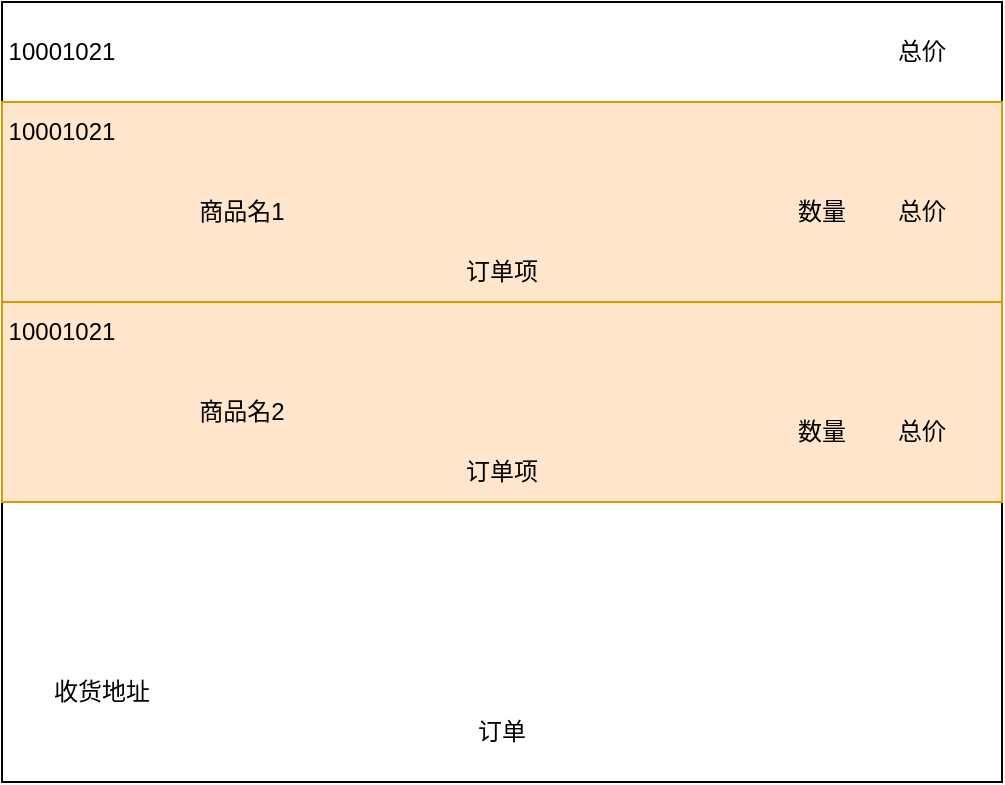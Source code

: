 <mxfile version="23.1.5" type="device" pages="30">
  <diagram name="为什么订单要这么设计？" id="laN1Qc6VaZEZ64mN4CGq">
    <mxGraphModel dx="1050" dy="629" grid="1" gridSize="10" guides="1" tooltips="1" connect="1" arrows="1" fold="1" page="1" pageScale="1" pageWidth="827" pageHeight="1169" math="0" shadow="0">
      <root>
        <mxCell id="0" />
        <mxCell id="1" parent="0" />
        <mxCell id="brRXoZEl-PV-pM3O1F3L-2" value="" style="rounded=0;whiteSpace=wrap;html=1;" parent="1" vertex="1">
          <mxGeometry x="80" y="500" width="500" height="390" as="geometry" />
        </mxCell>
        <mxCell id="brRXoZEl-PV-pM3O1F3L-3" value="订单" style="text;strokeColor=none;align=center;fillColor=none;html=1;verticalAlign=middle;whiteSpace=wrap;rounded=0;" parent="1" vertex="1">
          <mxGeometry x="300" y="850" width="60" height="30" as="geometry" />
        </mxCell>
        <mxCell id="brRXoZEl-PV-pM3O1F3L-4" value="" style="rounded=0;whiteSpace=wrap;html=1;fillColor=#ffe6cc;strokeColor=#d79b00;" parent="1" vertex="1">
          <mxGeometry x="80" y="550" width="500" height="100" as="geometry" />
        </mxCell>
        <mxCell id="brRXoZEl-PV-pM3O1F3L-5" value="订单项" style="text;strokeColor=none;align=center;fillColor=none;html=1;verticalAlign=middle;whiteSpace=wrap;rounded=0;" parent="1" vertex="1">
          <mxGeometry x="300" y="620" width="60" height="30" as="geometry" />
        </mxCell>
        <mxCell id="brRXoZEl-PV-pM3O1F3L-6" value="收货地址" style="text;strokeColor=none;align=center;fillColor=none;html=1;verticalAlign=middle;whiteSpace=wrap;rounded=0;" parent="1" vertex="1">
          <mxGeometry x="100" y="830" width="60" height="30" as="geometry" />
        </mxCell>
        <mxCell id="brRXoZEl-PV-pM3O1F3L-7" value="总价" style="text;strokeColor=none;align=center;fillColor=none;html=1;verticalAlign=middle;whiteSpace=wrap;rounded=0;" parent="1" vertex="1">
          <mxGeometry x="510" y="510" width="60" height="30" as="geometry" />
        </mxCell>
        <mxCell id="brRXoZEl-PV-pM3O1F3L-8" value="订单项" style="text;strokeColor=none;align=center;fillColor=none;html=1;verticalAlign=middle;whiteSpace=wrap;rounded=0;" parent="1" vertex="1">
          <mxGeometry x="300" y="720" width="60" height="30" as="geometry" />
        </mxCell>
        <mxCell id="brRXoZEl-PV-pM3O1F3L-9" value="" style="rounded=0;whiteSpace=wrap;html=1;fillColor=#ffe6cc;strokeColor=#d79b00;" parent="1" vertex="1">
          <mxGeometry x="80" y="650" width="500" height="100" as="geometry" />
        </mxCell>
        <mxCell id="brRXoZEl-PV-pM3O1F3L-10" value="订单项" style="text;strokeColor=none;align=center;fillColor=none;html=1;verticalAlign=middle;whiteSpace=wrap;rounded=0;" parent="1" vertex="1">
          <mxGeometry x="300" y="720" width="60" height="30" as="geometry" />
        </mxCell>
        <mxCell id="brRXoZEl-PV-pM3O1F3L-11" value="总价" style="text;strokeColor=none;align=center;fillColor=none;html=1;verticalAlign=middle;whiteSpace=wrap;rounded=0;" parent="1" vertex="1">
          <mxGeometry x="510" y="590" width="60" height="30" as="geometry" />
        </mxCell>
        <mxCell id="brRXoZEl-PV-pM3O1F3L-12" value="总价" style="text;strokeColor=none;align=center;fillColor=none;html=1;verticalAlign=middle;whiteSpace=wrap;rounded=0;" parent="1" vertex="1">
          <mxGeometry x="510" y="700" width="60" height="30" as="geometry" />
        </mxCell>
        <mxCell id="brRXoZEl-PV-pM3O1F3L-13" value="数量" style="text;strokeColor=none;align=center;fillColor=none;html=1;verticalAlign=middle;whiteSpace=wrap;rounded=0;" parent="1" vertex="1">
          <mxGeometry x="460" y="700" width="60" height="30" as="geometry" />
        </mxCell>
        <mxCell id="brRXoZEl-PV-pM3O1F3L-14" value="数量" style="text;strokeColor=none;align=center;fillColor=none;html=1;verticalAlign=middle;whiteSpace=wrap;rounded=0;" parent="1" vertex="1">
          <mxGeometry x="460" y="590" width="60" height="30" as="geometry" />
        </mxCell>
        <mxCell id="brRXoZEl-PV-pM3O1F3L-15" value="10001021" style="text;strokeColor=none;align=center;fillColor=none;html=1;verticalAlign=middle;whiteSpace=wrap;rounded=0;" parent="1" vertex="1">
          <mxGeometry x="80" y="510" width="60" height="30" as="geometry" />
        </mxCell>
        <mxCell id="brRXoZEl-PV-pM3O1F3L-16" value="10001021" style="text;strokeColor=none;align=center;fillColor=none;html=1;verticalAlign=middle;whiteSpace=wrap;rounded=0;" parent="1" vertex="1">
          <mxGeometry x="80" y="550" width="60" height="30" as="geometry" />
        </mxCell>
        <mxCell id="brRXoZEl-PV-pM3O1F3L-17" value="10001021" style="text;strokeColor=none;align=center;fillColor=none;html=1;verticalAlign=middle;whiteSpace=wrap;rounded=0;" parent="1" vertex="1">
          <mxGeometry x="80" y="650" width="60" height="30" as="geometry" />
        </mxCell>
        <mxCell id="brRXoZEl-PV-pM3O1F3L-18" value="商品名1" style="text;strokeColor=none;align=center;fillColor=none;html=1;verticalAlign=middle;whiteSpace=wrap;rounded=0;" parent="1" vertex="1">
          <mxGeometry x="170" y="590" width="60" height="30" as="geometry" />
        </mxCell>
        <mxCell id="brRXoZEl-PV-pM3O1F3L-19" value="商品名2" style="text;strokeColor=none;align=center;fillColor=none;html=1;verticalAlign=middle;whiteSpace=wrap;rounded=0;" parent="1" vertex="1">
          <mxGeometry x="170" y="690" width="60" height="30" as="geometry" />
        </mxCell>
      </root>
    </mxGraphModel>
  </diagram>
  <diagram id="JdY6jlq230pO8hufNQW3" name="Integer内存示意图">
    <mxGraphModel dx="1562" dy="810" grid="1" gridSize="10" guides="1" tooltips="1" connect="1" arrows="1" fold="1" page="1" pageScale="1" pageWidth="827" pageHeight="1169" math="0" shadow="0">
      <root>
        <mxCell id="0" />
        <mxCell id="1" parent="0" />
        <mxCell id="NnvYi_1IltDKRUsfHpgw-1" value="" style="rounded=0;whiteSpace=wrap;html=1;fillColor=#f5f5f5;strokeColor=#666666;fontColor=#333333;" parent="1" vertex="1">
          <mxGeometry x="20" y="320" width="750" height="670" as="geometry" />
        </mxCell>
        <mxCell id="NnvYi_1IltDKRUsfHpgw-2" value="JVM内存" style="text;strokeColor=none;align=left;fillColor=none;html=1;verticalAlign=middle;whiteSpace=wrap;rounded=0;" parent="1" vertex="1">
          <mxGeometry x="30" y="330" width="60" height="30" as="geometry" />
        </mxCell>
        <mxCell id="NnvYi_1IltDKRUsfHpgw-3" value="&lt;b&gt;&lt;font style=&quot;font-size: 20px;&quot;&gt;Integer i =&amp;nbsp; new Integer(1);&lt;br&gt;Integer j = new Integer(1);&lt;br&gt;&lt;br&gt;Integer k = 1;&lt;br&gt;Integer p = 1;&lt;br&gt;Integer q = Integer.valueOf(1)&lt;br&gt;&lt;br&gt;Integer m = 128;&lt;br&gt;Integer n = 128;&lt;br&gt;Integer o = Integer.valueOf(128)&lt;br&gt;&lt;/font&gt;&lt;/b&gt;" style="text;strokeColor=none;align=left;fillColor=none;html=1;verticalAlign=top;whiteSpace=wrap;rounded=0;" parent="1" vertex="1">
          <mxGeometry x="240" y="50" width="410" height="300" as="geometry" />
        </mxCell>
        <mxCell id="NnvYi_1IltDKRUsfHpgw-4" value="" style="rounded=0;whiteSpace=wrap;html=1;fillColor=#ffe6cc;strokeColor=#d79b00;" parent="1" vertex="1">
          <mxGeometry x="30" y="370" width="190" height="610" as="geometry" />
        </mxCell>
        <mxCell id="NnvYi_1IltDKRUsfHpgw-5" value="main 线程栈" style="text;strokeColor=none;align=left;fillColor=none;html=1;verticalAlign=middle;whiteSpace=wrap;rounded=0;" parent="1" vertex="1">
          <mxGeometry x="40" y="380" width="70" height="30" as="geometry" />
        </mxCell>
        <mxCell id="NnvYi_1IltDKRUsfHpgw-6" value="" style="rounded=0;whiteSpace=wrap;html=1;fillColor=#dae8fc;strokeColor=#6c8ebf;" parent="1" vertex="1">
          <mxGeometry x="40" y="680" width="170" height="290" as="geometry" />
        </mxCell>
        <mxCell id="NnvYi_1IltDKRUsfHpgw-7" value="main 方法栈" style="text;strokeColor=none;align=left;fillColor=none;html=1;verticalAlign=middle;whiteSpace=wrap;rounded=0;" parent="1" vertex="1">
          <mxGeometry x="40" y="690" width="70" height="30" as="geometry" />
        </mxCell>
        <mxCell id="NnvYi_1IltDKRUsfHpgw-8" value="&lt;b&gt;&lt;font style=&quot;font-size: 20px;&quot;&gt;i&lt;br&gt;&lt;/font&gt;&lt;/b&gt;" style="text;strokeColor=none;align=left;fillColor=none;html=1;verticalAlign=top;whiteSpace=wrap;rounded=0;" parent="1" vertex="1">
          <mxGeometry x="100" y="932.5" width="10" height="27.5" as="geometry" />
        </mxCell>
        <mxCell id="NnvYi_1IltDKRUsfHpgw-9" value="" style="rounded=0;whiteSpace=wrap;html=1;fillColor=#d5e8d4;strokeColor=#82b366;" parent="1" vertex="1">
          <mxGeometry x="230" y="370" width="530" height="370" as="geometry" />
        </mxCell>
        <mxCell id="NnvYi_1IltDKRUsfHpgw-10" value="堆区" style="text;strokeColor=none;align=left;fillColor=none;html=1;verticalAlign=middle;whiteSpace=wrap;rounded=0;" parent="1" vertex="1">
          <mxGeometry x="240" y="380" width="60" height="30" as="geometry" />
        </mxCell>
        <mxCell id="NnvYi_1IltDKRUsfHpgw-11" value="" style="rounded=0;whiteSpace=wrap;html=1;fillColor=#f8cecc;strokeColor=#b85450;" parent="1" vertex="1">
          <mxGeometry x="230" y="760" width="530" height="220" as="geometry" />
        </mxCell>
        <mxCell id="NnvYi_1IltDKRUsfHpgw-12" value="方法区" style="text;strokeColor=none;align=left;fillColor=none;html=1;verticalAlign=middle;whiteSpace=wrap;rounded=0;" parent="1" vertex="1">
          <mxGeometry x="240" y="770" width="60" height="30" as="geometry" />
        </mxCell>
        <mxCell id="NnvYi_1IltDKRUsfHpgw-15" value="" style="rounded=0;whiteSpace=wrap;html=1;fillColor=#e1d5e7;strokeColor=#9673a6;" parent="1" vertex="1">
          <mxGeometry x="240" y="820" width="230" height="140" as="geometry" />
        </mxCell>
        <mxCell id="NnvYi_1IltDKRUsfHpgw-16" value="常量区" style="text;strokeColor=none;align=left;fillColor=none;html=1;verticalAlign=middle;whiteSpace=wrap;rounded=0;" parent="1" vertex="1">
          <mxGeometry x="250" y="830" width="60" height="30" as="geometry" />
        </mxCell>
        <mxCell id="NnvYi_1IltDKRUsfHpgw-17" value="" style="rounded=0;whiteSpace=wrap;html=1;fillColor=#fff2cc;strokeColor=#d6b656;" parent="1" vertex="1">
          <mxGeometry x="240" y="480" width="280" height="230" as="geometry" />
        </mxCell>
        <mxCell id="NnvYi_1IltDKRUsfHpgw-18" value="缓存区，cache" style="text;strokeColor=none;align=left;fillColor=none;html=1;verticalAlign=middle;whiteSpace=wrap;rounded=0;" parent="1" vertex="1">
          <mxGeometry x="240" y="480" width="110" height="30" as="geometry" />
        </mxCell>
        <mxCell id="NnvYi_1IltDKRUsfHpgw-19" value="Integer对象&lt;br&gt;private final int = 1" style="text;strokeColor=#006EAF;align=left;fillColor=#1ba1e2;html=1;verticalAlign=middle;whiteSpace=wrap;rounded=0;fontColor=#ffffff;" parent="1" vertex="1">
          <mxGeometry x="560" y="410" width="110" height="30" as="geometry" />
        </mxCell>
        <mxCell id="NnvYi_1IltDKRUsfHpgw-20" value="Integer对象&lt;br&gt;private final int = 1" style="text;strokeColor=#006EAF;align=left;fillColor=#1ba1e2;html=1;verticalAlign=middle;whiteSpace=wrap;rounded=0;fontColor=#ffffff;" parent="1" vertex="1">
          <mxGeometry x="560" y="460" width="110" height="30" as="geometry" />
        </mxCell>
        <mxCell id="NnvYi_1IltDKRUsfHpgw-21" value="Integer对象&lt;br&gt;private final int =&amp;nbsp; 128" style="text;strokeColor=#006EAF;align=left;fillColor=#1ba1e2;html=1;verticalAlign=middle;whiteSpace=wrap;rounded=0;fontColor=#ffffff;" parent="1" vertex="1">
          <mxGeometry x="560" y="510" width="120" height="30" as="geometry" />
        </mxCell>
        <mxCell id="NnvYi_1IltDKRUsfHpgw-22" value="0X12" style="text;strokeColor=none;align=left;fillColor=none;html=1;verticalAlign=middle;whiteSpace=wrap;rounded=0;" parent="1" vertex="1">
          <mxGeometry x="690" y="410" width="30" height="30" as="geometry" />
        </mxCell>
        <mxCell id="NnvYi_1IltDKRUsfHpgw-23" value="0X22" style="text;strokeColor=none;align=left;fillColor=none;html=1;verticalAlign=middle;whiteSpace=wrap;rounded=0;" parent="1" vertex="1">
          <mxGeometry x="690" y="460" width="30" height="30" as="geometry" />
        </mxCell>
        <mxCell id="NnvYi_1IltDKRUsfHpgw-24" value="0X32" style="text;strokeColor=none;align=left;fillColor=none;html=1;verticalAlign=middle;whiteSpace=wrap;rounded=0;" parent="1" vertex="1">
          <mxGeometry x="690" y="510" width="20" height="30" as="geometry" />
        </mxCell>
        <mxCell id="NnvYi_1IltDKRUsfHpgw-25" style="edgeStyle=orthogonalEdgeStyle;rounded=0;orthogonalLoop=1;jettySize=auto;html=1;exitX=1;exitY=0.75;exitDx=0;exitDy=0;strokeWidth=3;curved=1;" parent="1" source="NnvYi_1IltDKRUsfHpgw-8" target="NnvYi_1IltDKRUsfHpgw-22" edge="1">
          <mxGeometry relative="1" as="geometry">
            <Array as="points">
              <mxPoint x="110" y="970" />
              <mxPoint x="810" y="970" />
              <mxPoint x="810" y="425" />
            </Array>
          </mxGeometry>
        </mxCell>
        <mxCell id="NnvYi_1IltDKRUsfHpgw-26" value="&lt;b&gt;&lt;font style=&quot;font-size: 20px;&quot;&gt;j&lt;br&gt;&lt;/font&gt;&lt;/b&gt;" style="text;strokeColor=none;align=left;fillColor=none;html=1;verticalAlign=top;whiteSpace=wrap;rounded=0;" parent="1" vertex="1">
          <mxGeometry x="100" y="910" width="10" height="27.5" as="geometry" />
        </mxCell>
        <mxCell id="NnvYi_1IltDKRUsfHpgw-28" style="edgeStyle=orthogonalEdgeStyle;rounded=0;orthogonalLoop=1;jettySize=auto;html=1;exitX=1;exitY=0.75;exitDx=0;exitDy=0;strokeWidth=3;curved=1;" parent="1" source="NnvYi_1IltDKRUsfHpgw-26" edge="1">
          <mxGeometry relative="1" as="geometry">
            <mxPoint x="110" y="998" as="sourcePoint" />
            <mxPoint x="720" y="470" as="targetPoint" />
            <Array as="points">
              <mxPoint x="110" y="900" />
              <mxPoint x="780" y="900" />
              <mxPoint x="780" y="470" />
            </Array>
          </mxGeometry>
        </mxCell>
        <mxCell id="NnvYi_1IltDKRUsfHpgw-29" value="&lt;b&gt;&lt;font style=&quot;font-size: 20px;&quot;&gt;k&lt;br&gt;&lt;/font&gt;&lt;/b&gt;" style="text;strokeColor=none;align=left;fillColor=none;html=1;verticalAlign=top;whiteSpace=wrap;rounded=0;" parent="1" vertex="1">
          <mxGeometry x="100" y="882.5" width="10" height="27.5" as="geometry" />
        </mxCell>
        <mxCell id="NnvYi_1IltDKRUsfHpgw-32" value="Integer对象&lt;br&gt;private final int = 1" style="text;strokeColor=#006EAF;align=left;fillColor=#1ba1e2;html=1;verticalAlign=middle;whiteSpace=wrap;rounded=0;fontColor=#ffffff;" parent="1" vertex="1">
          <mxGeometry x="250" y="540" width="110" height="30" as="geometry" />
        </mxCell>
        <mxCell id="NnvYi_1IltDKRUsfHpgw-33" style="edgeStyle=orthogonalEdgeStyle;rounded=0;orthogonalLoop=1;jettySize=auto;html=1;exitX=1;exitY=0.75;exitDx=0;exitDy=0;strokeWidth=3;curved=1;entryX=0;entryY=0.25;entryDx=0;entryDy=0;" parent="1" source="NnvYi_1IltDKRUsfHpgw-29" target="NnvYi_1IltDKRUsfHpgw-41" edge="1">
          <mxGeometry relative="1" as="geometry">
            <Array as="points">
              <mxPoint x="245" y="903" />
              <mxPoint x="245" y="610" />
              <mxPoint x="380" y="610" />
            </Array>
          </mxGeometry>
        </mxCell>
        <mxCell id="NnvYi_1IltDKRUsfHpgw-34" value="&lt;b&gt;&lt;font style=&quot;font-size: 20px;&quot;&gt;p&lt;br&gt;&lt;/font&gt;&lt;/b&gt;" style="text;strokeColor=none;align=left;fillColor=none;html=1;verticalAlign=top;whiteSpace=wrap;rounded=0;" parent="1" vertex="1">
          <mxGeometry x="100" y="855" width="10" height="27.5" as="geometry" />
        </mxCell>
        <mxCell id="NnvYi_1IltDKRUsfHpgw-35" value="&lt;b&gt;&lt;font style=&quot;font-size: 20px;&quot;&gt;q&lt;br&gt;&lt;/font&gt;&lt;/b&gt;" style="text;strokeColor=none;align=left;fillColor=none;html=1;verticalAlign=top;whiteSpace=wrap;rounded=0;" parent="1" vertex="1">
          <mxGeometry x="100" y="827.5" width="10" height="27.5" as="geometry" />
        </mxCell>
        <mxCell id="NnvYi_1IltDKRUsfHpgw-36" style="edgeStyle=orthogonalEdgeStyle;rounded=0;orthogonalLoop=1;jettySize=auto;html=1;exitX=1;exitY=1;exitDx=0;exitDy=0;strokeWidth=3;curved=1;" parent="1" source="NnvYi_1IltDKRUsfHpgw-34" target="NnvYi_1IltDKRUsfHpgw-41" edge="1">
          <mxGeometry relative="1" as="geometry">
            <mxPoint x="230" y="882" as="sourcePoint" />
            <mxPoint x="425" y="549" as="targetPoint" />
            <Array as="points">
              <mxPoint x="110" y="880" />
              <mxPoint x="380" y="880" />
              <mxPoint x="380" y="620" />
              <mxPoint x="393" y="620" />
            </Array>
          </mxGeometry>
        </mxCell>
        <mxCell id="NnvYi_1IltDKRUsfHpgw-38" style="edgeStyle=orthogonalEdgeStyle;rounded=0;orthogonalLoop=1;jettySize=auto;html=1;exitX=1;exitY=0.75;exitDx=0;exitDy=0;strokeWidth=3;curved=1;entryX=0.5;entryY=0;entryDx=0;entryDy=0;" parent="1" source="NnvYi_1IltDKRUsfHpgw-35" target="NnvYi_1IltDKRUsfHpgw-41" edge="1">
          <mxGeometry relative="1" as="geometry">
            <mxPoint x="14.5" y="759.5" as="sourcePoint" />
            <mxPoint x="209.5" y="426.5" as="targetPoint" />
            <Array as="points">
              <mxPoint x="210" y="848" />
              <mxPoint x="210" y="510" />
              <mxPoint x="393" y="510" />
            </Array>
          </mxGeometry>
        </mxCell>
        <mxCell id="NnvYi_1IltDKRUsfHpgw-39" value="Integer对象&lt;br&gt;private final int =&amp;nbsp; 128" style="text;strokeColor=#006EAF;align=left;fillColor=#1ba1e2;html=1;verticalAlign=middle;whiteSpace=wrap;rounded=0;fontColor=#ffffff;" parent="1" vertex="1">
          <mxGeometry x="560" y="570" width="120" height="30" as="geometry" />
        </mxCell>
        <mxCell id="NnvYi_1IltDKRUsfHpgw-40" value="0X42" style="text;strokeColor=none;align=left;fillColor=none;html=1;verticalAlign=middle;whiteSpace=wrap;rounded=0;" parent="1" vertex="1">
          <mxGeometry x="695" y="570" width="25" height="30" as="geometry" />
        </mxCell>
        <mxCell id="NnvYi_1IltDKRUsfHpgw-41" value="0X99" style="text;strokeColor=none;align=left;fillColor=none;html=1;verticalAlign=middle;whiteSpace=wrap;rounded=0;" parent="1" vertex="1">
          <mxGeometry x="380" y="540" width="25" height="30" as="geometry" />
        </mxCell>
        <mxCell id="NnvYi_1IltDKRUsfHpgw-44" value="&lt;b&gt;&lt;font style=&quot;font-size: 20px;&quot;&gt;m&lt;br&gt;&lt;/font&gt;&lt;/b&gt;" style="text;strokeColor=none;align=left;fillColor=none;html=1;verticalAlign=top;whiteSpace=wrap;rounded=0;" parent="1" vertex="1">
          <mxGeometry x="100" y="802.5" width="10" height="27.5" as="geometry" />
        </mxCell>
        <mxCell id="NnvYi_1IltDKRUsfHpgw-48" style="edgeStyle=orthogonalEdgeStyle;curved=1;rounded=0;orthogonalLoop=1;jettySize=auto;html=1;exitX=1;exitY=0.75;exitDx=0;exitDy=0;entryX=1;entryY=0.75;entryDx=0;entryDy=0;fillColor=#008a00;strokeColor=#005700;strokeWidth=3;" parent="1" source="NnvYi_1IltDKRUsfHpgw-45" target="NnvYi_1IltDKRUsfHpgw-40" edge="1">
          <mxGeometry relative="1" as="geometry" />
        </mxCell>
        <mxCell id="NnvYi_1IltDKRUsfHpgw-45" value="&lt;b&gt;&lt;font style=&quot;font-size: 20px;&quot;&gt;n&lt;br&gt;&lt;/font&gt;&lt;/b&gt;" style="text;strokeColor=none;align=left;fillColor=none;html=1;verticalAlign=top;whiteSpace=wrap;rounded=0;" parent="1" vertex="1">
          <mxGeometry x="100" y="775" width="10" height="27.5" as="geometry" />
        </mxCell>
        <mxCell id="NnvYi_1IltDKRUsfHpgw-46" style="edgeStyle=orthogonalEdgeStyle;rounded=0;orthogonalLoop=1;jettySize=auto;html=1;exitX=0.25;exitY=1;exitDx=0;exitDy=0;fillColor=#d80073;strokeColor=#A50040;strokeWidth=3;curved=1;" parent="1" source="NnvYi_1IltDKRUsfHpgw-44" target="NnvYi_1IltDKRUsfHpgw-24" edge="1">
          <mxGeometry relative="1" as="geometry" />
        </mxCell>
        <mxCell id="NnvYi_1IltDKRUsfHpgw-50" value="Integer对象&lt;br&gt;private final int = 127" style="text;strokeColor=#006EAF;align=left;fillColor=#1ba1e2;html=1;verticalAlign=middle;whiteSpace=wrap;rounded=0;fontColor=#ffffff;" parent="1" vertex="1">
          <mxGeometry x="400" y="660" width="115" height="40" as="geometry" />
        </mxCell>
        <mxCell id="NnvYi_1IltDKRUsfHpgw-51" value="Integer对象&lt;br&gt;private final int = -128" style="text;strokeColor=#006EAF;align=left;fillColor=#1ba1e2;html=1;verticalAlign=middle;whiteSpace=wrap;rounded=0;fontColor=#ffffff;" parent="1" vertex="1">
          <mxGeometry x="400" y="490" width="120" height="50" as="geometry" />
        </mxCell>
        <mxCell id="NnvYi_1IltDKRUsfHpgw-52" value="&lt;font style=&quot;font-size: 28px;&quot;&gt;.&lt;br&gt;.&lt;br&gt;.&lt;/font&gt;" style="text;strokeColor=none;align=left;fillColor=none;html=1;verticalAlign=middle;whiteSpace=wrap;rounded=0;" parent="1" vertex="1">
          <mxGeometry x="447.5" y="565" width="20" height="60" as="geometry" />
        </mxCell>
        <mxCell id="NnvYi_1IltDKRUsfHpgw-53" value="&lt;b style=&quot;border-color: var(--border-color); color: rgb(0, 0, 0); font-family: Helvetica; font-size: 12px; font-style: normal; font-variant-ligatures: normal; font-variant-caps: normal; letter-spacing: normal; orphans: 2; text-align: left; text-indent: 0px; text-transform: none; widows: 2; word-spacing: 0px; -webkit-text-stroke-width: 0px; background-color: rgb(251, 251, 251); text-decoration-thickness: initial; text-decoration-style: initial; text-decoration-color: initial;&quot;&gt;&lt;font style=&quot;border-color: var(--border-color); font-size: 20px;&quot;&gt;private final int value;&lt;br&gt;value不是引用变量，直接存储值，而不是地址&lt;br style=&quot;border-color: var(--border-color);&quot;&gt;&lt;/font&gt;&lt;/b&gt;" style="text;whiteSpace=wrap;html=1;" parent="1" vertex="1">
          <mxGeometry x="252.5" y="1020" width="327.5" height="140" as="geometry" />
        </mxCell>
        <mxCell id="NnvYi_1IltDKRUsfHpgw-55" value="" style="rounded=0;whiteSpace=wrap;html=1;fillColor=#f5f5f5;strokeColor=#666666;fontColor=#333333;" parent="1" vertex="1">
          <mxGeometry x="20" y="1280" width="750" height="670" as="geometry" />
        </mxCell>
        <mxCell id="NnvYi_1IltDKRUsfHpgw-56" value="" style="rounded=0;whiteSpace=wrap;html=1;fillColor=#ffe6cc;strokeColor=#d79b00;" parent="1" vertex="1">
          <mxGeometry x="30" y="1330" width="190" height="610" as="geometry" />
        </mxCell>
        <mxCell id="NnvYi_1IltDKRUsfHpgw-57" value="" style="rounded=0;whiteSpace=wrap;html=1;fillColor=#dae8fc;strokeColor=#6c8ebf;" parent="1" vertex="1">
          <mxGeometry x="40" y="1640" width="170" height="290" as="geometry" />
        </mxCell>
        <mxCell id="NnvYi_1IltDKRUsfHpgw-58" value="" style="rounded=0;whiteSpace=wrap;html=1;fillColor=#d5e8d4;strokeColor=#82b366;" parent="1" vertex="1">
          <mxGeometry x="231" y="1330" width="530" height="370" as="geometry" />
        </mxCell>
        <mxCell id="NnvYi_1IltDKRUsfHpgw-59" value="" style="rounded=0;whiteSpace=wrap;html=1;fillColor=#f8cecc;strokeColor=#b85450;" parent="1" vertex="1">
          <mxGeometry x="230" y="1720" width="530" height="220" as="geometry" />
        </mxCell>
        <mxCell id="NnvYi_1IltDKRUsfHpgw-60" value="JVM内存" style="text;strokeColor=none;align=left;fillColor=none;html=1;verticalAlign=middle;whiteSpace=wrap;rounded=0;" parent="1" vertex="1">
          <mxGeometry x="40" y="1290" width="60" height="30" as="geometry" />
        </mxCell>
        <mxCell id="NnvYi_1IltDKRUsfHpgw-61" value="main 线程栈" style="text;strokeColor=none;align=left;fillColor=none;html=1;verticalAlign=middle;whiteSpace=wrap;rounded=0;" parent="1" vertex="1">
          <mxGeometry x="35" y="1340" width="70" height="30" as="geometry" />
        </mxCell>
        <mxCell id="NnvYi_1IltDKRUsfHpgw-62" value="main 方法栈" style="text;strokeColor=none;align=left;fillColor=none;html=1;verticalAlign=middle;whiteSpace=wrap;rounded=0;" parent="1" vertex="1">
          <mxGeometry x="50" y="1650" width="70" height="30" as="geometry" />
        </mxCell>
        <mxCell id="NnvYi_1IltDKRUsfHpgw-63" value="&lt;b style=&quot;border-color: var(--border-color); color: rgb(0, 0, 0); font-family: Helvetica; font-size: 12px; font-style: normal; font-variant-ligatures: normal; font-variant-caps: normal; letter-spacing: normal; orphans: 2; text-align: left; text-indent: 0px; text-transform: none; widows: 2; word-spacing: 0px; -webkit-text-stroke-width: 0px; background-color: rgb(251, 251, 251); text-decoration-thickness: initial; text-decoration-style: initial; text-decoration-color: initial;&quot;&gt;&lt;font style=&quot;border-color: var(--border-color); font-size: 20px;&quot;&gt;Integer i = 100; &lt;br&gt;i++&lt;br style=&quot;border-color: var(--border-color);&quot;&gt;&lt;/font&gt;&lt;/b&gt;" style="text;whiteSpace=wrap;html=1;" parent="1" vertex="1">
          <mxGeometry x="262.5" y="1160" width="327.5" height="70" as="geometry" />
        </mxCell>
        <mxCell id="NnvYi_1IltDKRUsfHpgw-71" value="" style="rounded=0;whiteSpace=wrap;html=1;fillColor=#fff2cc;strokeColor=#d6b656;" parent="1" vertex="1">
          <mxGeometry x="252.5" y="1410" width="300" height="230" as="geometry" />
        </mxCell>
        <mxCell id="NnvYi_1IltDKRUsfHpgw-72" value="Integer对象&lt;br&gt;private final int = -128" style="text;strokeColor=#006EAF;align=left;fillColor=#1ba1e2;html=1;verticalAlign=middle;whiteSpace=wrap;rounded=0;fontColor=#ffffff;" parent="1" vertex="1">
          <mxGeometry x="418" y="1420" width="120" height="50" as="geometry" />
        </mxCell>
        <mxCell id="NnvYi_1IltDKRUsfHpgw-73" value="&lt;font style=&quot;font-size: 28px;&quot;&gt;.&lt;br&gt;.&lt;br&gt;.&lt;/font&gt;" style="text;strokeColor=none;align=left;fillColor=none;html=1;verticalAlign=middle;whiteSpace=wrap;rounded=0;" parent="1" vertex="1">
          <mxGeometry x="465.5" y="1495" width="20" height="60" as="geometry" />
        </mxCell>
        <mxCell id="NnvYi_1IltDKRUsfHpgw-74" value="Integer对象&lt;br&gt;private final int = 100" style="text;strokeColor=#006EAF;align=left;fillColor=#1ba1e2;html=1;verticalAlign=middle;whiteSpace=wrap;rounded=0;fontColor=#ffffff;" parent="1" vertex="1">
          <mxGeometry x="288" y="1470" width="120" height="50" as="geometry" />
        </mxCell>
        <mxCell id="NnvYi_1IltDKRUsfHpgw-75" value="Integer对象&lt;br&gt;private final int = 127" style="text;strokeColor=#006EAF;align=left;fillColor=#1ba1e2;html=1;verticalAlign=middle;whiteSpace=wrap;rounded=0;fontColor=#ffffff;" parent="1" vertex="1">
          <mxGeometry x="418" y="1590" width="115" height="40" as="geometry" />
        </mxCell>
        <mxCell id="NnvYi_1IltDKRUsfHpgw-76" value="缓存区，cache" style="text;strokeColor=none;align=left;fillColor=none;html=1;verticalAlign=middle;whiteSpace=wrap;rounded=0;" parent="1" vertex="1">
          <mxGeometry x="262.5" y="1420" width="110" height="30" as="geometry" />
        </mxCell>
        <mxCell id="NnvYi_1IltDKRUsfHpgw-77" value="堆区" style="text;strokeColor=none;align=left;fillColor=none;html=1;verticalAlign=middle;whiteSpace=wrap;rounded=0;" parent="1" vertex="1">
          <mxGeometry x="240" y="1330" width="60" height="30" as="geometry" />
        </mxCell>
        <mxCell id="NnvYi_1IltDKRUsfHpgw-78" value="方法区" style="text;strokeColor=none;align=left;fillColor=none;html=1;verticalAlign=middle;whiteSpace=wrap;rounded=0;" parent="1" vertex="1">
          <mxGeometry x="240" y="1730" width="60" height="30" as="geometry" />
        </mxCell>
        <mxCell id="NnvYi_1IltDKRUsfHpgw-79" value="常量区" style="text;strokeColor=none;align=left;fillColor=none;html=1;verticalAlign=middle;whiteSpace=wrap;rounded=0;" parent="1" vertex="1">
          <mxGeometry x="250" y="1790" width="60" height="30" as="geometry" />
        </mxCell>
        <mxCell id="NnvYi_1IltDKRUsfHpgw-80" value="" style="rounded=0;whiteSpace=wrap;html=1;fillColor=#e1d5e7;strokeColor=#9673a6;" parent="1" vertex="1">
          <mxGeometry x="240" y="1780" width="230" height="140" as="geometry" />
        </mxCell>
        <mxCell id="NnvYi_1IltDKRUsfHpgw-81" value="常量区" style="text;strokeColor=none;align=left;fillColor=none;html=1;verticalAlign=middle;whiteSpace=wrap;rounded=0;" parent="1" vertex="1">
          <mxGeometry x="250" y="1800" width="60" height="30" as="geometry" />
        </mxCell>
        <mxCell id="NnvYi_1IltDKRUsfHpgw-82" value="Integer对象&lt;br&gt;private final int = 101" style="text;strokeColor=#006EAF;align=left;fillColor=#1ba1e2;html=1;verticalAlign=middle;whiteSpace=wrap;rounded=0;fontColor=#ffffff;" parent="1" vertex="1">
          <mxGeometry x="288" y="1530" width="120" height="50" as="geometry" />
        </mxCell>
        <mxCell id="NnvYi_1IltDKRUsfHpgw-88" style="edgeStyle=orthogonalEdgeStyle;curved=1;rounded=0;orthogonalLoop=1;jettySize=auto;html=1;exitX=1;exitY=0.75;exitDx=0;exitDy=0;entryX=0;entryY=0.5;entryDx=0;entryDy=0;strokeWidth=3;dashed=1;dashPattern=1 1;" parent="1" source="NnvYi_1IltDKRUsfHpgw-83" target="NnvYi_1IltDKRUsfHpgw-85" edge="1">
          <mxGeometry relative="1" as="geometry" />
        </mxCell>
        <mxCell id="NnvYi_1IltDKRUsfHpgw-91" style="edgeStyle=orthogonalEdgeStyle;curved=1;rounded=0;orthogonalLoop=1;jettySize=auto;html=1;exitX=1;exitY=0.5;exitDx=0;exitDy=0;entryX=0.5;entryY=1;entryDx=0;entryDy=0;strokeWidth=3;" parent="1" source="NnvYi_1IltDKRUsfHpgw-83" target="NnvYi_1IltDKRUsfHpgw-86" edge="1">
          <mxGeometry relative="1" as="geometry" />
        </mxCell>
        <mxCell id="NnvYi_1IltDKRUsfHpgw-83" value="&lt;b&gt;&lt;font style=&quot;font-size: 20px;&quot;&gt;i&lt;br&gt;&lt;/font&gt;&lt;/b&gt;" style="text;strokeColor=none;align=left;fillColor=none;html=1;verticalAlign=top;whiteSpace=wrap;rounded=0;" parent="1" vertex="1">
          <mxGeometry x="100" y="1892.5" width="10" height="27.5" as="geometry" />
        </mxCell>
        <mxCell id="NnvYi_1IltDKRUsfHpgw-85" value="0X89" style="text;strokeColor=none;align=left;fillColor=none;html=1;verticalAlign=middle;whiteSpace=wrap;rounded=0;" parent="1" vertex="1">
          <mxGeometry x="255" y="1480" width="27.5" height="30" as="geometry" />
        </mxCell>
        <mxCell id="NnvYi_1IltDKRUsfHpgw-86" value="0X99" style="text;strokeColor=none;align=left;fillColor=none;html=1;verticalAlign=middle;whiteSpace=wrap;rounded=0;" parent="1" vertex="1">
          <mxGeometry x="255" y="1540" width="27.5" height="30" as="geometry" />
        </mxCell>
        <mxCell id="NnvYi_1IltDKRUsfHpgw-89" value="" style="endArrow=none;html=1;rounded=0;curved=1;strokeColor=#FF3333;strokeWidth=2;" parent="1" edge="1">
          <mxGeometry width="50" height="50" relative="1" as="geometry">
            <mxPoint x="168" y="1605" as="sourcePoint" />
            <mxPoint x="218" y="1555" as="targetPoint" />
          </mxGeometry>
        </mxCell>
        <mxCell id="NnvYi_1IltDKRUsfHpgw-90" value="" style="endArrow=none;html=1;rounded=0;curved=1;strokeColor=#FF3333;strokeWidth=2;" parent="1" edge="1">
          <mxGeometry width="50" height="50" relative="1" as="geometry">
            <mxPoint x="168.75" y="1565" as="sourcePoint" />
            <mxPoint x="220" y="1605" as="targetPoint" />
          </mxGeometry>
        </mxCell>
      </root>
    </mxGraphModel>
  </diagram>
  <diagram id="RX-9ARtPY8b5IHvZbaBj" name="Java平台无关性">
    <mxGraphModel dx="1562" dy="810" grid="1" gridSize="10" guides="1" tooltips="1" connect="1" arrows="1" fold="1" page="1" pageScale="1" pageWidth="827" pageHeight="1169" math="0" shadow="0">
      <root>
        <mxCell id="0" />
        <mxCell id="1" parent="0" />
        <mxCell id="xkfB4hS9diaDS6lAvMYG-3" value="" style="edgeStyle=orthogonalEdgeStyle;rounded=0;orthogonalLoop=1;jettySize=auto;html=1;" parent="1" source="xkfB4hS9diaDS6lAvMYG-1" target="xkfB4hS9diaDS6lAvMYG-2" edge="1">
          <mxGeometry relative="1" as="geometry" />
        </mxCell>
        <mxCell id="xkfB4hS9diaDS6lAvMYG-1" value="&lt;font style=&quot;font-size: 17px;&quot;&gt;.java&lt;/font&gt;" style="rounded=0;whiteSpace=wrap;html=1;" parent="1" vertex="1">
          <mxGeometry x="30" y="240" width="120" height="60" as="geometry" />
        </mxCell>
        <mxCell id="xkfB4hS9diaDS6lAvMYG-9" style="edgeStyle=none;rounded=0;orthogonalLoop=1;jettySize=auto;html=1;exitX=1;exitY=0.5;exitDx=0;exitDy=0;entryX=0;entryY=0.5;entryDx=0;entryDy=0;" parent="1" source="xkfB4hS9diaDS6lAvMYG-2" target="xkfB4hS9diaDS6lAvMYG-5" edge="1">
          <mxGeometry relative="1" as="geometry" />
        </mxCell>
        <mxCell id="xkfB4hS9diaDS6lAvMYG-10" style="edgeStyle=none;rounded=0;orthogonalLoop=1;jettySize=auto;html=1;exitX=1;exitY=0.5;exitDx=0;exitDy=0;entryX=0;entryY=0.5;entryDx=0;entryDy=0;" parent="1" source="xkfB4hS9diaDS6lAvMYG-2" target="xkfB4hS9diaDS6lAvMYG-6" edge="1">
          <mxGeometry relative="1" as="geometry" />
        </mxCell>
        <mxCell id="xkfB4hS9diaDS6lAvMYG-2" value="&lt;font style=&quot;font-size: 17px;&quot;&gt;.class&lt;/font&gt;" style="rounded=0;whiteSpace=wrap;html=1;" parent="1" vertex="1">
          <mxGeometry x="250" y="240" width="120" height="60" as="geometry" />
        </mxCell>
        <mxCell id="xkfB4hS9diaDS6lAvMYG-4" value="&lt;font style=&quot;font-size: 22px;&quot;&gt;javac 编译成字节码文件&lt;/font&gt;" style="text;strokeColor=none;align=center;fillColor=none;html=1;verticalAlign=middle;whiteSpace=wrap;rounded=0;" parent="1" vertex="1">
          <mxGeometry x="110" y="190" width="180" height="30" as="geometry" />
        </mxCell>
        <mxCell id="xkfB4hS9diaDS6lAvMYG-5" value="&lt;span style=&quot;font-size: 17px;&quot;&gt;JVM For Linux&lt;/span&gt;" style="rounded=0;whiteSpace=wrap;html=1;" parent="1" vertex="1">
          <mxGeometry x="490" y="170" width="120" height="60" as="geometry" />
        </mxCell>
        <mxCell id="xkfB4hS9diaDS6lAvMYG-6" value="&lt;font style=&quot;font-size: 17px;&quot;&gt;JVM For Windows&lt;/font&gt;" style="rounded=0;whiteSpace=wrap;html=1;" parent="1" vertex="1">
          <mxGeometry x="490" y="250" width="120" height="60" as="geometry" />
        </mxCell>
        <mxCell id="xkfB4hS9diaDS6lAvMYG-7" value="&lt;font style=&quot;font-size: 17px;&quot;&gt;JVM For IOS&lt;/font&gt;" style="rounded=0;whiteSpace=wrap;html=1;" parent="1" vertex="1">
          <mxGeometry x="490" y="330" width="120" height="60" as="geometry" />
        </mxCell>
        <mxCell id="xkfB4hS9diaDS6lAvMYG-11" style="edgeStyle=none;rounded=0;orthogonalLoop=1;jettySize=auto;html=1;exitX=1;exitY=0.5;exitDx=0;exitDy=0;entryX=-0.007;entryY=0.627;entryDx=0;entryDy=0;entryPerimeter=0;" parent="1" source="xkfB4hS9diaDS6lAvMYG-2" target="xkfB4hS9diaDS6lAvMYG-7" edge="1">
          <mxGeometry relative="1" as="geometry" />
        </mxCell>
        <mxCell id="xkfB4hS9diaDS6lAvMYG-12" value="&lt;font style=&quot;font-size: 22px;&quot;&gt;JVM将class文件加载到内存，并转换成对应操作系统的机器码&lt;/font&gt;" style="text;strokeColor=none;align=center;fillColor=none;html=1;verticalAlign=middle;whiteSpace=wrap;rounded=0;" parent="1" vertex="1">
          <mxGeometry x="370" y="100" width="380" height="30" as="geometry" />
        </mxCell>
        <mxCell id="461ZI6my1BKBkzi9CIij-3" value="" style="edgeStyle=orthogonalEdgeStyle;rounded=0;orthogonalLoop=1;jettySize=auto;html=1;" edge="1" parent="1" source="461ZI6my1BKBkzi9CIij-1" target="461ZI6my1BKBkzi9CIij-2">
          <mxGeometry relative="1" as="geometry" />
        </mxCell>
        <mxCell id="461ZI6my1BKBkzi9CIij-1" value="&lt;font style=&quot;font-size: 17px;&quot;&gt;A.java&lt;/font&gt;" style="rounded=0;whiteSpace=wrap;html=1;" vertex="1" parent="1">
          <mxGeometry x="260" y="500" width="120" height="60" as="geometry" />
        </mxCell>
        <mxCell id="461ZI6my1BKBkzi9CIij-6" value="" style="edgeStyle=orthogonalEdgeStyle;rounded=0;orthogonalLoop=1;jettySize=auto;html=1;" edge="1" parent="1" source="461ZI6my1BKBkzi9CIij-2" target="461ZI6my1BKBkzi9CIij-5">
          <mxGeometry relative="1" as="geometry" />
        </mxCell>
        <mxCell id="461ZI6my1BKBkzi9CIij-2" value="&lt;font style=&quot;font-size: 17px;&quot;&gt;A.class&lt;/font&gt;" style="rounded=0;whiteSpace=wrap;html=1;" vertex="1" parent="1">
          <mxGeometry x="260" y="640" width="120" height="60" as="geometry" />
        </mxCell>
        <mxCell id="461ZI6my1BKBkzi9CIij-4" value="&lt;span style=&quot;font-size: 22px;&quot;&gt;javac A.java&lt;/span&gt;" style="text;strokeColor=none;align=center;fillColor=none;html=1;verticalAlign=middle;whiteSpace=wrap;rounded=0;" vertex="1" parent="1">
          <mxGeometry x="354" y="585" width="156" height="30" as="geometry" />
        </mxCell>
        <mxCell id="461ZI6my1BKBkzi9CIij-5" value="&lt;span style=&quot;font-size: 17px;&quot;&gt;运行&lt;/span&gt;" style="rounded=0;whiteSpace=wrap;html=1;" vertex="1" parent="1">
          <mxGeometry x="260" y="780" width="120" height="60" as="geometry" />
        </mxCell>
        <mxCell id="461ZI6my1BKBkzi9CIij-7" value="&lt;span style=&quot;font-size: 22px;&quot;&gt;java A&lt;/span&gt;" style="text;strokeColor=none;align=center;fillColor=none;html=1;verticalAlign=middle;whiteSpace=wrap;rounded=0;" vertex="1" parent="1">
          <mxGeometry x="354" y="730" width="156" height="30" as="geometry" />
        </mxCell>
        <mxCell id="461ZI6my1BKBkzi9CIij-10" style="edgeStyle=orthogonalEdgeStyle;rounded=0;orthogonalLoop=1;jettySize=auto;html=1;exitX=0.5;exitY=1;exitDx=0;exitDy=0;exitPerimeter=0;entryX=0.5;entryY=0;entryDx=0;entryDy=0;" edge="1" parent="1" source="461ZI6my1BKBkzi9CIij-8" target="461ZI6my1BKBkzi9CIij-7">
          <mxGeometry relative="1" as="geometry" />
        </mxCell>
        <mxCell id="461ZI6my1BKBkzi9CIij-8" value="&lt;font color=&quot;#ff6666&quot; style=&quot;font-size: 22px;&quot;&gt;&lt;b&gt;一但采用java命令，操作系统会在后台启动一个JVM进程&lt;/b&gt;&lt;/font&gt;" style="shape=note;whiteSpace=wrap;html=1;backgroundOutline=1;fontColor=#000000;darkOpacity=0.05;fillColor=#FFF9B2;strokeColor=none;fillStyle=solid;direction=west;gradientDirection=north;gradientColor=#FFF2A1;shadow=1;size=20;pointerEvents=1;" vertex="1" parent="1">
          <mxGeometry x="510" y="680" width="210" height="160" as="geometry" />
        </mxCell>
        <mxCell id="461ZI6my1BKBkzi9CIij-9" value="&lt;font color=&quot;#ff6666&quot; style=&quot;font-size: 22px;&quot;&gt;&lt;b&gt;打开任务管理器，这个进程名字叫java.exe&lt;/b&gt;&lt;/font&gt;" style="shape=note;whiteSpace=wrap;html=1;backgroundOutline=1;fontColor=#000000;darkOpacity=0.05;fillColor=#FFF9B2;strokeColor=none;fillStyle=solid;direction=west;gradientDirection=north;gradientColor=#FFF2A1;shadow=1;size=20;pointerEvents=1;" vertex="1" parent="1">
          <mxGeometry x="510" y="860" width="210" height="160" as="geometry" />
        </mxCell>
        <mxCell id="461ZI6my1BKBkzi9CIij-11" style="edgeStyle=orthogonalEdgeStyle;rounded=0;orthogonalLoop=1;jettySize=auto;html=1;exitX=0.5;exitY=1;exitDx=0;exitDy=0;exitPerimeter=0;entryX=0.5;entryY=0;entryDx=0;entryDy=0;entryPerimeter=0;" edge="1" parent="1" source="461ZI6my1BKBkzi9CIij-9" target="461ZI6my1BKBkzi9CIij-8">
          <mxGeometry relative="1" as="geometry" />
        </mxCell>
        <mxCell id="461ZI6my1BKBkzi9CIij-13" value="" style="rounded=0;whiteSpace=wrap;html=1;fillColor=#f5f5f5;fontColor=#333333;strokeColor=#666666;" vertex="1" parent="1">
          <mxGeometry x="354" y="1340" width="396" height="290" as="geometry" />
        </mxCell>
        <mxCell id="461ZI6my1BKBkzi9CIij-14" value="操作系统内存" style="text;strokeColor=none;align=center;fillColor=none;html=1;verticalAlign=middle;whiteSpace=wrap;rounded=0;" vertex="1" parent="1">
          <mxGeometry x="354" y="1350" width="86" height="50" as="geometry" />
        </mxCell>
        <mxCell id="461ZI6my1BKBkzi9CIij-16" value="进程1" style="rounded=0;whiteSpace=wrap;html=1;fillColor=#ffe6cc;strokeColor=#d79b00;" vertex="1" parent="1">
          <mxGeometry x="360" y="1410" width="120" height="60" as="geometry" />
        </mxCell>
        <mxCell id="461ZI6my1BKBkzi9CIij-20" value="进程2" style="rounded=0;whiteSpace=wrap;html=1;fillColor=#ffe6cc;strokeColor=#d79b00;" vertex="1" parent="1">
          <mxGeometry x="360" y="1480" width="120" height="60" as="geometry" />
        </mxCell>
        <mxCell id="461ZI6my1BKBkzi9CIij-21" value="进程3" style="rounded=0;whiteSpace=wrap;html=1;fillColor=#ffe6cc;strokeColor=#d79b00;" vertex="1" parent="1">
          <mxGeometry x="360" y="1560" width="120" height="60" as="geometry" />
        </mxCell>
        <mxCell id="461ZI6my1BKBkzi9CIij-22" value="进程java.exe&lt;br&gt;又称&lt;b&gt;&lt;font color=&quot;#ff3333&quot;&gt;JVM&lt;/font&gt;&lt;/b&gt;" style="rounded=0;whiteSpace=wrap;html=1;fillColor=#ffe6cc;strokeColor=#d79b00;" vertex="1" parent="1">
          <mxGeometry x="555" y="1410" width="135" height="100" as="geometry" />
        </mxCell>
        <mxCell id="461ZI6my1BKBkzi9CIij-23" value="&lt;font size=&quot;1&quot; style=&quot;&quot;&gt;&lt;b style=&quot;font-size: 27px;&quot;&gt;...&lt;/b&gt;&lt;/font&gt;" style="text;strokeColor=none;align=center;fillColor=none;html=1;verticalAlign=middle;whiteSpace=wrap;rounded=0;" vertex="1" parent="1">
          <mxGeometry x="560" y="1540" width="110" height="60" as="geometry" />
        </mxCell>
        <mxCell id="461ZI6my1BKBkzi9CIij-25" style="edgeStyle=orthogonalEdgeStyle;rounded=0;orthogonalLoop=1;jettySize=auto;html=1;exitX=1;exitY=0.5;exitDx=0;exitDy=0;" edge="1" parent="1" source="461ZI6my1BKBkzi9CIij-24" target="461ZI6my1BKBkzi9CIij-22">
          <mxGeometry relative="1" as="geometry" />
        </mxCell>
        <mxCell id="461ZI6my1BKBkzi9CIij-26" value="加载" style="edgeLabel;html=1;align=center;verticalAlign=middle;resizable=0;points=[];" vertex="1" connectable="0" parent="461ZI6my1BKBkzi9CIij-25">
          <mxGeometry x="-0.265" y="4" relative="1" as="geometry">
            <mxPoint as="offset" />
          </mxGeometry>
        </mxCell>
        <mxCell id="461ZI6my1BKBkzi9CIij-24" value="我们编写的系统，&lt;br&gt;由很多class文件组成" style="ellipse;whiteSpace=wrap;html=1;fillColor=#f8cecc;strokeColor=#b85450;" vertex="1" parent="1">
          <mxGeometry x="150" y="1220" width="120" height="80" as="geometry" />
        </mxCell>
        <mxCell id="461ZI6my1BKBkzi9CIij-27" value="这个java.exe进程是在我们用java命令运行一个系统时创建的，&lt;br&gt;当系统结束运行，该进程也会结束" style="ellipse;shape=cloud;whiteSpace=wrap;html=1;" vertex="1" parent="1">
          <mxGeometry x="60" y="1365" width="240" height="240" as="geometry" />
        </mxCell>
        <mxCell id="461ZI6my1BKBkzi9CIij-28" style="edgeStyle=orthogonalEdgeStyle;rounded=0;orthogonalLoop=1;jettySize=auto;html=1;exitX=0.96;exitY=0.7;exitDx=0;exitDy=0;exitPerimeter=0;entryX=0.384;entryY=0.984;entryDx=0;entryDy=0;entryPerimeter=0;curved=1;" edge="1" parent="1" source="461ZI6my1BKBkzi9CIij-27" target="461ZI6my1BKBkzi9CIij-22">
          <mxGeometry relative="1" as="geometry">
            <Array as="points">
              <mxPoint x="620" y="1533" />
              <mxPoint x="620" y="1508" />
            </Array>
          </mxGeometry>
        </mxCell>
        <mxCell id="461ZI6my1BKBkzi9CIij-29" value="" style="rounded=0;whiteSpace=wrap;html=1;fillColor=#f5f5f5;fontColor=#333333;strokeColor=#666666;" vertex="1" parent="1">
          <mxGeometry x="334" y="1910" width="396" height="290" as="geometry" />
        </mxCell>
        <mxCell id="461ZI6my1BKBkzi9CIij-30" value="操作系统内存" style="text;strokeColor=none;align=center;fillColor=none;html=1;verticalAlign=middle;whiteSpace=wrap;rounded=0;" vertex="1" parent="1">
          <mxGeometry x="334" y="1920" width="86" height="50" as="geometry" />
        </mxCell>
        <mxCell id="461ZI6my1BKBkzi9CIij-31" value="进程1" style="rounded=0;whiteSpace=wrap;html=1;fillColor=#ffe6cc;strokeColor=#d79b00;" vertex="1" parent="1">
          <mxGeometry x="340" y="1980" width="120" height="60" as="geometry" />
        </mxCell>
        <mxCell id="461ZI6my1BKBkzi9CIij-32" value="进程2" style="rounded=0;whiteSpace=wrap;html=1;fillColor=#ffe6cc;strokeColor=#d79b00;" vertex="1" parent="1">
          <mxGeometry x="340" y="2050" width="120" height="60" as="geometry" />
        </mxCell>
        <mxCell id="461ZI6my1BKBkzi9CIij-33" value="进程3" style="rounded=0;whiteSpace=wrap;html=1;fillColor=#ffe6cc;strokeColor=#d79b00;" vertex="1" parent="1">
          <mxGeometry x="340" y="2130" width="120" height="60" as="geometry" />
        </mxCell>
        <mxCell id="461ZI6my1BKBkzi9CIij-34" value="进程java.exe&lt;br&gt;又称&lt;b&gt;&lt;font color=&quot;#ff3333&quot;&gt;JVM&lt;/font&gt;&lt;/b&gt;" style="rounded=0;whiteSpace=wrap;html=1;fillColor=#ffe6cc;strokeColor=#d79b00;" vertex="1" parent="1">
          <mxGeometry x="535" y="1990" width="135" height="100" as="geometry" />
        </mxCell>
        <mxCell id="461ZI6my1BKBkzi9CIij-35" value="&lt;font size=&quot;1&quot; style=&quot;&quot;&gt;&lt;b style=&quot;font-size: 27px;&quot;&gt;...&lt;/b&gt;&lt;/font&gt;" style="text;strokeColor=none;align=center;fillColor=none;html=1;verticalAlign=middle;whiteSpace=wrap;rounded=0;" vertex="1" parent="1">
          <mxGeometry x="540" y="2110" width="110" height="60" as="geometry" />
        </mxCell>
        <mxCell id="461ZI6my1BKBkzi9CIij-36" style="edgeStyle=orthogonalEdgeStyle;rounded=0;orthogonalLoop=1;jettySize=auto;html=1;exitX=1;exitY=0.5;exitDx=0;exitDy=0;entryX=0.5;entryY=0;entryDx=0;entryDy=0;" edge="1" parent="1" source="461ZI6my1BKBkzi9CIij-38" target="461ZI6my1BKBkzi9CIij-41">
          <mxGeometry relative="1" as="geometry">
            <mxPoint x="610" y="1830" as="targetPoint" />
          </mxGeometry>
        </mxCell>
        <mxCell id="461ZI6my1BKBkzi9CIij-37" value="加载" style="edgeLabel;html=1;align=center;verticalAlign=middle;resizable=0;points=[];" vertex="1" connectable="0" parent="461ZI6my1BKBkzi9CIij-36">
          <mxGeometry x="-0.265" y="4" relative="1" as="geometry">
            <mxPoint as="offset" />
          </mxGeometry>
        </mxCell>
        <mxCell id="461ZI6my1BKBkzi9CIij-38" value="我们编写的系统，&lt;br&gt;由很多class文件组成" style="ellipse;whiteSpace=wrap;html=1;fillColor=#f8cecc;strokeColor=#b85450;" vertex="1" parent="1">
          <mxGeometry x="130" y="1790" width="120" height="80" as="geometry" />
        </mxCell>
        <mxCell id="461ZI6my1BKBkzi9CIij-42" style="edgeStyle=orthogonalEdgeStyle;rounded=0;orthogonalLoop=1;jettySize=auto;html=1;exitX=0.96;exitY=0.7;exitDx=0;exitDy=0;exitPerimeter=0;entryX=0.5;entryY=1;entryDx=0;entryDy=0;curved=1;" edge="1" parent="1" source="461ZI6my1BKBkzi9CIij-39" target="461ZI6my1BKBkzi9CIij-34">
          <mxGeometry relative="1" as="geometry" />
        </mxCell>
        <mxCell id="461ZI6my1BKBkzi9CIij-39" value="这个java.exe进程是在我们用java命令运行一个系统时创建的，&lt;br&gt;当系统结束运行，该进程也会结束" style="ellipse;shape=cloud;whiteSpace=wrap;html=1;" vertex="1" parent="1">
          <mxGeometry x="30" y="1935" width="250" height="265" as="geometry" />
        </mxCell>
        <mxCell id="461ZI6my1BKBkzi9CIij-41" value="类加载器" style="rounded=0;whiteSpace=wrap;html=1;fillColor=#d5e8d4;strokeColor=#82b366;" vertex="1" parent="1">
          <mxGeometry x="560" y="1960" width="85" height="30" as="geometry" />
        </mxCell>
        <mxCell id="461ZI6my1BKBkzi9CIij-43" value="这个加载是懒加载模式" style="ellipse;shape=cloud;whiteSpace=wrap;html=1;" vertex="1" parent="1">
          <mxGeometry x="610" y="1770" width="180" height="100" as="geometry" />
        </mxCell>
        <mxCell id="461ZI6my1BKBkzi9CIij-46" value="打包" style="edgeStyle=orthogonalEdgeStyle;rounded=0;orthogonalLoop=1;jettySize=auto;html=1;" edge="1" parent="1" source="461ZI6my1BKBkzi9CIij-44" target="461ZI6my1BKBkzi9CIij-45">
          <mxGeometry relative="1" as="geometry" />
        </mxCell>
        <mxCell id="461ZI6my1BKBkzi9CIij-44" value="User.java&lt;br&gt;Order.java&lt;br&gt;Manager.java" style="rounded=0;whiteSpace=wrap;html=1;align=left;verticalAlign=top;fillColor=#ffe6cc;strokeColor=#d79b00;" vertex="1" parent="1">
          <mxGeometry x="70" y="2390" width="120" height="60" as="geometry" />
        </mxCell>
        <mxCell id="461ZI6my1BKBkzi9CIij-50" value="主类" style="edgeStyle=orthogonalEdgeStyle;rounded=0;orthogonalLoop=1;jettySize=auto;html=1;" edge="1" parent="1" source="461ZI6my1BKBkzi9CIij-45" target="461ZI6my1BKBkzi9CIij-48">
          <mxGeometry relative="1" as="geometry" />
        </mxCell>
        <mxCell id="461ZI6my1BKBkzi9CIij-45" value="User.class&lt;br&gt;Order.class&lt;br&gt;Manager.class" style="rounded=0;whiteSpace=wrap;html=1;align=left;verticalAlign=top;fillColor=#d5e8d4;strokeColor=#82b366;" vertex="1" parent="1">
          <mxGeometry x="270" y="2390" width="120" height="60" as="geometry" />
        </mxCell>
        <mxCell id="461ZI6my1BKBkzi9CIij-47" value="&lt;font style=&quot;font-size: 17px;&quot;&gt;jar包&lt;/font&gt;" style="text;strokeColor=none;align=center;fillColor=none;html=1;verticalAlign=middle;whiteSpace=wrap;rounded=0;" vertex="1" parent="1">
          <mxGeometry x="294" y="2360" width="60" height="30" as="geometry" />
        </mxCell>
        <mxCell id="461ZI6my1BKBkzi9CIij-48" value="类加载器" style="whiteSpace=wrap;html=1;align=center;verticalAlign=middle;fillColor=#d5e8d4;strokeColor=#82b366;rounded=0;" vertex="1" parent="1">
          <mxGeometry x="280" y="2520" width="100" height="40" as="geometry" />
        </mxCell>
        <mxCell id="461ZI6my1BKBkzi9CIij-51" value="" style="rounded=0;whiteSpace=wrap;html=1;fillColor=#f8cecc;strokeColor=#b85450;" vertex="1" parent="1">
          <mxGeometry x="200" y="2560" width="270" height="210" as="geometry" />
        </mxCell>
        <mxCell id="461ZI6my1BKBkzi9CIij-52" value="&lt;font style=&quot;font-size: 17px;&quot;&gt;JVM进程&lt;/font&gt;" style="text;strokeColor=none;align=center;fillColor=none;html=1;verticalAlign=middle;whiteSpace=wrap;rounded=0;" vertex="1" parent="1">
          <mxGeometry x="290" y="2640" width="80" height="30" as="geometry" />
        </mxCell>
        <mxCell id="461ZI6my1BKBkzi9CIij-57" style="edgeStyle=orthogonalEdgeStyle;rounded=0;orthogonalLoop=1;jettySize=auto;html=1;exitX=0.5;exitY=1;exitDx=0;exitDy=0;entryX=1;entryY=0.5;entryDx=0;entryDy=0;" edge="1" parent="1" source="461ZI6my1BKBkzi9CIij-54" target="461ZI6my1BKBkzi9CIij-56">
          <mxGeometry relative="1" as="geometry" />
        </mxCell>
        <mxCell id="461ZI6my1BKBkzi9CIij-54" value="类" style="rounded=0;whiteSpace=wrap;html=1;fillColor=#e1d5e7;strokeColor=#9673a6;" vertex="1" parent="1">
          <mxGeometry x="390" y="2620" width="67" height="40" as="geometry" />
        </mxCell>
        <mxCell id="461ZI6my1BKBkzi9CIij-55" style="edgeStyle=orthogonalEdgeStyle;rounded=0;orthogonalLoop=1;jettySize=auto;html=1;exitX=0.5;exitY=0;exitDx=0;exitDy=0;entryX=0.5;entryY=0;entryDx=0;entryDy=0;" edge="1" parent="1" source="461ZI6my1BKBkzi9CIij-51" target="461ZI6my1BKBkzi9CIij-54">
          <mxGeometry relative="1" as="geometry">
            <Array as="points">
              <mxPoint x="335" y="2590" />
              <mxPoint x="424" y="2590" />
            </Array>
          </mxGeometry>
        </mxCell>
        <mxCell id="461ZI6my1BKBkzi9CIij-58" style="edgeStyle=orthogonalEdgeStyle;rounded=0;orthogonalLoop=1;jettySize=auto;html=1;exitX=0;exitY=0.5;exitDx=0;exitDy=0;entryX=0;entryY=0.75;entryDx=0;entryDy=0;" edge="1" parent="1" source="461ZI6my1BKBkzi9CIij-56" target="461ZI6my1BKBkzi9CIij-45">
          <mxGeometry relative="1" as="geometry">
            <Array as="points">
              <mxPoint x="180" y="2700" />
              <mxPoint x="180" y="2435" />
            </Array>
          </mxGeometry>
        </mxCell>
        <mxCell id="461ZI6my1BKBkzi9CIij-59" value="执行到需要某个类" style="edgeLabel;html=1;align=center;verticalAlign=middle;resizable=0;points=[];" vertex="1" connectable="0" parent="461ZI6my1BKBkzi9CIij-58">
          <mxGeometry x="-0.145" y="4" relative="1" as="geometry">
            <mxPoint as="offset" />
          </mxGeometry>
        </mxCell>
        <mxCell id="461ZI6my1BKBkzi9CIij-56" value="执行代码" style="rounded=0;whiteSpace=wrap;html=1;fillColor=#fff2cc;strokeColor=#d6b656;" vertex="1" parent="1">
          <mxGeometry x="213" y="2680" width="97" height="40" as="geometry" />
        </mxCell>
      </root>
    </mxGraphModel>
  </diagram>
  <diagram id="RNEiaCdtGS1eIyEGeUmp" name="类加载的过程">
    <mxGraphModel dx="2389" dy="810" grid="1" gridSize="10" guides="1" tooltips="1" connect="1" arrows="1" fold="1" page="1" pageScale="1" pageWidth="827" pageHeight="1169" math="0" shadow="0">
      <root>
        <mxCell id="0" />
        <mxCell id="1" parent="0" />
        <mxCell id="IBh1P2wLONjbw9BGBq7l-6" value="" style="rounded=0;whiteSpace=wrap;html=1;strokeColor=#009999;strokeWidth=3;" vertex="1" parent="1">
          <mxGeometry x="-112.25" y="3686" width="78.5" height="60" as="geometry" />
        </mxCell>
        <mxCell id="IBh1P2wLONjbw9BGBq7l-2" value="" style="rounded=0;whiteSpace=wrap;html=1;dashed=1;dashPattern=8 8;strokeColor=#FF0000;strokeWidth=3;" vertex="1" parent="1">
          <mxGeometry x="-520" y="3690" width="400" height="60" as="geometry" />
        </mxCell>
        <mxCell id="zvQPGnHChhKipY34bpEE-34" value="" style="edgeStyle=orthogonalEdgeStyle;rounded=0;orthogonalLoop=1;jettySize=auto;html=1;exitX=0.5;exitY=1;exitDx=0;exitDy=0;entryX=0.5;entryY=0;entryDx=0;entryDy=0;" parent="1" source="zvQPGnHChhKipY34bpEE-2" target="zvQPGnHChhKipY34bpEE-3" edge="1">
          <mxGeometry relative="1" as="geometry">
            <mxPoint x="342" y="410" as="sourcePoint" />
            <mxPoint x="342" y="680" as="targetPoint" />
          </mxGeometry>
        </mxCell>
        <mxCell id="zvQPGnHChhKipY34bpEE-1" value="" style="shape=image;verticalLabelPosition=bottom;labelBackgroundColor=default;verticalAlign=top;aspect=fixed;imageAspect=0;image=https://shuaidi-picture-1257337429.cos.ap-guangzhou.myqcloud.com/img/17162200_1578386061.png;" parent="1" vertex="1">
          <mxGeometry x="100" y="90" width="483" height="160" as="geometry" />
        </mxCell>
        <mxCell id="zvQPGnHChhKipY34bpEE-22" value="使用" style="edgeStyle=orthogonalEdgeStyle;rounded=0;orthogonalLoop=1;jettySize=auto;html=1;" parent="1" source="zvQPGnHChhKipY34bpEE-2" target="zvQPGnHChhKipY34bpEE-21" edge="1">
          <mxGeometry relative="1" as="geometry" />
        </mxCell>
        <mxCell id="zvQPGnHChhKipY34bpEE-2" value="Kafka&lt;br&gt;main" style="rounded=0;whiteSpace=wrap;html=1;" parent="1" vertex="1">
          <mxGeometry x="281.5" y="350" width="120" height="60" as="geometry" />
        </mxCell>
        <mxCell id="zvQPGnHChhKipY34bpEE-3" value="&lt;font style=&quot;font-size: 19px;&quot;&gt;&lt;b&gt;JVM&lt;/b&gt;&lt;/font&gt;" style="rounded=0;whiteSpace=wrap;html=1;" parent="1" vertex="1">
          <mxGeometry x="221.5" y="680" width="240" height="150" as="geometry" />
        </mxCell>
        <mxCell id="zvQPGnHChhKipY34bpEE-7" value="类加载" style="text;strokeColor=none;align=center;fillColor=none;html=1;verticalAlign=middle;whiteSpace=wrap;rounded=0;" parent="1" vertex="1">
          <mxGeometry x="281.5" y="430" width="60" height="30" as="geometry" />
        </mxCell>
        <mxCell id="zvQPGnHChhKipY34bpEE-20" style="edgeStyle=orthogonalEdgeStyle;rounded=0;orthogonalLoop=1;jettySize=auto;html=1;exitX=0;exitY=0.5;exitDx=0;exitDy=0;curved=1;dashed=1;dashPattern=8 8;" parent="1" source="zvQPGnHChhKipY34bpEE-11" target="zvQPGnHChhKipY34bpEE-7" edge="1">
          <mxGeometry relative="1" as="geometry" />
        </mxCell>
        <mxCell id="zvQPGnHChhKipY34bpEE-11" value="&lt;span style=&quot;color: rgb(0, 0, 0); font-family: Helvetica; font-size: 12px; font-style: normal; font-variant-ligatures: normal; font-variant-caps: normal; font-weight: 400; letter-spacing: normal; orphans: 2; text-align: center; text-indent: 0px; text-transform: none; widows: 2; word-spacing: 0px; -webkit-text-stroke-width: 0px; background-color: rgb(251, 251, 251); text-decoration-thickness: initial; text-decoration-style: initial; text-decoration-color: initial; float: none; display: inline !important;&quot;&gt;mian方法作为程序入口，对应的主类会在JVM启动后立马加载&lt;/span&gt;" style="text;whiteSpace=wrap;html=1;fillColor=#ffe6cc;strokeColor=#d79b00;fillStyle=hatch;" parent="1" vertex="1">
          <mxGeometry x="530" y="400" width="140" height="50" as="geometry" />
        </mxCell>
        <mxCell id="zvQPGnHChhKipY34bpEE-12" value="验证" style="rounded=0;whiteSpace=wrap;html=1;fillColor=#d5e8d4;strokeColor=#82b366;" parent="1" vertex="1">
          <mxGeometry x="302.5" y="500" width="78" height="30" as="geometry" />
        </mxCell>
        <mxCell id="zvQPGnHChhKipY34bpEE-14" value="准备" style="rounded=0;whiteSpace=wrap;html=1;fillColor=#d5e8d4;strokeColor=#82b366;" parent="1" vertex="1">
          <mxGeometry x="302.5" y="546" width="78" height="30" as="geometry" />
        </mxCell>
        <mxCell id="zvQPGnHChhKipY34bpEE-19" style="edgeStyle=orthogonalEdgeStyle;rounded=0;orthogonalLoop=1;jettySize=auto;html=1;exitX=0;exitY=0.5;exitDx=0;exitDy=0;entryX=1;entryY=0.5;entryDx=0;entryDy=0;curved=1;dashed=1;dashPattern=8 8;" parent="1" source="zvQPGnHChhKipY34bpEE-15" target="zvQPGnHChhKipY34bpEE-12" edge="1">
          <mxGeometry relative="1" as="geometry" />
        </mxCell>
        <mxCell id="zvQPGnHChhKipY34bpEE-15" value="&lt;span style=&quot;color: rgb(0, 0, 0); font-family: Helvetica; font-size: 12px; font-style: normal; font-variant-ligatures: normal; font-variant-caps: normal; font-weight: 400; letter-spacing: normal; orphans: 2; text-align: center; text-indent: 0px; text-transform: none; widows: 2; word-spacing: 0px; -webkit-text-stroke-width: 0px; background-color: rgb(251, 251, 251); text-decoration-thickness: initial; text-decoration-style: initial; text-decoration-color: initial; float: none; display: inline !important;&quot;&gt;验证字节码文件是否符合JVM规范&lt;/span&gt;" style="text;whiteSpace=wrap;html=1;fillColor=#ffe6cc;strokeColor=#d79b00;fillStyle=hatch;" parent="1" vertex="1">
          <mxGeometry x="558.5" y="470" width="100" height="40" as="geometry" />
        </mxCell>
        <mxCell id="zvQPGnHChhKipY34bpEE-18" style="edgeStyle=orthogonalEdgeStyle;rounded=0;orthogonalLoop=1;jettySize=auto;html=1;exitX=0;exitY=0.5;exitDx=0;exitDy=0;entryX=1;entryY=0.5;entryDx=0;entryDy=0;curved=1;dashed=1;dashPattern=8 8;" parent="1" source="zvQPGnHChhKipY34bpEE-16" target="zvQPGnHChhKipY34bpEE-14" edge="1">
          <mxGeometry relative="1" as="geometry" />
        </mxCell>
        <mxCell id="zvQPGnHChhKipY34bpEE-16" value="&lt;span style=&quot;color: rgb(0, 0, 0); font-family: Helvetica; font-size: 12px; font-style: normal; font-variant-ligatures: normal; font-variant-caps: normal; font-weight: 400; letter-spacing: normal; orphans: 2; text-align: center; text-indent: 0px; text-transform: none; widows: 2; word-spacing: 0px; -webkit-text-stroke-width: 0px; background-color: rgb(251, 251, 251); text-decoration-thickness: initial; text-decoration-style: initial; text-decoration-color: initial; float: none; display: inline !important;&quot;&gt;1、给类分配内存空间&lt;br&gt;&amp;nbsp; &amp;nbsp; &amp;nbsp; 1.1 类变量分配内存空间，赋予默认值&lt;br&gt;&amp;nbsp; &amp;nbsp; &amp;nbsp; &lt;/span&gt;&lt;span style=&quot;font-family: Helvetica; font-size: 12px; font-style: normal; font-variant-ligatures: normal; font-variant-caps: normal; letter-spacing: normal; orphans: 2; text-align: center; text-indent: 0px; text-transform: none; widows: 2; word-spacing: 0px; -webkit-text-stroke-width: 0px; background-color: rgb(251, 251, 251); text-decoration-thickness: initial; text-decoration-style: initial; text-decoration-color: initial; float: none; display: inline !important;&quot;&gt;&lt;b style=&quot;&quot;&gt;&lt;font color=&quot;#ed0707&quot;&gt;1&lt;strike&gt;.2 执行类变量初始化语句&lt;/strike&gt;&lt;/font&gt;&lt;/b&gt;&lt;br&gt;&lt;/span&gt;" style="text;whiteSpace=wrap;html=1;fillColor=#ffe6cc;strokeColor=#d79b00;fillStyle=hatch;" parent="1" vertex="1">
          <mxGeometry x="510" y="535" width="197" height="70" as="geometry" />
        </mxCell>
        <mxCell id="zvQPGnHChhKipY34bpEE-39" style="edgeStyle=orthogonalEdgeStyle;rounded=0;orthogonalLoop=1;jettySize=auto;html=1;exitX=0.5;exitY=1;exitDx=0;exitDy=0;entryX=0;entryY=0.5;entryDx=0;entryDy=0;" parent="1" source="zvQPGnHChhKipY34bpEE-21" target="zvQPGnHChhKipY34bpEE-3" edge="1">
          <mxGeometry relative="1" as="geometry" />
        </mxCell>
        <mxCell id="zvQPGnHChhKipY34bpEE-41" value="" style="edgeStyle=orthogonalEdgeStyle;rounded=0;orthogonalLoop=1;jettySize=auto;html=1;" parent="1" source="zvQPGnHChhKipY34bpEE-21" target="zvQPGnHChhKipY34bpEE-40" edge="1">
          <mxGeometry relative="1" as="geometry" />
        </mxCell>
        <mxCell id="zvQPGnHChhKipY34bpEE-42" value="继承" style="edgeLabel;html=1;align=center;verticalAlign=middle;resizable=0;points=[];" parent="zvQPGnHChhKipY34bpEE-41" vertex="1" connectable="0">
          <mxGeometry x="-0.011" y="3" relative="1" as="geometry">
            <mxPoint as="offset" />
          </mxGeometry>
        </mxCell>
        <mxCell id="zvQPGnHChhKipY34bpEE-21" value="ReplicaManager" style="rounded=0;whiteSpace=wrap;html=1;" parent="1" vertex="1">
          <mxGeometry x="81.5" y="350" width="120" height="60" as="geometry" />
        </mxCell>
        <mxCell id="zvQPGnHChhKipY34bpEE-24" value="类加载" style="text;strokeColor=none;align=center;fillColor=none;html=1;verticalAlign=middle;whiteSpace=wrap;rounded=0;" parent="1" vertex="1">
          <mxGeometry x="81.5" y="430" width="60" height="30" as="geometry" />
        </mxCell>
        <mxCell id="zvQPGnHChhKipY34bpEE-25" value="验证" style="rounded=0;whiteSpace=wrap;html=1;fillColor=#d5e8d4;strokeColor=#82b366;" parent="1" vertex="1">
          <mxGeometry x="100" y="500" width="78" height="30" as="geometry" />
        </mxCell>
        <mxCell id="zvQPGnHChhKipY34bpEE-27" value="准备" style="rounded=0;whiteSpace=wrap;html=1;fillColor=#d5e8d4;strokeColor=#82b366;" parent="1" vertex="1">
          <mxGeometry x="100" y="546" width="78" height="30" as="geometry" />
        </mxCell>
        <mxCell id="zvQPGnHChhKipY34bpEE-29" style="edgeStyle=orthogonalEdgeStyle;rounded=0;orthogonalLoop=1;jettySize=auto;html=1;exitX=1;exitY=0.5;exitDx=0;exitDy=0;entryX=0;entryY=0.5;entryDx=0;entryDy=0;curved=1;dashed=1;dashPattern=8 8;" parent="1" source="zvQPGnHChhKipY34bpEE-28" target="zvQPGnHChhKipY34bpEE-24" edge="1">
          <mxGeometry relative="1" as="geometry" />
        </mxCell>
        <mxCell id="zvQPGnHChhKipY34bpEE-28" value="&lt;div style=&quot;text-align: center;&quot;&gt;从main方法里面执行到需要用到这个类才回去加载&lt;/div&gt;" style="text;whiteSpace=wrap;html=1;fillColor=#ffe6cc;strokeColor=#d79b00;fillStyle=hatch;" parent="1" vertex="1">
          <mxGeometry x="-140" y="420" width="140" height="50" as="geometry" />
        </mxCell>
        <mxCell id="zvQPGnHChhKipY34bpEE-30" value="解析" style="rounded=0;whiteSpace=wrap;html=1;fillColor=#d5e8d4;strokeColor=#82b366;" parent="1" vertex="1">
          <mxGeometry x="100" y="590" width="78" height="30" as="geometry" />
        </mxCell>
        <mxCell id="zvQPGnHChhKipY34bpEE-31" value="解析" style="rounded=0;whiteSpace=wrap;html=1;fillColor=#d5e8d4;strokeColor=#82b366;" parent="1" vertex="1">
          <mxGeometry x="302.5" y="590" width="78" height="30" as="geometry" />
        </mxCell>
        <mxCell id="zvQPGnHChhKipY34bpEE-37" style="edgeStyle=orthogonalEdgeStyle;rounded=0;orthogonalLoop=1;jettySize=auto;html=1;exitX=0;exitY=0.5;exitDx=0;exitDy=0;entryX=1;entryY=0.5;entryDx=0;entryDy=0;curved=1;dashed=1;dashPattern=8 8;" parent="1" source="zvQPGnHChhKipY34bpEE-32" target="zvQPGnHChhKipY34bpEE-33" edge="1">
          <mxGeometry relative="1" as="geometry" />
        </mxCell>
        <mxCell id="zvQPGnHChhKipY34bpEE-32" value="&lt;span style=&quot;color: rgb(0, 0, 0); font-family: Helvetica; font-size: 12px; font-style: normal; font-variant-ligatures: normal; font-variant-caps: normal; font-weight: 400; letter-spacing: normal; orphans: 2; text-align: center; text-indent: 0px; text-transform: none; widows: 2; word-spacing: 0px; -webkit-text-stroke-width: 0px; background-color: rgb(251, 251, 251); text-decoration-thickness: initial; text-decoration-style: initial; text-decoration-color: initial; float: none; display: inline !important;&quot;&gt;1.2 执行类变量初始化语句&lt;br&gt;1.3 执行静态代码块语句&lt;br&gt;&lt;/span&gt;" style="text;whiteSpace=wrap;html=1;fillColor=#ffe6cc;strokeColor=#d79b00;fillStyle=hatch;" parent="1" vertex="1">
          <mxGeometry x="511.5" y="620" width="188.5" height="60" as="geometry" />
        </mxCell>
        <mxCell id="zvQPGnHChhKipY34bpEE-33" value="初始化" style="rounded=0;whiteSpace=wrap;html=1;fillColor=#d5e8d4;strokeColor=#82b366;" parent="1" vertex="1">
          <mxGeometry x="302.5" y="630" width="78" height="30" as="geometry" />
        </mxCell>
        <mxCell id="zvQPGnHChhKipY34bpEE-35" value="初始化" style="rounded=0;whiteSpace=wrap;html=1;fillColor=#d5e8d4;strokeColor=#82b366;" parent="1" vertex="1">
          <mxGeometry x="100" y="630" width="78" height="30" as="geometry" />
        </mxCell>
        <mxCell id="zvQPGnHChhKipY34bpEE-38" value="在准备阶段不会执行初始化语句！！！" style="ellipse;shape=cloud;whiteSpace=wrap;html=1;" parent="1" vertex="1">
          <mxGeometry x="500" y="670" width="258.5" height="120" as="geometry" />
        </mxCell>
        <mxCell id="zvQPGnHChhKipY34bpEE-43" style="edgeStyle=orthogonalEdgeStyle;rounded=0;orthogonalLoop=1;jettySize=auto;html=1;exitX=0.5;exitY=1;exitDx=0;exitDy=0;entryX=0.5;entryY=1;entryDx=0;entryDy=0;" parent="1" source="zvQPGnHChhKipY34bpEE-40" target="zvQPGnHChhKipY34bpEE-3" edge="1">
          <mxGeometry relative="1" as="geometry" />
        </mxCell>
        <mxCell id="zvQPGnHChhKipY34bpEE-40" value="AbstractDataManager" style="rounded=0;whiteSpace=wrap;html=1;" parent="1" vertex="1">
          <mxGeometry x="-300" y="350" width="120" height="60" as="geometry" />
        </mxCell>
        <mxCell id="zvQPGnHChhKipY34bpEE-44" value="验证" style="rounded=0;whiteSpace=wrap;html=1;fillColor=#d5e8d4;strokeColor=#82b366;" parent="1" vertex="1">
          <mxGeometry x="-279" y="490" width="78" height="30" as="geometry" />
        </mxCell>
        <mxCell id="zvQPGnHChhKipY34bpEE-45" value="准备" style="rounded=0;whiteSpace=wrap;html=1;fillColor=#d5e8d4;strokeColor=#82b366;" parent="1" vertex="1">
          <mxGeometry x="-279" y="536" width="78" height="30" as="geometry" />
        </mxCell>
        <mxCell id="zvQPGnHChhKipY34bpEE-46" value="解析" style="rounded=0;whiteSpace=wrap;html=1;fillColor=#d5e8d4;strokeColor=#82b366;" parent="1" vertex="1">
          <mxGeometry x="-279" y="580" width="78" height="30" as="geometry" />
        </mxCell>
        <mxCell id="zvQPGnHChhKipY34bpEE-47" value="初始化" style="rounded=0;whiteSpace=wrap;html=1;fillColor=#d5e8d4;strokeColor=#82b366;" parent="1" vertex="1">
          <mxGeometry x="-279" y="620" width="78" height="30" as="geometry" />
        </mxCell>
        <mxCell id="zvQPGnHChhKipY34bpEE-49" value="2" style="ellipse;whiteSpace=wrap;html=1;aspect=fixed;strokeWidth=2;fontFamily=Tahoma;spacingBottom=4;spacingRight=2;strokeColor=#b85450;fillColor=#f8cecc;" parent="1" vertex="1">
          <mxGeometry x="-265" y="290" width="50" height="50" as="geometry" />
        </mxCell>
        <mxCell id="zvQPGnHChhKipY34bpEE-52" value="1" style="ellipse;whiteSpace=wrap;html=1;aspect=fixed;strokeWidth=2;fontFamily=Tahoma;spacingBottom=4;spacingRight=2;strokeColor=#b85450;fillColor=#f8cecc;" parent="1" vertex="1">
          <mxGeometry x="330.5" y="290" width="50" height="50" as="geometry" />
        </mxCell>
        <mxCell id="zvQPGnHChhKipY34bpEE-53" value="3" style="ellipse;whiteSpace=wrap;html=1;aspect=fixed;strokeWidth=2;fontFamily=Tahoma;spacingBottom=4;spacingRight=2;strokeColor=#b85450;fillColor=#f8cecc;" parent="1" vertex="1">
          <mxGeometry x="114" y="290" width="50" height="50" as="geometry" />
        </mxCell>
        <mxCell id="zvQPGnHChhKipY34bpEE-54" value="&lt;pre style=&quot;background-color:#2b2b2b;color:#a9b7c6;font-family:&#39;Consolas&#39;,monospace;font-size:16.5pt;&quot;&gt;Son son = &lt;span style=&quot;color:#cc7832;&quot;&gt;new &lt;/span&gt;Son()&lt;span style=&quot;color:#cc7832;&quot;&gt;;&lt;/span&gt;&lt;/pre&gt;" style="text;whiteSpace=wrap;html=1;fillColor=#f5f5f5;strokeColor=#666666;fontColor=#333333;" parent="1" vertex="1">
          <mxGeometry x="-543" y="1320" width="258.5" height="90" as="geometry" />
        </mxCell>
        <mxCell id="zvQPGnHChhKipY34bpEE-56" value="&lt;font color=&quot;#ff0000&quot; style=&quot;font-size: 22px;&quot;&gt;&lt;b&gt;1&lt;/b&gt;&lt;/font&gt;" style="ellipse;whiteSpace=wrap;html=1;aspect=fixed;fillColor=#dae8fc;strokeColor=#6c8ebf;" parent="1" vertex="1">
          <mxGeometry x="-90" y="1160" width="40" height="40" as="geometry" />
        </mxCell>
        <mxCell id="zvQPGnHChhKipY34bpEE-57" value="程序入口main方法在Main类中，首先加载Main类，发现Main没有父类，默认时Object类，Object类加载后，加载Main类" style="rounded=0;whiteSpace=wrap;html=1;align=left;verticalAlign=top;fontSize=20;fillColor=#ffe6cc;strokeColor=#d79b00;" parent="1" vertex="1">
          <mxGeometry x="-30.75" y="1140" width="300.75" height="100" as="geometry" />
        </mxCell>
        <mxCell id="zvQPGnHChhKipY34bpEE-58" value="&lt;font color=&quot;#ff0000&quot;&gt;&lt;span style=&quot;font-size: 22px;&quot;&gt;&lt;b&gt;2&lt;/b&gt;&lt;/span&gt;&lt;/font&gt;" style="ellipse;whiteSpace=wrap;html=1;aspect=fixed;fillColor=#dae8fc;strokeColor=#6c8ebf;" parent="1" vertex="1">
          <mxGeometry x="-90" y="1350" width="40" height="40" as="geometry" />
        </mxCell>
        <mxCell id="zvQPGnHChhKipY34bpEE-67" style="edgeStyle=orthogonalEdgeStyle;rounded=0;orthogonalLoop=1;jettySize=auto;html=1;exitX=0.5;exitY=1;exitDx=0;exitDy=0;entryX=0.5;entryY=0;entryDx=0;entryDy=0;" parent="1" source="zvQPGnHChhKipY34bpEE-59" target="zvQPGnHChhKipY34bpEE-61" edge="1">
          <mxGeometry relative="1" as="geometry" />
        </mxCell>
        <mxCell id="zvQPGnHChhKipY34bpEE-59" value="执行main方法中的代码，发现需要Son类，准备加载Son类，发现Son类有定义父类Father类，于是加载Father类" style="rounded=0;whiteSpace=wrap;html=1;align=left;verticalAlign=top;fontSize=20;fillColor=#ffe6cc;strokeColor=#d79b00;" parent="1" vertex="1">
          <mxGeometry x="-30.75" y="1320" width="320.75" height="110" as="geometry" />
        </mxCell>
        <mxCell id="zvQPGnHChhKipY34bpEE-60" value="&lt;font color=&quot;#ff0000&quot;&gt;&lt;span style=&quot;font-size: 22px;&quot;&gt;&lt;b&gt;3&lt;/b&gt;&lt;/span&gt;&lt;/font&gt;" style="ellipse;whiteSpace=wrap;html=1;aspect=fixed;fillColor=#dae8fc;strokeColor=#6c8ebf;" parent="1" vertex="1">
          <mxGeometry x="-90" y="1650" width="40" height="40" as="geometry" />
        </mxCell>
        <mxCell id="zvQPGnHChhKipY34bpEE-124" style="edgeStyle=orthogonalEdgeStyle;rounded=0;orthogonalLoop=1;jettySize=auto;html=1;exitX=0.5;exitY=1;exitDx=0;exitDy=0;entryX=0.5;entryY=0;entryDx=0;entryDy=0;" parent="1" source="zvQPGnHChhKipY34bpEE-61" target="zvQPGnHChhKipY34bpEE-105" edge="1">
          <mxGeometry relative="1" as="geometry" />
        </mxCell>
        <mxCell id="zvQPGnHChhKipY34bpEE-61" value="加载Father类" style="rounded=0;whiteSpace=wrap;html=1;align=left;verticalAlign=top;fontSize=20;fillColor=#ffe6cc;strokeColor=#d79b00;" parent="1" vertex="1">
          <mxGeometry x="64.25" y="1650" width="130.75" height="40" as="geometry" />
        </mxCell>
        <mxCell id="zvQPGnHChhKipY34bpEE-63" value="&lt;font color=&quot;#ff0000&quot;&gt;&lt;span style=&quot;font-size: 22px;&quot;&gt;&lt;b&gt;3.1&lt;/b&gt;&lt;/span&gt;&lt;/font&gt;" style="ellipse;whiteSpace=wrap;html=1;aspect=fixed;fillColor=#fff2cc;strokeColor=#d6b656;" parent="1" vertex="1">
          <mxGeometry x="361.5" y="1430" width="40" height="40" as="geometry" />
        </mxCell>
        <mxCell id="zvQPGnHChhKipY34bpEE-74" style="edgeStyle=orthogonalEdgeStyle;rounded=0;orthogonalLoop=1;jettySize=auto;html=1;exitX=0.5;exitY=1;exitDx=0;exitDy=0;entryX=0.5;entryY=0;entryDx=0;entryDy=0;" parent="1" source="zvQPGnHChhKipY34bpEE-64" target="zvQPGnHChhKipY34bpEE-69" edge="1">
          <mxGeometry relative="1" as="geometry" />
        </mxCell>
        <mxCell id="zvQPGnHChhKipY34bpEE-64" value="验证阶段" style="rounded=0;whiteSpace=wrap;html=1;align=left;verticalAlign=top;fontSize=20;fillColor=#d5e8d4;strokeColor=#82b366;" parent="1" vertex="1">
          <mxGeometry x="414" y="1430" width="106" height="40" as="geometry" />
        </mxCell>
        <mxCell id="zvQPGnHChhKipY34bpEE-66" style="edgeStyle=orthogonalEdgeStyle;rounded=0;orthogonalLoop=1;jettySize=auto;html=1;exitX=0.5;exitY=1;exitDx=0;exitDy=0;" parent="1" source="zvQPGnHChhKipY34bpEE-57" edge="1">
          <mxGeometry relative="1" as="geometry">
            <mxPoint x="120" y="1320" as="targetPoint" />
          </mxGeometry>
        </mxCell>
        <mxCell id="zvQPGnHChhKipY34bpEE-68" value="&lt;font color=&quot;#ff0000&quot;&gt;&lt;span style=&quot;font-size: 22px;&quot;&gt;&lt;b&gt;3.2&lt;/b&gt;&lt;/span&gt;&lt;/font&gt;" style="ellipse;whiteSpace=wrap;html=1;aspect=fixed;fillColor=#fff2cc;strokeColor=#d6b656;" parent="1" vertex="1">
          <mxGeometry x="361.5" y="1500" width="40" height="40" as="geometry" />
        </mxCell>
        <mxCell id="zvQPGnHChhKipY34bpEE-75" style="edgeStyle=orthogonalEdgeStyle;rounded=0;orthogonalLoop=1;jettySize=auto;html=1;exitX=0.5;exitY=1;exitDx=0;exitDy=0;entryX=0.5;entryY=0;entryDx=0;entryDy=0;" parent="1" source="zvQPGnHChhKipY34bpEE-69" target="zvQPGnHChhKipY34bpEE-72" edge="1">
          <mxGeometry relative="1" as="geometry" />
        </mxCell>
        <mxCell id="zvQPGnHChhKipY34bpEE-69" value="准备阶段" style="rounded=0;whiteSpace=wrap;html=1;align=left;verticalAlign=top;fontSize=20;fillColor=#d5e8d4;strokeColor=#82b366;" parent="1" vertex="1">
          <mxGeometry x="414" y="1500" width="106" height="40" as="geometry" />
        </mxCell>
        <mxCell id="zvQPGnHChhKipY34bpEE-71" value="&lt;font color=&quot;#ff0000&quot;&gt;&lt;span style=&quot;font-size: 22px;&quot;&gt;&lt;b&gt;3.3&lt;/b&gt;&lt;/span&gt;&lt;/font&gt;" style="ellipse;whiteSpace=wrap;html=1;aspect=fixed;fillColor=#fff2cc;strokeColor=#d6b656;" parent="1" vertex="1">
          <mxGeometry x="361.5" y="1570" width="40" height="40" as="geometry" />
        </mxCell>
        <mxCell id="zvQPGnHChhKipY34bpEE-78" style="edgeStyle=orthogonalEdgeStyle;rounded=0;orthogonalLoop=1;jettySize=auto;html=1;exitX=0.5;exitY=1;exitDx=0;exitDy=0;" parent="1" source="zvQPGnHChhKipY34bpEE-72" target="zvQPGnHChhKipY34bpEE-77" edge="1">
          <mxGeometry relative="1" as="geometry" />
        </mxCell>
        <mxCell id="zvQPGnHChhKipY34bpEE-72" value="解析阶段" style="rounded=0;whiteSpace=wrap;html=1;align=left;verticalAlign=top;fontSize=20;fillColor=#d5e8d4;strokeColor=#82b366;" parent="1" vertex="1">
          <mxGeometry x="414" y="1570" width="106" height="40" as="geometry" />
        </mxCell>
        <mxCell id="zvQPGnHChhKipY34bpEE-76" value="&lt;font color=&quot;#ff0000&quot;&gt;&lt;span style=&quot;font-size: 22px;&quot;&gt;&lt;b&gt;3.4&lt;/b&gt;&lt;/span&gt;&lt;/font&gt;" style="ellipse;whiteSpace=wrap;html=1;aspect=fixed;fillColor=#fff2cc;strokeColor=#d6b656;" parent="1" vertex="1">
          <mxGeometry x="361.5" y="1641" width="40" height="40" as="geometry" />
        </mxCell>
        <mxCell id="zvQPGnHChhKipY34bpEE-77" value="初始化阶段" style="rounded=0;whiteSpace=wrap;html=1;align=left;verticalAlign=top;fontSize=20;fillColor=#d5e8d4;strokeColor=#82b366;" parent="1" vertex="1">
          <mxGeometry x="414" y="1641" width="106" height="40" as="geometry" />
        </mxCell>
        <mxCell id="zvQPGnHChhKipY34bpEE-80" value="&lt;pre style=&quot;background-color:#2b2b2b;color:#a9b7c6;font-family:&#39;Consolas&#39;,monospace;font-size:16.5pt;&quot;&gt;&lt;span style=&quot;color:#cc7832;&quot;&gt;static &lt;/span&gt;Integer &lt;span style=&quot;color:#9876aa;font-style:italic;&quot;&gt;father_integer1&lt;/span&gt;&lt;span style=&quot;color:#cc7832;&quot;&gt;;&lt;br&gt;&lt;/span&gt;&lt;span style=&quot;color:#cc7832;&quot;&gt;static int &lt;/span&gt;&lt;span style=&quot;color:#9876aa;font-style:italic;&quot;&gt;father_int1&lt;/span&gt;&lt;span style=&quot;color:#cc7832;&quot;&gt;; &lt;/span&gt;&lt;/pre&gt;" style="text;whiteSpace=wrap;html=1;" parent="1" vertex="1">
          <mxGeometry x="540" y="1470" width="440" height="120" as="geometry" />
        </mxCell>
        <mxCell id="zvQPGnHChhKipY34bpEE-91" value="&lt;b&gt;&lt;font color=&quot;#00cc66&quot; style=&quot;font-size: 17px;&quot;&gt;1&lt;/font&gt;&lt;/b&gt;" style="text;strokeColor=none;align=center;fillColor=none;html=1;verticalAlign=middle;whiteSpace=wrap;rounded=0;" parent="1" vertex="1">
          <mxGeometry x="920" y="1500" width="20" height="20" as="geometry" />
        </mxCell>
        <mxCell id="zvQPGnHChhKipY34bpEE-93" value="&lt;font color=&quot;#00cc66&quot;&gt;&lt;span style=&quot;font-size: 17px;&quot;&gt;&lt;b&gt;2&lt;/b&gt;&lt;/span&gt;&lt;/font&gt;" style="text;strokeColor=none;align=center;fillColor=none;html=1;verticalAlign=middle;whiteSpace=wrap;rounded=0;" parent="1" vertex="1">
          <mxGeometry x="827" y="1530" width="20" height="20" as="geometry" />
        </mxCell>
        <mxCell id="zvQPGnHChhKipY34bpEE-94" value="&lt;pre style=&quot;background-color:#2b2b2b;color:#a9b7c6;font-family:&#39;Consolas&#39;,monospace;font-size:16.5pt;&quot;&gt;&lt;span style=&quot;color:#cc7832;&quot;&gt;static &lt;/span&gt;Integer &lt;span style=&quot;color:#9876aa;font-style:italic;&quot;&gt;father_integer2 &lt;/span&gt;= Integer.&lt;span style=&quot;font-style:italic;&quot;&gt;valueOf&lt;/span&gt;(&lt;span style=&quot;color:#6897bb;&quot;&gt;1&lt;/span&gt;)&lt;span style=&quot;color:#cc7832;&quot;&gt;;&lt;br&gt;&lt;/span&gt;&lt;span style=&quot;color:#cc7832;&quot;&gt;static int &lt;/span&gt;&lt;span style=&quot;color:#9876aa;font-style:italic;&quot;&gt;father_int2 &lt;/span&gt;= &lt;span style=&quot;color:#6897bb;&quot;&gt;1&lt;/span&gt;&lt;span style=&quot;color:#cc7832;&quot;&gt;; &lt;br&gt;&lt;/span&gt;&lt;span style=&quot;color:#cc7832;&quot;&gt;&lt;br&gt;&lt;/span&gt;&lt;span style=&quot;color:#cc7832;&quot;&gt;&lt;br&gt;&lt;/span&gt;&lt;span style=&quot;color:#cc7832;&quot;&gt;static &lt;/span&gt;{&lt;br&gt;    &lt;span style=&quot;color:#9876aa;font-style:italic;&quot;&gt;father_int1 &lt;/span&gt;= &lt;span style=&quot;font-style:italic;&quot;&gt;initInteger&lt;/span&gt;()&lt;span style=&quot;color:#cc7832;&quot;&gt;;&lt;br&gt;&lt;/span&gt;}&lt;br&gt;&lt;br&gt;&lt;span style=&quot;color:#cc7832;&quot;&gt;public static int &lt;/span&gt;&lt;span style=&quot;color:#ffc66d;&quot;&gt;initInteger&lt;/span&gt;() {&lt;br&gt;    &lt;span style=&quot;color:#cc7832;&quot;&gt;return &lt;/span&gt;&lt;span style=&quot;color:#6897bb;&quot;&gt;1&lt;/span&gt;&lt;span style=&quot;color:#cc7832;&quot;&gt;;&lt;br&gt;&lt;/span&gt;}&lt;/pre&gt;" style="text;whiteSpace=wrap;html=1;" parent="1" vertex="1">
          <mxGeometry x="540" y="1590" width="560" height="360" as="geometry" />
        </mxCell>
        <mxCell id="zvQPGnHChhKipY34bpEE-95" value="&lt;font color=&quot;#00cc66&quot;&gt;&lt;span style=&quot;font-size: 17px;&quot;&gt;&lt;b&gt;3&lt;/b&gt;&lt;/span&gt;&lt;/font&gt;" style="text;strokeColor=none;align=center;fillColor=none;html=1;verticalAlign=middle;whiteSpace=wrap;rounded=0;" parent="1" vertex="1">
          <mxGeometry x="1170" y="1621" width="20" height="20" as="geometry" />
        </mxCell>
        <mxCell id="zvQPGnHChhKipY34bpEE-96" value="&lt;font color=&quot;#00cc66&quot;&gt;&lt;span style=&quot;font-size: 17px;&quot;&gt;&lt;b&gt;4&lt;/b&gt;&lt;/span&gt;&lt;/font&gt;" style="text;strokeColor=none;align=center;fillColor=none;html=1;verticalAlign=middle;whiteSpace=wrap;rounded=0;" parent="1" vertex="1">
          <mxGeometry x="880" y="1651" width="20" height="20" as="geometry" />
        </mxCell>
        <mxCell id="zvQPGnHChhKipY34bpEE-97" value="&lt;font color=&quot;#00cc66&quot;&gt;&lt;span style=&quot;font-size: 17px;&quot;&gt;&lt;b&gt;5&lt;/b&gt;&lt;/span&gt;&lt;/font&gt;" style="text;strokeColor=none;align=center;fillColor=none;html=1;verticalAlign=middle;whiteSpace=wrap;rounded=0;" parent="1" vertex="1">
          <mxGeometry x="950" y="1754" width="20" height="20" as="geometry" />
        </mxCell>
        <mxCell id="zvQPGnHChhKipY34bpEE-98" value="&lt;font color=&quot;#00cc66&quot;&gt;&lt;span style=&quot;font-size: 17px;&quot;&gt;&lt;b&gt;6&lt;/b&gt;&lt;/span&gt;&lt;/font&gt;" style="text;strokeColor=none;align=center;fillColor=none;html=1;verticalAlign=middle;whiteSpace=wrap;rounded=0;" parent="1" vertex="1">
          <mxGeometry x="950" y="1860" width="20" height="20" as="geometry" />
        </mxCell>
        <mxCell id="zvQPGnHChhKipY34bpEE-103" value="" style="shape=curlyBracket;whiteSpace=wrap;html=1;rounded=1;labelPosition=left;verticalLabelPosition=middle;align=right;verticalAlign=middle;strokeWidth=4;" parent="1" vertex="1">
          <mxGeometry x="200" y="1440" width="141.5" height="460" as="geometry" />
        </mxCell>
        <mxCell id="zvQPGnHChhKipY34bpEE-105" value="加载Son类" style="rounded=0;whiteSpace=wrap;html=1;align=left;verticalAlign=top;fontSize=20;fillColor=#ffe6cc;strokeColor=#d79b00;" parent="1" vertex="1">
          <mxGeometry x="64.25" y="2170" width="130.75" height="40" as="geometry" />
        </mxCell>
        <mxCell id="zvQPGnHChhKipY34bpEE-106" value="" style="shape=curlyBracket;whiteSpace=wrap;html=1;rounded=1;labelPosition=left;verticalLabelPosition=middle;align=right;verticalAlign=middle;strokeWidth=4;" parent="1" vertex="1">
          <mxGeometry x="200" y="1960" width="141.5" height="460" as="geometry" />
        </mxCell>
        <mxCell id="zvQPGnHChhKipY34bpEE-107" value="验证阶段" style="rounded=0;whiteSpace=wrap;html=1;align=left;verticalAlign=top;fontSize=20;fillColor=#d5e8d4;strokeColor=#82b366;" parent="1" vertex="1">
          <mxGeometry x="414" y="1950" width="106" height="40" as="geometry" />
        </mxCell>
        <mxCell id="zvQPGnHChhKipY34bpEE-108" value="&lt;font color=&quot;#ff0000&quot;&gt;&lt;span style=&quot;font-size: 22px;&quot;&gt;&lt;b&gt;4.1&lt;/b&gt;&lt;/span&gt;&lt;/font&gt;" style="ellipse;whiteSpace=wrap;html=1;aspect=fixed;fillColor=#fff2cc;strokeColor=#d6b656;" parent="1" vertex="1">
          <mxGeometry x="361.5" y="1950" width="40" height="40" as="geometry" />
        </mxCell>
        <mxCell id="zvQPGnHChhKipY34bpEE-109" value="&lt;font color=&quot;#ff0000&quot;&gt;&lt;span style=&quot;font-size: 22px;&quot;&gt;&lt;b&gt;4.2&lt;/b&gt;&lt;/span&gt;&lt;/font&gt;" style="ellipse;whiteSpace=wrap;html=1;aspect=fixed;fillColor=#fff2cc;strokeColor=#d6b656;" parent="1" vertex="1">
          <mxGeometry x="361.5" y="2020" width="40" height="40" as="geometry" />
        </mxCell>
        <mxCell id="zvQPGnHChhKipY34bpEE-110" value="准备阶段" style="rounded=0;whiteSpace=wrap;html=1;align=left;verticalAlign=top;fontSize=20;fillColor=#d5e8d4;strokeColor=#82b366;" parent="1" vertex="1">
          <mxGeometry x="414" y="2020" width="106" height="40" as="geometry" />
        </mxCell>
        <mxCell id="zvQPGnHChhKipY34bpEE-111" value="&lt;font color=&quot;#ff0000&quot;&gt;&lt;span style=&quot;font-size: 22px;&quot;&gt;&lt;b&gt;4.3&lt;/b&gt;&lt;/span&gt;&lt;/font&gt;" style="ellipse;whiteSpace=wrap;html=1;aspect=fixed;fillColor=#fff2cc;strokeColor=#d6b656;" parent="1" vertex="1">
          <mxGeometry x="361.5" y="2090" width="40" height="40" as="geometry" />
        </mxCell>
        <mxCell id="zvQPGnHChhKipY34bpEE-112" value="解析阶段" style="rounded=0;whiteSpace=wrap;html=1;align=left;verticalAlign=top;fontSize=20;fillColor=#d5e8d4;strokeColor=#82b366;" parent="1" vertex="1">
          <mxGeometry x="414" y="2090" width="106" height="40" as="geometry" />
        </mxCell>
        <mxCell id="zvQPGnHChhKipY34bpEE-113" value="&lt;font color=&quot;#ff0000&quot;&gt;&lt;span style=&quot;font-size: 22px;&quot;&gt;&lt;b&gt;4.4&lt;/b&gt;&lt;/span&gt;&lt;/font&gt;" style="ellipse;whiteSpace=wrap;html=1;aspect=fixed;fillColor=#fff2cc;strokeColor=#d6b656;" parent="1" vertex="1">
          <mxGeometry x="361.5" y="2161" width="40" height="40" as="geometry" />
        </mxCell>
        <mxCell id="zvQPGnHChhKipY34bpEE-114" value="初始化阶段" style="rounded=0;whiteSpace=wrap;html=1;align=left;verticalAlign=top;fontSize=20;fillColor=#d5e8d4;strokeColor=#82b366;" parent="1" vertex="1">
          <mxGeometry x="414" y="2161" width="106" height="40" as="geometry" />
        </mxCell>
        <mxCell id="zvQPGnHChhKipY34bpEE-115" value="&lt;font color=&quot;#ff0000&quot;&gt;&lt;span style=&quot;font-size: 22px;&quot;&gt;&lt;b&gt;4&lt;/b&gt;&lt;/span&gt;&lt;/font&gt;" style="ellipse;whiteSpace=wrap;html=1;aspect=fixed;fillColor=#dae8fc;strokeColor=#6c8ebf;" parent="1" vertex="1">
          <mxGeometry x="-80" y="2170" width="40" height="40" as="geometry" />
        </mxCell>
        <mxCell id="zvQPGnHChhKipY34bpEE-116" value="&lt;pre style=&quot;background-color:#2b2b2b;color:#a9b7c6;font-family:&#39;Consolas&#39;,monospace;font-size:16.5pt;&quot;&gt;&lt;span style=&quot;color:#cc7832;&quot;&gt;static &lt;/span&gt;Integer &lt;span style=&quot;color:#9876aa;font-style:italic;&quot;&gt;son_integer1&lt;/span&gt;&lt;span style=&quot;color:#cc7832;&quot;&gt;;&lt;br&gt;&lt;/span&gt;&lt;span style=&quot;color:#cc7832;&quot;&gt;static int &lt;/span&gt;&lt;span style=&quot;color:#9876aa;font-style:italic;&quot;&gt;son_int1&lt;/span&gt;&lt;span style=&quot;color:#cc7832;&quot;&gt;; &lt;/span&gt;&lt;/pre&gt;" style="text;whiteSpace=wrap;html=1;" parent="1" vertex="1">
          <mxGeometry x="530" y="1990" width="370" height="120" as="geometry" />
        </mxCell>
        <mxCell id="zvQPGnHChhKipY34bpEE-117" value="&lt;font color=&quot;#00cc66&quot;&gt;&lt;span style=&quot;font-size: 17px;&quot;&gt;&lt;b&gt;7&lt;/b&gt;&lt;/span&gt;&lt;/font&gt;" style="text;strokeColor=none;align=center;fillColor=none;html=1;verticalAlign=middle;whiteSpace=wrap;rounded=0;" parent="1" vertex="1">
          <mxGeometry x="880" y="2020" width="20" height="20" as="geometry" />
        </mxCell>
        <mxCell id="zvQPGnHChhKipY34bpEE-118" value="&lt;font color=&quot;#00cc66&quot;&gt;&lt;span style=&quot;font-size: 17px;&quot;&gt;&lt;b&gt;8&lt;/b&gt;&lt;/span&gt;&lt;/font&gt;" style="text;strokeColor=none;align=center;fillColor=none;html=1;verticalAlign=middle;whiteSpace=wrap;rounded=0;" parent="1" vertex="1">
          <mxGeometry x="790" y="2050" width="30" height="20" as="geometry" />
        </mxCell>
        <mxCell id="zvQPGnHChhKipY34bpEE-119" value="&lt;pre style=&quot;background-color:#2b2b2b;color:#a9b7c6;font-family:&#39;Consolas&#39;,monospace;font-size:16.5pt;&quot;&gt;&lt;span style=&quot;color:#cc7832;&quot;&gt;static &lt;/span&gt;Integer &lt;span style=&quot;color:#9876aa;font-style:italic;&quot;&gt;son_integer2 &lt;/span&gt;= Integer.&lt;span style=&quot;font-style:italic;&quot;&gt;valueOf&lt;/span&gt;(&lt;span style=&quot;color:#6897bb;&quot;&gt;1&lt;/span&gt;)&lt;span style=&quot;color:#cc7832;&quot;&gt;; &lt;br&gt;&lt;/span&gt;&lt;span style=&quot;color:#cc7832;&quot;&gt;static int &lt;/span&gt;&lt;span style=&quot;color:#9876aa;font-style:italic;&quot;&gt;son_int2 &lt;/span&gt;= &lt;span style=&quot;color:#6897bb;&quot;&gt;1&lt;/span&gt;&lt;span style=&quot;color:#cc7832;&quot;&gt;; &lt;br&gt;&lt;/span&gt;&lt;span style=&quot;color:#cc7832;&quot;&gt;&lt;br&gt;&lt;/span&gt;&lt;span style=&quot;color:#cc7832;&quot;&gt;&lt;br&gt;&lt;/span&gt;&lt;span style=&quot;color:#cc7832;&quot;&gt;static &lt;/span&gt;{&lt;br&gt;    &lt;span style=&quot;color:#9876aa;font-style:italic;&quot;&gt;son_int1 &lt;/span&gt;= &lt;span style=&quot;font-style:italic;&quot;&gt;initInteger&lt;/span&gt;()&lt;span style=&quot;color:#cc7832;&quot;&gt;; &lt;br&gt;&lt;/span&gt;}&lt;br&gt;&lt;br&gt;&lt;span style=&quot;color:#cc7832;&quot;&gt;public static int &lt;/span&gt;&lt;span style=&quot;color:#ffc66d;&quot;&gt;initInteger&lt;/span&gt;() {&lt;br&gt;    &lt;span style=&quot;color:#cc7832;&quot;&gt;return &lt;/span&gt;&lt;span style=&quot;color:#6897bb;&quot;&gt;1&lt;/span&gt;&lt;span style=&quot;color:#cc7832;&quot;&gt;;&lt;br&gt;&lt;/span&gt;}&lt;/pre&gt;" style="text;whiteSpace=wrap;html=1;" parent="1" vertex="1">
          <mxGeometry x="540" y="2120" width="560" height="360" as="geometry" />
        </mxCell>
        <mxCell id="zvQPGnHChhKipY34bpEE-120" value="&lt;font color=&quot;#00cc66&quot;&gt;&lt;span style=&quot;font-size: 17px;&quot;&gt;&lt;b&gt;9&lt;/b&gt;&lt;/span&gt;&lt;/font&gt;" style="text;strokeColor=none;align=center;fillColor=none;html=1;verticalAlign=middle;whiteSpace=wrap;rounded=0;" parent="1" vertex="1">
          <mxGeometry x="1150" y="2160" width="30" height="20" as="geometry" />
        </mxCell>
        <mxCell id="zvQPGnHChhKipY34bpEE-121" value="&lt;font color=&quot;#00cc66&quot;&gt;&lt;span style=&quot;font-size: 17px;&quot;&gt;&lt;b&gt;10&lt;/b&gt;&lt;/span&gt;&lt;/font&gt;" style="text;strokeColor=none;align=center;fillColor=none;html=1;verticalAlign=middle;whiteSpace=wrap;rounded=0;" parent="1" vertex="1">
          <mxGeometry x="847" y="2180" width="30" height="20" as="geometry" />
        </mxCell>
        <mxCell id="zvQPGnHChhKipY34bpEE-122" value="&lt;font color=&quot;#00cc66&quot;&gt;&lt;span style=&quot;font-size: 17px;&quot;&gt;&lt;b&gt;11&lt;/b&gt;&lt;/span&gt;&lt;/font&gt;" style="text;strokeColor=none;align=center;fillColor=none;html=1;verticalAlign=middle;whiteSpace=wrap;rounded=0;" parent="1" vertex="1">
          <mxGeometry x="910" y="2290" width="30" height="20" as="geometry" />
        </mxCell>
        <mxCell id="zvQPGnHChhKipY34bpEE-123" value="&lt;font color=&quot;#00cc66&quot;&gt;&lt;span style=&quot;font-size: 17px;&quot;&gt;&lt;b&gt;12&lt;/b&gt;&lt;/span&gt;&lt;/font&gt;" style="text;strokeColor=none;align=center;fillColor=none;html=1;verticalAlign=middle;whiteSpace=wrap;rounded=0;" parent="1" vertex="1">
          <mxGeometry x="960" y="2390" width="30" height="20" as="geometry" />
        </mxCell>
        <mxCell id="zvQPGnHChhKipY34bpEE-126" value="实例化Son类对象" style="rounded=0;whiteSpace=wrap;html=1;align=left;verticalAlign=top;fontSize=20;fillColor=#ffe6cc;strokeColor=#d79b00;" parent="1" vertex="1">
          <mxGeometry x="36.75" y="2884" width="185.75" height="40" as="geometry" />
        </mxCell>
        <mxCell id="zvQPGnHChhKipY34bpEE-127" value="&lt;font color=&quot;#ff0000&quot;&gt;&lt;span style=&quot;font-size: 22px;&quot;&gt;&lt;b&gt;5&lt;/b&gt;&lt;/span&gt;&lt;/font&gt;" style="ellipse;whiteSpace=wrap;html=1;aspect=fixed;fillColor=#dae8fc;strokeColor=#6c8ebf;" parent="1" vertex="1">
          <mxGeometry x="-80" y="2884" width="40" height="40" as="geometry" />
        </mxCell>
        <mxCell id="zvQPGnHChhKipY34bpEE-130" value="调用Son的构造函数" style="rounded=0;whiteSpace=wrap;html=1;align=left;verticalAlign=top;fontSize=20;fillColor=#bac8d3;strokeColor=#23445d;fillStyle=auto;" parent="1" vertex="1">
          <mxGeometry x="422.25" y="3127" width="185.75" height="40" as="geometry" />
        </mxCell>
        <mxCell id="zvQPGnHChhKipY34bpEE-136" value="调用Father的构造函数" style="rounded=0;whiteSpace=wrap;html=1;align=left;verticalAlign=top;fontSize=20;fillColor=#d5e8d4;strokeColor=#82b366;" parent="1" vertex="1">
          <mxGeometry x="414" y="2640" width="204.25" height="40" as="geometry" />
        </mxCell>
        <mxCell id="zvQPGnHChhKipY34bpEE-144" style="edgeStyle=orthogonalEdgeStyle;rounded=0;orthogonalLoop=1;jettySize=auto;html=1;exitX=0.5;exitY=1;exitDx=0;exitDy=0;" parent="1" source="zvQPGnHChhKipY34bpEE-138" target="zvQPGnHChhKipY34bpEE-139" edge="1">
          <mxGeometry relative="1" as="geometry" />
        </mxCell>
        <mxCell id="zvQPGnHChhKipY34bpEE-138" value="准备阶段" style="rounded=0;whiteSpace=wrap;html=1;align=left;verticalAlign=top;fontSize=20;fillColor=#d5e8d4;strokeColor=#82b366;" parent="1" vertex="1">
          <mxGeometry x="677.5" y="2570" width="177.5" height="40" as="geometry" />
        </mxCell>
        <mxCell id="zvQPGnHChhKipY34bpEE-145" style="edgeStyle=orthogonalEdgeStyle;rounded=0;orthogonalLoop=1;jettySize=auto;html=1;" parent="1" source="zvQPGnHChhKipY34bpEE-139" target="zvQPGnHChhKipY34bpEE-140" edge="1">
          <mxGeometry relative="1" as="geometry" />
        </mxCell>
        <mxCell id="zvQPGnHChhKipY34bpEE-139" value="初始化阶段" style="rounded=0;whiteSpace=wrap;html=1;align=left;verticalAlign=top;fontSize=20;fillColor=#d5e8d4;strokeColor=#82b366;" parent="1" vertex="1">
          <mxGeometry x="676.5" y="2640" width="179.5" height="40" as="geometry" />
        </mxCell>
        <mxCell id="zvQPGnHChhKipY34bpEE-140" value="执行构造函数代码" style="rounded=0;whiteSpace=wrap;html=1;align=left;verticalAlign=top;fontSize=20;fillColor=#d5e8d4;strokeColor=#82b366;" parent="1" vertex="1">
          <mxGeometry x="676.5" y="2932" width="179.5" height="40" as="geometry" />
        </mxCell>
        <mxCell id="zvQPGnHChhKipY34bpEE-146" style="edgeStyle=orthogonalEdgeStyle;rounded=0;orthogonalLoop=1;jettySize=auto;html=1;exitX=0.5;exitY=1;exitDx=0;exitDy=0;" parent="1" source="zvQPGnHChhKipY34bpEE-147" target="zvQPGnHChhKipY34bpEE-149" edge="1">
          <mxGeometry relative="1" as="geometry" />
        </mxCell>
        <mxCell id="zvQPGnHChhKipY34bpEE-147" value="准备阶段" style="rounded=0;whiteSpace=wrap;html=1;align=left;verticalAlign=top;fontSize=20;fillColor=#bac8d3;strokeColor=#23445d;fillStyle=auto;" parent="1" vertex="1">
          <mxGeometry x="675.5" y="3070" width="177.5" height="40" as="geometry" />
        </mxCell>
        <mxCell id="zvQPGnHChhKipY34bpEE-148" style="edgeStyle=orthogonalEdgeStyle;rounded=0;orthogonalLoop=1;jettySize=auto;html=1;" parent="1" source="zvQPGnHChhKipY34bpEE-149" target="zvQPGnHChhKipY34bpEE-150" edge="1">
          <mxGeometry relative="1" as="geometry" />
        </mxCell>
        <mxCell id="zvQPGnHChhKipY34bpEE-149" value="初始化阶段" style="rounded=0;whiteSpace=wrap;html=1;align=left;verticalAlign=top;fontSize=20;fillColor=#bac8d3;strokeColor=#23445d;fillStyle=auto;" parent="1" vertex="1">
          <mxGeometry x="674.5" y="3140" width="179.5" height="40" as="geometry" />
        </mxCell>
        <mxCell id="zvQPGnHChhKipY34bpEE-150" value="执行构造函数代码" style="rounded=0;whiteSpace=wrap;html=1;align=left;verticalAlign=top;fontSize=20;fillColor=#bac8d3;strokeColor=#23445d;fillStyle=auto;" parent="1" vertex="1">
          <mxGeometry x="674.5" y="3555" width="179.5" height="40" as="geometry" />
        </mxCell>
        <mxCell id="zvQPGnHChhKipY34bpEE-151" value="" style="shape=curlyBracket;whiteSpace=wrap;html=1;rounded=1;labelPosition=left;verticalLabelPosition=middle;align=right;verticalAlign=middle;strokeWidth=4;size=0.5;" parent="1" vertex="1">
          <mxGeometry x="242.5" y="2660" width="60" height="490" as="geometry" />
        </mxCell>
        <mxCell id="zvQPGnHChhKipY34bpEE-152" value="&lt;font color=&quot;#ff0000&quot;&gt;&lt;span style=&quot;font-size: 22px;&quot;&gt;&lt;b&gt;5.1&lt;/b&gt;&lt;/span&gt;&lt;/font&gt;" style="ellipse;whiteSpace=wrap;html=1;aspect=fixed;fillColor=#fff2cc;strokeColor=#d6b656;" parent="1" vertex="1">
          <mxGeometry x="341.5" y="2640" width="40" height="40" as="geometry" />
        </mxCell>
        <mxCell id="zvQPGnHChhKipY34bpEE-153" value="&lt;font color=&quot;#ff0000&quot;&gt;&lt;span style=&quot;font-size: 22px;&quot;&gt;&lt;b&gt;5.2&lt;/b&gt;&lt;/span&gt;&lt;/font&gt;" style="ellipse;whiteSpace=wrap;html=1;aspect=fixed;fillColor=#fff2cc;strokeColor=#d6b656;" parent="1" vertex="1">
          <mxGeometry x="340.5" y="3127" width="40" height="40" as="geometry" />
        </mxCell>
        <mxCell id="zvQPGnHChhKipY34bpEE-154" value="&lt;font style=&quot;font-size: 17px;&quot;&gt;&lt;b&gt;只会产生一个对象&lt;/b&gt;&lt;/font&gt;" style="shape=note;whiteSpace=wrap;html=1;backgroundOutline=1;fontColor=#000000;darkOpacity=0.05;fillColor=#FFF9B2;strokeColor=none;fillStyle=solid;direction=west;gradientDirection=north;gradientColor=#FFF2A1;shadow=1;size=20;pointerEvents=1;" parent="1" vertex="1">
          <mxGeometry x="61.5" y="2950" width="140" height="160" as="geometry" />
        </mxCell>
        <mxCell id="zvQPGnHChhKipY34bpEE-155" value="&lt;pre style=&quot;background-color:#2b2b2b;color:#a9b7c6;font-family:&#39;Consolas&#39;,monospace;font-size:16.5pt;&quot;&gt;Integer &lt;span style=&quot;color:#9876aa;&quot;&gt;father_integer3&lt;/span&gt;&lt;span style=&quot;color:#cc7832;&quot;&gt;;  &lt;br&gt;&lt;/span&gt;&lt;span style=&quot;color:#cc7832;&quot;&gt;int &lt;/span&gt;&lt;span style=&quot;color:#9876aa;&quot;&gt;father_int3&lt;/span&gt;&lt;span style=&quot;color:#cc7832;&quot;&gt;; &lt;/span&gt;&lt;/pre&gt;" style="text;whiteSpace=wrap;html=1;" parent="1" vertex="1">
          <mxGeometry x="860" y="2530" width="350" height="120" as="geometry" />
        </mxCell>
        <mxCell id="zvQPGnHChhKipY34bpEE-156" value="&lt;font color=&quot;#00cc66&quot;&gt;&lt;span style=&quot;font-size: 17px;&quot;&gt;&lt;b&gt;13&lt;/b&gt;&lt;/span&gt;&lt;/font&gt;" style="text;strokeColor=none;align=center;fillColor=none;html=1;verticalAlign=middle;whiteSpace=wrap;rounded=0;" parent="1" vertex="1">
          <mxGeometry x="1150" y="2560" width="30" height="20" as="geometry" />
        </mxCell>
        <mxCell id="zvQPGnHChhKipY34bpEE-157" value="&lt;font color=&quot;#00cc66&quot;&gt;&lt;span style=&quot;font-size: 17px;&quot;&gt;&lt;b&gt;14&lt;/b&gt;&lt;/span&gt;&lt;/font&gt;" style="text;strokeColor=none;align=center;fillColor=none;html=1;verticalAlign=middle;whiteSpace=wrap;rounded=0;" parent="1" vertex="1">
          <mxGeometry x="1060" y="2590" width="30" height="20" as="geometry" />
        </mxCell>
        <mxCell id="zvQPGnHChhKipY34bpEE-158" value="&lt;pre style=&quot;background-color:#2b2b2b;color:#a9b7c6;font-family:&#39;Consolas&#39;,monospace;font-size:16.5pt;&quot;&gt;Integer &lt;span style=&quot;color:#9876aa;&quot;&gt;father_integer4 &lt;/span&gt;= &lt;span style=&quot;color:#6897bb;&quot;&gt;1&lt;/span&gt;&lt;span style=&quot;color:#cc7832;&quot;&gt;;   &lt;br&gt;&lt;/span&gt;&lt;span style=&quot;color:#cc7832;&quot;&gt;int &lt;/span&gt;&lt;span style=&quot;color:#9876aa;&quot;&gt;father_int4 &lt;/span&gt;= initInteger2()&lt;span style=&quot;color:#cc7832;&quot;&gt;; &lt;br&gt;&lt;/span&gt;&lt;span style=&quot;color:#cc7832;&quot;&gt;&lt;br&gt;&lt;/span&gt;{&lt;br&gt;    &lt;span style=&quot;color:#9876aa;&quot;&gt;father_int3 &lt;/span&gt;= initInteger2()&lt;span style=&quot;color:#cc7832;&quot;&gt;; &lt;/span&gt;&lt;span style=&quot;color:#808080;&quot;&gt;// &lt;/span&gt;&lt;span style=&quot;color:#808080;font-family:&#39;宋体&#39;,monospace;&quot;&gt;类加载完成&lt;/span&gt;&lt;span style=&quot;color:#808080;&quot;&gt;_&lt;/span&gt;&lt;span style=&quot;color:#808080;font-family:&#39;宋体&#39;,monospace;&quot;&gt;实例化阶段&lt;/span&gt;&lt;span style=&quot;color:#808080;&quot;&gt;_&lt;/span&gt;&lt;span style=&quot;color:#808080;font-family:&#39;宋体&#39;,monospace;&quot;&gt;初始化&lt;br&gt;&lt;/span&gt;}&lt;br&gt;&lt;br&gt;&lt;span style=&quot;color:#cc7832;&quot;&gt;public int &lt;/span&gt;&lt;span style=&quot;color:#ffc66d;&quot;&gt;initInteger2&lt;/span&gt;() {&lt;br&gt;    &lt;span style=&quot;color:#cc7832;&quot;&gt;return &lt;/span&gt;&lt;span style=&quot;color:#6897bb;&quot;&gt;1&lt;/span&gt;&lt;span style=&quot;color:#cc7832;&quot;&gt;;&lt;br&gt;&lt;/span&gt;}&lt;/pre&gt;" style="text;whiteSpace=wrap;html=1;" parent="1" vertex="1">
          <mxGeometry x="890" y="2610" width="560" height="330" as="geometry" />
        </mxCell>
        <mxCell id="zvQPGnHChhKipY34bpEE-159" value="&lt;font color=&quot;#00cc66&quot;&gt;&lt;span style=&quot;font-size: 17px;&quot;&gt;&lt;b&gt;15&lt;/b&gt;&lt;/span&gt;&lt;/font&gt;" style="text;strokeColor=none;align=center;fillColor=none;html=1;verticalAlign=middle;whiteSpace=wrap;rounded=0;" parent="1" vertex="1">
          <mxGeometry x="1250" y="2640" width="30" height="20" as="geometry" />
        </mxCell>
        <mxCell id="zvQPGnHChhKipY34bpEE-160" value="&lt;font color=&quot;#00cc66&quot;&gt;&lt;span style=&quot;font-size: 17px;&quot;&gt;&lt;b&gt;16&lt;/b&gt;&lt;/span&gt;&lt;/font&gt;" style="text;strokeColor=none;align=center;fillColor=none;html=1;verticalAlign=middle;whiteSpace=wrap;rounded=0;" parent="1" vertex="1">
          <mxGeometry x="1290" y="2670" width="30" height="20" as="geometry" />
        </mxCell>
        <mxCell id="zvQPGnHChhKipY34bpEE-161" value="&lt;font color=&quot;#00cc66&quot;&gt;&lt;span style=&quot;font-size: 17px;&quot;&gt;&lt;b&gt;18&lt;/b&gt;&lt;/span&gt;&lt;/font&gt;" style="text;strokeColor=none;align=center;fillColor=none;html=1;verticalAlign=middle;whiteSpace=wrap;rounded=0;" parent="1" vertex="1">
          <mxGeometry x="1290" y="2750" width="30" height="20" as="geometry" />
        </mxCell>
        <mxCell id="zvQPGnHChhKipY34bpEE-162" value="&lt;font color=&quot;#00cc66&quot;&gt;&lt;span style=&quot;font-size: 17px;&quot;&gt;&lt;b&gt;17&lt;/b&gt;&lt;/span&gt;&lt;/font&gt;" style="text;strokeColor=none;align=center;fillColor=none;html=1;verticalAlign=middle;whiteSpace=wrap;rounded=0;" parent="1" vertex="1">
          <mxGeometry x="1226" y="2860" width="30" height="20" as="geometry" />
        </mxCell>
        <mxCell id="zvQPGnHChhKipY34bpEE-163" value="&lt;pre style=&quot;background-color:#2b2b2b;color:#a9b7c6;font-family:&#39;Consolas&#39;,monospace;font-size:16.5pt;&quot;&gt;&lt;span style=&quot;color:#cc7832;&quot;&gt;public &lt;/span&gt;&lt;span style=&quot;color:#ffc66d;&quot;&gt;Father&lt;/span&gt;() {&lt;br&gt;    System.&lt;span style=&quot;color:#9876aa;font-style:italic;&quot;&gt;out&lt;/span&gt;.println(&lt;span style=&quot;color:#6a8759;&quot;&gt;&quot;Father&lt;/span&gt;&lt;span style=&quot;color:#6a8759;font-family:&#39;宋体&#39;,monospace;&quot;&gt;构造函数&lt;/span&gt;&lt;span style=&quot;color:#6a8759;&quot;&gt;&quot; &lt;/span&gt;+ &lt;span style=&quot;color:#cc7832;&quot;&gt;this&lt;/span&gt;)&lt;span style=&quot;color:#cc7832;&quot;&gt;;&lt;br&gt;&lt;/span&gt;}&lt;/pre&gt;" style="text;whiteSpace=wrap;html=1;" parent="1" vertex="1">
          <mxGeometry x="900" y="2910" width="560" height="150" as="geometry" />
        </mxCell>
        <mxCell id="zvQPGnHChhKipY34bpEE-164" value="&lt;font color=&quot;#00cc66&quot;&gt;&lt;span style=&quot;font-size: 17px;&quot;&gt;&lt;b&gt;19&lt;/b&gt;&lt;/span&gt;&lt;/font&gt;" style="text;strokeColor=none;align=center;fillColor=none;html=1;verticalAlign=middle;whiteSpace=wrap;rounded=0;" parent="1" vertex="1">
          <mxGeometry x="1480" y="2972" width="30" height="20" as="geometry" />
        </mxCell>
        <mxCell id="zvQPGnHChhKipY34bpEE-165" value="&lt;pre style=&quot;background-color:#2b2b2b;color:#a9b7c6;font-family:&#39;Consolas&#39;,monospace;font-size:16.5pt;&quot;&gt;Integer &lt;span style=&quot;color:#9876aa;&quot;&gt;son_integer3&lt;/span&gt;&lt;span style=&quot;color:#cc7832;&quot;&gt;;&lt;br&gt;&lt;/span&gt;&lt;span style=&quot;color:#cc7832;&quot;&gt;int &lt;/span&gt;&lt;span style=&quot;color:#9876aa;&quot;&gt;son_int3&lt;/span&gt;&lt;span style=&quot;color:#cc7832;&quot;&gt;; &lt;/span&gt;&lt;/pre&gt;" style="text;whiteSpace=wrap;html=1;" parent="1" vertex="1">
          <mxGeometry x="870" y="3030" width="290" height="120" as="geometry" />
        </mxCell>
        <mxCell id="zvQPGnHChhKipY34bpEE-166" value="&lt;font color=&quot;#00cc66&quot;&gt;&lt;span style=&quot;font-size: 17px;&quot;&gt;&lt;b&gt;20&lt;/b&gt;&lt;/span&gt;&lt;/font&gt;" style="text;strokeColor=none;align=center;fillColor=none;html=1;verticalAlign=middle;whiteSpace=wrap;rounded=0;" parent="1" vertex="1">
          <mxGeometry x="1130" y="3060" width="30" height="20" as="geometry" />
        </mxCell>
        <mxCell id="zvQPGnHChhKipY34bpEE-167" value="&lt;font color=&quot;#00cc66&quot;&gt;&lt;span style=&quot;font-size: 17px;&quot;&gt;&lt;b&gt;21&lt;/b&gt;&lt;/span&gt;&lt;/font&gt;" style="text;strokeColor=none;align=center;fillColor=none;html=1;verticalAlign=middle;whiteSpace=wrap;rounded=0;" parent="1" vertex="1">
          <mxGeometry x="1040" y="3090" width="30" height="20" as="geometry" />
        </mxCell>
        <mxCell id="zvQPGnHChhKipY34bpEE-168" value="&lt;pre style=&quot;background-color:#2b2b2b;color:#a9b7c6;font-family:&#39;Consolas&#39;,monospace;font-size:16.5pt;&quot;&gt;Integer &lt;span style=&quot;color:#9876aa;&quot;&gt;son_integer4 &lt;/span&gt;= &lt;span style=&quot;color:#6897bb;&quot;&gt;1&lt;/span&gt;&lt;span style=&quot;color:#cc7832;&quot;&gt;;  &lt;br&gt;&lt;/span&gt;&lt;span style=&quot;color:#cc7832;&quot;&gt;int &lt;/span&gt;&lt;span style=&quot;color:#9876aa;&quot;&gt;son_int4 &lt;/span&gt;= initInteger2()&lt;span style=&quot;color:#cc7832;&quot;&gt;; &lt;br&gt;&lt;/span&gt;&lt;span style=&quot;color:#cc7832;&quot;&gt;&lt;br&gt;&lt;/span&gt;{&lt;br&gt;    &lt;span style=&quot;color:#9876aa;&quot;&gt;son_int3 &lt;/span&gt;= initInteger2()&lt;span style=&quot;color:#cc7832;&quot;&gt;;&lt;br&gt;&lt;/span&gt;}&lt;br&gt;&lt;br&gt;&lt;span style=&quot;color:#cc7832;&quot;&gt;public int &lt;/span&gt;&lt;span style=&quot;color:#ffc66d;&quot;&gt;initInteger2&lt;/span&gt;() {&lt;br&gt;    &lt;span style=&quot;color:#cc7832;&quot;&gt;return &lt;/span&gt;&lt;span style=&quot;color:#6897bb;&quot;&gt;1&lt;/span&gt;&lt;span style=&quot;color:#cc7832;&quot;&gt;;&lt;br&gt;&lt;/span&gt;}&lt;/pre&gt;" style="text;whiteSpace=wrap;html=1;" parent="1" vertex="1">
          <mxGeometry x="860" y="3150" width="410" height="330" as="geometry" />
        </mxCell>
        <mxCell id="zvQPGnHChhKipY34bpEE-169" value="&lt;font color=&quot;#00cc66&quot;&gt;&lt;span style=&quot;font-size: 17px;&quot;&gt;&lt;b&gt;22&lt;/b&gt;&lt;/span&gt;&lt;/font&gt;" style="text;strokeColor=none;align=center;fillColor=none;html=1;verticalAlign=middle;whiteSpace=wrap;rounded=0;" parent="1" vertex="1">
          <mxGeometry x="1180" y="3180" width="30" height="20" as="geometry" />
        </mxCell>
        <mxCell id="zvQPGnHChhKipY34bpEE-170" style="edgeStyle=orthogonalEdgeStyle;rounded=0;orthogonalLoop=1;jettySize=auto;html=1;exitX=0.75;exitY=1;exitDx=0;exitDy=0;entryX=0.767;entryY=0.5;entryDx=0;entryDy=0;entryPerimeter=0;" parent="1" source="zvQPGnHChhKipY34bpEE-169" target="zvQPGnHChhKipY34bpEE-169" edge="1">
          <mxGeometry relative="1" as="geometry" />
        </mxCell>
        <mxCell id="zvQPGnHChhKipY34bpEE-171" style="edgeStyle=orthogonalEdgeStyle;rounded=0;orthogonalLoop=1;jettySize=auto;html=1;exitX=0.75;exitY=1;exitDx=0;exitDy=0;entryX=0.767;entryY=0.5;entryDx=0;entryDy=0;entryPerimeter=0;" parent="1" edge="1">
          <mxGeometry relative="1" as="geometry">
            <mxPoint x="1213" y="3210" as="sourcePoint" />
            <mxPoint x="1213" y="3200" as="targetPoint" />
          </mxGeometry>
        </mxCell>
        <mxCell id="zvQPGnHChhKipY34bpEE-172" value="&lt;font color=&quot;#00cc66&quot;&gt;&lt;span style=&quot;font-size: 17px;&quot;&gt;&lt;b&gt;23&lt;/b&gt;&lt;/span&gt;&lt;/font&gt;" style="text;strokeColor=none;align=center;fillColor=none;html=1;verticalAlign=middle;whiteSpace=wrap;rounded=0;" parent="1" vertex="1">
          <mxGeometry x="1240" y="3210" width="30" height="20" as="geometry" />
        </mxCell>
        <mxCell id="zvQPGnHChhKipY34bpEE-173" value="&lt;font color=&quot;#00cc66&quot;&gt;&lt;span style=&quot;font-size: 17px;&quot;&gt;&lt;b&gt;24&lt;/b&gt;&lt;/span&gt;&lt;/font&gt;" style="text;strokeColor=none;align=center;fillColor=none;html=1;verticalAlign=middle;whiteSpace=wrap;rounded=0;" parent="1" vertex="1">
          <mxGeometry x="1241" y="3290" width="30" height="20" as="geometry" />
        </mxCell>
        <mxCell id="zvQPGnHChhKipY34bpEE-174" value="&lt;font color=&quot;#00cc66&quot;&gt;&lt;span style=&quot;font-size: 17px;&quot;&gt;&lt;b&gt;25&lt;/b&gt;&lt;/span&gt;&lt;/font&gt;" style="text;strokeColor=none;align=center;fillColor=none;html=1;verticalAlign=middle;whiteSpace=wrap;rounded=0;" parent="1" vertex="1">
          <mxGeometry x="1130" y="3400" width="30" height="20" as="geometry" />
        </mxCell>
        <mxCell id="zvQPGnHChhKipY34bpEE-175" value="&lt;pre style=&quot;background-color:#2b2b2b;color:#a9b7c6;font-family:&#39;Consolas&#39;,monospace;font-size:16.5pt;&quot;&gt;&lt;span style=&quot;color:#cc7832;&quot;&gt;public &lt;/span&gt;&lt;span style=&quot;color:#ffc66d;&quot;&gt;Son&lt;/span&gt;() {&lt;br&gt;    System.&lt;span style=&quot;color:#9876aa;font-style:italic;&quot;&gt;out&lt;/span&gt;.println(&lt;span style=&quot;color:#6a8759;&quot;&gt;&quot;Son&lt;/span&gt;&lt;span style=&quot;color:#6a8759;font-family:&#39;宋体&#39;,monospace;&quot;&gt;构造函数&lt;/span&gt;&lt;span style=&quot;color:#6a8759;&quot;&gt;&quot; &lt;/span&gt;+ &lt;span style=&quot;color:#cc7832;&quot;&gt;this&lt;/span&gt;)&lt;span style=&quot;color:#cc7832;&quot;&gt;;&lt;br&gt;&lt;/span&gt;}&lt;/pre&gt;" style="text;whiteSpace=wrap;html=1;" parent="1" vertex="1">
          <mxGeometry x="865" y="3520" width="560" height="150" as="geometry" />
        </mxCell>
        <mxCell id="zvQPGnHChhKipY34bpEE-176" value="&lt;font color=&quot;#00cc66&quot;&gt;&lt;span style=&quot;font-size: 17px;&quot;&gt;&lt;b&gt;26&lt;/b&gt;&lt;/span&gt;&lt;/font&gt;" style="text;strokeColor=none;align=center;fillColor=none;html=1;verticalAlign=middle;whiteSpace=wrap;rounded=0;" parent="1" vertex="1">
          <mxGeometry x="1410" y="3585" width="30" height="20" as="geometry" />
        </mxCell>
        <mxCell id="zvQPGnHChhKipY34bpEE-177" value="&lt;font style=&quot;font-size: 17px;&quot;&gt;&lt;b&gt;从13到26，操作的是同一个内存地址&lt;/b&gt;&lt;/font&gt;" style="shape=note;whiteSpace=wrap;html=1;backgroundOutline=1;fontColor=#000000;darkOpacity=0.05;fillColor=#FFF9B2;strokeColor=none;fillStyle=solid;direction=west;gradientDirection=north;gradientColor=#FFF2A1;shadow=1;size=20;pointerEvents=1;" parent="1" vertex="1">
          <mxGeometry x="461.5" y="2772" width="140" height="160" as="geometry" />
        </mxCell>
        <mxCell id="IBh1P2wLONjbw9BGBq7l-4" style="edgeStyle=none;rounded=0;orthogonalLoop=1;jettySize=auto;html=1;exitX=0.25;exitY=1;exitDx=0;exitDy=0;strokeWidth=3;" edge="1" parent="1" source="IBh1P2wLONjbw9BGBq7l-1">
          <mxGeometry relative="1" as="geometry">
            <mxPoint x="-450" y="3870" as="targetPoint" />
          </mxGeometry>
        </mxCell>
        <mxCell id="IBh1P2wLONjbw9BGBq7l-1" value="&lt;pre style=&quot;background-color: rgb(43, 43, 43); color: rgb(169, 183, 198); font-family: Consolas, monospace; font-size: 31px;&quot;&gt;&lt;span style=&quot;color: rgb(204, 120, 50); font-size: 31px;&quot;&gt;static int &lt;/span&gt;&lt;span style=&quot;color: rgb(152, 118, 170); font-style: italic; font-size: 31px;&quot;&gt;father_int2 &lt;/span&gt;= &lt;span style=&quot;color: rgb(104, 151, 187); font-size: 31px;&quot;&gt;1&lt;/span&gt;&lt;/pre&gt;" style="text;whiteSpace=wrap;html=1;fontSize=31;" vertex="1" parent="1">
          <mxGeometry x="-500" y="3660" width="500" height="100" as="geometry" />
        </mxCell>
        <mxCell id="IBh1P2wLONjbw9BGBq7l-5" value="类加载准备阶段就分配内存，并赋一个初始化的值0" style="rounded=0;whiteSpace=wrap;html=1;fillColor=#d5e8d4;strokeColor=#82b366;fontSize=13;fontStyle=1" vertex="1" parent="1">
          <mxGeometry x="-520" y="3870" width="140" height="70" as="geometry" />
        </mxCell>
        <mxCell id="IBh1P2wLONjbw9BGBq7l-7" style="edgeStyle=none;rounded=0;orthogonalLoop=1;jettySize=auto;html=1;exitX=0.25;exitY=1;exitDx=0;exitDy=0;strokeWidth=3;" edge="1" parent="1">
          <mxGeometry relative="1" as="geometry">
            <mxPoint x="10" y="3870" as="targetPoint" />
            <mxPoint x="-75" y="3746" as="sourcePoint" />
          </mxGeometry>
        </mxCell>
        <mxCell id="IBh1P2wLONjbw9BGBq7l-8" value="等于1不会在准备阶段执行，而是在初始化阶段直接将1赋给变量" style="rounded=0;whiteSpace=wrap;html=1;fillColor=#d5e8d4;strokeColor=#82b366;fontSize=13;fontStyle=1" vertex="1" parent="1">
          <mxGeometry x="-40" y="3870" width="140" height="70" as="geometry" />
        </mxCell>
        <mxCell id="IBh1P2wLONjbw9BGBq7l-9" style="edgeStyle=none;rounded=0;orthogonalLoop=1;jettySize=auto;html=1;exitX=0.25;exitY=1;exitDx=0;exitDy=0;strokeWidth=3;dashed=1;dashPattern=8 8;" edge="1" parent="1">
          <mxGeometry relative="1" as="geometry">
            <mxPoint x="-215" y="3870" as="targetPoint" />
            <mxPoint x="-215" y="3760" as="sourcePoint" />
          </mxGeometry>
        </mxCell>
        <mxCell id="IBh1P2wLONjbw9BGBq7l-10" value="如果在这两个阶段中间打印该变量，结果是0" style="rounded=0;whiteSpace=wrap;html=1;fillColor=#ffe6cc;strokeColor=#d79b00;fontSize=13;fontStyle=1" vertex="1" parent="1">
          <mxGeometry x="-280" y="3880" width="140" height="70" as="geometry" />
        </mxCell>
      </root>
    </mxGraphModel>
  </diagram>
  <diagram id="3aMLyAk16GoojhuYAdve" name="双亲委派机制">
    <mxGraphModel dx="1560" dy="802" grid="1" gridSize="10" guides="1" tooltips="1" connect="1" arrows="1" fold="1" page="1" pageScale="1" pageWidth="827" pageHeight="1169" math="0" shadow="0">
      <root>
        <mxCell id="0" />
        <mxCell id="1" parent="0" />
        <mxCell id="2BHFKQmO2L9EpvQcsVZI-2" value="启动类加载器" style="rounded=0;whiteSpace=wrap;html=1;fillColor=#ffe6cc;strokeColor=#d79b00;" parent="1" vertex="1">
          <mxGeometry x="370" y="150" width="120" height="60" as="geometry" />
        </mxCell>
        <mxCell id="2BHFKQmO2L9EpvQcsVZI-5" style="edgeStyle=orthogonalEdgeStyle;rounded=0;orthogonalLoop=1;jettySize=auto;html=1;exitX=0.5;exitY=0;exitDx=0;exitDy=0;entryX=0.5;entryY=1;entryDx=0;entryDy=0;endArrow=block;endFill=0;" parent="1" source="2BHFKQmO2L9EpvQcsVZI-3" target="2BHFKQmO2L9EpvQcsVZI-2" edge="1">
          <mxGeometry relative="1" as="geometry" />
        </mxCell>
        <mxCell id="2BHFKQmO2L9EpvQcsVZI-3" value="拓展类加载器" style="rounded=0;whiteSpace=wrap;html=1;fillColor=#ffe6cc;strokeColor=#d79b00;" parent="1" vertex="1">
          <mxGeometry x="370" y="260" width="120" height="60" as="geometry" />
        </mxCell>
        <mxCell id="2BHFKQmO2L9EpvQcsVZI-7" value="" style="edgeStyle=orthogonalEdgeStyle;rounded=0;orthogonalLoop=1;jettySize=auto;html=1;endArrow=block;endFill=0;" parent="1" source="2BHFKQmO2L9EpvQcsVZI-6" target="2BHFKQmO2L9EpvQcsVZI-3" edge="1">
          <mxGeometry relative="1" as="geometry" />
        </mxCell>
        <mxCell id="2BHFKQmO2L9EpvQcsVZI-6" value="应用程序类加载器" style="rounded=0;whiteSpace=wrap;html=1;fillColor=#ffe6cc;strokeColor=#d79b00;" parent="1" vertex="1">
          <mxGeometry x="370" y="370" width="120" height="60" as="geometry" />
        </mxCell>
        <mxCell id="2BHFKQmO2L9EpvQcsVZI-13" style="edgeStyle=none;rounded=0;orthogonalLoop=1;jettySize=auto;html=1;exitX=0.5;exitY=0;exitDx=0;exitDy=0;entryX=0.5;entryY=1;entryDx=0;entryDy=0;endArrow=block;endFill=0;" parent="1" source="2BHFKQmO2L9EpvQcsVZI-8" target="2BHFKQmO2L9EpvQcsVZI-6" edge="1">
          <mxGeometry relative="1" as="geometry" />
        </mxCell>
        <mxCell id="2BHFKQmO2L9EpvQcsVZI-8" value="自定义类加载器" style="rounded=0;whiteSpace=wrap;html=1;fillColor=#ffe6cc;strokeColor=#d79b00;" parent="1" vertex="1">
          <mxGeometry x="270" y="490" width="120" height="60" as="geometry" />
        </mxCell>
        <mxCell id="2BHFKQmO2L9EpvQcsVZI-14" style="edgeStyle=none;rounded=0;orthogonalLoop=1;jettySize=auto;html=1;exitX=0.5;exitY=0;exitDx=0;exitDy=0;endArrow=block;endFill=0;" parent="1" source="2BHFKQmO2L9EpvQcsVZI-9" edge="1">
          <mxGeometry relative="1" as="geometry">
            <mxPoint x="430" y="430" as="targetPoint" />
          </mxGeometry>
        </mxCell>
        <mxCell id="2BHFKQmO2L9EpvQcsVZI-9" value="自定义类加载器" style="rounded=0;whiteSpace=wrap;html=1;fillColor=#ffe6cc;strokeColor=#d79b00;" parent="1" vertex="1">
          <mxGeometry x="490" y="490" width="120" height="60" as="geometry" />
        </mxCell>
        <mxCell id="2BHFKQmO2L9EpvQcsVZI-17" value="" style="edgeStyle=none;rounded=0;orthogonalLoop=1;jettySize=auto;html=1;" parent="1" source="2BHFKQmO2L9EpvQcsVZI-15" target="2BHFKQmO2L9EpvQcsVZI-16" edge="1">
          <mxGeometry relative="1" as="geometry" />
        </mxCell>
        <mxCell id="2BHFKQmO2L9EpvQcsVZI-18" value="使用" style="edgeLabel;html=1;align=center;verticalAlign=middle;resizable=0;points=[];" parent="2BHFKQmO2L9EpvQcsVZI-17" vertex="1" connectable="0">
          <mxGeometry x="-0.03" y="-2" relative="1" as="geometry">
            <mxPoint as="offset" />
          </mxGeometry>
        </mxCell>
        <mxCell id="2BHFKQmO2L9EpvQcsVZI-15" value="Kafak.class" style="rounded=0;whiteSpace=wrap;html=1;" parent="1" vertex="1">
          <mxGeometry x="220" y="730" width="120" height="80" as="geometry" />
        </mxCell>
        <mxCell id="2BHFKQmO2L9EpvQcsVZI-16" value="ReplicManager.class" style="rounded=0;whiteSpace=wrap;html=1;" parent="1" vertex="1">
          <mxGeometry x="420" y="730" width="120" height="80" as="geometry" />
        </mxCell>
        <mxCell id="2BHFKQmO2L9EpvQcsVZI-19" value="" style="rounded=0;whiteSpace=wrap;html=1;" parent="1" vertex="1">
          <mxGeometry x="180" y="960" width="440" height="340" as="geometry" />
        </mxCell>
        <mxCell id="ePbaPQolbxOAZrI0xQJg-22" style="edgeStyle=orthogonalEdgeStyle;rounded=0;orthogonalLoop=1;jettySize=auto;html=1;exitX=0;exitY=0.5;exitDx=0;exitDy=0;entryX=0;entryY=0.5;entryDx=0;entryDy=0;" parent="1" source="2BHFKQmO2L9EpvQcsVZI-20" target="ePbaPQolbxOAZrI0xQJg-9" edge="1">
          <mxGeometry relative="1" as="geometry" />
        </mxCell>
        <mxCell id="2BHFKQmO2L9EpvQcsVZI-20" value="Kafak" style="rounded=0;whiteSpace=wrap;html=1;" parent="1" vertex="1">
          <mxGeometry x="220" y="1040" width="120" height="80" as="geometry" />
        </mxCell>
        <mxCell id="2BHFKQmO2L9EpvQcsVZI-21" value="ReplicManager" style="rounded=0;whiteSpace=wrap;html=1;" parent="1" vertex="1">
          <mxGeometry x="420" y="1040" width="120" height="80" as="geometry" />
        </mxCell>
        <mxCell id="2BHFKQmO2L9EpvQcsVZI-22" style="edgeStyle=none;rounded=0;orthogonalLoop=1;jettySize=auto;html=1;exitX=0.5;exitY=1;exitDx=0;exitDy=0;entryX=0.5;entryY=0;entryDx=0;entryDy=0;" parent="1" source="2BHFKQmO2L9EpvQcsVZI-15" target="2BHFKQmO2L9EpvQcsVZI-20" edge="1">
          <mxGeometry relative="1" as="geometry" />
        </mxCell>
        <mxCell id="2BHFKQmO2L9EpvQcsVZI-23" style="edgeStyle=none;rounded=0;orthogonalLoop=1;jettySize=auto;html=1;exitX=0.5;exitY=1;exitDx=0;exitDy=0;" parent="1" source="2BHFKQmO2L9EpvQcsVZI-16" target="2BHFKQmO2L9EpvQcsVZI-21" edge="1">
          <mxGeometry relative="1" as="geometry" />
        </mxCell>
        <mxCell id="ePbaPQolbxOAZrI0xQJg-1" value="验证" style="rounded=0;whiteSpace=wrap;html=1;fillColor=#d5e8d4;strokeColor=#82b366;" parent="1" vertex="1">
          <mxGeometry x="239" y="830" width="78" height="30" as="geometry" />
        </mxCell>
        <mxCell id="ePbaPQolbxOAZrI0xQJg-2" value="准备" style="rounded=0;whiteSpace=wrap;html=1;fillColor=#d5e8d4;strokeColor=#82b366;" parent="1" vertex="1">
          <mxGeometry x="239" y="876" width="78" height="30" as="geometry" />
        </mxCell>
        <mxCell id="ePbaPQolbxOAZrI0xQJg-3" value="解析" style="rounded=0;whiteSpace=wrap;html=1;fillColor=#d5e8d4;strokeColor=#82b366;" parent="1" vertex="1">
          <mxGeometry x="239" y="920" width="78" height="30" as="geometry" />
        </mxCell>
        <mxCell id="ePbaPQolbxOAZrI0xQJg-4" value="初始化" style="rounded=0;whiteSpace=wrap;html=1;fillColor=#d5e8d4;strokeColor=#82b366;" parent="1" vertex="1">
          <mxGeometry x="239" y="960" width="78" height="30" as="geometry" />
        </mxCell>
        <mxCell id="ePbaPQolbxOAZrI0xQJg-5" value="验证" style="rounded=0;whiteSpace=wrap;html=1;fillColor=#d5e8d4;strokeColor=#82b366;" parent="1" vertex="1">
          <mxGeometry x="441" y="830" width="78" height="30" as="geometry" />
        </mxCell>
        <mxCell id="ePbaPQolbxOAZrI0xQJg-6" value="准备" style="rounded=0;whiteSpace=wrap;html=1;fillColor=#d5e8d4;strokeColor=#82b366;" parent="1" vertex="1">
          <mxGeometry x="441" y="876" width="78" height="30" as="geometry" />
        </mxCell>
        <mxCell id="ePbaPQolbxOAZrI0xQJg-7" value="解析" style="rounded=0;whiteSpace=wrap;html=1;fillColor=#d5e8d4;strokeColor=#82b366;" parent="1" vertex="1">
          <mxGeometry x="441" y="920" width="78" height="30" as="geometry" />
        </mxCell>
        <mxCell id="ePbaPQolbxOAZrI0xQJg-8" value="初始化" style="rounded=0;whiteSpace=wrap;html=1;fillColor=#d5e8d4;strokeColor=#82b366;" parent="1" vertex="1">
          <mxGeometry x="441" y="960" width="78" height="30" as="geometry" />
        </mxCell>
        <mxCell id="ePbaPQolbxOAZrI0xQJg-13" style="edgeStyle=orthogonalEdgeStyle;rounded=0;orthogonalLoop=1;jettySize=auto;html=1;exitX=0.5;exitY=1;exitDx=0;exitDy=0;entryX=0.5;entryY=1;entryDx=0;entryDy=0;" parent="1" source="ePbaPQolbxOAZrI0xQJg-9" target="ePbaPQolbxOAZrI0xQJg-10" edge="1">
          <mxGeometry relative="1" as="geometry" />
        </mxCell>
        <mxCell id="ePbaPQolbxOAZrI0xQJg-9" value="应用程序类加载器" style="rounded=0;whiteSpace=wrap;html=1;" parent="1" vertex="1">
          <mxGeometry x="229.5" y="1180" width="101" height="70" as="geometry" />
        </mxCell>
        <mxCell id="ePbaPQolbxOAZrI0xQJg-14" style="edgeStyle=orthogonalEdgeStyle;rounded=0;orthogonalLoop=1;jettySize=auto;html=1;exitX=0.5;exitY=1;exitDx=0;exitDy=0;entryX=0.5;entryY=1;entryDx=0;entryDy=0;" parent="1" source="ePbaPQolbxOAZrI0xQJg-10" target="ePbaPQolbxOAZrI0xQJg-11" edge="1">
          <mxGeometry relative="1" as="geometry">
            <Array as="points">
              <mxPoint x="420" y="1250" />
              <mxPoint x="420" y="1270" />
              <mxPoint x="531" y="1270" />
            </Array>
          </mxGeometry>
        </mxCell>
        <mxCell id="ePbaPQolbxOAZrI0xQJg-19" style="edgeStyle=orthogonalEdgeStyle;rounded=0;orthogonalLoop=1;jettySize=auto;html=1;exitX=0.25;exitY=0;exitDx=0;exitDy=0;entryX=0.5;entryY=0;entryDx=0;entryDy=0;" parent="1" source="ePbaPQolbxOAZrI0xQJg-10" target="ePbaPQolbxOAZrI0xQJg-9" edge="1">
          <mxGeometry relative="1" as="geometry" />
        </mxCell>
        <mxCell id="ePbaPQolbxOAZrI0xQJg-10" value="拓展类加载器" style="rounded=0;whiteSpace=wrap;html=1;" parent="1" vertex="1">
          <mxGeometry x="349.5" y="1180" width="101" height="70" as="geometry" />
        </mxCell>
        <mxCell id="ePbaPQolbxOAZrI0xQJg-18" style="edgeStyle=orthogonalEdgeStyle;rounded=0;orthogonalLoop=1;jettySize=auto;html=1;exitX=0.5;exitY=0;exitDx=0;exitDy=0;entryX=0.5;entryY=0;entryDx=0;entryDy=0;" parent="1" source="ePbaPQolbxOAZrI0xQJg-11" target="ePbaPQolbxOAZrI0xQJg-10" edge="1">
          <mxGeometry relative="1" as="geometry" />
        </mxCell>
        <mxCell id="ePbaPQolbxOAZrI0xQJg-11" value="启动类加载器" style="rounded=0;whiteSpace=wrap;html=1;" parent="1" vertex="1">
          <mxGeometry x="480" y="1180" width="101" height="70" as="geometry" />
        </mxCell>
        <mxCell id="ePbaPQolbxOAZrI0xQJg-16" value="能帮我加载吗" style="text;strokeColor=none;align=center;fillColor=none;html=1;verticalAlign=middle;whiteSpace=wrap;rounded=0;" parent="1" vertex="1">
          <mxGeometry x="290" y="1270" width="90" height="30" as="geometry" />
        </mxCell>
        <mxCell id="ePbaPQolbxOAZrI0xQJg-17" value="能帮我加载吗" style="text;strokeColor=none;align=center;fillColor=none;html=1;verticalAlign=middle;whiteSpace=wrap;rounded=0;" parent="1" vertex="1">
          <mxGeometry x="435" y="1270" width="90" height="30" as="geometry" />
        </mxCell>
        <mxCell id="ePbaPQolbxOAZrI0xQJg-20" value="我加载不了" style="text;strokeColor=none;align=center;fillColor=none;html=1;verticalAlign=middle;whiteSpace=wrap;rounded=0;" parent="1" vertex="1">
          <mxGeometry x="429" y="1139" width="90" height="30" as="geometry" />
        </mxCell>
        <mxCell id="ePbaPQolbxOAZrI0xQJg-21" value="我加载不了" style="text;strokeColor=none;align=center;fillColor=none;html=1;verticalAlign=middle;whiteSpace=wrap;rounded=0;" parent="1" vertex="1">
          <mxGeometry x="285" y="1130" width="90" height="30" as="geometry" />
        </mxCell>
        <mxCell id="ePbaPQolbxOAZrI0xQJg-23" value="我自己加载" style="text;strokeColor=none;align=center;fillColor=none;html=1;verticalAlign=middle;whiteSpace=wrap;rounded=0;" parent="1" vertex="1">
          <mxGeometry x="110" y="1130" width="90" height="30" as="geometry" />
        </mxCell>
      </root>
    </mxGraphModel>
  </diagram>
  <diagram id="jFfmYnf3cNRrGJrc9OAz" name="冯诺依曼结构">
    <mxGraphModel dx="1562" dy="810" grid="1" gridSize="10" guides="1" tooltips="1" connect="1" arrows="1" fold="1" page="1" pageScale="1" pageWidth="827" pageHeight="1169" math="0" shadow="0">
      <root>
        <mxCell id="0" />
        <mxCell id="1" parent="0" />
        <mxCell id="m1c6VX_mX1vtGU5T3Sch-13" value="" style="edgeStyle=none;rounded=0;orthogonalLoop=1;jettySize=auto;html=1;" edge="1" parent="1" source="m1c6VX_mX1vtGU5T3Sch-1" target="m1c6VX_mX1vtGU5T3Sch-12">
          <mxGeometry relative="1" as="geometry" />
        </mxCell>
        <mxCell id="m1c6VX_mX1vtGU5T3Sch-1" value="" style="whiteSpace=wrap;html=1;aspect=fixed;" vertex="1" parent="1">
          <mxGeometry x="240" y="250" width="320" height="320" as="geometry" />
        </mxCell>
        <mxCell id="m1c6VX_mX1vtGU5T3Sch-2" value="运算器" style="rounded=0;whiteSpace=wrap;html=1;" vertex="1" parent="1">
          <mxGeometry x="340" y="300" width="120" height="60" as="geometry" />
        </mxCell>
        <mxCell id="m1c6VX_mX1vtGU5T3Sch-3" value="控制器" style="rounded=0;whiteSpace=wrap;html=1;" vertex="1" parent="1">
          <mxGeometry x="340" y="430" width="120" height="60" as="geometry" />
        </mxCell>
        <mxCell id="m1c6VX_mX1vtGU5T3Sch-4" value="Central Processing Unit" style="text;strokeColor=none;align=center;fillColor=none;html=1;verticalAlign=middle;whiteSpace=wrap;rounded=0;" vertex="1" parent="1">
          <mxGeometry x="340" y="530" width="130" height="30" as="geometry" />
        </mxCell>
        <mxCell id="m1c6VX_mX1vtGU5T3Sch-11" style="edgeStyle=none;rounded=0;orthogonalLoop=1;jettySize=auto;html=1;exitX=0.5;exitY=1;exitDx=0;exitDy=0;" edge="1" parent="1" source="m1c6VX_mX1vtGU5T3Sch-5" target="m1c6VX_mX1vtGU5T3Sch-1">
          <mxGeometry relative="1" as="geometry" />
        </mxCell>
        <mxCell id="m1c6VX_mX1vtGU5T3Sch-21" style="edgeStyle=orthogonalEdgeStyle;rounded=0;orthogonalLoop=1;jettySize=auto;html=1;exitX=1;exitY=0.5;exitDx=0;exitDy=0;endArrow=none;endFill=0;" edge="1" parent="1" source="m1c6VX_mX1vtGU5T3Sch-5">
          <mxGeometry relative="1" as="geometry">
            <mxPoint x="480" y="180" as="targetPoint" />
          </mxGeometry>
        </mxCell>
        <mxCell id="m1c6VX_mX1vtGU5T3Sch-5" value="存储器" style="rounded=0;whiteSpace=wrap;html=1;" vertex="1" parent="1">
          <mxGeometry x="340" y="150" width="120" height="60" as="geometry" />
        </mxCell>
        <mxCell id="m1c6VX_mX1vtGU5T3Sch-9" value="" style="edgeStyle=none;rounded=0;orthogonalLoop=1;jettySize=auto;html=1;" edge="1" parent="1" source="m1c6VX_mX1vtGU5T3Sch-6" target="m1c6VX_mX1vtGU5T3Sch-1">
          <mxGeometry relative="1" as="geometry" />
        </mxCell>
        <mxCell id="m1c6VX_mX1vtGU5T3Sch-6" value="输入设备" style="rounded=0;whiteSpace=wrap;html=1;" vertex="1" parent="1">
          <mxGeometry x="40" y="380" width="120" height="60" as="geometry" />
        </mxCell>
        <mxCell id="m1c6VX_mX1vtGU5T3Sch-12" value="输出设备" style="rounded=0;whiteSpace=wrap;html=1;" vertex="1" parent="1">
          <mxGeometry x="630" y="380" width="120" height="60" as="geometry" />
        </mxCell>
        <mxCell id="m1c6VX_mX1vtGU5T3Sch-15" value="负责算数运算和逻辑运算" style="text;strokeColor=none;align=center;fillColor=none;html=1;verticalAlign=middle;whiteSpace=wrap;rounded=0;" vertex="1" parent="1">
          <mxGeometry x="470" y="315" width="80" height="45" as="geometry" />
        </mxCell>
        <mxCell id="m1c6VX_mX1vtGU5T3Sch-16" value="负责控制计算机中的组件" style="text;strokeColor=none;align=center;fillColor=none;html=1;verticalAlign=middle;whiteSpace=wrap;rounded=0;" vertex="1" parent="1">
          <mxGeometry x="470" y="440" width="80" height="45" as="geometry" />
        </mxCell>
        <mxCell id="m1c6VX_mX1vtGU5T3Sch-17" value="外部存储器" style="rounded=0;whiteSpace=wrap;html=1;" vertex="1" parent="1">
          <mxGeometry x="500" y="136" width="100" height="40" as="geometry" />
        </mxCell>
        <mxCell id="m1c6VX_mX1vtGU5T3Sch-20" style="edgeStyle=orthogonalEdgeStyle;rounded=0;orthogonalLoop=1;jettySize=auto;html=1;exitX=0;exitY=0.5;exitDx=0;exitDy=0;entryX=0;entryY=0.5;entryDx=0;entryDy=0;endArrow=none;endFill=0;" edge="1" parent="1" source="m1c6VX_mX1vtGU5T3Sch-19" target="m1c6VX_mX1vtGU5T3Sch-17">
          <mxGeometry relative="1" as="geometry" />
        </mxCell>
        <mxCell id="m1c6VX_mX1vtGU5T3Sch-19" value="内部存储器" style="rounded=0;whiteSpace=wrap;html=1;" vertex="1" parent="1">
          <mxGeometry x="500" y="186" width="100" height="40" as="geometry" />
        </mxCell>
        <mxCell id="m1c6VX_mX1vtGU5T3Sch-23" value="" style="rounded=0;whiteSpace=wrap;html=1;fillColor=#f5f5f5;fontColor=#333333;strokeColor=#666666;" vertex="1" parent="1">
          <mxGeometry x="200" y="710" width="490" height="410" as="geometry" />
        </mxCell>
        <mxCell id="m1c6VX_mX1vtGU5T3Sch-24" value="内存" style="text;strokeColor=none;align=center;fillColor=none;html=1;verticalAlign=middle;whiteSpace=wrap;rounded=0;" vertex="1" parent="1">
          <mxGeometry x="210" y="720" width="60" height="30" as="geometry" />
        </mxCell>
        <mxCell id="m1c6VX_mX1vtGU5T3Sch-25" value="" style="rounded=0;whiteSpace=wrap;html=1;fillColor=#dae8fc;strokeColor=#6c8ebf;" vertex="1" parent="1">
          <mxGeometry x="210" y="780" width="190" height="290" as="geometry" />
        </mxCell>
        <mxCell id="m1c6VX_mX1vtGU5T3Sch-26" value="操作系统" style="text;strokeColor=none;align=center;fillColor=none;html=1;verticalAlign=middle;whiteSpace=wrap;rounded=0;" vertex="1" parent="1">
          <mxGeometry x="210" y="790" width="60" height="30" as="geometry" />
        </mxCell>
        <mxCell id="m1c6VX_mX1vtGU5T3Sch-28" value="操作系统会占用内存，且这部分是受保护的。&lt;br&gt;操作系统会把外存中的程序加载进内存，并将内存中的数据交给CPU进行运算" style="shape=note;whiteSpace=wrap;html=1;backgroundOutline=1;fontColor=#000000;darkOpacity=0.05;fillColor=#FFF9B2;strokeColor=none;fillStyle=solid;direction=west;gradientDirection=north;gradientColor=#FFF2A1;shadow=1;size=20;pointerEvents=1;" vertex="1" parent="1">
          <mxGeometry x="40" y="845" width="140" height="160" as="geometry" />
        </mxCell>
      </root>
    </mxGraphModel>
  </diagram>
  <diagram id="TKvpuKTJM0v0p2bFihKO" name="为什么要程序计数器">
    <mxGraphModel dx="2389" dy="909" grid="1" gridSize="10" guides="1" tooltips="1" connect="1" arrows="1" fold="1" page="1" pageScale="1" pageWidth="827" pageHeight="1169" math="0" shadow="0">
      <root>
        <mxCell id="0" />
        <mxCell id="1" parent="0" />
        <mxCell id="-y_1beOZxOeroFZqEYek-13" value="" style="rounded=0;whiteSpace=wrap;html=1;fillColor=#f5f5f5;fontColor=#333333;strokeColor=#666666;" parent="1" vertex="1">
          <mxGeometry x="-10" y="510" width="640" height="480" as="geometry" />
        </mxCell>
        <mxCell id="-y_1beOZxOeroFZqEYek-17" style="edgeStyle=orthogonalEdgeStyle;rounded=0;orthogonalLoop=1;jettySize=auto;html=1;exitX=0.5;exitY=1;exitDx=0;exitDy=0;entryX=0.5;entryY=0;entryDx=0;entryDy=0;" parent="1" edge="1">
          <mxGeometry relative="1" as="geometry">
            <mxPoint x="180" y="212" as="sourcePoint" />
            <mxPoint x="180" y="550" as="targetPoint" />
          </mxGeometry>
        </mxCell>
        <mxCell id="-y_1beOZxOeroFZqEYek-18" style="edgeStyle=orthogonalEdgeStyle;rounded=0;orthogonalLoop=1;jettySize=auto;html=1;exitX=0.5;exitY=1;exitDx=0;exitDy=0;entryX=0.5;entryY=0;entryDx=0;entryDy=0;" parent="1" source="-y_1beOZxOeroFZqEYek-2" edge="1">
          <mxGeometry relative="1" as="geometry">
            <mxPoint x="380" y="549" as="targetPoint" />
          </mxGeometry>
        </mxCell>
        <mxCell id="-y_1beOZxOeroFZqEYek-3" value="使用" style="edgeStyle=orthogonalEdgeStyle;rounded=0;orthogonalLoop=1;jettySize=auto;html=1;" parent="1" source="-y_1beOZxOeroFZqEYek-1" target="-y_1beOZxOeroFZqEYek-2" edge="1">
          <mxGeometry relative="1" as="geometry" />
        </mxCell>
        <mxCell id="-y_1beOZxOeroFZqEYek-1" value="Kafa.class" style="rounded=0;whiteSpace=wrap;html=1;fillColor=#dae8fc;strokeColor=#6c8ebf;" parent="1" vertex="1">
          <mxGeometry x="120" y="150" width="120" height="60" as="geometry" />
        </mxCell>
        <mxCell id="-y_1beOZxOeroFZqEYek-2" value="ReplicaManager.class" style="rounded=0;whiteSpace=wrap;html=1;fillColor=#dae8fc;strokeColor=#6c8ebf;" parent="1" vertex="1">
          <mxGeometry x="320" y="150" width="120" height="60" as="geometry" />
        </mxCell>
        <mxCell id="-y_1beOZxOeroFZqEYek-4" value="验证" style="rounded=0;whiteSpace=wrap;html=1;fillColor=#d5e8d4;strokeColor=#82b366;" parent="1" vertex="1">
          <mxGeometry x="145" y="250" width="70" height="40" as="geometry" />
        </mxCell>
        <mxCell id="-y_1beOZxOeroFZqEYek-5" value="准备" style="rounded=0;whiteSpace=wrap;html=1;fillColor=#d5e8d4;strokeColor=#82b366;" parent="1" vertex="1">
          <mxGeometry x="145" y="310" width="70" height="40" as="geometry" />
        </mxCell>
        <mxCell id="-y_1beOZxOeroFZqEYek-6" value="解析" style="rounded=0;whiteSpace=wrap;html=1;fillColor=#d5e8d4;strokeColor=#82b366;" parent="1" vertex="1">
          <mxGeometry x="145" y="370" width="70" height="40" as="geometry" />
        </mxCell>
        <mxCell id="-y_1beOZxOeroFZqEYek-7" value="初始化" style="rounded=0;whiteSpace=wrap;html=1;fillColor=#d5e8d4;strokeColor=#82b366;" parent="1" vertex="1">
          <mxGeometry x="145" y="430" width="70" height="40" as="geometry" />
        </mxCell>
        <mxCell id="-y_1beOZxOeroFZqEYek-8" value="验证" style="rounded=0;whiteSpace=wrap;html=1;fillColor=#d5e8d4;strokeColor=#82b366;" parent="1" vertex="1">
          <mxGeometry x="345" y="250" width="70" height="40" as="geometry" />
        </mxCell>
        <mxCell id="-y_1beOZxOeroFZqEYek-9" value="准备" style="rounded=0;whiteSpace=wrap;html=1;fillColor=#d5e8d4;strokeColor=#82b366;" parent="1" vertex="1">
          <mxGeometry x="345" y="310" width="70" height="40" as="geometry" />
        </mxCell>
        <mxCell id="-y_1beOZxOeroFZqEYek-10" value="解析" style="rounded=0;whiteSpace=wrap;html=1;fillColor=#d5e8d4;strokeColor=#82b366;" parent="1" vertex="1">
          <mxGeometry x="345" y="370" width="70" height="40" as="geometry" />
        </mxCell>
        <mxCell id="-y_1beOZxOeroFZqEYek-11" value="初始化" style="rounded=0;whiteSpace=wrap;html=1;fillColor=#d5e8d4;strokeColor=#82b366;" parent="1" vertex="1">
          <mxGeometry x="345" y="430" width="70" height="40" as="geometry" />
        </mxCell>
        <mxCell id="-y_1beOZxOeroFZqEYek-14" value="JVM" style="text;strokeColor=none;align=center;fillColor=none;html=1;verticalAlign=middle;whiteSpace=wrap;rounded=0;" parent="1" vertex="1">
          <mxGeometry x="-10" y="520" width="60" height="30" as="geometry" />
        </mxCell>
        <mxCell id="-y_1beOZxOeroFZqEYek-19" value="" style="shape=curlyBracket;whiteSpace=wrap;html=1;rounded=1;labelPosition=left;verticalLabelPosition=middle;align=right;verticalAlign=middle;" parent="1" vertex="1">
          <mxGeometry x="39" y="250" width="20" height="230" as="geometry" />
        </mxCell>
        <mxCell id="-y_1beOZxOeroFZqEYek-20" value="类加载器" style="text;strokeColor=none;align=center;fillColor=none;html=1;verticalAlign=middle;whiteSpace=wrap;rounded=0;fontSize=16;" parent="1" vertex="1">
          <mxGeometry x="-50" y="350" width="80" height="30" as="geometry" />
        </mxCell>
        <mxCell id="-y_1beOZxOeroFZqEYek-34" style="edgeStyle=none;rounded=0;orthogonalLoop=1;jettySize=auto;html=1;exitX=0.5;exitY=1;exitDx=0;exitDy=0;entryX=0.5;entryY=0;entryDx=0;entryDy=0;" parent="1" source="-y_1beOZxOeroFZqEYek-25" target="-y_1beOZxOeroFZqEYek-30" edge="1">
          <mxGeometry relative="1" as="geometry" />
        </mxCell>
        <mxCell id="-y_1beOZxOeroFZqEYek-36" style="edgeStyle=none;rounded=0;orthogonalLoop=1;jettySize=auto;html=1;exitX=0.5;exitY=1;exitDx=0;exitDy=0;entryX=0.5;entryY=0;entryDx=0;entryDy=0;" parent="1" source="-y_1beOZxOeroFZqEYek-25" target="-y_1beOZxOeroFZqEYek-35" edge="1">
          <mxGeometry relative="1" as="geometry" />
        </mxCell>
        <mxCell id="-y_1beOZxOeroFZqEYek-39" style="edgeStyle=none;rounded=0;orthogonalLoop=1;jettySize=auto;html=1;exitX=0.5;exitY=1;exitDx=0;exitDy=0;entryX=0.5;entryY=0;entryDx=0;entryDy=0;" parent="1" source="-y_1beOZxOeroFZqEYek-25" target="-y_1beOZxOeroFZqEYek-37" edge="1">
          <mxGeometry relative="1" as="geometry" />
        </mxCell>
        <mxCell id="-y_1beOZxOeroFZqEYek-25" value="" style="rounded=0;whiteSpace=wrap;html=1;fillColor=#ffe6cc;strokeColor=#d79b00;" parent="1" vertex="1">
          <mxGeometry x="120" y="550" width="330" height="135" as="geometry" />
        </mxCell>
        <mxCell id="-y_1beOZxOeroFZqEYek-26" value="方法区" style="text;strokeColor=none;align=center;fillColor=none;html=1;verticalAlign=middle;whiteSpace=wrap;rounded=0;" parent="1" vertex="1">
          <mxGeometry x="130" y="560" width="60" height="30" as="geometry" />
        </mxCell>
        <mxCell id="-y_1beOZxOeroFZqEYek-27" value="&lt;span style=&quot;color: rgb(0, 0, 0); font-family: Helvetica; font-size: 16px; font-style: normal; font-variant-ligatures: normal; font-variant-caps: normal; font-weight: 400; letter-spacing: normal; orphans: 2; text-align: center; text-indent: 0px; text-transform: none; widows: 2; word-spacing: 0px; -webkit-text-stroke-width: 0px; background-color: rgb(251, 251, 251); text-decoration-thickness: initial; text-decoration-style: initial; text-decoration-color: initial; float: none; display: inline !important;&quot;&gt;ReplicaManager&lt;/span&gt;" style="text;whiteSpace=wrap;html=1;fontSize=16;" parent="1" vertex="1">
          <mxGeometry x="210" y="630" width="150" height="40" as="geometry" />
        </mxCell>
        <mxCell id="-y_1beOZxOeroFZqEYek-28" value="&lt;span style=&quot;color: rgb(0, 0, 0); font-family: Helvetica; font-size: 16px; font-style: normal; font-variant-ligatures: normal; font-variant-caps: normal; font-weight: 400; letter-spacing: normal; orphans: 2; text-align: center; text-indent: 0px; text-transform: none; widows: 2; word-spacing: 0px; -webkit-text-stroke-width: 0px; background-color: rgb(251, 251, 251); text-decoration-thickness: initial; text-decoration-style: initial; text-decoration-color: initial; float: none; display: inline !important;&quot;&gt;Kafa&lt;/span&gt;" style="text;whiteSpace=wrap;html=1;fontSize=16;" parent="1" vertex="1">
          <mxGeometry x="255" y="590" width="90" height="40" as="geometry" />
        </mxCell>
        <mxCell id="-y_1beOZxOeroFZqEYek-30" value="字节码执行引擎" style="rounded=0;whiteSpace=wrap;html=1;fillColor=#e1d5e7;strokeColor=#9673a6;" parent="1" vertex="1">
          <mxGeometry x="95" y="760" width="120" height="60" as="geometry" />
        </mxCell>
        <mxCell id="-y_1beOZxOeroFZqEYek-32" value="执行字节码指令" style="text;strokeColor=none;align=center;fillColor=none;html=1;verticalAlign=middle;whiteSpace=wrap;rounded=0;" parent="1" vertex="1">
          <mxGeometry x="231" y="710" width="89" height="30" as="geometry" />
        </mxCell>
        <mxCell id="-y_1beOZxOeroFZqEYek-35" value="字节码执行引擎" style="rounded=0;whiteSpace=wrap;html=1;fillColor=#e1d5e7;strokeColor=#9673a6;" parent="1" vertex="1">
          <mxGeometry x="240" y="760" width="120" height="60" as="geometry" />
        </mxCell>
        <mxCell id="-y_1beOZxOeroFZqEYek-37" value="字节码执行引擎" style="rounded=0;whiteSpace=wrap;html=1;fillColor=#e1d5e7;strokeColor=#9673a6;" parent="1" vertex="1">
          <mxGeometry x="414" y="760" width="120" height="60" as="geometry" />
        </mxCell>
        <mxCell id="-y_1beOZxOeroFZqEYek-38" value="&lt;b&gt;&lt;font style=&quot;font-size: 14px;&quot;&gt;....&lt;/font&gt;&lt;/b&gt;" style="text;strokeColor=none;align=center;fillColor=none;html=1;verticalAlign=middle;whiteSpace=wrap;rounded=0;" parent="1" vertex="1">
          <mxGeometry x="350" y="775" width="60" height="30" as="geometry" />
        </mxCell>
        <mxCell id="-y_1beOZxOeroFZqEYek-41" value="线程1" style="text;strokeColor=none;align=center;fillColor=none;html=1;verticalAlign=middle;whiteSpace=wrap;rounded=0;" parent="1" vertex="1">
          <mxGeometry x="120" y="840" width="60" height="30" as="geometry" />
        </mxCell>
        <mxCell id="-y_1beOZxOeroFZqEYek-42" value="线程2" style="text;strokeColor=none;align=center;fillColor=none;html=1;verticalAlign=middle;whiteSpace=wrap;rounded=0;" parent="1" vertex="1">
          <mxGeometry x="270" y="840" width="60" height="30" as="geometry" />
        </mxCell>
        <mxCell id="-y_1beOZxOeroFZqEYek-43" value="线程3" style="text;strokeColor=none;align=center;fillColor=none;html=1;verticalAlign=middle;whiteSpace=wrap;rounded=0;" parent="1" vertex="1">
          <mxGeometry x="450" y="840" width="60" height="30" as="geometry" />
        </mxCell>
        <mxCell id="-y_1beOZxOeroFZqEYek-44" value="" style="rounded=0;whiteSpace=wrap;html=1;fillColor=#f5f5f5;fontColor=#333333;strokeColor=#666666;" parent="1" vertex="1">
          <mxGeometry x="807" y="510" width="640" height="480" as="geometry" />
        </mxCell>
        <mxCell id="-y_1beOZxOeroFZqEYek-45" style="edgeStyle=orthogonalEdgeStyle;rounded=0;orthogonalLoop=1;jettySize=auto;html=1;exitX=0.5;exitY=1;exitDx=0;exitDy=0;entryX=0.5;entryY=0;entryDx=0;entryDy=0;" parent="1" edge="1">
          <mxGeometry relative="1" as="geometry">
            <mxPoint x="997" y="212" as="sourcePoint" />
            <mxPoint x="997" y="550" as="targetPoint" />
          </mxGeometry>
        </mxCell>
        <mxCell id="-y_1beOZxOeroFZqEYek-46" style="edgeStyle=orthogonalEdgeStyle;rounded=0;orthogonalLoop=1;jettySize=auto;html=1;exitX=0.5;exitY=1;exitDx=0;exitDy=0;entryX=0.5;entryY=0;entryDx=0;entryDy=0;" parent="1" source="-y_1beOZxOeroFZqEYek-49" edge="1">
          <mxGeometry relative="1" as="geometry">
            <mxPoint x="1197" y="549" as="targetPoint" />
          </mxGeometry>
        </mxCell>
        <mxCell id="-y_1beOZxOeroFZqEYek-47" value="使用" style="edgeStyle=orthogonalEdgeStyle;rounded=0;orthogonalLoop=1;jettySize=auto;html=1;" parent="1" source="-y_1beOZxOeroFZqEYek-48" target="-y_1beOZxOeroFZqEYek-49" edge="1">
          <mxGeometry relative="1" as="geometry" />
        </mxCell>
        <mxCell id="-y_1beOZxOeroFZqEYek-48" value="Kafa.class" style="rounded=0;whiteSpace=wrap;html=1;fillColor=#dae8fc;strokeColor=#6c8ebf;" parent="1" vertex="1">
          <mxGeometry x="937" y="150" width="120" height="60" as="geometry" />
        </mxCell>
        <mxCell id="-y_1beOZxOeroFZqEYek-49" value="ReplicaManager.class" style="rounded=0;whiteSpace=wrap;html=1;fillColor=#dae8fc;strokeColor=#6c8ebf;" parent="1" vertex="1">
          <mxGeometry x="1137" y="150" width="120" height="60" as="geometry" />
        </mxCell>
        <mxCell id="-y_1beOZxOeroFZqEYek-50" value="验证" style="rounded=0;whiteSpace=wrap;html=1;fillColor=#d5e8d4;strokeColor=#82b366;" parent="1" vertex="1">
          <mxGeometry x="962" y="250" width="70" height="40" as="geometry" />
        </mxCell>
        <mxCell id="-y_1beOZxOeroFZqEYek-51" value="准备" style="rounded=0;whiteSpace=wrap;html=1;fillColor=#d5e8d4;strokeColor=#82b366;" parent="1" vertex="1">
          <mxGeometry x="962" y="310" width="70" height="40" as="geometry" />
        </mxCell>
        <mxCell id="-y_1beOZxOeroFZqEYek-52" value="解析" style="rounded=0;whiteSpace=wrap;html=1;fillColor=#d5e8d4;strokeColor=#82b366;" parent="1" vertex="1">
          <mxGeometry x="962" y="370" width="70" height="40" as="geometry" />
        </mxCell>
        <mxCell id="-y_1beOZxOeroFZqEYek-53" value="初始化" style="rounded=0;whiteSpace=wrap;html=1;fillColor=#d5e8d4;strokeColor=#82b366;" parent="1" vertex="1">
          <mxGeometry x="962" y="430" width="70" height="40" as="geometry" />
        </mxCell>
        <mxCell id="-y_1beOZxOeroFZqEYek-54" value="验证" style="rounded=0;whiteSpace=wrap;html=1;fillColor=#d5e8d4;strokeColor=#82b366;" parent="1" vertex="1">
          <mxGeometry x="1162" y="250" width="70" height="40" as="geometry" />
        </mxCell>
        <mxCell id="-y_1beOZxOeroFZqEYek-55" value="准备" style="rounded=0;whiteSpace=wrap;html=1;fillColor=#d5e8d4;strokeColor=#82b366;" parent="1" vertex="1">
          <mxGeometry x="1162" y="310" width="70" height="40" as="geometry" />
        </mxCell>
        <mxCell id="-y_1beOZxOeroFZqEYek-56" value="解析" style="rounded=0;whiteSpace=wrap;html=1;fillColor=#d5e8d4;strokeColor=#82b366;" parent="1" vertex="1">
          <mxGeometry x="1162" y="370" width="70" height="40" as="geometry" />
        </mxCell>
        <mxCell id="-y_1beOZxOeroFZqEYek-57" value="初始化" style="rounded=0;whiteSpace=wrap;html=1;fillColor=#d5e8d4;strokeColor=#82b366;" parent="1" vertex="1">
          <mxGeometry x="1162" y="430" width="70" height="40" as="geometry" />
        </mxCell>
        <mxCell id="-y_1beOZxOeroFZqEYek-58" value="JVM" style="text;strokeColor=none;align=center;fillColor=none;html=1;verticalAlign=middle;whiteSpace=wrap;rounded=0;" parent="1" vertex="1">
          <mxGeometry x="807" y="520" width="60" height="30" as="geometry" />
        </mxCell>
        <mxCell id="-y_1beOZxOeroFZqEYek-59" value="" style="shape=curlyBracket;whiteSpace=wrap;html=1;rounded=1;labelPosition=left;verticalLabelPosition=middle;align=right;verticalAlign=middle;" parent="1" vertex="1">
          <mxGeometry x="856" y="250" width="20" height="230" as="geometry" />
        </mxCell>
        <mxCell id="-y_1beOZxOeroFZqEYek-60" value="类加载器" style="text;strokeColor=none;align=center;fillColor=none;html=1;verticalAlign=middle;whiteSpace=wrap;rounded=0;fontSize=16;" parent="1" vertex="1">
          <mxGeometry x="767" y="350" width="80" height="30" as="geometry" />
        </mxCell>
        <mxCell id="-y_1beOZxOeroFZqEYek-62" style="edgeStyle=none;rounded=0;orthogonalLoop=1;jettySize=auto;html=1;exitX=0.5;exitY=1;exitDx=0;exitDy=0;entryX=0.5;entryY=0;entryDx=0;entryDy=0;" parent="1" source="-y_1beOZxOeroFZqEYek-64" target="-y_1beOZxOeroFZqEYek-70" edge="1">
          <mxGeometry relative="1" as="geometry" />
        </mxCell>
        <mxCell id="-y_1beOZxOeroFZqEYek-64" value="" style="rounded=0;whiteSpace=wrap;html=1;fillColor=#ffe6cc;strokeColor=#d79b00;" parent="1" vertex="1">
          <mxGeometry x="937" y="550" width="330" height="135" as="geometry" />
        </mxCell>
        <mxCell id="-y_1beOZxOeroFZqEYek-65" value="方法区" style="text;strokeColor=none;align=center;fillColor=none;html=1;verticalAlign=middle;whiteSpace=wrap;rounded=0;" parent="1" vertex="1">
          <mxGeometry x="947" y="560" width="60" height="30" as="geometry" />
        </mxCell>
        <mxCell id="-y_1beOZxOeroFZqEYek-66" value="&lt;span style=&quot;color: rgb(0, 0, 0); font-family: Helvetica; font-size: 16px; font-style: normal; font-variant-ligatures: normal; font-variant-caps: normal; font-weight: 400; letter-spacing: normal; orphans: 2; text-align: center; text-indent: 0px; text-transform: none; widows: 2; word-spacing: 0px; -webkit-text-stroke-width: 0px; background-color: rgb(251, 251, 251); text-decoration-thickness: initial; text-decoration-style: initial; text-decoration-color: initial; float: none; display: inline !important;&quot;&gt;ReplicaManager&lt;/span&gt;" style="text;whiteSpace=wrap;html=1;fontSize=16;" parent="1" vertex="1">
          <mxGeometry x="1027" y="630" width="150" height="40" as="geometry" />
        </mxCell>
        <mxCell id="-y_1beOZxOeroFZqEYek-67" value="&lt;span style=&quot;color: rgb(0, 0, 0); font-family: Helvetica; font-size: 16px; font-style: normal; font-variant-ligatures: normal; font-variant-caps: normal; font-weight: 400; letter-spacing: normal; orphans: 2; text-align: center; text-indent: 0px; text-transform: none; widows: 2; word-spacing: 0px; -webkit-text-stroke-width: 0px; background-color: rgb(251, 251, 251); text-decoration-thickness: initial; text-decoration-style: initial; text-decoration-color: initial; float: none; display: inline !important;&quot;&gt;Kafa&lt;/span&gt;" style="text;whiteSpace=wrap;html=1;fontSize=16;" parent="1" vertex="1">
          <mxGeometry x="1072" y="590" width="90" height="40" as="geometry" />
        </mxCell>
        <mxCell id="-y_1beOZxOeroFZqEYek-81" style="edgeStyle=none;rounded=0;orthogonalLoop=1;jettySize=auto;html=1;exitX=0;exitY=0.5;exitDx=0;exitDy=0;" parent="1" source="-y_1beOZxOeroFZqEYek-68" edge="1">
          <mxGeometry relative="1" as="geometry">
            <mxPoint x="1160" y="790" as="targetPoint" />
          </mxGeometry>
        </mxCell>
        <mxCell id="-y_1beOZxOeroFZqEYek-68" value="程序计数器" style="rounded=0;whiteSpace=wrap;html=1;fillColor=#f9f7ed;strokeColor=#36393d;" parent="1" vertex="1">
          <mxGeometry x="1257" y="840" width="120" height="60" as="geometry" />
        </mxCell>
        <mxCell id="-y_1beOZxOeroFZqEYek-69" value="执行字节码指令" style="text;strokeColor=none;align=center;fillColor=none;html=1;verticalAlign=middle;whiteSpace=wrap;rounded=0;" parent="1" vertex="1">
          <mxGeometry x="998" y="710" width="89" height="30" as="geometry" />
        </mxCell>
        <mxCell id="-y_1beOZxOeroFZqEYek-70" value="字节码执行引擎" style="rounded=0;whiteSpace=wrap;html=1;fillColor=#e1d5e7;strokeColor=#9673a6;" parent="1" vertex="1">
          <mxGeometry x="1044" y="760" width="120" height="60" as="geometry" />
        </mxCell>
        <mxCell id="-y_1beOZxOeroFZqEYek-80" style="edgeStyle=none;rounded=0;orthogonalLoop=1;jettySize=auto;html=1;entryX=1;entryY=0.5;entryDx=0;entryDy=0;" parent="1" source="-y_1beOZxOeroFZqEYek-71" target="-y_1beOZxOeroFZqEYek-70" edge="1">
          <mxGeometry relative="1" as="geometry" />
        </mxCell>
        <mxCell id="-y_1beOZxOeroFZqEYek-71" value="程序计数器" style="rounded=0;whiteSpace=wrap;html=1;fillColor=#f9f7ed;strokeColor=#36393d;" parent="1" vertex="1">
          <mxGeometry x="1257" y="760" width="120" height="60" as="geometry" />
        </mxCell>
        <mxCell id="-y_1beOZxOeroFZqEYek-73" value="线程1" style="text;strokeColor=none;align=center;fillColor=none;html=1;verticalAlign=middle;whiteSpace=wrap;rounded=0;" parent="1" vertex="1">
          <mxGeometry x="1387" y="770" width="60" height="30" as="geometry" />
        </mxCell>
        <mxCell id="-y_1beOZxOeroFZqEYek-74" value="线程2" style="text;strokeColor=none;align=center;fillColor=none;html=1;verticalAlign=middle;whiteSpace=wrap;rounded=0;" parent="1" vertex="1">
          <mxGeometry x="1387" y="855" width="60" height="30" as="geometry" />
        </mxCell>
        <mxCell id="-y_1beOZxOeroFZqEYek-75" value="线程3" style="text;strokeColor=none;align=center;fillColor=none;html=1;verticalAlign=middle;whiteSpace=wrap;rounded=0;" parent="1" vertex="1">
          <mxGeometry x="1387" y="940" width="60" height="30" as="geometry" />
        </mxCell>
        <mxCell id="-y_1beOZxOeroFZqEYek-76" value="" style="shape=flexArrow;endArrow=classic;html=1;rounded=0;fillColor=#f5f5f5;gradientColor=#b3b3b3;strokeColor=#666666;" parent="1" edge="1">
          <mxGeometry width="50" height="50" relative="1" as="geometry">
            <mxPoint x="640" y="730" as="sourcePoint" />
            <mxPoint x="800" y="730" as="targetPoint" />
          </mxGeometry>
        </mxCell>
        <mxCell id="-y_1beOZxOeroFZqEYek-78" value="引入程序计数器" style="text;strokeColor=none;align=center;fillColor=none;html=1;verticalAlign=middle;whiteSpace=wrap;rounded=0;" parent="1" vertex="1">
          <mxGeometry x="667" y="745" width="100" height="30" as="geometry" />
        </mxCell>
        <mxCell id="-y_1beOZxOeroFZqEYek-82" style="edgeStyle=none;rounded=0;orthogonalLoop=1;jettySize=auto;html=1;exitX=0;exitY=0.5;exitDx=0;exitDy=0;" parent="1" source="-y_1beOZxOeroFZqEYek-79" edge="1">
          <mxGeometry relative="1" as="geometry">
            <mxPoint x="1160" y="790" as="targetPoint" />
          </mxGeometry>
        </mxCell>
        <mxCell id="-y_1beOZxOeroFZqEYek-79" value="程序计数器" style="rounded=0;whiteSpace=wrap;html=1;fillColor=#f9f7ed;strokeColor=#36393d;" parent="1" vertex="1">
          <mxGeometry x="1257" y="920" width="120" height="60" as="geometry" />
        </mxCell>
        <mxCell id="-y_1beOZxOeroFZqEYek-83" value="每个线程保存自己的程序直线到哪个指令，多个线程公用一个字节码执行引擎" style="shape=note;whiteSpace=wrap;html=1;backgroundOutline=1;fontColor=#000000;darkOpacity=0.05;fillColor=#FFF9B2;strokeColor=none;fillStyle=solid;direction=west;gradientDirection=north;gradientColor=#FFF2A1;shadow=1;size=20;pointerEvents=1;" parent="1" vertex="1">
          <mxGeometry x="1050" y="830" width="127" height="140" as="geometry" />
        </mxCell>
        <mxCell id="-y_1beOZxOeroFZqEYek-84" value="记录指令执行位置" style="text;strokeColor=#36393d;align=center;fillColor=#cdeb8b;html=1;verticalAlign=middle;whiteSpace=wrap;rounded=0;" parent="1" vertex="1">
          <mxGeometry x="1178" y="820" width="102" height="30" as="geometry" />
        </mxCell>
      </root>
    </mxGraphModel>
  </diagram>
  <diagram id="iZHoJop4dReTlKVYUroi" name="JVM内存分布">
    <mxGraphModel dx="1562" dy="909" grid="1" gridSize="10" guides="1" tooltips="1" connect="1" arrows="1" fold="1" page="1" pageScale="1" pageWidth="827" pageHeight="1169" math="0" shadow="0">
      <root>
        <mxCell id="0" />
        <mxCell id="1" parent="0" />
        <mxCell id="tUOXnlx5Ioz3zt1lfhpg-1" value="" style="rounded=0;whiteSpace=wrap;html=1;fillColor=#f5f5f5;fontColor=#333333;strokeColor=#666666;" parent="1" vertex="1">
          <mxGeometry x="120" y="680" width="736" height="630" as="geometry" />
        </mxCell>
        <mxCell id="T5Von5vf_mOCQx74lYz5-1" value="&lt;pre style=&quot;background-color:#2b2b2b;color:#a9b7c6;font-family:&#39;Consolas&#39;,monospace;font-size:16.5pt;&quot;&gt;&lt;span style=&quot;color:#cc7832;&quot;&gt;public class &lt;/span&gt;A {&lt;br&gt;    String &lt;span style=&quot;color:#9876aa;&quot;&gt;s1 &lt;/span&gt;= &lt;span style=&quot;color:#6a8759;&quot;&gt;&quot;abc&quot;&lt;/span&gt;&lt;span style=&quot;color:#cc7832;&quot;&gt;;&lt;br&gt;&lt;/span&gt;&lt;span style=&quot;color:#cc7832;&quot;&gt;    &lt;/span&gt;String &lt;span style=&quot;color:#9876aa;&quot;&gt;s2 &lt;/span&gt;= &lt;span style=&quot;color:#cc7832;&quot;&gt;new &lt;/span&gt;String(&lt;span style=&quot;color:#6a8759;&quot;&gt;&quot;abc&quot;&lt;/span&gt;)&lt;span style=&quot;color:#cc7832;&quot;&gt;;&lt;br&gt;&lt;/span&gt;&lt;span style=&quot;color:#cc7832;&quot;&gt;    &lt;/span&gt;Integer &lt;span style=&quot;color:#9876aa;&quot;&gt;i1 &lt;/span&gt;= &lt;span style=&quot;color:#6897bb;&quot;&gt;12&lt;/span&gt;&lt;span style=&quot;color:#cc7832;&quot;&gt;;&lt;br&gt;&lt;/span&gt;&lt;span style=&quot;color:#cc7832;&quot;&gt;    &lt;/span&gt;Integer &lt;span style=&quot;color:#9876aa;&quot;&gt;i2 &lt;/span&gt;= &lt;span style=&quot;color:#cc7832;&quot;&gt;new &lt;/span&gt;Integer(&lt;span style=&quot;color:#6897bb;&quot;&gt;12&lt;/span&gt;)&lt;span style=&quot;color:#cc7832;&quot;&gt;;&lt;br&gt;&lt;/span&gt;&lt;span style=&quot;color:#cc7832;&quot;&gt;&lt;br&gt;&lt;/span&gt;&lt;span style=&quot;color:#cc7832;&quot;&gt;    public static void &lt;/span&gt;&lt;span style=&quot;color:#ffc66d;&quot;&gt;main&lt;/span&gt;(String[] args) {&lt;br&gt;        A a = &lt;span style=&quot;color:#cc7832;&quot;&gt;new &lt;/span&gt;A()&lt;span style=&quot;color:#cc7832;&quot;&gt;;&lt;br&gt;&lt;/span&gt;&lt;span style=&quot;color:#cc7832;&quot;&gt;    &lt;/span&gt;}&lt;br&gt;}&lt;br&gt;&lt;/pre&gt;" style="text;whiteSpace=wrap;html=1;" parent="1" vertex="1">
          <mxGeometry x="160" y="300" width="560" height="330" as="geometry" />
        </mxCell>
        <mxCell id="tUOXnlx5Ioz3zt1lfhpg-2" value="JVM内存" style="text;strokeColor=none;align=center;fillColor=none;html=1;verticalAlign=middle;whiteSpace=wrap;rounded=0;" parent="1" vertex="1">
          <mxGeometry x="126" y="690" width="60" height="30" as="geometry" />
        </mxCell>
        <mxCell id="tUOXnlx5Ioz3zt1lfhpg-3" value="" style="rounded=0;whiteSpace=wrap;html=1;fillColor=#dae8fc;strokeColor=#6c8ebf;" parent="1" vertex="1">
          <mxGeometry x="136" y="730" width="150" height="435" as="geometry" />
        </mxCell>
        <mxCell id="tUOXnlx5Ioz3zt1lfhpg-4" value="main线程栈" style="text;strokeColor=none;align=center;fillColor=none;html=1;verticalAlign=middle;whiteSpace=wrap;rounded=0;" parent="1" vertex="1">
          <mxGeometry x="136" y="740" width="70" height="30" as="geometry" />
        </mxCell>
        <mxCell id="5ZjtfDLtbXu_OFx_Ng2a-1" value="" style="rounded=0;whiteSpace=wrap;html=1;fillColor=#e1d5e7;strokeColor=#9673a6;" parent="1" vertex="1">
          <mxGeometry x="150.25" y="1080" width="125" height="75" as="geometry" />
        </mxCell>
        <mxCell id="tUOXnlx5Ioz3zt1lfhpg-5" value="main方法栈帧" style="text;strokeColor=none;align=center;fillColor=none;html=1;verticalAlign=middle;whiteSpace=wrap;rounded=0;" parent="1" vertex="1">
          <mxGeometry x="160" y="1080" width="80" height="30" as="geometry" />
        </mxCell>
        <mxCell id="tUOXnlx5Ioz3zt1lfhpg-6" value="a" style="text;strokeColor=none;align=center;fillColor=none;html=1;verticalAlign=middle;whiteSpace=wrap;rounded=0;" parent="1" vertex="1">
          <mxGeometry x="202.25" y="1120" width="21" height="30" as="geometry" />
        </mxCell>
        <mxCell id="5ZjtfDLtbXu_OFx_Ng2a-3" value="" style="rounded=0;whiteSpace=wrap;html=1;fillColor=#ffe6cc;strokeColor=#d79b00;" parent="1" vertex="1">
          <mxGeometry x="327" y="720" width="500" height="250" as="geometry" />
        </mxCell>
        <mxCell id="5ZjtfDLtbXu_OFx_Ng2a-4" value="堆区" style="text;strokeColor=none;align=center;fillColor=none;html=1;verticalAlign=middle;whiteSpace=wrap;rounded=0;" parent="1" vertex="1">
          <mxGeometry x="350" y="730" width="70" height="30" as="geometry" />
        </mxCell>
        <mxCell id="5ZjtfDLtbXu_OFx_Ng2a-5" value="" style="rounded=0;whiteSpace=wrap;html=1;fillColor=#d5e8d4;strokeColor=#82b366;" parent="1" vertex="1">
          <mxGeometry x="360" y="790" width="190" height="150" as="geometry" />
        </mxCell>
        <mxCell id="5ZjtfDLtbXu_OFx_Ng2a-6" value="缓存池" style="text;strokeColor=none;align=center;fillColor=none;html=1;verticalAlign=middle;whiteSpace=wrap;rounded=0;" parent="1" vertex="1">
          <mxGeometry x="360" y="790" width="70" height="30" as="geometry" />
        </mxCell>
        <mxCell id="5ZjtfDLtbXu_OFx_Ng2a-7" value="Integer对象&lt;br&gt;private final int value = 12" style="text;strokeColor=#996185;align=center;fillColor=#e6d0de;html=1;verticalAlign=middle;whiteSpace=wrap;rounded=0;gradientColor=#d5739d;" parent="1" vertex="1">
          <mxGeometry x="372.5" y="850" width="165" height="60" as="geometry" />
        </mxCell>
        <mxCell id="5ZjtfDLtbXu_OFx_Ng2a-8" value="Integer对象&lt;br&gt;private final int value = 12" style="text;strokeColor=#996185;align=center;fillColor=#e6d0de;html=1;verticalAlign=middle;whiteSpace=wrap;rounded=0;gradientColor=#d5739d;" parent="1" vertex="1">
          <mxGeometry x="610" y="900" width="165" height="60" as="geometry" />
        </mxCell>
        <mxCell id="5ZjtfDLtbXu_OFx_Ng2a-9" value="String对象&lt;br&gt;private final charp[]&amp;nbsp; &amp;nbsp; &amp;nbsp;&amp;nbsp;" style="text;strokeColor=#b85450;align=center;fillColor=#f8cecc;html=1;verticalAlign=middle;whiteSpace=wrap;rounded=0;gradientColor=#ea6b66;" parent="1" vertex="1">
          <mxGeometry x="610" y="820" width="165" height="60" as="geometry" />
        </mxCell>
        <mxCell id="5ZjtfDLtbXu_OFx_Ng2a-10" value="A对象&lt;br&gt;&lt;br&gt;&lt;br&gt;&lt;div&gt;&lt;br/&gt;&lt;/div&gt;" style="text;strokeColor=#d79b00;align=center;fillColor=#ffcd28;html=1;verticalAlign=middle;whiteSpace=wrap;rounded=0;gradientColor=#ffa500;" parent="1" vertex="1">
          <mxGeometry x="610" y="730" width="165" height="80" as="geometry" />
        </mxCell>
        <mxCell id="5ZjtfDLtbXu_OFx_Ng2a-14" value="s1" style="text;strokeColor=none;align=center;fillColor=none;html=1;verticalAlign=middle;whiteSpace=wrap;rounded=0;" parent="1" vertex="1">
          <mxGeometry x="682" y="750" width="21" height="30" as="geometry" />
        </mxCell>
        <mxCell id="rJSIphovjncWLb-Ch19L-2" value="" style="rounded=0;whiteSpace=wrap;html=1;fillColor=#fff2cc;strokeColor=#d6b656;" parent="1" vertex="1">
          <mxGeometry x="320" y="1010" width="500" height="250" as="geometry" />
        </mxCell>
        <mxCell id="5ZjtfDLtbXu_OFx_Ng2a-13" style="edgeStyle=orthogonalEdgeStyle;rounded=0;orthogonalLoop=1;jettySize=auto;html=1;exitX=1;exitY=0.5;exitDx=0;exitDy=0;elbow=vertical;curved=1;strokeWidth=3;" parent="1" source="tUOXnlx5Ioz3zt1lfhpg-6" target="5ZjtfDLtbXu_OFx_Ng2a-10" edge="1">
          <mxGeometry relative="1" as="geometry">
            <Array as="points">
              <mxPoint x="223" y="1360" />
              <mxPoint x="1000" y="1360" />
              <mxPoint x="1000" y="770" />
            </Array>
          </mxGeometry>
        </mxCell>
        <mxCell id="rJSIphovjncWLb-Ch19L-3" value="方法区" style="text;strokeColor=none;align=center;fillColor=none;html=1;verticalAlign=middle;whiteSpace=wrap;rounded=0;" parent="1" vertex="1">
          <mxGeometry x="327" y="1020" width="70" height="30" as="geometry" />
        </mxCell>
        <mxCell id="rJSIphovjncWLb-Ch19L-4" value="A" style="rounded=0;whiteSpace=wrap;html=1;fillColor=#f5f5f5;fontColor=#333333;strokeColor=#666666;" parent="1" vertex="1">
          <mxGeometry x="325" y="1095" width="65" height="60" as="geometry" />
        </mxCell>
        <mxCell id="rJSIphovjncWLb-Ch19L-5" value="" style="rounded=0;whiteSpace=wrap;html=1;fillColor=#fad9d5;strokeColor=#ae4132;" parent="1" vertex="1">
          <mxGeometry x="428" y="1090" width="202" height="120" as="geometry" />
        </mxCell>
        <mxCell id="rJSIphovjncWLb-Ch19L-6" value="常量区" style="text;strokeColor=none;align=center;fillColor=none;html=1;verticalAlign=middle;whiteSpace=wrap;rounded=0;" parent="1" vertex="1">
          <mxGeometry x="420" y="1095" width="70" height="30" as="geometry" />
        </mxCell>
        <mxCell id="rJSIphovjncWLb-Ch19L-7" value="“abc”" style="text;strokeColor=none;align=center;fillColor=none;html=1;verticalAlign=middle;whiteSpace=wrap;rounded=0;" parent="1" vertex="1">
          <mxGeometry x="490" y="1135" width="70" height="30" as="geometry" />
        </mxCell>
        <mxCell id="rJSIphovjncWLb-Ch19L-9" value="s2" style="text;strokeColor=none;align=center;fillColor=none;html=1;verticalAlign=middle;whiteSpace=wrap;rounded=0;" parent="1" vertex="1">
          <mxGeometry x="682" y="760" width="21" height="30" as="geometry" />
        </mxCell>
        <mxCell id="rJSIphovjncWLb-Ch19L-10" style="edgeStyle=orthogonalEdgeStyle;rounded=0;orthogonalLoop=1;jettySize=auto;html=1;exitX=1;exitY=0.25;exitDx=0;exitDy=0;entryX=0.994;entryY=0.62;entryDx=0;entryDy=0;entryPerimeter=0;elbow=vertical;curved=1;strokeWidth=3;" parent="1" source="rJSIphovjncWLb-Ch19L-9" target="5ZjtfDLtbXu_OFx_Ng2a-9" edge="1">
          <mxGeometry relative="1" as="geometry" />
        </mxCell>
        <mxCell id="rJSIphovjncWLb-Ch19L-13" style="edgeStyle=orthogonalEdgeStyle;rounded=0;orthogonalLoop=1;jettySize=auto;html=1;exitX=0.5;exitY=1;exitDx=0;exitDy=0;entryX=0.5;entryY=1;entryDx=0;entryDy=0;elbow=vertical;curved=1;strokeWidth=3;" parent="1" source="rJSIphovjncWLb-Ch19L-12" target="rJSIphovjncWLb-Ch19L-7" edge="1">
          <mxGeometry relative="1" as="geometry">
            <Array as="points">
              <mxPoint x="810" y="873" />
              <mxPoint x="810" y="1185" />
              <mxPoint x="525" y="1185" />
            </Array>
          </mxGeometry>
        </mxCell>
        <mxCell id="rJSIphovjncWLb-Ch19L-12" value="value" style="text;strokeColor=none;align=center;fillColor=none;html=1;verticalAlign=middle;whiteSpace=wrap;rounded=0;" parent="1" vertex="1">
          <mxGeometry x="735" y="843" width="30" height="30" as="geometry" />
        </mxCell>
        <mxCell id="rJSIphovjncWLb-Ch19L-15" style="edgeStyle=orthogonalEdgeStyle;rounded=0;orthogonalLoop=1;jettySize=auto;html=1;exitX=0;exitY=0.5;exitDx=0;exitDy=0;entryX=0.5;entryY=0;entryDx=0;entryDy=0;elbow=vertical;curved=1;strokeWidth=3;" parent="1" source="rJSIphovjncWLb-Ch19L-14" target="5ZjtfDLtbXu_OFx_Ng2a-7" edge="1">
          <mxGeometry relative="1" as="geometry" />
        </mxCell>
        <mxCell id="rJSIphovjncWLb-Ch19L-14" value="i1" style="text;strokeColor=none;align=center;fillColor=none;html=1;verticalAlign=middle;whiteSpace=wrap;rounded=0;" parent="1" vertex="1">
          <mxGeometry x="682" y="773" width="21" height="30" as="geometry" />
        </mxCell>
        <mxCell id="rJSIphovjncWLb-Ch19L-17" style="edgeStyle=orthogonalEdgeStyle;rounded=0;orthogonalLoop=1;jettySize=auto;html=1;exitX=1;exitY=0.5;exitDx=0;exitDy=0;entryX=0;entryY=0.5;entryDx=0;entryDy=0;elbow=vertical;curved=1;strokeWidth=3;" parent="1" source="rJSIphovjncWLb-Ch19L-16" target="5ZjtfDLtbXu_OFx_Ng2a-8" edge="1">
          <mxGeometry relative="1" as="geometry">
            <Array as="points">
              <mxPoint x="610" y="805" />
              <mxPoint x="610" y="860" />
              <mxPoint x="590" y="860" />
              <mxPoint x="590" y="930" />
            </Array>
          </mxGeometry>
        </mxCell>
        <mxCell id="rJSIphovjncWLb-Ch19L-16" value="i2" style="text;strokeColor=none;align=center;fillColor=none;html=1;verticalAlign=middle;whiteSpace=wrap;rounded=0;" parent="1" vertex="1">
          <mxGeometry x="682" y="790" width="21" height="30" as="geometry" />
        </mxCell>
        <mxCell id="rJSIphovjncWLb-Ch19L-8" style="edgeStyle=orthogonalEdgeStyle;rounded=0;orthogonalLoop=1;jettySize=auto;html=1;exitX=0;exitY=0.5;exitDx=0;exitDy=0;entryX=0.5;entryY=0;entryDx=0;entryDy=0;elbow=vertical;curved=1;strokeWidth=3;" parent="1" source="5ZjtfDLtbXu_OFx_Ng2a-14" target="rJSIphovjncWLb-Ch19L-7" edge="1">
          <mxGeometry relative="1" as="geometry" />
        </mxCell>
        <mxCell id="rJSIphovjncWLb-Ch19L-18" value="String类和包装类的区别就是：String里面存储数据变量是引用变量，实际存储的是地址；而包装类里面存储数据的变量是非引用变量，直接存储数据值，无需再指一次" style="shape=note;whiteSpace=wrap;html=1;backgroundOutline=1;fontColor=#000000;darkOpacity=0.05;fillColor=#FFF9B2;strokeColor=none;fillStyle=solid;direction=west;gradientDirection=north;gradientColor=#FFF2A1;shadow=1;size=20;pointerEvents=1;fontSize=13;" parent="1" vertex="1">
          <mxGeometry x="1010" y="760" width="290" height="180" as="geometry" />
        </mxCell>
        <mxCell id="P8jIdqSTrfRa2WbNcsUj-1" value="" style="shape=image;verticalLabelPosition=bottom;labelBackgroundColor=default;verticalAlign=top;aspect=fixed;imageAspect=0;image=https://shuaidi-picture-1257337429.cos.ap-guangzhou.myqcloud.com/img/2937800_1578386076.png;" parent="1" vertex="1">
          <mxGeometry x="327" y="1550" width="540" height="229" as="geometry" />
        </mxCell>
        <mxCell id="P8jIdqSTrfRa2WbNcsUj-2" value="" style="rounded=0;whiteSpace=wrap;html=1;fillColor=#f5f5f5;fontColor=#333333;strokeColor=#666666;" parent="1" vertex="1">
          <mxGeometry x="230" y="1850" width="892.5" height="910" as="geometry" />
        </mxCell>
        <mxCell id="P8jIdqSTrfRa2WbNcsUj-3" value="JVM内存" style="text;strokeColor=none;align=center;fillColor=none;html=1;verticalAlign=middle;whiteSpace=wrap;rounded=0;" parent="1" vertex="1">
          <mxGeometry x="250" y="1850" width="60" height="30" as="geometry" />
        </mxCell>
        <mxCell id="JLTDt2WIakoCGYsLA6yT-1" value="" style="rounded=0;whiteSpace=wrap;html=1;fillColor=#dae8fc;strokeColor=#6c8ebf;" parent="1" vertex="1">
          <mxGeometry x="250" y="1890" width="150" height="450" as="geometry" />
        </mxCell>
        <mxCell id="JLTDt2WIakoCGYsLA6yT-2" value="main栈" style="text;strokeColor=none;align=center;fillColor=none;html=1;verticalAlign=middle;whiteSpace=wrap;rounded=0;" parent="1" vertex="1">
          <mxGeometry x="260" y="1900" width="60" height="30" as="geometry" />
        </mxCell>
        <mxCell id="JLTDt2WIakoCGYsLA6yT-3" value="" style="rounded=0;whiteSpace=wrap;html=1;fillColor=#f8cecc;strokeColor=#b85450;" parent="1" vertex="1">
          <mxGeometry x="260" y="2250" width="130" height="80" as="geometry" />
        </mxCell>
        <mxCell id="JLTDt2WIakoCGYsLA6yT-4" value="main()栈帧" style="text;strokeColor=none;align=center;fillColor=none;html=1;verticalAlign=middle;whiteSpace=wrap;rounded=0;" parent="1" vertex="1">
          <mxGeometry x="265" y="2250" width="60" height="30" as="geometry" />
        </mxCell>
        <mxCell id="JLTDt2WIakoCGYsLA6yT-5" value="" style="rounded=0;whiteSpace=wrap;html=1;fillColor=#f8cecc;strokeColor=#b85450;" parent="1" vertex="1">
          <mxGeometry x="260" y="2150" width="130" height="80" as="geometry" />
        </mxCell>
        <mxCell id="JLTDt2WIakoCGYsLA6yT-6" value="loadReplicasFromDisk()&lt;br&gt;栈帧" style="text;strokeColor=none;align=center;fillColor=none;html=1;verticalAlign=middle;whiteSpace=wrap;rounded=0;" parent="1" vertex="1">
          <mxGeometry x="256.25" y="2150" width="137.5" height="30" as="geometry" />
        </mxCell>
        <mxCell id="JLTDt2WIakoCGYsLA6yT-7" value="replicaManager" style="text;strokeColor=none;align=center;fillColor=none;html=1;verticalAlign=middle;whiteSpace=wrap;rounded=0;" parent="1" vertex="1">
          <mxGeometry x="282.5" y="2190" width="90" height="30" as="geometry" />
        </mxCell>
        <mxCell id="JLTDt2WIakoCGYsLA6yT-8" value="" style="rounded=0;whiteSpace=wrap;html=1;fillColor=#f8cecc;strokeColor=#b85450;" parent="1" vertex="1">
          <mxGeometry x="260" y="2055" width="130" height="80" as="geometry" />
        </mxCell>
        <mxCell id="JLTDt2WIakoCGYsLA6yT-9" value="load()栈帧" style="text;strokeColor=none;align=center;fillColor=none;html=1;verticalAlign=middle;whiteSpace=wrap;rounded=0;" parent="1" vertex="1">
          <mxGeometry x="265" y="2055" width="60" height="30" as="geometry" />
        </mxCell>
        <mxCell id="JLTDt2WIakoCGYsLA6yT-10" value="" style="rounded=0;whiteSpace=wrap;html=1;fillColor=#fff2cc;strokeColor=#d6b656;" parent="1" vertex="1">
          <mxGeometry x="430" y="1890" width="660" height="260" as="geometry" />
        </mxCell>
        <mxCell id="JLTDt2WIakoCGYsLA6yT-11" value="堆区" style="text;strokeColor=none;align=center;fillColor=none;html=1;verticalAlign=middle;whiteSpace=wrap;rounded=0;" parent="1" vertex="1">
          <mxGeometry x="430" y="1890" width="60" height="30" as="geometry" />
        </mxCell>
        <mxCell id="JLTDt2WIakoCGYsLA6yT-12" value="" style="rounded=0;whiteSpace=wrap;html=1;fillColor=#dae8fc;gradientColor=#7ea6e0;strokeColor=#6c8ebf;" parent="1" vertex="1">
          <mxGeometry x="550" y="1940" width="140" height="50" as="geometry" />
        </mxCell>
        <mxCell id="JLTDt2WIakoCGYsLA6yT-13" value="ReplicaManager对象" style="text;strokeColor=none;align=center;fillColor=none;html=1;verticalAlign=middle;whiteSpace=wrap;rounded=0;" parent="1" vertex="1">
          <mxGeometry x="560" y="1950" width="130" height="30" as="geometry" />
        </mxCell>
        <mxCell id="JLTDt2WIakoCGYsLA6yT-14" value="0X99" style="text;strokeColor=none;align=center;fillColor=none;html=1;verticalAlign=middle;whiteSpace=wrap;rounded=0;" parent="1" vertex="1">
          <mxGeometry x="510" y="1950" width="40" height="30" as="geometry" />
        </mxCell>
        <mxCell id="JLTDt2WIakoCGYsLA6yT-16" style="edgeStyle=orthogonalEdgeStyle;rounded=0;orthogonalLoop=1;jettySize=auto;html=1;exitX=1;exitY=0.5;exitDx=0;exitDy=0;entryX=0;entryY=0.5;entryDx=0;entryDy=0;elbow=vertical;curved=1;strokeWidth=3;" parent="1" source="JLTDt2WIakoCGYsLA6yT-7" target="JLTDt2WIakoCGYsLA6yT-14" edge="1">
          <mxGeometry relative="1" as="geometry">
            <Array as="points">
              <mxPoint x="410" y="2205" />
              <mxPoint x="410" y="1965" />
            </Array>
          </mxGeometry>
        </mxCell>
        <mxCell id="JLTDt2WIakoCGYsLA6yT-17" value="" style="rounded=0;whiteSpace=wrap;html=1;fillColor=#d5e8d4;strokeColor=#82b366;" parent="1" vertex="1">
          <mxGeometry x="430" y="2160" width="660" height="260" as="geometry" />
        </mxCell>
        <mxCell id="JLTDt2WIakoCGYsLA6yT-18" value="方法区" style="text;strokeColor=none;align=center;fillColor=none;html=1;verticalAlign=middle;whiteSpace=wrap;rounded=0;" parent="1" vertex="1">
          <mxGeometry x="440" y="2170" width="60" height="30" as="geometry" />
        </mxCell>
        <mxCell id="JLTDt2WIakoCGYsLA6yT-24" value="执行字节码指令" style="edgeStyle=orthogonalEdgeStyle;rounded=0;orthogonalLoop=1;jettySize=auto;html=1;exitX=0.5;exitY=1;exitDx=0;exitDy=0;elbow=vertical;" parent="1" source="JLTDt2WIakoCGYsLA6yT-19" target="JLTDt2WIakoCGYsLA6yT-23" edge="1">
          <mxGeometry relative="1" as="geometry" />
        </mxCell>
        <mxCell id="JLTDt2WIakoCGYsLA6yT-19" value="Kafaka" style="rounded=0;whiteSpace=wrap;html=1;fillColor=#bac8d3;strokeColor=#23445d;" parent="1" vertex="1">
          <mxGeometry x="470" y="2300" width="160" height="85" as="geometry" />
        </mxCell>
        <mxCell id="JLTDt2WIakoCGYsLA6yT-21" style="edgeStyle=orthogonalEdgeStyle;rounded=0;orthogonalLoop=1;jettySize=auto;html=1;exitX=0;exitY=0.5;exitDx=0;exitDy=0;entryX=1;entryY=0.5;entryDx=0;entryDy=0;elbow=vertical;curved=1;" parent="1" source="JLTDt2WIakoCGYsLA6yT-20" target="JLTDt2WIakoCGYsLA6yT-19" edge="1">
          <mxGeometry relative="1" as="geometry" />
        </mxCell>
        <mxCell id="JLTDt2WIakoCGYsLA6yT-22" value="验证、准备、解析、初始化" style="edgeLabel;html=1;align=center;verticalAlign=middle;resizable=0;points=[];" parent="JLTDt2WIakoCGYsLA6yT-21" vertex="1" connectable="0">
          <mxGeometry x="-0.038" y="18" relative="1" as="geometry">
            <mxPoint as="offset" />
          </mxGeometry>
        </mxCell>
        <mxCell id="JLTDt2WIakoCGYsLA6yT-20" value="Kafaka.class" style="rounded=0;whiteSpace=wrap;html=1;" parent="1" vertex="1">
          <mxGeometry x="1260" y="2237.5" width="160" height="85" as="geometry" />
        </mxCell>
        <mxCell id="JLTDt2WIakoCGYsLA6yT-23" value="字节码执行引擎" style="rounded=0;whiteSpace=wrap;html=1;fillColor=#ffe6cc;strokeColor=#d79b00;" parent="1" vertex="1">
          <mxGeometry x="890" y="2480" width="120" height="60" as="geometry" />
        </mxCell>
        <mxCell id="JLTDt2WIakoCGYsLA6yT-29" value="记录指令执行位置" style="edgeStyle=orthogonalEdgeStyle;rounded=0;orthogonalLoop=1;jettySize=auto;html=1;exitX=1;exitY=0.5;exitDx=0;exitDy=0;entryX=0;entryY=0.5;entryDx=0;entryDy=0;elbow=vertical;endArrow=none;endFill=0;startArrow=classic;startFill=1;" parent="1" source="JLTDt2WIakoCGYsLA6yT-25" target="JLTDt2WIakoCGYsLA6yT-23" edge="1">
          <mxGeometry relative="1" as="geometry" />
        </mxCell>
        <mxCell id="JLTDt2WIakoCGYsLA6yT-51" value="" style="rounded=0;whiteSpace=wrap;html=1;dashed=1;dashPattern=12 12;" parent="1" vertex="1">
          <mxGeometry x="250" y="2550" width="840" height="170" as="geometry" />
        </mxCell>
        <mxCell id="JLTDt2WIakoCGYsLA6yT-43" value="" style="edgeStyle=orthogonalEdgeStyle;rounded=0;orthogonalLoop=1;jettySize=auto;html=1;elbow=vertical;" parent="1" source="JLTDt2WIakoCGYsLA6yT-25" target="JLTDt2WIakoCGYsLA6yT-28" edge="1">
          <mxGeometry relative="1" as="geometry" />
        </mxCell>
        <mxCell id="JLTDt2WIakoCGYsLA6yT-25" value="程序计数器" style="rounded=0;whiteSpace=wrap;html=1;fillColor=#fff2cc;gradientColor=#ffd966;strokeColor=#d6b656;" parent="1" vertex="1">
          <mxGeometry x="510" y="2480" width="120" height="60" as="geometry" />
        </mxCell>
        <mxCell id="JLTDt2WIakoCGYsLA6yT-31" style="edgeStyle=orthogonalEdgeStyle;rounded=0;orthogonalLoop=1;jettySize=auto;html=1;exitX=0;exitY=0.5;exitDx=0;exitDy=0;elbow=vertical;" parent="1" source="JLTDt2WIakoCGYsLA6yT-28" target="JLTDt2WIakoCGYsLA6yT-1" edge="1">
          <mxGeometry relative="1" as="geometry" />
        </mxCell>
        <mxCell id="JLTDt2WIakoCGYsLA6yT-28" value="main&lt;br&gt;线程" style="text;strokeColor=#82b366;align=center;fillColor=#d5e8d4;html=1;verticalAlign=middle;whiteSpace=wrap;rounded=0;gradientColor=#97d077;" parent="1" vertex="1">
          <mxGeometry x="372.5" y="2495" width="104" height="30" as="geometry" />
        </mxCell>
        <mxCell id="JLTDt2WIakoCGYsLA6yT-32" value="程序计数器" style="rounded=0;whiteSpace=wrap;html=1;fillColor=#fff2cc;gradientColor=#ffd966;strokeColor=#d6b656;" parent="1" vertex="1">
          <mxGeometry x="510" y="2570" width="120" height="60" as="geometry" />
        </mxCell>
        <mxCell id="JLTDt2WIakoCGYsLA6yT-48" value="" style="edgeStyle=orthogonalEdgeStyle;rounded=0;orthogonalLoop=1;jettySize=auto;html=1;elbow=vertical;" parent="1" source="JLTDt2WIakoCGYsLA6yT-33" target="JLTDt2WIakoCGYsLA6yT-37" edge="1">
          <mxGeometry relative="1" as="geometry" />
        </mxCell>
        <mxCell id="JLTDt2WIakoCGYsLA6yT-33" value="程序计数器" style="rounded=0;whiteSpace=wrap;html=1;fillColor=#fff2cc;gradientColor=#ffd966;strokeColor=#d6b656;" parent="1" vertex="1">
          <mxGeometry x="510" y="2650" width="120" height="60" as="geometry" />
        </mxCell>
        <mxCell id="JLTDt2WIakoCGYsLA6yT-39" value="" style="edgeStyle=orthogonalEdgeStyle;rounded=0;orthogonalLoop=1;jettySize=auto;html=1;elbow=vertical;" parent="1" source="JLTDt2WIakoCGYsLA6yT-36" target="JLTDt2WIakoCGYsLA6yT-32" edge="1">
          <mxGeometry relative="1" as="geometry" />
        </mxCell>
        <mxCell id="JLTDt2WIakoCGYsLA6yT-50" value="" style="edgeStyle=orthogonalEdgeStyle;rounded=0;orthogonalLoop=1;jettySize=auto;html=1;elbow=vertical;" parent="1" source="JLTDt2WIakoCGYsLA6yT-36" target="JLTDt2WIakoCGYsLA6yT-41" edge="1">
          <mxGeometry relative="1" as="geometry" />
        </mxCell>
        <mxCell id="JLTDt2WIakoCGYsLA6yT-36" value="线程2" style="text;strokeColor=#82b366;align=center;fillColor=#d5e8d4;html=1;verticalAlign=middle;whiteSpace=wrap;rounded=0;gradientColor=#97d077;" parent="1" vertex="1">
          <mxGeometry x="372.5" y="2585" width="104" height="30" as="geometry" />
        </mxCell>
        <mxCell id="JLTDt2WIakoCGYsLA6yT-49" value="" style="edgeStyle=orthogonalEdgeStyle;rounded=0;orthogonalLoop=1;jettySize=auto;html=1;elbow=vertical;" parent="1" source="JLTDt2WIakoCGYsLA6yT-37" target="JLTDt2WIakoCGYsLA6yT-42" edge="1">
          <mxGeometry relative="1" as="geometry" />
        </mxCell>
        <mxCell id="JLTDt2WIakoCGYsLA6yT-37" value="线程3" style="text;strokeColor=#82b366;align=center;fillColor=#d5e8d4;html=1;verticalAlign=middle;whiteSpace=wrap;rounded=0;gradientColor=#97d077;" parent="1" vertex="1">
          <mxGeometry x="372.5" y="2665" width="104" height="30" as="geometry" />
        </mxCell>
        <mxCell id="JLTDt2WIakoCGYsLA6yT-41" value="线程2栈" style="shape=cylinder3;whiteSpace=wrap;html=1;boundedLbl=1;backgroundOutline=1;size=15;" parent="1" vertex="1">
          <mxGeometry x="286" y="2560" width="60" height="80" as="geometry" />
        </mxCell>
        <mxCell id="JLTDt2WIakoCGYsLA6yT-42" value="线程3栈" style="shape=cylinder3;whiteSpace=wrap;html=1;boundedLbl=1;backgroundOutline=1;size=15;" parent="1" vertex="1">
          <mxGeometry x="282.5" y="2640" width="60" height="80" as="geometry" />
        </mxCell>
        <mxCell id="JLTDt2WIakoCGYsLA6yT-45" style="edgeStyle=orthogonalEdgeStyle;rounded=0;orthogonalLoop=1;jettySize=auto;html=1;exitX=1;exitY=0.5;exitDx=0;exitDy=0;entryX=1;entryY=0.5;entryDx=0;entryDy=0;elbow=vertical;" parent="1" source="JLTDt2WIakoCGYsLA6yT-23" target="JLTDt2WIakoCGYsLA6yT-33" edge="1">
          <mxGeometry relative="1" as="geometry" />
        </mxCell>
        <mxCell id="JLTDt2WIakoCGYsLA6yT-47" value="记录指令执行位置" style="edgeLabel;html=1;align=center;verticalAlign=middle;resizable=0;points=[];" parent="JLTDt2WIakoCGYsLA6yT-45" vertex="1" connectable="0">
          <mxGeometry x="0.167" y="1" relative="1" as="geometry">
            <mxPoint as="offset" />
          </mxGeometry>
        </mxCell>
        <mxCell id="JLTDt2WIakoCGYsLA6yT-44" style="edgeStyle=orthogonalEdgeStyle;rounded=0;orthogonalLoop=1;jettySize=auto;html=1;exitX=0.5;exitY=1;exitDx=0;exitDy=0;entryX=1;entryY=0.5;entryDx=0;entryDy=0;elbow=vertical;" parent="1" source="JLTDt2WIakoCGYsLA6yT-23" target="JLTDt2WIakoCGYsLA6yT-32" edge="1">
          <mxGeometry relative="1" as="geometry" />
        </mxCell>
        <mxCell id="JLTDt2WIakoCGYsLA6yT-46" value="记录指令执行位置" style="edgeLabel;html=1;align=center;verticalAlign=middle;resizable=0;points=[];" parent="JLTDt2WIakoCGYsLA6yT-44" vertex="1" connectable="0">
          <mxGeometry x="0.112" y="-3" relative="1" as="geometry">
            <mxPoint as="offset" />
          </mxGeometry>
        </mxCell>
      </root>
    </mxGraphModel>
  </diagram>
  <diagram id="lJ8DEVKQbkQPd6UOH_kk" name="JVM线程栈">
    <mxGraphModel dx="2389" dy="909" grid="1" gridSize="10" guides="1" tooltips="1" connect="1" arrows="1" fold="1" page="1" pageScale="1" pageWidth="827" pageHeight="1169" math="0" shadow="0">
      <root>
        <mxCell id="0" />
        <mxCell id="1" parent="0" />
        <mxCell id="Yzc3MeiRRUM312V_Jy_n-1" value="" style="shape=image;verticalLabelPosition=bottom;labelBackgroundColor=default;verticalAlign=top;aspect=fixed;imageAspect=0;image=https://shuaidi-picture-1257337429.cos.ap-guangzhou.myqcloud.com/img/41513000_1578386070.png;" parent="1" vertex="1">
          <mxGeometry x="90" y="40" width="639" height="198" as="geometry" />
        </mxCell>
        <mxCell id="Yzc3MeiRRUM312V_Jy_n-2" value="" style="rounded=0;whiteSpace=wrap;html=1;fillColor=#f5f5f5;fontColor=#333333;strokeColor=#666666;" parent="1" vertex="1">
          <mxGeometry x="44" y="460" width="736" height="500" as="geometry" />
        </mxCell>
        <mxCell id="Yzc3MeiRRUM312V_Jy_n-3" value="JVM内存" style="text;strokeColor=none;align=center;fillColor=none;html=1;verticalAlign=middle;whiteSpace=wrap;rounded=0;" parent="1" vertex="1">
          <mxGeometry x="50" y="470" width="60" height="30" as="geometry" />
        </mxCell>
        <mxCell id="Yzc3MeiRRUM312V_Jy_n-4" value="" style="rounded=0;whiteSpace=wrap;html=1;fillColor=#dae8fc;strokeColor=#6c8ebf;" parent="1" vertex="1">
          <mxGeometry x="60" y="510" width="150" height="435" as="geometry" />
        </mxCell>
        <mxCell id="Yzc3MeiRRUM312V_Jy_n-5" value="main线程栈" style="text;strokeColor=none;align=center;fillColor=none;html=1;verticalAlign=middle;whiteSpace=wrap;rounded=0;" parent="1" vertex="1">
          <mxGeometry x="60" y="520" width="70" height="30" as="geometry" />
        </mxCell>
        <mxCell id="Yzc3MeiRRUM312V_Jy_n-8" style="edgeStyle=orthogonalEdgeStyle;rounded=0;orthogonalLoop=1;jettySize=auto;html=1;exitX=0.875;exitY=0.5;exitDx=0;exitDy=0;exitPerimeter=0;entryX=0;entryY=0.5;entryDx=0;entryDy=0;curved=1;dashed=1;dashPattern=8 8;" parent="1" source="Yzc3MeiRRUM312V_Jy_n-7" target="Yzc3MeiRRUM312V_Jy_n-5" edge="1">
          <mxGeometry relative="1" as="geometry" />
        </mxCell>
        <mxCell id="Yzc3MeiRRUM312V_Jy_n-7" value="JVM会给每个线程分配&lt;br&gt;一个线程栈,这个线程栈对于&lt;br&gt;每个线程都是独立的，&lt;br&gt;只允许本线程访问，&lt;br&gt;其他线程访问不到" style="ellipse;shape=cloud;whiteSpace=wrap;html=1;" parent="1" vertex="1">
          <mxGeometry x="-270" y="490" width="240" height="130" as="geometry" />
        </mxCell>
        <mxCell id="Yzc3MeiRRUM312V_Jy_n-9" value="" style="rounded=0;whiteSpace=wrap;html=1;fillColor=#e1d5e7;strokeColor=#9673a6;" parent="1" vertex="1">
          <mxGeometry x="70" y="860" width="125" height="75" as="geometry" />
        </mxCell>
        <mxCell id="Yzc3MeiRRUM312V_Jy_n-10" value="main方法栈帧" style="text;strokeColor=none;align=center;fillColor=none;html=1;verticalAlign=middle;whiteSpace=wrap;rounded=0;" parent="1" vertex="1">
          <mxGeometry x="70" y="860" width="80" height="30" as="geometry" />
        </mxCell>
        <mxCell id="Yzc3MeiRRUM312V_Jy_n-11" value="在某个线程中，每次调用一个方法，&lt;br&gt;就会在线程栈分配一个栈帧，&lt;br&gt;记录该方法的局部变量" style="ellipse;shape=cloud;whiteSpace=wrap;html=1;" parent="1" vertex="1">
          <mxGeometry x="-350" y="780" width="290" height="182.5" as="geometry" />
        </mxCell>
        <mxCell id="Yzc3MeiRRUM312V_Jy_n-12" value="replicaManager" style="text;strokeColor=none;align=center;fillColor=none;html=1;verticalAlign=middle;whiteSpace=wrap;rounded=0;" parent="1" vertex="1">
          <mxGeometry x="92.5" y="905" width="80" height="30" as="geometry" />
        </mxCell>
        <mxCell id="Yzc3MeiRRUM312V_Jy_n-13" value="" style="rounded=0;whiteSpace=wrap;html=1;fillColor=#e1d5e7;strokeColor=#9673a6;" parent="1" vertex="1">
          <mxGeometry x="70" y="730" width="125" height="92" as="geometry" />
        </mxCell>
        <mxCell id="Yzc3MeiRRUM312V_Jy_n-14" value="loadReplicasFromDisk栈帧" style="text;strokeColor=none;align=center;fillColor=none;html=1;verticalAlign=middle;whiteSpace=wrap;rounded=0;" parent="1" vertex="1">
          <mxGeometry x="70" y="740" width="120" height="30" as="geometry" />
        </mxCell>
        <mxCell id="Yzc3MeiRRUM312V_Jy_n-15" value="" style="shape=image;verticalLabelPosition=bottom;labelBackgroundColor=default;verticalAlign=top;aspect=fixed;imageAspect=0;image=https://shuaidi-picture-1257337429.cos.ap-guangzhou.myqcloud.com/img/image-20220913153254311.png;" parent="1" vertex="1">
          <mxGeometry x="90" y="250" width="430" height="159" as="geometry" />
        </mxCell>
        <mxCell id="Yzc3MeiRRUM312V_Jy_n-16" value="hasFinishedLoad" style="text;strokeColor=none;align=center;fillColor=none;html=1;verticalAlign=middle;whiteSpace=wrap;rounded=0;" parent="1" vertex="1">
          <mxGeometry x="83.75" y="780" width="97.5" height="30" as="geometry" />
        </mxCell>
        <mxCell id="Yzc3MeiRRUM312V_Jy_n-17" style="edgeStyle=orthogonalEdgeStyle;rounded=0;orthogonalLoop=1;jettySize=auto;html=1;exitX=0.875;exitY=0.5;exitDx=0;exitDy=0;exitPerimeter=0;entryX=0.08;entryY=0.667;entryDx=0;entryDy=0;entryPerimeter=0;curved=1;dashed=1;dashPattern=8 8;" parent="1" source="Yzc3MeiRRUM312V_Jy_n-11" target="Yzc3MeiRRUM312V_Jy_n-9" edge="1">
          <mxGeometry relative="1" as="geometry" />
        </mxCell>
        <mxCell id="VcZkvNP58sj74YhuIwuh-1" value="" style="rounded=0;whiteSpace=wrap;html=1;fillColor=#f5f5f5;fontColor=#333333;strokeColor=#666666;" parent="1" vertex="1">
          <mxGeometry x="-180" y="1480" width="985" height="480" as="geometry" />
        </mxCell>
        <mxCell id="VcZkvNP58sj74YhuIwuh-2" style="edgeStyle=orthogonalEdgeStyle;rounded=0;orthogonalLoop=1;jettySize=auto;html=1;exitX=0.5;exitY=1;exitDx=0;exitDy=0;entryX=0.5;entryY=0;entryDx=0;entryDy=0;" parent="1" edge="1">
          <mxGeometry relative="1" as="geometry">
            <mxPoint x="25" y="1182" as="sourcePoint" />
            <mxPoint x="25" y="1520" as="targetPoint" />
          </mxGeometry>
        </mxCell>
        <mxCell id="VcZkvNP58sj74YhuIwuh-3" style="edgeStyle=orthogonalEdgeStyle;rounded=0;orthogonalLoop=1;jettySize=auto;html=1;exitX=0.5;exitY=1;exitDx=0;exitDy=0;entryX=0.5;entryY=0;entryDx=0;entryDy=0;" parent="1" source="VcZkvNP58sj74YhuIwuh-6" edge="1">
          <mxGeometry relative="1" as="geometry">
            <mxPoint x="225" y="1519" as="targetPoint" />
          </mxGeometry>
        </mxCell>
        <mxCell id="VcZkvNP58sj74YhuIwuh-4" value="使用" style="edgeStyle=orthogonalEdgeStyle;rounded=0;orthogonalLoop=1;jettySize=auto;html=1;" parent="1" source="VcZkvNP58sj74YhuIwuh-5" target="VcZkvNP58sj74YhuIwuh-6" edge="1">
          <mxGeometry relative="1" as="geometry" />
        </mxCell>
        <mxCell id="VcZkvNP58sj74YhuIwuh-5" value="Kafa.class" style="rounded=0;whiteSpace=wrap;html=1;fillColor=#dae8fc;strokeColor=#6c8ebf;" parent="1" vertex="1">
          <mxGeometry x="-35" y="1120" width="120" height="60" as="geometry" />
        </mxCell>
        <mxCell id="VcZkvNP58sj74YhuIwuh-6" value="ReplicaManager.class" style="rounded=0;whiteSpace=wrap;html=1;fillColor=#dae8fc;strokeColor=#6c8ebf;" parent="1" vertex="1">
          <mxGeometry x="165" y="1120" width="120" height="60" as="geometry" />
        </mxCell>
        <mxCell id="VcZkvNP58sj74YhuIwuh-7" value="验证" style="rounded=0;whiteSpace=wrap;html=1;fillColor=#d5e8d4;strokeColor=#82b366;" parent="1" vertex="1">
          <mxGeometry x="-10" y="1220" width="70" height="40" as="geometry" />
        </mxCell>
        <mxCell id="VcZkvNP58sj74YhuIwuh-8" value="准备" style="rounded=0;whiteSpace=wrap;html=1;fillColor=#d5e8d4;strokeColor=#82b366;" parent="1" vertex="1">
          <mxGeometry x="-10" y="1280" width="70" height="40" as="geometry" />
        </mxCell>
        <mxCell id="VcZkvNP58sj74YhuIwuh-9" value="解析" style="rounded=0;whiteSpace=wrap;html=1;fillColor=#d5e8d4;strokeColor=#82b366;" parent="1" vertex="1">
          <mxGeometry x="-10" y="1340" width="70" height="40" as="geometry" />
        </mxCell>
        <mxCell id="VcZkvNP58sj74YhuIwuh-10" value="初始化" style="rounded=0;whiteSpace=wrap;html=1;fillColor=#d5e8d4;strokeColor=#82b366;" parent="1" vertex="1">
          <mxGeometry x="-10" y="1400" width="70" height="40" as="geometry" />
        </mxCell>
        <mxCell id="VcZkvNP58sj74YhuIwuh-11" value="验证" style="rounded=0;whiteSpace=wrap;html=1;fillColor=#d5e8d4;strokeColor=#82b366;" parent="1" vertex="1">
          <mxGeometry x="190" y="1220" width="70" height="40" as="geometry" />
        </mxCell>
        <mxCell id="VcZkvNP58sj74YhuIwuh-12" value="准备" style="rounded=0;whiteSpace=wrap;html=1;fillColor=#d5e8d4;strokeColor=#82b366;" parent="1" vertex="1">
          <mxGeometry x="190" y="1280" width="70" height="40" as="geometry" />
        </mxCell>
        <mxCell id="VcZkvNP58sj74YhuIwuh-13" value="解析" style="rounded=0;whiteSpace=wrap;html=1;fillColor=#d5e8d4;strokeColor=#82b366;" parent="1" vertex="1">
          <mxGeometry x="190" y="1340" width="70" height="40" as="geometry" />
        </mxCell>
        <mxCell id="VcZkvNP58sj74YhuIwuh-14" value="初始化" style="rounded=0;whiteSpace=wrap;html=1;fillColor=#d5e8d4;strokeColor=#82b366;" parent="1" vertex="1">
          <mxGeometry x="190" y="1400" width="70" height="40" as="geometry" />
        </mxCell>
        <mxCell id="VcZkvNP58sj74YhuIwuh-15" value="JVM" style="text;strokeColor=none;align=center;fillColor=none;html=1;verticalAlign=middle;whiteSpace=wrap;rounded=0;" parent="1" vertex="1">
          <mxGeometry x="-165" y="1490" width="60" height="30" as="geometry" />
        </mxCell>
        <mxCell id="VcZkvNP58sj74YhuIwuh-16" value="" style="shape=curlyBracket;whiteSpace=wrap;html=1;rounded=1;labelPosition=left;verticalLabelPosition=middle;align=right;verticalAlign=middle;" parent="1" vertex="1">
          <mxGeometry x="-116" y="1220" width="20" height="230" as="geometry" />
        </mxCell>
        <mxCell id="VcZkvNP58sj74YhuIwuh-17" value="类加载器" style="text;strokeColor=none;align=center;fillColor=none;html=1;verticalAlign=middle;whiteSpace=wrap;rounded=0;fontSize=16;" parent="1" vertex="1">
          <mxGeometry x="-205" y="1320" width="80" height="30" as="geometry" />
        </mxCell>
        <mxCell id="VcZkvNP58sj74YhuIwuh-18" style="edgeStyle=none;rounded=0;orthogonalLoop=1;jettySize=auto;html=1;exitX=0.5;exitY=1;exitDx=0;exitDy=0;entryX=0.5;entryY=0;entryDx=0;entryDy=0;" parent="1" source="VcZkvNP58sj74YhuIwuh-19" target="VcZkvNP58sj74YhuIwuh-26" edge="1">
          <mxGeometry relative="1" as="geometry" />
        </mxCell>
        <mxCell id="VcZkvNP58sj74YhuIwuh-19" value="" style="rounded=0;whiteSpace=wrap;html=1;fillColor=#ffe6cc;strokeColor=#d79b00;" parent="1" vertex="1">
          <mxGeometry x="-35" y="1520" width="330" height="135" as="geometry" />
        </mxCell>
        <mxCell id="VcZkvNP58sj74YhuIwuh-20" value="方法区" style="text;strokeColor=none;align=center;fillColor=none;html=1;verticalAlign=middle;whiteSpace=wrap;rounded=0;" parent="1" vertex="1">
          <mxGeometry x="-25" y="1530" width="60" height="30" as="geometry" />
        </mxCell>
        <mxCell id="VcZkvNP58sj74YhuIwuh-21" value="&lt;span style=&quot;color: rgb(0, 0, 0); font-family: Helvetica; font-size: 16px; font-style: normal; font-variant-ligatures: normal; font-variant-caps: normal; font-weight: 400; letter-spacing: normal; orphans: 2; text-align: center; text-indent: 0px; text-transform: none; widows: 2; word-spacing: 0px; -webkit-text-stroke-width: 0px; background-color: rgb(251, 251, 251); text-decoration-thickness: initial; text-decoration-style: initial; text-decoration-color: initial; float: none; display: inline !important;&quot;&gt;ReplicaManager&lt;/span&gt;" style="text;whiteSpace=wrap;html=1;fontSize=16;" parent="1" vertex="1">
          <mxGeometry x="55" y="1600" width="150" height="40" as="geometry" />
        </mxCell>
        <mxCell id="VcZkvNP58sj74YhuIwuh-22" value="&lt;span style=&quot;color: rgb(0, 0, 0); font-family: Helvetica; font-size: 16px; font-style: normal; font-variant-ligatures: normal; font-variant-caps: normal; font-weight: 400; letter-spacing: normal; orphans: 2; text-align: center; text-indent: 0px; text-transform: none; widows: 2; word-spacing: 0px; -webkit-text-stroke-width: 0px; background-color: rgb(251, 251, 251); text-decoration-thickness: initial; text-decoration-style: initial; text-decoration-color: initial; float: none; display: inline !important;&quot;&gt;Kafa&lt;/span&gt;" style="text;whiteSpace=wrap;html=1;fontSize=16;" parent="1" vertex="1">
          <mxGeometry x="100" y="1560" width="90" height="40" as="geometry" />
        </mxCell>
        <mxCell id="VcZkvNP58sj74YhuIwuh-23" style="edgeStyle=none;rounded=0;orthogonalLoop=1;jettySize=auto;html=1;exitX=0;exitY=0.5;exitDx=0;exitDy=0;" parent="1" source="VcZkvNP58sj74YhuIwuh-24" edge="1">
          <mxGeometry relative="1" as="geometry">
            <mxPoint x="188" y="1760" as="targetPoint" />
          </mxGeometry>
        </mxCell>
        <mxCell id="VcZkvNP58sj74YhuIwuh-37" value="" style="edgeStyle=none;rounded=0;orthogonalLoop=1;jettySize=auto;html=1;" parent="1" source="VcZkvNP58sj74YhuIwuh-24" target="VcZkvNP58sj74YhuIwuh-30" edge="1">
          <mxGeometry relative="1" as="geometry" />
        </mxCell>
        <mxCell id="VcZkvNP58sj74YhuIwuh-24" value="程序计数器" style="rounded=0;whiteSpace=wrap;html=1;fillColor=#f9f7ed;strokeColor=#36393d;" parent="1" vertex="1">
          <mxGeometry x="285" y="1810" width="120" height="60" as="geometry" />
        </mxCell>
        <mxCell id="VcZkvNP58sj74YhuIwuh-25" value="执行字节码指令" style="text;strokeColor=none;align=center;fillColor=none;html=1;verticalAlign=middle;whiteSpace=wrap;rounded=0;" parent="1" vertex="1">
          <mxGeometry x="26" y="1680" width="89" height="30" as="geometry" />
        </mxCell>
        <mxCell id="VcZkvNP58sj74YhuIwuh-26" value="字节码执行引擎" style="rounded=0;whiteSpace=wrap;html=1;fillColor=#e1d5e7;strokeColor=#9673a6;" parent="1" vertex="1">
          <mxGeometry x="72" y="1730" width="120" height="60" as="geometry" />
        </mxCell>
        <mxCell id="VcZkvNP58sj74YhuIwuh-27" style="edgeStyle=none;rounded=0;orthogonalLoop=1;jettySize=auto;html=1;entryX=1;entryY=0.5;entryDx=0;entryDy=0;" parent="1" source="VcZkvNP58sj74YhuIwuh-28" target="VcZkvNP58sj74YhuIwuh-26" edge="1">
          <mxGeometry relative="1" as="geometry" />
        </mxCell>
        <mxCell id="VcZkvNP58sj74YhuIwuh-36" style="edgeStyle=none;rounded=0;orthogonalLoop=1;jettySize=auto;html=1;exitX=1;exitY=0.5;exitDx=0;exitDy=0;" parent="1" source="VcZkvNP58sj74YhuIwuh-28" target="VcZkvNP58sj74YhuIwuh-29" edge="1">
          <mxGeometry relative="1" as="geometry" />
        </mxCell>
        <mxCell id="VcZkvNP58sj74YhuIwuh-28" value="程序计数器" style="rounded=0;whiteSpace=wrap;html=1;fillColor=#f9f7ed;strokeColor=#36393d;" parent="1" vertex="1">
          <mxGeometry x="285" y="1730" width="120" height="60" as="geometry" />
        </mxCell>
        <mxCell id="VcZkvNP58sj74YhuIwuh-44" value="" style="edgeStyle=none;rounded=0;orthogonalLoop=1;jettySize=auto;html=1;" parent="1" source="VcZkvNP58sj74YhuIwuh-29" target="VcZkvNP58sj74YhuIwuh-40" edge="1">
          <mxGeometry relative="1" as="geometry" />
        </mxCell>
        <mxCell id="VcZkvNP58sj74YhuIwuh-29" value="线程1" style="text;strokeColor=#82b366;align=center;fillColor=#d5e8d4;html=1;verticalAlign=middle;whiteSpace=wrap;rounded=0;gradientColor=#97d077;" parent="1" vertex="1">
          <mxGeometry x="427" y="1745" width="60" height="30" as="geometry" />
        </mxCell>
        <mxCell id="VcZkvNP58sj74YhuIwuh-46" value="" style="edgeStyle=none;rounded=0;orthogonalLoop=1;jettySize=auto;html=1;" parent="1" source="VcZkvNP58sj74YhuIwuh-30" target="VcZkvNP58sj74YhuIwuh-45" edge="1">
          <mxGeometry relative="1" as="geometry" />
        </mxCell>
        <mxCell id="VcZkvNP58sj74YhuIwuh-30" value="线程2" style="text;strokeColor=#82b366;align=center;fillColor=#d5e8d4;html=1;verticalAlign=middle;whiteSpace=wrap;rounded=0;gradientColor=#97d077;" parent="1" vertex="1">
          <mxGeometry x="427" y="1825" width="60" height="30" as="geometry" />
        </mxCell>
        <mxCell id="VcZkvNP58sj74YhuIwuh-48" value="" style="edgeStyle=none;rounded=0;orthogonalLoop=1;jettySize=auto;html=1;" parent="1" source="VcZkvNP58sj74YhuIwuh-31" target="VcZkvNP58sj74YhuIwuh-47" edge="1">
          <mxGeometry relative="1" as="geometry" />
        </mxCell>
        <mxCell id="VcZkvNP58sj74YhuIwuh-31" value="线程3" style="text;strokeColor=#82b366;align=center;fillColor=#d5e8d4;html=1;verticalAlign=middle;whiteSpace=wrap;rounded=0;gradientColor=#97d077;" parent="1" vertex="1">
          <mxGeometry x="427" y="1905" width="60" height="30" as="geometry" />
        </mxCell>
        <mxCell id="VcZkvNP58sj74YhuIwuh-32" style="edgeStyle=none;rounded=0;orthogonalLoop=1;jettySize=auto;html=1;exitX=0;exitY=0.5;exitDx=0;exitDy=0;" parent="1" source="VcZkvNP58sj74YhuIwuh-33" edge="1">
          <mxGeometry relative="1" as="geometry">
            <mxPoint x="188" y="1760" as="targetPoint" />
          </mxGeometry>
        </mxCell>
        <mxCell id="VcZkvNP58sj74YhuIwuh-39" style="edgeStyle=none;rounded=0;orthogonalLoop=1;jettySize=auto;html=1;exitX=1;exitY=0.5;exitDx=0;exitDy=0;" parent="1" source="VcZkvNP58sj74YhuIwuh-33" target="VcZkvNP58sj74YhuIwuh-31" edge="1">
          <mxGeometry relative="1" as="geometry" />
        </mxCell>
        <mxCell id="VcZkvNP58sj74YhuIwuh-33" value="程序计数器" style="rounded=0;whiteSpace=wrap;html=1;fillColor=#f9f7ed;strokeColor=#36393d;" parent="1" vertex="1">
          <mxGeometry x="285" y="1890" width="120" height="60" as="geometry" />
        </mxCell>
        <mxCell id="VcZkvNP58sj74YhuIwuh-34" value="每个线程保存自己的程序直线到哪个指令，多个线程公用一个字节码执行引擎" style="shape=note;whiteSpace=wrap;html=1;backgroundOutline=1;fontColor=#000000;darkOpacity=0.05;fillColor=#FFF9B2;strokeColor=none;fillStyle=solid;direction=west;gradientDirection=north;gradientColor=#FFF2A1;shadow=1;size=20;pointerEvents=1;" parent="1" vertex="1">
          <mxGeometry x="78" y="1800" width="127" height="140" as="geometry" />
        </mxCell>
        <mxCell id="VcZkvNP58sj74YhuIwuh-35" value="记录指令执行位置" style="text;strokeColor=#36393d;align=center;fillColor=#cdeb8b;html=1;verticalAlign=middle;whiteSpace=wrap;rounded=0;" parent="1" vertex="1">
          <mxGeometry x="206" y="1790" width="102" height="30" as="geometry" />
        </mxCell>
        <mxCell id="ZK0qZM5v7Qh9yj2ZS_mt-3" style="edgeStyle=orthogonalEdgeStyle;rounded=0;orthogonalLoop=1;jettySize=auto;html=1;exitX=0.5;exitY=0;exitDx=0;exitDy=0;exitPerimeter=0;" parent="1" source="VcZkvNP58sj74YhuIwuh-40" target="ZK0qZM5v7Qh9yj2ZS_mt-1" edge="1">
          <mxGeometry relative="1" as="geometry" />
        </mxCell>
        <mxCell id="VcZkvNP58sj74YhuIwuh-40" value="线程栈" style="shape=cylinder3;whiteSpace=wrap;html=1;boundedLbl=1;backgroundOutline=1;size=15;fillColor=#e6d0de;gradientColor=#d5739d;strokeColor=#996185;" parent="1" vertex="1">
          <mxGeometry x="530" y="1724.5" width="30" height="71" as="geometry" />
        </mxCell>
        <mxCell id="ZK0qZM5v7Qh9yj2ZS_mt-4" style="edgeStyle=orthogonalEdgeStyle;rounded=0;orthogonalLoop=1;jettySize=auto;html=1;exitX=1;exitY=0;exitDx=0;exitDy=45.75;exitPerimeter=0;entryX=0.75;entryY=1;entryDx=0;entryDy=0;" parent="1" source="VcZkvNP58sj74YhuIwuh-45" target="ZK0qZM5v7Qh9yj2ZS_mt-1" edge="1">
          <mxGeometry relative="1" as="geometry" />
        </mxCell>
        <mxCell id="VcZkvNP58sj74YhuIwuh-45" value="线程栈" style="shape=cylinder3;whiteSpace=wrap;html=1;boundedLbl=1;backgroundOutline=1;size=15;fillColor=#e6d0de;gradientColor=#d5739d;strokeColor=#996185;" parent="1" vertex="1">
          <mxGeometry x="530" y="1804.5" width="30" height="71" as="geometry" />
        </mxCell>
        <mxCell id="VcZkvNP58sj74YhuIwuh-47" value="线程栈" style="shape=cylinder3;whiteSpace=wrap;html=1;boundedLbl=1;backgroundOutline=1;size=15;fillColor=#e6d0de;gradientColor=#d5739d;strokeColor=#996185;" parent="1" vertex="1">
          <mxGeometry x="530" y="1884.5" width="30" height="71" as="geometry" />
        </mxCell>
        <mxCell id="ZK0qZM5v7Qh9yj2ZS_mt-1" value="" style="rounded=0;whiteSpace=wrap;html=1;fillColor=#ffe6cc;strokeColor=#d79b00;" parent="1" vertex="1">
          <mxGeometry x="405" y="1520" width="330" height="135" as="geometry" />
        </mxCell>
        <mxCell id="ZK0qZM5v7Qh9yj2ZS_mt-2" value="堆区" style="text;strokeColor=none;align=center;fillColor=none;html=1;verticalAlign=middle;whiteSpace=wrap;rounded=0;" parent="1" vertex="1">
          <mxGeometry x="414" y="1540" width="60" height="30" as="geometry" />
        </mxCell>
        <mxCell id="ZK0qZM5v7Qh9yj2ZS_mt-5" style="edgeStyle=orthogonalEdgeStyle;rounded=0;orthogonalLoop=1;jettySize=auto;html=1;exitX=1;exitY=0;exitDx=0;exitDy=45.75;exitPerimeter=0;entryX=0.903;entryY=0.993;entryDx=0;entryDy=0;entryPerimeter=0;" parent="1" source="VcZkvNP58sj74YhuIwuh-47" target="ZK0qZM5v7Qh9yj2ZS_mt-1" edge="1">
          <mxGeometry relative="1" as="geometry" />
        </mxCell>
      </root>
    </mxGraphModel>
  </diagram>
  <diagram id="g3d3nDvpcEcGT2pF-seW" name="老年代、年轻代">
    <mxGraphModel dx="1562" dy="909" grid="1" gridSize="10" guides="1" tooltips="1" connect="1" arrows="1" fold="1" page="1" pageScale="1" pageWidth="827" pageHeight="1169" math="0" shadow="0">
      <root>
        <mxCell id="0" />
        <mxCell id="1" parent="0" />
        <mxCell id="jldRVa-te86swFT4jaQF-28" value="" style="rounded=0;whiteSpace=wrap;html=1;fillColor=#f5f5f5;fontColor=#333333;strokeColor=#666666;" vertex="1" parent="1">
          <mxGeometry x="90" y="2270" width="930" height="550" as="geometry" />
        </mxCell>
        <mxCell id="MGvCaAE6xYJCS-qLBghG-1" value="" style="shape=image;verticalLabelPosition=bottom;labelBackgroundColor=default;verticalAlign=top;aspect=fixed;imageAspect=0;image=https://shuaidi-picture-1257337429.cos.ap-guangzhou.myqcloud.com/img/60836600_1578301741.png;" parent="1" vertex="1">
          <mxGeometry x="100" y="70" width="580" height="295" as="geometry" />
        </mxCell>
        <mxCell id="MGvCaAE6xYJCS-qLBghG-2" value="" style="rounded=0;whiteSpace=wrap;html=1;fillColor=#f5f5f5;fontColor=#333333;strokeColor=#666666;" parent="1" vertex="1">
          <mxGeometry x="70" y="410" width="930" height="550" as="geometry" />
        </mxCell>
        <mxCell id="jldRVa-te86swFT4jaQF-4" value="JVM内存" style="text;strokeColor=none;align=center;fillColor=none;html=1;verticalAlign=middle;whiteSpace=wrap;rounded=0;" vertex="1" parent="1">
          <mxGeometry x="80" y="450" width="60" height="30" as="geometry" />
        </mxCell>
        <mxCell id="jldRVa-te86swFT4jaQF-5" value="" style="rounded=0;whiteSpace=wrap;html=1;fillColor=#fff2cc;strokeColor=#d6b656;" vertex="1" parent="1">
          <mxGeometry x="310" y="690" width="670" height="260" as="geometry" />
        </mxCell>
        <mxCell id="jldRVa-te86swFT4jaQF-6" value="方法区" style="text;strokeColor=none;align=center;fillColor=none;html=1;verticalAlign=middle;whiteSpace=wrap;rounded=0;" vertex="1" parent="1">
          <mxGeometry x="330" y="710" width="60" height="30" as="geometry" />
        </mxCell>
        <mxCell id="jldRVa-te86swFT4jaQF-7" value="Kafaka&lt;div&gt;&lt;br/&gt;&lt;/div&gt;" style="rounded=0;whiteSpace=wrap;html=1;" vertex="1" parent="1">
          <mxGeometry x="400" y="770" width="120" height="60" as="geometry" />
        </mxCell>
        <mxCell id="jldRVa-te86swFT4jaQF-8" value="replicaManager" style="text;strokeColor=none;align=center;fillColor=none;html=1;verticalAlign=middle;whiteSpace=wrap;rounded=0;" vertex="1" parent="1">
          <mxGeometry x="425" y="800" width="70" height="30" as="geometry" />
        </mxCell>
        <mxCell id="jldRVa-te86swFT4jaQF-9" value="" style="rounded=0;whiteSpace=wrap;html=1;fillColor=#dae8fc;strokeColor=#6c8ebf;" vertex="1" parent="1">
          <mxGeometry x="310" y="420" width="670" height="260" as="geometry" />
        </mxCell>
        <mxCell id="jldRVa-te86swFT4jaQF-10" value="堆区" style="text;strokeColor=none;align=center;fillColor=none;html=1;verticalAlign=middle;whiteSpace=wrap;rounded=0;" vertex="1" parent="1">
          <mxGeometry x="330" y="440" width="60" height="30" as="geometry" />
        </mxCell>
        <mxCell id="jldRVa-te86swFT4jaQF-11" value="" style="rounded=0;whiteSpace=wrap;html=1;fillColor=#d5e8d4;strokeColor=#82b366;" vertex="1" parent="1">
          <mxGeometry x="400" y="500" width="120" height="70" as="geometry" />
        </mxCell>
        <mxCell id="jldRVa-te86swFT4jaQF-12" value="ReplicaManager对象" style="text;strokeColor=none;align=center;fillColor=none;html=1;verticalAlign=middle;whiteSpace=wrap;rounded=0;" vertex="1" parent="1">
          <mxGeometry x="405" y="520" width="115" height="30" as="geometry" />
        </mxCell>
        <mxCell id="jldRVa-te86swFT4jaQF-13" style="edgeStyle=orthogonalEdgeStyle;rounded=0;orthogonalLoop=1;jettySize=auto;html=1;entryX=1;entryY=0.5;entryDx=0;entryDy=0;curved=1;strokeWidth=3;" edge="1" parent="1" target="jldRVa-te86swFT4jaQF-12">
          <mxGeometry relative="1" as="geometry">
            <mxPoint x="500" y="815" as="sourcePoint" />
            <Array as="points">
              <mxPoint x="600" y="823" />
              <mxPoint x="600" y="535" />
            </Array>
          </mxGeometry>
        </mxCell>
        <mxCell id="jldRVa-te86swFT4jaQF-14" value="" style="rounded=0;whiteSpace=wrap;html=1;fillColor=#dae8fc;strokeColor=#6c8ebf;" vertex="1" parent="1">
          <mxGeometry x="320" y="1040" width="450" height="460" as="geometry" />
        </mxCell>
        <mxCell id="jldRVa-te86swFT4jaQF-15" value="堆区" style="text;strokeColor=none;align=center;fillColor=none;html=1;verticalAlign=middle;whiteSpace=wrap;rounded=0;" vertex="1" parent="1">
          <mxGeometry x="340" y="1060" width="60" height="30" as="geometry" />
        </mxCell>
        <mxCell id="jldRVa-te86swFT4jaQF-16" value="&lt;font style=&quot;font-size: 26px;&quot;&gt;老年代&lt;/font&gt;" style="rounded=0;whiteSpace=wrap;html=1;" vertex="1" parent="1">
          <mxGeometry x="390" y="1120" width="300" height="150" as="geometry" />
        </mxCell>
        <mxCell id="jldRVa-te86swFT4jaQF-17" value="&lt;font style=&quot;font-size: 26px;&quot;&gt;年轻代&lt;/font&gt;" style="rounded=0;whiteSpace=wrap;html=1;" vertex="1" parent="1">
          <mxGeometry x="390" y="1320" width="300" height="150" as="geometry" />
        </mxCell>
        <mxCell id="jldRVa-te86swFT4jaQF-19" value="" style="shape=image;verticalLabelPosition=bottom;labelBackgroundColor=default;verticalAlign=top;aspect=fixed;imageAspect=0;image=https://shuaidi-picture-1257337429.cos.ap-guangzhou.myqcloud.com/img/85061300_1578301710.png;" vertex="1" parent="1">
          <mxGeometry x="240" y="1640" width="668" height="587" as="geometry" />
        </mxCell>
        <mxCell id="jldRVa-te86swFT4jaQF-20" value="" style="rounded=0;whiteSpace=wrap;html=1;fillColor=#f8cecc;strokeColor=#b85450;" vertex="1" parent="1">
          <mxGeometry x="360" y="2530" width="650" height="270" as="geometry" />
        </mxCell>
        <mxCell id="jldRVa-te86swFT4jaQF-21" value="方法区" style="text;strokeColor=none;align=center;fillColor=none;html=1;verticalAlign=middle;whiteSpace=wrap;rounded=0;" vertex="1" parent="1">
          <mxGeometry x="380" y="2550" width="60" height="30" as="geometry" />
        </mxCell>
        <mxCell id="jldRVa-te86swFT4jaQF-22" value="" style="rounded=0;whiteSpace=wrap;html=1;fillColor=#dae8fc;strokeColor=#6c8ebf;" vertex="1" parent="1">
          <mxGeometry x="440" y="2610" width="150" height="82" as="geometry" />
        </mxCell>
        <mxCell id="jldRVa-te86swFT4jaQF-23" value="Kafka" style="text;strokeColor=none;align=center;fillColor=none;html=1;verticalAlign=middle;whiteSpace=wrap;rounded=0;" vertex="1" parent="1">
          <mxGeometry x="480" y="2610" width="60" height="30" as="geometry" />
        </mxCell>
        <mxCell id="jldRVa-te86swFT4jaQF-25" value="fetcher" style="text;strokeColor=none;align=center;fillColor=none;html=1;verticalAlign=middle;whiteSpace=wrap;rounded=0;" vertex="1" parent="1">
          <mxGeometry x="480" y="2661" width="60" height="30" as="geometry" />
        </mxCell>
        <mxCell id="jldRVa-te86swFT4jaQF-29" value="JVM内存" style="text;strokeColor=none;align=center;fillColor=none;html=1;verticalAlign=middle;whiteSpace=wrap;rounded=0;" vertex="1" parent="1">
          <mxGeometry x="100" y="2280" width="60" height="30" as="geometry" />
        </mxCell>
        <mxCell id="jldRVa-te86swFT4jaQF-30" value="" style="rounded=0;whiteSpace=wrap;html=1;fillColor=#ffe6cc;strokeColor=#d79b00;" vertex="1" parent="1">
          <mxGeometry x="100" y="2330" width="230" height="470" as="geometry" />
        </mxCell>
        <mxCell id="jldRVa-te86swFT4jaQF-31" value="" style="rounded=0;whiteSpace=wrap;html=1;fillColor=#d5e8d4;strokeColor=#82b366;" vertex="1" parent="1">
          <mxGeometry x="120" y="2691" width="180" height="99" as="geometry" />
        </mxCell>
        <mxCell id="jldRVa-te86swFT4jaQF-32" value="main() 栈帧" style="text;strokeColor=none;align=center;fillColor=none;html=1;verticalAlign=middle;whiteSpace=wrap;rounded=0;" vertex="1" parent="1">
          <mxGeometry x="120" y="2692" width="80" height="30" as="geometry" />
        </mxCell>
        <mxCell id="jldRVa-te86swFT4jaQF-34" value="main栈" style="text;strokeColor=none;align=center;fillColor=none;html=1;verticalAlign=middle;whiteSpace=wrap;rounded=0;" vertex="1" parent="1">
          <mxGeometry x="100" y="2338" width="60" height="30" as="geometry" />
        </mxCell>
        <mxCell id="jldRVa-te86swFT4jaQF-36" value="" style="rounded=0;whiteSpace=wrap;html=1;fillColor=#d5e8d4;strokeColor=#82b366;" vertex="1" parent="1">
          <mxGeometry x="118" y="2562" width="180" height="99" as="geometry" />
        </mxCell>
        <mxCell id="jldRVa-te86swFT4jaQF-37" value="loadReplicasFromDisk() 栈帧" style="text;strokeColor=none;align=center;fillColor=none;html=1;verticalAlign=middle;whiteSpace=wrap;rounded=0;" vertex="1" parent="1">
          <mxGeometry x="148" y="2570" width="80" height="30" as="geometry" />
        </mxCell>
        <mxCell id="jldRVa-te86swFT4jaQF-38" value="" style="rounded=0;whiteSpace=wrap;html=1;fillColor=#d5e8d4;strokeColor=#82b366;" vertex="1" parent="1">
          <mxGeometry x="120" y="2372" width="180" height="99" as="geometry" />
        </mxCell>
        <mxCell id="jldRVa-te86swFT4jaQF-39" value="fetchReplicasFromRemote()栈帧" style="text;strokeColor=none;align=center;fillColor=none;html=1;verticalAlign=middle;whiteSpace=wrap;rounded=0;" vertex="1" parent="1">
          <mxGeometry x="160" y="2382" width="80" height="30" as="geometry" />
        </mxCell>
        <mxCell id="jldRVa-te86swFT4jaQF-40" value="replicaManager" style="text;strokeColor=none;align=center;fillColor=none;html=1;verticalAlign=middle;whiteSpace=wrap;rounded=0;" vertex="1" parent="1">
          <mxGeometry x="140" y="2620" width="80" height="30" as="geometry" />
        </mxCell>
        <mxCell id="jldRVa-te86swFT4jaQF-41" value="" style="rounded=0;whiteSpace=wrap;html=1;fillColor=#d5e8d4;strokeColor=#82b366;" vertex="1" parent="1">
          <mxGeometry x="120" y="2481" width="180" height="69" as="geometry" />
        </mxCell>
        <mxCell id="jldRVa-te86swFT4jaQF-42" value="load() 栈帧" style="text;strokeColor=none;align=center;fillColor=none;html=1;verticalAlign=middle;whiteSpace=wrap;rounded=0;" vertex="1" parent="1">
          <mxGeometry x="120" y="2482" width="80" height="30" as="geometry" />
        </mxCell>
        <mxCell id="jldRVa-te86swFT4jaQF-43" value="" style="rounded=0;whiteSpace=wrap;html=1;fillColor=#e1d5e7;strokeColor=#9673a6;" vertex="1" parent="1">
          <mxGeometry x="350" y="2298.5" width="660" height="213.5" as="geometry" />
        </mxCell>
        <mxCell id="jldRVa-te86swFT4jaQF-44" value="堆" style="text;strokeColor=none;align=center;fillColor=none;html=1;verticalAlign=middle;whiteSpace=wrap;rounded=0;" vertex="1" parent="1">
          <mxGeometry x="365" y="2310" width="60" height="30" as="geometry" />
        </mxCell>
        <mxCell id="jldRVa-te86swFT4jaQF-45" value="" style="rounded=0;whiteSpace=wrap;html=1;fillColor=#cce5ff;strokeColor=#36393d;" vertex="1" parent="1">
          <mxGeometry x="440" y="2340" width="290" height="160" as="geometry" />
        </mxCell>
        <mxCell id="jldRVa-te86swFT4jaQF-46" value="新生代" style="text;strokeColor=none;align=center;fillColor=none;html=1;verticalAlign=middle;whiteSpace=wrap;rounded=0;" vertex="1" parent="1">
          <mxGeometry x="440" y="2352" width="60" height="30" as="geometry" />
        </mxCell>
        <mxCell id="jldRVa-te86swFT4jaQF-47" value="" style="rounded=0;whiteSpace=wrap;html=1;fillColor=#cce5ff;strokeColor=#36393d;" vertex="1" parent="1">
          <mxGeometry x="750" y="2340" width="240" height="160" as="geometry" />
        </mxCell>
        <mxCell id="jldRVa-te86swFT4jaQF-48" value="老年代" style="text;strokeColor=none;align=center;fillColor=none;html=1;verticalAlign=middle;whiteSpace=wrap;rounded=0;" vertex="1" parent="1">
          <mxGeometry x="760" y="2352" width="60" height="30" as="geometry" />
        </mxCell>
        <mxCell id="jldRVa-te86swFT4jaQF-49" value="ReplicaFetcher实例对象" style="rounded=0;whiteSpace=wrap;html=1;fillColor=#d5e8d4;gradientColor=#97d077;strokeColor=#82b366;" vertex="1" parent="1">
          <mxGeometry x="455" y="2392" width="95" height="48" as="geometry" />
        </mxCell>
        <mxCell id="jldRVa-te86swFT4jaQF-50" value="ReplicaManager实例对象" style="rounded=0;whiteSpace=wrap;html=1;fillColor=#f8cecc;gradientColor=#ea6b66;strokeColor=#b85450;" vertex="1" parent="1">
          <mxGeometry x="585" y="2392" width="95" height="48" as="geometry" />
        </mxCell>
        <mxCell id="jldRVa-te86swFT4jaQF-52" style="edgeStyle=orthogonalEdgeStyle;rounded=0;orthogonalLoop=1;jettySize=auto;html=1;exitX=1;exitY=0.5;exitDx=0;exitDy=0;entryX=0.5;entryY=0;entryDx=0;entryDy=0;curved=1;" edge="1" parent="1" source="jldRVa-te86swFT4jaQF-40" target="jldRVa-te86swFT4jaQF-50">
          <mxGeometry relative="1" as="geometry" />
        </mxCell>
        <mxCell id="jldRVa-te86swFT4jaQF-53" style="edgeStyle=orthogonalEdgeStyle;rounded=0;orthogonalLoop=1;jettySize=auto;html=1;exitX=1;exitY=0.5;exitDx=0;exitDy=0;entryX=0.5;entryY=1;entryDx=0;entryDy=0;curved=1;" edge="1" parent="1" source="jldRVa-te86swFT4jaQF-25" target="jldRVa-te86swFT4jaQF-49">
          <mxGeometry relative="1" as="geometry" />
        </mxCell>
        <mxCell id="jldRVa-te86swFT4jaQF-54" value="" style="rounded=0;whiteSpace=wrap;html=1;fillColor=#f5f5f5;fontColor=#333333;strokeColor=#666666;" vertex="1" parent="1">
          <mxGeometry x="90" y="3000" width="930" height="550" as="geometry" />
        </mxCell>
        <mxCell id="jldRVa-te86swFT4jaQF-55" value="" style="rounded=0;whiteSpace=wrap;html=1;fillColor=#f8cecc;strokeColor=#b85450;" vertex="1" parent="1">
          <mxGeometry x="360" y="3260" width="650" height="270" as="geometry" />
        </mxCell>
        <mxCell id="jldRVa-te86swFT4jaQF-56" value="方法区" style="text;strokeColor=none;align=center;fillColor=none;html=1;verticalAlign=middle;whiteSpace=wrap;rounded=0;" vertex="1" parent="1">
          <mxGeometry x="380" y="3280" width="60" height="30" as="geometry" />
        </mxCell>
        <mxCell id="jldRVa-te86swFT4jaQF-57" value="" style="rounded=0;whiteSpace=wrap;html=1;fillColor=#dae8fc;strokeColor=#6c8ebf;" vertex="1" parent="1">
          <mxGeometry x="440" y="3340" width="150" height="82" as="geometry" />
        </mxCell>
        <mxCell id="jldRVa-te86swFT4jaQF-58" value="Kafka" style="text;strokeColor=none;align=center;fillColor=none;html=1;verticalAlign=middle;whiteSpace=wrap;rounded=0;" vertex="1" parent="1">
          <mxGeometry x="480" y="3340" width="60" height="30" as="geometry" />
        </mxCell>
        <mxCell id="jldRVa-te86swFT4jaQF-59" value="fetcher" style="text;strokeColor=none;align=center;fillColor=none;html=1;verticalAlign=middle;whiteSpace=wrap;rounded=0;" vertex="1" parent="1">
          <mxGeometry x="480" y="3391" width="60" height="30" as="geometry" />
        </mxCell>
        <mxCell id="jldRVa-te86swFT4jaQF-60" value="JVM内存" style="text;strokeColor=none;align=center;fillColor=none;html=1;verticalAlign=middle;whiteSpace=wrap;rounded=0;" vertex="1" parent="1">
          <mxGeometry x="100" y="3010" width="60" height="30" as="geometry" />
        </mxCell>
        <mxCell id="jldRVa-te86swFT4jaQF-61" value="" style="rounded=0;whiteSpace=wrap;html=1;fillColor=#ffe6cc;strokeColor=#d79b00;" vertex="1" parent="1">
          <mxGeometry x="100" y="3060" width="230" height="470" as="geometry" />
        </mxCell>
        <mxCell id="jldRVa-te86swFT4jaQF-62" value="" style="rounded=0;whiteSpace=wrap;html=1;fillColor=#d5e8d4;strokeColor=#82b366;" vertex="1" parent="1">
          <mxGeometry x="120" y="3421" width="180" height="99" as="geometry" />
        </mxCell>
        <mxCell id="jldRVa-te86swFT4jaQF-63" value="main() 栈帧" style="text;strokeColor=none;align=center;fillColor=none;html=1;verticalAlign=middle;whiteSpace=wrap;rounded=0;" vertex="1" parent="1">
          <mxGeometry x="120" y="3422" width="80" height="30" as="geometry" />
        </mxCell>
        <mxCell id="jldRVa-te86swFT4jaQF-64" value="main栈" style="text;strokeColor=none;align=center;fillColor=none;html=1;verticalAlign=middle;whiteSpace=wrap;rounded=0;" vertex="1" parent="1">
          <mxGeometry x="100" y="3068" width="60" height="30" as="geometry" />
        </mxCell>
        <mxCell id="jldRVa-te86swFT4jaQF-67" value="" style="rounded=0;whiteSpace=wrap;html=1;fillColor=#d5e8d4;strokeColor=#82b366;" vertex="1" parent="1">
          <mxGeometry x="120" y="3305.5" width="180" height="99" as="geometry" />
        </mxCell>
        <mxCell id="jldRVa-te86swFT4jaQF-68" value="fetchReplicasFromRemote()栈帧" style="text;strokeColor=none;align=center;fillColor=none;html=1;verticalAlign=middle;whiteSpace=wrap;rounded=0;" vertex="1" parent="1">
          <mxGeometry x="160" y="3315.5" width="80" height="30" as="geometry" />
        </mxCell>
        <mxCell id="jldRVa-te86swFT4jaQF-72" value="" style="rounded=0;whiteSpace=wrap;html=1;fillColor=#e1d5e7;strokeColor=#9673a6;" vertex="1" parent="1">
          <mxGeometry x="350" y="3028.5" width="660" height="213.5" as="geometry" />
        </mxCell>
        <mxCell id="jldRVa-te86swFT4jaQF-73" value="堆" style="text;strokeColor=none;align=center;fillColor=none;html=1;verticalAlign=middle;whiteSpace=wrap;rounded=0;" vertex="1" parent="1">
          <mxGeometry x="365" y="3040" width="60" height="30" as="geometry" />
        </mxCell>
        <mxCell id="jldRVa-te86swFT4jaQF-74" value="" style="rounded=0;whiteSpace=wrap;html=1;fillColor=#cce5ff;strokeColor=#36393d;" vertex="1" parent="1">
          <mxGeometry x="440" y="3070" width="290" height="160" as="geometry" />
        </mxCell>
        <mxCell id="jldRVa-te86swFT4jaQF-75" value="新生代" style="text;strokeColor=none;align=center;fillColor=none;html=1;verticalAlign=middle;whiteSpace=wrap;rounded=0;" vertex="1" parent="1">
          <mxGeometry x="440" y="3082" width="60" height="30" as="geometry" />
        </mxCell>
        <mxCell id="jldRVa-te86swFT4jaQF-76" value="" style="rounded=0;whiteSpace=wrap;html=1;fillColor=#cce5ff;strokeColor=#36393d;" vertex="1" parent="1">
          <mxGeometry x="750" y="3070" width="240" height="160" as="geometry" />
        </mxCell>
        <mxCell id="jldRVa-te86swFT4jaQF-77" value="老年代" style="text;strokeColor=none;align=center;fillColor=none;html=1;verticalAlign=middle;whiteSpace=wrap;rounded=0;" vertex="1" parent="1">
          <mxGeometry x="760" y="3082" width="60" height="30" as="geometry" />
        </mxCell>
        <mxCell id="jldRVa-te86swFT4jaQF-78" value="ReplicaFetcher实例对象" style="rounded=0;whiteSpace=wrap;html=1;fillColor=#d5e8d4;gradientColor=#97d077;strokeColor=#82b366;" vertex="1" parent="1">
          <mxGeometry x="455" y="3122" width="95" height="48" as="geometry" />
        </mxCell>
        <mxCell id="jldRVa-te86swFT4jaQF-79" value="ReplicaManager实例对象" style="rounded=0;whiteSpace=wrap;html=1;fillColor=#f8cecc;gradientColor=#ea6b66;strokeColor=#b85450;" vertex="1" parent="1">
          <mxGeometry x="590" y="3082" width="95" height="48" as="geometry" />
        </mxCell>
        <mxCell id="jldRVa-te86swFT4jaQF-81" style="edgeStyle=orthogonalEdgeStyle;rounded=0;orthogonalLoop=1;jettySize=auto;html=1;exitX=1;exitY=0.5;exitDx=0;exitDy=0;entryX=0.5;entryY=1;entryDx=0;entryDy=0;curved=1;" edge="1" source="jldRVa-te86swFT4jaQF-59" target="jldRVa-te86swFT4jaQF-78" parent="1">
          <mxGeometry relative="1" as="geometry" />
        </mxCell>
        <mxCell id="jldRVa-te86swFT4jaQF-82" value="" style="shape=flexArrow;endArrow=classic;html=1;rounded=0;" edge="1" parent="1">
          <mxGeometry width="50" height="50" relative="1" as="geometry">
            <mxPoint x="540" y="2840" as="sourcePoint" />
            <mxPoint x="540" y="2990" as="targetPoint" />
          </mxGeometry>
        </mxCell>
        <mxCell id="jldRVa-te86swFT4jaQF-83" value="大量实例对象" style="rounded=0;whiteSpace=wrap;html=1;fillColor=#d5e8d4;gradientColor=#97d077;strokeColor=#82b366;" vertex="1" parent="1">
          <mxGeometry x="560" y="3140" width="160" height="87" as="geometry" />
        </mxCell>
        <mxCell id="jldRVa-te86swFT4jaQF-84" value="" style="rounded=0;whiteSpace=wrap;html=1;fillColor=#f5f5f5;fontColor=#333333;strokeColor=#666666;" vertex="1" parent="1">
          <mxGeometry x="90" y="3730" width="930" height="550" as="geometry" />
        </mxCell>
        <mxCell id="jldRVa-te86swFT4jaQF-85" value="" style="rounded=0;whiteSpace=wrap;html=1;fillColor=#f8cecc;strokeColor=#b85450;" vertex="1" parent="1">
          <mxGeometry x="360" y="3990" width="650" height="270" as="geometry" />
        </mxCell>
        <mxCell id="jldRVa-te86swFT4jaQF-86" value="方法区" style="text;strokeColor=none;align=center;fillColor=none;html=1;verticalAlign=middle;whiteSpace=wrap;rounded=0;" vertex="1" parent="1">
          <mxGeometry x="380" y="4010" width="60" height="30" as="geometry" />
        </mxCell>
        <mxCell id="jldRVa-te86swFT4jaQF-87" value="" style="rounded=0;whiteSpace=wrap;html=1;fillColor=#dae8fc;strokeColor=#6c8ebf;" vertex="1" parent="1">
          <mxGeometry x="440" y="4070" width="150" height="82" as="geometry" />
        </mxCell>
        <mxCell id="jldRVa-te86swFT4jaQF-88" value="Kafka" style="text;strokeColor=none;align=center;fillColor=none;html=1;verticalAlign=middle;whiteSpace=wrap;rounded=0;" vertex="1" parent="1">
          <mxGeometry x="480" y="4070" width="60" height="30" as="geometry" />
        </mxCell>
        <mxCell id="jldRVa-te86swFT4jaQF-89" value="fetcher" style="text;strokeColor=none;align=center;fillColor=none;html=1;verticalAlign=middle;whiteSpace=wrap;rounded=0;" vertex="1" parent="1">
          <mxGeometry x="480" y="4121" width="60" height="30" as="geometry" />
        </mxCell>
        <mxCell id="jldRVa-te86swFT4jaQF-90" value="JVM内存" style="text;strokeColor=none;align=center;fillColor=none;html=1;verticalAlign=middle;whiteSpace=wrap;rounded=0;" vertex="1" parent="1">
          <mxGeometry x="100" y="3740" width="60" height="30" as="geometry" />
        </mxCell>
        <mxCell id="jldRVa-te86swFT4jaQF-91" value="" style="rounded=0;whiteSpace=wrap;html=1;fillColor=#ffe6cc;strokeColor=#d79b00;" vertex="1" parent="1">
          <mxGeometry x="100" y="3790" width="230" height="470" as="geometry" />
        </mxCell>
        <mxCell id="jldRVa-te86swFT4jaQF-92" value="" style="rounded=0;whiteSpace=wrap;html=1;fillColor=#d5e8d4;strokeColor=#82b366;" vertex="1" parent="1">
          <mxGeometry x="120" y="4151" width="180" height="99" as="geometry" />
        </mxCell>
        <mxCell id="jldRVa-te86swFT4jaQF-93" value="main() 栈帧" style="text;strokeColor=none;align=center;fillColor=none;html=1;verticalAlign=middle;whiteSpace=wrap;rounded=0;" vertex="1" parent="1">
          <mxGeometry x="120" y="4152" width="80" height="30" as="geometry" />
        </mxCell>
        <mxCell id="jldRVa-te86swFT4jaQF-94" value="main栈" style="text;strokeColor=none;align=center;fillColor=none;html=1;verticalAlign=middle;whiteSpace=wrap;rounded=0;" vertex="1" parent="1">
          <mxGeometry x="100" y="3798" width="60" height="30" as="geometry" />
        </mxCell>
        <mxCell id="jldRVa-te86swFT4jaQF-95" value="" style="rounded=0;whiteSpace=wrap;html=1;fillColor=#d5e8d4;strokeColor=#82b366;" vertex="1" parent="1">
          <mxGeometry x="120" y="4035.5" width="180" height="99" as="geometry" />
        </mxCell>
        <mxCell id="jldRVa-te86swFT4jaQF-96" value="fetchReplicasFromRemote()栈帧" style="text;strokeColor=none;align=center;fillColor=none;html=1;verticalAlign=middle;whiteSpace=wrap;rounded=0;" vertex="1" parent="1">
          <mxGeometry x="160" y="4045.5" width="80" height="30" as="geometry" />
        </mxCell>
        <mxCell id="jldRVa-te86swFT4jaQF-97" value="" style="rounded=0;whiteSpace=wrap;html=1;fillColor=#e1d5e7;strokeColor=#9673a6;" vertex="1" parent="1">
          <mxGeometry x="350" y="3758.5" width="660" height="213.5" as="geometry" />
        </mxCell>
        <mxCell id="jldRVa-te86swFT4jaQF-98" value="堆" style="text;strokeColor=none;align=center;fillColor=none;html=1;verticalAlign=middle;whiteSpace=wrap;rounded=0;" vertex="1" parent="1">
          <mxGeometry x="365" y="3770" width="60" height="30" as="geometry" />
        </mxCell>
        <mxCell id="jldRVa-te86swFT4jaQF-99" value="" style="rounded=0;whiteSpace=wrap;html=1;fillColor=#cce5ff;strokeColor=#36393d;" vertex="1" parent="1">
          <mxGeometry x="440" y="3800" width="290" height="160" as="geometry" />
        </mxCell>
        <mxCell id="jldRVa-te86swFT4jaQF-100" value="新生代" style="text;strokeColor=none;align=center;fillColor=none;html=1;verticalAlign=middle;whiteSpace=wrap;rounded=0;" vertex="1" parent="1">
          <mxGeometry x="440" y="3812" width="60" height="30" as="geometry" />
        </mxCell>
        <mxCell id="jldRVa-te86swFT4jaQF-101" value="" style="rounded=0;whiteSpace=wrap;html=1;fillColor=#cce5ff;strokeColor=#36393d;" vertex="1" parent="1">
          <mxGeometry x="750" y="3800" width="240" height="160" as="geometry" />
        </mxCell>
        <mxCell id="jldRVa-te86swFT4jaQF-102" value="老年代" style="text;strokeColor=none;align=center;fillColor=none;html=1;verticalAlign=middle;whiteSpace=wrap;rounded=0;" vertex="1" parent="1">
          <mxGeometry x="760" y="3812" width="60" height="30" as="geometry" />
        </mxCell>
        <mxCell id="jldRVa-te86swFT4jaQF-105" style="edgeStyle=orthogonalEdgeStyle;rounded=0;orthogonalLoop=1;jettySize=auto;html=1;exitX=1;exitY=0.5;exitDx=0;exitDy=0;entryX=0.5;entryY=1;entryDx=0;entryDy=0;curved=1;" edge="1" source="jldRVa-te86swFT4jaQF-89" target="jldRVa-te86swFT4jaQF-109" parent="1">
          <mxGeometry relative="1" as="geometry">
            <mxPoint x="502.5" y="3900" as="targetPoint" />
          </mxGeometry>
        </mxCell>
        <mxCell id="jldRVa-te86swFT4jaQF-107" value="" style="shape=flexArrow;endArrow=classic;html=1;rounded=0;" edge="1" parent="1">
          <mxGeometry width="50" height="50" relative="1" as="geometry">
            <mxPoint x="534.5" y="3570" as="sourcePoint" />
            <mxPoint x="534.5" y="3720" as="targetPoint" />
          </mxGeometry>
        </mxCell>
        <mxCell id="jldRVa-te86swFT4jaQF-108" value="年轻代经历了15次垃圾回收" style="text;strokeColor=none;align=center;fillColor=none;html=1;verticalAlign=middle;whiteSpace=wrap;rounded=0;" vertex="1" parent="1">
          <mxGeometry x="550" y="3620" width="180" height="30" as="geometry" />
        </mxCell>
        <mxCell id="jldRVa-te86swFT4jaQF-109" value="ReplicaFetcher实例对象" style="rounded=0;whiteSpace=wrap;html=1;fillColor=#d5e8d4;gradientColor=#97d077;strokeColor=#82b366;" vertex="1" parent="1">
          <mxGeometry x="760" y="3841.25" width="95" height="48" as="geometry" />
        </mxCell>
        <mxCell id="jldRVa-te86swFT4jaQF-110" value="" style="ellipse;shape=cloud;whiteSpace=wrap;html=1;" vertex="1" parent="1">
          <mxGeometry x="1040" y="3750" width="201" height="150" as="geometry" />
        </mxCell>
        <mxCell id="jldRVa-te86swFT4jaQF-112" style="edgeStyle=orthogonalEdgeStyle;rounded=0;orthogonalLoop=1;jettySize=auto;html=1;exitX=0;exitY=0.5;exitDx=0;exitDy=0;entryX=1;entryY=0.5;entryDx=0;entryDy=0;curved=1;dashed=1;dashPattern=8 8;strokeWidth=2;" edge="1" parent="1" source="jldRVa-te86swFT4jaQF-111" target="jldRVa-te86swFT4jaQF-109">
          <mxGeometry relative="1" as="geometry" />
        </mxCell>
        <mxCell id="jldRVa-te86swFT4jaQF-111" value="年轻代经历了15次垃圾回收，该对象还没有被回收掉，年龄15岁，被认为时年龄很大了，对象会被移动到老年代" style="text;strokeColor=none;align=center;fillColor=none;html=1;verticalAlign=middle;whiteSpace=wrap;rounded=0;" vertex="1" parent="1">
          <mxGeometry x="1070" y="3800" width="140" height="60" as="geometry" />
        </mxCell>
        <mxCell id="jldRVa-te86swFT4jaQF-114" value="十多次就可以放进老年代了" style="text;strokeColor=none;align=center;fillColor=none;html=1;verticalAlign=middle;whiteSpace=wrap;rounded=0;" vertex="1" parent="1">
          <mxGeometry x="890" y="3880" width="60" height="30" as="geometry" />
        </mxCell>
      </root>
    </mxGraphModel>
  </diagram>
  <diagram id="dxzW1vjkhYgRS7sZ20VG" name="Java堆内存大小">
    <mxGraphModel dx="2389" dy="909" grid="1" gridSize="10" guides="1" tooltips="1" connect="1" arrows="1" fold="1" page="1" pageScale="1" pageWidth="827" pageHeight="1169" math="0" shadow="0">
      <root>
        <mxCell id="0" />
        <mxCell id="1" parent="0" />
        <mxCell id="i7_PAjS8L9ZzjmuZ6sLo-1" value="" style="rounded=0;whiteSpace=wrap;html=1;fillColor=#eeeeee;strokeColor=#36393d;" vertex="1" parent="1">
          <mxGeometry x="-10" y="110" width="1160" height="720" as="geometry" />
        </mxCell>
        <mxCell id="i7_PAjS8L9ZzjmuZ6sLo-3" value="JVM内存" style="text;strokeColor=none;align=center;fillColor=none;html=1;verticalAlign=middle;whiteSpace=wrap;rounded=0;" vertex="1" parent="1">
          <mxGeometry x="20" y="120" width="60" height="30" as="geometry" />
        </mxCell>
        <mxCell id="i7_PAjS8L9ZzjmuZ6sLo-5" value="" style="rounded=0;whiteSpace=wrap;html=1;fillColor=#d5e8d4;strokeColor=#82b366;" vertex="1" parent="1">
          <mxGeometry x="230" y="140" width="880" height="320" as="geometry" />
        </mxCell>
        <mxCell id="i7_PAjS8L9ZzjmuZ6sLo-6" value="堆内存&lt;br&gt;-Xms: 设置堆内存大小&lt;br&gt;-Xmx: 设置堆内存可以扩张的最大大小" style="text;strokeColor=none;align=left;fillColor=none;html=1;verticalAlign=top;whiteSpace=wrap;rounded=0;" vertex="1" parent="1">
          <mxGeometry x="240" y="140" width="260" height="60" as="geometry" />
        </mxCell>
        <mxCell id="i7_PAjS8L9ZzjmuZ6sLo-7" value="" style="rounded=0;whiteSpace=wrap;html=1;fillColor=#e1d5e7;strokeColor=#9673a6;" vertex="1" parent="1">
          <mxGeometry x="330" y="200" width="360" height="240" as="geometry" />
        </mxCell>
        <mxCell id="i7_PAjS8L9ZzjmuZ6sLo-8" value="" style="rounded=0;whiteSpace=wrap;html=1;fillColor=#e1d5e7;strokeColor=#9673a6;" vertex="1" parent="1">
          <mxGeometry x="710" y="200" width="380" height="240" as="geometry" />
        </mxCell>
        <mxCell id="i7_PAjS8L9ZzjmuZ6sLo-9" value="年轻代&lt;br&gt;-Xmn: 设置年轻代内存大小" style="text;strokeColor=none;align=left;fillColor=none;html=1;verticalAlign=top;whiteSpace=wrap;rounded=0;" vertex="1" parent="1">
          <mxGeometry x="340" y="210" width="260" height="50" as="geometry" />
        </mxCell>
        <mxCell id="i7_PAjS8L9ZzjmuZ6sLo-10" value="老年代&lt;br&gt;除了年轻代，就是老年代&lt;br&gt;size = Xms - Xmn" style="text;strokeColor=none;align=left;fillColor=none;html=1;verticalAlign=top;whiteSpace=wrap;rounded=0;" vertex="1" parent="1">
          <mxGeometry x="720" y="210" width="260" height="50" as="geometry" />
        </mxCell>
        <mxCell id="i7_PAjS8L9ZzjmuZ6sLo-11" value="" style="rounded=0;whiteSpace=wrap;html=1;fillColor=#ffe6cc;strokeColor=#d79b00;" vertex="1" parent="1">
          <mxGeometry x="230" y="500" width="880" height="320" as="geometry" />
        </mxCell>
        <mxCell id="i7_PAjS8L9ZzjmuZ6sLo-12" value="方法区&lt;br&gt;永久代&lt;br&gt;-XX:MetaspaceSize: 设置永久代内存大小&lt;br&gt;--XX:MaxMetaspaceSize: 设置永久代最大内存大小" style="text;strokeColor=none;align=left;fillColor=none;html=1;verticalAlign=top;whiteSpace=wrap;rounded=0;" vertex="1" parent="1">
          <mxGeometry x="240" y="510" width="290" height="70" as="geometry" />
        </mxCell>
        <mxCell id="i7_PAjS8L9ZzjmuZ6sLo-14" value="" style="rounded=0;whiteSpace=wrap;html=1;fillColor=#dae8fc;strokeColor=#6c8ebf;" vertex="1" parent="1">
          <mxGeometry x="10" y="160" width="210" height="660" as="geometry" />
        </mxCell>
        <mxCell id="i7_PAjS8L9ZzjmuZ6sLo-15" value="main线程栈&lt;br&gt;-Xss: 设置线程栈内存大小" style="text;strokeColor=none;align=left;fillColor=none;html=1;verticalAlign=top;whiteSpace=wrap;rounded=0;" vertex="1" parent="1">
          <mxGeometry x="20" y="170" width="170" height="50" as="geometry" />
        </mxCell>
      </root>
    </mxGraphModel>
  </diagram>
  <diagram id="cQUKBRd-7ncOo8J7SBDJ" name="百万交易内存">
    <mxGraphModel dx="1562" dy="909" grid="1" gridSize="10" guides="1" tooltips="1" connect="1" arrows="1" fold="1" page="1" pageScale="1" pageWidth="827" pageHeight="1169" math="0" shadow="0">
      <root>
        <mxCell id="0" />
        <mxCell id="1" parent="0" />
        <mxCell id="gKUveiBeNPa0TIFrmJRZ-1" value="" style="rounded=0;whiteSpace=wrap;html=1;fillColor=#f5f5f5;fontColor=#333333;strokeColor=#666666;" vertex="1" parent="1">
          <mxGeometry x="320" y="240" width="370" height="300" as="geometry" />
        </mxCell>
        <mxCell id="gKUveiBeNPa0TIFrmJRZ-2" value="JVM系统" style="text;strokeColor=none;align=center;fillColor=none;html=1;verticalAlign=middle;whiteSpace=wrap;rounded=0;" vertex="1" parent="1">
          <mxGeometry x="475" y="260" width="60" height="30" as="geometry" />
        </mxCell>
        <mxCell id="gKUveiBeNPa0TIFrmJRZ-3" value="" style="rounded=0;whiteSpace=wrap;html=1;fillColor=#dae8fc;strokeColor=#6c8ebf;" vertex="1" parent="1">
          <mxGeometry x="340" y="320" width="180" height="200" as="geometry" />
        </mxCell>
        <mxCell id="gKUveiBeNPa0TIFrmJRZ-4" value="新生代" style="text;strokeColor=none;align=center;fillColor=none;html=1;verticalAlign=middle;whiteSpace=wrap;rounded=0;" vertex="1" parent="1">
          <mxGeometry x="390" y="330" width="60" height="30" as="geometry" />
        </mxCell>
        <mxCell id="gKUveiBeNPa0TIFrmJRZ-5" value="大量积压的对象" style="text;strokeColor=#996185;align=center;fillColor=#e6d0de;html=1;verticalAlign=middle;whiteSpace=wrap;rounded=0;gradientColor=#d5739d;" vertex="1" parent="1">
          <mxGeometry x="355" y="360" width="150" height="120" as="geometry" />
        </mxCell>
        <mxCell id="gKUveiBeNPa0TIFrmJRZ-6" value="几十MB对象" style="text;strokeColor=#d6b656;align=center;fillColor=#fff2cc;html=1;verticalAlign=middle;whiteSpace=wrap;rounded=0;gradientColor=#ffd966;" vertex="1" parent="1">
          <mxGeometry x="389" y="487" width="80" height="30" as="geometry" />
        </mxCell>
        <mxCell id="gKUveiBeNPa0TIFrmJRZ-8" style="edgeStyle=orthogonalEdgeStyle;rounded=0;orthogonalLoop=1;jettySize=auto;html=1;exitX=1;exitY=0.5;exitDx=0;exitDy=0;entryX=0;entryY=0.5;entryDx=0;entryDy=0;" edge="1" parent="1" source="gKUveiBeNPa0TIFrmJRZ-7" target="gKUveiBeNPa0TIFrmJRZ-6">
          <mxGeometry relative="1" as="geometry" />
        </mxCell>
        <mxCell id="gKUveiBeNPa0TIFrmJRZ-9" value="请求处理卡死" style="edgeLabel;html=1;align=center;verticalAlign=middle;resizable=0;points=[];" vertex="1" connectable="0" parent="gKUveiBeNPa0TIFrmJRZ-8">
          <mxGeometry x="-0.461" y="-1" relative="1" as="geometry">
            <mxPoint as="offset" />
          </mxGeometry>
        </mxCell>
        <mxCell id="gKUveiBeNPa0TIFrmJRZ-7" value="少数请求" style="rounded=0;whiteSpace=wrap;html=1;" vertex="1" parent="1">
          <mxGeometry x="80" y="390" width="100" height="50" as="geometry" />
        </mxCell>
        <mxCell id="gKUveiBeNPa0TIFrmJRZ-10" value="" style="rounded=0;whiteSpace=wrap;html=1;fillColor=#d5e8d4;strokeColor=#82b366;" vertex="1" parent="1">
          <mxGeometry x="550" y="427" width="120" height="93" as="geometry" />
        </mxCell>
        <mxCell id="gKUveiBeNPa0TIFrmJRZ-11" value="栈内存" style="text;strokeColor=none;align=center;fillColor=none;html=1;verticalAlign=middle;whiteSpace=wrap;rounded=0;" vertex="1" parent="1">
          <mxGeometry x="580" y="427" width="60" height="30" as="geometry" />
        </mxCell>
        <mxCell id="gKUveiBeNPa0TIFrmJRZ-13" value="一直持有引用" style="edgeStyle=orthogonalEdgeStyle;rounded=0;orthogonalLoop=1;jettySize=auto;html=1;exitX=0;exitY=0.5;exitDx=0;exitDy=0;entryX=1;entryY=0.5;entryDx=0;entryDy=0;" edge="1" parent="1" source="gKUveiBeNPa0TIFrmJRZ-12" target="gKUveiBeNPa0TIFrmJRZ-6">
          <mxGeometry relative="1" as="geometry" />
        </mxCell>
        <mxCell id="gKUveiBeNPa0TIFrmJRZ-12" value="局部变量" style="text;strokeColor=none;align=center;fillColor=none;html=1;verticalAlign=middle;whiteSpace=wrap;rounded=0;" vertex="1" parent="1">
          <mxGeometry x="580" y="480" width="60" height="30" as="geometry" />
        </mxCell>
        <mxCell id="gKUveiBeNPa0TIFrmJRZ-14" value="" style="rounded=0;whiteSpace=wrap;html=1;fillColor=#f5f5f5;fontColor=#333333;strokeColor=#666666;" vertex="1" parent="1">
          <mxGeometry x="300" y="720" width="370" height="300" as="geometry" />
        </mxCell>
        <mxCell id="gKUveiBeNPa0TIFrmJRZ-15" value="JVM系统" style="text;strokeColor=none;align=center;fillColor=none;html=1;verticalAlign=middle;whiteSpace=wrap;rounded=0;" vertex="1" parent="1">
          <mxGeometry x="455" y="740" width="60" height="30" as="geometry" />
        </mxCell>
        <mxCell id="gKUveiBeNPa0TIFrmJRZ-16" value="" style="rounded=0;whiteSpace=wrap;html=1;fillColor=#dae8fc;strokeColor=#6c8ebf;" vertex="1" parent="1">
          <mxGeometry x="320" y="800" width="180" height="200" as="geometry" />
        </mxCell>
        <mxCell id="gKUveiBeNPa0TIFrmJRZ-17" value="新生代" style="text;strokeColor=none;align=center;fillColor=none;html=1;verticalAlign=middle;whiteSpace=wrap;rounded=0;" vertex="1" parent="1">
          <mxGeometry x="370" y="810" width="60" height="30" as="geometry" />
        </mxCell>
        <mxCell id="gKUveiBeNPa0TIFrmJRZ-18" value="大量积压的对象" style="text;strokeColor=#996185;align=center;fillColor=#e6d0de;html=1;verticalAlign=middle;whiteSpace=wrap;rounded=0;gradientColor=#d5739d;" vertex="1" parent="1">
          <mxGeometry x="335" y="840" width="150" height="120" as="geometry" />
        </mxCell>
        <mxCell id="gKUveiBeNPa0TIFrmJRZ-19" value="几十MB对象" style="text;strokeColor=#d6b656;align=center;fillColor=#fff2cc;html=1;verticalAlign=middle;whiteSpace=wrap;rounded=0;gradientColor=#ffd966;" vertex="1" parent="1">
          <mxGeometry x="369" y="967" width="80" height="30" as="geometry" />
        </mxCell>
        <mxCell id="gKUveiBeNPa0TIFrmJRZ-20" style="edgeStyle=orthogonalEdgeStyle;rounded=0;orthogonalLoop=1;jettySize=auto;html=1;exitX=1;exitY=0.5;exitDx=0;exitDy=0;entryX=0;entryY=0.5;entryDx=0;entryDy=0;" edge="1" source="gKUveiBeNPa0TIFrmJRZ-22" target="gKUveiBeNPa0TIFrmJRZ-19" parent="1">
          <mxGeometry relative="1" as="geometry" />
        </mxCell>
        <mxCell id="gKUveiBeNPa0TIFrmJRZ-21" value="请求处理卡死" style="edgeLabel;html=1;align=center;verticalAlign=middle;resizable=0;points=[];" vertex="1" connectable="0" parent="gKUveiBeNPa0TIFrmJRZ-20">
          <mxGeometry x="-0.461" y="-1" relative="1" as="geometry">
            <mxPoint as="offset" />
          </mxGeometry>
        </mxCell>
        <mxCell id="gKUveiBeNPa0TIFrmJRZ-22" value="少数请求" style="rounded=0;whiteSpace=wrap;html=1;" vertex="1" parent="1">
          <mxGeometry x="60" y="870" width="100" height="50" as="geometry" />
        </mxCell>
        <mxCell id="gKUveiBeNPa0TIFrmJRZ-23" value="" style="rounded=0;whiteSpace=wrap;html=1;fillColor=#d5e8d4;strokeColor=#82b366;" vertex="1" parent="1">
          <mxGeometry x="530" y="907" width="120" height="93" as="geometry" />
        </mxCell>
        <mxCell id="gKUveiBeNPa0TIFrmJRZ-24" value="栈内存" style="text;strokeColor=none;align=center;fillColor=none;html=1;verticalAlign=middle;whiteSpace=wrap;rounded=0;" vertex="1" parent="1">
          <mxGeometry x="560" y="907" width="60" height="30" as="geometry" />
        </mxCell>
        <mxCell id="gKUveiBeNPa0TIFrmJRZ-25" value="一直持有引用" style="edgeStyle=orthogonalEdgeStyle;rounded=0;orthogonalLoop=1;jettySize=auto;html=1;exitX=0;exitY=0.5;exitDx=0;exitDy=0;entryX=1;entryY=0.5;entryDx=0;entryDy=0;" edge="1" source="gKUveiBeNPa0TIFrmJRZ-26" target="gKUveiBeNPa0TIFrmJRZ-19" parent="1">
          <mxGeometry relative="1" as="geometry" />
        </mxCell>
        <mxCell id="gKUveiBeNPa0TIFrmJRZ-26" value="局部变量" style="text;strokeColor=none;align=center;fillColor=none;html=1;verticalAlign=middle;whiteSpace=wrap;rounded=0;" vertex="1" parent="1">
          <mxGeometry x="560" y="960" width="60" height="30" as="geometry" />
        </mxCell>
        <mxCell id="gKUveiBeNPa0TIFrmJRZ-27" value="" style="shape=flexArrow;endArrow=classic;html=1;rounded=0;" edge="1" parent="1">
          <mxGeometry width="50" height="50" relative="1" as="geometry">
            <mxPoint x="455" y="590" as="sourcePoint" />
            <mxPoint x="455" y="700" as="targetPoint" />
          </mxGeometry>
        </mxCell>
        <mxCell id="gKUveiBeNPa0TIFrmJRZ-28" value="新生代已满，要创建对象需要触发一次Minor GC" style="text;strokeColor=none;align=center;fillColor=none;html=1;verticalAlign=middle;whiteSpace=wrap;rounded=0;" vertex="1" parent="1">
          <mxGeometry x="475" y="620" width="135" height="30" as="geometry" />
        </mxCell>
        <mxCell id="gKUveiBeNPa0TIFrmJRZ-31" style="edgeStyle=orthogonalEdgeStyle;rounded=0;orthogonalLoop=1;jettySize=auto;html=1;exitX=0.875;exitY=0.5;exitDx=0;exitDy=0;exitPerimeter=0;" edge="1" parent="1" source="gKUveiBeNPa0TIFrmJRZ-29" target="gKUveiBeNPa0TIFrmJRZ-18">
          <mxGeometry relative="1" as="geometry" />
        </mxCell>
        <mxCell id="gKUveiBeNPa0TIFrmJRZ-29" value="" style="ellipse;shape=cloud;whiteSpace=wrap;html=1;" vertex="1" parent="1">
          <mxGeometry x="20" y="695" width="230" height="155" as="geometry" />
        </mxCell>
        <mxCell id="gKUveiBeNPa0TIFrmJRZ-30" value="刚触发完一次Minor GC，但新的请求马上进来，又把新生代占满。之前阻塞的请求还是卡死的。" style="text;strokeColor=none;align=center;fillColor=none;html=1;verticalAlign=middle;whiteSpace=wrap;rounded=0;" vertex="1" parent="1">
          <mxGeometry x="80" y="730" width="120" height="80" as="geometry" />
        </mxCell>
        <mxCell id="gKUveiBeNPa0TIFrmJRZ-34" style="edgeStyle=orthogonalEdgeStyle;rounded=0;orthogonalLoop=1;jettySize=auto;html=1;exitX=0.875;exitY=0.5;exitDx=0;exitDy=0;exitPerimeter=0;entryX=0.5;entryY=1;entryDx=0;entryDy=0;" edge="1" parent="1" source="gKUveiBeNPa0TIFrmJRZ-32" target="gKUveiBeNPa0TIFrmJRZ-16">
          <mxGeometry relative="1" as="geometry" />
        </mxCell>
        <mxCell id="gKUveiBeNPa0TIFrmJRZ-32" value="" style="ellipse;shape=cloud;whiteSpace=wrap;html=1;" vertex="1" parent="1">
          <mxGeometry x="15" y="990" width="230" height="155" as="geometry" />
        </mxCell>
        <mxCell id="gKUveiBeNPa0TIFrmJRZ-33" value="对象的年龄+1" style="text;strokeColor=none;align=center;fillColor=none;html=1;verticalAlign=middle;whiteSpace=wrap;rounded=0;" vertex="1" parent="1">
          <mxGeometry x="75" y="1025" width="120" height="80" as="geometry" />
        </mxCell>
        <mxCell id="gKUveiBeNPa0TIFrmJRZ-35" value="" style="rounded=0;whiteSpace=wrap;html=1;fillColor=#f5f5f5;fontColor=#333333;strokeColor=#666666;" vertex="1" parent="1">
          <mxGeometry x="345" y="1355" width="370" height="300" as="geometry" />
        </mxCell>
        <mxCell id="gKUveiBeNPa0TIFrmJRZ-36" value="JVM系统" style="text;strokeColor=none;align=center;fillColor=none;html=1;verticalAlign=middle;whiteSpace=wrap;rounded=0;" vertex="1" parent="1">
          <mxGeometry x="500" y="1375" width="60" height="30" as="geometry" />
        </mxCell>
        <mxCell id="gKUveiBeNPa0TIFrmJRZ-37" value="" style="rounded=0;whiteSpace=wrap;html=1;fillColor=#dae8fc;strokeColor=#6c8ebf;" vertex="1" parent="1">
          <mxGeometry x="365" y="1435" width="180" height="200" as="geometry" />
        </mxCell>
        <mxCell id="gKUveiBeNPa0TIFrmJRZ-38" value="新生代" style="text;strokeColor=none;align=center;fillColor=none;html=1;verticalAlign=middle;whiteSpace=wrap;rounded=0;" vertex="1" parent="1">
          <mxGeometry x="415" y="1445" width="60" height="30" as="geometry" />
        </mxCell>
        <mxCell id="gKUveiBeNPa0TIFrmJRZ-39" value="大量积压的对象" style="text;strokeColor=#996185;align=center;fillColor=#e6d0de;html=1;verticalAlign=middle;whiteSpace=wrap;rounded=0;gradientColor=#d5739d;" vertex="1" parent="1">
          <mxGeometry x="380" y="1475" width="150" height="120" as="geometry" />
        </mxCell>
        <mxCell id="gKUveiBeNPa0TIFrmJRZ-40" value="几十MB对象" style="text;strokeColor=#d6b656;align=center;fillColor=#fff2cc;html=1;verticalAlign=middle;whiteSpace=wrap;rounded=0;gradientColor=#ffd966;" vertex="1" parent="1">
          <mxGeometry x="414" y="1602" width="80" height="30" as="geometry" />
        </mxCell>
        <mxCell id="gKUveiBeNPa0TIFrmJRZ-41" style="edgeStyle=orthogonalEdgeStyle;rounded=0;orthogonalLoop=1;jettySize=auto;html=1;exitX=1;exitY=0.5;exitDx=0;exitDy=0;entryX=0;entryY=0.5;entryDx=0;entryDy=0;" edge="1" source="gKUveiBeNPa0TIFrmJRZ-43" target="gKUveiBeNPa0TIFrmJRZ-40" parent="1">
          <mxGeometry relative="1" as="geometry" />
        </mxCell>
        <mxCell id="gKUveiBeNPa0TIFrmJRZ-42" value="请求处理卡死" style="edgeLabel;html=1;align=center;verticalAlign=middle;resizable=0;points=[];" vertex="1" connectable="0" parent="gKUveiBeNPa0TIFrmJRZ-41">
          <mxGeometry x="-0.461" y="-1" relative="1" as="geometry">
            <mxPoint as="offset" />
          </mxGeometry>
        </mxCell>
        <mxCell id="gKUveiBeNPa0TIFrmJRZ-43" value="少数请求" style="rounded=0;whiteSpace=wrap;html=1;" vertex="1" parent="1">
          <mxGeometry x="105" y="1505" width="100" height="50" as="geometry" />
        </mxCell>
        <mxCell id="gKUveiBeNPa0TIFrmJRZ-44" value="" style="rounded=0;whiteSpace=wrap;html=1;fillColor=#d5e8d4;strokeColor=#82b366;" vertex="1" parent="1">
          <mxGeometry x="575" y="1542" width="120" height="93" as="geometry" />
        </mxCell>
        <mxCell id="gKUveiBeNPa0TIFrmJRZ-45" value="栈内存" style="text;strokeColor=none;align=center;fillColor=none;html=1;verticalAlign=middle;whiteSpace=wrap;rounded=0;" vertex="1" parent="1">
          <mxGeometry x="605" y="1542" width="60" height="30" as="geometry" />
        </mxCell>
        <mxCell id="gKUveiBeNPa0TIFrmJRZ-46" value="一直持有引用" style="edgeStyle=orthogonalEdgeStyle;rounded=0;orthogonalLoop=1;jettySize=auto;html=1;exitX=0;exitY=0.5;exitDx=0;exitDy=0;entryX=1;entryY=0.5;entryDx=0;entryDy=0;" edge="1" source="gKUveiBeNPa0TIFrmJRZ-47" target="gKUveiBeNPa0TIFrmJRZ-40" parent="1">
          <mxGeometry relative="1" as="geometry" />
        </mxCell>
        <mxCell id="gKUveiBeNPa0TIFrmJRZ-47" value="局部变量" style="text;strokeColor=none;align=center;fillColor=none;html=1;verticalAlign=middle;whiteSpace=wrap;rounded=0;" vertex="1" parent="1">
          <mxGeometry x="605" y="1595" width="60" height="30" as="geometry" />
        </mxCell>
        <mxCell id="gKUveiBeNPa0TIFrmJRZ-48" style="edgeStyle=orthogonalEdgeStyle;rounded=0;orthogonalLoop=1;jettySize=auto;html=1;exitX=0.875;exitY=0.5;exitDx=0;exitDy=0;exitPerimeter=0;" edge="1" source="gKUveiBeNPa0TIFrmJRZ-49" target="gKUveiBeNPa0TIFrmJRZ-39" parent="1">
          <mxGeometry relative="1" as="geometry" />
        </mxCell>
        <mxCell id="gKUveiBeNPa0TIFrmJRZ-49" value="" style="ellipse;shape=cloud;whiteSpace=wrap;html=1;" vertex="1" parent="1">
          <mxGeometry x="65" y="1330" width="230" height="155" as="geometry" />
        </mxCell>
        <mxCell id="gKUveiBeNPa0TIFrmJRZ-50" value="刚触发完一次Minor GC，但新的请求马上进来，又把新生代占满。之前阻塞的请求还是卡死的。" style="text;strokeColor=none;align=center;fillColor=none;html=1;verticalAlign=middle;whiteSpace=wrap;rounded=0;" vertex="1" parent="1">
          <mxGeometry x="125" y="1365" width="120" height="80" as="geometry" />
        </mxCell>
        <mxCell id="gKUveiBeNPa0TIFrmJRZ-51" style="edgeStyle=orthogonalEdgeStyle;rounded=0;orthogonalLoop=1;jettySize=auto;html=1;exitX=0.875;exitY=0.5;exitDx=0;exitDy=0;exitPerimeter=0;entryX=0.5;entryY=1;entryDx=0;entryDy=0;" edge="1" source="gKUveiBeNPa0TIFrmJRZ-52" target="gKUveiBeNPa0TIFrmJRZ-37" parent="1">
          <mxGeometry relative="1" as="geometry" />
        </mxCell>
        <mxCell id="gKUveiBeNPa0TIFrmJRZ-52" value="" style="ellipse;shape=cloud;whiteSpace=wrap;html=1;" vertex="1" parent="1">
          <mxGeometry x="60" y="1625" width="230" height="155" as="geometry" />
        </mxCell>
        <mxCell id="gKUveiBeNPa0TIFrmJRZ-53" value="对象的年龄+1&lt;br&gt;对象的年龄变成11，从JVM角度认为是老年对象了。" style="text;strokeColor=none;align=center;fillColor=none;html=1;verticalAlign=middle;whiteSpace=wrap;rounded=0;" vertex="1" parent="1">
          <mxGeometry x="120" y="1660" width="120" height="80" as="geometry" />
        </mxCell>
        <mxCell id="gKUveiBeNPa0TIFrmJRZ-54" value="" style="shape=flexArrow;endArrow=classic;html=1;rounded=0;" edge="1" parent="1">
          <mxGeometry width="50" height="50" relative="1" as="geometry">
            <mxPoint x="419.5" y="1210" as="sourcePoint" />
            <mxPoint x="419.5" y="1320" as="targetPoint" />
          </mxGeometry>
        </mxCell>
        <mxCell id="gKUveiBeNPa0TIFrmJRZ-55" value="&lt;font style=&quot;font-size: 22px;&quot;&gt;&lt;b&gt;...&lt;/b&gt;&lt;/font&gt;" style="text;strokeColor=none;align=center;fillColor=none;html=1;verticalAlign=middle;whiteSpace=wrap;rounded=0;" vertex="1" parent="1">
          <mxGeometry x="377" y="1105" width="86" height="60" as="geometry" />
        </mxCell>
        <mxCell id="gKUveiBeNPa0TIFrmJRZ-56" value="极短的时间内，触发了多次MinorGC，假设触发了11次" style="text;strokeColor=none;align=center;fillColor=none;html=1;verticalAlign=middle;whiteSpace=wrap;rounded=0;" vertex="1" parent="1">
          <mxGeometry x="455" y="1250" width="145" height="40" as="geometry" />
        </mxCell>
        <mxCell id="gKUveiBeNPa0TIFrmJRZ-57" value="" style="rounded=0;whiteSpace=wrap;html=1;fillColor=#f5f5f5;fontColor=#333333;strokeColor=#666666;" vertex="1" parent="1">
          <mxGeometry x="350" y="2025" width="370" height="565" as="geometry" />
        </mxCell>
        <mxCell id="gKUveiBeNPa0TIFrmJRZ-58" value="JVM系统" style="text;strokeColor=none;align=center;fillColor=none;html=1;verticalAlign=middle;whiteSpace=wrap;rounded=0;" vertex="1" parent="1">
          <mxGeometry x="510" y="1995" width="60" height="30" as="geometry" />
        </mxCell>
        <mxCell id="gKUveiBeNPa0TIFrmJRZ-59" value="" style="rounded=0;whiteSpace=wrap;html=1;fillColor=#dae8fc;strokeColor=#6c8ebf;" vertex="1" parent="1">
          <mxGeometry x="375" y="2055" width="180" height="200" as="geometry" />
        </mxCell>
        <mxCell id="gKUveiBeNPa0TIFrmJRZ-60" value="新生代" style="text;strokeColor=none;align=center;fillColor=none;html=1;verticalAlign=middle;whiteSpace=wrap;rounded=0;" vertex="1" parent="1">
          <mxGeometry x="425" y="2065" width="60" height="30" as="geometry" />
        </mxCell>
        <mxCell id="gKUveiBeNPa0TIFrmJRZ-61" value="大量积压的对象" style="text;strokeColor=#996185;align=center;fillColor=#e6d0de;html=1;verticalAlign=middle;whiteSpace=wrap;rounded=0;gradientColor=#d5739d;" vertex="1" parent="1">
          <mxGeometry x="390" y="2095" width="150" height="120" as="geometry" />
        </mxCell>
        <mxCell id="gKUveiBeNPa0TIFrmJRZ-65" value="少数请求" style="rounded=0;whiteSpace=wrap;html=1;" vertex="1" parent="1">
          <mxGeometry x="115" y="2125" width="100" height="50" as="geometry" />
        </mxCell>
        <mxCell id="gKUveiBeNPa0TIFrmJRZ-66" value="" style="rounded=0;whiteSpace=wrap;html=1;fillColor=#d5e8d4;strokeColor=#82b366;" vertex="1" parent="1">
          <mxGeometry x="585" y="2162" width="120" height="93" as="geometry" />
        </mxCell>
        <mxCell id="gKUveiBeNPa0TIFrmJRZ-67" value="栈内存" style="text;strokeColor=none;align=center;fillColor=none;html=1;verticalAlign=middle;whiteSpace=wrap;rounded=0;" vertex="1" parent="1">
          <mxGeometry x="615" y="2162" width="60" height="30" as="geometry" />
        </mxCell>
        <mxCell id="gKUveiBeNPa0TIFrmJRZ-69" value="局部变量" style="text;strokeColor=none;align=center;fillColor=none;html=1;verticalAlign=middle;whiteSpace=wrap;rounded=0;" vertex="1" parent="1">
          <mxGeometry x="615" y="2215" width="60" height="30" as="geometry" />
        </mxCell>
        <mxCell id="gKUveiBeNPa0TIFrmJRZ-70" style="edgeStyle=orthogonalEdgeStyle;rounded=0;orthogonalLoop=1;jettySize=auto;html=1;exitX=0.875;exitY=0.5;exitDx=0;exitDy=0;exitPerimeter=0;" edge="1" source="gKUveiBeNPa0TIFrmJRZ-71" target="gKUveiBeNPa0TIFrmJRZ-61" parent="1">
          <mxGeometry relative="1" as="geometry" />
        </mxCell>
        <mxCell id="gKUveiBeNPa0TIFrmJRZ-71" value="" style="ellipse;shape=cloud;whiteSpace=wrap;html=1;" vertex="1" parent="1">
          <mxGeometry x="75" y="1950" width="230" height="155" as="geometry" />
        </mxCell>
        <mxCell id="gKUveiBeNPa0TIFrmJRZ-72" value="刚触发完一次Minor GC，但新的请求马上进来，又把新生代占满。之前阻塞的请求还是卡死的。" style="text;strokeColor=none;align=center;fillColor=none;html=1;verticalAlign=middle;whiteSpace=wrap;rounded=0;" vertex="1" parent="1">
          <mxGeometry x="135" y="1985" width="120" height="80" as="geometry" />
        </mxCell>
        <mxCell id="gKUveiBeNPa0TIFrmJRZ-76" value="" style="shape=flexArrow;endArrow=classic;html=1;rounded=0;" edge="1" parent="1">
          <mxGeometry width="50" height="50" relative="1" as="geometry">
            <mxPoint x="429.5" y="1830" as="sourcePoint" />
            <mxPoint x="429.5" y="1940" as="targetPoint" />
          </mxGeometry>
        </mxCell>
        <mxCell id="gKUveiBeNPa0TIFrmJRZ-77" value="JVM将新生代中年龄较大的对象转移至老年代" style="text;strokeColor=none;align=center;fillColor=none;html=1;verticalAlign=middle;whiteSpace=wrap;rounded=0;" vertex="1" parent="1">
          <mxGeometry x="465" y="1870" width="145" height="40" as="geometry" />
        </mxCell>
        <mxCell id="gKUveiBeNPa0TIFrmJRZ-78" value="" style="rounded=0;whiteSpace=wrap;html=1;fillColor=#dae8fc;strokeColor=#6c8ebf;" vertex="1" parent="1">
          <mxGeometry x="377" y="2270" width="180" height="200" as="geometry" />
        </mxCell>
        <mxCell id="gKUveiBeNPa0TIFrmJRZ-62" value="几十MB对象" style="text;strokeColor=#d6b656;align=center;fillColor=#fff2cc;html=1;verticalAlign=middle;whiteSpace=wrap;rounded=0;gradientColor=#ffd966;" vertex="1" parent="1">
          <mxGeometry x="420" y="2390" width="80" height="30" as="geometry" />
        </mxCell>
        <mxCell id="gKUveiBeNPa0TIFrmJRZ-63" style="edgeStyle=orthogonalEdgeStyle;rounded=0;orthogonalLoop=1;jettySize=auto;html=1;exitX=1;exitY=0.5;exitDx=0;exitDy=0;entryX=0;entryY=0.5;entryDx=0;entryDy=0;" edge="1" source="gKUveiBeNPa0TIFrmJRZ-65" target="gKUveiBeNPa0TIFrmJRZ-62" parent="1">
          <mxGeometry relative="1" as="geometry" />
        </mxCell>
        <mxCell id="gKUveiBeNPa0TIFrmJRZ-64" value="请求处理卡死" style="edgeLabel;html=1;align=center;verticalAlign=middle;resizable=0;points=[];" vertex="1" connectable="0" parent="gKUveiBeNPa0TIFrmJRZ-63">
          <mxGeometry x="-0.461" y="-1" relative="1" as="geometry">
            <mxPoint as="offset" />
          </mxGeometry>
        </mxCell>
        <mxCell id="gKUveiBeNPa0TIFrmJRZ-68" value="一直持有引用" style="edgeStyle=orthogonalEdgeStyle;rounded=0;orthogonalLoop=1;jettySize=auto;html=1;exitX=0;exitY=0.5;exitDx=0;exitDy=0;entryX=1;entryY=0.5;entryDx=0;entryDy=0;" edge="1" source="gKUveiBeNPa0TIFrmJRZ-69" target="gKUveiBeNPa0TIFrmJRZ-62" parent="1">
          <mxGeometry relative="1" as="geometry">
            <Array as="points">
              <mxPoint x="580" y="2230" />
              <mxPoint x="580" y="2405" />
            </Array>
          </mxGeometry>
        </mxCell>
        <mxCell id="gKUveiBeNPa0TIFrmJRZ-79" value="老年代" style="text;strokeColor=none;align=center;fillColor=none;html=1;verticalAlign=middle;whiteSpace=wrap;rounded=0;" vertex="1" parent="1">
          <mxGeometry x="430" y="2280" width="60" height="30" as="geometry" />
        </mxCell>
        <mxCell id="gKUveiBeNPa0TIFrmJRZ-80" value="" style="shape=flexArrow;endArrow=classic;html=1;rounded=0;" edge="1" parent="1">
          <mxGeometry width="50" height="50" relative="1" as="geometry">
            <mxPoint x="950" y="1320" as="sourcePoint" />
            <mxPoint x="1110" y="1320" as="targetPoint" />
          </mxGeometry>
        </mxCell>
        <mxCell id="gKUveiBeNPa0TIFrmJRZ-81" value="重复这个流程" style="edgeStyle=orthogonalEdgeStyle;rounded=0;orthogonalLoop=1;jettySize=auto;html=1;exitX=1;exitY=0.5;exitDx=0;exitDy=0;entryX=1.002;entryY=0.408;entryDx=0;entryDy=0;entryPerimeter=0;" edge="1" parent="1" source="gKUveiBeNPa0TIFrmJRZ-57" target="gKUveiBeNPa0TIFrmJRZ-1">
          <mxGeometry relative="1" as="geometry">
            <Array as="points">
              <mxPoint x="850" y="2308" />
              <mxPoint x="850" y="362" />
            </Array>
          </mxGeometry>
        </mxCell>
        <mxCell id="gKUveiBeNPa0TIFrmJRZ-82" value="老年代的对象会很快占满" style="text;strokeColor=none;align=center;fillColor=none;html=1;verticalAlign=middle;whiteSpace=wrap;rounded=0;" vertex="1" parent="1">
          <mxGeometry x="940" y="1260" width="145" height="30" as="geometry" />
        </mxCell>
        <mxCell id="gKUveiBeNPa0TIFrmJRZ-83" value="" style="rounded=0;whiteSpace=wrap;html=1;fillColor=#f5f5f5;fontColor=#333333;strokeColor=#666666;" vertex="1" parent="1">
          <mxGeometry x="1365" y="1145" width="370" height="565" as="geometry" />
        </mxCell>
        <mxCell id="gKUveiBeNPa0TIFrmJRZ-84" value="JVM系统" style="text;strokeColor=none;align=center;fillColor=none;html=1;verticalAlign=middle;whiteSpace=wrap;rounded=0;" vertex="1" parent="1">
          <mxGeometry x="1525" y="1115" width="60" height="30" as="geometry" />
        </mxCell>
        <mxCell id="gKUveiBeNPa0TIFrmJRZ-85" value="" style="rounded=0;whiteSpace=wrap;html=1;fillColor=#dae8fc;strokeColor=#6c8ebf;" vertex="1" parent="1">
          <mxGeometry x="1390" y="1175" width="180" height="200" as="geometry" />
        </mxCell>
        <mxCell id="gKUveiBeNPa0TIFrmJRZ-86" value="新生代" style="text;strokeColor=none;align=center;fillColor=none;html=1;verticalAlign=middle;whiteSpace=wrap;rounded=0;" vertex="1" parent="1">
          <mxGeometry x="1440" y="1185" width="60" height="30" as="geometry" />
        </mxCell>
        <mxCell id="gKUveiBeNPa0TIFrmJRZ-87" value="大量积压的对象" style="text;strokeColor=#996185;align=center;fillColor=#e6d0de;html=1;verticalAlign=middle;whiteSpace=wrap;rounded=0;gradientColor=#d5739d;" vertex="1" parent="1">
          <mxGeometry x="1405" y="1215" width="150" height="120" as="geometry" />
        </mxCell>
        <mxCell id="gKUveiBeNPa0TIFrmJRZ-88" value="少数请求" style="rounded=0;whiteSpace=wrap;html=1;" vertex="1" parent="1">
          <mxGeometry x="1130" y="1245" width="100" height="50" as="geometry" />
        </mxCell>
        <mxCell id="gKUveiBeNPa0TIFrmJRZ-89" value="" style="rounded=0;whiteSpace=wrap;html=1;fillColor=#d5e8d4;strokeColor=#82b366;" vertex="1" parent="1">
          <mxGeometry x="1600" y="1282" width="120" height="93" as="geometry" />
        </mxCell>
        <mxCell id="gKUveiBeNPa0TIFrmJRZ-90" value="栈内存" style="text;strokeColor=none;align=center;fillColor=none;html=1;verticalAlign=middle;whiteSpace=wrap;rounded=0;" vertex="1" parent="1">
          <mxGeometry x="1630" y="1282" width="60" height="30" as="geometry" />
        </mxCell>
        <mxCell id="gKUveiBeNPa0TIFrmJRZ-91" value="局部变量" style="text;strokeColor=none;align=center;fillColor=none;html=1;verticalAlign=middle;whiteSpace=wrap;rounded=0;" vertex="1" parent="1">
          <mxGeometry x="1630" y="1335" width="60" height="30" as="geometry" />
        </mxCell>
        <mxCell id="gKUveiBeNPa0TIFrmJRZ-92" style="edgeStyle=orthogonalEdgeStyle;rounded=0;orthogonalLoop=1;jettySize=auto;html=1;exitX=0.875;exitY=0.5;exitDx=0;exitDy=0;exitPerimeter=0;" edge="1" target="gKUveiBeNPa0TIFrmJRZ-87" parent="1">
          <mxGeometry relative="1" as="geometry">
            <mxPoint x="1291" y="1148" as="sourcePoint" />
          </mxGeometry>
        </mxCell>
        <mxCell id="gKUveiBeNPa0TIFrmJRZ-93" value="刚触发完一次Minor GC，但新的请求马上进来，又把新生代占满。之前阻塞的请求还是卡死的。" style="text;strokeColor=none;align=center;fillColor=none;html=1;verticalAlign=middle;whiteSpace=wrap;rounded=0;" vertex="1" parent="1">
          <mxGeometry x="1150" y="1105" width="120" height="80" as="geometry" />
        </mxCell>
        <mxCell id="gKUveiBeNPa0TIFrmJRZ-94" value="" style="rounded=0;whiteSpace=wrap;html=1;fillColor=#dae8fc;strokeColor=#6c8ebf;" vertex="1" parent="1">
          <mxGeometry x="1392" y="1390" width="180" height="200" as="geometry" />
        </mxCell>
        <mxCell id="gKUveiBeNPa0TIFrmJRZ-95" value="几十MB对象" style="text;strokeColor=#d6b656;align=center;fillColor=#fff2cc;html=1;verticalAlign=middle;whiteSpace=wrap;rounded=0;gradientColor=#ffd966;" vertex="1" parent="1">
          <mxGeometry x="1435" y="1510" width="80" height="30" as="geometry" />
        </mxCell>
        <mxCell id="gKUveiBeNPa0TIFrmJRZ-96" style="edgeStyle=orthogonalEdgeStyle;rounded=0;orthogonalLoop=1;jettySize=auto;html=1;exitX=1;exitY=0.5;exitDx=0;exitDy=0;entryX=0;entryY=0.5;entryDx=0;entryDy=0;" edge="1" source="gKUveiBeNPa0TIFrmJRZ-88" target="gKUveiBeNPa0TIFrmJRZ-95" parent="1">
          <mxGeometry relative="1" as="geometry" />
        </mxCell>
        <mxCell id="gKUveiBeNPa0TIFrmJRZ-97" value="请求处理卡死" style="edgeLabel;html=1;align=center;verticalAlign=middle;resizable=0;points=[];" vertex="1" connectable="0" parent="gKUveiBeNPa0TIFrmJRZ-96">
          <mxGeometry x="-0.461" y="-1" relative="1" as="geometry">
            <mxPoint as="offset" />
          </mxGeometry>
        </mxCell>
        <mxCell id="gKUveiBeNPa0TIFrmJRZ-98" value="一直持有引用" style="edgeStyle=orthogonalEdgeStyle;rounded=0;orthogonalLoop=1;jettySize=auto;html=1;exitX=0;exitY=0.5;exitDx=0;exitDy=0;entryX=1;entryY=0.5;entryDx=0;entryDy=0;" edge="1" source="gKUveiBeNPa0TIFrmJRZ-91" target="gKUveiBeNPa0TIFrmJRZ-95" parent="1">
          <mxGeometry relative="1" as="geometry">
            <Array as="points">
              <mxPoint x="1595" y="1350" />
              <mxPoint x="1595" y="1525" />
            </Array>
          </mxGeometry>
        </mxCell>
        <mxCell id="gKUveiBeNPa0TIFrmJRZ-99" value="老年代" style="text;strokeColor=none;align=center;fillColor=none;html=1;verticalAlign=middle;whiteSpace=wrap;rounded=0;" vertex="1" parent="1">
          <mxGeometry x="1445" y="1400" width="60" height="30" as="geometry" />
        </mxCell>
        <mxCell id="NePeC4lpGvN0o3GT2e1s-1" value="几十MB对象" style="text;strokeColor=#d6b656;align=center;fillColor=#fff2cc;html=1;verticalAlign=middle;whiteSpace=wrap;rounded=0;gradientColor=#ffd966;" vertex="1" parent="1">
          <mxGeometry x="1435" y="1555" width="80" height="30" as="geometry" />
        </mxCell>
        <mxCell id="NePeC4lpGvN0o3GT2e1s-2" value="几十MB对象" style="text;strokeColor=#d6b656;align=center;fillColor=#fff2cc;html=1;verticalAlign=middle;whiteSpace=wrap;rounded=0;gradientColor=#ffd966;" vertex="1" parent="1">
          <mxGeometry x="1435" y="1475" width="80" height="30" as="geometry" />
        </mxCell>
        <mxCell id="NePeC4lpGvN0o3GT2e1s-3" value="几十MB对象" style="text;strokeColor=#d6b656;align=center;fillColor=#fff2cc;html=1;verticalAlign=middle;whiteSpace=wrap;rounded=0;gradientColor=#ffd966;" vertex="1" parent="1">
          <mxGeometry x="1435" y="1435" width="80" height="30" as="geometry" />
        </mxCell>
        <mxCell id="NePeC4lpGvN0o3GT2e1s-5" value="" style="ellipse;shape=cloud;whiteSpace=wrap;html=1;" vertex="1" parent="1">
          <mxGeometry x="970" y="1495" width="270" height="225" as="geometry" />
        </mxCell>
        <mxCell id="NePeC4lpGvN0o3GT2e1s-6" style="edgeStyle=orthogonalEdgeStyle;rounded=0;orthogonalLoop=1;jettySize=auto;html=1;exitX=0.875;exitY=0.5;exitDx=0;exitDy=0;exitPerimeter=0;entryX=-0.033;entryY=0.89;entryDx=0;entryDy=0;entryPerimeter=0;" edge="1" parent="1" source="NePeC4lpGvN0o3GT2e1s-5" target="gKUveiBeNPa0TIFrmJRZ-94">
          <mxGeometry relative="1" as="geometry" />
        </mxCell>
        <mxCell id="NePeC4lpGvN0o3GT2e1s-7" value="最终导致老年代也要不同的回收垃圾" style="text;strokeColor=none;align=center;fillColor=none;html=1;verticalAlign=middle;whiteSpace=wrap;rounded=0;" vertex="1" parent="1">
          <mxGeometry x="1032.5" y="1573.5" width="147.5" height="66.5" as="geometry" />
        </mxCell>
      </root>
    </mxGraphModel>
  </diagram>
  <diagram id="kuaC58pdTlynPiYndtAs" name="可达性分析算法">
    <mxGraphModel dx="1562" dy="909" grid="1" gridSize="10" guides="1" tooltips="1" connect="1" arrows="1" fold="1" page="1" pageScale="1" pageWidth="827" pageHeight="1169" math="0" shadow="0">
      <root>
        <mxCell id="0" />
        <mxCell id="1" parent="0" />
        <mxCell id="_KRFnmK7BKQitJc69CFn-1" value="" style="shape=image;verticalLabelPosition=bottom;labelBackgroundColor=default;verticalAlign=top;aspect=fixed;imageAspect=0;image=https://shuaidi-picture-1257337429.cos.ap-guangzhou.myqcloud.com/img/image-20220913161223491.png;" parent="1" vertex="1">
          <mxGeometry x="130" y="100" width="540" height="188" as="geometry" />
        </mxCell>
        <mxCell id="_KRFnmK7BKQitJc69CFn-2" value="" style="rounded=0;whiteSpace=wrap;html=1;fillColor=#dae8fc;strokeColor=#6c8ebf;" parent="1" vertex="1">
          <mxGeometry x="100" y="340" width="230" height="440" as="geometry" />
        </mxCell>
        <mxCell id="_KRFnmK7BKQitJc69CFn-3" value="main线程栈" style="text;strokeColor=none;align=center;fillColor=none;html=1;verticalAlign=middle;whiteSpace=wrap;rounded=0;" parent="1" vertex="1">
          <mxGeometry x="185" y="350" width="75" height="30" as="geometry" />
        </mxCell>
        <mxCell id="_KRFnmK7BKQitJc69CFn-4" value="" style="rounded=0;whiteSpace=wrap;html=1;fillColor=#d5e8d4;strokeColor=#82b366;" parent="1" vertex="1">
          <mxGeometry x="110" y="650" width="210" height="120" as="geometry" />
        </mxCell>
        <mxCell id="_KRFnmK7BKQitJc69CFn-5" value="main() 栈帧" style="text;strokeColor=none;align=center;fillColor=none;html=1;verticalAlign=middle;whiteSpace=wrap;rounded=0;" parent="1" vertex="1">
          <mxGeometry x="180" y="670" width="75" height="30" as="geometry" />
        </mxCell>
        <mxCell id="_KRFnmK7BKQitJc69CFn-6" value="" style="rounded=0;whiteSpace=wrap;html=1;fillColor=#d5e8d4;strokeColor=#82b366;" parent="1" vertex="1">
          <mxGeometry x="110" y="520" width="210" height="120" as="geometry" />
        </mxCell>
        <mxCell id="_KRFnmK7BKQitJc69CFn-7" value="loadReplicasFromDisk() 栈帧" style="text;strokeColor=none;align=center;fillColor=none;html=1;verticalAlign=middle;whiteSpace=wrap;rounded=0;" parent="1" vertex="1">
          <mxGeometry x="157.5" y="540" width="130" height="30" as="geometry" />
        </mxCell>
        <mxCell id="_KRFnmK7BKQitJc69CFn-8" value="replicaManager" style="text;strokeColor=none;align=center;fillColor=none;html=1;verticalAlign=middle;whiteSpace=wrap;rounded=0;" parent="1" vertex="1">
          <mxGeometry x="166.25" y="600" width="102.5" height="30" as="geometry" />
        </mxCell>
        <mxCell id="_KRFnmK7BKQitJc69CFn-9" value="" style="rounded=0;whiteSpace=wrap;html=1;fillColor=#e1d5e7;strokeColor=#9673a6;" parent="1" vertex="1">
          <mxGeometry x="390" y="450" width="350" height="290" as="geometry" />
        </mxCell>
        <mxCell id="_KRFnmK7BKQitJc69CFn-10" value="JVM堆内存" style="text;strokeColor=none;align=center;fillColor=none;html=1;verticalAlign=middle;whiteSpace=wrap;rounded=0;" parent="1" vertex="1">
          <mxGeometry x="527.5" y="460" width="75" height="30" as="geometry" />
        </mxCell>
        <mxCell id="_KRFnmK7BKQitJc69CFn-11" value="ReplicaManager对象" style="rounded=0;whiteSpace=wrap;html=1;fillColor=#fff2cc;strokeColor=#d6b656;" parent="1" vertex="1">
          <mxGeometry x="500" y="525" width="120" height="60" as="geometry" />
        </mxCell>
        <mxCell id="_KRFnmK7BKQitJc69CFn-12" style="edgeStyle=orthogonalEdgeStyle;rounded=0;orthogonalLoop=1;jettySize=auto;html=1;exitX=1;exitY=0.5;exitDx=0;exitDy=0;entryX=0;entryY=0.5;entryDx=0;entryDy=0;" parent="1" source="_KRFnmK7BKQitJc69CFn-6" target="_KRFnmK7BKQitJc69CFn-11" edge="1">
          <mxGeometry relative="1" as="geometry" />
        </mxCell>
        <mxCell id="_KRFnmK7BKQitJc69CFn-13" value="" style="shape=image;verticalLabelPosition=bottom;labelBackgroundColor=default;verticalAlign=top;aspect=fixed;imageAspect=0;image=https://shuaidi-picture-1257337429.cos.ap-guangzhou.myqcloud.com/img/image-20220913161314420.png;" parent="1" vertex="1">
          <mxGeometry x="1100" y="90" width="463" height="172" as="geometry" />
        </mxCell>
        <mxCell id="_KRFnmK7BKQitJc69CFn-14" value="" style="shape=image;verticalLabelPosition=bottom;labelBackgroundColor=default;verticalAlign=top;aspect=fixed;imageAspect=0;image=https://shuaidi-picture-1257337429.cos.ap-guangzhou.myqcloud.com/img/image-20220913161301092.png;" parent="1" vertex="1">
          <mxGeometry x="1090" y="272" width="601" height="108" as="geometry" />
        </mxCell>
        <mxCell id="_KRFnmK7BKQitJc69CFn-15" value="" style="rounded=0;whiteSpace=wrap;html=1;fillColor=#f8cecc;strokeColor=#b85450;" parent="1" vertex="1">
          <mxGeometry x="1110" y="580" width="390" height="250" as="geometry" />
        </mxCell>
        <mxCell id="_KRFnmK7BKQitJc69CFn-16" value="方法区" style="text;strokeColor=none;align=center;fillColor=none;html=1;verticalAlign=middle;whiteSpace=wrap;rounded=0;" parent="1" vertex="1">
          <mxGeometry x="1260" y="600" width="60" height="30" as="geometry" />
        </mxCell>
        <mxCell id="_KRFnmK7BKQitJc69CFn-17" value="" style="rounded=0;whiteSpace=wrap;html=1;fillColor=#dae8fc;strokeColor=#6c8ebf;" parent="1" vertex="1">
          <mxGeometry x="1215" y="640" width="150" height="60" as="geometry" />
        </mxCell>
        <mxCell id="_KRFnmK7BKQitJc69CFn-20" value="Kafka" style="text;strokeColor=none;align=center;fillColor=none;html=1;verticalAlign=middle;whiteSpace=wrap;rounded=0;" parent="1" vertex="1">
          <mxGeometry x="1255" y="640" width="60" height="30" as="geometry" />
        </mxCell>
        <mxCell id="_KRFnmK7BKQitJc69CFn-22" value="replicaManager" style="text;strokeColor=none;align=center;fillColor=none;html=1;verticalAlign=middle;whiteSpace=wrap;rounded=0;" parent="1" vertex="1">
          <mxGeometry x="1255" y="670" width="60" height="30" as="geometry" />
        </mxCell>
        <mxCell id="_KRFnmK7BKQitJc69CFn-23" value="" style="rounded=0;whiteSpace=wrap;html=1;fillColor=#dae8fc;strokeColor=#6c8ebf;" parent="1" vertex="1">
          <mxGeometry x="1210" y="730" width="150" height="60" as="geometry" />
        </mxCell>
        <mxCell id="_KRFnmK7BKQitJc69CFn-24" value="ReplicaManager" style="text;strokeColor=none;align=center;fillColor=none;html=1;verticalAlign=middle;whiteSpace=wrap;rounded=0;" parent="1" vertex="1">
          <mxGeometry x="1242.5" y="730" width="85" height="30" as="geometry" />
        </mxCell>
        <mxCell id="_KRFnmK7BKQitJc69CFn-25" value="instance" style="text;strokeColor=none;align=center;fillColor=none;html=1;verticalAlign=middle;whiteSpace=wrap;rounded=0;" parent="1" vertex="1">
          <mxGeometry x="1260" y="760" width="60" height="30" as="geometry" />
        </mxCell>
        <mxCell id="_KRFnmK7BKQitJc69CFn-26" value="" style="rounded=0;whiteSpace=wrap;html=1;fillColor=#d5e8d4;strokeColor=#82b366;" parent="1" vertex="1">
          <mxGeometry x="1598" y="520" width="470" height="320" as="geometry" />
        </mxCell>
        <mxCell id="_KRFnmK7BKQitJc69CFn-27" value="堆区" style="text;strokeColor=none;align=center;fillColor=none;html=1;verticalAlign=middle;whiteSpace=wrap;rounded=0;" parent="1" vertex="1">
          <mxGeometry x="1790" y="525" width="60" height="30" as="geometry" />
        </mxCell>
        <mxCell id="_KRFnmK7BKQitJc69CFn-28" value="ReplicaManager对象" style="rounded=0;whiteSpace=wrap;html=1;fillColor=#ffe6cc;strokeColor=#d79b00;" parent="1" vertex="1">
          <mxGeometry x="1755" y="622.5" width="130" height="65" as="geometry" />
        </mxCell>
        <mxCell id="_KRFnmK7BKQitJc69CFn-29" style="edgeStyle=orthogonalEdgeStyle;rounded=0;orthogonalLoop=1;jettySize=auto;html=1;exitX=1;exitY=0.5;exitDx=0;exitDy=0;dashed=1;dashPattern=8 8;" parent="1" source="_KRFnmK7BKQitJc69CFn-22" target="_KRFnmK7BKQitJc69CFn-28" edge="1">
          <mxGeometry relative="1" as="geometry" />
        </mxCell>
        <mxCell id="_KRFnmK7BKQitJc69CFn-30" value="弱引用" style="edgeLabel;html=1;align=center;verticalAlign=middle;resizable=0;points=[];" parent="_KRFnmK7BKQitJc69CFn-29" vertex="1" connectable="0">
          <mxGeometry x="0.131" y="-2" relative="1" as="geometry">
            <mxPoint as="offset" />
          </mxGeometry>
        </mxCell>
        <mxCell id="_KRFnmK7BKQitJc69CFn-31" value="" style="rounded=0;whiteSpace=wrap;html=1;fillColor=#f8cecc;strokeColor=#b85450;" parent="1" vertex="1">
          <mxGeometry x="1090" y="1110" width="390" height="250" as="geometry" />
        </mxCell>
        <mxCell id="_KRFnmK7BKQitJc69CFn-32" value="方法区" style="text;strokeColor=none;align=center;fillColor=none;html=1;verticalAlign=middle;whiteSpace=wrap;rounded=0;" parent="1" vertex="1">
          <mxGeometry x="1240" y="1130" width="60" height="30" as="geometry" />
        </mxCell>
        <mxCell id="_KRFnmK7BKQitJc69CFn-33" value="" style="rounded=0;whiteSpace=wrap;html=1;fillColor=#dae8fc;strokeColor=#6c8ebf;" parent="1" vertex="1">
          <mxGeometry x="1195" y="1170" width="150" height="60" as="geometry" />
        </mxCell>
        <mxCell id="_KRFnmK7BKQitJc69CFn-34" value="Kafka" style="text;strokeColor=none;align=center;fillColor=none;html=1;verticalAlign=middle;whiteSpace=wrap;rounded=0;" parent="1" vertex="1">
          <mxGeometry x="1235" y="1170" width="60" height="30" as="geometry" />
        </mxCell>
        <mxCell id="_KRFnmK7BKQitJc69CFn-35" value="replicaManager" style="text;strokeColor=none;align=center;fillColor=none;html=1;verticalAlign=middle;whiteSpace=wrap;rounded=0;" parent="1" vertex="1">
          <mxGeometry x="1235" y="1200" width="60" height="30" as="geometry" />
        </mxCell>
        <mxCell id="_KRFnmK7BKQitJc69CFn-36" value="" style="rounded=0;whiteSpace=wrap;html=1;fillColor=#dae8fc;strokeColor=#6c8ebf;" parent="1" vertex="1">
          <mxGeometry x="1190" y="1260" width="150" height="60" as="geometry" />
        </mxCell>
        <mxCell id="_KRFnmK7BKQitJc69CFn-37" value="ReplicaManager" style="text;strokeColor=none;align=center;fillColor=none;html=1;verticalAlign=middle;whiteSpace=wrap;rounded=0;" parent="1" vertex="1">
          <mxGeometry x="1222.5" y="1260" width="85" height="30" as="geometry" />
        </mxCell>
        <mxCell id="_KRFnmK7BKQitJc69CFn-38" value="instance" style="text;strokeColor=none;align=center;fillColor=none;html=1;verticalAlign=middle;whiteSpace=wrap;rounded=0;" parent="1" vertex="1">
          <mxGeometry x="1240" y="1290" width="60" height="30" as="geometry" />
        </mxCell>
        <mxCell id="_KRFnmK7BKQitJc69CFn-39" value="" style="rounded=0;whiteSpace=wrap;html=1;fillColor=#d5e8d4;strokeColor=#82b366;" parent="1" vertex="1">
          <mxGeometry x="1578" y="1050" width="470" height="320" as="geometry" />
        </mxCell>
        <mxCell id="_KRFnmK7BKQitJc69CFn-40" value="堆区" style="text;strokeColor=none;align=center;fillColor=none;html=1;verticalAlign=middle;whiteSpace=wrap;rounded=0;" parent="1" vertex="1">
          <mxGeometry x="1770" y="1055" width="60" height="30" as="geometry" />
        </mxCell>
        <mxCell id="_KRFnmK7BKQitJc69CFn-41" value="ReplicaManager对象" style="rounded=0;whiteSpace=wrap;html=1;fillColor=#ffe6cc;strokeColor=#d79b00;" parent="1" vertex="1">
          <mxGeometry x="1735" y="1152.5" width="130" height="65" as="geometry" />
        </mxCell>
        <mxCell id="_KRFnmK7BKQitJc69CFn-42" style="edgeStyle=orthogonalEdgeStyle;rounded=0;orthogonalLoop=1;jettySize=auto;html=1;exitX=1;exitY=0.5;exitDx=0;exitDy=0;dashed=1;dashPattern=8 8;" parent="1" source="_KRFnmK7BKQitJc69CFn-35" target="_KRFnmK7BKQitJc69CFn-41" edge="1">
          <mxGeometry relative="1" as="geometry" />
        </mxCell>
        <mxCell id="_KRFnmK7BKQitJc69CFn-43" value="弱引用" style="edgeLabel;html=1;align=center;verticalAlign=middle;resizable=0;points=[];" parent="_KRFnmK7BKQitJc69CFn-42" vertex="1" connectable="0">
          <mxGeometry x="0.131" y="-2" relative="1" as="geometry">
            <mxPoint as="offset" />
          </mxGeometry>
        </mxCell>
        <mxCell id="_KRFnmK7BKQitJc69CFn-44" value="" style="shape=flexArrow;endArrow=classic;html=1;rounded=0;" parent="1" edge="1">
          <mxGeometry width="50" height="50" relative="1" as="geometry">
            <mxPoint x="1540" y="900" as="sourcePoint" />
            <mxPoint x="1540" y="1000" as="targetPoint" />
          </mxGeometry>
        </mxCell>
        <mxCell id="_KRFnmK7BKQitJc69CFn-45" value="当年轻代内存满了，会进行一次垃圾回收，弱引用对象会被回收" style="text;strokeColor=none;align=center;fillColor=none;html=1;verticalAlign=middle;whiteSpace=wrap;rounded=0;" parent="1" vertex="1">
          <mxGeometry x="1578" y="930" width="172" height="30" as="geometry" />
        </mxCell>
        <mxCell id="_KRFnmK7BKQitJc69CFn-46" value="在回收之前，调用该对象的finalize方法" style="text;strokeColor=none;align=center;fillColor=none;html=1;verticalAlign=middle;whiteSpace=wrap;rounded=0;" parent="1" vertex="1">
          <mxGeometry x="1470" y="1410" width="172" height="30" as="geometry" />
        </mxCell>
        <mxCell id="_KRFnmK7BKQitJc69CFn-47" value="强引用" style="edgeStyle=orthogonalEdgeStyle;rounded=0;orthogonalLoop=1;jettySize=auto;html=1;exitX=1;exitY=0.5;exitDx=0;exitDy=0;" parent="1" source="_KRFnmK7BKQitJc69CFn-38" target="_KRFnmK7BKQitJc69CFn-41" edge="1">
          <mxGeometry relative="1" as="geometry" />
        </mxCell>
        <mxCell id="_KRFnmK7BKQitJc69CFn-48" value="" style="shape=image;verticalLabelPosition=bottom;labelBackgroundColor=default;verticalAlign=top;aspect=fixed;imageAspect=0;image=https://shuaidi-picture-1257337429.cos.ap-guangzhou.myqcloud.com/img/82062500_1578301904.png;" parent="1" vertex="1">
          <mxGeometry x="1255" y="1560" width="570" height="149" as="geometry" />
        </mxCell>
        <mxCell id="_KRFnmK7BKQitJc69CFn-49" value="" style="rounded=0;whiteSpace=wrap;html=1;fillColor=#f8cecc;strokeColor=#b85450;" parent="1" vertex="1">
          <mxGeometry x="1061" y="1880" width="390" height="250" as="geometry" />
        </mxCell>
        <mxCell id="_KRFnmK7BKQitJc69CFn-50" value="方法区" style="text;strokeColor=none;align=center;fillColor=none;html=1;verticalAlign=middle;whiteSpace=wrap;rounded=0;" parent="1" vertex="1">
          <mxGeometry x="1211" y="1900" width="60" height="30" as="geometry" />
        </mxCell>
        <mxCell id="_KRFnmK7BKQitJc69CFn-51" value="" style="rounded=0;whiteSpace=wrap;html=1;fillColor=#dae8fc;strokeColor=#6c8ebf;" parent="1" vertex="1">
          <mxGeometry x="1166" y="1940" width="150" height="60" as="geometry" />
        </mxCell>
        <mxCell id="_KRFnmK7BKQitJc69CFn-52" value="Kafka" style="text;strokeColor=none;align=center;fillColor=none;html=1;verticalAlign=middle;whiteSpace=wrap;rounded=0;" parent="1" vertex="1">
          <mxGeometry x="1206" y="1940" width="60" height="30" as="geometry" />
        </mxCell>
        <mxCell id="_KRFnmK7BKQitJc69CFn-53" value="replicaManager" style="text;strokeColor=none;align=center;fillColor=none;html=1;verticalAlign=middle;whiteSpace=wrap;rounded=0;" parent="1" vertex="1">
          <mxGeometry x="1206" y="1970" width="60" height="30" as="geometry" />
        </mxCell>
        <mxCell id="_KRFnmK7BKQitJc69CFn-57" value="" style="rounded=0;whiteSpace=wrap;html=1;fillColor=#d5e8d4;strokeColor=#82b366;" parent="1" vertex="1">
          <mxGeometry x="1549" y="1820" width="470" height="320" as="geometry" />
        </mxCell>
        <mxCell id="_KRFnmK7BKQitJc69CFn-58" value="堆区" style="text;strokeColor=none;align=center;fillColor=none;html=1;verticalAlign=middle;whiteSpace=wrap;rounded=0;" parent="1" vertex="1">
          <mxGeometry x="1741" y="1825" width="60" height="30" as="geometry" />
        </mxCell>
        <mxCell id="_KRFnmK7BKQitJc69CFn-59" value="ReplicaManager对象" style="rounded=0;whiteSpace=wrap;html=1;fillColor=#ffe6cc;strokeColor=#d79b00;" parent="1" vertex="1">
          <mxGeometry x="1695" y="1882.5" width="155" height="87.5" as="geometry" />
        </mxCell>
        <mxCell id="_KRFnmK7BKQitJc69CFn-67" style="edgeStyle=orthogonalEdgeStyle;rounded=0;orthogonalLoop=1;jettySize=auto;html=1;exitX=1;exitY=0.5;exitDx=0;exitDy=0;" parent="1" source="_KRFnmK7BKQitJc69CFn-63" target="_KRFnmK7BKQitJc69CFn-64" edge="1">
          <mxGeometry relative="1" as="geometry" />
        </mxCell>
        <mxCell id="_KRFnmK7BKQitJc69CFn-63" value="replicaFetcher" style="text;strokeColor=none;align=center;fillColor=none;html=1;verticalAlign=middle;whiteSpace=wrap;rounded=0;" parent="1" vertex="1">
          <mxGeometry x="1728.75" y="1940" width="87.5" height="30" as="geometry" />
        </mxCell>
        <mxCell id="_KRFnmK7BKQitJc69CFn-64" value="ReplicaFetcher对象" style="rounded=0;whiteSpace=wrap;html=1;fillColor=#ffe6cc;strokeColor=#d79b00;" parent="1" vertex="1">
          <mxGeometry x="1695" y="2031.25" width="155" height="87.5" as="geometry" />
        </mxCell>
        <mxCell id="_KRFnmK7BKQitJc69CFn-66" style="edgeStyle=orthogonalEdgeStyle;rounded=0;orthogonalLoop=1;jettySize=auto;html=1;exitX=1;exitY=0.5;exitDx=0;exitDy=0;" parent="1" source="_KRFnmK7BKQitJc69CFn-53" target="_KRFnmK7BKQitJc69CFn-59" edge="1">
          <mxGeometry relative="1" as="geometry" />
        </mxCell>
      </root>
    </mxGraphModel>
  </diagram>
  <diagram id="X6rcVexlVCMAlr_jJCdk" name="复制算法">
    <mxGraphModel dx="2389" dy="2078" grid="1" gridSize="10" guides="1" tooltips="1" connect="1" arrows="1" fold="1" page="1" pageScale="1" pageWidth="827" pageHeight="1169" math="0" shadow="0">
      <root>
        <mxCell id="0" />
        <mxCell id="1" parent="0" />
        <mxCell id="L-w3F4iSZ7sVxh9YOsve-1" value="" style="rounded=0;whiteSpace=wrap;html=1;fillColor=#f8cecc;strokeColor=#b85450;" vertex="1" parent="1">
          <mxGeometry x="100" y="120" width="430" height="500" as="geometry" />
        </mxCell>
        <mxCell id="L-w3F4iSZ7sVxh9YOsve-3" value="新生代内存" style="text;strokeColor=none;align=center;fillColor=none;html=1;verticalAlign=middle;whiteSpace=wrap;rounded=0;" vertex="1" parent="1">
          <mxGeometry x="270" y="140" width="90" height="30" as="geometry" />
        </mxCell>
        <mxCell id="L-w3F4iSZ7sVxh9YOsve-4" value="" style="rounded=0;whiteSpace=wrap;html=1;fillColor=#dae8fc;strokeColor=#6c8ebf;" vertex="1" parent="1">
          <mxGeometry x="175" y="200" width="280" height="180" as="geometry" />
        </mxCell>
        <mxCell id="L-w3F4iSZ7sVxh9YOsve-5" value="" style="rounded=0;whiteSpace=wrap;html=1;fillColor=#dae8fc;strokeColor=#6c8ebf;" vertex="1" parent="1">
          <mxGeometry x="175" y="410" width="280" height="180" as="geometry" />
        </mxCell>
        <mxCell id="L-w3F4iSZ7sVxh9YOsve-7" value="" style="shape=image;verticalLabelPosition=bottom;labelBackgroundColor=default;verticalAlign=top;aspect=fixed;imageAspect=0;image=https://shuaidi-picture-1257337429.cos.ap-guangzhou.myqcloud.com/img/36445700_1578386200.png;" vertex="1" parent="1">
          <mxGeometry x="70" y="-90" width="525" height="192" as="geometry" />
        </mxCell>
        <mxCell id="L-w3F4iSZ7sVxh9YOsve-8" value="" style="rounded=0;whiteSpace=wrap;html=1;fillColor=#e1d5e7;strokeColor=#9673a6;" vertex="1" parent="1">
          <mxGeometry x="-160" y="120" width="180" height="500" as="geometry" />
        </mxCell>
        <mxCell id="L-w3F4iSZ7sVxh9YOsve-9" value="main线程栈" style="text;strokeColor=none;align=center;fillColor=none;html=1;verticalAlign=middle;whiteSpace=wrap;rounded=0;" vertex="1" parent="1">
          <mxGeometry x="-100" y="130" width="80" height="30" as="geometry" />
        </mxCell>
        <mxCell id="L-w3F4iSZ7sVxh9YOsve-11" value="" style="rounded=0;whiteSpace=wrap;html=1;fillColor=#fff2cc;strokeColor=#d6b656;" vertex="1" parent="1">
          <mxGeometry x="-150" y="480" width="160" height="120" as="geometry" />
        </mxCell>
        <mxCell id="L-w3F4iSZ7sVxh9YOsve-12" value="main()栈帧" style="text;strokeColor=none;align=center;fillColor=none;html=1;verticalAlign=middle;whiteSpace=wrap;rounded=0;" vertex="1" parent="1">
          <mxGeometry x="-110" y="490" width="80" height="30" as="geometry" />
        </mxCell>
        <mxCell id="L-w3F4iSZ7sVxh9YOsve-13" value="" style="rounded=0;whiteSpace=wrap;html=1;fillColor=#fff2cc;strokeColor=#d6b656;" vertex="1" parent="1">
          <mxGeometry x="-150" y="350" width="160" height="120" as="geometry" />
        </mxCell>
        <mxCell id="L-w3F4iSZ7sVxh9YOsve-14" value="loadReplicasFromDisk()栈帧" style="text;strokeColor=none;align=center;fillColor=none;html=1;verticalAlign=middle;whiteSpace=wrap;rounded=0;" vertex="1" parent="1">
          <mxGeometry x="-125" y="355" width="110" height="30" as="geometry" />
        </mxCell>
        <mxCell id="L-w3F4iSZ7sVxh9YOsve-15" value="replicaManager" style="text;strokeColor=none;align=center;fillColor=none;html=1;verticalAlign=middle;whiteSpace=wrap;rounded=0;" vertex="1" parent="1">
          <mxGeometry x="-120" y="440" width="100" height="30" as="geometry" />
        </mxCell>
        <mxCell id="L-w3F4iSZ7sVxh9YOsve-18" value="ReplicaManager实例对象" style="rounded=0;whiteSpace=wrap;html=1;fillColor=#ffe6cc;strokeColor=#d79b00;" vertex="1" parent="1">
          <mxGeometry x="250" y="220" width="120" height="60" as="geometry" />
        </mxCell>
        <mxCell id="L-w3F4iSZ7sVxh9YOsve-19" style="edgeStyle=orthogonalEdgeStyle;rounded=0;orthogonalLoop=1;jettySize=auto;html=1;exitX=1;exitY=0.5;exitDx=0;exitDy=0;entryX=0;entryY=0.5;entryDx=0;entryDy=0;" edge="1" parent="1" source="L-w3F4iSZ7sVxh9YOsve-15" target="L-w3F4iSZ7sVxh9YOsve-18">
          <mxGeometry relative="1" as="geometry" />
        </mxCell>
        <mxCell id="L-w3F4iSZ7sVxh9YOsve-20" value="大量无人引用的垃圾对象" style="rounded=0;whiteSpace=wrap;html=1;fillColor=#ffe6cc;strokeColor=#d79b00;" vertex="1" parent="1">
          <mxGeometry x="190" y="290" width="240" height="80" as="geometry" />
        </mxCell>
        <mxCell id="L-w3F4iSZ7sVxh9YOsve-21" value="" style="rounded=0;whiteSpace=wrap;html=1;fillColor=#f8cecc;strokeColor=#b85450;" vertex="1" parent="1">
          <mxGeometry x="970" y="120" width="430" height="500" as="geometry" />
        </mxCell>
        <mxCell id="L-w3F4iSZ7sVxh9YOsve-22" value="新生代内存" style="text;strokeColor=none;align=center;fillColor=none;html=1;verticalAlign=middle;whiteSpace=wrap;rounded=0;" vertex="1" parent="1">
          <mxGeometry x="1140" y="140" width="90" height="30" as="geometry" />
        </mxCell>
        <mxCell id="L-w3F4iSZ7sVxh9YOsve-23" value="" style="rounded=0;whiteSpace=wrap;html=1;fillColor=#dae8fc;strokeColor=#6c8ebf;" vertex="1" parent="1">
          <mxGeometry x="1045" y="200" width="280" height="180" as="geometry" />
        </mxCell>
        <mxCell id="L-w3F4iSZ7sVxh9YOsve-24" value="" style="rounded=0;whiteSpace=wrap;html=1;fillColor=#dae8fc;strokeColor=#6c8ebf;" vertex="1" parent="1">
          <mxGeometry x="1045" y="410" width="280" height="180" as="geometry" />
        </mxCell>
        <mxCell id="L-w3F4iSZ7sVxh9YOsve-25" value="" style="rounded=0;whiteSpace=wrap;html=1;fillColor=#e1d5e7;strokeColor=#9673a6;" vertex="1" parent="1">
          <mxGeometry x="710" y="120" width="180" height="500" as="geometry" />
        </mxCell>
        <mxCell id="L-w3F4iSZ7sVxh9YOsve-26" value="main线程栈" style="text;strokeColor=none;align=center;fillColor=none;html=1;verticalAlign=middle;whiteSpace=wrap;rounded=0;" vertex="1" parent="1">
          <mxGeometry x="770" y="130" width="80" height="30" as="geometry" />
        </mxCell>
        <mxCell id="L-w3F4iSZ7sVxh9YOsve-27" value="" style="rounded=0;whiteSpace=wrap;html=1;fillColor=#fff2cc;strokeColor=#d6b656;" vertex="1" parent="1">
          <mxGeometry x="720" y="480" width="160" height="120" as="geometry" />
        </mxCell>
        <mxCell id="L-w3F4iSZ7sVxh9YOsve-28" value="main()栈帧" style="text;strokeColor=none;align=center;fillColor=none;html=1;verticalAlign=middle;whiteSpace=wrap;rounded=0;" vertex="1" parent="1">
          <mxGeometry x="760" y="490" width="80" height="30" as="geometry" />
        </mxCell>
        <mxCell id="L-w3F4iSZ7sVxh9YOsve-29" value="" style="rounded=0;whiteSpace=wrap;html=1;fillColor=#fff2cc;strokeColor=#d6b656;" vertex="1" parent="1">
          <mxGeometry x="720" y="350" width="160" height="120" as="geometry" />
        </mxCell>
        <mxCell id="L-w3F4iSZ7sVxh9YOsve-30" value="loadReplicasFromDisk()栈帧" style="text;strokeColor=none;align=center;fillColor=none;html=1;verticalAlign=middle;whiteSpace=wrap;rounded=0;" vertex="1" parent="1">
          <mxGeometry x="745" y="355" width="110" height="30" as="geometry" />
        </mxCell>
        <mxCell id="L-w3F4iSZ7sVxh9YOsve-31" value="replicaManager" style="text;strokeColor=none;align=center;fillColor=none;html=1;verticalAlign=middle;whiteSpace=wrap;rounded=0;" vertex="1" parent="1">
          <mxGeometry x="750" y="440" width="100" height="30" as="geometry" />
        </mxCell>
        <mxCell id="L-w3F4iSZ7sVxh9YOsve-32" value="ReplicaManager实例对象" style="rounded=0;whiteSpace=wrap;html=1;fillColor=#ffe6cc;strokeColor=#d79b00;" vertex="1" parent="1">
          <mxGeometry x="1130" y="260" width="120" height="60" as="geometry" />
        </mxCell>
        <mxCell id="L-w3F4iSZ7sVxh9YOsve-33" style="edgeStyle=orthogonalEdgeStyle;rounded=0;orthogonalLoop=1;jettySize=auto;html=1;exitX=1;exitY=0.5;exitDx=0;exitDy=0;entryX=0;entryY=0.5;entryDx=0;entryDy=0;" edge="1" source="L-w3F4iSZ7sVxh9YOsve-31" target="L-w3F4iSZ7sVxh9YOsve-32" parent="1">
          <mxGeometry relative="1" as="geometry" />
        </mxCell>
        <mxCell id="L-w3F4iSZ7sVxh9YOsve-35" value="" style="shape=flexArrow;endArrow=classic;html=1;rounded=0;" edge="1" parent="1">
          <mxGeometry width="50" height="50" relative="1" as="geometry">
            <mxPoint x="550" y="354" as="sourcePoint" />
            <mxPoint x="670" y="354" as="targetPoint" />
          </mxGeometry>
        </mxCell>
        <mxCell id="L-w3F4iSZ7sVxh9YOsve-36" value="再分配对象时，上面那块内存空间不足，触发Minor GC" style="text;strokeColor=none;align=center;fillColor=none;html=1;verticalAlign=middle;whiteSpace=wrap;rounded=0;" vertex="1" parent="1">
          <mxGeometry x="550" y="350" width="110" height="100" as="geometry" />
        </mxCell>
        <mxCell id="wMzrxWx_A52Bd5jV59X_-1" value="如果采用一个一个检测然后处理的方式" style="text;strokeColor=none;align=center;fillColor=none;html=1;verticalAlign=middle;whiteSpace=wrap;rounded=0;" vertex="1" parent="1">
          <mxGeometry x="550" y="440" width="110" height="70" as="geometry" />
        </mxCell>
        <mxCell id="wMzrxWx_A52Bd5jV59X_-2" value="存活对象" style="rounded=0;whiteSpace=wrap;html=1;fillColor=#ffe6cc;strokeColor=#d79b00;" vertex="1" parent="1">
          <mxGeometry x="1050" y="210" width="40" height="40" as="geometry" />
        </mxCell>
        <mxCell id="wMzrxWx_A52Bd5jV59X_-3" value="存活对象" style="rounded=0;whiteSpace=wrap;html=1;fillColor=#ffe6cc;strokeColor=#d79b00;" vertex="1" parent="1">
          <mxGeometry x="1250" y="330" width="40" height="40" as="geometry" />
        </mxCell>
        <mxCell id="wMzrxWx_A52Bd5jV59X_-4" value="存活对象" style="rounded=0;whiteSpace=wrap;html=1;fillColor=#ffe6cc;strokeColor=#d79b00;" vertex="1" parent="1">
          <mxGeometry x="1100" y="330" width="40" height="40" as="geometry" />
        </mxCell>
        <mxCell id="wMzrxWx_A52Bd5jV59X_-6" value="存活对象" style="rounded=0;whiteSpace=wrap;html=1;fillColor=#ffe6cc;strokeColor=#d79b00;" vertex="1" parent="1">
          <mxGeometry x="1260" y="220" width="40" height="40" as="geometry" />
        </mxCell>
        <mxCell id="wMzrxWx_A52Bd5jV59X_-7" value="造成的结果就是这块内存被一个个存活对象切分了，虽然总的剩余内存还很多。但是找不到一块连续空间创建一个对象" style="shape=note;whiteSpace=wrap;html=1;backgroundOutline=1;fontColor=#000000;darkOpacity=0.05;fillColor=#FFF9B2;strokeColor=none;fillStyle=solid;direction=west;gradientDirection=north;gradientColor=#FFF2A1;shadow=1;size=20;pointerEvents=1;" vertex="1" parent="1">
          <mxGeometry x="1430" y="170" width="140" height="160" as="geometry" />
        </mxCell>
        <mxCell id="wMzrxWx_A52Bd5jV59X_-9" style="edgeStyle=orthogonalEdgeStyle;rounded=0;orthogonalLoop=1;jettySize=auto;html=1;exitX=0.5;exitY=1;exitDx=0;exitDy=0;entryX=0;entryY=0;entryDx=60;entryDy=0;entryPerimeter=0;curved=1;" edge="1" parent="1" source="wMzrxWx_A52Bd5jV59X_-1" target="wMzrxWx_A52Bd5jV59X_-7">
          <mxGeometry relative="1" as="geometry">
            <Array as="points">
              <mxPoint x="605" y="670" />
              <mxPoint x="1510" y="670" />
            </Array>
          </mxGeometry>
        </mxCell>
        <mxCell id="wMzrxWx_A52Bd5jV59X_-10" value="存活对象" style="rounded=0;whiteSpace=wrap;html=1;fillColor=#ffe6cc;strokeColor=#d79b00;" vertex="1" parent="1">
          <mxGeometry x="1165" y="210" width="40" height="40" as="geometry" />
        </mxCell>
        <mxCell id="wMzrxWx_A52Bd5jV59X_-12" value="" style="shape=flexArrow;endArrow=classic;html=1;rounded=0;" edge="1" parent="1">
          <mxGeometry width="50" height="50" relative="1" as="geometry">
            <mxPoint x="100" y="690" as="sourcePoint" />
            <mxPoint x="100" y="800" as="targetPoint" />
          </mxGeometry>
        </mxCell>
        <mxCell id="wMzrxWx_A52Bd5jV59X_-13" value="再分配对象时，上面那块内存空间不足，触发Minor GC" style="text;strokeColor=none;align=center;fillColor=none;html=1;verticalAlign=middle;whiteSpace=wrap;rounded=0;" vertex="1" parent="1">
          <mxGeometry x="130" y="680" width="110" height="100" as="geometry" />
        </mxCell>
        <mxCell id="wMzrxWx_A52Bd5jV59X_-14" value="采用复制算法" style="text;strokeColor=none;align=center;fillColor=none;html=1;verticalAlign=middle;whiteSpace=wrap;rounded=0;" vertex="1" parent="1">
          <mxGeometry x="270" y="695" width="110" height="70" as="geometry" />
        </mxCell>
        <mxCell id="wMzrxWx_A52Bd5jV59X_-16" style="edgeStyle=orthogonalEdgeStyle;rounded=0;orthogonalLoop=1;jettySize=auto;html=1;exitX=0.875;exitY=0.5;exitDx=0;exitDy=0;exitPerimeter=0;entryX=0.75;entryY=0;entryDx=0;entryDy=0;" edge="1" parent="1" source="wMzrxWx_A52Bd5jV59X_-15" target="L-w3F4iSZ7sVxh9YOsve-23">
          <mxGeometry relative="1" as="geometry" />
        </mxCell>
        <mxCell id="wMzrxWx_A52Bd5jV59X_-15" value="这个现象叫做内存碎片" style="ellipse;shape=cloud;whiteSpace=wrap;html=1;" vertex="1" parent="1">
          <mxGeometry x="900" y="-120" width="120" height="80" as="geometry" />
        </mxCell>
        <mxCell id="wMzrxWx_A52Bd5jV59X_-17" value="" style="rounded=0;whiteSpace=wrap;html=1;fillColor=#f8cecc;strokeColor=#b85450;" vertex="1" parent="1">
          <mxGeometry x="100" y="830" width="430" height="500" as="geometry" />
        </mxCell>
        <mxCell id="wMzrxWx_A52Bd5jV59X_-18" value="新生代内存" style="text;strokeColor=none;align=center;fillColor=none;html=1;verticalAlign=middle;whiteSpace=wrap;rounded=0;" vertex="1" parent="1">
          <mxGeometry x="270" y="850" width="90" height="30" as="geometry" />
        </mxCell>
        <mxCell id="wMzrxWx_A52Bd5jV59X_-19" value="" style="rounded=0;whiteSpace=wrap;html=1;fillColor=#dae8fc;strokeColor=#6c8ebf;" vertex="1" parent="1">
          <mxGeometry x="175" y="910" width="280" height="180" as="geometry" />
        </mxCell>
        <mxCell id="wMzrxWx_A52Bd5jV59X_-20" value="" style="rounded=0;whiteSpace=wrap;html=1;fillColor=#dae8fc;strokeColor=#6c8ebf;" vertex="1" parent="1">
          <mxGeometry x="175" y="1120" width="280" height="180" as="geometry" />
        </mxCell>
        <mxCell id="wMzrxWx_A52Bd5jV59X_-21" value="" style="rounded=0;whiteSpace=wrap;html=1;fillColor=#e1d5e7;strokeColor=#9673a6;" vertex="1" parent="1">
          <mxGeometry x="-160" y="830" width="180" height="500" as="geometry" />
        </mxCell>
        <mxCell id="wMzrxWx_A52Bd5jV59X_-22" value="main线程栈" style="text;strokeColor=none;align=center;fillColor=none;html=1;verticalAlign=middle;whiteSpace=wrap;rounded=0;" vertex="1" parent="1">
          <mxGeometry x="-100" y="840" width="80" height="30" as="geometry" />
        </mxCell>
        <mxCell id="wMzrxWx_A52Bd5jV59X_-23" value="" style="rounded=0;whiteSpace=wrap;html=1;fillColor=#fff2cc;strokeColor=#d6b656;" vertex="1" parent="1">
          <mxGeometry x="-150" y="1190" width="160" height="120" as="geometry" />
        </mxCell>
        <mxCell id="wMzrxWx_A52Bd5jV59X_-24" value="main()栈帧" style="text;strokeColor=none;align=center;fillColor=none;html=1;verticalAlign=middle;whiteSpace=wrap;rounded=0;" vertex="1" parent="1">
          <mxGeometry x="-110" y="1200" width="80" height="30" as="geometry" />
        </mxCell>
        <mxCell id="wMzrxWx_A52Bd5jV59X_-25" value="" style="rounded=0;whiteSpace=wrap;html=1;fillColor=#fff2cc;strokeColor=#d6b656;" vertex="1" parent="1">
          <mxGeometry x="-150" y="1060" width="160" height="120" as="geometry" />
        </mxCell>
        <mxCell id="wMzrxWx_A52Bd5jV59X_-26" value="loadReplicasFromDisk()栈帧" style="text;strokeColor=none;align=center;fillColor=none;html=1;verticalAlign=middle;whiteSpace=wrap;rounded=0;" vertex="1" parent="1">
          <mxGeometry x="-125" y="1065" width="110" height="30" as="geometry" />
        </mxCell>
        <mxCell id="wMzrxWx_A52Bd5jV59X_-27" value="replicaManager" style="text;strokeColor=none;align=center;fillColor=none;html=1;verticalAlign=middle;whiteSpace=wrap;rounded=0;" vertex="1" parent="1">
          <mxGeometry x="-120" y="1150" width="100" height="30" as="geometry" />
        </mxCell>
        <mxCell id="wMzrxWx_A52Bd5jV59X_-28" value="ReplicaManager实例对象" style="rounded=0;whiteSpace=wrap;html=1;fillColor=#ffe6cc;strokeColor=#d79b00;" vertex="1" parent="1">
          <mxGeometry x="190" y="1130" width="120" height="60" as="geometry" />
        </mxCell>
        <mxCell id="wMzrxWx_A52Bd5jV59X_-29" style="edgeStyle=orthogonalEdgeStyle;rounded=0;orthogonalLoop=1;jettySize=auto;html=1;exitX=1;exitY=0.5;exitDx=0;exitDy=0;entryX=0;entryY=0.5;entryDx=0;entryDy=0;" edge="1" source="wMzrxWx_A52Bd5jV59X_-27" target="wMzrxWx_A52Bd5jV59X_-28" parent="1">
          <mxGeometry relative="1" as="geometry" />
        </mxCell>
        <mxCell id="wMzrxWx_A52Bd5jV59X_-30" value="大量无人引用的垃圾对象" style="rounded=0;whiteSpace=wrap;html=1;fillColor=#ffe6cc;strokeColor=#d79b00;" vertex="1" parent="1">
          <mxGeometry x="190" y="960" width="240" height="80" as="geometry" />
        </mxCell>
        <mxCell id="wMzrxWx_A52Bd5jV59X_-31" value="存活对象" style="rounded=0;whiteSpace=wrap;html=1;fillColor=#ffe6cc;strokeColor=#d79b00;" vertex="1" parent="1">
          <mxGeometry x="312.5" y="1145" width="40" height="40" as="geometry" />
        </mxCell>
        <mxCell id="wMzrxWx_A52Bd5jV59X_-32" value="存活对象" style="rounded=0;whiteSpace=wrap;html=1;fillColor=#ffe6cc;strokeColor=#d79b00;" vertex="1" parent="1">
          <mxGeometry x="360" y="1145" width="40" height="40" as="geometry" />
        </mxCell>
        <mxCell id="wMzrxWx_A52Bd5jV59X_-33" value="存活对象" style="rounded=0;whiteSpace=wrap;html=1;fillColor=#ffe6cc;strokeColor=#d79b00;" vertex="1" parent="1">
          <mxGeometry x="410" y="1145" width="40" height="40" as="geometry" />
        </mxCell>
        <mxCell id="wMzrxWx_A52Bd5jV59X_-34" value="存活对象" style="rounded=0;whiteSpace=wrap;html=1;fillColor=#ffe6cc;strokeColor=#d79b00;" vertex="1" parent="1">
          <mxGeometry x="190" y="1195" width="40" height="40" as="geometry" />
        </mxCell>
        <mxCell id="wMzrxWx_A52Bd5jV59X_-36" style="edgeStyle=orthogonalEdgeStyle;rounded=0;orthogonalLoop=1;jettySize=auto;html=1;exitX=0.16;exitY=0.55;exitDx=0;exitDy=0;exitPerimeter=0;" edge="1" parent="1" source="wMzrxWx_A52Bd5jV59X_-35" target="wMzrxWx_A52Bd5jV59X_-20">
          <mxGeometry relative="1" as="geometry" />
        </mxCell>
        <mxCell id="wMzrxWx_A52Bd5jV59X_-35" value="根据可达性分析算法，&lt;br&gt;找出哪些对象是不能被垃圾回收的，&lt;br&gt;然后将这部分对象移入&lt;br&gt;第二块内存区域" style="ellipse;shape=cloud;whiteSpace=wrap;html=1;" vertex="1" parent="1">
          <mxGeometry x="645" y="1065" width="310" height="230" as="geometry" />
        </mxCell>
        <mxCell id="wMzrxWx_A52Bd5jV59X_-37" value="通过把存活对象转移到第二片内存区域，可以把这些对象较为紧凑的排列在内存中，减少内存碎片，降低内存的浪费" style="shape=note;whiteSpace=wrap;html=1;backgroundOutline=1;fontColor=#000000;darkOpacity=0.05;fillColor=#FFF9B2;strokeColor=none;fillStyle=solid;direction=west;gradientDirection=north;gradientColor=#FFF2A1;shadow=1;size=20;pointerEvents=1;" vertex="1" parent="1">
          <mxGeometry x="330" y="1400" width="140" height="160" as="geometry" />
        </mxCell>
        <mxCell id="wMzrxWx_A52Bd5jV59X_-38" style="edgeStyle=orthogonalEdgeStyle;rounded=0;orthogonalLoop=1;jettySize=auto;html=1;exitX=0.5;exitY=1;exitDx=0;exitDy=0;exitPerimeter=0;entryX=0.449;entryY=0.999;entryDx=0;entryDy=0;entryPerimeter=0;" edge="1" parent="1" source="wMzrxWx_A52Bd5jV59X_-37" target="wMzrxWx_A52Bd5jV59X_-20">
          <mxGeometry relative="1" as="geometry" />
        </mxCell>
        <mxCell id="wMzrxWx_A52Bd5jV59X_-39" value="新对象" style="rounded=0;whiteSpace=wrap;html=1;fillColor=#ffe6cc;strokeColor=#d79b00;" vertex="1" parent="1">
          <mxGeometry x="550" y="1350" width="40" height="40" as="geometry" />
        </mxCell>
        <mxCell id="wMzrxWx_A52Bd5jV59X_-42" value="" style="endArrow=classic;html=1;rounded=0;entryX=1;entryY=1;entryDx=0;entryDy=0;" edge="1" parent="1" target="wMzrxWx_A52Bd5jV59X_-43">
          <mxGeometry width="50" height="50" relative="1" as="geometry">
            <mxPoint x="550" y="1375" as="sourcePoint" />
            <mxPoint x="310" y="1195" as="targetPoint" />
          </mxGeometry>
        </mxCell>
        <mxCell id="wMzrxWx_A52Bd5jV59X_-44" value="新对象很容易就找到一片连续的内存地址，进行对象的创建" style="edgeLabel;html=1;align=center;verticalAlign=middle;resizable=0;points=[];" vertex="1" connectable="0" parent="wMzrxWx_A52Bd5jV59X_-42">
          <mxGeometry x="0.156" y="1" relative="1" as="geometry">
            <mxPoint x="-1" y="-14" as="offset" />
          </mxGeometry>
        </mxCell>
        <mxCell id="wMzrxWx_A52Bd5jV59X_-43" value="" style="ellipse;whiteSpace=wrap;html=1;aspect=fixed;dashed=1;dashPattern=8 8;strokeColor=#CC0000;" vertex="1" parent="1">
          <mxGeometry x="260" y="1200" width="40" height="40" as="geometry" />
        </mxCell>
        <mxCell id="wMzrxWx_A52Bd5jV59X_-45" value="&lt;font style=&quot;font-size: 23px;&quot;&gt;1&lt;/font&gt;" style="ellipse;whiteSpace=wrap;html=1;aspect=fixed;strokeWidth=3;" vertex="1" parent="1">
          <mxGeometry x="-440" y="1115" width="80" height="80" as="geometry" />
        </mxCell>
        <mxCell id="wMzrxWx_A52Bd5jV59X_-46" value="" style="rounded=0;whiteSpace=wrap;html=1;fillColor=#f8cecc;strokeColor=#b85450;" vertex="1" parent="1">
          <mxGeometry y="1620" width="430" height="500" as="geometry" />
        </mxCell>
        <mxCell id="wMzrxWx_A52Bd5jV59X_-47" value="新生代内存" style="text;strokeColor=none;align=center;fillColor=none;html=1;verticalAlign=middle;whiteSpace=wrap;rounded=0;" vertex="1" parent="1">
          <mxGeometry x="170" y="1640" width="90" height="30" as="geometry" />
        </mxCell>
        <mxCell id="wMzrxWx_A52Bd5jV59X_-48" value="" style="rounded=0;whiteSpace=wrap;html=1;fillColor=#dae8fc;strokeColor=#6c8ebf;" vertex="1" parent="1">
          <mxGeometry x="75" y="1700" width="280" height="180" as="geometry" />
        </mxCell>
        <mxCell id="wMzrxWx_A52Bd5jV59X_-49" value="" style="rounded=0;whiteSpace=wrap;html=1;fillColor=#dae8fc;strokeColor=#6c8ebf;" vertex="1" parent="1">
          <mxGeometry x="75" y="1910" width="280" height="180" as="geometry" />
        </mxCell>
        <mxCell id="wMzrxWx_A52Bd5jV59X_-50" value="" style="rounded=0;whiteSpace=wrap;html=1;fillColor=#e1d5e7;strokeColor=#9673a6;" vertex="1" parent="1">
          <mxGeometry x="-260" y="1620" width="180" height="500" as="geometry" />
        </mxCell>
        <mxCell id="wMzrxWx_A52Bd5jV59X_-51" value="main线程栈" style="text;strokeColor=none;align=center;fillColor=none;html=1;verticalAlign=middle;whiteSpace=wrap;rounded=0;" vertex="1" parent="1">
          <mxGeometry x="-200" y="1630" width="80" height="30" as="geometry" />
        </mxCell>
        <mxCell id="wMzrxWx_A52Bd5jV59X_-52" value="" style="rounded=0;whiteSpace=wrap;html=1;fillColor=#fff2cc;strokeColor=#d6b656;" vertex="1" parent="1">
          <mxGeometry x="-250" y="1980" width="160" height="120" as="geometry" />
        </mxCell>
        <mxCell id="wMzrxWx_A52Bd5jV59X_-53" value="main()栈帧" style="text;strokeColor=none;align=center;fillColor=none;html=1;verticalAlign=middle;whiteSpace=wrap;rounded=0;" vertex="1" parent="1">
          <mxGeometry x="-210" y="1990" width="80" height="30" as="geometry" />
        </mxCell>
        <mxCell id="wMzrxWx_A52Bd5jV59X_-54" value="" style="rounded=0;whiteSpace=wrap;html=1;fillColor=#fff2cc;strokeColor=#d6b656;" vertex="1" parent="1">
          <mxGeometry x="-250" y="1850" width="160" height="120" as="geometry" />
        </mxCell>
        <mxCell id="wMzrxWx_A52Bd5jV59X_-55" value="loadReplicasFromDisk()栈帧" style="text;strokeColor=none;align=center;fillColor=none;html=1;verticalAlign=middle;whiteSpace=wrap;rounded=0;" vertex="1" parent="1">
          <mxGeometry x="-225" y="1855" width="110" height="30" as="geometry" />
        </mxCell>
        <mxCell id="wMzrxWx_A52Bd5jV59X_-56" value="replicaManager" style="text;strokeColor=none;align=center;fillColor=none;html=1;verticalAlign=middle;whiteSpace=wrap;rounded=0;" vertex="1" parent="1">
          <mxGeometry x="-220" y="1940" width="100" height="30" as="geometry" />
        </mxCell>
        <mxCell id="wMzrxWx_A52Bd5jV59X_-57" value="ReplicaManager实例对象" style="rounded=0;whiteSpace=wrap;html=1;fillColor=#ffe6cc;strokeColor=#d79b00;" vertex="1" parent="1">
          <mxGeometry x="90" y="1920" width="120" height="60" as="geometry" />
        </mxCell>
        <mxCell id="wMzrxWx_A52Bd5jV59X_-58" style="edgeStyle=orthogonalEdgeStyle;rounded=0;orthogonalLoop=1;jettySize=auto;html=1;exitX=1;exitY=0.5;exitDx=0;exitDy=0;entryX=0;entryY=0.5;entryDx=0;entryDy=0;" edge="1" source="wMzrxWx_A52Bd5jV59X_-56" target="wMzrxWx_A52Bd5jV59X_-57" parent="1">
          <mxGeometry relative="1" as="geometry" />
        </mxCell>
        <mxCell id="wMzrxWx_A52Bd5jV59X_-60" value="存活对象" style="rounded=0;whiteSpace=wrap;html=1;fillColor=#ffe6cc;strokeColor=#d79b00;" vertex="1" parent="1">
          <mxGeometry x="212.5" y="1935" width="40" height="40" as="geometry" />
        </mxCell>
        <mxCell id="wMzrxWx_A52Bd5jV59X_-61" value="存活对象" style="rounded=0;whiteSpace=wrap;html=1;fillColor=#ffe6cc;strokeColor=#d79b00;" vertex="1" parent="1">
          <mxGeometry x="260" y="1935" width="40" height="40" as="geometry" />
        </mxCell>
        <mxCell id="wMzrxWx_A52Bd5jV59X_-62" value="存活对象" style="rounded=0;whiteSpace=wrap;html=1;fillColor=#ffe6cc;strokeColor=#d79b00;" vertex="1" parent="1">
          <mxGeometry x="310" y="1935" width="40" height="40" as="geometry" />
        </mxCell>
        <mxCell id="wMzrxWx_A52Bd5jV59X_-63" value="存活对象" style="rounded=0;whiteSpace=wrap;html=1;fillColor=#ffe6cc;strokeColor=#d79b00;" vertex="1" parent="1">
          <mxGeometry x="90" y="1985" width="40" height="40" as="geometry" />
        </mxCell>
        <mxCell id="wMzrxWx_A52Bd5jV59X_-64" style="edgeStyle=orthogonalEdgeStyle;rounded=0;orthogonalLoop=1;jettySize=auto;html=1;exitX=0.16;exitY=0.55;exitDx=0;exitDy=0;exitPerimeter=0;" edge="1" source="wMzrxWx_A52Bd5jV59X_-65" target="wMzrxWx_A52Bd5jV59X_-49" parent="1">
          <mxGeometry relative="1" as="geometry" />
        </mxCell>
        <mxCell id="wMzrxWx_A52Bd5jV59X_-65" value="根据可达性分析算法，&lt;br&gt;找出哪些对象是不能被垃圾回收的，&lt;br&gt;然后将这部分对象移入&lt;br&gt;第二块内存区域" style="ellipse;shape=cloud;whiteSpace=wrap;html=1;" vertex="1" parent="1">
          <mxGeometry x="545" y="1855" width="310" height="230" as="geometry" />
        </mxCell>
        <mxCell id="wMzrxWx_A52Bd5jV59X_-66" value="通过把存活对象转移到第二片内存区域，可以把这些对象较为紧凑的排列在内存中，减少内存碎片，降低内存的浪费" style="shape=note;whiteSpace=wrap;html=1;backgroundOutline=1;fontColor=#000000;darkOpacity=0.05;fillColor=#FFF9B2;strokeColor=none;fillStyle=solid;direction=west;gradientDirection=north;gradientColor=#FFF2A1;shadow=1;size=20;pointerEvents=1;" vertex="1" parent="1">
          <mxGeometry x="230" y="2190" width="140" height="160" as="geometry" />
        </mxCell>
        <mxCell id="wMzrxWx_A52Bd5jV59X_-67" style="edgeStyle=orthogonalEdgeStyle;rounded=0;orthogonalLoop=1;jettySize=auto;html=1;exitX=0.5;exitY=1;exitDx=0;exitDy=0;exitPerimeter=0;entryX=0.449;entryY=0.999;entryDx=0;entryDy=0;entryPerimeter=0;" edge="1" source="wMzrxWx_A52Bd5jV59X_-66" target="wMzrxWx_A52Bd5jV59X_-49" parent="1">
          <mxGeometry relative="1" as="geometry" />
        </mxCell>
        <mxCell id="wMzrxWx_A52Bd5jV59X_-68" value="新对象" style="rounded=0;whiteSpace=wrap;html=1;fillColor=#ffe6cc;strokeColor=#d79b00;" vertex="1" parent="1">
          <mxGeometry x="450" y="2140" width="40" height="40" as="geometry" />
        </mxCell>
        <mxCell id="wMzrxWx_A52Bd5jV59X_-69" value="" style="endArrow=classic;html=1;rounded=0;entryX=1;entryY=1;entryDx=0;entryDy=0;" edge="1" target="wMzrxWx_A52Bd5jV59X_-71" parent="1">
          <mxGeometry width="50" height="50" relative="1" as="geometry">
            <mxPoint x="450" y="2165" as="sourcePoint" />
            <mxPoint x="210" y="1985" as="targetPoint" />
          </mxGeometry>
        </mxCell>
        <mxCell id="wMzrxWx_A52Bd5jV59X_-70" value="新对象很容易就找到一片连续的内存地址，进行对象的创建" style="edgeLabel;html=1;align=center;verticalAlign=middle;resizable=0;points=[];" vertex="1" connectable="0" parent="wMzrxWx_A52Bd5jV59X_-69">
          <mxGeometry x="0.156" y="1" relative="1" as="geometry">
            <mxPoint x="-1" y="-14" as="offset" />
          </mxGeometry>
        </mxCell>
        <mxCell id="wMzrxWx_A52Bd5jV59X_-71" value="" style="ellipse;whiteSpace=wrap;html=1;aspect=fixed;dashed=1;dashPattern=8 8;strokeColor=#CC0000;" vertex="1" parent="1">
          <mxGeometry x="160" y="1990" width="40" height="40" as="geometry" />
        </mxCell>
        <mxCell id="wMzrxWx_A52Bd5jV59X_-72" value="&lt;span style=&quot;font-size: 23px;&quot;&gt;2&lt;/span&gt;" style="ellipse;whiteSpace=wrap;html=1;aspect=fixed;strokeWidth=3;" vertex="1" parent="1">
          <mxGeometry x="-540" y="1905" width="80" height="80" as="geometry" />
        </mxCell>
        <mxCell id="wMzrxWx_A52Bd5jV59X_-73" value="复制" style="text;strokeColor=none;align=center;fillColor=none;html=1;verticalAlign=middle;whiteSpace=wrap;rounded=0;" vertex="1" parent="1">
          <mxGeometry x="-330" y="1150" width="60" height="30" as="geometry" />
        </mxCell>
        <mxCell id="wMzrxWx_A52Bd5jV59X_-74" value="删除" style="text;strokeColor=none;align=center;fillColor=none;html=1;verticalAlign=middle;whiteSpace=wrap;rounded=0;" vertex="1" parent="1">
          <mxGeometry x="-440" y="1940" width="60" height="30" as="geometry" />
        </mxCell>
        <mxCell id="wMzrxWx_A52Bd5jV59X_-77" style="edgeStyle=orthogonalEdgeStyle;rounded=0;orthogonalLoop=1;jettySize=auto;html=1;exitX=0.16;exitY=0.55;exitDx=0;exitDy=0;exitPerimeter=0;" edge="1" parent="1" source="wMzrxWx_A52Bd5jV59X_-76" target="wMzrxWx_A52Bd5jV59X_-48">
          <mxGeometry relative="1" as="geometry" />
        </mxCell>
        <mxCell id="wMzrxWx_A52Bd5jV59X_-76" value="清楚第一块内存中剩余的&lt;br&gt;垃圾对象，在这个期间中，会有&lt;br&gt;新对象源源不断的创建，而第二块&lt;br&gt;内存就用于新对象的创建" style="ellipse;shape=cloud;whiteSpace=wrap;html=1;" vertex="1" parent="1">
          <mxGeometry x="510" y="1625" width="310" height="230" as="geometry" />
        </mxCell>
        <mxCell id="wMzrxWx_A52Bd5jV59X_-80" value="内存碎片太多" style="edgeStyle=orthogonalEdgeStyle;rounded=0;orthogonalLoop=1;jettySize=auto;html=1;" edge="1" parent="1" source="wMzrxWx_A52Bd5jV59X_-78" target="wMzrxWx_A52Bd5jV59X_-79">
          <mxGeometry relative="1" as="geometry" />
        </mxCell>
        <mxCell id="wMzrxWx_A52Bd5jV59X_-78" value="存活对象原地保留" style="rounded=0;whiteSpace=wrap;html=1;" vertex="1" parent="1">
          <mxGeometry x="-420" y="2750" width="120" height="60" as="geometry" />
        </mxCell>
        <mxCell id="wMzrxWx_A52Bd5jV59X_-84" value="内存使用率太低" style="edgeStyle=orthogonalEdgeStyle;rounded=0;orthogonalLoop=1;jettySize=auto;html=1;" edge="1" parent="1" source="wMzrxWx_A52Bd5jV59X_-79" target="wMzrxWx_A52Bd5jV59X_-83">
          <mxGeometry relative="1" as="geometry" />
        </mxCell>
        <mxCell id="wMzrxWx_A52Bd5jV59X_-79" value="复制算法" style="rounded=0;whiteSpace=wrap;html=1;" vertex="1" parent="1">
          <mxGeometry x="-180" y="2750" width="120" height="60" as="geometry" />
        </mxCell>
        <mxCell id="wMzrxWx_A52Bd5jV59X_-83" value="Eden区和Survivor区" style="rounded=0;whiteSpace=wrap;html=1;" vertex="1" parent="1">
          <mxGeometry x="75" y="2750" width="120" height="60" as="geometry" />
        </mxCell>
      </root>
    </mxGraphModel>
  </diagram>
  <diagram id="ObUomrcwWxBTtUhsLXp8" name="Eden区和Survivor区">
    <mxGraphModel dx="2389" dy="909" grid="1" gridSize="10" guides="1" tooltips="1" connect="1" arrows="1" fold="1" page="1" pageScale="1" pageWidth="827" pageHeight="1169" math="0" shadow="0">
      <root>
        <mxCell id="0" />
        <mxCell id="1" parent="0" />
        <mxCell id="MZ6Cc2mPVMZoIVuhh_sG-1" value="" style="rounded=0;whiteSpace=wrap;html=1;fillColor=#f8cecc;strokeColor=#b85450;" parent="1" vertex="1">
          <mxGeometry x="100" y="120" width="570" height="500" as="geometry" />
        </mxCell>
        <mxCell id="MZ6Cc2mPVMZoIVuhh_sG-2" value="新生代内存&amp;nbsp; 1G" style="text;strokeColor=none;align=center;fillColor=none;html=1;verticalAlign=middle;whiteSpace=wrap;rounded=0;" parent="1" vertex="1">
          <mxGeometry x="270" y="140" width="90" height="30" as="geometry" />
        </mxCell>
        <mxCell id="MZ6Cc2mPVMZoIVuhh_sG-3" value="" style="rounded=0;whiteSpace=wrap;html=1;fillColor=#dae8fc;strokeColor=#6c8ebf;" parent="1" vertex="1">
          <mxGeometry x="135" y="205" width="230" height="85" as="geometry" />
        </mxCell>
        <mxCell id="MZ6Cc2mPVMZoIVuhh_sG-4" value="" style="rounded=0;whiteSpace=wrap;html=1;fillColor=#dae8fc;strokeColor=#6c8ebf;" parent="1" vertex="1">
          <mxGeometry x="120" y="310" width="530" height="280" as="geometry" />
        </mxCell>
        <mxCell id="MZ6Cc2mPVMZoIVuhh_sG-5" value="" style="rounded=0;whiteSpace=wrap;html=1;fillColor=#e1d5e7;strokeColor=#9673a6;" parent="1" vertex="1">
          <mxGeometry x="-160" y="120" width="180" height="500" as="geometry" />
        </mxCell>
        <mxCell id="MZ6Cc2mPVMZoIVuhh_sG-6" value="main线程栈" style="text;strokeColor=none;align=center;fillColor=none;html=1;verticalAlign=middle;whiteSpace=wrap;rounded=0;" parent="1" vertex="1">
          <mxGeometry x="-100" y="130" width="80" height="30" as="geometry" />
        </mxCell>
        <mxCell id="MZ6Cc2mPVMZoIVuhh_sG-7" value="" style="rounded=0;whiteSpace=wrap;html=1;fillColor=#fff2cc;strokeColor=#d6b656;" parent="1" vertex="1">
          <mxGeometry x="-150" y="480" width="160" height="120" as="geometry" />
        </mxCell>
        <mxCell id="MZ6Cc2mPVMZoIVuhh_sG-8" value="main()栈帧" style="text;strokeColor=none;align=center;fillColor=none;html=1;verticalAlign=middle;whiteSpace=wrap;rounded=0;" parent="1" vertex="1">
          <mxGeometry x="-110" y="490" width="80" height="30" as="geometry" />
        </mxCell>
        <mxCell id="MZ6Cc2mPVMZoIVuhh_sG-9" value="" style="rounded=0;whiteSpace=wrap;html=1;fillColor=#fff2cc;strokeColor=#d6b656;" parent="1" vertex="1">
          <mxGeometry x="-150" y="350" width="160" height="120" as="geometry" />
        </mxCell>
        <mxCell id="MZ6Cc2mPVMZoIVuhh_sG-10" value="loadReplicasFromDisk()栈帧" style="text;strokeColor=none;align=center;fillColor=none;html=1;verticalAlign=middle;whiteSpace=wrap;rounded=0;" parent="1" vertex="1">
          <mxGeometry x="-125" y="355" width="110" height="30" as="geometry" />
        </mxCell>
        <mxCell id="MZ6Cc2mPVMZoIVuhh_sG-11" value="replicaManager" style="text;strokeColor=none;align=center;fillColor=none;html=1;verticalAlign=middle;whiteSpace=wrap;rounded=0;" parent="1" vertex="1">
          <mxGeometry x="-120" y="440" width="100" height="30" as="geometry" />
        </mxCell>
        <mxCell id="MZ6Cc2mPVMZoIVuhh_sG-12" value="ReplicaManager实例对象" style="rounded=0;whiteSpace=wrap;html=1;fillColor=#ffe6cc;strokeColor=#d79b00;" parent="1" vertex="1">
          <mxGeometry x="190" y="460" width="120" height="60" as="geometry" />
        </mxCell>
        <mxCell id="MZ6Cc2mPVMZoIVuhh_sG-13" style="edgeStyle=orthogonalEdgeStyle;rounded=0;orthogonalLoop=1;jettySize=auto;html=1;exitX=1;exitY=0.5;exitDx=0;exitDy=0;entryX=0;entryY=0.5;entryDx=0;entryDy=0;" parent="1" source="MZ6Cc2mPVMZoIVuhh_sG-11" target="MZ6Cc2mPVMZoIVuhh_sG-12" edge="1">
          <mxGeometry relative="1" as="geometry" />
        </mxCell>
        <mxCell id="MZ6Cc2mPVMZoIVuhh_sG-16" value="Survivor区 100M" style="text;strokeColor=none;align=center;fillColor=none;html=1;verticalAlign=middle;whiteSpace=wrap;rounded=0;" parent="1" vertex="1">
          <mxGeometry x="205" y="210" width="105" height="30" as="geometry" />
        </mxCell>
        <mxCell id="MZ6Cc2mPVMZoIVuhh_sG-17" value="Survivor区 100M" style="text;strokeColor=none;align=center;fillColor=none;html=1;verticalAlign=middle;whiteSpace=wrap;rounded=0;" parent="1" vertex="1">
          <mxGeometry x="450" y="210" width="105" height="30" as="geometry" />
        </mxCell>
        <mxCell id="MZ6Cc2mPVMZoIVuhh_sG-18" value="" style="rounded=0;whiteSpace=wrap;html=1;fillColor=#dae8fc;strokeColor=#6c8ebf;" parent="1" vertex="1">
          <mxGeometry x="380" y="205" width="230" height="85" as="geometry" />
        </mxCell>
        <mxCell id="MZ6Cc2mPVMZoIVuhh_sG-19" value="Survivor区 100M" style="text;strokeColor=none;align=center;fillColor=none;html=1;verticalAlign=middle;whiteSpace=wrap;rounded=0;" parent="1" vertex="1">
          <mxGeometry x="442.5" y="210" width="105" height="30" as="geometry" />
        </mxCell>
        <mxCell id="MZ6Cc2mPVMZoIVuhh_sG-20" value="Eden区 800M" style="text;strokeColor=none;align=center;fillColor=none;html=1;verticalAlign=middle;whiteSpace=wrap;rounded=0;" parent="1" vertex="1">
          <mxGeometry x="547.5" y="540" width="105" height="30" as="geometry" />
        </mxCell>
        <mxCell id="MZ6Cc2mPVMZoIVuhh_sG-21" value="大量垃圾对象" style="rounded=0;whiteSpace=wrap;html=1;fillColor=#ffe6cc;strokeColor=#d79b00;" parent="1" vertex="1">
          <mxGeometry x="135" y="320" width="500" height="135" as="geometry" />
        </mxCell>
        <mxCell id="MZ6Cc2mPVMZoIVuhh_sG-23" value="大量垃圾对象" style="rounded=0;whiteSpace=wrap;html=1;fillColor=#ffe6cc;strokeColor=#d79b00;" parent="1" vertex="1">
          <mxGeometry x="330" y="455" width="230" height="135" as="geometry" />
        </mxCell>
        <mxCell id="MZ6Cc2mPVMZoIVuhh_sG-24" value="新对象" style="rounded=0;whiteSpace=wrap;html=1;fillColor=#ffe6cc;strokeColor=#d79b00;" parent="1" vertex="1">
          <mxGeometry x="290" y="730" width="120" height="60" as="geometry" />
        </mxCell>
        <mxCell id="MZ6Cc2mPVMZoIVuhh_sG-26" style="edgeStyle=orthogonalEdgeStyle;rounded=0;orthogonalLoop=1;jettySize=auto;html=1;exitX=0.5;exitY=0;exitDx=0;exitDy=0;entryX=0.245;entryY=0.893;entryDx=0;entryDy=0;entryPerimeter=0;" parent="1" source="MZ6Cc2mPVMZoIVuhh_sG-24" target="MZ6Cc2mPVMZoIVuhh_sG-4" edge="1">
          <mxGeometry relative="1" as="geometry" />
        </mxCell>
        <mxCell id="MZ6Cc2mPVMZoIVuhh_sG-27" value="没有足够的空间，触发Minor GC" style="edgeLabel;html=1;align=center;verticalAlign=middle;resizable=0;points=[];" parent="MZ6Cc2mPVMZoIVuhh_sG-26" vertex="1" connectable="0">
          <mxGeometry x="-0.179" y="3" relative="1" as="geometry">
            <mxPoint as="offset" />
          </mxGeometry>
        </mxCell>
        <mxCell id="MZ6Cc2mPVMZoIVuhh_sG-28" value="根据存活对象只占所以对象的1%这个比例，800M * 1% = 8M&lt;br&gt;所以每次Minor GC都会转移8M存活对象到Survivor区，100M是绰绰有余的。" style="shape=note;whiteSpace=wrap;html=1;backgroundOutline=1;fontColor=#000000;darkOpacity=0.05;fillColor=#FFF9B2;strokeColor=none;fillStyle=solid;direction=west;gradientDirection=north;gradientColor=#FFF2A1;shadow=1;size=20;pointerEvents=1;" parent="1" vertex="1">
          <mxGeometry x="710" y="250" width="230" height="320" as="geometry" />
        </mxCell>
        <mxCell id="MZ6Cc2mPVMZoIVuhh_sG-29" value="" style="rounded=0;whiteSpace=wrap;html=1;fillColor=#f8cecc;strokeColor=#b85450;" parent="1" vertex="1">
          <mxGeometry x="80" y="1110" width="570" height="500" as="geometry" />
        </mxCell>
        <mxCell id="MZ6Cc2mPVMZoIVuhh_sG-30" value="新生代内存&amp;nbsp; 1G" style="text;strokeColor=none;align=center;fillColor=none;html=1;verticalAlign=middle;whiteSpace=wrap;rounded=0;" parent="1" vertex="1">
          <mxGeometry x="250" y="1130" width="90" height="30" as="geometry" />
        </mxCell>
        <mxCell id="MZ6Cc2mPVMZoIVuhh_sG-31" value="" style="rounded=0;whiteSpace=wrap;html=1;fillColor=#dae8fc;strokeColor=#6c8ebf;" parent="1" vertex="1">
          <mxGeometry x="115" y="1170" width="230" height="110" as="geometry" />
        </mxCell>
        <mxCell id="MZ6Cc2mPVMZoIVuhh_sG-32" value="" style="rounded=0;whiteSpace=wrap;html=1;fillColor=#dae8fc;strokeColor=#6c8ebf;" parent="1" vertex="1">
          <mxGeometry x="100" y="1300" width="530" height="280" as="geometry" />
        </mxCell>
        <mxCell id="MZ6Cc2mPVMZoIVuhh_sG-33" value="" style="rounded=0;whiteSpace=wrap;html=1;fillColor=#e1d5e7;strokeColor=#9673a6;" parent="1" vertex="1">
          <mxGeometry x="-180" y="1110" width="180" height="500" as="geometry" />
        </mxCell>
        <mxCell id="MZ6Cc2mPVMZoIVuhh_sG-34" value="main线程栈" style="text;strokeColor=none;align=center;fillColor=none;html=1;verticalAlign=middle;whiteSpace=wrap;rounded=0;" parent="1" vertex="1">
          <mxGeometry x="-120" y="1120" width="80" height="30" as="geometry" />
        </mxCell>
        <mxCell id="MZ6Cc2mPVMZoIVuhh_sG-35" value="" style="rounded=0;whiteSpace=wrap;html=1;fillColor=#fff2cc;strokeColor=#d6b656;" parent="1" vertex="1">
          <mxGeometry x="-170" y="1470" width="160" height="120" as="geometry" />
        </mxCell>
        <mxCell id="MZ6Cc2mPVMZoIVuhh_sG-36" value="main()栈帧" style="text;strokeColor=none;align=center;fillColor=none;html=1;verticalAlign=middle;whiteSpace=wrap;rounded=0;" parent="1" vertex="1">
          <mxGeometry x="-130" y="1480" width="80" height="30" as="geometry" />
        </mxCell>
        <mxCell id="MZ6Cc2mPVMZoIVuhh_sG-37" value="" style="rounded=0;whiteSpace=wrap;html=1;fillColor=#fff2cc;strokeColor=#d6b656;" parent="1" vertex="1">
          <mxGeometry x="-170" y="1340" width="160" height="120" as="geometry" />
        </mxCell>
        <mxCell id="MZ6Cc2mPVMZoIVuhh_sG-38" value="loadReplicasFromDisk()栈帧" style="text;strokeColor=none;align=center;fillColor=none;html=1;verticalAlign=middle;whiteSpace=wrap;rounded=0;" parent="1" vertex="1">
          <mxGeometry x="-145" y="1345" width="110" height="30" as="geometry" />
        </mxCell>
        <mxCell id="MZ6Cc2mPVMZoIVuhh_sG-39" value="replicaManager" style="text;strokeColor=none;align=center;fillColor=none;html=1;verticalAlign=middle;whiteSpace=wrap;rounded=0;" parent="1" vertex="1">
          <mxGeometry x="-140" y="1430" width="100" height="30" as="geometry" />
        </mxCell>
        <mxCell id="MZ6Cc2mPVMZoIVuhh_sG-40" value="ReplicaManager实例对象" style="rounded=0;whiteSpace=wrap;html=1;fillColor=#ffe6cc;strokeColor=#d79b00;" parent="1" vertex="1">
          <mxGeometry x="115" y="1210" width="95" height="40" as="geometry" />
        </mxCell>
        <mxCell id="MZ6Cc2mPVMZoIVuhh_sG-41" style="edgeStyle=orthogonalEdgeStyle;rounded=0;orthogonalLoop=1;jettySize=auto;html=1;exitX=1;exitY=0.5;exitDx=0;exitDy=0;entryX=0;entryY=0.5;entryDx=0;entryDy=0;" parent="1" source="MZ6Cc2mPVMZoIVuhh_sG-39" target="MZ6Cc2mPVMZoIVuhh_sG-40" edge="1">
          <mxGeometry relative="1" as="geometry" />
        </mxCell>
        <mxCell id="MZ6Cc2mPVMZoIVuhh_sG-42" value="Survivor区 100M" style="text;strokeColor=none;align=center;fillColor=none;html=1;verticalAlign=middle;whiteSpace=wrap;rounded=0;" parent="1" vertex="1">
          <mxGeometry x="185" y="1170" width="105" height="30" as="geometry" />
        </mxCell>
        <mxCell id="MZ6Cc2mPVMZoIVuhh_sG-43" value="Survivor区 100M" style="text;strokeColor=none;align=center;fillColor=none;html=1;verticalAlign=middle;whiteSpace=wrap;rounded=0;" parent="1" vertex="1">
          <mxGeometry x="430" y="1200" width="105" height="30" as="geometry" />
        </mxCell>
        <mxCell id="MZ6Cc2mPVMZoIVuhh_sG-44" value="" style="rounded=0;whiteSpace=wrap;html=1;fillColor=#dae8fc;strokeColor=#6c8ebf;" parent="1" vertex="1">
          <mxGeometry x="360" y="1170" width="230" height="110" as="geometry" />
        </mxCell>
        <mxCell id="MZ6Cc2mPVMZoIVuhh_sG-45" value="Survivor区 100M" style="text;strokeColor=none;align=center;fillColor=none;html=1;verticalAlign=middle;whiteSpace=wrap;rounded=0;" parent="1" vertex="1">
          <mxGeometry x="422.5" y="1170" width="105" height="30" as="geometry" />
        </mxCell>
        <mxCell id="MZ6Cc2mPVMZoIVuhh_sG-46" value="Eden区 800M" style="text;strokeColor=none;align=center;fillColor=none;html=1;verticalAlign=middle;whiteSpace=wrap;rounded=0;" parent="1" vertex="1">
          <mxGeometry x="527.5" y="1530" width="105" height="30" as="geometry" />
        </mxCell>
        <mxCell id="MZ6Cc2mPVMZoIVuhh_sG-49" value="新对象" style="rounded=0;whiteSpace=wrap;html=1;fillColor=#ffe6cc;strokeColor=#d79b00;" parent="1" vertex="1">
          <mxGeometry x="270" y="1720" width="120" height="60" as="geometry" />
        </mxCell>
        <mxCell id="MZ6Cc2mPVMZoIVuhh_sG-50" style="edgeStyle=orthogonalEdgeStyle;rounded=0;orthogonalLoop=1;jettySize=auto;html=1;exitX=0.5;exitY=0;exitDx=0;exitDy=0;entryX=0.245;entryY=0.893;entryDx=0;entryDy=0;entryPerimeter=0;" parent="1" source="MZ6Cc2mPVMZoIVuhh_sG-49" target="MZ6Cc2mPVMZoIVuhh_sG-32" edge="1">
          <mxGeometry relative="1" as="geometry" />
        </mxCell>
        <mxCell id="MZ6Cc2mPVMZoIVuhh_sG-51" value="没有足够的空间，触发Minor GC" style="edgeLabel;html=1;align=center;verticalAlign=middle;resizable=0;points=[];" parent="MZ6Cc2mPVMZoIVuhh_sG-50" vertex="1" connectable="0">
          <mxGeometry x="-0.179" y="3" relative="1" as="geometry">
            <mxPoint as="offset" />
          </mxGeometry>
        </mxCell>
        <mxCell id="MZ6Cc2mPVMZoIVuhh_sG-53" value="" style="shape=flexArrow;endArrow=classic;html=1;rounded=0;" parent="1" edge="1">
          <mxGeometry width="50" height="50" relative="1" as="geometry">
            <mxPoint x="359" y="870" as="sourcePoint" />
            <mxPoint x="359" y="1020" as="targetPoint" />
          </mxGeometry>
        </mxCell>
        <mxCell id="MZ6Cc2mPVMZoIVuhh_sG-54" value="Minor GC" style="text;strokeColor=none;align=center;fillColor=none;html=1;verticalAlign=middle;whiteSpace=wrap;rounded=0;" parent="1" vertex="1">
          <mxGeometry x="380" y="930" width="60" height="30" as="geometry" />
        </mxCell>
        <mxCell id="MZ6Cc2mPVMZoIVuhh_sG-55" value="存活对象" style="rounded=0;whiteSpace=wrap;html=1;fillColor=#ffe6cc;strokeColor=#d79b00;" parent="1" vertex="1">
          <mxGeometry x="115" y="1169" width="30" height="40" as="geometry" />
        </mxCell>
        <mxCell id="MZ6Cc2mPVMZoIVuhh_sG-57" value="实际存活的对象很少很少，&lt;br&gt;最大占所有对象的1%左右" style="ellipse;shape=cloud;whiteSpace=wrap;html=1;" parent="1" vertex="1">
          <mxGeometry x="-60" y="890" width="250" height="140" as="geometry" />
        </mxCell>
        <mxCell id="MZ6Cc2mPVMZoIVuhh_sG-58" style="edgeStyle=orthogonalEdgeStyle;rounded=0;orthogonalLoop=1;jettySize=auto;html=1;exitX=0.875;exitY=0.5;exitDx=0;exitDy=0;exitPerimeter=0;entryX=0.191;entryY=0.182;entryDx=0;entryDy=0;entryPerimeter=0;" parent="1" source="MZ6Cc2mPVMZoIVuhh_sG-57" target="MZ6Cc2mPVMZoIVuhh_sG-31" edge="1">
          <mxGeometry relative="1" as="geometry" />
        </mxCell>
        <mxCell id="MZ6Cc2mPVMZoIVuhh_sG-59" value="新对象" style="rounded=0;whiteSpace=wrap;html=1;fillColor=#ffe6cc;strokeColor=#d79b00;" parent="1" vertex="1">
          <mxGeometry x="130" y="1340" width="120" height="60" as="geometry" />
        </mxCell>
        <mxCell id="MZ6Cc2mPVMZoIVuhh_sG-60" value="新对象" style="rounded=0;whiteSpace=wrap;html=1;fillColor=#ffe6cc;strokeColor=#d79b00;" parent="1" vertex="1">
          <mxGeometry x="130" y="1420" width="120" height="60" as="geometry" />
        </mxCell>
        <mxCell id="MZ6Cc2mPVMZoIVuhh_sG-61" value="新对象" style="rounded=0;whiteSpace=wrap;html=1;fillColor=#ffe6cc;strokeColor=#d79b00;" parent="1" vertex="1">
          <mxGeometry x="260" y="1340" width="350" height="165" as="geometry" />
        </mxCell>
        <mxCell id="MZ6Cc2mPVMZoIVuhh_sG-63" value="" style="rounded=0;whiteSpace=wrap;html=1;fillColor=#f8cecc;strokeColor=#b85450;" parent="1" vertex="1">
          <mxGeometry x="1270" y="1115" width="570" height="500" as="geometry" />
        </mxCell>
        <mxCell id="MZ6Cc2mPVMZoIVuhh_sG-64" value="新生代内存&amp;nbsp; 1G" style="text;strokeColor=none;align=center;fillColor=none;html=1;verticalAlign=middle;whiteSpace=wrap;rounded=0;" parent="1" vertex="1">
          <mxGeometry x="1440" y="1135" width="90" height="30" as="geometry" />
        </mxCell>
        <mxCell id="MZ6Cc2mPVMZoIVuhh_sG-65" value="" style="rounded=0;whiteSpace=wrap;html=1;fillColor=#dae8fc;strokeColor=#6c8ebf;" parent="1" vertex="1">
          <mxGeometry x="1305" y="1175" width="230" height="110" as="geometry" />
        </mxCell>
        <mxCell id="MZ6Cc2mPVMZoIVuhh_sG-66" value="" style="rounded=0;whiteSpace=wrap;html=1;fillColor=#dae8fc;strokeColor=#6c8ebf;" parent="1" vertex="1">
          <mxGeometry x="1290" y="1305" width="530" height="280" as="geometry" />
        </mxCell>
        <mxCell id="MZ6Cc2mPVMZoIVuhh_sG-67" value="" style="rounded=0;whiteSpace=wrap;html=1;fillColor=#e1d5e7;strokeColor=#9673a6;" parent="1" vertex="1">
          <mxGeometry x="1010" y="1115" width="180" height="500" as="geometry" />
        </mxCell>
        <mxCell id="MZ6Cc2mPVMZoIVuhh_sG-68" value="main线程栈" style="text;strokeColor=none;align=center;fillColor=none;html=1;verticalAlign=middle;whiteSpace=wrap;rounded=0;" parent="1" vertex="1">
          <mxGeometry x="1070" y="1125" width="80" height="30" as="geometry" />
        </mxCell>
        <mxCell id="MZ6Cc2mPVMZoIVuhh_sG-69" value="" style="rounded=0;whiteSpace=wrap;html=1;fillColor=#fff2cc;strokeColor=#d6b656;" parent="1" vertex="1">
          <mxGeometry x="1020" y="1475" width="160" height="120" as="geometry" />
        </mxCell>
        <mxCell id="MZ6Cc2mPVMZoIVuhh_sG-70" value="main()栈帧" style="text;strokeColor=none;align=center;fillColor=none;html=1;verticalAlign=middle;whiteSpace=wrap;rounded=0;" parent="1" vertex="1">
          <mxGeometry x="1060" y="1485" width="80" height="30" as="geometry" />
        </mxCell>
        <mxCell id="MZ6Cc2mPVMZoIVuhh_sG-71" value="" style="rounded=0;whiteSpace=wrap;html=1;fillColor=#fff2cc;strokeColor=#d6b656;" parent="1" vertex="1">
          <mxGeometry x="1020" y="1345" width="160" height="120" as="geometry" />
        </mxCell>
        <mxCell id="MZ6Cc2mPVMZoIVuhh_sG-72" value="loadReplicasFromDisk()栈帧" style="text;strokeColor=none;align=center;fillColor=none;html=1;verticalAlign=middle;whiteSpace=wrap;rounded=0;" parent="1" vertex="1">
          <mxGeometry x="1045" y="1350" width="110" height="30" as="geometry" />
        </mxCell>
        <mxCell id="MZ6Cc2mPVMZoIVuhh_sG-73" value="replicaManager" style="text;strokeColor=none;align=center;fillColor=none;html=1;verticalAlign=middle;whiteSpace=wrap;rounded=0;" parent="1" vertex="1">
          <mxGeometry x="1050" y="1435" width="100" height="30" as="geometry" />
        </mxCell>
        <mxCell id="MZ6Cc2mPVMZoIVuhh_sG-76" value="Survivor区 100M" style="text;strokeColor=none;align=center;fillColor=none;html=1;verticalAlign=middle;whiteSpace=wrap;rounded=0;" parent="1" vertex="1">
          <mxGeometry x="1375" y="1175" width="105" height="30" as="geometry" />
        </mxCell>
        <mxCell id="MZ6Cc2mPVMZoIVuhh_sG-77" value="Survivor区 100M" style="text;strokeColor=none;align=center;fillColor=none;html=1;verticalAlign=middle;whiteSpace=wrap;rounded=0;" parent="1" vertex="1">
          <mxGeometry x="1620" y="1205" width="105" height="30" as="geometry" />
        </mxCell>
        <mxCell id="MZ6Cc2mPVMZoIVuhh_sG-78" value="" style="rounded=0;whiteSpace=wrap;html=1;fillColor=#dae8fc;strokeColor=#6c8ebf;" parent="1" vertex="1">
          <mxGeometry x="1550" y="1175" width="230" height="110" as="geometry" />
        </mxCell>
        <mxCell id="MZ6Cc2mPVMZoIVuhh_sG-79" value="Survivor区 100M" style="text;strokeColor=none;align=center;fillColor=none;html=1;verticalAlign=middle;whiteSpace=wrap;rounded=0;" parent="1" vertex="1">
          <mxGeometry x="1612.5" y="1175" width="105" height="30" as="geometry" />
        </mxCell>
        <mxCell id="MZ6Cc2mPVMZoIVuhh_sG-80" value="Eden区 800M" style="text;strokeColor=none;align=center;fillColor=none;html=1;verticalAlign=middle;whiteSpace=wrap;rounded=0;" parent="1" vertex="1">
          <mxGeometry x="1717.5" y="1535" width="105" height="30" as="geometry" />
        </mxCell>
        <mxCell id="MZ6Cc2mPVMZoIVuhh_sG-81" value="新对象" style="rounded=0;whiteSpace=wrap;html=1;fillColor=#ffe6cc;strokeColor=#d79b00;" parent="1" vertex="1">
          <mxGeometry x="1460" y="1725" width="120" height="60" as="geometry" />
        </mxCell>
        <mxCell id="MZ6Cc2mPVMZoIVuhh_sG-82" style="edgeStyle=orthogonalEdgeStyle;rounded=0;orthogonalLoop=1;jettySize=auto;html=1;exitX=0.5;exitY=0;exitDx=0;exitDy=0;entryX=0.245;entryY=0.893;entryDx=0;entryDy=0;entryPerimeter=0;" parent="1" source="MZ6Cc2mPVMZoIVuhh_sG-81" target="MZ6Cc2mPVMZoIVuhh_sG-66" edge="1">
          <mxGeometry relative="1" as="geometry" />
        </mxCell>
        <mxCell id="MZ6Cc2mPVMZoIVuhh_sG-83" value="没有足够的空间，触发Minor GC" style="edgeLabel;html=1;align=center;verticalAlign=middle;resizable=0;points=[];" parent="MZ6Cc2mPVMZoIVuhh_sG-82" vertex="1" connectable="0">
          <mxGeometry x="-0.179" y="3" relative="1" as="geometry">
            <mxPoint as="offset" />
          </mxGeometry>
        </mxCell>
        <mxCell id="gRw65SEATZgx6oZRm8S9-1" value="" style="shape=flexArrow;endArrow=classic;html=1;rounded=0;" parent="1" edge="1">
          <mxGeometry width="50" height="50" relative="1" as="geometry">
            <mxPoint x="710" y="1360" as="sourcePoint" />
            <mxPoint x="930" y="1360" as="targetPoint" />
          </mxGeometry>
        </mxCell>
        <mxCell id="gRw65SEATZgx6oZRm8S9-3" value="再一次Minor GC" style="text;strokeColor=none;align=center;fillColor=none;html=1;verticalAlign=middle;whiteSpace=wrap;rounded=0;" parent="1" vertex="1">
          <mxGeometry x="780" y="1315" width="110" height="30" as="geometry" />
        </mxCell>
        <mxCell id="MZ6Cc2mPVMZoIVuhh_sG-74" value="ReplicaManager实例对象" style="rounded=0;whiteSpace=wrap;html=1;fillColor=#ffe6cc;strokeColor=#d79b00;" parent="1" vertex="1">
          <mxGeometry x="1550" y="1210" width="95" height="40" as="geometry" />
        </mxCell>
        <mxCell id="MZ6Cc2mPVMZoIVuhh_sG-75" style="edgeStyle=orthogonalEdgeStyle;rounded=0;orthogonalLoop=1;jettySize=auto;html=1;exitX=1;exitY=0.5;exitDx=0;exitDy=0;entryX=0.5;entryY=0;entryDx=0;entryDy=0;" parent="1" source="MZ6Cc2mPVMZoIVuhh_sG-73" target="MZ6Cc2mPVMZoIVuhh_sG-74" edge="1">
          <mxGeometry relative="1" as="geometry">
            <Array as="points">
              <mxPoint x="1240" y="1450" />
              <mxPoint x="1240" y="1080" />
              <mxPoint x="1600" y="1080" />
              <mxPoint x="1600" y="1205" />
            </Array>
          </mxGeometry>
        </mxCell>
        <mxCell id="gRw65SEATZgx6oZRm8S9-5" value="存活对象" style="rounded=0;whiteSpace=wrap;html=1;fillColor=#ffe6cc;strokeColor=#d79b00;" parent="1" vertex="1">
          <mxGeometry x="1645" y="1210" width="95" height="40" as="geometry" />
        </mxCell>
        <mxCell id="gRw65SEATZgx6oZRm8S9-6" value="这两块Survivor区也要来回倒腾，&lt;br&gt;这是为什么呢？&lt;br&gt;这是借鉴了复制算法，因为&lt;br&gt;Survivor区里面也可能由垃圾对象&lt;br&gt;如果不倒腾，直接清理，就会&lt;br&gt;产生内存碎片，造成内存浪费&lt;br&gt;因为存活对象不等于长期对象&lt;br&gt;有可能是短期对象，只是躲过了一次&lt;br&gt;Minor GC，所以这两块区域也要来回倒腾，&lt;br&gt;想复制算法那样" style="ellipse;shape=cloud;whiteSpace=wrap;html=1;" parent="1" vertex="1">
          <mxGeometry x="1822.5" y="1065" width="387.5" height="285" as="geometry" />
        </mxCell>
        <mxCell id="xDOKEtu1jTcPfz7KSPDn-1" value="Eden区和Survivor区算法的提出，是为了解决复制算法内存使用率太低，只有50%，而Eden区和Survivor区算法直接将新生代内存利用率干到了90%" style="shape=note;whiteSpace=wrap;html=1;backgroundOutline=1;fontColor=#000000;darkOpacity=0.05;fillColor=#FFF9B2;strokeColor=none;fillStyle=solid;direction=west;gradientDirection=north;gradientColor=#FFF2A1;shadow=1;size=20;pointerEvents=1;" parent="1" vertex="1">
          <mxGeometry x="1870" y="1370" width="210" height="200" as="geometry" />
        </mxCell>
      </root>
    </mxGraphModel>
  </diagram>
  <diagram id="3v440w8Q_fl8mnJo9BDr" name="进入老年代的时机">
    <mxGraphModel dx="1838" dy="1069" grid="1" gridSize="10" guides="1" tooltips="1" connect="1" arrows="1" fold="1" page="1" pageScale="1" pageWidth="827" pageHeight="1169" math="0" shadow="0">
      <root>
        <mxCell id="0" />
        <mxCell id="1" parent="0" />
        <mxCell id="ek9MeVRun1JVrxnn_4o5-1" value="" style="rounded=0;whiteSpace=wrap;html=1;fillColor=#f8cecc;strokeColor=#b85450;" vertex="1" parent="1">
          <mxGeometry x="910" y="890" width="570" height="500" as="geometry" />
        </mxCell>
        <mxCell id="ek9MeVRun1JVrxnn_4o5-2" value="新生代内存&amp;nbsp; 1G" style="text;strokeColor=none;align=center;fillColor=none;html=1;verticalAlign=middle;whiteSpace=wrap;rounded=0;" vertex="1" parent="1">
          <mxGeometry x="1080" y="910" width="90" height="30" as="geometry" />
        </mxCell>
        <mxCell id="ek9MeVRun1JVrxnn_4o5-3" value="" style="rounded=0;whiteSpace=wrap;html=1;fillColor=#dae8fc;strokeColor=#6c8ebf;" vertex="1" parent="1">
          <mxGeometry x="945" y="950" width="230" height="110" as="geometry" />
        </mxCell>
        <mxCell id="ek9MeVRun1JVrxnn_4o5-4" value="" style="rounded=0;whiteSpace=wrap;html=1;fillColor=#dae8fc;strokeColor=#6c8ebf;" vertex="1" parent="1">
          <mxGeometry x="930" y="1080" width="530" height="280" as="geometry" />
        </mxCell>
        <mxCell id="ek9MeVRun1JVrxnn_4o5-5" value="Survivor区 100M" style="text;strokeColor=none;align=center;fillColor=none;html=1;verticalAlign=middle;whiteSpace=wrap;rounded=0;" vertex="1" parent="1">
          <mxGeometry x="1015" y="950" width="105" height="30" as="geometry" />
        </mxCell>
        <mxCell id="ek9MeVRun1JVrxnn_4o5-6" value="Survivor区 100M" style="text;strokeColor=none;align=center;fillColor=none;html=1;verticalAlign=middle;whiteSpace=wrap;rounded=0;" vertex="1" parent="1">
          <mxGeometry x="1260" y="980" width="105" height="30" as="geometry" />
        </mxCell>
        <mxCell id="ek9MeVRun1JVrxnn_4o5-7" value="" style="rounded=0;whiteSpace=wrap;html=1;fillColor=#dae8fc;strokeColor=#6c8ebf;" vertex="1" parent="1">
          <mxGeometry x="1190" y="950" width="230" height="110" as="geometry" />
        </mxCell>
        <mxCell id="ek9MeVRun1JVrxnn_4o5-8" value="Survivor区 100M" style="text;strokeColor=none;align=center;fillColor=none;html=1;verticalAlign=middle;whiteSpace=wrap;rounded=0;" vertex="1" parent="1">
          <mxGeometry x="1252.5" y="950" width="105" height="30" as="geometry" />
        </mxCell>
        <mxCell id="ek9MeVRun1JVrxnn_4o5-9" value="Eden区 800M" style="text;strokeColor=none;align=center;fillColor=none;html=1;verticalAlign=middle;whiteSpace=wrap;rounded=0;" vertex="1" parent="1">
          <mxGeometry x="1357.5" y="1310" width="105" height="30" as="geometry" />
        </mxCell>
        <mxCell id="ek9MeVRun1JVrxnn_4o5-12" value="S" style="rounded=0;whiteSpace=wrap;html=1;fillColor=#ffe6cc;strokeColor=#d79b00;" vertex="1" parent="1">
          <mxGeometry x="1205" y="980" width="125" height="70" as="geometry" />
        </mxCell>
        <mxCell id="ek9MeVRun1JVrxnn_4o5-13" value="a1" style="rounded=0;whiteSpace=wrap;html=1;fillColor=#ffe6cc;strokeColor=#d79b00;" vertex="1" parent="1">
          <mxGeometry x="1357.5" y="970" width="22.5" height="20" as="geometry" />
        </mxCell>
        <mxCell id="ek9MeVRun1JVrxnn_4o5-14" value="a2" style="rounded=0;whiteSpace=wrap;html=1;fillColor=#ffe6cc;strokeColor=#d79b00;" vertex="1" parent="1">
          <mxGeometry x="1356.88" y="997.5" width="23.75" height="15" as="geometry" />
        </mxCell>
        <mxCell id="ek9MeVRun1JVrxnn_4o5-16" value="an" style="rounded=0;whiteSpace=wrap;html=1;fillColor=#ffe6cc;strokeColor=#d79b00;" vertex="1" parent="1">
          <mxGeometry x="1356.25" y="1035" width="23.75" height="15" as="geometry" />
        </mxCell>
        <mxCell id="ek9MeVRun1JVrxnn_4o5-17" value="..." style="text;strokeColor=none;align=center;fillColor=none;html=1;verticalAlign=middle;whiteSpace=wrap;rounded=0;" vertex="1" parent="1">
          <mxGeometry x="1338.13" y="1010" width="60" height="30" as="geometry" />
        </mxCell>
        <mxCell id="B3AppzUlNDgAO1y9ImG5-1" value="" style="rounded=0;whiteSpace=wrap;html=1;fillColor=#f8cecc;strokeColor=#b85450;" vertex="1" parent="1">
          <mxGeometry x="920" y="1790" width="570" height="500" as="geometry" />
        </mxCell>
        <mxCell id="B3AppzUlNDgAO1y9ImG5-2" value="新生代内存&amp;nbsp; 1G" style="text;strokeColor=none;align=center;fillColor=none;html=1;verticalAlign=middle;whiteSpace=wrap;rounded=0;" vertex="1" parent="1">
          <mxGeometry x="1090" y="1810" width="90" height="30" as="geometry" />
        </mxCell>
        <mxCell id="B3AppzUlNDgAO1y9ImG5-3" value="" style="rounded=0;whiteSpace=wrap;html=1;fillColor=#dae8fc;strokeColor=#6c8ebf;" vertex="1" parent="1">
          <mxGeometry x="955" y="1850" width="230" height="110" as="geometry" />
        </mxCell>
        <mxCell id="B3AppzUlNDgAO1y9ImG5-4" value="" style="rounded=0;whiteSpace=wrap;html=1;fillColor=#dae8fc;strokeColor=#6c8ebf;" vertex="1" parent="1">
          <mxGeometry x="940" y="1980" width="530" height="280" as="geometry" />
        </mxCell>
        <mxCell id="B3AppzUlNDgAO1y9ImG5-5" value="Survivor区 100M" style="text;strokeColor=none;align=center;fillColor=none;html=1;verticalAlign=middle;whiteSpace=wrap;rounded=0;" vertex="1" parent="1">
          <mxGeometry x="1025" y="1850" width="105" height="30" as="geometry" />
        </mxCell>
        <mxCell id="B3AppzUlNDgAO1y9ImG5-6" value="Survivor区 100M" style="text;strokeColor=none;align=center;fillColor=none;html=1;verticalAlign=middle;whiteSpace=wrap;rounded=0;" vertex="1" parent="1">
          <mxGeometry x="1270" y="1880" width="105" height="30" as="geometry" />
        </mxCell>
        <mxCell id="B3AppzUlNDgAO1y9ImG5-7" value="" style="rounded=0;whiteSpace=wrap;html=1;fillColor=#dae8fc;strokeColor=#6c8ebf;" vertex="1" parent="1">
          <mxGeometry x="1200" y="1850" width="230" height="110" as="geometry" />
        </mxCell>
        <mxCell id="B3AppzUlNDgAO1y9ImG5-8" value="Survivor区 100M" style="text;strokeColor=none;align=center;fillColor=none;html=1;verticalAlign=middle;whiteSpace=wrap;rounded=0;" vertex="1" parent="1">
          <mxGeometry x="1262.5" y="1850" width="105" height="30" as="geometry" />
        </mxCell>
        <mxCell id="B3AppzUlNDgAO1y9ImG5-9" value="Eden区 800M" style="text;strokeColor=none;align=center;fillColor=none;html=1;verticalAlign=middle;whiteSpace=wrap;rounded=0;" vertex="1" parent="1">
          <mxGeometry x="1367.5" y="2210" width="105" height="30" as="geometry" />
        </mxCell>
        <mxCell id="B3AppzUlNDgAO1y9ImG5-11" value="存活对象&lt;br&gt;150M" style="rounded=0;whiteSpace=wrap;html=1;fillColor=#ffe6cc;strokeColor=#d79b00;" vertex="1" parent="1">
          <mxGeometry x="1070" y="2040" width="286.25" height="150" as="geometry" />
        </mxCell>
        <mxCell id="B3AppzUlNDgAO1y9ImG5-17" style="edgeStyle=orthogonalEdgeStyle;rounded=0;orthogonalLoop=1;jettySize=auto;html=1;exitX=0.875;exitY=0.5;exitDx=0;exitDy=0;exitPerimeter=0;" edge="1" parent="1" source="B3AppzUlNDgAO1y9ImG5-16" target="B3AppzUlNDgAO1y9ImG5-11">
          <mxGeometry relative="1" as="geometry" />
        </mxCell>
        <mxCell id="B3AppzUlNDgAO1y9ImG5-16" value="某次GC之后，存活对象&lt;br&gt;为150M，超过了100M。&lt;br&gt;那么，这150M对象会&lt;br&gt;全部进入老年代。" style="ellipse;shape=cloud;whiteSpace=wrap;html=1;" vertex="1" parent="1">
          <mxGeometry x="580" y="1960" width="260" height="200" as="geometry" />
        </mxCell>
        <mxCell id="B3AppzUlNDgAO1y9ImG5-20" value="" style="rounded=0;whiteSpace=wrap;html=1;fillColor=#d5e8d4;strokeColor=#82b366;" vertex="1" parent="1">
          <mxGeometry x="1550" y="1780" width="420" height="290" as="geometry" />
        </mxCell>
        <mxCell id="B3AppzUlNDgAO1y9ImG5-21" value="老年代" style="text;strokeColor=none;align=center;fillColor=none;html=1;verticalAlign=middle;whiteSpace=wrap;rounded=0;" vertex="1" parent="1">
          <mxGeometry x="1740" y="1800" width="90" height="30" as="geometry" />
        </mxCell>
        <mxCell id="B3AppzUlNDgAO1y9ImG5-22" value="剩余100M" style="rounded=0;whiteSpace=wrap;html=1;" vertex="1" parent="1">
          <mxGeometry x="1630" y="1840" width="300" height="190" as="geometry" />
        </mxCell>
        <mxCell id="B3AppzUlNDgAO1y9ImG5-23" style="edgeStyle=orthogonalEdgeStyle;rounded=0;orthogonalLoop=1;jettySize=auto;html=1;exitX=1;exitY=0.5;exitDx=0;exitDy=0;entryX=0.563;entryY=0.998;entryDx=0;entryDy=0;entryPerimeter=0;" edge="1" parent="1" source="B3AppzUlNDgAO1y9ImG5-11" target="B3AppzUlNDgAO1y9ImG5-22">
          <mxGeometry relative="1" as="geometry" />
        </mxCell>
        <mxCell id="B3AppzUlNDgAO1y9ImG5-24" value="这150M也放不下，程序崩溃" style="edgeLabel;html=1;align=center;verticalAlign=middle;resizable=0;points=[];" vertex="1" connectable="0" parent="B3AppzUlNDgAO1y9ImG5-23">
          <mxGeometry x="-0.08" y="1" relative="1" as="geometry">
            <mxPoint as="offset" />
          </mxGeometry>
        </mxCell>
        <mxCell id="B3AppzUlNDgAO1y9ImG5-25" value="为了避免上述情况，JVM每次Minor GC之前会检查老年代的可用内存空间" style="shape=note;whiteSpace=wrap;html=1;backgroundOutline=1;fontColor=#000000;darkOpacity=0.05;fillColor=#FFF9B2;strokeColor=none;fillStyle=solid;direction=west;gradientDirection=north;gradientColor=#FFF2A1;shadow=1;size=20;pointerEvents=1;" vertex="1" parent="1">
          <mxGeometry x="1610" y="2190" width="140" height="160" as="geometry" />
        </mxCell>
        <mxCell id="B3AppzUlNDgAO1y9ImG5-61" style="edgeStyle=orthogonalEdgeStyle;rounded=0;orthogonalLoop=1;jettySize=auto;html=1;exitX=1;exitY=0.75;exitDx=0;exitDy=0;entryX=0;entryY=0.5;entryDx=0;entryDy=0;endArrow=none;endFill=0;" edge="1" parent="1" source="B3AppzUlNDgAO1y9ImG5-36" target="B3AppzUlNDgAO1y9ImG5-60">
          <mxGeometry relative="1" as="geometry" />
        </mxCell>
        <mxCell id="B3AppzUlNDgAO1y9ImG5-69" value="Minor GC 之前" style="edgeLabel;html=1;align=center;verticalAlign=middle;resizable=0;points=[];" vertex="1" connectable="0" parent="B3AppzUlNDgAO1y9ImG5-61">
          <mxGeometry x="0.35" relative="1" as="geometry">
            <mxPoint as="offset" />
          </mxGeometry>
        </mxCell>
        <mxCell id="B3AppzUlNDgAO1y9ImG5-36" value="" style="rounded=0;whiteSpace=wrap;html=1;fillColor=#f8cecc;strokeColor=#b85450;" vertex="1" parent="1">
          <mxGeometry x="832" y="2630" width="570" height="500" as="geometry" />
        </mxCell>
        <mxCell id="B3AppzUlNDgAO1y9ImG5-37" value="新生代内存&amp;nbsp; 1G" style="text;strokeColor=none;align=center;fillColor=none;html=1;verticalAlign=middle;whiteSpace=wrap;rounded=0;" vertex="1" parent="1">
          <mxGeometry x="1002" y="2650" width="90" height="30" as="geometry" />
        </mxCell>
        <mxCell id="B3AppzUlNDgAO1y9ImG5-38" value="" style="rounded=0;whiteSpace=wrap;html=1;fillColor=#dae8fc;strokeColor=#6c8ebf;" vertex="1" parent="1">
          <mxGeometry x="867" y="2690" width="230" height="110" as="geometry" />
        </mxCell>
        <mxCell id="B3AppzUlNDgAO1y9ImG5-39" value="" style="rounded=0;whiteSpace=wrap;html=1;fillColor=#dae8fc;strokeColor=#6c8ebf;" vertex="1" parent="1">
          <mxGeometry x="852" y="2820" width="530" height="280" as="geometry" />
        </mxCell>
        <mxCell id="B3AppzUlNDgAO1y9ImG5-40" value="Survivor区 100M" style="text;strokeColor=none;align=center;fillColor=none;html=1;verticalAlign=middle;whiteSpace=wrap;rounded=0;" vertex="1" parent="1">
          <mxGeometry x="937" y="2690" width="105" height="30" as="geometry" />
        </mxCell>
        <mxCell id="B3AppzUlNDgAO1y9ImG5-41" value="Survivor区 100M" style="text;strokeColor=none;align=center;fillColor=none;html=1;verticalAlign=middle;whiteSpace=wrap;rounded=0;" vertex="1" parent="1">
          <mxGeometry x="1182" y="2720" width="105" height="30" as="geometry" />
        </mxCell>
        <mxCell id="B3AppzUlNDgAO1y9ImG5-42" value="" style="rounded=0;whiteSpace=wrap;html=1;fillColor=#dae8fc;strokeColor=#6c8ebf;" vertex="1" parent="1">
          <mxGeometry x="1112" y="2690" width="230" height="110" as="geometry" />
        </mxCell>
        <mxCell id="B3AppzUlNDgAO1y9ImG5-43" value="Survivor区 100M" style="text;strokeColor=none;align=center;fillColor=none;html=1;verticalAlign=middle;whiteSpace=wrap;rounded=0;" vertex="1" parent="1">
          <mxGeometry x="1174.5" y="2690" width="105" height="30" as="geometry" />
        </mxCell>
        <mxCell id="B3AppzUlNDgAO1y9ImG5-44" value="Eden区 800M" style="text;strokeColor=none;align=center;fillColor=none;html=1;verticalAlign=middle;whiteSpace=wrap;rounded=0;" vertex="1" parent="1">
          <mxGeometry x="1279.5" y="3050" width="105" height="30" as="geometry" />
        </mxCell>
        <mxCell id="B3AppzUlNDgAO1y9ImG5-45" value="垃圾对象" style="rounded=0;whiteSpace=wrap;html=1;fillColor=#ffe6cc;strokeColor=#d79b00;" vertex="1" parent="1">
          <mxGeometry x="1130" y="2860" width="220" height="180" as="geometry" />
        </mxCell>
        <mxCell id="B3AppzUlNDgAO1y9ImG5-70" style="edgeStyle=orthogonalEdgeStyle;rounded=0;orthogonalLoop=1;jettySize=auto;html=1;entryX=1;entryY=0;entryDx=0;entryDy=0;dashed=1;dashPattern=12 12;curved=1;" edge="1" parent="1" target="B3AppzUlNDgAO1y9ImG5-60">
          <mxGeometry relative="1" as="geometry">
            <mxPoint x="2050" y="2920" as="sourcePoint" />
            <Array as="points">
              <mxPoint x="1960" y="2920" />
              <mxPoint x="1960" y="2950" />
              <mxPoint x="1760" y="2950" />
            </Array>
          </mxGeometry>
        </mxCell>
        <mxCell id="B3AppzUlNDgAO1y9ImG5-47" value="" style="rounded=0;whiteSpace=wrap;html=1;fillColor=#d5e8d4;strokeColor=#82b366;" vertex="1" parent="1">
          <mxGeometry x="1462" y="2620" width="420" height="290" as="geometry" />
        </mxCell>
        <mxCell id="B3AppzUlNDgAO1y9ImG5-48" value="老年代" style="text;strokeColor=none;align=center;fillColor=none;html=1;verticalAlign=middle;whiteSpace=wrap;rounded=0;" vertex="1" parent="1">
          <mxGeometry x="1652" y="2640" width="90" height="30" as="geometry" />
        </mxCell>
        <mxCell id="B3AppzUlNDgAO1y9ImG5-49" value="剩余100M" style="rounded=0;whiteSpace=wrap;html=1;" vertex="1" parent="1">
          <mxGeometry x="1542" y="2680" width="300" height="190" as="geometry" />
        </mxCell>
        <mxCell id="B3AppzUlNDgAO1y9ImG5-53" value="存活对象" style="rounded=0;whiteSpace=wrap;html=1;fillColor=#ffe6cc;strokeColor=#d79b00;" vertex="1" parent="1">
          <mxGeometry x="870" y="2860" width="250" height="200" as="geometry" />
        </mxCell>
        <mxCell id="B3AppzUlNDgAO1y9ImG5-54" value="垃圾对象" style="rounded=0;whiteSpace=wrap;html=1;fillColor=#ffe6cc;strokeColor=#d79b00;" vertex="1" parent="1">
          <mxGeometry x="1000" y="2730" width="90" height="70" as="geometry" />
        </mxCell>
        <mxCell id="B3AppzUlNDgAO1y9ImG5-55" value="垃圾对象" style="rounded=0;whiteSpace=wrap;html=1;fillColor=#ffe6cc;strokeColor=#d79b00;" vertex="1" parent="1">
          <mxGeometry x="890" y="2730" width="90" height="70" as="geometry" />
        </mxCell>
        <mxCell id="B3AppzUlNDgAO1y9ImG5-56" value="Eden和Survivor内存空间马上满了，此时新对象进来，内存&lt;br&gt;空间不足，于是触发Minor GC，但为了不出现上面&lt;br&gt;那副图的情况，会检测老年代剩余内存大小" style="ellipse;shape=cloud;whiteSpace=wrap;html=1;" vertex="1" parent="1">
          <mxGeometry x="862.5" y="3190" width="410" height="210" as="geometry" />
        </mxCell>
        <mxCell id="B3AppzUlNDgAO1y9ImG5-58" style="edgeStyle=orthogonalEdgeStyle;rounded=0;orthogonalLoop=1;jettySize=auto;html=1;exitX=0.625;exitY=0.2;exitDx=0;exitDy=0;exitPerimeter=0;entryX=0.525;entryY=0.893;entryDx=0;entryDy=0;entryPerimeter=0;" edge="1" parent="1" source="B3AppzUlNDgAO1y9ImG5-56" target="B3AppzUlNDgAO1y9ImG5-39">
          <mxGeometry relative="1" as="geometry" />
        </mxCell>
        <mxCell id="B3AppzUlNDgAO1y9ImG5-64" value="Y" style="edgeStyle=orthogonalEdgeStyle;rounded=0;orthogonalLoop=1;jettySize=auto;html=1;" edge="1" parent="1" source="B3AppzUlNDgAO1y9ImG5-60" target="B3AppzUlNDgAO1y9ImG5-63">
          <mxGeometry relative="1" as="geometry" />
        </mxCell>
        <mxCell id="B3AppzUlNDgAO1y9ImG5-67" value="" style="edgeStyle=orthogonalEdgeStyle;rounded=0;orthogonalLoop=1;jettySize=auto;html=1;" edge="1" parent="1" source="B3AppzUlNDgAO1y9ImG5-60">
          <mxGeometry relative="1" as="geometry">
            <mxPoint x="1700" y="3325" as="targetPoint" />
          </mxGeometry>
        </mxCell>
        <mxCell id="B3AppzUlNDgAO1y9ImG5-68" value="N" style="edgeLabel;html=1;align=center;verticalAlign=middle;resizable=0;points=[];" vertex="1" connectable="0" parent="B3AppzUlNDgAO1y9ImG5-67">
          <mxGeometry x="-0.228" y="4" relative="1" as="geometry">
            <mxPoint as="offset" />
          </mxGeometry>
        </mxCell>
        <mxCell id="B3AppzUlNDgAO1y9ImG5-60" value="老年代剩余内存&amp;gt;新生代对象总额?" style="rhombus;whiteSpace=wrap;html=1;" vertex="1" parent="1">
          <mxGeometry x="1580" y="2990" width="240" height="190" as="geometry" />
        </mxCell>
        <mxCell id="B3AppzUlNDgAO1y9ImG5-63" value="新生代可以放心进行Minor GC" style="whiteSpace=wrap;html=1;" vertex="1" parent="1">
          <mxGeometry x="1960" y="3055" width="120" height="60" as="geometry" />
        </mxCell>
        <mxCell id="B3AppzUlNDgAO1y9ImG5-71" value="这里这样比较是为了新生代Minor&lt;br&gt;GC后进入老年代的对象总能放的下，&lt;br&gt;所以可以放心的通知新生代进行Minor&lt;br&gt;GC&lt;br&gt;如果放不下，就直接让新生代先等着&lt;div&gt;&lt;br/&gt;&lt;/div&gt;" style="ellipse;shape=cloud;whiteSpace=wrap;html=1;" vertex="1" parent="1">
          <mxGeometry x="2040" y="2840" width="250" height="177" as="geometry" />
        </mxCell>
        <mxCell id="B3AppzUlNDgAO1y9ImG5-76" value="Y" style="edgeStyle=orthogonalEdgeStyle;rounded=0;orthogonalLoop=1;jettySize=auto;html=1;" edge="1" parent="1" source="B3AppzUlNDgAO1y9ImG5-72">
          <mxGeometry relative="1" as="geometry">
            <mxPoint x="1700" y="3654" as="targetPoint" />
          </mxGeometry>
        </mxCell>
        <mxCell id="B3AppzUlNDgAO1y9ImG5-83" style="edgeStyle=orthogonalEdgeStyle;rounded=0;orthogonalLoop=1;jettySize=auto;html=1;exitX=0;exitY=0.5;exitDx=0;exitDy=0;entryX=0.5;entryY=0;entryDx=0;entryDy=0;" edge="1" parent="1" source="B3AppzUlNDgAO1y9ImG5-72" target="B3AppzUlNDgAO1y9ImG5-82">
          <mxGeometry relative="1" as="geometry" />
        </mxCell>
        <mxCell id="B3AppzUlNDgAO1y9ImG5-84" value="N" style="edgeLabel;html=1;align=center;verticalAlign=middle;resizable=0;points=[];" vertex="1" connectable="0" parent="B3AppzUlNDgAO1y9ImG5-83">
          <mxGeometry x="-0.398" y="1" relative="1" as="geometry">
            <mxPoint as="offset" />
          </mxGeometry>
        </mxCell>
        <mxCell id="B3AppzUlNDgAO1y9ImG5-72" value="-XX:HandlePromotionFailur&lt;br&gt;参数是否设置?" style="rhombus;whiteSpace=wrap;html=1;" vertex="1" parent="1">
          <mxGeometry x="1580" y="3329" width="240" height="190" as="geometry" />
        </mxCell>
        <mxCell id="B3AppzUlNDgAO1y9ImG5-85" style="edgeStyle=orthogonalEdgeStyle;rounded=0;orthogonalLoop=1;jettySize=auto;html=1;exitX=0;exitY=0.5;exitDx=0;exitDy=0;entryX=0.5;entryY=1;entryDx=0;entryDy=0;" edge="1" parent="1" source="B3AppzUlNDgAO1y9ImG5-77" target="B3AppzUlNDgAO1y9ImG5-82">
          <mxGeometry relative="1" as="geometry" />
        </mxCell>
        <mxCell id="B3AppzUlNDgAO1y9ImG5-87" value="N" style="edgeLabel;html=1;align=center;verticalAlign=middle;resizable=0;points=[];" vertex="1" connectable="0" parent="B3AppzUlNDgAO1y9ImG5-85">
          <mxGeometry x="-0.544" y="-2" relative="1" as="geometry">
            <mxPoint as="offset" />
          </mxGeometry>
        </mxCell>
        <mxCell id="B3AppzUlNDgAO1y9ImG5-88" style="edgeStyle=orthogonalEdgeStyle;rounded=0;orthogonalLoop=1;jettySize=auto;html=1;exitX=1;exitY=0.5;exitDx=0;exitDy=0;" edge="1" parent="1" source="B3AppzUlNDgAO1y9ImG5-77">
          <mxGeometry relative="1" as="geometry">
            <mxPoint x="1960" y="3755" as="targetPoint" />
          </mxGeometry>
        </mxCell>
        <mxCell id="B3AppzUlNDgAO1y9ImG5-77" value="老年代内存大小&amp;gt;&lt;br&gt;之前每一次MinorGC之后进入&lt;br&gt;老年代的对象平均大小？" style="rhombus;whiteSpace=wrap;html=1;" vertex="1" parent="1">
          <mxGeometry x="1580" y="3660" width="240" height="190" as="geometry" />
        </mxCell>
        <mxCell id="B3AppzUlNDgAO1y9ImG5-99" style="edgeStyle=orthogonalEdgeStyle;rounded=0;orthogonalLoop=1;jettySize=auto;html=1;exitX=0;exitY=0.5;exitDx=0;exitDy=0;entryX=0;entryY=0.5;entryDx=0;entryDy=0;" edge="1" parent="1" source="B3AppzUlNDgAO1y9ImG5-82" target="B3AppzUlNDgAO1y9ImG5-100">
          <mxGeometry relative="1" as="geometry">
            <mxPoint x="1160" y="4130" as="targetPoint" />
          </mxGeometry>
        </mxCell>
        <mxCell id="B3AppzUlNDgAO1y9ImG5-82" value="Full GC" style="whiteSpace=wrap;html=1;" vertex="1" parent="1">
          <mxGeometry x="1218.13" y="3620" width="120" height="60" as="geometry" />
        </mxCell>
        <mxCell id="B3AppzUlNDgAO1y9ImG5-93" style="edgeStyle=orthogonalEdgeStyle;rounded=0;orthogonalLoop=1;jettySize=auto;html=1;exitX=1;exitY=0.25;exitDx=0;exitDy=0;entryX=0;entryY=0.5;entryDx=0;entryDy=0;" edge="1" parent="1" source="B3AppzUlNDgAO1y9ImG5-89" target="B3AppzUlNDgAO1y9ImG5-90">
          <mxGeometry relative="1" as="geometry" />
        </mxCell>
        <mxCell id="B3AppzUlNDgAO1y9ImG5-94" style="edgeStyle=orthogonalEdgeStyle;rounded=0;orthogonalLoop=1;jettySize=auto;html=1;exitX=1;exitY=0.5;exitDx=0;exitDy=0;entryX=0;entryY=0.5;entryDx=0;entryDy=0;" edge="1" parent="1" source="B3AppzUlNDgAO1y9ImG5-89" target="B3AppzUlNDgAO1y9ImG5-91">
          <mxGeometry relative="1" as="geometry" />
        </mxCell>
        <mxCell id="B3AppzUlNDgAO1y9ImG5-95" style="edgeStyle=orthogonalEdgeStyle;rounded=0;orthogonalLoop=1;jettySize=auto;html=1;exitX=1;exitY=0.75;exitDx=0;exitDy=0;entryX=0;entryY=0.5;entryDx=0;entryDy=0;" edge="1" parent="1" source="B3AppzUlNDgAO1y9ImG5-89" target="B3AppzUlNDgAO1y9ImG5-92">
          <mxGeometry relative="1" as="geometry" />
        </mxCell>
        <mxCell id="B3AppzUlNDgAO1y9ImG5-89" value="新生代可以&lt;font color=&quot;#ff0000&quot;&gt;冒险&lt;/font&gt;进行Minor GC" style="whiteSpace=wrap;html=1;" vertex="1" parent="1">
          <mxGeometry x="1960" y="3725" width="120" height="60" as="geometry" />
        </mxCell>
        <mxCell id="B3AppzUlNDgAO1y9ImG5-90" value="Minor GC之后，存活对象&lt;br&gt;Survivor区可以存放" style="whiteSpace=wrap;html=1;" vertex="1" parent="1">
          <mxGeometry x="2170" y="3519" width="270" height="60" as="geometry" />
        </mxCell>
        <mxCell id="B3AppzUlNDgAO1y9ImG5-91" value="Minor GC之后，存活对象&lt;br&gt;Survivor区不可以存放，但老年代可以存放" style="whiteSpace=wrap;html=1;" vertex="1" parent="1">
          <mxGeometry x="2170" y="3630" width="270" height="60" as="geometry" />
        </mxCell>
        <mxCell id="B3AppzUlNDgAO1y9ImG5-96" style="edgeStyle=orthogonalEdgeStyle;rounded=0;orthogonalLoop=1;jettySize=auto;html=1;exitX=1;exitY=0.5;exitDx=0;exitDy=0;entryX=1;entryY=0.5;entryDx=0;entryDy=0;" edge="1" parent="1" source="B3AppzUlNDgAO1y9ImG5-92" target="B3AppzUlNDgAO1y9ImG5-82">
          <mxGeometry relative="1" as="geometry">
            <Array as="points">
              <mxPoint x="2460" y="3790" />
              <mxPoint x="2460" y="3890" />
              <mxPoint x="1400" y="3890" />
              <mxPoint x="1400" y="3650" />
            </Array>
          </mxGeometry>
        </mxCell>
        <mxCell id="B3AppzUlNDgAO1y9ImG5-92" value="&lt;font color=&quot;#ff3333&quot;&gt;Minor GC之后，存活对象&lt;br&gt;Survivor区不可以存放，老年代也不可以存放&lt;/font&gt;" style="whiteSpace=wrap;html=1;" vertex="1" parent="1">
          <mxGeometry x="2170" y="3760" width="270" height="60" as="geometry" />
        </mxCell>
        <mxCell id="B3AppzUlNDgAO1y9ImG5-104" style="edgeStyle=orthogonalEdgeStyle;rounded=0;orthogonalLoop=1;jettySize=auto;html=1;exitX=1;exitY=0.5;exitDx=0;exitDy=0;entryX=0;entryY=0.5;entryDx=0;entryDy=0;" edge="1" parent="1" source="B3AppzUlNDgAO1y9ImG5-100" target="B3AppzUlNDgAO1y9ImG5-101">
          <mxGeometry relative="1" as="geometry" />
        </mxCell>
        <mxCell id="B3AppzUlNDgAO1y9ImG5-105" style="edgeStyle=orthogonalEdgeStyle;rounded=0;orthogonalLoop=1;jettySize=auto;html=1;exitX=1;exitY=0.5;exitDx=0;exitDy=0;" edge="1" parent="1" source="B3AppzUlNDgAO1y9ImG5-100" target="B3AppzUlNDgAO1y9ImG5-102">
          <mxGeometry relative="1" as="geometry" />
        </mxCell>
        <mxCell id="B3AppzUlNDgAO1y9ImG5-106" style="edgeStyle=orthogonalEdgeStyle;rounded=0;orthogonalLoop=1;jettySize=auto;html=1;exitX=1;exitY=0.5;exitDx=0;exitDy=0;entryX=0;entryY=0.5;entryDx=0;entryDy=0;" edge="1" parent="1" source="B3AppzUlNDgAO1y9ImG5-100" target="B3AppzUlNDgAO1y9ImG5-103">
          <mxGeometry relative="1" as="geometry" />
        </mxCell>
        <mxCell id="B3AppzUlNDgAO1y9ImG5-100" value="Full GC 之后新生代可以进行Minor GC" style="whiteSpace=wrap;html=1;" vertex="1" parent="1">
          <mxGeometry x="1190" y="4092" width="120" height="60" as="geometry" />
        </mxCell>
        <mxCell id="B3AppzUlNDgAO1y9ImG5-101" value="Minor GC之后，存活对象&lt;br&gt;Survivor区可以存放" style="whiteSpace=wrap;html=1;" vertex="1" parent="1">
          <mxGeometry x="1402" y="3990" width="270" height="60" as="geometry" />
        </mxCell>
        <mxCell id="B3AppzUlNDgAO1y9ImG5-102" value="Minor GC之后，存活对象&lt;br&gt;Survivor区不可以存放，但老年代可以存放" style="whiteSpace=wrap;html=1;" vertex="1" parent="1">
          <mxGeometry x="1402" y="4101" width="270" height="60" as="geometry" />
        </mxCell>
        <mxCell id="B3AppzUlNDgAO1y9ImG5-107" style="edgeStyle=orthogonalEdgeStyle;rounded=0;orthogonalLoop=1;jettySize=auto;html=1;exitX=1;exitY=0.5;exitDx=0;exitDy=0;" edge="1" parent="1" source="B3AppzUlNDgAO1y9ImG5-103">
          <mxGeometry relative="1" as="geometry">
            <mxPoint x="1840" y="4261" as="targetPoint" />
          </mxGeometry>
        </mxCell>
        <mxCell id="B3AppzUlNDgAO1y9ImG5-103" value="&lt;font color=&quot;#ff3333&quot;&gt;Minor GC之后，存活对象&lt;br&gt;Survivor区不可以存放，老年代也不可以存放&lt;/font&gt;" style="whiteSpace=wrap;html=1;" vertex="1" parent="1">
          <mxGeometry x="1402" y="4231" width="270" height="60" as="geometry" />
        </mxCell>
        <mxCell id="B3AppzUlNDgAO1y9ImG5-108" value="&lt;font color=&quot;#ff3333&quot;&gt;OOM&lt;/font&gt;" style="whiteSpace=wrap;html=1;" vertex="1" parent="1">
          <mxGeometry x="1842" y="4241" width="270" height="60" as="geometry" />
        </mxCell>
      </root>
    </mxGraphModel>
  </diagram>
  <diagram id="U0fjLB-nmgIIjMECg7Yl" name="设置JVM参数">
    <mxGraphModel dx="1562" dy="909" grid="1" gridSize="10" guides="1" tooltips="1" connect="1" arrows="1" fold="1" page="1" pageScale="1" pageWidth="827" pageHeight="1169" math="0" shadow="0">
      <root>
        <mxCell id="0" />
        <mxCell id="1" parent="0" />
        <mxCell id="ys762T7JYwZtyvWJ49R_-1" value="" style="rounded=0;whiteSpace=wrap;html=1;fillColor=#f5f5f5;fontColor=#333333;strokeColor=#666666;" vertex="1" parent="1">
          <mxGeometry x="80" y="190" width="800" height="560" as="geometry" />
        </mxCell>
        <mxCell id="ys762T7JYwZtyvWJ49R_-2" value="只设置-Xmx100M" style="text;strokeColor=none;align=center;fillColor=none;html=1;verticalAlign=middle;whiteSpace=wrap;rounded=0;" vertex="1" parent="1">
          <mxGeometry x="420" y="130" width="130" height="30" as="geometry" />
        </mxCell>
        <mxCell id="ys762T7JYwZtyvWJ49R_-3" value="JVM堆&lt;br&gt;内存：100M&lt;br&gt;最大内存：100" style="text;strokeColor=none;align=left;fillColor=none;html=1;verticalAlign=top;whiteSpace=wrap;rounded=0;" vertex="1" parent="1">
          <mxGeometry x="400" y="210" width="160" height="50" as="geometry" />
        </mxCell>
        <mxCell id="ys762T7JYwZtyvWJ49R_-4" value="" style="rounded=0;whiteSpace=wrap;html=1;fillColor=#d5e8d4;strokeColor=#82b366;" vertex="1" parent="1">
          <mxGeometry x="110" y="310" width="320" height="370" as="geometry" />
        </mxCell>
        <mxCell id="ys762T7JYwZtyvWJ49R_-5" value="新生代&lt;br&gt;内存：33M" style="text;strokeColor=none;align=center;fillColor=none;html=1;verticalAlign=middle;whiteSpace=wrap;rounded=0;" vertex="1" parent="1">
          <mxGeometry x="200" y="320" width="130" height="30" as="geometry" />
        </mxCell>
        <mxCell id="ys762T7JYwZtyvWJ49R_-6" value="" style="rounded=0;whiteSpace=wrap;html=1;fillColor=#dae8fc;strokeColor=#6c8ebf;" vertex="1" parent="1">
          <mxGeometry x="440" y="310" width="420" height="370" as="geometry" />
        </mxCell>
        <mxCell id="ys762T7JYwZtyvWJ49R_-7" value="老年代&lt;br&gt;内存：67M" style="text;strokeColor=none;align=center;fillColor=none;html=1;verticalAlign=middle;whiteSpace=wrap;rounded=0;" vertex="1" parent="1">
          <mxGeometry x="585" y="320" width="130" height="30" as="geometry" />
        </mxCell>
        <mxCell id="ys762T7JYwZtyvWJ49R_-8" value="" style="rounded=0;whiteSpace=wrap;html=1;fillColor=#f8cecc;strokeColor=#b85450;" vertex="1" parent="1">
          <mxGeometry x="120" y="380" width="200" height="260" as="geometry" />
        </mxCell>
        <mxCell id="ys762T7JYwZtyvWJ49R_-9" value="Eden&lt;br&gt;内存：25M" style="text;strokeColor=none;align=center;fillColor=none;html=1;verticalAlign=middle;whiteSpace=wrap;rounded=0;" vertex="1" parent="1">
          <mxGeometry x="140" y="390" width="130" height="30" as="geometry" />
        </mxCell>
        <mxCell id="ys762T7JYwZtyvWJ49R_-11" value="" style="rounded=0;whiteSpace=wrap;html=1;fillColor=#f8cecc;strokeColor=#b85450;" vertex="1" parent="1">
          <mxGeometry x="330" y="430" width="90" height="80" as="geometry" />
        </mxCell>
        <mxCell id="ys762T7JYwZtyvWJ49R_-12" value="" style="rounded=0;whiteSpace=wrap;html=1;fillColor=#f8cecc;strokeColor=#b85450;" vertex="1" parent="1">
          <mxGeometry x="330" y="550" width="90" height="80" as="geometry" />
        </mxCell>
        <mxCell id="ys762T7JYwZtyvWJ49R_-13" value="S0&lt;br&gt;内存：4M" style="text;strokeColor=none;align=center;fillColor=none;html=1;verticalAlign=middle;whiteSpace=wrap;rounded=0;" vertex="1" parent="1">
          <mxGeometry x="310" y="450" width="130" height="30" as="geometry" />
        </mxCell>
        <mxCell id="ys762T7JYwZtyvWJ49R_-15" value="S1&lt;br&gt;内存：4M" style="text;strokeColor=none;align=center;fillColor=none;html=1;verticalAlign=middle;whiteSpace=wrap;rounded=0;" vertex="1" parent="1">
          <mxGeometry x="310" y="570" width="130" height="30" as="geometry" />
        </mxCell>
        <mxCell id="ys762T7JYwZtyvWJ49R_-16" value="参数为：-Xms10M -Xmx10M -Xmn6M" style="text;whiteSpace=wrap;" vertex="1" parent="1">
          <mxGeometry x="240" y="850" width="250" height="30" as="geometry" />
        </mxCell>
        <mxCell id="ys762T7JYwZtyvWJ49R_-17" value="" style="rounded=0;whiteSpace=wrap;html=1;fillColor=#f5f5f5;fontColor=#333333;strokeColor=#666666;" vertex="1" parent="1">
          <mxGeometry x="40" y="910" width="800" height="560" as="geometry" />
        </mxCell>
        <mxCell id="ys762T7JYwZtyvWJ49R_-18" value="JVM堆&lt;br&gt;内存：10M&lt;br&gt;最大内存：10M" style="text;strokeColor=none;align=left;fillColor=none;html=1;verticalAlign=top;whiteSpace=wrap;rounded=0;" vertex="1" parent="1">
          <mxGeometry x="360" y="930" width="160" height="50" as="geometry" />
        </mxCell>
        <mxCell id="ys762T7JYwZtyvWJ49R_-19" value="" style="rounded=0;whiteSpace=wrap;html=1;fillColor=#d5e8d4;strokeColor=#82b366;" vertex="1" parent="1">
          <mxGeometry x="70" y="1030" width="320" height="370" as="geometry" />
        </mxCell>
        <mxCell id="ys762T7JYwZtyvWJ49R_-20" value="新生代&lt;br&gt;内存：6M" style="text;strokeColor=none;align=center;fillColor=none;html=1;verticalAlign=middle;whiteSpace=wrap;rounded=0;" vertex="1" parent="1">
          <mxGeometry x="160" y="1040" width="130" height="30" as="geometry" />
        </mxCell>
        <mxCell id="ys762T7JYwZtyvWJ49R_-21" value="" style="rounded=0;whiteSpace=wrap;html=1;fillColor=#dae8fc;strokeColor=#6c8ebf;" vertex="1" parent="1">
          <mxGeometry x="400" y="1030" width="420" height="370" as="geometry" />
        </mxCell>
        <mxCell id="ys762T7JYwZtyvWJ49R_-22" value="老年代&lt;br&gt;内存：4M" style="text;strokeColor=none;align=center;fillColor=none;html=1;verticalAlign=middle;whiteSpace=wrap;rounded=0;" vertex="1" parent="1">
          <mxGeometry x="545" y="1040" width="130" height="30" as="geometry" />
        </mxCell>
        <mxCell id="ys762T7JYwZtyvWJ49R_-23" value="" style="rounded=0;whiteSpace=wrap;html=1;fillColor=#f8cecc;strokeColor=#b85450;" vertex="1" parent="1">
          <mxGeometry x="80" y="1100" width="200" height="260" as="geometry" />
        </mxCell>
        <mxCell id="ys762T7JYwZtyvWJ49R_-24" value="Eden&lt;br&gt;内存：5M" style="text;strokeColor=none;align=center;fillColor=none;html=1;verticalAlign=middle;whiteSpace=wrap;rounded=0;" vertex="1" parent="1">
          <mxGeometry x="100" y="1110" width="130" height="30" as="geometry" />
        </mxCell>
        <mxCell id="ys762T7JYwZtyvWJ49R_-25" value="" style="rounded=0;whiteSpace=wrap;html=1;fillColor=#f8cecc;strokeColor=#b85450;" vertex="1" parent="1">
          <mxGeometry x="290" y="1150" width="90" height="80" as="geometry" />
        </mxCell>
        <mxCell id="ys762T7JYwZtyvWJ49R_-26" value="" style="rounded=0;whiteSpace=wrap;html=1;fillColor=#f8cecc;strokeColor=#b85450;" vertex="1" parent="1">
          <mxGeometry x="290" y="1270" width="90" height="80" as="geometry" />
        </mxCell>
        <mxCell id="ys762T7JYwZtyvWJ49R_-27" value="S0&lt;br&gt;内存：512KB" style="text;strokeColor=none;align=center;fillColor=none;html=1;verticalAlign=middle;whiteSpace=wrap;rounded=0;" vertex="1" parent="1">
          <mxGeometry x="270" y="1170" width="130" height="30" as="geometry" />
        </mxCell>
        <mxCell id="ys762T7JYwZtyvWJ49R_-28" value="S1&lt;br&gt;内存：512KB" style="text;strokeColor=none;align=center;fillColor=none;html=1;verticalAlign=middle;whiteSpace=wrap;rounded=0;" vertex="1" parent="1">
          <mxGeometry x="270" y="1290" width="130" height="30" as="geometry" />
        </mxCell>
      </root>
    </mxGraphModel>
  </diagram>
  <diagram id="5Jbw4hJtxBe2cmEkQ6W_" name="Minor and Full GC">
    <mxGraphModel dx="1838" dy="1069" grid="1" gridSize="10" guides="1" tooltips="1" connect="1" arrows="1" fold="1" page="1" pageScale="1" pageWidth="827" pageHeight="1169" math="0" shadow="0">
      <root>
        <mxCell id="0" />
        <mxCell id="1" parent="0" />
        <mxCell id="IvHxNscsSPegpfiiyo0X-4" value="" style="edgeStyle=orthogonalEdgeStyle;rounded=0;orthogonalLoop=1;jettySize=auto;html=1;" edge="1" parent="1" source="IvHxNscsSPegpfiiyo0X-1" target="IvHxNscsSPegpfiiyo0X-2">
          <mxGeometry relative="1" as="geometry" />
        </mxCell>
        <mxCell id="IvHxNscsSPegpfiiyo0X-1" value="当Eden区和Survivor区满，执行Minor GC之前" style="strokeWidth=2;html=1;shape=mxgraph.flowchart.start_2;whiteSpace=wrap;" vertex="1" parent="1">
          <mxGeometry x="260" y="110" width="110" height="90" as="geometry" />
        </mxCell>
        <mxCell id="IvHxNscsSPegpfiiyo0X-6" value="Y" style="edgeStyle=orthogonalEdgeStyle;rounded=0;orthogonalLoop=1;jettySize=auto;html=1;exitX=1;exitY=0.5;exitDx=0;exitDy=0;" edge="1" parent="1" source="IvHxNscsSPegpfiiyo0X-2">
          <mxGeometry relative="1" as="geometry">
            <mxPoint x="520" y="355" as="targetPoint" />
          </mxGeometry>
        </mxCell>
        <mxCell id="IvHxNscsSPegpfiiyo0X-10" value="N" style="edgeStyle=orthogonalEdgeStyle;rounded=0;orthogonalLoop=1;jettySize=auto;html=1;" edge="1" parent="1" source="IvHxNscsSPegpfiiyo0X-2" target="IvHxNscsSPegpfiiyo0X-9">
          <mxGeometry relative="1" as="geometry" />
        </mxCell>
        <mxCell id="IvHxNscsSPegpfiiyo0X-2" value="" style="rhombus;whiteSpace=wrap;html=1;" vertex="1" parent="1">
          <mxGeometry x="232.5" y="280" width="165" height="150" as="geometry" />
        </mxCell>
        <mxCell id="IvHxNscsSPegpfiiyo0X-3" value="老年代剩余内存&amp;gt;新生代所有对象大小总和?" style="text;strokeColor=none;align=center;fillColor=none;html=1;verticalAlign=middle;whiteSpace=wrap;rounded=0;" vertex="1" parent="1">
          <mxGeometry x="257.5" y="340" width="120" height="30" as="geometry" />
        </mxCell>
        <mxCell id="IvHxNscsSPegpfiiyo0X-7" value="新生代放心执行Minor GC" style="rounded=0;whiteSpace=wrap;html=1;" vertex="1" parent="1">
          <mxGeometry x="520" y="330" width="140" height="60" as="geometry" />
        </mxCell>
        <mxCell id="IvHxNscsSPegpfiiyo0X-12" value="Y" style="edgeStyle=orthogonalEdgeStyle;rounded=0;orthogonalLoop=1;jettySize=auto;html=1;exitX=1;exitY=0.5;exitDx=0;exitDy=0;" edge="1" parent="1" source="IvHxNscsSPegpfiiyo0X-9">
          <mxGeometry relative="1" as="geometry">
            <mxPoint x="560" y="610" as="targetPoint" />
          </mxGeometry>
        </mxCell>
        <mxCell id="IvHxNscsSPegpfiiyo0X-22" value="N" style="edgeStyle=none;rounded=0;orthogonalLoop=1;jettySize=auto;html=1;" edge="1" parent="1" source="IvHxNscsSPegpfiiyo0X-9" target="IvHxNscsSPegpfiiyo0X-21">
          <mxGeometry relative="1" as="geometry" />
        </mxCell>
        <mxCell id="IvHxNscsSPegpfiiyo0X-9" value="" style="rhombus;whiteSpace=wrap;html=1;" vertex="1" parent="1">
          <mxGeometry x="196.75" y="520" width="237.5" height="180" as="geometry" />
        </mxCell>
        <mxCell id="IvHxNscsSPegpfiiyo0X-8" value="是否设置&lt;br&gt;-XX:HandlePromotionFailer参数？" style="text;strokeColor=none;align=center;fillColor=none;html=1;verticalAlign=middle;whiteSpace=wrap;rounded=0;" vertex="1" parent="1">
          <mxGeometry x="223" y="585" width="175" height="50" as="geometry" />
        </mxCell>
        <mxCell id="IvHxNscsSPegpfiiyo0X-18" style="edgeStyle=none;rounded=0;orthogonalLoop=1;jettySize=auto;html=1;exitX=1;exitY=0.5;exitDx=0;exitDy=0;" edge="1" parent="1" source="IvHxNscsSPegpfiiyo0X-13" target="IvHxNscsSPegpfiiyo0X-15">
          <mxGeometry relative="1" as="geometry" />
        </mxCell>
        <mxCell id="IvHxNscsSPegpfiiyo0X-19" style="edgeStyle=none;rounded=0;orthogonalLoop=1;jettySize=auto;html=1;exitX=1;exitY=0.5;exitDx=0;exitDy=0;entryX=0;entryY=0.5;entryDx=0;entryDy=0;" edge="1" parent="1" source="IvHxNscsSPegpfiiyo0X-13" target="IvHxNscsSPegpfiiyo0X-14">
          <mxGeometry relative="1" as="geometry" />
        </mxCell>
        <mxCell id="IvHxNscsSPegpfiiyo0X-20" style="edgeStyle=none;rounded=0;orthogonalLoop=1;jettySize=auto;html=1;exitX=1;exitY=0.5;exitDx=0;exitDy=0;entryX=0;entryY=0.5;entryDx=0;entryDy=0;" edge="1" parent="1" source="IvHxNscsSPegpfiiyo0X-13" target="IvHxNscsSPegpfiiyo0X-17">
          <mxGeometry relative="1" as="geometry" />
        </mxCell>
        <mxCell id="IvHxNscsSPegpfiiyo0X-13" value="新生代冒险执行Minor GC" style="rounded=0;whiteSpace=wrap;html=1;" vertex="1" parent="1">
          <mxGeometry x="900" y="580" width="140" height="60" as="geometry" />
        </mxCell>
        <mxCell id="iIi8bHKotdTodU42sY8J-4" value="" style="edgeStyle=orthogonalEdgeStyle;rounded=0;orthogonalLoop=1;jettySize=auto;html=1;elbow=vertical;" edge="1" parent="1" source="IvHxNscsSPegpfiiyo0X-14" target="iIi8bHKotdTodU42sY8J-3">
          <mxGeometry relative="1" as="geometry" />
        </mxCell>
        <mxCell id="IvHxNscsSPegpfiiyo0X-14" value="新生代存活对象Survivor区放得下" style="rounded=0;whiteSpace=wrap;html=1;" vertex="1" parent="1">
          <mxGeometry x="1100" y="480" width="190" height="60" as="geometry" />
        </mxCell>
        <mxCell id="iIi8bHKotdTodU42sY8J-6" value="" style="edgeStyle=orthogonalEdgeStyle;rounded=0;orthogonalLoop=1;jettySize=auto;html=1;elbow=vertical;" edge="1" parent="1" source="IvHxNscsSPegpfiiyo0X-15" target="iIi8bHKotdTodU42sY8J-5">
          <mxGeometry relative="1" as="geometry" />
        </mxCell>
        <mxCell id="IvHxNscsSPegpfiiyo0X-15" value="新生代存活对象Survivor区放不下，但老年代剩余放得下" style="rounded=0;whiteSpace=wrap;html=1;" vertex="1" parent="1">
          <mxGeometry x="1100" y="580" width="190" height="60" as="geometry" />
        </mxCell>
        <mxCell id="iIi8bHKotdTodU42sY8J-17" value="" style="edgeStyle=orthogonalEdgeStyle;rounded=0;orthogonalLoop=1;jettySize=auto;html=1;elbow=vertical;" edge="1" parent="1" source="IvHxNscsSPegpfiiyo0X-17" target="iIi8bHKotdTodU42sY8J-15">
          <mxGeometry relative="1" as="geometry" />
        </mxCell>
        <mxCell id="IvHxNscsSPegpfiiyo0X-17" value="新生代存活对象Survivor区放不下，且老年代剩余也放不下" style="rounded=0;whiteSpace=wrap;html=1;" vertex="1" parent="1">
          <mxGeometry x="1100" y="680" width="190" height="60" as="geometry" />
        </mxCell>
        <mxCell id="iIi8bHKotdTodU42sY8J-14" style="edgeStyle=orthogonalEdgeStyle;rounded=0;orthogonalLoop=1;jettySize=auto;html=1;exitX=0.5;exitY=1;exitDx=0;exitDy=0;entryX=0.5;entryY=1;entryDx=0;entryDy=0;elbow=vertical;" edge="1" parent="1" source="IvHxNscsSPegpfiiyo0X-21" target="IvHxNscsSPegpfiiyo0X-13">
          <mxGeometry relative="1" as="geometry" />
        </mxCell>
        <mxCell id="IvHxNscsSPegpfiiyo0X-21" value="执行一次Full GC" style="rounded=0;whiteSpace=wrap;html=1;" vertex="1" parent="1">
          <mxGeometry x="247.5" y="790" width="140" height="60" as="geometry" />
        </mxCell>
        <mxCell id="rUs_4m3vRb7SDb9iDd8G-20" value="Y" style="edgeStyle=none;rounded=0;orthogonalLoop=1;jettySize=auto;html=1;" edge="1" parent="1" source="rUs_4m3vRb7SDb9iDd8G-18" target="IvHxNscsSPegpfiiyo0X-13">
          <mxGeometry relative="1" as="geometry" />
        </mxCell>
        <mxCell id="rUs_4m3vRb7SDb9iDd8G-24" value="N" style="edgeStyle=orthogonalEdgeStyle;rounded=0;orthogonalLoop=1;jettySize=auto;html=1;exitX=0.5;exitY=1;exitDx=0;exitDy=0;entryX=1;entryY=0.5;entryDx=0;entryDy=0;elbow=vertical;" edge="1" parent="1" source="rUs_4m3vRb7SDb9iDd8G-18" target="IvHxNscsSPegpfiiyo0X-21">
          <mxGeometry relative="1" as="geometry" />
        </mxCell>
        <mxCell id="rUs_4m3vRb7SDb9iDd8G-18" value="" style="rhombus;whiteSpace=wrap;html=1;" vertex="1" parent="1">
          <mxGeometry x="560" y="520" width="237.5" height="180" as="geometry" />
        </mxCell>
        <mxCell id="rUs_4m3vRb7SDb9iDd8G-19" value="老年代剩余内存&amp;gt;之前每次Minor GC进入老年代的对象内存平均大小？" style="text;strokeColor=none;align=center;fillColor=none;html=1;verticalAlign=middle;whiteSpace=wrap;rounded=0;" vertex="1" parent="1">
          <mxGeometry x="610" y="585" width="158.75" height="50" as="geometry" />
        </mxCell>
        <mxCell id="iIi8bHKotdTodU42sY8J-3" value="放入Survivor区" style="strokeWidth=2;html=1;shape=mxgraph.flowchart.start_2;whiteSpace=wrap;" vertex="1" parent="1">
          <mxGeometry x="1370" y="465" width="110" height="90" as="geometry" />
        </mxCell>
        <mxCell id="iIi8bHKotdTodU42sY8J-5" value="放入老年代" style="strokeWidth=2;html=1;shape=mxgraph.flowchart.start_2;whiteSpace=wrap;" vertex="1" parent="1">
          <mxGeometry x="1370" y="565" width="110" height="90" as="geometry" />
        </mxCell>
        <mxCell id="iIi8bHKotdTodU42sY8J-18" value="Y" style="edgeStyle=orthogonalEdgeStyle;rounded=0;orthogonalLoop=1;jettySize=auto;html=1;exitX=1;exitY=0.5;exitDx=0;exitDy=0;elbow=vertical;entryX=0;entryY=0.5;entryDx=0;entryDy=0;entryPerimeter=0;" edge="1" parent="1" source="iIi8bHKotdTodU42sY8J-15" target="iIi8bHKotdTodU42sY8J-19">
          <mxGeometry relative="1" as="geometry">
            <mxPoint x="1360" y="900" as="targetPoint" />
          </mxGeometry>
        </mxCell>
        <mxCell id="iIi8bHKotdTodU42sY8J-20" value="N" style="edgeStyle=orthogonalEdgeStyle;rounded=0;orthogonalLoop=1;jettySize=auto;html=1;exitX=0.5;exitY=1;exitDx=0;exitDy=0;entryX=0;entryY=0.5;entryDx=0;entryDy=0;elbow=vertical;" edge="1" parent="1" source="iIi8bHKotdTodU42sY8J-15" target="IvHxNscsSPegpfiiyo0X-21">
          <mxGeometry relative="1" as="geometry" />
        </mxCell>
        <mxCell id="iIi8bHKotdTodU42sY8J-15" value="" style="rhombus;whiteSpace=wrap;html=1;" vertex="1" parent="1">
          <mxGeometry x="1076.25" y="810" width="237.5" height="180" as="geometry" />
        </mxCell>
        <mxCell id="iIi8bHKotdTodU42sY8J-16" value="是否Full GC过？" style="text;strokeColor=none;align=center;fillColor=none;html=1;verticalAlign=middle;whiteSpace=wrap;rounded=0;" vertex="1" parent="1">
          <mxGeometry x="1126.25" y="875" width="158.75" height="50" as="geometry" />
        </mxCell>
        <mxCell id="iIi8bHKotdTodU42sY8J-19" value="&lt;font color=&quot;#ff0000&quot; style=&quot;font-size: 22px;&quot;&gt;&lt;b&gt;OOM&lt;/b&gt;&lt;/font&gt;" style="strokeWidth=2;html=1;shape=mxgraph.flowchart.start_2;whiteSpace=wrap;" vertex="1" parent="1">
          <mxGeometry x="1370" y="853" width="110" height="90" as="geometry" />
        </mxCell>
      </root>
    </mxGraphModel>
  </diagram>
  <diagram id="wOjTT5svB_6dtMKyVAd1" name="上亿计算系统">
    <mxGraphModel dx="2389" dy="909" grid="1" gridSize="10" guides="1" tooltips="1" connect="1" arrows="1" fold="1" page="1" pageScale="1" pageWidth="827" pageHeight="1169" math="0" shadow="0">
      <root>
        <mxCell id="0" />
        <mxCell id="1" parent="0" />
        <mxCell id="LIR5z2RGz7caxsN3UB5g-1" value="" style="rounded=0;whiteSpace=wrap;html=1;fillColor=#f5f5f5;fontColor=#333333;strokeColor=#666666;" vertex="1" parent="1">
          <mxGeometry x="90" y="200" width="660" height="510" as="geometry" />
        </mxCell>
        <mxCell id="LIR5z2RGz7caxsN3UB5g-2" value="1分钟之后，新生代Eden区满了，在进行Minor GC之前" style="text;strokeColor=none;align=center;fillColor=none;html=1;verticalAlign=middle;whiteSpace=wrap;rounded=0;" vertex="1" parent="1">
          <mxGeometry x="324" y="130" width="180" height="60" as="geometry" />
        </mxCell>
        <mxCell id="LIR5z2RGz7caxsN3UB5g-4" value="" style="rounded=0;whiteSpace=wrap;html=1;fillColor=#dae8fc;strokeColor=#6c8ebf;" vertex="1" parent="1">
          <mxGeometry x="110" y="280" width="280" height="360" as="geometry" />
        </mxCell>
        <mxCell id="LIR5z2RGz7caxsN3UB5g-5" value="" style="rounded=0;whiteSpace=wrap;html=1;fillColor=#dae8fc;strokeColor=#6c8ebf;" vertex="1" parent="1">
          <mxGeometry x="414" y="275" width="280" height="360" as="geometry" />
        </mxCell>
        <mxCell id="LIR5z2RGz7caxsN3UB5g-6" value="堆内存 3G" style="text;strokeColor=none;align=center;fillColor=none;html=1;verticalAlign=middle;whiteSpace=wrap;rounded=0;" vertex="1" parent="1">
          <mxGeometry x="310" y="200" width="180" height="60" as="geometry" />
        </mxCell>
        <mxCell id="LIR5z2RGz7caxsN3UB5g-7" value="新生代 1.5G" style="text;strokeColor=none;align=center;fillColor=none;html=1;verticalAlign=middle;whiteSpace=wrap;rounded=0;" vertex="1" parent="1">
          <mxGeometry x="150" y="280" width="180" height="50" as="geometry" />
        </mxCell>
        <mxCell id="LIR5z2RGz7caxsN3UB5g-8" value="老年代 1.5G" style="text;strokeColor=none;align=center;fillColor=none;html=1;verticalAlign=middle;whiteSpace=wrap;rounded=0;" vertex="1" parent="1">
          <mxGeometry x="460" y="280" width="180" height="50" as="geometry" />
        </mxCell>
        <mxCell id="LIR5z2RGz7caxsN3UB5g-9" value="" style="rounded=0;whiteSpace=wrap;html=1;fillColor=#e1d5e7;strokeColor=#9673a6;" vertex="1" parent="1">
          <mxGeometry x="120" y="360" width="170" height="260" as="geometry" />
        </mxCell>
        <mxCell id="LIR5z2RGz7caxsN3UB5g-10" value="" style="rounded=0;whiteSpace=wrap;html=1;fillColor=#e1d5e7;strokeColor=#9673a6;" vertex="1" parent="1">
          <mxGeometry x="294" y="364" width="90" height="96" as="geometry" />
        </mxCell>
        <mxCell id="LIR5z2RGz7caxsN3UB5g-11" value="" style="rounded=0;whiteSpace=wrap;html=1;fillColor=#e1d5e7;strokeColor=#9673a6;" vertex="1" parent="1">
          <mxGeometry x="294" y="510" width="90" height="96" as="geometry" />
        </mxCell>
        <mxCell id="LIR5z2RGz7caxsN3UB5g-12" value="Eden区 1,2G" style="text;strokeColor=none;align=center;fillColor=none;html=1;verticalAlign=middle;whiteSpace=wrap;rounded=0;" vertex="1" parent="1">
          <mxGeometry x="115" y="364" width="180" height="50" as="geometry" />
        </mxCell>
        <mxCell id="LIR5z2RGz7caxsN3UB5g-13" value="S0&lt;br&gt;100M" style="text;strokeColor=none;align=center;fillColor=none;html=1;verticalAlign=middle;whiteSpace=wrap;rounded=0;" vertex="1" parent="1">
          <mxGeometry x="310" y="374" width="60" height="30" as="geometry" />
        </mxCell>
        <mxCell id="LIR5z2RGz7caxsN3UB5g-14" value="S1&lt;br&gt;100M" style="text;strokeColor=none;align=center;fillColor=none;html=1;verticalAlign=middle;whiteSpace=wrap;rounded=0;" vertex="1" parent="1">
          <mxGeometry x="310" y="520" width="60" height="30" as="geometry" />
        </mxCell>
        <mxCell id="LIR5z2RGz7caxsN3UB5g-15" value="" style="rounded=0;whiteSpace=wrap;html=1;fillColor=#d5e8d4;strokeColor=#82b366;" vertex="1" parent="1">
          <mxGeometry x="140" y="425" width="140" height="185" as="geometry" />
        </mxCell>
        <mxCell id="LIR5z2RGz7caxsN3UB5g-16" value="实例对象" style="text;strokeColor=none;align=center;fillColor=none;html=1;verticalAlign=middle;whiteSpace=wrap;rounded=0;" vertex="1" parent="1">
          <mxGeometry x="115" y="425" width="180" height="50" as="geometry" />
        </mxCell>
        <mxCell id="LIR5z2RGz7caxsN3UB5g-17" value="存活对象&amp;nbsp; 200M" style="text;strokeColor=none;align=center;fillColor=none;html=1;verticalAlign=middle;whiteSpace=wrap;rounded=0;" vertex="1" parent="1">
          <mxGeometry x="115" y="490" width="180" height="50" as="geometry" />
        </mxCell>
        <mxCell id="LIR5z2RGz7caxsN3UB5g-18" value="垃圾对象 1G" style="text;strokeColor=none;align=center;fillColor=none;html=1;verticalAlign=middle;whiteSpace=wrap;rounded=0;" vertex="1" parent="1">
          <mxGeometry x="110" y="550" width="180" height="50" as="geometry" />
        </mxCell>
        <mxCell id="LIR5z2RGz7caxsN3UB5g-22" value="" style="edgeStyle=orthogonalEdgeStyle;rounded=0;orthogonalLoop=1;jettySize=auto;html=1;" edge="1" parent="1" source="LIR5z2RGz7caxsN3UB5g-20" target="LIR5z2RGz7caxsN3UB5g-21">
          <mxGeometry relative="1" as="geometry" />
        </mxCell>
        <mxCell id="LIR5z2RGz7caxsN3UB5g-20" value="执行Minor GC之前" style="ellipse;whiteSpace=wrap;html=1;aspect=fixed;" vertex="1" parent="1">
          <mxGeometry x="175" y="720" width="80" height="80" as="geometry" />
        </mxCell>
        <mxCell id="LIR5z2RGz7caxsN3UB5g-23" style="edgeStyle=orthogonalEdgeStyle;rounded=0;orthogonalLoop=1;jettySize=auto;html=1;exitX=1;exitY=0.5;exitDx=0;exitDy=0;" edge="1" parent="1" source="LIR5z2RGz7caxsN3UB5g-21">
          <mxGeometry relative="1" as="geometry">
            <mxPoint x="365" y="900" as="targetPoint" />
          </mxGeometry>
        </mxCell>
        <mxCell id="LIR5z2RGz7caxsN3UB5g-24" value="Y" style="edgeLabel;html=1;align=center;verticalAlign=middle;resizable=0;points=[];" vertex="1" connectable="0" parent="LIR5z2RGz7caxsN3UB5g-23">
          <mxGeometry x="-0.319" y="-3" relative="1" as="geometry">
            <mxPoint as="offset" />
          </mxGeometry>
        </mxCell>
        <mxCell id="LIR5z2RGz7caxsN3UB5g-21" value="1.5G &amp;gt; 1.2G?" style="rhombus;whiteSpace=wrap;html=1;" vertex="1" parent="1">
          <mxGeometry x="155" y="840" width="120" height="120" as="geometry" />
        </mxCell>
        <mxCell id="LIR5z2RGz7caxsN3UB5g-27" value="" style="edgeStyle=orthogonalEdgeStyle;rounded=0;orthogonalLoop=1;jettySize=auto;html=1;" edge="1" parent="1" source="LIR5z2RGz7caxsN3UB5g-25">
          <mxGeometry relative="1" as="geometry">
            <mxPoint x="525" y="900" as="targetPoint" />
          </mxGeometry>
        </mxCell>
        <mxCell id="LIR5z2RGz7caxsN3UB5g-25" value="新生代放心Minor GC" style="rounded=0;whiteSpace=wrap;html=1;" vertex="1" parent="1">
          <mxGeometry x="365" y="870" width="120" height="60" as="geometry" />
        </mxCell>
        <mxCell id="LIR5z2RGz7caxsN3UB5g-29" value="Y" style="edgeStyle=orthogonalEdgeStyle;rounded=0;orthogonalLoop=1;jettySize=auto;html=1;exitX=0.5;exitY=1;exitDx=0;exitDy=0;" edge="1" parent="1" source="LIR5z2RGz7caxsN3UB5g-28">
          <mxGeometry relative="1" as="geometry">
            <mxPoint x="585" y="1050" as="targetPoint" />
          </mxGeometry>
        </mxCell>
        <mxCell id="LIR5z2RGz7caxsN3UB5g-28" value="200M&amp;gt;100M?" style="rhombus;whiteSpace=wrap;html=1;" vertex="1" parent="1">
          <mxGeometry x="525" y="840" width="120" height="120" as="geometry" />
        </mxCell>
        <mxCell id="LIR5z2RGz7caxsN3UB5g-30" value="这200M对象进人老年代" style="rounded=0;whiteSpace=wrap;html=1;" vertex="1" parent="1">
          <mxGeometry x="525" y="1050" width="120" height="60" as="geometry" />
        </mxCell>
        <mxCell id="LIR5z2RGz7caxsN3UB5g-31" value="剩余：1.5G" style="text;strokeColor=none;align=center;fillColor=none;html=1;verticalAlign=middle;whiteSpace=wrap;rounded=0;" vertex="1" parent="1">
          <mxGeometry x="600" y="580" width="84" height="50" as="geometry" />
        </mxCell>
        <mxCell id="LIR5z2RGz7caxsN3UB5g-32" value="" style="rounded=0;whiteSpace=wrap;html=1;fillColor=#f5f5f5;fontColor=#333333;strokeColor=#666666;" vertex="1" parent="1">
          <mxGeometry x="900" y="200" width="660" height="510" as="geometry" />
        </mxCell>
        <mxCell id="LIR5z2RGz7caxsN3UB5g-33" value="" style="rounded=0;whiteSpace=wrap;html=1;fillColor=#dae8fc;strokeColor=#6c8ebf;" vertex="1" parent="1">
          <mxGeometry x="920" y="280" width="280" height="360" as="geometry" />
        </mxCell>
        <mxCell id="LIR5z2RGz7caxsN3UB5g-34" value="" style="rounded=0;whiteSpace=wrap;html=1;fillColor=#dae8fc;strokeColor=#6c8ebf;" vertex="1" parent="1">
          <mxGeometry x="1224" y="275" width="280" height="360" as="geometry" />
        </mxCell>
        <mxCell id="LIR5z2RGz7caxsN3UB5g-35" value="堆内存 3G" style="text;strokeColor=none;align=center;fillColor=none;html=1;verticalAlign=middle;whiteSpace=wrap;rounded=0;" vertex="1" parent="1">
          <mxGeometry x="1120" y="200" width="180" height="60" as="geometry" />
        </mxCell>
        <mxCell id="LIR5z2RGz7caxsN3UB5g-36" value="新生代 1.5G" style="text;strokeColor=none;align=center;fillColor=none;html=1;verticalAlign=middle;whiteSpace=wrap;rounded=0;" vertex="1" parent="1">
          <mxGeometry x="960" y="280" width="180" height="50" as="geometry" />
        </mxCell>
        <mxCell id="LIR5z2RGz7caxsN3UB5g-37" value="老年代 1.5G" style="text;strokeColor=none;align=center;fillColor=none;html=1;verticalAlign=middle;whiteSpace=wrap;rounded=0;" vertex="1" parent="1">
          <mxGeometry x="1270" y="280" width="180" height="50" as="geometry" />
        </mxCell>
        <mxCell id="LIR5z2RGz7caxsN3UB5g-38" value="" style="rounded=0;whiteSpace=wrap;html=1;fillColor=#e1d5e7;strokeColor=#9673a6;" vertex="1" parent="1">
          <mxGeometry x="930" y="360" width="170" height="260" as="geometry" />
        </mxCell>
        <mxCell id="LIR5z2RGz7caxsN3UB5g-39" value="" style="rounded=0;whiteSpace=wrap;html=1;fillColor=#e1d5e7;strokeColor=#9673a6;" vertex="1" parent="1">
          <mxGeometry x="1104" y="364" width="90" height="96" as="geometry" />
        </mxCell>
        <mxCell id="LIR5z2RGz7caxsN3UB5g-40" value="" style="rounded=0;whiteSpace=wrap;html=1;fillColor=#e1d5e7;strokeColor=#9673a6;" vertex="1" parent="1">
          <mxGeometry x="1104" y="510" width="90" height="96" as="geometry" />
        </mxCell>
        <mxCell id="LIR5z2RGz7caxsN3UB5g-41" value="Eden区 1,2G" style="text;strokeColor=none;align=center;fillColor=none;html=1;verticalAlign=middle;whiteSpace=wrap;rounded=0;" vertex="1" parent="1">
          <mxGeometry x="925" y="364" width="180" height="50" as="geometry" />
        </mxCell>
        <mxCell id="LIR5z2RGz7caxsN3UB5g-42" value="S0&lt;br&gt;100M" style="text;strokeColor=none;align=center;fillColor=none;html=1;verticalAlign=middle;whiteSpace=wrap;rounded=0;" vertex="1" parent="1">
          <mxGeometry x="1120" y="374" width="60" height="30" as="geometry" />
        </mxCell>
        <mxCell id="LIR5z2RGz7caxsN3UB5g-43" value="S1&lt;br&gt;100M" style="text;strokeColor=none;align=center;fillColor=none;html=1;verticalAlign=middle;whiteSpace=wrap;rounded=0;" vertex="1" parent="1">
          <mxGeometry x="1120" y="520" width="60" height="30" as="geometry" />
        </mxCell>
        <mxCell id="LIR5z2RGz7caxsN3UB5g-44" value="" style="rounded=0;whiteSpace=wrap;html=1;fillColor=#d5e8d4;strokeColor=#82b366;" vertex="1" parent="1">
          <mxGeometry x="950" y="425" width="140" height="185" as="geometry" />
        </mxCell>
        <mxCell id="LIR5z2RGz7caxsN3UB5g-45" value="实例对象" style="text;strokeColor=none;align=center;fillColor=none;html=1;verticalAlign=middle;whiteSpace=wrap;rounded=0;" vertex="1" parent="1">
          <mxGeometry x="925" y="425" width="180" height="50" as="geometry" />
        </mxCell>
        <mxCell id="LIR5z2RGz7caxsN3UB5g-46" value="存活对象&amp;nbsp; 200M" style="text;strokeColor=none;align=center;fillColor=none;html=1;verticalAlign=middle;whiteSpace=wrap;rounded=0;" vertex="1" parent="1">
          <mxGeometry x="925" y="490" width="180" height="50" as="geometry" />
        </mxCell>
        <mxCell id="LIR5z2RGz7caxsN3UB5g-47" value="垃圾对象 1G" style="text;strokeColor=none;align=center;fillColor=none;html=1;verticalAlign=middle;whiteSpace=wrap;rounded=0;" vertex="1" parent="1">
          <mxGeometry x="920" y="550" width="180" height="50" as="geometry" />
        </mxCell>
        <mxCell id="LIR5z2RGz7caxsN3UB5g-48" value="剩余：1.1G" style="text;strokeColor=none;align=center;fillColor=none;html=1;verticalAlign=middle;whiteSpace=wrap;rounded=0;" vertex="1" parent="1">
          <mxGeometry x="1410" y="580" width="84" height="50" as="geometry" />
        </mxCell>
        <mxCell id="LIR5z2RGz7caxsN3UB5g-49" value="200M对象" style="rounded=0;whiteSpace=wrap;html=1;fillColor=#d5e8d4;strokeColor=#82b366;" vertex="1" parent="1">
          <mxGeometry x="1230" y="330" width="120" height="60" as="geometry" />
        </mxCell>
        <mxCell id="LIR5z2RGz7caxsN3UB5g-50" value="200M对象" style="rounded=0;whiteSpace=wrap;html=1;fillColor=#d5e8d4;strokeColor=#82b366;" vertex="1" parent="1">
          <mxGeometry x="1360" y="330" width="120" height="60" as="geometry" />
        </mxCell>
        <mxCell id="LIR5z2RGz7caxsN3UB5g-53" value="" style="shape=flexArrow;endArrow=classic;html=1;rounded=0;" edge="1" parent="1">
          <mxGeometry width="50" height="50" relative="1" as="geometry">
            <mxPoint x="770" y="449.5" as="sourcePoint" />
            <mxPoint x="880" y="449.5" as="targetPoint" />
          </mxGeometry>
        </mxCell>
        <mxCell id="LIR5z2RGz7caxsN3UB5g-54" value="3分钟后" style="text;strokeColor=none;align=center;fillColor=none;html=1;verticalAlign=middle;whiteSpace=wrap;rounded=0;" vertex="1" parent="1">
          <mxGeometry x="800" y="480" width="60" height="30" as="geometry" />
        </mxCell>
        <mxCell id="LIR5z2RGz7caxsN3UB5g-55" value="执行Minor GC之前" style="ellipse;whiteSpace=wrap;html=1;aspect=fixed;" vertex="1" parent="1">
          <mxGeometry x="917" y="720" width="80" height="80" as="geometry" />
        </mxCell>
        <mxCell id="LIR5z2RGz7caxsN3UB5g-56" value="" style="edgeStyle=orthogonalEdgeStyle;rounded=0;orthogonalLoop=1;jettySize=auto;html=1;" edge="1" source="LIR5z2RGz7caxsN3UB5g-55" target="LIR5z2RGz7caxsN3UB5g-57" parent="1">
          <mxGeometry relative="1" as="geometry" />
        </mxCell>
        <mxCell id="LIR5z2RGz7caxsN3UB5g-58" style="edgeStyle=orthogonalEdgeStyle;rounded=0;orthogonalLoop=1;jettySize=auto;html=1;exitX=0.5;exitY=1;exitDx=0;exitDy=0;" edge="1" parent="1" source="LIR5z2RGz7caxsN3UB5g-57">
          <mxGeometry relative="1" as="geometry">
            <mxPoint x="957" y="1060" as="targetPoint" />
          </mxGeometry>
        </mxCell>
        <mxCell id="LIR5z2RGz7caxsN3UB5g-59" value="N" style="edgeLabel;html=1;align=center;verticalAlign=middle;resizable=0;points=[];" vertex="1" connectable="0" parent="LIR5z2RGz7caxsN3UB5g-58">
          <mxGeometry x="-0.172" relative="1" as="geometry">
            <mxPoint as="offset" />
          </mxGeometry>
        </mxCell>
        <mxCell id="LIR5z2RGz7caxsN3UB5g-57" value="1.5G &amp;gt; 1.2G?" style="rhombus;whiteSpace=wrap;html=1;" vertex="1" parent="1">
          <mxGeometry x="897" y="840" width="120" height="120" as="geometry" />
        </mxCell>
        <mxCell id="LIR5z2RGz7caxsN3UB5g-62" value="Y" style="edgeStyle=orthogonalEdgeStyle;rounded=0;orthogonalLoop=1;jettySize=auto;html=1;exitX=1;exitY=0.5;exitDx=0;exitDy=0;" edge="1" parent="1" source="LIR5z2RGz7caxsN3UB5g-60">
          <mxGeometry relative="1" as="geometry">
            <mxPoint x="1197" y="1145" as="targetPoint" />
          </mxGeometry>
        </mxCell>
        <mxCell id="LIR5z2RGz7caxsN3UB5g-60" value="" style="rhombus;whiteSpace=wrap;html=1;" vertex="1" parent="1">
          <mxGeometry x="827" y="1060" width="260" height="170" as="geometry" />
        </mxCell>
        <mxCell id="LIR5z2RGz7caxsN3UB5g-61" value="是否设置-XX:HandlePromotionFailure参数？" style="text;strokeColor=none;align=center;fillColor=none;html=1;verticalAlign=middle;whiteSpace=wrap;rounded=0;" vertex="1" parent="1">
          <mxGeometry x="857" y="1129" width="200" height="30" as="geometry" />
        </mxCell>
        <mxCell id="LIR5z2RGz7caxsN3UB5g-66" value="Y" style="edgeStyle=orthogonalEdgeStyle;rounded=0;orthogonalLoop=1;jettySize=auto;html=1;" edge="1" parent="1" source="LIR5z2RGz7caxsN3UB5g-63" target="LIR5z2RGz7caxsN3UB5g-65">
          <mxGeometry relative="1" as="geometry" />
        </mxCell>
        <mxCell id="LIR5z2RGz7caxsN3UB5g-63" value="1.1G &amp;gt; 200M?" style="rhombus;whiteSpace=wrap;html=1;" vertex="1" parent="1">
          <mxGeometry x="1197" y="1060" width="260" height="170" as="geometry" />
        </mxCell>
        <mxCell id="ASTFk4dxW7KLuvfIGXhi-30" value="" style="edgeStyle=orthogonalEdgeStyle;rounded=0;orthogonalLoop=1;jettySize=auto;html=1;" edge="1" parent="1" source="LIR5z2RGz7caxsN3UB5g-65" target="ASTFk4dxW7KLuvfIGXhi-1">
          <mxGeometry relative="1" as="geometry" />
        </mxCell>
        <mxCell id="LIR5z2RGz7caxsN3UB5g-65" value="新生代冒险执行Minor GC" style="whiteSpace=wrap;html=1;" vertex="1" parent="1">
          <mxGeometry x="1547" y="1115" width="140" height="60" as="geometry" />
        </mxCell>
        <mxCell id="ASTFk4dxW7KLuvfIGXhi-1" value="200M，对象进入老年代" style="whiteSpace=wrap;html=1;" vertex="1" parent="1">
          <mxGeometry x="1547" y="1240" width="140" height="60" as="geometry" />
        </mxCell>
        <mxCell id="ASTFk4dxW7KLuvfIGXhi-3" value="" style="rounded=0;whiteSpace=wrap;html=1;fillColor=#f5f5f5;fontColor=#333333;strokeColor=#666666;" vertex="1" parent="1">
          <mxGeometry x="1790" y="200" width="660" height="510" as="geometry" />
        </mxCell>
        <mxCell id="ASTFk4dxW7KLuvfIGXhi-4" value="" style="rounded=0;whiteSpace=wrap;html=1;fillColor=#dae8fc;strokeColor=#6c8ebf;" vertex="1" parent="1">
          <mxGeometry x="1810" y="280" width="280" height="360" as="geometry" />
        </mxCell>
        <mxCell id="ASTFk4dxW7KLuvfIGXhi-5" value="" style="rounded=0;whiteSpace=wrap;html=1;fillColor=#dae8fc;strokeColor=#6c8ebf;" vertex="1" parent="1">
          <mxGeometry x="2114" y="275" width="280" height="360" as="geometry" />
        </mxCell>
        <mxCell id="ASTFk4dxW7KLuvfIGXhi-6" value="堆内存 3G" style="text;strokeColor=none;align=center;fillColor=none;html=1;verticalAlign=middle;whiteSpace=wrap;rounded=0;" vertex="1" parent="1">
          <mxGeometry x="2010" y="200" width="180" height="60" as="geometry" />
        </mxCell>
        <mxCell id="ASTFk4dxW7KLuvfIGXhi-7" value="新生代 1.5G" style="text;strokeColor=none;align=center;fillColor=none;html=1;verticalAlign=middle;whiteSpace=wrap;rounded=0;" vertex="1" parent="1">
          <mxGeometry x="1850" y="280" width="180" height="50" as="geometry" />
        </mxCell>
        <mxCell id="ASTFk4dxW7KLuvfIGXhi-8" value="老年代 1.5G" style="text;strokeColor=none;align=center;fillColor=none;html=1;verticalAlign=middle;whiteSpace=wrap;rounded=0;" vertex="1" parent="1">
          <mxGeometry x="2160" y="280" width="180" height="50" as="geometry" />
        </mxCell>
        <mxCell id="ASTFk4dxW7KLuvfIGXhi-9" value="" style="rounded=0;whiteSpace=wrap;html=1;fillColor=#e1d5e7;strokeColor=#9673a6;" vertex="1" parent="1">
          <mxGeometry x="1820" y="360" width="170" height="260" as="geometry" />
        </mxCell>
        <mxCell id="ASTFk4dxW7KLuvfIGXhi-10" value="" style="rounded=0;whiteSpace=wrap;html=1;fillColor=#e1d5e7;strokeColor=#9673a6;" vertex="1" parent="1">
          <mxGeometry x="1994" y="364" width="90" height="96" as="geometry" />
        </mxCell>
        <mxCell id="ASTFk4dxW7KLuvfIGXhi-11" value="" style="rounded=0;whiteSpace=wrap;html=1;fillColor=#e1d5e7;strokeColor=#9673a6;" vertex="1" parent="1">
          <mxGeometry x="1994" y="510" width="90" height="96" as="geometry" />
        </mxCell>
        <mxCell id="ASTFk4dxW7KLuvfIGXhi-12" value="Eden区 1,2G" style="text;strokeColor=none;align=center;fillColor=none;html=1;verticalAlign=middle;whiteSpace=wrap;rounded=0;" vertex="1" parent="1">
          <mxGeometry x="1815" y="364" width="180" height="50" as="geometry" />
        </mxCell>
        <mxCell id="ASTFk4dxW7KLuvfIGXhi-13" value="S0&lt;br&gt;100M" style="text;strokeColor=none;align=center;fillColor=none;html=1;verticalAlign=middle;whiteSpace=wrap;rounded=0;" vertex="1" parent="1">
          <mxGeometry x="2010" y="374" width="60" height="30" as="geometry" />
        </mxCell>
        <mxCell id="ASTFk4dxW7KLuvfIGXhi-14" value="S1&lt;br&gt;100M" style="text;strokeColor=none;align=center;fillColor=none;html=1;verticalAlign=middle;whiteSpace=wrap;rounded=0;" vertex="1" parent="1">
          <mxGeometry x="2010" y="520" width="60" height="30" as="geometry" />
        </mxCell>
        <mxCell id="ASTFk4dxW7KLuvfIGXhi-15" value="" style="rounded=0;whiteSpace=wrap;html=1;fillColor=#d5e8d4;strokeColor=#82b366;" vertex="1" parent="1">
          <mxGeometry x="1840" y="425" width="140" height="185" as="geometry" />
        </mxCell>
        <mxCell id="ASTFk4dxW7KLuvfIGXhi-16" value="实例对象" style="text;strokeColor=none;align=center;fillColor=none;html=1;verticalAlign=middle;whiteSpace=wrap;rounded=0;" vertex="1" parent="1">
          <mxGeometry x="1815" y="425" width="180" height="50" as="geometry" />
        </mxCell>
        <mxCell id="ASTFk4dxW7KLuvfIGXhi-17" value="存活对象&amp;nbsp; 200M" style="text;strokeColor=none;align=center;fillColor=none;html=1;verticalAlign=middle;whiteSpace=wrap;rounded=0;" vertex="1" parent="1">
          <mxGeometry x="1815" y="490" width="180" height="50" as="geometry" />
        </mxCell>
        <mxCell id="ASTFk4dxW7KLuvfIGXhi-18" value="垃圾对象 1G" style="text;strokeColor=none;align=center;fillColor=none;html=1;verticalAlign=middle;whiteSpace=wrap;rounded=0;" vertex="1" parent="1">
          <mxGeometry x="1810" y="550" width="180" height="50" as="geometry" />
        </mxCell>
        <mxCell id="ASTFk4dxW7KLuvfIGXhi-19" value="剩余：100M" style="text;strokeColor=none;align=center;fillColor=none;html=1;verticalAlign=middle;whiteSpace=wrap;rounded=0;" vertex="1" parent="1">
          <mxGeometry x="2300" y="580" width="84" height="50" as="geometry" />
        </mxCell>
        <mxCell id="ASTFk4dxW7KLuvfIGXhi-20" value="200M对象" style="rounded=0;whiteSpace=wrap;html=1;fillColor=#d5e8d4;strokeColor=#82b366;" vertex="1" parent="1">
          <mxGeometry x="2120" y="330" width="120" height="60" as="geometry" />
        </mxCell>
        <mxCell id="ASTFk4dxW7KLuvfIGXhi-21" value="200M对象" style="rounded=0;whiteSpace=wrap;html=1;fillColor=#d5e8d4;strokeColor=#82b366;" vertex="1" parent="1">
          <mxGeometry x="2250" y="330" width="120" height="60" as="geometry" />
        </mxCell>
        <mxCell id="ASTFk4dxW7KLuvfIGXhi-22" value="200M对象" style="rounded=0;whiteSpace=wrap;html=1;fillColor=#d5e8d4;strokeColor=#82b366;" vertex="1" parent="1">
          <mxGeometry x="2120" y="400" width="120" height="60" as="geometry" />
        </mxCell>
        <mxCell id="ASTFk4dxW7KLuvfIGXhi-23" value="200M对象" style="rounded=0;whiteSpace=wrap;html=1;fillColor=#d5e8d4;strokeColor=#82b366;" vertex="1" parent="1">
          <mxGeometry x="2260" y="400" width="120" height="60" as="geometry" />
        </mxCell>
        <mxCell id="ASTFk4dxW7KLuvfIGXhi-24" value="200M对象" style="rounded=0;whiteSpace=wrap;html=1;fillColor=#d5e8d4;strokeColor=#82b366;" vertex="1" parent="1">
          <mxGeometry x="2120" y="475" width="120" height="60" as="geometry" />
        </mxCell>
        <mxCell id="ASTFk4dxW7KLuvfIGXhi-25" value="200M对象" style="rounded=0;whiteSpace=wrap;html=1;fillColor=#d5e8d4;strokeColor=#82b366;" vertex="1" parent="1">
          <mxGeometry x="2264" y="475" width="120" height="60" as="geometry" />
        </mxCell>
        <mxCell id="ASTFk4dxW7KLuvfIGXhi-27" value="200M对象" style="rounded=0;whiteSpace=wrap;html=1;fillColor=#d5e8d4;strokeColor=#82b366;" vertex="1" parent="1">
          <mxGeometry x="2130" y="555" width="120" height="60" as="geometry" />
        </mxCell>
        <mxCell id="ASTFk4dxW7KLuvfIGXhi-28" value="" style="shape=flexArrow;endArrow=classic;html=1;rounded=0;" edge="1" parent="1">
          <mxGeometry width="50" height="50" relative="1" as="geometry">
            <mxPoint x="1590" y="464.75" as="sourcePoint" />
            <mxPoint x="1700" y="464.75" as="targetPoint" />
          </mxGeometry>
        </mxCell>
        <mxCell id="ASTFk4dxW7KLuvfIGXhi-29" value="8分钟后" style="text;strokeColor=none;align=center;fillColor=none;html=1;verticalAlign=middle;whiteSpace=wrap;rounded=0;" vertex="1" parent="1">
          <mxGeometry x="1620" y="495.25" width="60" height="30" as="geometry" />
        </mxCell>
        <mxCell id="ASTFk4dxW7KLuvfIGXhi-40" value="执行Minor GC之前" style="ellipse;whiteSpace=wrap;html=1;aspect=fixed;" vertex="1" parent="1">
          <mxGeometry x="1880" y="730" width="80" height="80" as="geometry" />
        </mxCell>
        <mxCell id="ASTFk4dxW7KLuvfIGXhi-41" value="" style="edgeStyle=orthogonalEdgeStyle;rounded=0;orthogonalLoop=1;jettySize=auto;html=1;" edge="1" source="ASTFk4dxW7KLuvfIGXhi-40" target="ASTFk4dxW7KLuvfIGXhi-44" parent="1">
          <mxGeometry relative="1" as="geometry" />
        </mxCell>
        <mxCell id="ASTFk4dxW7KLuvfIGXhi-42" style="edgeStyle=orthogonalEdgeStyle;rounded=0;orthogonalLoop=1;jettySize=auto;html=1;exitX=0.5;exitY=1;exitDx=0;exitDy=0;" edge="1" source="ASTFk4dxW7KLuvfIGXhi-44" parent="1">
          <mxGeometry relative="1" as="geometry">
            <mxPoint x="1920" y="1070" as="targetPoint" />
          </mxGeometry>
        </mxCell>
        <mxCell id="ASTFk4dxW7KLuvfIGXhi-43" value="N" style="edgeLabel;html=1;align=center;verticalAlign=middle;resizable=0;points=[];" vertex="1" connectable="0" parent="ASTFk4dxW7KLuvfIGXhi-42">
          <mxGeometry x="-0.172" relative="1" as="geometry">
            <mxPoint as="offset" />
          </mxGeometry>
        </mxCell>
        <mxCell id="ASTFk4dxW7KLuvfIGXhi-44" value="1.5G &amp;gt; 1.2G?" style="rhombus;whiteSpace=wrap;html=1;" vertex="1" parent="1">
          <mxGeometry x="1860" y="850" width="120" height="120" as="geometry" />
        </mxCell>
        <mxCell id="ASTFk4dxW7KLuvfIGXhi-45" value="Y" style="edgeStyle=orthogonalEdgeStyle;rounded=0;orthogonalLoop=1;jettySize=auto;html=1;exitX=1;exitY=0.5;exitDx=0;exitDy=0;" edge="1" source="ASTFk4dxW7KLuvfIGXhi-46" parent="1">
          <mxGeometry relative="1" as="geometry">
            <mxPoint x="2160" y="1155" as="targetPoint" />
          </mxGeometry>
        </mxCell>
        <mxCell id="ASTFk4dxW7KLuvfIGXhi-46" value="" style="rhombus;whiteSpace=wrap;html=1;" vertex="1" parent="1">
          <mxGeometry x="1790" y="1070" width="260" height="170" as="geometry" />
        </mxCell>
        <mxCell id="ASTFk4dxW7KLuvfIGXhi-47" value="是否设置-XX:HandlePromotionFailure参数？" style="text;strokeColor=none;align=center;fillColor=none;html=1;verticalAlign=middle;whiteSpace=wrap;rounded=0;" vertex="1" parent="1">
          <mxGeometry x="1820" y="1139" width="200" height="30" as="geometry" />
        </mxCell>
        <mxCell id="ASTFk4dxW7KLuvfIGXhi-49" value="N" style="edgeStyle=orthogonalEdgeStyle;rounded=0;orthogonalLoop=1;jettySize=auto;html=1;exitX=0.5;exitY=1;exitDx=0;exitDy=0;" edge="1" parent="1" source="ASTFk4dxW7KLuvfIGXhi-48">
          <mxGeometry relative="1" as="geometry">
            <mxPoint x="2290" y="1380" as="targetPoint" />
          </mxGeometry>
        </mxCell>
        <mxCell id="ASTFk4dxW7KLuvfIGXhi-48" value="100M &amp;gt; 200M?" style="rhombus;whiteSpace=wrap;html=1;" vertex="1" parent="1">
          <mxGeometry x="2160" y="1070" width="260" height="170" as="geometry" />
        </mxCell>
        <mxCell id="ASTFk4dxW7KLuvfIGXhi-50" value="FullGC" style="whiteSpace=wrap;html=1;" vertex="1" parent="1">
          <mxGeometry x="2220" y="1380" width="140" height="60" as="geometry" />
        </mxCell>
        <mxCell id="ASTFk4dxW7KLuvfIGXhi-52" value="也就是说，这个系统没隔8分钟就要进行一次Full GC，用户会感觉明显的卡顿，阻塞" style="shape=note;whiteSpace=wrap;html=1;backgroundOutline=1;fontColor=#000000;darkOpacity=0.05;fillColor=#FFF9B2;strokeColor=none;fillStyle=solid;direction=west;gradientDirection=north;gradientColor=#FFF2A1;shadow=1;size=20;pointerEvents=1;" vertex="1" parent="1">
          <mxGeometry x="2210" y="1480" width="140" height="160" as="geometry" />
        </mxCell>
        <mxCell id="Rbqgo3Rs0wCTozM6qY5V-1" value="" style="rounded=0;whiteSpace=wrap;html=1;fillColor=#f5f5f5;fontColor=#333333;strokeColor=#666666;" vertex="1" parent="1">
          <mxGeometry x="167" y="1320" width="660" height="510" as="geometry" />
        </mxCell>
        <mxCell id="Rbqgo3Rs0wCTozM6qY5V-2" value="" style="rounded=0;whiteSpace=wrap;html=1;fillColor=#dae8fc;strokeColor=#6c8ebf;" vertex="1" parent="1">
          <mxGeometry x="187" y="1400" width="280" height="360" as="geometry" />
        </mxCell>
        <mxCell id="Rbqgo3Rs0wCTozM6qY5V-3" value="" style="rounded=0;whiteSpace=wrap;html=1;fillColor=#dae8fc;strokeColor=#6c8ebf;" vertex="1" parent="1">
          <mxGeometry x="491" y="1395" width="280" height="360" as="geometry" />
        </mxCell>
        <mxCell id="Rbqgo3Rs0wCTozM6qY5V-4" value="堆内存 3G" style="text;strokeColor=none;align=center;fillColor=none;html=1;verticalAlign=middle;whiteSpace=wrap;rounded=0;" vertex="1" parent="1">
          <mxGeometry x="387" y="1320" width="180" height="60" as="geometry" />
        </mxCell>
        <mxCell id="Rbqgo3Rs0wCTozM6qY5V-5" value="新生代 2G" style="text;strokeColor=none;align=center;fillColor=none;html=1;verticalAlign=middle;whiteSpace=wrap;rounded=0;" vertex="1" parent="1">
          <mxGeometry x="227" y="1400" width="180" height="50" as="geometry" />
        </mxCell>
        <mxCell id="Rbqgo3Rs0wCTozM6qY5V-6" value="老年代 1G" style="text;strokeColor=none;align=center;fillColor=none;html=1;verticalAlign=middle;whiteSpace=wrap;rounded=0;" vertex="1" parent="1">
          <mxGeometry x="537" y="1400" width="180" height="50" as="geometry" />
        </mxCell>
        <mxCell id="Rbqgo3Rs0wCTozM6qY5V-7" value="" style="rounded=0;whiteSpace=wrap;html=1;fillColor=#e1d5e7;strokeColor=#9673a6;" vertex="1" parent="1">
          <mxGeometry x="197" y="1480" width="170" height="260" as="geometry" />
        </mxCell>
        <mxCell id="Rbqgo3Rs0wCTozM6qY5V-8" value="" style="rounded=0;whiteSpace=wrap;html=1;fillColor=#e1d5e7;strokeColor=#9673a6;" vertex="1" parent="1">
          <mxGeometry x="371" y="1484" width="90" height="96" as="geometry" />
        </mxCell>
        <mxCell id="Rbqgo3Rs0wCTozM6qY5V-9" value="" style="rounded=0;whiteSpace=wrap;html=1;fillColor=#e1d5e7;strokeColor=#9673a6;" vertex="1" parent="1">
          <mxGeometry x="371" y="1630" width="90" height="96" as="geometry" />
        </mxCell>
        <mxCell id="Rbqgo3Rs0wCTozM6qY5V-10" value="Eden区 1,6G" style="text;strokeColor=none;align=center;fillColor=none;html=1;verticalAlign=middle;whiteSpace=wrap;rounded=0;" vertex="1" parent="1">
          <mxGeometry x="192" y="1484" width="180" height="50" as="geometry" />
        </mxCell>
        <mxCell id="Rbqgo3Rs0wCTozM6qY5V-11" value="S0&lt;br&gt;200M" style="text;strokeColor=none;align=center;fillColor=none;html=1;verticalAlign=middle;whiteSpace=wrap;rounded=0;" vertex="1" parent="1">
          <mxGeometry x="387" y="1494" width="60" height="30" as="geometry" />
        </mxCell>
        <mxCell id="Rbqgo3Rs0wCTozM6qY5V-12" value="S1&lt;br&gt;200M" style="text;strokeColor=none;align=center;fillColor=none;html=1;verticalAlign=middle;whiteSpace=wrap;rounded=0;" vertex="1" parent="1">
          <mxGeometry x="387" y="1640" width="60" height="30" as="geometry" />
        </mxCell>
        <mxCell id="Rbqgo3Rs0wCTozM6qY5V-13" value="" style="rounded=0;whiteSpace=wrap;html=1;fillColor=#d5e8d4;strokeColor=#82b366;" vertex="1" parent="1">
          <mxGeometry x="217" y="1545" width="140" height="185" as="geometry" />
        </mxCell>
        <mxCell id="Rbqgo3Rs0wCTozM6qY5V-14" value="实例对象" style="text;strokeColor=none;align=center;fillColor=none;html=1;verticalAlign=middle;whiteSpace=wrap;rounded=0;" vertex="1" parent="1">
          <mxGeometry x="192" y="1545" width="180" height="50" as="geometry" />
        </mxCell>
        <mxCell id="Rbqgo3Rs0wCTozM6qY5V-15" value="存活对象&amp;nbsp; 200M" style="text;strokeColor=none;align=center;fillColor=none;html=1;verticalAlign=middle;whiteSpace=wrap;rounded=0;" vertex="1" parent="1">
          <mxGeometry x="192" y="1610" width="180" height="50" as="geometry" />
        </mxCell>
        <mxCell id="Rbqgo3Rs0wCTozM6qY5V-16" value="垃圾对象 1.4G" style="text;strokeColor=none;align=center;fillColor=none;html=1;verticalAlign=middle;whiteSpace=wrap;rounded=0;" vertex="1" parent="1">
          <mxGeometry x="187" y="1670" width="180" height="50" as="geometry" />
        </mxCell>
        <mxCell id="Rbqgo3Rs0wCTozM6qY5V-17" value="剩余：1G" style="text;strokeColor=none;align=center;fillColor=none;html=1;verticalAlign=middle;whiteSpace=wrap;rounded=0;" vertex="1" parent="1">
          <mxGeometry x="677" y="1700" width="84" height="50" as="geometry" />
        </mxCell>
        <mxCell id="Rbqgo3Rs0wCTozM6qY5V-25" value="执行Minor GC之前" style="ellipse;whiteSpace=wrap;html=1;aspect=fixed;" vertex="1" parent="1">
          <mxGeometry x="40" y="1840" width="80" height="80" as="geometry" />
        </mxCell>
        <mxCell id="Rbqgo3Rs0wCTozM6qY5V-26" value="" style="edgeStyle=orthogonalEdgeStyle;rounded=0;orthogonalLoop=1;jettySize=auto;html=1;" edge="1" source="Rbqgo3Rs0wCTozM6qY5V-25" target="Rbqgo3Rs0wCTozM6qY5V-29" parent="1">
          <mxGeometry relative="1" as="geometry" />
        </mxCell>
        <mxCell id="Rbqgo3Rs0wCTozM6qY5V-27" style="edgeStyle=orthogonalEdgeStyle;rounded=0;orthogonalLoop=1;jettySize=auto;html=1;exitX=0.5;exitY=1;exitDx=0;exitDy=0;" edge="1" source="Rbqgo3Rs0wCTozM6qY5V-29" parent="1">
          <mxGeometry relative="1" as="geometry">
            <mxPoint x="80" y="2180" as="targetPoint" />
          </mxGeometry>
        </mxCell>
        <mxCell id="Rbqgo3Rs0wCTozM6qY5V-28" value="N" style="edgeLabel;html=1;align=center;verticalAlign=middle;resizable=0;points=[];" vertex="1" connectable="0" parent="Rbqgo3Rs0wCTozM6qY5V-27">
          <mxGeometry x="-0.172" relative="1" as="geometry">
            <mxPoint as="offset" />
          </mxGeometry>
        </mxCell>
        <mxCell id="Rbqgo3Rs0wCTozM6qY5V-29" value="1G &amp;gt; 1.6G?" style="rhombus;whiteSpace=wrap;html=1;" vertex="1" parent="1">
          <mxGeometry x="20" y="1960" width="120" height="120" as="geometry" />
        </mxCell>
        <mxCell id="Rbqgo3Rs0wCTozM6qY5V-30" value="Y" style="edgeStyle=orthogonalEdgeStyle;rounded=0;orthogonalLoop=1;jettySize=auto;html=1;exitX=1;exitY=0.5;exitDx=0;exitDy=0;" edge="1" source="Rbqgo3Rs0wCTozM6qY5V-31" parent="1">
          <mxGeometry relative="1" as="geometry">
            <mxPoint x="320" y="2265" as="targetPoint" />
          </mxGeometry>
        </mxCell>
        <mxCell id="Rbqgo3Rs0wCTozM6qY5V-31" value="" style="rhombus;whiteSpace=wrap;html=1;" vertex="1" parent="1">
          <mxGeometry x="-50" y="2180" width="260" height="170" as="geometry" />
        </mxCell>
        <mxCell id="Rbqgo3Rs0wCTozM6qY5V-32" value="是否设置-XX:HandlePromotionFailure参数？" style="text;strokeColor=none;align=center;fillColor=none;html=1;verticalAlign=middle;whiteSpace=wrap;rounded=0;" vertex="1" parent="1">
          <mxGeometry x="-20" y="2249" width="200" height="30" as="geometry" />
        </mxCell>
        <mxCell id="Rbqgo3Rs0wCTozM6qY5V-33" value="Y" style="edgeStyle=orthogonalEdgeStyle;rounded=0;orthogonalLoop=1;jettySize=auto;html=1;" edge="1" source="Rbqgo3Rs0wCTozM6qY5V-34" target="Rbqgo3Rs0wCTozM6qY5V-36" parent="1">
          <mxGeometry relative="1" as="geometry" />
        </mxCell>
        <mxCell id="Rbqgo3Rs0wCTozM6qY5V-34" value="1.1G &amp;gt; 0M?" style="rhombus;whiteSpace=wrap;html=1;" vertex="1" parent="1">
          <mxGeometry x="320" y="2180" width="260" height="170" as="geometry" />
        </mxCell>
        <mxCell id="Rbqgo3Rs0wCTozM6qY5V-35" value="" style="edgeStyle=orthogonalEdgeStyle;rounded=0;orthogonalLoop=1;jettySize=auto;html=1;" edge="1" source="Rbqgo3Rs0wCTozM6qY5V-36" target="Rbqgo3Rs0wCTozM6qY5V-37" parent="1">
          <mxGeometry relative="1" as="geometry" />
        </mxCell>
        <mxCell id="Rbqgo3Rs0wCTozM6qY5V-36" value="新生代冒险执行Minor GC" style="whiteSpace=wrap;html=1;" vertex="1" parent="1">
          <mxGeometry x="670" y="2235" width="140" height="60" as="geometry" />
        </mxCell>
        <mxCell id="Rbqgo3Rs0wCTozM6qY5V-37" value="200M，对象Survivor 0区" style="whiteSpace=wrap;html=1;" vertex="1" parent="1">
          <mxGeometry x="670" y="2390" width="140" height="60" as="geometry" />
        </mxCell>
        <mxCell id="Rbqgo3Rs0wCTozM6qY5V-38" value="" style="rounded=0;whiteSpace=wrap;html=1;fillColor=#f5f5f5;fontColor=#333333;strokeColor=#666666;" vertex="1" parent="1">
          <mxGeometry x="887" y="1325" width="660" height="510" as="geometry" />
        </mxCell>
        <mxCell id="Rbqgo3Rs0wCTozM6qY5V-39" value="" style="rounded=0;whiteSpace=wrap;html=1;fillColor=#dae8fc;strokeColor=#6c8ebf;" vertex="1" parent="1">
          <mxGeometry x="907" y="1405" width="280" height="360" as="geometry" />
        </mxCell>
        <mxCell id="Rbqgo3Rs0wCTozM6qY5V-40" value="" style="rounded=0;whiteSpace=wrap;html=1;fillColor=#dae8fc;strokeColor=#6c8ebf;" vertex="1" parent="1">
          <mxGeometry x="1211" y="1400" width="280" height="360" as="geometry" />
        </mxCell>
        <mxCell id="Rbqgo3Rs0wCTozM6qY5V-41" value="堆内存 3G" style="text;strokeColor=none;align=center;fillColor=none;html=1;verticalAlign=middle;whiteSpace=wrap;rounded=0;" vertex="1" parent="1">
          <mxGeometry x="1107" y="1325" width="180" height="60" as="geometry" />
        </mxCell>
        <mxCell id="Rbqgo3Rs0wCTozM6qY5V-42" value="新生代 2G" style="text;strokeColor=none;align=center;fillColor=none;html=1;verticalAlign=middle;whiteSpace=wrap;rounded=0;" vertex="1" parent="1">
          <mxGeometry x="947" y="1405" width="180" height="50" as="geometry" />
        </mxCell>
        <mxCell id="Rbqgo3Rs0wCTozM6qY5V-43" value="老年代 1G" style="text;strokeColor=none;align=center;fillColor=none;html=1;verticalAlign=middle;whiteSpace=wrap;rounded=0;" vertex="1" parent="1">
          <mxGeometry x="1257" y="1405" width="180" height="50" as="geometry" />
        </mxCell>
        <mxCell id="Rbqgo3Rs0wCTozM6qY5V-44" value="" style="rounded=0;whiteSpace=wrap;html=1;fillColor=#e1d5e7;strokeColor=#9673a6;" vertex="1" parent="1">
          <mxGeometry x="917" y="1485" width="170" height="260" as="geometry" />
        </mxCell>
        <mxCell id="Rbqgo3Rs0wCTozM6qY5V-45" value="" style="rounded=0;whiteSpace=wrap;html=1;fillColor=#e1d5e7;strokeColor=#9673a6;" vertex="1" parent="1">
          <mxGeometry x="1091" y="1489" width="90" height="96" as="geometry" />
        </mxCell>
        <mxCell id="Rbqgo3Rs0wCTozM6qY5V-46" value="" style="rounded=0;whiteSpace=wrap;html=1;fillColor=#e1d5e7;strokeColor=#9673a6;" vertex="1" parent="1">
          <mxGeometry x="1091" y="1635" width="90" height="96" as="geometry" />
        </mxCell>
        <mxCell id="Rbqgo3Rs0wCTozM6qY5V-47" value="Eden区 1,6G" style="text;strokeColor=none;align=center;fillColor=none;html=1;verticalAlign=middle;whiteSpace=wrap;rounded=0;" vertex="1" parent="1">
          <mxGeometry x="912" y="1489" width="180" height="50" as="geometry" />
        </mxCell>
        <mxCell id="Rbqgo3Rs0wCTozM6qY5V-48" value="S0&lt;br&gt;200M" style="text;strokeColor=none;align=center;fillColor=none;html=1;verticalAlign=middle;whiteSpace=wrap;rounded=0;" vertex="1" parent="1">
          <mxGeometry x="1107" y="1499" width="60" height="30" as="geometry" />
        </mxCell>
        <mxCell id="Rbqgo3Rs0wCTozM6qY5V-49" value="S1&lt;br&gt;200M" style="text;strokeColor=none;align=center;fillColor=none;html=1;verticalAlign=middle;whiteSpace=wrap;rounded=0;" vertex="1" parent="1">
          <mxGeometry x="1107" y="1645" width="60" height="30" as="geometry" />
        </mxCell>
        <mxCell id="Rbqgo3Rs0wCTozM6qY5V-50" value="" style="rounded=0;whiteSpace=wrap;html=1;fillColor=#d5e8d4;strokeColor=#82b366;" vertex="1" parent="1">
          <mxGeometry x="1094.5" y="1530" width="83" height="50" as="geometry" />
        </mxCell>
        <mxCell id="Rbqgo3Rs0wCTozM6qY5V-52" value="存活对象&amp;nbsp; 200M" style="text;strokeColor=none;align=center;fillColor=none;html=1;verticalAlign=middle;whiteSpace=wrap;rounded=0;" vertex="1" parent="1">
          <mxGeometry x="1101" y="1530" width="80" height="50" as="geometry" />
        </mxCell>
        <mxCell id="Rbqgo3Rs0wCTozM6qY5V-54" value="剩余：1G" style="text;strokeColor=none;align=center;fillColor=none;html=1;verticalAlign=middle;whiteSpace=wrap;rounded=0;" vertex="1" parent="1">
          <mxGeometry x="1397" y="1705" width="84" height="50" as="geometry" />
        </mxCell>
        <mxCell id="Rbqgo3Rs0wCTozM6qY5V-55" value="" style="rounded=0;whiteSpace=wrap;html=1;fillColor=#f5f5f5;fontColor=#333333;strokeColor=#666666;" vertex="1" parent="1">
          <mxGeometry x="887" y="1960" width="660" height="510" as="geometry" />
        </mxCell>
        <mxCell id="Rbqgo3Rs0wCTozM6qY5V-56" value="" style="rounded=0;whiteSpace=wrap;html=1;fillColor=#dae8fc;strokeColor=#6c8ebf;" vertex="1" parent="1">
          <mxGeometry x="907" y="2040" width="280" height="360" as="geometry" />
        </mxCell>
        <mxCell id="Rbqgo3Rs0wCTozM6qY5V-57" value="" style="rounded=0;whiteSpace=wrap;html=1;fillColor=#dae8fc;strokeColor=#6c8ebf;" vertex="1" parent="1">
          <mxGeometry x="1211" y="2035" width="280" height="360" as="geometry" />
        </mxCell>
        <mxCell id="Rbqgo3Rs0wCTozM6qY5V-58" value="堆内存 3G" style="text;strokeColor=none;align=center;fillColor=none;html=1;verticalAlign=middle;whiteSpace=wrap;rounded=0;" vertex="1" parent="1">
          <mxGeometry x="1107" y="1960" width="180" height="60" as="geometry" />
        </mxCell>
        <mxCell id="Rbqgo3Rs0wCTozM6qY5V-59" value="新生代 2G" style="text;strokeColor=none;align=center;fillColor=none;html=1;verticalAlign=middle;whiteSpace=wrap;rounded=0;" vertex="1" parent="1">
          <mxGeometry x="947" y="2040" width="180" height="50" as="geometry" />
        </mxCell>
        <mxCell id="Rbqgo3Rs0wCTozM6qY5V-60" value="老年代 1G" style="text;strokeColor=none;align=center;fillColor=none;html=1;verticalAlign=middle;whiteSpace=wrap;rounded=0;" vertex="1" parent="1">
          <mxGeometry x="1257" y="2040" width="180" height="50" as="geometry" />
        </mxCell>
        <mxCell id="Rbqgo3Rs0wCTozM6qY5V-61" value="" style="rounded=0;whiteSpace=wrap;html=1;fillColor=#e1d5e7;strokeColor=#9673a6;" vertex="1" parent="1">
          <mxGeometry x="917" y="2120" width="170" height="260" as="geometry" />
        </mxCell>
        <mxCell id="Rbqgo3Rs0wCTozM6qY5V-62" value="" style="rounded=0;whiteSpace=wrap;html=1;fillColor=#e1d5e7;strokeColor=#9673a6;" vertex="1" parent="1">
          <mxGeometry x="1091" y="2124" width="90" height="96" as="geometry" />
        </mxCell>
        <mxCell id="Rbqgo3Rs0wCTozM6qY5V-63" value="" style="rounded=0;whiteSpace=wrap;html=1;fillColor=#e1d5e7;strokeColor=#9673a6;" vertex="1" parent="1">
          <mxGeometry x="1091" y="2270" width="90" height="96" as="geometry" />
        </mxCell>
        <mxCell id="Rbqgo3Rs0wCTozM6qY5V-64" value="Eden区 1,6G" style="text;strokeColor=none;align=center;fillColor=none;html=1;verticalAlign=middle;whiteSpace=wrap;rounded=0;" vertex="1" parent="1">
          <mxGeometry x="912" y="2124" width="180" height="50" as="geometry" />
        </mxCell>
        <mxCell id="Rbqgo3Rs0wCTozM6qY5V-65" value="S0&lt;br&gt;200M" style="text;strokeColor=none;align=center;fillColor=none;html=1;verticalAlign=middle;whiteSpace=wrap;rounded=0;" vertex="1" parent="1">
          <mxGeometry x="1107" y="2134" width="60" height="30" as="geometry" />
        </mxCell>
        <mxCell id="Rbqgo3Rs0wCTozM6qY5V-66" value="S1&lt;br&gt;200M" style="text;strokeColor=none;align=center;fillColor=none;html=1;verticalAlign=middle;whiteSpace=wrap;rounded=0;" vertex="1" parent="1">
          <mxGeometry x="1107" y="2280" width="60" height="30" as="geometry" />
        </mxCell>
        <mxCell id="Rbqgo3Rs0wCTozM6qY5V-67" value="" style="rounded=0;whiteSpace=wrap;html=1;fillColor=#d5e8d4;strokeColor=#82b366;" vertex="1" parent="1">
          <mxGeometry x="937" y="2185" width="140" height="185" as="geometry" />
        </mxCell>
        <mxCell id="Rbqgo3Rs0wCTozM6qY5V-68" value="实例对象" style="text;strokeColor=none;align=center;fillColor=none;html=1;verticalAlign=middle;whiteSpace=wrap;rounded=0;" vertex="1" parent="1">
          <mxGeometry x="912" y="2185" width="180" height="50" as="geometry" />
        </mxCell>
        <mxCell id="Rbqgo3Rs0wCTozM6qY5V-69" value="存活对象&amp;nbsp; 200M" style="text;strokeColor=none;align=center;fillColor=none;html=1;verticalAlign=middle;whiteSpace=wrap;rounded=0;" vertex="1" parent="1">
          <mxGeometry x="912" y="2250" width="180" height="50" as="geometry" />
        </mxCell>
        <mxCell id="Rbqgo3Rs0wCTozM6qY5V-70" value="垃圾对象 1.4G" style="text;strokeColor=none;align=center;fillColor=none;html=1;verticalAlign=middle;whiteSpace=wrap;rounded=0;" vertex="1" parent="1">
          <mxGeometry x="907" y="2310" width="180" height="50" as="geometry" />
        </mxCell>
        <mxCell id="Rbqgo3Rs0wCTozM6qY5V-71" value="剩余：1G" style="text;strokeColor=none;align=center;fillColor=none;html=1;verticalAlign=middle;whiteSpace=wrap;rounded=0;" vertex="1" parent="1">
          <mxGeometry x="1397" y="2340" width="84" height="50" as="geometry" />
        </mxCell>
        <mxCell id="Rbqgo3Rs0wCTozM6qY5V-72" style="edgeStyle=orthogonalEdgeStyle;rounded=0;orthogonalLoop=1;jettySize=auto;html=1;exitX=1;exitY=0.5;exitDx=0;exitDy=0;entryX=0;entryY=0.486;entryDx=0;entryDy=0;entryPerimeter=0;" edge="1" parent="1" source="Rbqgo3Rs0wCTozM6qY5V-1" target="Rbqgo3Rs0wCTozM6qY5V-38">
          <mxGeometry relative="1" as="geometry" />
        </mxCell>
        <mxCell id="Rbqgo3Rs0wCTozM6qY5V-73" value="Minor GC后" style="text;strokeColor=none;align=center;fillColor=none;html=1;verticalAlign=middle;whiteSpace=wrap;rounded=0;" vertex="1" parent="1">
          <mxGeometry x="827" y="1595" width="60" height="30" as="geometry" />
        </mxCell>
        <mxCell id="Rbqgo3Rs0wCTozM6qY5V-74" value="" style="shape=flexArrow;endArrow=classic;html=1;rounded=0;" edge="1" parent="1">
          <mxGeometry width="50" height="50" relative="1" as="geometry">
            <mxPoint x="1177.5" y="1860" as="sourcePoint" />
            <mxPoint x="1177.5" y="1950" as="targetPoint" />
          </mxGeometry>
        </mxCell>
        <mxCell id="Rbqgo3Rs0wCTozM6qY5V-75" value="1分钟后，在S0区的对象早就完成计算任务，成为没人引用的垃圾对象" style="text;strokeColor=none;align=center;fillColor=none;html=1;verticalAlign=middle;whiteSpace=wrap;rounded=0;" vertex="1" parent="1">
          <mxGeometry x="1211" y="1880" width="149" height="30" as="geometry" />
        </mxCell>
        <mxCell id="Rbqgo3Rs0wCTozM6qY5V-77" value="" style="rounded=0;whiteSpace=wrap;html=1;fillColor=#d5e8d4;strokeColor=#82b366;" vertex="1" parent="1">
          <mxGeometry x="1094.5" y="2164" width="83" height="50" as="geometry" />
        </mxCell>
        <mxCell id="Rbqgo3Rs0wCTozM6qY5V-78" value="垃圾对象&amp;nbsp; 200M" style="text;strokeColor=none;align=center;fillColor=none;html=1;verticalAlign=middle;whiteSpace=wrap;rounded=0;" vertex="1" parent="1">
          <mxGeometry x="1101.5" y="2164" width="80" height="50" as="geometry" />
        </mxCell>
      </root>
    </mxGraphModel>
  </diagram>
  <diagram id="ywOIDxrz1UP_xDlBISw-" name="Stop The Word">
    <mxGraphModel dx="1077" dy="627" grid="1" gridSize="10" guides="1" tooltips="1" connect="1" arrows="1" fold="1" page="1" pageScale="1" pageWidth="827" pageHeight="1169" math="0" shadow="0">
      <root>
        <mxCell id="0" />
        <mxCell id="1" parent="0" />
        <mxCell id="1HZtNIkroxFjpvBfnsBG-18" style="edgeStyle=orthogonalEdgeStyle;rounded=0;orthogonalLoop=1;jettySize=auto;html=1;exitX=1;exitY=0.5;exitDx=0;exitDy=0;" edge="1" parent="1" source="1HZtNIkroxFjpvBfnsBG-1">
          <mxGeometry relative="1" as="geometry">
            <mxPoint x="440" y="399.897" as="targetPoint" />
            <Array as="points">
              <mxPoint x="370" y="400" />
              <mxPoint x="370" y="400" />
            </Array>
          </mxGeometry>
        </mxCell>
        <mxCell id="1HZtNIkroxFjpvBfnsBG-1" value="系统程序" style="rounded=0;whiteSpace=wrap;html=1;" vertex="1" parent="1">
          <mxGeometry x="170" y="370" width="120" height="60" as="geometry" />
        </mxCell>
        <mxCell id="1HZtNIkroxFjpvBfnsBG-2" value="" style="rounded=0;whiteSpace=wrap;html=1;fillColor=#f5f5f5;fontColor=#333333;strokeColor=#666666;" vertex="1" parent="1">
          <mxGeometry x="170" y="480" width="420" height="280" as="geometry" />
        </mxCell>
        <mxCell id="1HZtNIkroxFjpvBfnsBG-3" value="新生代内存区域" style="text;strokeColor=none;align=center;fillColor=none;html=1;verticalAlign=middle;whiteSpace=wrap;rounded=0;" vertex="1" parent="1">
          <mxGeometry x="340" y="490" width="100" height="30" as="geometry" />
        </mxCell>
        <mxCell id="1HZtNIkroxFjpvBfnsBG-4" value="" style="rounded=0;whiteSpace=wrap;html=1;fillColor=#dae8fc;strokeColor=#6c8ebf;" vertex="1" parent="1">
          <mxGeometry x="210" y="530" width="360" height="160" as="geometry" />
        </mxCell>
        <mxCell id="1HZtNIkroxFjpvBfnsBG-5" value="Eden区" style="text;strokeColor=none;align=center;fillColor=none;html=1;verticalAlign=middle;whiteSpace=wrap;rounded=0;" vertex="1" parent="1">
          <mxGeometry x="350" y="530" width="100" height="30" as="geometry" />
        </mxCell>
        <mxCell id="1HZtNIkroxFjpvBfnsBG-6" value="" style="rounded=0;whiteSpace=wrap;html=1;" vertex="1" parent="1">
          <mxGeometry x="230" y="700" width="110" height="40" as="geometry" />
        </mxCell>
        <mxCell id="1HZtNIkroxFjpvBfnsBG-7" value="" style="rounded=0;whiteSpace=wrap;html=1;" vertex="1" parent="1">
          <mxGeometry x="414" y="700" width="110" height="40" as="geometry" />
        </mxCell>
        <mxCell id="1HZtNIkroxFjpvBfnsBG-8" value="S0区" style="text;strokeColor=none;align=center;fillColor=none;html=1;verticalAlign=middle;whiteSpace=wrap;rounded=0;" vertex="1" parent="1">
          <mxGeometry x="235" y="700" width="100" height="30" as="geometry" />
        </mxCell>
        <mxCell id="1HZtNIkroxFjpvBfnsBG-9" value="S1区" style="text;strokeColor=none;align=center;fillColor=none;html=1;verticalAlign=middle;whiteSpace=wrap;rounded=0;" vertex="1" parent="1">
          <mxGeometry x="419" y="700" width="100" height="30" as="geometry" />
        </mxCell>
        <mxCell id="1HZtNIkroxFjpvBfnsBG-10" value="大量实例对象" style="rounded=0;whiteSpace=wrap;html=1;fillColor=#ffe6cc;strokeColor=#d79b00;" vertex="1" parent="1">
          <mxGeometry x="225" y="560" width="335" height="120" as="geometry" />
        </mxCell>
        <mxCell id="1HZtNIkroxFjpvBfnsBG-13" value="" style="edgeStyle=orthogonalEdgeStyle;rounded=0;orthogonalLoop=1;jettySize=auto;html=1;" edge="1" parent="1">
          <mxGeometry relative="1" as="geometry">
            <mxPoint x="760.034" y="420" as="sourcePoint" />
            <mxPoint x="760.0" y="480" as="targetPoint" />
          </mxGeometry>
        </mxCell>
        <mxCell id="1HZtNIkroxFjpvBfnsBG-15" value="" style="edgeStyle=orthogonalEdgeStyle;rounded=0;orthogonalLoop=1;jettySize=auto;html=1;" edge="1" parent="1" target="1HZtNIkroxFjpvBfnsBG-14">
          <mxGeometry relative="1" as="geometry">
            <mxPoint x="760.0" y="540" as="sourcePoint" />
          </mxGeometry>
        </mxCell>
        <mxCell id="1HZtNIkroxFjpvBfnsBG-16" style="edgeStyle=orthogonalEdgeStyle;rounded=0;orthogonalLoop=1;jettySize=auto;html=1;exitX=0;exitY=0.5;exitDx=0;exitDy=0;entryX=1;entryY=0.5;entryDx=0;entryDy=0;" edge="1" parent="1" source="1HZtNIkroxFjpvBfnsBG-14" target="1HZtNIkroxFjpvBfnsBG-10">
          <mxGeometry relative="1" as="geometry" />
        </mxCell>
        <mxCell id="1HZtNIkroxFjpvBfnsBG-17" value="专心致志地回收垃圾" style="edgeLabel;html=1;align=center;verticalAlign=middle;resizable=0;points=[];" vertex="1" connectable="0" parent="1HZtNIkroxFjpvBfnsBG-16">
          <mxGeometry x="0.098" y="-1" relative="1" as="geometry">
            <mxPoint as="offset" />
          </mxGeometry>
        </mxCell>
        <mxCell id="1HZtNIkroxFjpvBfnsBG-14" value="复制算法" style="rounded=0;whiteSpace=wrap;html=1;" vertex="1" parent="1">
          <mxGeometry x="700" y="590" width="120" height="60" as="geometry" />
        </mxCell>
        <mxCell id="1HZtNIkroxFjpvBfnsBG-19" value="新对象" style="rounded=0;whiteSpace=wrap;html=1;" vertex="1" parent="1">
          <mxGeometry x="440" y="370" width="120" height="60" as="geometry" />
        </mxCell>
        <mxCell id="1HZtNIkroxFjpvBfnsBG-20" value="" style="endArrow=none;html=1;rounded=0;strokeColor=#FF0000;" edge="1" parent="1">
          <mxGeometry width="50" height="50" relative="1" as="geometry">
            <mxPoint x="330" y="425" as="sourcePoint" />
            <mxPoint x="380" y="375" as="targetPoint" />
          </mxGeometry>
        </mxCell>
        <mxCell id="1HZtNIkroxFjpvBfnsBG-21" value="" style="endArrow=none;html=1;rounded=0;strokeColor=#FF0000;" edge="1" parent="1">
          <mxGeometry width="50" height="50" relative="1" as="geometry">
            <mxPoint x="330" y="375" as="sourcePoint" />
            <mxPoint x="380" y="425" as="targetPoint" />
          </mxGeometry>
        </mxCell>
        <mxCell id="1HZtNIkroxFjpvBfnsBG-22" value="停止系统所有工作线程，&lt;br&gt;禁止创建对象" style="ellipse;shape=cloud;whiteSpace=wrap;html=1;" vertex="1" parent="1">
          <mxGeometry x="260" y="270" width="190" height="90" as="geometry" />
        </mxCell>
        <mxCell id="1HZtNIkroxFjpvBfnsBG-23" value="ParNew" style="rounded=0;whiteSpace=wrap;html=1;" vertex="1" parent="1">
          <mxGeometry x="700" y="360" width="120" height="60" as="geometry" />
        </mxCell>
        <mxCell id="1HZtNIkroxFjpvBfnsBG-24" value="垃圾回收线程" style="rounded=0;whiteSpace=wrap;html=1;" vertex="1" parent="1">
          <mxGeometry x="700" y="480" width="120" height="60" as="geometry" />
        </mxCell>
      </root>
    </mxGraphModel>
  </diagram>
  <diagram id="sv99hJWPyTrVEreC336y" name="CMS垃圾回收器工作原理">
    <mxGraphModel dx="1562" dy="2078" grid="1" gridSize="10" guides="1" tooltips="1" connect="1" arrows="1" fold="1" page="1" pageScale="1" pageWidth="827" pageHeight="1169" math="0" shadow="0">
      <root>
        <mxCell id="0" />
        <mxCell id="1" parent="0" />
        <mxCell id="jEzznpefzKmvpgjnnnwj-1" value="&lt;font style=&quot;font-size: 30px;&quot;&gt;&lt;b&gt;1&lt;/b&gt;&lt;/font&gt;" style="ellipse;whiteSpace=wrap;html=1;aspect=fixed;" vertex="1" parent="1">
          <mxGeometry x="50" y="330" width="80" height="80" as="geometry" />
        </mxCell>
        <mxCell id="jEzznpefzKmvpgjnnnwj-2" value="&lt;font style=&quot;font-size: 30px;&quot;&gt;初始标记&lt;/font&gt;" style="text;strokeColor=none;align=center;fillColor=none;html=1;verticalAlign=middle;whiteSpace=wrap;rounded=0;" vertex="1" parent="1">
          <mxGeometry x="150" y="355" width="140" height="30" as="geometry" />
        </mxCell>
        <mxCell id="jEzznpefzKmvpgjnnnwj-3" value="&lt;span style=&quot;font-size: 30px;&quot;&gt;&lt;b&gt;2&lt;/b&gt;&lt;/span&gt;" style="ellipse;whiteSpace=wrap;html=1;aspect=fixed;" vertex="1" parent="1">
          <mxGeometry x="50" y="1280" width="80" height="80" as="geometry" />
        </mxCell>
        <mxCell id="jEzznpefzKmvpgjnnnwj-4" value="&lt;span style=&quot;font-size: 30px;&quot;&gt;并发标记&lt;/span&gt;" style="text;strokeColor=none;align=center;fillColor=none;html=1;verticalAlign=middle;whiteSpace=wrap;rounded=0;" vertex="1" parent="1">
          <mxGeometry x="150" y="1305" width="140" height="30" as="geometry" />
        </mxCell>
        <mxCell id="jEzznpefzKmvpgjnnnwj-5" value="" style="shape=image;verticalLabelPosition=bottom;labelBackgroundColor=default;verticalAlign=top;aspect=fixed;imageAspect=0;image=https://shuaidi-picture-1257337429.cos.ap-guangzhou.myqcloud.com/img/48261600_1578302371.png;" vertex="1" parent="1">
          <mxGeometry x="337.5" y="-210" width="627" height="151" as="geometry" />
        </mxCell>
        <mxCell id="jEzznpefzKmvpgjnnnwj-6" value="" style="rounded=0;whiteSpace=wrap;html=1;fillColor=#f5f5f5;fontColor=#333333;strokeColor=#666666;" vertex="1" parent="1">
          <mxGeometry x="340" y="140" width="560" height="360" as="geometry" />
        </mxCell>
        <mxCell id="jEzznpefzKmvpgjnnnwj-7" value="老年代" style="text;strokeColor=none;align=center;fillColor=none;html=1;verticalAlign=middle;whiteSpace=wrap;rounded=0;" vertex="1" parent="1">
          <mxGeometry x="580" y="150" width="60" height="30" as="geometry" />
        </mxCell>
        <mxCell id="jEzznpefzKmvpgjnnnwj-8" value="垃圾对象" style="rounded=0;whiteSpace=wrap;html=1;fillColor=#d5e8d4;strokeColor=#82b366;" vertex="1" parent="1">
          <mxGeometry x="390" y="190" width="120" height="60" as="geometry" />
        </mxCell>
        <mxCell id="jEzznpefzKmvpgjnnnwj-9" value="垃圾对象" style="rounded=0;whiteSpace=wrap;html=1;fillColor=#d5e8d4;strokeColor=#82b366;" vertex="1" parent="1">
          <mxGeometry x="520" y="190" width="120" height="60" as="geometry" />
        </mxCell>
        <mxCell id="jEzznpefzKmvpgjnnnwj-10" value="存活对象" style="rounded=0;whiteSpace=wrap;html=1;fillColor=#d5e8d4;strokeColor=#82b366;" vertex="1" parent="1">
          <mxGeometry x="667.5" y="190" width="120" height="60" as="geometry" />
        </mxCell>
        <mxCell id="jEzznpefzKmvpgjnnnwj-11" value="存活对象" style="rounded=0;whiteSpace=wrap;html=1;fillColor=#d5e8d4;strokeColor=#82b366;" vertex="1" parent="1">
          <mxGeometry x="390" y="280" width="120" height="60" as="geometry" />
        </mxCell>
        <mxCell id="jEzznpefzKmvpgjnnnwj-12" value="存活对象" style="rounded=0;whiteSpace=wrap;html=1;fillColor=#d5e8d4;strokeColor=#82b366;" vertex="1" parent="1">
          <mxGeometry x="520" y="280" width="120" height="60" as="geometry" />
        </mxCell>
        <mxCell id="jEzznpefzKmvpgjnnnwj-13" value="垃圾对象" style="rounded=0;whiteSpace=wrap;html=1;fillColor=#d5e8d4;strokeColor=#82b366;" vertex="1" parent="1">
          <mxGeometry x="667.5" y="280" width="120" height="60" as="geometry" />
        </mxCell>
        <mxCell id="jEzznpefzKmvpgjnnnwj-14" value="垃圾对象" style="rounded=0;whiteSpace=wrap;html=1;fillColor=#d5e8d4;strokeColor=#82b366;" vertex="1" parent="1">
          <mxGeometry x="390" y="355" width="120" height="60" as="geometry" />
        </mxCell>
        <mxCell id="jEzznpefzKmvpgjnnnwj-16" value="垃圾对象" style="rounded=0;whiteSpace=wrap;html=1;fillColor=#d5e8d4;strokeColor=#82b366;" vertex="1" parent="1">
          <mxGeometry x="520" y="355" width="120" height="60" as="geometry" />
        </mxCell>
        <mxCell id="jEzznpefzKmvpgjnnnwj-18" value="ReplicaFetcher对象" style="rounded=0;whiteSpace=wrap;html=1;fillColor=#d5e8d4;strokeColor=#82b366;" vertex="1" parent="1">
          <mxGeometry x="667.5" y="355" width="120" height="60" as="geometry" />
        </mxCell>
        <mxCell id="jEzznpefzKmvpgjnnnwj-19" value="ReplicaManager对象&lt;br&gt;replicaFetcher" style="rounded=0;whiteSpace=wrap;html=1;fillColor=#d5e8d4;strokeColor=#82b366;" vertex="1" parent="1">
          <mxGeometry x="390" y="430" width="120" height="60" as="geometry" />
        </mxCell>
        <mxCell id="jEzznpefzKmvpgjnnnwj-20" style="edgeStyle=orthogonalEdgeStyle;rounded=0;orthogonalLoop=1;jettySize=auto;html=1;exitX=1;exitY=0.75;exitDx=0;exitDy=0;entryX=0.5;entryY=1;entryDx=0;entryDy=0;" edge="1" parent="1" target="jEzznpefzKmvpgjnnnwj-18">
          <mxGeometry relative="1" as="geometry">
            <mxPoint x="490" y="470" as="sourcePoint" />
            <mxPoint x="707.5" y="410" as="targetPoint" />
          </mxGeometry>
        </mxCell>
        <mxCell id="jEzznpefzKmvpgjnnnwj-21" value="" style="rounded=0;whiteSpace=wrap;html=1;fillColor=#f8cecc;strokeColor=#b85450;" vertex="1" parent="1">
          <mxGeometry x="620" y="550" width="280" height="175" as="geometry" />
        </mxCell>
        <mxCell id="jEzznpefzKmvpgjnnnwj-22" value="方法区" style="text;strokeColor=none;align=center;fillColor=none;html=1;verticalAlign=middle;whiteSpace=wrap;rounded=0;" vertex="1" parent="1">
          <mxGeometry x="727.5" y="560" width="60" height="30" as="geometry" />
        </mxCell>
        <mxCell id="jEzznpefzKmvpgjnnnwj-24" value="Kafka&lt;br&gt;replicaManager" style="rounded=0;whiteSpace=wrap;html=1;" vertex="1" parent="1">
          <mxGeometry x="707" y="600" width="103" height="50" as="geometry" />
        </mxCell>
        <mxCell id="jEzznpefzKmvpgjnnnwj-26" value="ReplicaManager" style="rounded=0;whiteSpace=wrap;html=1;" vertex="1" parent="1">
          <mxGeometry x="624.5" y="660" width="103" height="50" as="geometry" />
        </mxCell>
        <mxCell id="jEzznpefzKmvpgjnnnwj-28" value="ReplicaFetcher" style="rounded=0;whiteSpace=wrap;html=1;" vertex="1" parent="1">
          <mxGeometry x="750" y="660" width="103" height="50" as="geometry" />
        </mxCell>
        <mxCell id="jEzznpefzKmvpgjnnnwj-29" style="edgeStyle=orthogonalEdgeStyle;rounded=0;orthogonalLoop=1;jettySize=auto;html=1;exitX=0;exitY=0.75;exitDx=0;exitDy=0;entryX=0.5;entryY=1;entryDx=0;entryDy=0;" edge="1" parent="1" target="jEzznpefzKmvpgjnnnwj-19">
          <mxGeometry relative="1" as="geometry">
            <mxPoint x="717" y="635.5" as="sourcePoint" />
            <mxPoint x="460" y="488" as="targetPoint" />
          </mxGeometry>
        </mxCell>
        <mxCell id="jEzznpefzKmvpgjnnnwj-32" value="" style="edgeStyle=orthogonalEdgeStyle;rounded=0;orthogonalLoop=1;jettySize=auto;html=1;" edge="1" parent="1" source="jEzznpefzKmvpgjnnnwj-30" target="jEzznpefzKmvpgjnnnwj-31">
          <mxGeometry relative="1" as="geometry" />
        </mxCell>
        <mxCell id="jEzznpefzKmvpgjnnnwj-30" value="CMS" style="rounded=0;whiteSpace=wrap;html=1;" vertex="1" parent="1">
          <mxGeometry x="1010" y="140" width="120" height="60" as="geometry" />
        </mxCell>
        <mxCell id="jEzznpefzKmvpgjnnnwj-34" value="" style="edgeStyle=orthogonalEdgeStyle;rounded=0;orthogonalLoop=1;jettySize=auto;html=1;" edge="1" parent="1" source="jEzznpefzKmvpgjnnnwj-31" target="jEzznpefzKmvpgjnnnwj-33">
          <mxGeometry relative="1" as="geometry" />
        </mxCell>
        <mxCell id="jEzznpefzKmvpgjnnnwj-31" value="垃圾回收线程" style="rounded=0;whiteSpace=wrap;html=1;" vertex="1" parent="1">
          <mxGeometry x="1010" y="230" width="120" height="60" as="geometry" />
        </mxCell>
        <mxCell id="jEzznpefzKmvpgjnnnwj-35" value="初始标记，标记GC Roots直接引用的对象" style="edgeStyle=orthogonalEdgeStyle;rounded=0;orthogonalLoop=1;jettySize=auto;html=1;exitX=0;exitY=0.5;exitDx=0;exitDy=0;entryX=1;entryY=1;entryDx=0;entryDy=0;elbow=vertical;curved=1;" edge="1" parent="1" source="jEzznpefzKmvpgjnnnwj-33" target="jEzznpefzKmvpgjnnnwj-19">
          <mxGeometry relative="1" as="geometry">
            <Array as="points">
              <mxPoint x="990" y="350" />
              <mxPoint x="990" y="520" />
              <mxPoint x="510" y="520" />
            </Array>
          </mxGeometry>
        </mxCell>
        <mxCell id="jEzznpefzKmvpgjnnnwj-33" value="标记清理算法" style="rounded=0;whiteSpace=wrap;html=1;" vertex="1" parent="1">
          <mxGeometry x="1010" y="320" width="120" height="60" as="geometry" />
        </mxCell>
        <mxCell id="jEzznpefzKmvpgjnnnwj-37" style="edgeStyle=orthogonalEdgeStyle;rounded=0;orthogonalLoop=1;jettySize=auto;html=1;exitX=0.16;exitY=0.55;exitDx=0;exitDy=0;exitPerimeter=0;entryX=1;entryY=0.5;entryDx=0;entryDy=0;curved=1;" edge="1" parent="1" source="jEzznpefzKmvpgjnnnwj-36" target="jEzznpefzKmvpgjnnnwj-18">
          <mxGeometry relative="1" as="geometry">
            <Array as="points">
              <mxPoint x="960" y="75" />
              <mxPoint x="960" y="385" />
            </Array>
          </mxGeometry>
        </mxCell>
        <mxCell id="jEzznpefzKmvpgjnnnwj-36" value="不会标记它，因为局部变量不是&lt;br&gt;GC Roots" style="ellipse;shape=cloud;whiteSpace=wrap;html=1;" vertex="1" parent="1">
          <mxGeometry x="980" y="20" width="240" height="100" as="geometry" />
        </mxCell>
        <mxCell id="spR8omVJ9kedEQUKMUMl-1" style="edgeStyle=orthogonalEdgeStyle;rounded=0;orthogonalLoop=1;jettySize=auto;html=1;exitX=1;exitY=0.5;exitDx=0;exitDy=0;" edge="1" parent="1" source="spR8omVJ9kedEQUKMUMl-2">
          <mxGeometry relative="1" as="geometry">
            <mxPoint x="607.5" y="89.897" as="targetPoint" />
            <Array as="points">
              <mxPoint x="537.5" y="90" />
              <mxPoint x="537.5" y="90" />
            </Array>
          </mxGeometry>
        </mxCell>
        <mxCell id="spR8omVJ9kedEQUKMUMl-2" value="系统程序" style="rounded=0;whiteSpace=wrap;html=1;" vertex="1" parent="1">
          <mxGeometry x="337.5" y="60" width="120" height="60" as="geometry" />
        </mxCell>
        <mxCell id="spR8omVJ9kedEQUKMUMl-3" value="新对象" style="rounded=0;whiteSpace=wrap;html=1;" vertex="1" parent="1">
          <mxGeometry x="607.5" y="60" width="120" height="60" as="geometry" />
        </mxCell>
        <mxCell id="spR8omVJ9kedEQUKMUMl-4" value="" style="endArrow=none;html=1;rounded=0;strokeColor=#FF0000;" edge="1" parent="1">
          <mxGeometry width="50" height="50" relative="1" as="geometry">
            <mxPoint x="497.5" y="115" as="sourcePoint" />
            <mxPoint x="547.5" y="65" as="targetPoint" />
          </mxGeometry>
        </mxCell>
        <mxCell id="spR8omVJ9kedEQUKMUMl-5" value="" style="endArrow=none;html=1;rounded=0;strokeColor=#FF0000;" edge="1" parent="1">
          <mxGeometry width="50" height="50" relative="1" as="geometry">
            <mxPoint x="497.5" y="65" as="sourcePoint" />
            <mxPoint x="547.5" y="115" as="targetPoint" />
          </mxGeometry>
        </mxCell>
        <mxCell id="spR8omVJ9kedEQUKMUMl-6" value="停止系统所有工作线程，&lt;br&gt;禁止创建对象" style="ellipse;shape=cloud;whiteSpace=wrap;html=1;" vertex="1" parent="1">
          <mxGeometry x="427.5" y="-40" width="190" height="90" as="geometry" />
        </mxCell>
        <mxCell id="spR8omVJ9kedEQUKMUMl-7" value="" style="rounded=0;whiteSpace=wrap;html=1;fillColor=#f5f5f5;fontColor=#333333;strokeColor=#666666;" vertex="1" parent="1">
          <mxGeometry x="340.5" y="1080" width="560" height="360" as="geometry" />
        </mxCell>
        <mxCell id="spR8omVJ9kedEQUKMUMl-8" value="老年代" style="text;strokeColor=none;align=center;fillColor=none;html=1;verticalAlign=middle;whiteSpace=wrap;rounded=0;" vertex="1" parent="1">
          <mxGeometry x="580.5" y="1090" width="60" height="30" as="geometry" />
        </mxCell>
        <mxCell id="spR8omVJ9kedEQUKMUMl-9" value="垃圾对象" style="rounded=0;whiteSpace=wrap;html=1;fillColor=#d5e8d4;strokeColor=#82b366;" vertex="1" parent="1">
          <mxGeometry x="390.5" y="1130" width="120" height="60" as="geometry" />
        </mxCell>
        <mxCell id="spR8omVJ9kedEQUKMUMl-10" value="垃圾对象" style="rounded=0;whiteSpace=wrap;html=1;fillColor=#d5e8d4;strokeColor=#82b366;" vertex="1" parent="1">
          <mxGeometry x="520.5" y="1130" width="120" height="60" as="geometry" />
        </mxCell>
        <mxCell id="spR8omVJ9kedEQUKMUMl-11" value="存活对象" style="rounded=0;whiteSpace=wrap;html=1;fillColor=#d5e8d4;strokeColor=#82b366;" vertex="1" parent="1">
          <mxGeometry x="668" y="1130" width="120" height="60" as="geometry" />
        </mxCell>
        <mxCell id="spR8omVJ9kedEQUKMUMl-12" value="存活对象" style="rounded=0;whiteSpace=wrap;html=1;fillColor=#d5e8d4;strokeColor=#82b366;" vertex="1" parent="1">
          <mxGeometry x="390.5" y="1220" width="120" height="60" as="geometry" />
        </mxCell>
        <mxCell id="spR8omVJ9kedEQUKMUMl-13" value="存活对象" style="rounded=0;whiteSpace=wrap;html=1;fillColor=#d5e8d4;strokeColor=#82b366;" vertex="1" parent="1">
          <mxGeometry x="520.5" y="1220" width="120" height="60" as="geometry" />
        </mxCell>
        <mxCell id="spR8omVJ9kedEQUKMUMl-14" value="垃圾对象" style="rounded=0;whiteSpace=wrap;html=1;fillColor=#d5e8d4;strokeColor=#82b366;" vertex="1" parent="1">
          <mxGeometry x="668" y="1220" width="120" height="60" as="geometry" />
        </mxCell>
        <mxCell id="spR8omVJ9kedEQUKMUMl-15" value="垃圾对象" style="rounded=0;whiteSpace=wrap;html=1;fillColor=#d5e8d4;strokeColor=#82b366;" vertex="1" parent="1">
          <mxGeometry x="390.5" y="1295" width="120" height="60" as="geometry" />
        </mxCell>
        <mxCell id="spR8omVJ9kedEQUKMUMl-16" value="垃圾对象" style="rounded=0;whiteSpace=wrap;html=1;fillColor=#d5e8d4;strokeColor=#82b366;" vertex="1" parent="1">
          <mxGeometry x="520.5" y="1295" width="120" height="60" as="geometry" />
        </mxCell>
        <mxCell id="spR8omVJ9kedEQUKMUMl-17" value="ReplicaFetcher对象&lt;br&gt;(标记存活)" style="rounded=0;whiteSpace=wrap;html=1;fillColor=#d5e8d4;strokeColor=#82b366;" vertex="1" parent="1">
          <mxGeometry x="668" y="1295" width="120" height="60" as="geometry" />
        </mxCell>
        <mxCell id="spR8omVJ9kedEQUKMUMl-18" value="ReplicaManager对象&lt;br&gt;replicaFetcher&lt;br&gt;(标记存活)" style="rounded=0;whiteSpace=wrap;html=1;fillColor=#d5e8d4;strokeColor=#82b366;" vertex="1" parent="1">
          <mxGeometry x="390.5" y="1370" width="120" height="60" as="geometry" />
        </mxCell>
        <mxCell id="spR8omVJ9kedEQUKMUMl-19" style="edgeStyle=orthogonalEdgeStyle;rounded=0;orthogonalLoop=1;jettySize=auto;html=1;exitX=1;exitY=0.75;exitDx=0;exitDy=0;entryX=0.5;entryY=1;entryDx=0;entryDy=0;" edge="1" target="spR8omVJ9kedEQUKMUMl-17" parent="1">
          <mxGeometry relative="1" as="geometry">
            <mxPoint x="490.5" y="1410" as="sourcePoint" />
            <mxPoint x="708" y="1350" as="targetPoint" />
          </mxGeometry>
        </mxCell>
        <mxCell id="spR8omVJ9kedEQUKMUMl-20" value="" style="rounded=0;whiteSpace=wrap;html=1;fillColor=#f8cecc;strokeColor=#b85450;" vertex="1" parent="1">
          <mxGeometry x="620.5" y="1490" width="280" height="175" as="geometry" />
        </mxCell>
        <mxCell id="spR8omVJ9kedEQUKMUMl-21" value="方法区" style="text;strokeColor=none;align=center;fillColor=none;html=1;verticalAlign=middle;whiteSpace=wrap;rounded=0;" vertex="1" parent="1">
          <mxGeometry x="728" y="1500" width="60" height="30" as="geometry" />
        </mxCell>
        <mxCell id="spR8omVJ9kedEQUKMUMl-22" value="Kafka&lt;br&gt;replicaManager" style="rounded=0;whiteSpace=wrap;html=1;" vertex="1" parent="1">
          <mxGeometry x="707.5" y="1540" width="103" height="50" as="geometry" />
        </mxCell>
        <mxCell id="spR8omVJ9kedEQUKMUMl-23" value="ReplicaManager" style="rounded=0;whiteSpace=wrap;html=1;" vertex="1" parent="1">
          <mxGeometry x="625" y="1600" width="103" height="50" as="geometry" />
        </mxCell>
        <mxCell id="spR8omVJ9kedEQUKMUMl-24" value="ReplicaFetcher" style="rounded=0;whiteSpace=wrap;html=1;" vertex="1" parent="1">
          <mxGeometry x="750.5" y="1600" width="103" height="50" as="geometry" />
        </mxCell>
        <mxCell id="spR8omVJ9kedEQUKMUMl-25" style="edgeStyle=orthogonalEdgeStyle;rounded=0;orthogonalLoop=1;jettySize=auto;html=1;exitX=0;exitY=0.75;exitDx=0;exitDy=0;entryX=0.5;entryY=1;entryDx=0;entryDy=0;" edge="1" target="spR8omVJ9kedEQUKMUMl-18" parent="1">
          <mxGeometry relative="1" as="geometry">
            <mxPoint x="717.5" y="1575.5" as="sourcePoint" />
            <mxPoint x="460.5" y="1428" as="targetPoint" />
          </mxGeometry>
        </mxCell>
        <mxCell id="spR8omVJ9kedEQUKMUMl-26" value="" style="edgeStyle=orthogonalEdgeStyle;rounded=0;orthogonalLoop=1;jettySize=auto;html=1;" edge="1" source="spR8omVJ9kedEQUKMUMl-27" target="spR8omVJ9kedEQUKMUMl-29" parent="1">
          <mxGeometry relative="1" as="geometry" />
        </mxCell>
        <mxCell id="spR8omVJ9kedEQUKMUMl-27" value="CMS" style="rounded=0;whiteSpace=wrap;html=1;" vertex="1" parent="1">
          <mxGeometry x="1010.5" y="1080" width="120" height="60" as="geometry" />
        </mxCell>
        <mxCell id="spR8omVJ9kedEQUKMUMl-28" value="" style="edgeStyle=orthogonalEdgeStyle;rounded=0;orthogonalLoop=1;jettySize=auto;html=1;" edge="1" source="spR8omVJ9kedEQUKMUMl-29" target="spR8omVJ9kedEQUKMUMl-31" parent="1">
          <mxGeometry relative="1" as="geometry" />
        </mxCell>
        <mxCell id="spR8omVJ9kedEQUKMUMl-29" value="垃圾回收线程" style="rounded=0;whiteSpace=wrap;html=1;" vertex="1" parent="1">
          <mxGeometry x="1010.5" y="1170" width="120" height="60" as="geometry" />
        </mxCell>
        <mxCell id="spR8omVJ9kedEQUKMUMl-40" value="并发标记" style="edgeStyle=orthogonalEdgeStyle;rounded=0;orthogonalLoop=1;jettySize=auto;html=1;exitX=0;exitY=0.5;exitDx=0;exitDy=0;entryX=1;entryY=0.75;entryDx=0;entryDy=0;" edge="1" parent="1" source="spR8omVJ9kedEQUKMUMl-31" target="spR8omVJ9kedEQUKMUMl-17">
          <mxGeometry relative="1" as="geometry">
            <Array as="points">
              <mxPoint x="920" y="1290" />
              <mxPoint x="920" y="1340" />
            </Array>
          </mxGeometry>
        </mxCell>
        <mxCell id="spR8omVJ9kedEQUKMUMl-31" value="标记清理算法" style="rounded=0;whiteSpace=wrap;html=1;" vertex="1" parent="1">
          <mxGeometry x="1010.5" y="1260" width="120" height="60" as="geometry" />
        </mxCell>
        <mxCell id="spR8omVJ9kedEQUKMUMl-32" style="edgeStyle=orthogonalEdgeStyle;rounded=0;orthogonalLoop=1;jettySize=auto;html=1;exitX=0.16;exitY=0.55;exitDx=0;exitDy=0;exitPerimeter=0;entryX=1;entryY=0.5;entryDx=0;entryDy=0;curved=1;" edge="1" parent="1">
          <mxGeometry relative="1" as="geometry">
            <mxPoint x="1018.5" y="990" as="sourcePoint" />
            <mxPoint x="788" y="1300" as="targetPoint" />
            <Array as="points">
              <mxPoint x="960.5" y="990" />
              <mxPoint x="960.5" y="1300" />
            </Array>
          </mxGeometry>
        </mxCell>
        <mxCell id="spR8omVJ9kedEQUKMUMl-33" style="edgeStyle=orthogonalEdgeStyle;rounded=0;orthogonalLoop=1;jettySize=auto;html=1;exitX=1;exitY=0.5;exitDx=0;exitDy=0;" edge="1" source="spR8omVJ9kedEQUKMUMl-34" parent="1">
          <mxGeometry relative="1" as="geometry">
            <mxPoint x="608" y="1029.897" as="targetPoint" />
            <Array as="points">
              <mxPoint x="538" y="1030" />
              <mxPoint x="538" y="1030" />
            </Array>
          </mxGeometry>
        </mxCell>
        <mxCell id="spR8omVJ9kedEQUKMUMl-34" value="系统程序" style="rounded=0;whiteSpace=wrap;html=1;" vertex="1" parent="1">
          <mxGeometry x="338" y="1000" width="120" height="60" as="geometry" />
        </mxCell>
        <mxCell id="spR8omVJ9kedEQUKMUMl-35" value="新对象" style="rounded=0;whiteSpace=wrap;html=1;" vertex="1" parent="1">
          <mxGeometry x="608" y="1000" width="120" height="60" as="geometry" />
        </mxCell>
        <mxCell id="spR8omVJ9kedEQUKMUMl-38" value="在该阶段，系统可以&lt;br&gt;任意创建对象" style="ellipse;shape=cloud;whiteSpace=wrap;html=1;" vertex="1" parent="1">
          <mxGeometry x="428" y="900" width="190" height="90" as="geometry" />
        </mxCell>
        <mxCell id="spR8omVJ9kedEQUKMUMl-39" value="此阶段系统继续运行，可能导致两种结果：&lt;br&gt;1、创建新对象&lt;br&gt;2、让老对象失去引用" style="shape=note;whiteSpace=wrap;html=1;backgroundOutline=1;fontColor=#000000;darkOpacity=0.05;fillColor=#FFF9B2;strokeColor=none;fillStyle=solid;direction=west;gradientDirection=north;gradientColor=#FFF2A1;shadow=1;size=20;pointerEvents=1;align=left;" vertex="1" parent="1">
          <mxGeometry x="658" y="810" width="140" height="160" as="geometry" />
        </mxCell>
        <mxCell id="spR8omVJ9kedEQUKMUMl-41" value="并发标记会标记追踪所有老年&lt;br&gt;对象，包括间接引用的老年&lt;br&gt;对象，这个会标记存活" style="ellipse;shape=cloud;whiteSpace=wrap;html=1;" vertex="1" parent="1">
          <mxGeometry x="1001" y="940" width="240" height="100" as="geometry" />
        </mxCell>
        <mxCell id="spR8omVJ9kedEQUKMUMl-44" value="&lt;span style=&quot;font-size: 30px;&quot;&gt;&lt;b&gt;3&lt;/b&gt;&lt;/span&gt;" style="ellipse;whiteSpace=wrap;html=1;aspect=fixed;" vertex="1" parent="1">
          <mxGeometry x="50" y="2280" width="80" height="80" as="geometry" />
        </mxCell>
        <mxCell id="spR8omVJ9kedEQUKMUMl-45" value="&lt;span style=&quot;font-size: 30px;&quot;&gt;重新标记&lt;/span&gt;" style="text;strokeColor=none;align=center;fillColor=none;html=1;verticalAlign=middle;whiteSpace=wrap;rounded=0;" vertex="1" parent="1">
          <mxGeometry x="150" y="2305" width="140" height="30" as="geometry" />
        </mxCell>
        <mxCell id="spR8omVJ9kedEQUKMUMl-46" value="" style="rounded=0;whiteSpace=wrap;html=1;fillColor=#f5f5f5;fontColor=#333333;strokeColor=#666666;" vertex="1" parent="1">
          <mxGeometry x="340.5" y="2150" width="560" height="360" as="geometry" />
        </mxCell>
        <mxCell id="spR8omVJ9kedEQUKMUMl-47" value="老年代" style="text;strokeColor=none;align=center;fillColor=none;html=1;verticalAlign=middle;whiteSpace=wrap;rounded=0;" vertex="1" parent="1">
          <mxGeometry x="580.5" y="2160" width="60" height="30" as="geometry" />
        </mxCell>
        <mxCell id="spR8omVJ9kedEQUKMUMl-48" value="垃圾对象" style="rounded=0;whiteSpace=wrap;html=1;fillColor=#d5e8d4;strokeColor=#82b366;" vertex="1" parent="1">
          <mxGeometry x="390.5" y="2200" width="120" height="60" as="geometry" />
        </mxCell>
        <mxCell id="spR8omVJ9kedEQUKMUMl-49" value="垃圾对象" style="rounded=0;whiteSpace=wrap;html=1;fillColor=#d5e8d4;strokeColor=#82b366;" vertex="1" parent="1">
          <mxGeometry x="520.5" y="2200" width="120" height="60" as="geometry" />
        </mxCell>
        <mxCell id="spR8omVJ9kedEQUKMUMl-50" value="垃圾对象&lt;br&gt;(标记垃圾)" style="rounded=0;whiteSpace=wrap;html=1;fillColor=#d5e8d4;strokeColor=#82b366;" vertex="1" parent="1">
          <mxGeometry x="668" y="2200" width="120" height="60" as="geometry" />
        </mxCell>
        <mxCell id="spR8omVJ9kedEQUKMUMl-51" value="存活对象" style="rounded=0;whiteSpace=wrap;html=1;fillColor=#d5e8d4;strokeColor=#82b366;" vertex="1" parent="1">
          <mxGeometry x="390.5" y="2290" width="120" height="60" as="geometry" />
        </mxCell>
        <mxCell id="spR8omVJ9kedEQUKMUMl-52" value="存活对象" style="rounded=0;whiteSpace=wrap;html=1;fillColor=#d5e8d4;strokeColor=#82b366;" vertex="1" parent="1">
          <mxGeometry x="520.5" y="2290" width="120" height="60" as="geometry" />
        </mxCell>
        <mxCell id="spR8omVJ9kedEQUKMUMl-53" value="垃圾对象" style="rounded=0;whiteSpace=wrap;html=1;fillColor=#d5e8d4;strokeColor=#82b366;" vertex="1" parent="1">
          <mxGeometry x="668" y="2290" width="120" height="60" as="geometry" />
        </mxCell>
        <mxCell id="spR8omVJ9kedEQUKMUMl-54" value="垃圾对象" style="rounded=0;whiteSpace=wrap;html=1;fillColor=#d5e8d4;strokeColor=#82b366;" vertex="1" parent="1">
          <mxGeometry x="390.5" y="2365" width="120" height="60" as="geometry" />
        </mxCell>
        <mxCell id="spR8omVJ9kedEQUKMUMl-55" value="垃圾对象" style="rounded=0;whiteSpace=wrap;html=1;fillColor=#d5e8d4;strokeColor=#82b366;" vertex="1" parent="1">
          <mxGeometry x="520.5" y="2365" width="120" height="60" as="geometry" />
        </mxCell>
        <mxCell id="spR8omVJ9kedEQUKMUMl-56" value="ReplicaFetcher对象&lt;br&gt;(标记存活)" style="rounded=0;whiteSpace=wrap;html=1;fillColor=#d5e8d4;strokeColor=#82b366;" vertex="1" parent="1">
          <mxGeometry x="668" y="2365" width="120" height="60" as="geometry" />
        </mxCell>
        <mxCell id="spR8omVJ9kedEQUKMUMl-57" value="ReplicaManager对象&lt;br&gt;replicaFetcher&lt;br&gt;(标记存活)" style="rounded=0;whiteSpace=wrap;html=1;fillColor=#d5e8d4;strokeColor=#82b366;" vertex="1" parent="1">
          <mxGeometry x="390.5" y="2440" width="120" height="60" as="geometry" />
        </mxCell>
        <mxCell id="spR8omVJ9kedEQUKMUMl-58" style="edgeStyle=orthogonalEdgeStyle;rounded=0;orthogonalLoop=1;jettySize=auto;html=1;exitX=1;exitY=0.75;exitDx=0;exitDy=0;entryX=0.5;entryY=1;entryDx=0;entryDy=0;" edge="1" target="spR8omVJ9kedEQUKMUMl-56" parent="1">
          <mxGeometry relative="1" as="geometry">
            <mxPoint x="490.5" y="2480" as="sourcePoint" />
            <mxPoint x="708" y="2420" as="targetPoint" />
          </mxGeometry>
        </mxCell>
        <mxCell id="spR8omVJ9kedEQUKMUMl-59" value="" style="rounded=0;whiteSpace=wrap;html=1;fillColor=#f8cecc;strokeColor=#b85450;" vertex="1" parent="1">
          <mxGeometry x="620.5" y="2560" width="280" height="175" as="geometry" />
        </mxCell>
        <mxCell id="spR8omVJ9kedEQUKMUMl-60" value="方法区" style="text;strokeColor=none;align=center;fillColor=none;html=1;verticalAlign=middle;whiteSpace=wrap;rounded=0;" vertex="1" parent="1">
          <mxGeometry x="728" y="2570" width="60" height="30" as="geometry" />
        </mxCell>
        <mxCell id="spR8omVJ9kedEQUKMUMl-61" value="Kafka&lt;br&gt;replicaManager" style="rounded=0;whiteSpace=wrap;html=1;" vertex="1" parent="1">
          <mxGeometry x="707.5" y="2610" width="103" height="50" as="geometry" />
        </mxCell>
        <mxCell id="spR8omVJ9kedEQUKMUMl-62" value="ReplicaManager" style="rounded=0;whiteSpace=wrap;html=1;" vertex="1" parent="1">
          <mxGeometry x="625" y="2670" width="103" height="50" as="geometry" />
        </mxCell>
        <mxCell id="spR8omVJ9kedEQUKMUMl-63" value="ReplicaFetcher" style="rounded=0;whiteSpace=wrap;html=1;" vertex="1" parent="1">
          <mxGeometry x="750.5" y="2670" width="103" height="50" as="geometry" />
        </mxCell>
        <mxCell id="spR8omVJ9kedEQUKMUMl-64" style="edgeStyle=orthogonalEdgeStyle;rounded=0;orthogonalLoop=1;jettySize=auto;html=1;exitX=0;exitY=0.75;exitDx=0;exitDy=0;entryX=0.5;entryY=1;entryDx=0;entryDy=0;" edge="1" target="spR8omVJ9kedEQUKMUMl-57" parent="1">
          <mxGeometry relative="1" as="geometry">
            <mxPoint x="717.5" y="2645.5" as="sourcePoint" />
            <mxPoint x="460.5" y="2498" as="targetPoint" />
          </mxGeometry>
        </mxCell>
        <mxCell id="spR8omVJ9kedEQUKMUMl-65" value="" style="edgeStyle=orthogonalEdgeStyle;rounded=0;orthogonalLoop=1;jettySize=auto;html=1;" edge="1" source="spR8omVJ9kedEQUKMUMl-66" target="spR8omVJ9kedEQUKMUMl-68" parent="1">
          <mxGeometry relative="1" as="geometry" />
        </mxCell>
        <mxCell id="spR8omVJ9kedEQUKMUMl-66" value="CMS" style="rounded=0;whiteSpace=wrap;html=1;" vertex="1" parent="1">
          <mxGeometry x="1010.5" y="2150" width="120" height="60" as="geometry" />
        </mxCell>
        <mxCell id="spR8omVJ9kedEQUKMUMl-67" value="" style="edgeStyle=orthogonalEdgeStyle;rounded=0;orthogonalLoop=1;jettySize=auto;html=1;" edge="1" source="spR8omVJ9kedEQUKMUMl-68" target="spR8omVJ9kedEQUKMUMl-70" parent="1">
          <mxGeometry relative="1" as="geometry" />
        </mxCell>
        <mxCell id="spR8omVJ9kedEQUKMUMl-68" value="垃圾回收线程" style="rounded=0;whiteSpace=wrap;html=1;" vertex="1" parent="1">
          <mxGeometry x="1010.5" y="2240" width="120" height="60" as="geometry" />
        </mxCell>
        <mxCell id="spR8omVJ9kedEQUKMUMl-84" value="重新标记" style="edgeStyle=orthogonalEdgeStyle;rounded=0;orthogonalLoop=1;jettySize=auto;html=1;exitX=0;exitY=0.5;exitDx=0;exitDy=0;entryX=1;entryY=0.5;entryDx=0;entryDy=0;" edge="1" parent="1" source="spR8omVJ9kedEQUKMUMl-70" target="spR8omVJ9kedEQUKMUMl-50">
          <mxGeometry relative="1" as="geometry">
            <Array as="points">
              <mxPoint x="920" y="2360" />
              <mxPoint x="920" y="2230" />
            </Array>
          </mxGeometry>
        </mxCell>
        <mxCell id="spR8omVJ9kedEQUKMUMl-87" value="重新标记" style="edgeStyle=orthogonalEdgeStyle;rounded=0;orthogonalLoop=1;jettySize=auto;html=1;exitX=0.5;exitY=1;exitDx=0;exitDy=0;entryX=1;entryY=0.5;entryDx=0;entryDy=0;" edge="1" parent="1" source="spR8omVJ9kedEQUKMUMl-70" target="spR8omVJ9kedEQUKMUMl-85">
          <mxGeometry relative="1" as="geometry" />
        </mxCell>
        <mxCell id="spR8omVJ9kedEQUKMUMl-70" value="标记清理算法" style="rounded=0;whiteSpace=wrap;html=1;" vertex="1" parent="1">
          <mxGeometry x="1010.5" y="2330" width="120" height="60" as="geometry" />
        </mxCell>
        <mxCell id="spR8omVJ9kedEQUKMUMl-78" style="edgeStyle=orthogonalEdgeStyle;rounded=0;orthogonalLoop=1;jettySize=auto;html=1;exitX=1;exitY=0.5;exitDx=0;exitDy=0;" edge="1" source="spR8omVJ9kedEQUKMUMl-79" parent="1">
          <mxGeometry relative="1" as="geometry">
            <mxPoint x="610.5" y="2089.897" as="targetPoint" />
            <Array as="points">
              <mxPoint x="540.5" y="2090" />
              <mxPoint x="540.5" y="2090" />
            </Array>
          </mxGeometry>
        </mxCell>
        <mxCell id="spR8omVJ9kedEQUKMUMl-79" value="系统程序" style="rounded=0;whiteSpace=wrap;html=1;" vertex="1" parent="1">
          <mxGeometry x="340.5" y="2060" width="120" height="60" as="geometry" />
        </mxCell>
        <mxCell id="spR8omVJ9kedEQUKMUMl-80" value="新对象" style="rounded=0;whiteSpace=wrap;html=1;" vertex="1" parent="1">
          <mxGeometry x="610.5" y="2060" width="120" height="60" as="geometry" />
        </mxCell>
        <mxCell id="spR8omVJ9kedEQUKMUMl-81" value="" style="endArrow=none;html=1;rounded=0;strokeColor=#FF0000;" edge="1" parent="1">
          <mxGeometry width="50" height="50" relative="1" as="geometry">
            <mxPoint x="500.5" y="2115" as="sourcePoint" />
            <mxPoint x="550.5" y="2065" as="targetPoint" />
          </mxGeometry>
        </mxCell>
        <mxCell id="spR8omVJ9kedEQUKMUMl-82" value="" style="endArrow=none;html=1;rounded=0;strokeColor=#FF0000;" edge="1" parent="1">
          <mxGeometry width="50" height="50" relative="1" as="geometry">
            <mxPoint x="500.5" y="2065" as="sourcePoint" />
            <mxPoint x="550.5" y="2115" as="targetPoint" />
          </mxGeometry>
        </mxCell>
        <mxCell id="spR8omVJ9kedEQUKMUMl-83" value="停止系统所有工作线程，&lt;br&gt;禁止创建对象" style="ellipse;shape=cloud;whiteSpace=wrap;html=1;" vertex="1" parent="1">
          <mxGeometry x="430.5" y="1960" width="190" height="90" as="geometry" />
        </mxCell>
        <mxCell id="spR8omVJ9kedEQUKMUMl-85" value="存活对象&lt;br&gt;（标记存活）" style="rounded=0;whiteSpace=wrap;html=1;fillColor=#d5e8d4;strokeColor=#82b366;" vertex="1" parent="1">
          <mxGeometry x="760" y="2440" width="120" height="60" as="geometry" />
        </mxCell>
        <mxCell id="spR8omVJ9kedEQUKMUMl-88" value="由于第二阶段，系统仍在运行，所以第二阶段结束会有很多新的存活对象或垃圾对象是第二阶段没有标记出来的" style="shape=note;whiteSpace=wrap;html=1;backgroundOutline=1;fontColor=#000000;darkOpacity=0.05;fillColor=#FFF9B2;strokeColor=none;fillStyle=solid;direction=west;gradientDirection=north;gradientColor=#FFF2A1;shadow=1;size=20;pointerEvents=1;" vertex="1" parent="1">
          <mxGeometry x="840" y="1940" width="140" height="160" as="geometry" />
        </mxCell>
        <mxCell id="spR8omVJ9kedEQUKMUMl-89" value="&lt;span style=&quot;font-size: 30px;&quot;&gt;&lt;b&gt;4&lt;/b&gt;&lt;/span&gt;" style="ellipse;whiteSpace=wrap;html=1;aspect=fixed;" vertex="1" parent="1">
          <mxGeometry x="50" y="3205" width="80" height="80" as="geometry" />
        </mxCell>
        <mxCell id="spR8omVJ9kedEQUKMUMl-90" value="&lt;span style=&quot;font-size: 30px;&quot;&gt;并发清理&lt;/span&gt;" style="text;strokeColor=none;align=center;fillColor=none;html=1;verticalAlign=middle;whiteSpace=wrap;rounded=0;" vertex="1" parent="1">
          <mxGeometry x="150" y="3230" width="140" height="30" as="geometry" />
        </mxCell>
        <mxCell id="spR8omVJ9kedEQUKMUMl-91" value="" style="rounded=0;whiteSpace=wrap;html=1;fillColor=#f5f5f5;fontColor=#333333;strokeColor=#666666;" vertex="1" parent="1">
          <mxGeometry x="319.5" y="3110" width="560" height="360" as="geometry" />
        </mxCell>
        <mxCell id="spR8omVJ9kedEQUKMUMl-92" value="老年代" style="text;strokeColor=none;align=center;fillColor=none;html=1;verticalAlign=middle;whiteSpace=wrap;rounded=0;" vertex="1" parent="1">
          <mxGeometry x="559.5" y="3120" width="60" height="30" as="geometry" />
        </mxCell>
        <mxCell id="spR8omVJ9kedEQUKMUMl-93" value="垃圾对象" style="rounded=0;whiteSpace=wrap;html=1;fillColor=#d5e8d4;strokeColor=#82b366;" vertex="1" parent="1">
          <mxGeometry x="369.5" y="3160" width="120" height="60" as="geometry" />
        </mxCell>
        <mxCell id="spR8omVJ9kedEQUKMUMl-94" value="垃圾对象" style="rounded=0;whiteSpace=wrap;html=1;fillColor=#d5e8d4;strokeColor=#82b366;" vertex="1" parent="1">
          <mxGeometry x="499.5" y="3160" width="120" height="60" as="geometry" />
        </mxCell>
        <mxCell id="spR8omVJ9kedEQUKMUMl-95" value="存活对象" style="rounded=0;whiteSpace=wrap;html=1;fillColor=#d5e8d4;strokeColor=#82b366;" vertex="1" parent="1">
          <mxGeometry x="647" y="3160" width="120" height="60" as="geometry" />
        </mxCell>
        <mxCell id="spR8omVJ9kedEQUKMUMl-96" value="存活对象" style="rounded=0;whiteSpace=wrap;html=1;fillColor=#d5e8d4;strokeColor=#82b366;" vertex="1" parent="1">
          <mxGeometry x="369.5" y="3250" width="120" height="60" as="geometry" />
        </mxCell>
        <mxCell id="spR8omVJ9kedEQUKMUMl-97" value="存活对象" style="rounded=0;whiteSpace=wrap;html=1;fillColor=#d5e8d4;strokeColor=#82b366;" vertex="1" parent="1">
          <mxGeometry x="499.5" y="3250" width="120" height="60" as="geometry" />
        </mxCell>
        <mxCell id="spR8omVJ9kedEQUKMUMl-98" value="垃圾对象" style="rounded=0;whiteSpace=wrap;html=1;fillColor=#d5e8d4;strokeColor=#82b366;" vertex="1" parent="1">
          <mxGeometry x="647" y="3250" width="120" height="60" as="geometry" />
        </mxCell>
        <mxCell id="spR8omVJ9kedEQUKMUMl-99" value="垃圾对象" style="rounded=0;whiteSpace=wrap;html=1;fillColor=#d5e8d4;strokeColor=#82b366;" vertex="1" parent="1">
          <mxGeometry x="369.5" y="3325" width="120" height="60" as="geometry" />
        </mxCell>
        <mxCell id="spR8omVJ9kedEQUKMUMl-100" value="垃圾对象" style="rounded=0;whiteSpace=wrap;html=1;fillColor=#d5e8d4;strokeColor=#82b366;" vertex="1" parent="1">
          <mxGeometry x="499.5" y="3325" width="120" height="60" as="geometry" />
        </mxCell>
        <mxCell id="spR8omVJ9kedEQUKMUMl-101" value="ReplicaFetcher对象&lt;br&gt;(标记存活)" style="rounded=0;whiteSpace=wrap;html=1;fillColor=#d5e8d4;strokeColor=#82b366;" vertex="1" parent="1">
          <mxGeometry x="647" y="3325" width="120" height="60" as="geometry" />
        </mxCell>
        <mxCell id="spR8omVJ9kedEQUKMUMl-102" value="ReplicaManager对象&lt;br&gt;replicaFetcher&lt;br&gt;(标记存活)" style="rounded=0;whiteSpace=wrap;html=1;fillColor=#d5e8d4;strokeColor=#82b366;" vertex="1" parent="1">
          <mxGeometry x="369.5" y="3400" width="120" height="60" as="geometry" />
        </mxCell>
        <mxCell id="spR8omVJ9kedEQUKMUMl-103" style="edgeStyle=orthogonalEdgeStyle;rounded=0;orthogonalLoop=1;jettySize=auto;html=1;exitX=1;exitY=0.75;exitDx=0;exitDy=0;entryX=0.5;entryY=1;entryDx=0;entryDy=0;" edge="1" target="spR8omVJ9kedEQUKMUMl-101" parent="1">
          <mxGeometry relative="1" as="geometry">
            <mxPoint x="469.5" y="3440" as="sourcePoint" />
            <mxPoint x="687" y="3380" as="targetPoint" />
          </mxGeometry>
        </mxCell>
        <mxCell id="spR8omVJ9kedEQUKMUMl-104" value="" style="rounded=0;whiteSpace=wrap;html=1;fillColor=#f8cecc;strokeColor=#b85450;" vertex="1" parent="1">
          <mxGeometry x="599.5" y="3520" width="280" height="175" as="geometry" />
        </mxCell>
        <mxCell id="spR8omVJ9kedEQUKMUMl-105" value="方法区" style="text;strokeColor=none;align=center;fillColor=none;html=1;verticalAlign=middle;whiteSpace=wrap;rounded=0;" vertex="1" parent="1">
          <mxGeometry x="707" y="3530" width="60" height="30" as="geometry" />
        </mxCell>
        <mxCell id="spR8omVJ9kedEQUKMUMl-106" value="Kafka&lt;br&gt;replicaManager" style="rounded=0;whiteSpace=wrap;html=1;" vertex="1" parent="1">
          <mxGeometry x="686.5" y="3570" width="103" height="50" as="geometry" />
        </mxCell>
        <mxCell id="spR8omVJ9kedEQUKMUMl-107" value="ReplicaManager" style="rounded=0;whiteSpace=wrap;html=1;" vertex="1" parent="1">
          <mxGeometry x="604" y="3630" width="103" height="50" as="geometry" />
        </mxCell>
        <mxCell id="spR8omVJ9kedEQUKMUMl-108" value="ReplicaFetcher" style="rounded=0;whiteSpace=wrap;html=1;" vertex="1" parent="1">
          <mxGeometry x="729.5" y="3630" width="103" height="50" as="geometry" />
        </mxCell>
        <mxCell id="spR8omVJ9kedEQUKMUMl-109" style="edgeStyle=orthogonalEdgeStyle;rounded=0;orthogonalLoop=1;jettySize=auto;html=1;exitX=0;exitY=0.75;exitDx=0;exitDy=0;entryX=0.5;entryY=1;entryDx=0;entryDy=0;" edge="1" target="spR8omVJ9kedEQUKMUMl-102" parent="1">
          <mxGeometry relative="1" as="geometry">
            <mxPoint x="696.5" y="3605.5" as="sourcePoint" />
            <mxPoint x="439.5" y="3458" as="targetPoint" />
          </mxGeometry>
        </mxCell>
        <mxCell id="spR8omVJ9kedEQUKMUMl-110" value="" style="edgeStyle=orthogonalEdgeStyle;rounded=0;orthogonalLoop=1;jettySize=auto;html=1;" edge="1" source="spR8omVJ9kedEQUKMUMl-111" target="spR8omVJ9kedEQUKMUMl-113" parent="1">
          <mxGeometry relative="1" as="geometry" />
        </mxCell>
        <mxCell id="spR8omVJ9kedEQUKMUMl-111" value="CMS" style="rounded=0;whiteSpace=wrap;html=1;" vertex="1" parent="1">
          <mxGeometry x="989.5" y="3110" width="120" height="60" as="geometry" />
        </mxCell>
        <mxCell id="spR8omVJ9kedEQUKMUMl-112" value="" style="edgeStyle=orthogonalEdgeStyle;rounded=0;orthogonalLoop=1;jettySize=auto;html=1;" edge="1" source="spR8omVJ9kedEQUKMUMl-113" target="spR8omVJ9kedEQUKMUMl-115" parent="1">
          <mxGeometry relative="1" as="geometry" />
        </mxCell>
        <mxCell id="spR8omVJ9kedEQUKMUMl-113" value="垃圾回收线程" style="rounded=0;whiteSpace=wrap;html=1;" vertex="1" parent="1">
          <mxGeometry x="989.5" y="3200" width="120" height="60" as="geometry" />
        </mxCell>
        <mxCell id="spR8omVJ9kedEQUKMUMl-123" value="并发清理" style="edgeStyle=orthogonalEdgeStyle;rounded=0;orthogonalLoop=1;jettySize=auto;html=1;exitX=0;exitY=0.5;exitDx=0;exitDy=0;" edge="1" parent="1" source="spR8omVJ9kedEQUKMUMl-115" target="spR8omVJ9kedEQUKMUMl-98">
          <mxGeometry relative="1" as="geometry">
            <Array as="points">
              <mxPoint x="910" y="3320" />
              <mxPoint x="910" y="3280" />
            </Array>
          </mxGeometry>
        </mxCell>
        <mxCell id="spR8omVJ9kedEQUKMUMl-115" value="标记清理算法" style="rounded=0;whiteSpace=wrap;html=1;" vertex="1" parent="1">
          <mxGeometry x="989.5" y="3290" width="120" height="60" as="geometry" />
        </mxCell>
        <mxCell id="spR8omVJ9kedEQUKMUMl-117" style="edgeStyle=orthogonalEdgeStyle;rounded=0;orthogonalLoop=1;jettySize=auto;html=1;exitX=1;exitY=0.5;exitDx=0;exitDy=0;" edge="1" source="spR8omVJ9kedEQUKMUMl-118" parent="1">
          <mxGeometry relative="1" as="geometry">
            <mxPoint x="587" y="3059.897" as="targetPoint" />
            <Array as="points">
              <mxPoint x="517" y="3060" />
              <mxPoint x="517" y="3060" />
            </Array>
          </mxGeometry>
        </mxCell>
        <mxCell id="spR8omVJ9kedEQUKMUMl-118" value="系统程序" style="rounded=0;whiteSpace=wrap;html=1;" vertex="1" parent="1">
          <mxGeometry x="317" y="3030" width="120" height="60" as="geometry" />
        </mxCell>
        <mxCell id="spR8omVJ9kedEQUKMUMl-119" value="新对象" style="rounded=0;whiteSpace=wrap;html=1;" vertex="1" parent="1">
          <mxGeometry x="587" y="3030" width="120" height="60" as="geometry" />
        </mxCell>
        <mxCell id="spR8omVJ9kedEQUKMUMl-120" value="在该阶段，系统可以&lt;br&gt;任意创建对象" style="ellipse;shape=cloud;whiteSpace=wrap;html=1;" vertex="1" parent="1">
          <mxGeometry x="407" y="2930" width="190" height="90" as="geometry" />
        </mxCell>
        <mxCell id="spR8omVJ9kedEQUKMUMl-121" value="此阶段系统继续运行，可能导致两种结果：&lt;br&gt;1、创建新对象&lt;br&gt;2、让老对象失去引用" style="shape=note;whiteSpace=wrap;html=1;backgroundOutline=1;fontColor=#000000;darkOpacity=0.05;fillColor=#FFF9B2;strokeColor=none;fillStyle=solid;direction=west;gradientDirection=north;gradientColor=#FFF2A1;shadow=1;size=20;pointerEvents=1;align=left;" vertex="1" parent="1">
          <mxGeometry x="637" y="2840" width="140" height="160" as="geometry" />
        </mxCell>
        <mxCell id="KoWukz0SRrVnQ29ptP45-1" value="" style="rounded=0;whiteSpace=wrap;html=1;fillColor=#f5f5f5;fontColor=#333333;strokeColor=#666666;" vertex="1" parent="1">
          <mxGeometry x="333.75" y="4190" width="560" height="360" as="geometry" />
        </mxCell>
        <mxCell id="KoWukz0SRrVnQ29ptP45-2" value="老年代" style="text;strokeColor=none;align=center;fillColor=none;html=1;verticalAlign=middle;whiteSpace=wrap;rounded=0;" vertex="1" parent="1">
          <mxGeometry x="573.75" y="4200" width="60" height="30" as="geometry" />
        </mxCell>
        <mxCell id="KoWukz0SRrVnQ29ptP45-3" value="垃圾对象" style="rounded=0;whiteSpace=wrap;html=1;fillColor=#d5e8d4;strokeColor=#82b366;" vertex="1" parent="1">
          <mxGeometry x="383.75" y="4240" width="120" height="60" as="geometry" />
        </mxCell>
        <mxCell id="KoWukz0SRrVnQ29ptP45-6" value="存活对象" style="rounded=0;whiteSpace=wrap;html=1;fillColor=#d5e8d4;strokeColor=#82b366;" vertex="1" parent="1">
          <mxGeometry x="383.75" y="4330" width="120" height="60" as="geometry" />
        </mxCell>
        <mxCell id="KoWukz0SRrVnQ29ptP45-7" value="存活对象" style="rounded=0;whiteSpace=wrap;html=1;fillColor=#d5e8d4;strokeColor=#82b366;" vertex="1" parent="1">
          <mxGeometry x="513.75" y="4330" width="120" height="60" as="geometry" />
        </mxCell>
        <mxCell id="KoWukz0SRrVnQ29ptP45-8" value="垃圾对象" style="rounded=0;whiteSpace=wrap;html=1;fillColor=#d5e8d4;strokeColor=#82b366;" vertex="1" parent="1">
          <mxGeometry x="390" y="4410" width="250" height="60" as="geometry" />
        </mxCell>
        <mxCell id="KoWukz0SRrVnQ29ptP45-11" value="ReplicaFetcher对象&lt;br&gt;(标记存活)" style="rounded=0;whiteSpace=wrap;html=1;fillColor=#d5e8d4;strokeColor=#82b366;" vertex="1" parent="1">
          <mxGeometry x="661.25" y="4405" width="120" height="60" as="geometry" />
        </mxCell>
        <mxCell id="KoWukz0SRrVnQ29ptP45-12" value="ReplicaManager对象&lt;br&gt;replicaFetcher&lt;br&gt;(标记存活)" style="rounded=0;whiteSpace=wrap;html=1;fillColor=#d5e8d4;strokeColor=#82b366;" vertex="1" parent="1">
          <mxGeometry x="383.75" y="4480" width="120" height="60" as="geometry" />
        </mxCell>
        <mxCell id="KoWukz0SRrVnQ29ptP45-13" style="edgeStyle=orthogonalEdgeStyle;rounded=0;orthogonalLoop=1;jettySize=auto;html=1;exitX=1;exitY=0.75;exitDx=0;exitDy=0;entryX=0.5;entryY=1;entryDx=0;entryDy=0;" edge="1" target="KoWukz0SRrVnQ29ptP45-11" parent="1">
          <mxGeometry relative="1" as="geometry">
            <mxPoint x="483.75" y="4520" as="sourcePoint" />
            <mxPoint x="701.25" y="4460" as="targetPoint" />
          </mxGeometry>
        </mxCell>
        <mxCell id="KoWukz0SRrVnQ29ptP45-14" value="" style="rounded=0;whiteSpace=wrap;html=1;fillColor=#f8cecc;strokeColor=#b85450;" vertex="1" parent="1">
          <mxGeometry x="613.75" y="4600" width="280" height="175" as="geometry" />
        </mxCell>
        <mxCell id="KoWukz0SRrVnQ29ptP45-15" value="方法区" style="text;strokeColor=none;align=center;fillColor=none;html=1;verticalAlign=middle;whiteSpace=wrap;rounded=0;" vertex="1" parent="1">
          <mxGeometry x="721.25" y="4610" width="60" height="30" as="geometry" />
        </mxCell>
        <mxCell id="KoWukz0SRrVnQ29ptP45-16" value="Kafka&lt;br&gt;replicaManager" style="rounded=0;whiteSpace=wrap;html=1;" vertex="1" parent="1">
          <mxGeometry x="700.75" y="4650" width="103" height="50" as="geometry" />
        </mxCell>
        <mxCell id="KoWukz0SRrVnQ29ptP45-17" value="ReplicaManager" style="rounded=0;whiteSpace=wrap;html=1;" vertex="1" parent="1">
          <mxGeometry x="618.25" y="4710" width="103" height="50" as="geometry" />
        </mxCell>
        <mxCell id="KoWukz0SRrVnQ29ptP45-18" value="ReplicaFetcher" style="rounded=0;whiteSpace=wrap;html=1;" vertex="1" parent="1">
          <mxGeometry x="743.75" y="4710" width="103" height="50" as="geometry" />
        </mxCell>
        <mxCell id="KoWukz0SRrVnQ29ptP45-19" style="edgeStyle=orthogonalEdgeStyle;rounded=0;orthogonalLoop=1;jettySize=auto;html=1;exitX=0;exitY=0.75;exitDx=0;exitDy=0;entryX=0.5;entryY=1;entryDx=0;entryDy=0;" edge="1" target="KoWukz0SRrVnQ29ptP45-12" parent="1">
          <mxGeometry relative="1" as="geometry">
            <mxPoint x="710.75" y="4685.5" as="sourcePoint" />
            <mxPoint x="453.75" y="4538" as="targetPoint" />
          </mxGeometry>
        </mxCell>
        <mxCell id="KoWukz0SRrVnQ29ptP45-20" value="" style="edgeStyle=orthogonalEdgeStyle;rounded=0;orthogonalLoop=1;jettySize=auto;html=1;" edge="1" source="KoWukz0SRrVnQ29ptP45-21" target="KoWukz0SRrVnQ29ptP45-23" parent="1">
          <mxGeometry relative="1" as="geometry" />
        </mxCell>
        <mxCell id="KoWukz0SRrVnQ29ptP45-21" value="CMS" style="rounded=0;whiteSpace=wrap;html=1;" vertex="1" parent="1">
          <mxGeometry x="1003.75" y="4190" width="120" height="60" as="geometry" />
        </mxCell>
        <mxCell id="KoWukz0SRrVnQ29ptP45-22" value="" style="edgeStyle=orthogonalEdgeStyle;rounded=0;orthogonalLoop=1;jettySize=auto;html=1;" edge="1" source="KoWukz0SRrVnQ29ptP45-23" target="KoWukz0SRrVnQ29ptP45-25" parent="1">
          <mxGeometry relative="1" as="geometry" />
        </mxCell>
        <mxCell id="KoWukz0SRrVnQ29ptP45-23" value="垃圾回收线程" style="rounded=0;whiteSpace=wrap;html=1;" vertex="1" parent="1">
          <mxGeometry x="1003.75" y="4280" width="120" height="60" as="geometry" />
        </mxCell>
        <mxCell id="KoWukz0SRrVnQ29ptP45-24" value="并发清理" style="edgeStyle=orthogonalEdgeStyle;rounded=0;orthogonalLoop=1;jettySize=auto;html=1;exitX=0;exitY=0.5;exitDx=0;exitDy=0;" edge="1" source="KoWukz0SRrVnQ29ptP45-25" target="KoWukz0SRrVnQ29ptP45-8" parent="1">
          <mxGeometry relative="1" as="geometry">
            <Array as="points">
              <mxPoint x="924" y="4400" />
              <mxPoint x="924" y="4370" />
              <mxPoint x="515" y="4370" />
            </Array>
          </mxGeometry>
        </mxCell>
        <mxCell id="KoWukz0SRrVnQ29ptP45-25" value="标记清理算法" style="rounded=0;whiteSpace=wrap;html=1;" vertex="1" parent="1">
          <mxGeometry x="1003.75" y="4370" width="120" height="60" as="geometry" />
        </mxCell>
        <mxCell id="KoWukz0SRrVnQ29ptP45-29" value="在该阶段，系统可以&lt;br&gt;任意创建对象" style="ellipse;shape=cloud;whiteSpace=wrap;html=1;" vertex="1" parent="1">
          <mxGeometry x="421.25" y="4010" width="190" height="90" as="geometry" />
        </mxCell>
        <mxCell id="KoWukz0SRrVnQ29ptP45-34" style="edgeStyle=orthogonalEdgeStyle;rounded=0;orthogonalLoop=1;jettySize=auto;html=1;exitX=0.5;exitY=1;exitDx=0;exitDy=0;" edge="1" parent="1" source="KoWukz0SRrVnQ29ptP45-31" target="KoWukz0SRrVnQ29ptP45-33">
          <mxGeometry relative="1" as="geometry" />
        </mxCell>
        <mxCell id="KoWukz0SRrVnQ29ptP45-31" value="" style="rounded=0;whiteSpace=wrap;html=1;fillColor=#dae8fc;strokeColor=#6c8ebf;" vertex="1" parent="1">
          <mxGeometry x="665.5" y="3890" width="299" height="230" as="geometry" />
        </mxCell>
        <mxCell id="KoWukz0SRrVnQ29ptP45-32" value="新生代" style="text;strokeColor=none;align=center;fillColor=none;html=1;verticalAlign=middle;whiteSpace=wrap;rounded=0;" vertex="1" parent="1">
          <mxGeometry x="785" y="3900" width="60" height="30" as="geometry" />
        </mxCell>
        <mxCell id="KoWukz0SRrVnQ29ptP45-33" value="垃圾对象&lt;br&gt;（新的）" style="rounded=0;whiteSpace=wrap;html=1;fillColor=#ffe6cc;strokeColor=#d79b00;" vertex="1" parent="1">
          <mxGeometry x="530" y="4240" width="268" height="60" as="geometry" />
        </mxCell>
        <mxCell id="KoWukz0SRrVnQ29ptP45-36" style="edgeStyle=orthogonalEdgeStyle;rounded=0;orthogonalLoop=1;jettySize=auto;html=1;exitX=0.31;exitY=0.8;exitDx=0;exitDy=0;exitPerimeter=0;entryX=1;entryY=0.5;entryDx=0;entryDy=0;" edge="1" parent="1" source="KoWukz0SRrVnQ29ptP45-35" target="KoWukz0SRrVnQ29ptP45-33">
          <mxGeometry relative="1" as="geometry" />
        </mxCell>
        <mxCell id="KoWukz0SRrVnQ29ptP45-35" value="在并发清理阶段，系统同时&lt;br&gt;在工作，很有可能有新的&lt;br&gt;垃圾进入老年代，&lt;br&gt;这些垃圾成为&lt;br&gt;浮动垃圾。&lt;br&gt;这些垃圾在并发清理阶段是无法清理&lt;br&gt;的" style="ellipse;shape=cloud;whiteSpace=wrap;html=1;" vertex="1" parent="1">
          <mxGeometry x="1051" y="3950" width="269" height="170" as="geometry" />
        </mxCell>
      </root>
    </mxGraphModel>
  </diagram>
  <diagram id="gH9jopIHfVld-6pOTEZt" name="每日上亿电商系统">
    <mxGraphModel dx="1562" dy="909" grid="1" gridSize="10" guides="1" tooltips="1" connect="1" arrows="1" fold="1" page="1" pageScale="1" pageWidth="827" pageHeight="1169" math="0" shadow="0">
      <root>
        <mxCell id="0" />
        <mxCell id="1" parent="0" />
        <mxCell id="R9pSfY403Aj4_n6pmLDE-1" value="" style="rounded=0;whiteSpace=wrap;html=1;fillColor=#dae8fc;strokeColor=#6c8ebf;" vertex="1" parent="1">
          <mxGeometry x="100" y="120" width="270" height="100" as="geometry" />
        </mxCell>
        <mxCell id="R9pSfY403Aj4_n6pmLDE-2" value="系统程序&lt;br&gt;几百线程栈，占几百M内存" style="text;strokeColor=none;align=center;fillColor=none;html=1;verticalAlign=middle;whiteSpace=wrap;rounded=0;" vertex="1" parent="1">
          <mxGeometry x="157.5" y="130" width="155" height="30" as="geometry" />
        </mxCell>
        <mxCell id="R9pSfY403Aj4_n6pmLDE-4" value="" style="rounded=0;whiteSpace=wrap;html=1;fillColor=#f5f5f5;fontColor=#333333;strokeColor=#666666;" vertex="1" parent="1">
          <mxGeometry x="110" y="290" width="580" height="390" as="geometry" />
        </mxCell>
        <mxCell id="R9pSfY403Aj4_n6pmLDE-5" value="新生代&lt;br&gt;1.5G" style="text;strokeColor=none;align=center;fillColor=none;html=1;verticalAlign=middle;whiteSpace=wrap;rounded=0;" vertex="1" parent="1">
          <mxGeometry x="280" y="310" width="155" height="30" as="geometry" />
        </mxCell>
        <mxCell id="R9pSfY403Aj4_n6pmLDE-6" value="" style="rounded=0;whiteSpace=wrap;html=1;fillColor=#f8cecc;strokeColor=#b85450;" vertex="1" parent="1">
          <mxGeometry x="240" y="740" width="270" height="100" as="geometry" />
        </mxCell>
        <mxCell id="R9pSfY403Aj4_n6pmLDE-7" value="方法区&lt;br&gt;256M" style="text;strokeColor=none;align=center;fillColor=none;html=1;verticalAlign=middle;whiteSpace=wrap;rounded=0;" vertex="1" parent="1">
          <mxGeometry x="297.5" y="750" width="155" height="30" as="geometry" />
        </mxCell>
        <mxCell id="R9pSfY403Aj4_n6pmLDE-8" value="" style="rounded=0;whiteSpace=wrap;html=1;fillColor=#f5f5f5;fontColor=#333333;strokeColor=#666666;" vertex="1" parent="1">
          <mxGeometry x="760" y="290" width="580" height="390" as="geometry" />
        </mxCell>
        <mxCell id="R9pSfY403Aj4_n6pmLDE-9" value="老年代&lt;br&gt;1.5G" style="text;strokeColor=none;align=center;fillColor=none;html=1;verticalAlign=middle;whiteSpace=wrap;rounded=0;" vertex="1" parent="1">
          <mxGeometry x="980" y="300" width="155" height="30" as="geometry" />
        </mxCell>
        <mxCell id="R9pSfY403Aj4_n6pmLDE-10" value="" style="rounded=0;whiteSpace=wrap;html=1;fillColor=#d5e8d4;strokeColor=#82b366;" vertex="1" parent="1">
          <mxGeometry x="130" y="370" width="340" height="280" as="geometry" />
        </mxCell>
        <mxCell id="R9pSfY403Aj4_n6pmLDE-11" value="" style="rounded=0;whiteSpace=wrap;html=1;fillColor=#e1d5e7;strokeColor=#9673a6;" vertex="1" parent="1">
          <mxGeometry x="490" y="370" width="160" height="100" as="geometry" />
        </mxCell>
        <mxCell id="R9pSfY403Aj4_n6pmLDE-12" value="" style="rounded=0;whiteSpace=wrap;html=1;fillColor=#e1d5e7;strokeColor=#9673a6;" vertex="1" parent="1">
          <mxGeometry x="490" y="535" width="160" height="100" as="geometry" />
        </mxCell>
        <mxCell id="R9pSfY403Aj4_n6pmLDE-13" value="Eden区&lt;br&gt;1.2G" style="text;strokeColor=none;align=center;fillColor=none;html=1;verticalAlign=middle;whiteSpace=wrap;rounded=0;" vertex="1" parent="1">
          <mxGeometry x="222.5" y="380" width="155" height="30" as="geometry" />
        </mxCell>
        <mxCell id="R9pSfY403Aj4_n6pmLDE-14" value="S0区&lt;br&gt;150M" style="text;strokeColor=none;align=center;fillColor=none;html=1;verticalAlign=middle;whiteSpace=wrap;rounded=0;" vertex="1" parent="1">
          <mxGeometry x="490" y="380" width="155" height="30" as="geometry" />
        </mxCell>
        <mxCell id="R9pSfY403Aj4_n6pmLDE-15" value="S1区&lt;br&gt;150M" style="text;strokeColor=none;align=center;fillColor=none;html=1;verticalAlign=middle;whiteSpace=wrap;rounded=0;" vertex="1" parent="1">
          <mxGeometry x="490" y="540" width="155" height="30" as="geometry" />
        </mxCell>
        <mxCell id="R9pSfY403Aj4_n6pmLDE-16" value="" style="rounded=0;whiteSpace=wrap;html=1;fillColor=#dae8fc;strokeColor=#6c8ebf;" vertex="1" parent="1">
          <mxGeometry x="70" y="1010" width="270" height="100" as="geometry" />
        </mxCell>
        <mxCell id="R9pSfY403Aj4_n6pmLDE-17" value="系统程序&lt;br&gt;几百线程栈，占几百M内存" style="text;strokeColor=none;align=center;fillColor=none;html=1;verticalAlign=middle;whiteSpace=wrap;rounded=0;" vertex="1" parent="1">
          <mxGeometry x="127.5" y="1020" width="155" height="30" as="geometry" />
        </mxCell>
        <mxCell id="R9pSfY403Aj4_n6pmLDE-18" value="" style="rounded=0;whiteSpace=wrap;html=1;fillColor=#f5f5f5;fontColor=#333333;strokeColor=#666666;" vertex="1" parent="1">
          <mxGeometry x="80" y="1180" width="580" height="390" as="geometry" />
        </mxCell>
        <mxCell id="R9pSfY403Aj4_n6pmLDE-19" value="新生代&lt;br&gt;2G" style="text;strokeColor=none;align=center;fillColor=none;html=1;verticalAlign=middle;whiteSpace=wrap;rounded=0;" vertex="1" parent="1">
          <mxGeometry x="250" y="1200" width="155" height="30" as="geometry" />
        </mxCell>
        <mxCell id="R9pSfY403Aj4_n6pmLDE-20" value="" style="rounded=0;whiteSpace=wrap;html=1;fillColor=#f8cecc;strokeColor=#b85450;" vertex="1" parent="1">
          <mxGeometry x="210" y="1630" width="270" height="100" as="geometry" />
        </mxCell>
        <mxCell id="R9pSfY403Aj4_n6pmLDE-21" value="方法区&lt;br&gt;256M" style="text;strokeColor=none;align=center;fillColor=none;html=1;verticalAlign=middle;whiteSpace=wrap;rounded=0;" vertex="1" parent="1">
          <mxGeometry x="267.5" y="1640" width="155" height="30" as="geometry" />
        </mxCell>
        <mxCell id="R9pSfY403Aj4_n6pmLDE-22" value="" style="rounded=0;whiteSpace=wrap;html=1;fillColor=#f5f5f5;fontColor=#333333;strokeColor=#666666;" vertex="1" parent="1">
          <mxGeometry x="730" y="1180" width="580" height="390" as="geometry" />
        </mxCell>
        <mxCell id="R9pSfY403Aj4_n6pmLDE-23" value="老年代&lt;br&gt;2G" style="text;strokeColor=none;align=center;fillColor=none;html=1;verticalAlign=middle;whiteSpace=wrap;rounded=0;" vertex="1" parent="1">
          <mxGeometry x="950" y="1190" width="155" height="30" as="geometry" />
        </mxCell>
        <mxCell id="R9pSfY403Aj4_n6pmLDE-24" value="" style="rounded=0;whiteSpace=wrap;html=1;fillColor=#d5e8d4;strokeColor=#82b366;" vertex="1" parent="1">
          <mxGeometry x="100" y="1260" width="340" height="280" as="geometry" />
        </mxCell>
        <mxCell id="R9pSfY403Aj4_n6pmLDE-25" value="" style="rounded=0;whiteSpace=wrap;html=1;fillColor=#e1d5e7;strokeColor=#9673a6;" vertex="1" parent="1">
          <mxGeometry x="460" y="1260" width="160" height="100" as="geometry" />
        </mxCell>
        <mxCell id="R9pSfY403Aj4_n6pmLDE-26" value="" style="rounded=0;whiteSpace=wrap;html=1;fillColor=#e1d5e7;strokeColor=#9673a6;" vertex="1" parent="1">
          <mxGeometry x="460" y="1425" width="160" height="100" as="geometry" />
        </mxCell>
        <mxCell id="R9pSfY403Aj4_n6pmLDE-27" value="Eden区&lt;br&gt;1.6G" style="text;strokeColor=none;align=center;fillColor=none;html=1;verticalAlign=middle;whiteSpace=wrap;rounded=0;" vertex="1" parent="1">
          <mxGeometry x="192.5" y="1270" width="155" height="30" as="geometry" />
        </mxCell>
        <mxCell id="R9pSfY403Aj4_n6pmLDE-28" value="S0区&lt;br&gt;200M" style="text;strokeColor=none;align=center;fillColor=none;html=1;verticalAlign=middle;whiteSpace=wrap;rounded=0;" vertex="1" parent="1">
          <mxGeometry x="460" y="1270" width="155" height="30" as="geometry" />
        </mxCell>
        <mxCell id="R9pSfY403Aj4_n6pmLDE-29" value="S1区&lt;br&gt;200M" style="text;strokeColor=none;align=center;fillColor=none;html=1;verticalAlign=middle;whiteSpace=wrap;rounded=0;" vertex="1" parent="1">
          <mxGeometry x="460" y="1430" width="155" height="30" as="geometry" />
        </mxCell>
      </root>
    </mxGraphModel>
  </diagram>
  <diagram id="1i0DFlPzyJ298VpYj5jP" name="每日上亿电商系统老年代参数设置">
    <mxGraphModel dx="1562" dy="909" grid="1" gridSize="10" guides="1" tooltips="1" connect="1" arrows="1" fold="1" page="1" pageScale="1" pageWidth="827" pageHeight="1169" math="0" shadow="0">
      <root>
        <mxCell id="0" />
        <mxCell id="1" parent="0" />
        <mxCell id="w_qkIBdlvU9rlhECQjHZ-1" value="" style="rounded=0;whiteSpace=wrap;html=1;fillColor=#dae8fc;strokeColor=#6c8ebf;" vertex="1" parent="1">
          <mxGeometry x="40" y="100" width="410" height="350" as="geometry" />
        </mxCell>
        <mxCell id="w_qkIBdlvU9rlhECQjHZ-2" value="新生代&lt;br&gt;3G" style="text;strokeColor=none;align=center;fillColor=none;html=1;verticalAlign=middle;whiteSpace=wrap;rounded=0;" vertex="1" parent="1">
          <mxGeometry x="190" y="120" width="60" height="30" as="geometry" />
        </mxCell>
        <mxCell id="w_qkIBdlvU9rlhECQjHZ-3" value="" style="rounded=0;whiteSpace=wrap;html=1;fillColor=#dae8fc;strokeColor=#6c8ebf;" vertex="1" parent="1">
          <mxGeometry x="640" y="100" width="410" height="350" as="geometry" />
        </mxCell>
        <mxCell id="w_qkIBdlvU9rlhECQjHZ-4" value="老年代&lt;br&gt;1G" style="text;strokeColor=none;align=center;fillColor=none;html=1;verticalAlign=middle;whiteSpace=wrap;rounded=0;" vertex="1" parent="1">
          <mxGeometry x="815" y="120" width="60" height="30" as="geometry" />
        </mxCell>
        <mxCell id="w_qkIBdlvU9rlhECQjHZ-7" value="5分钟后" style="text;strokeColor=none;align=center;fillColor=none;html=1;verticalAlign=middle;whiteSpace=wrap;rounded=0;" vertex="1" parent="1">
          <mxGeometry x="510" y="280" width="60" height="30" as="geometry" />
        </mxCell>
        <mxCell id="w_qkIBdlvU9rlhECQjHZ-8" value="" style="rounded=0;whiteSpace=wrap;html=1;" vertex="1" parent="1">
          <mxGeometry x="60" y="180" width="220" height="260" as="geometry" />
        </mxCell>
        <mxCell id="w_qkIBdlvU9rlhECQjHZ-9" value="Eden区&lt;br&gt;1.6G" style="text;strokeColor=none;align=center;fillColor=none;html=1;verticalAlign=middle;whiteSpace=wrap;rounded=0;" vertex="1" parent="1">
          <mxGeometry x="130" y="195" width="60" height="30" as="geometry" />
        </mxCell>
        <mxCell id="w_qkIBdlvU9rlhECQjHZ-10" value="" style="rounded=0;whiteSpace=wrap;html=1;fillColor=#e1d5e7;strokeColor=#9673a6;" vertex="1" parent="1">
          <mxGeometry x="290" y="180" width="136" height="90" as="geometry" />
        </mxCell>
        <mxCell id="w_qkIBdlvU9rlhECQjHZ-6" value="大量对象" style="rounded=0;whiteSpace=wrap;html=1;fillColor=#d5e8d4;strokeColor=#82b366;" vertex="1" parent="1">
          <mxGeometry x="70" y="230" width="200" height="190" as="geometry" />
        </mxCell>
        <mxCell id="w_qkIBdlvU9rlhECQjHZ-11" value="S0区&lt;br&gt;200M" style="text;strokeColor=none;align=center;fillColor=none;html=1;verticalAlign=middle;whiteSpace=wrap;rounded=0;" vertex="1" parent="1">
          <mxGeometry x="328" y="190" width="60" height="30" as="geometry" />
        </mxCell>
        <mxCell id="w_qkIBdlvU9rlhECQjHZ-12" value="" style="rounded=0;whiteSpace=wrap;html=1;fillColor=#e1d5e7;strokeColor=#9673a6;" vertex="1" parent="1">
          <mxGeometry x="290" y="320" width="136" height="90" as="geometry" />
        </mxCell>
        <mxCell id="w_qkIBdlvU9rlhECQjHZ-13" value="S1区&lt;br&gt;200M" style="text;strokeColor=none;align=center;fillColor=none;html=1;verticalAlign=middle;whiteSpace=wrap;rounded=0;" vertex="1" parent="1">
          <mxGeometry x="328" y="330" width="60" height="30" as="geometry" />
        </mxCell>
        <mxCell id="w_qkIBdlvU9rlhECQjHZ-17" value="" style="edgeStyle=orthogonalEdgeStyle;rounded=0;orthogonalLoop=1;jettySize=auto;html=1;" edge="1" parent="1" source="w_qkIBdlvU9rlhECQjHZ-14" target="w_qkIBdlvU9rlhECQjHZ-16">
          <mxGeometry relative="1" as="geometry" />
        </mxCell>
        <mxCell id="w_qkIBdlvU9rlhECQjHZ-14" value="新生代准备Minor GC" style="ellipse;whiteSpace=wrap;html=1;" vertex="1" parent="1">
          <mxGeometry x="80" y="480" width="120" height="80" as="geometry" />
        </mxCell>
        <mxCell id="w_qkIBdlvU9rlhECQjHZ-22" value="N" style="edgeStyle=orthogonalEdgeStyle;rounded=0;orthogonalLoop=1;jettySize=auto;html=1;" edge="1" parent="1" source="w_qkIBdlvU9rlhECQjHZ-16" target="w_qkIBdlvU9rlhECQjHZ-20">
          <mxGeometry relative="1" as="geometry" />
        </mxCell>
        <mxCell id="w_qkIBdlvU9rlhECQjHZ-16" value="1G&amp;gt;1.6G?" style="rhombus;whiteSpace=wrap;html=1;" vertex="1" parent="1">
          <mxGeometry x="87.5" y="600" width="105" height="90" as="geometry" />
        </mxCell>
        <mxCell id="w_qkIBdlvU9rlhECQjHZ-19" value="老年代剩余&lt;br&gt;1G" style="text;strokeColor=none;align=center;fillColor=none;html=1;verticalAlign=middle;whiteSpace=wrap;rounded=0;" vertex="1" parent="1">
          <mxGeometry x="970" y="410" width="70" height="30" as="geometry" />
        </mxCell>
        <mxCell id="w_qkIBdlvU9rlhECQjHZ-23" value="Y" style="edgeStyle=orthogonalEdgeStyle;rounded=0;orthogonalLoop=1;jettySize=auto;html=1;exitX=1;exitY=0.5;exitDx=0;exitDy=0;" edge="1" parent="1" source="w_qkIBdlvU9rlhECQjHZ-20">
          <mxGeometry relative="1" as="geometry">
            <mxPoint x="260" y="775" as="targetPoint" />
          </mxGeometry>
        </mxCell>
        <mxCell id="w_qkIBdlvU9rlhECQjHZ-20" value="1G&amp;gt;0M?" style="rhombus;whiteSpace=wrap;html=1;" vertex="1" parent="1">
          <mxGeometry x="87.5" y="730" width="105" height="90" as="geometry" />
        </mxCell>
        <mxCell id="w_qkIBdlvU9rlhECQjHZ-26" value="" style="edgeStyle=orthogonalEdgeStyle;rounded=0;orthogonalLoop=1;jettySize=auto;html=1;" edge="1" parent="1" source="w_qkIBdlvU9rlhECQjHZ-24" target="w_qkIBdlvU9rlhECQjHZ-25">
          <mxGeometry relative="1" as="geometry" />
        </mxCell>
        <mxCell id="w_qkIBdlvU9rlhECQjHZ-24" value="新生代冒险执行Minor GC" style="rounded=0;whiteSpace=wrap;html=1;" vertex="1" parent="1">
          <mxGeometry x="260" y="745" width="160" height="60" as="geometry" />
        </mxCell>
        <mxCell id="w_qkIBdlvU9rlhECQjHZ-25" value="剩余200M对象，S区放不下，老年代能放下，进入老年代" style="rounded=0;whiteSpace=wrap;html=1;" vertex="1" parent="1">
          <mxGeometry x="470" y="745" width="160" height="60" as="geometry" />
        </mxCell>
        <mxCell id="w_qkIBdlvU9rlhECQjHZ-28" value="" style="rounded=0;whiteSpace=wrap;html=1;fillColor=#dae8fc;strokeColor=#6c8ebf;" vertex="1" parent="1">
          <mxGeometry x="87.5" y="960" width="410" height="350" as="geometry" />
        </mxCell>
        <mxCell id="w_qkIBdlvU9rlhECQjHZ-29" value="新生代&lt;br&gt;3G" style="text;strokeColor=none;align=center;fillColor=none;html=1;verticalAlign=middle;whiteSpace=wrap;rounded=0;" vertex="1" parent="1">
          <mxGeometry x="237.5" y="980" width="60" height="30" as="geometry" />
        </mxCell>
        <mxCell id="w_qkIBdlvU9rlhECQjHZ-30" value="" style="rounded=0;whiteSpace=wrap;html=1;fillColor=#dae8fc;strokeColor=#6c8ebf;" vertex="1" parent="1">
          <mxGeometry x="687.5" y="960" width="410" height="350" as="geometry" />
        </mxCell>
        <mxCell id="w_qkIBdlvU9rlhECQjHZ-31" value="老年代&lt;br&gt;1G" style="text;strokeColor=none;align=center;fillColor=none;html=1;verticalAlign=middle;whiteSpace=wrap;rounded=0;" vertex="1" parent="1">
          <mxGeometry x="862.5" y="980" width="60" height="30" as="geometry" />
        </mxCell>
        <mxCell id="w_qkIBdlvU9rlhECQjHZ-32" value="25分钟后" style="text;strokeColor=none;align=center;fillColor=none;html=1;verticalAlign=middle;whiteSpace=wrap;rounded=0;" vertex="1" parent="1">
          <mxGeometry x="557.5" y="1140" width="60" height="30" as="geometry" />
        </mxCell>
        <mxCell id="w_qkIBdlvU9rlhECQjHZ-33" value="" style="rounded=0;whiteSpace=wrap;html=1;" vertex="1" parent="1">
          <mxGeometry x="107.5" y="1040" width="220" height="260" as="geometry" />
        </mxCell>
        <mxCell id="w_qkIBdlvU9rlhECQjHZ-34" value="Eden区&lt;br&gt;1.6G" style="text;strokeColor=none;align=center;fillColor=none;html=1;verticalAlign=middle;whiteSpace=wrap;rounded=0;" vertex="1" parent="1">
          <mxGeometry x="177.5" y="1055" width="60" height="30" as="geometry" />
        </mxCell>
        <mxCell id="w_qkIBdlvU9rlhECQjHZ-35" value="" style="rounded=0;whiteSpace=wrap;html=1;fillColor=#e1d5e7;strokeColor=#9673a6;" vertex="1" parent="1">
          <mxGeometry x="337.5" y="1040" width="136" height="90" as="geometry" />
        </mxCell>
        <mxCell id="w_qkIBdlvU9rlhECQjHZ-36" value="大量对象" style="rounded=0;whiteSpace=wrap;html=1;fillColor=#d5e8d4;strokeColor=#82b366;" vertex="1" parent="1">
          <mxGeometry x="117.5" y="1090" width="200" height="190" as="geometry" />
        </mxCell>
        <mxCell id="w_qkIBdlvU9rlhECQjHZ-37" value="S0区&lt;br&gt;200M" style="text;strokeColor=none;align=center;fillColor=none;html=1;verticalAlign=middle;whiteSpace=wrap;rounded=0;" vertex="1" parent="1">
          <mxGeometry x="375.5" y="1050" width="60" height="30" as="geometry" />
        </mxCell>
        <mxCell id="w_qkIBdlvU9rlhECQjHZ-38" value="" style="rounded=0;whiteSpace=wrap;html=1;fillColor=#e1d5e7;strokeColor=#9673a6;" vertex="1" parent="1">
          <mxGeometry x="337.5" y="1180" width="136" height="90" as="geometry" />
        </mxCell>
        <mxCell id="w_qkIBdlvU9rlhECQjHZ-39" value="S1区&lt;br&gt;200M" style="text;strokeColor=none;align=center;fillColor=none;html=1;verticalAlign=middle;whiteSpace=wrap;rounded=0;" vertex="1" parent="1">
          <mxGeometry x="375.5" y="1190" width="60" height="30" as="geometry" />
        </mxCell>
        <mxCell id="w_qkIBdlvU9rlhECQjHZ-40" value="" style="edgeStyle=orthogonalEdgeStyle;rounded=0;orthogonalLoop=1;jettySize=auto;html=1;" edge="1" source="w_qkIBdlvU9rlhECQjHZ-41" target="w_qkIBdlvU9rlhECQjHZ-43" parent="1">
          <mxGeometry relative="1" as="geometry" />
        </mxCell>
        <mxCell id="w_qkIBdlvU9rlhECQjHZ-41" value="新生代准备Minor GC" style="ellipse;whiteSpace=wrap;html=1;" vertex="1" parent="1">
          <mxGeometry x="127.5" y="1340" width="120" height="80" as="geometry" />
        </mxCell>
        <mxCell id="w_qkIBdlvU9rlhECQjHZ-42" value="N" style="edgeStyle=orthogonalEdgeStyle;rounded=0;orthogonalLoop=1;jettySize=auto;html=1;" edge="1" source="w_qkIBdlvU9rlhECQjHZ-43" parent="1">
          <mxGeometry relative="1" as="geometry">
            <mxPoint x="187.5" y="1590" as="targetPoint" />
          </mxGeometry>
        </mxCell>
        <mxCell id="w_qkIBdlvU9rlhECQjHZ-43" value="200M&amp;gt;1.6G?" style="rhombus;whiteSpace=wrap;html=1;" vertex="1" parent="1">
          <mxGeometry x="135" y="1460" width="105" height="90" as="geometry" />
        </mxCell>
        <mxCell id="w_qkIBdlvU9rlhECQjHZ-44" value="老年代剩余&lt;br&gt;200M" style="text;strokeColor=none;align=center;fillColor=none;html=1;verticalAlign=middle;whiteSpace=wrap;rounded=0;" vertex="1" parent="1">
          <mxGeometry x="1017.5" y="1270" width="70" height="30" as="geometry" />
        </mxCell>
        <mxCell id="w_qkIBdlvU9rlhECQjHZ-49" value="200M" style="rounded=0;whiteSpace=wrap;html=1;fillColor=#d5e8d4;strokeColor=#82b366;" vertex="1" parent="1">
          <mxGeometry x="700" y="1030" width="150" height="50" as="geometry" />
        </mxCell>
        <mxCell id="w_qkIBdlvU9rlhECQjHZ-50" value="200M" style="rounded=0;whiteSpace=wrap;html=1;fillColor=#d5e8d4;strokeColor=#82b366;" vertex="1" parent="1">
          <mxGeometry x="867.5" y="1030" width="150" height="50" as="geometry" />
        </mxCell>
        <mxCell id="w_qkIBdlvU9rlhECQjHZ-57" value="" style="edgeStyle=orthogonalEdgeStyle;rounded=0;orthogonalLoop=1;jettySize=auto;html=1;" edge="1" parent="1" source="w_qkIBdlvU9rlhECQjHZ-51" target="w_qkIBdlvU9rlhECQjHZ-56">
          <mxGeometry relative="1" as="geometry" />
        </mxCell>
        <mxCell id="w_qkIBdlvU9rlhECQjHZ-51" value="200M&amp;gt;2000M?" style="rhombus;whiteSpace=wrap;html=1;" vertex="1" parent="1">
          <mxGeometry x="135" y="1590" width="105" height="90" as="geometry" />
        </mxCell>
        <mxCell id="w_qkIBdlvU9rlhECQjHZ-52" value="200M" style="rounded=0;whiteSpace=wrap;html=1;fillColor=#d5e8d4;strokeColor=#82b366;" vertex="1" parent="1">
          <mxGeometry x="700" y="1100" width="150" height="50" as="geometry" />
        </mxCell>
        <mxCell id="w_qkIBdlvU9rlhECQjHZ-53" value="200M" style="rounded=0;whiteSpace=wrap;html=1;fillColor=#d5e8d4;strokeColor=#82b366;" vertex="1" parent="1">
          <mxGeometry x="867.5" y="1100" width="150" height="50" as="geometry" />
        </mxCell>
        <mxCell id="w_qkIBdlvU9rlhECQjHZ-56" value="Full GC" style="rounded=0;whiteSpace=wrap;html=1;" vertex="1" parent="1">
          <mxGeometry x="127.5" y="1740" width="120" height="60" as="geometry" />
        </mxCell>
        <mxCell id="w_qkIBdlvU9rlhECQjHZ-81" value="运行20s" style="edgeStyle=orthogonalEdgeStyle;rounded=0;orthogonalLoop=1;jettySize=auto;html=1;exitX=1;exitY=0.5;exitDx=0;exitDy=0;" edge="1" parent="1" source="w_qkIBdlvU9rlhECQjHZ-58" target="w_qkIBdlvU9rlhECQjHZ-74">
          <mxGeometry relative="1" as="geometry" />
        </mxCell>
        <mxCell id="w_qkIBdlvU9rlhECQjHZ-58" value="" style="rounded=0;whiteSpace=wrap;html=1;fillColor=#dae8fc;strokeColor=#6c8ebf;" vertex="1" parent="1">
          <mxGeometry x="100" y="2010" width="240" height="150" as="geometry" />
        </mxCell>
        <mxCell id="w_qkIBdlvU9rlhECQjHZ-59" value="系统程序&lt;br&gt;几百M线程栈" style="text;strokeColor=none;align=center;fillColor=none;html=1;verticalAlign=middle;whiteSpace=wrap;rounded=0;" vertex="1" parent="1">
          <mxGeometry x="178.75" y="2020" width="77.5" height="30" as="geometry" />
        </mxCell>
        <mxCell id="w_qkIBdlvU9rlhECQjHZ-60" value="" style="rounded=0;whiteSpace=wrap;html=1;fillColor=#dae8fc;strokeColor=#6c8ebf;" vertex="1" parent="1">
          <mxGeometry x="97.5" y="2240" width="240" height="150" as="geometry" />
        </mxCell>
        <mxCell id="w_qkIBdlvU9rlhECQjHZ-61" value="方法区&lt;br&gt;256M" style="text;strokeColor=none;align=center;fillColor=none;html=1;verticalAlign=middle;whiteSpace=wrap;rounded=0;" vertex="1" parent="1">
          <mxGeometry x="176.25" y="2250" width="77.5" height="30" as="geometry" />
        </mxCell>
        <mxCell id="w_qkIBdlvU9rlhECQjHZ-72" value="" style="rounded=0;whiteSpace=wrap;html=1;fillColor=#dae8fc;strokeColor=#6c8ebf;" vertex="1" parent="1">
          <mxGeometry x="440" y="2020" width="410" height="350" as="geometry" />
        </mxCell>
        <mxCell id="w_qkIBdlvU9rlhECQjHZ-73" value="新生代&lt;br&gt;3G" style="text;strokeColor=none;align=center;fillColor=none;html=1;verticalAlign=middle;whiteSpace=wrap;rounded=0;" vertex="1" parent="1">
          <mxGeometry x="590" y="2040" width="60" height="30" as="geometry" />
        </mxCell>
        <mxCell id="w_qkIBdlvU9rlhECQjHZ-74" value="" style="rounded=0;whiteSpace=wrap;html=1;fillColor=#ffe6cc;strokeColor=#d79b00;" vertex="1" parent="1">
          <mxGeometry x="460" y="2100" width="220" height="260" as="geometry" />
        </mxCell>
        <mxCell id="w_qkIBdlvU9rlhECQjHZ-75" value="Eden区&lt;br&gt;1.6G" style="text;strokeColor=none;align=center;fillColor=none;html=1;verticalAlign=middle;whiteSpace=wrap;rounded=0;" vertex="1" parent="1">
          <mxGeometry x="530" y="2115" width="60" height="30" as="geometry" />
        </mxCell>
        <mxCell id="w_qkIBdlvU9rlhECQjHZ-76" value="" style="rounded=0;whiteSpace=wrap;html=1;fillColor=#e1d5e7;strokeColor=#9673a6;" vertex="1" parent="1">
          <mxGeometry x="690" y="2100" width="136" height="90" as="geometry" />
        </mxCell>
        <mxCell id="w_qkIBdlvU9rlhECQjHZ-95" value="Minor GC" style="edgeStyle=orthogonalEdgeStyle;rounded=0;orthogonalLoop=1;jettySize=auto;html=1;exitX=0.5;exitY=1;exitDx=0;exitDy=0;entryX=0.5;entryY=0;entryDx=0;entryDy=0;" edge="1" parent="1" source="w_qkIBdlvU9rlhECQjHZ-77" target="w_qkIBdlvU9rlhECQjHZ-82">
          <mxGeometry relative="1" as="geometry" />
        </mxCell>
        <mxCell id="w_qkIBdlvU9rlhECQjHZ-77" value="大量对象" style="rounded=0;whiteSpace=wrap;html=1;fillColor=#d5e8d4;strokeColor=#82b366;" vertex="1" parent="1">
          <mxGeometry x="470" y="2150" width="200" height="190" as="geometry" />
        </mxCell>
        <mxCell id="w_qkIBdlvU9rlhECQjHZ-78" value="S0区&lt;br&gt;200M" style="text;strokeColor=none;align=center;fillColor=none;html=1;verticalAlign=middle;whiteSpace=wrap;rounded=0;" vertex="1" parent="1">
          <mxGeometry x="728" y="2110" width="60" height="30" as="geometry" />
        </mxCell>
        <mxCell id="w_qkIBdlvU9rlhECQjHZ-79" value="" style="rounded=0;whiteSpace=wrap;html=1;fillColor=#e1d5e7;strokeColor=#9673a6;" vertex="1" parent="1">
          <mxGeometry x="690" y="2240" width="136" height="90" as="geometry" />
        </mxCell>
        <mxCell id="w_qkIBdlvU9rlhECQjHZ-80" value="S1区&lt;br&gt;200M" style="text;strokeColor=none;align=center;fillColor=none;html=1;verticalAlign=middle;whiteSpace=wrap;rounded=0;" vertex="1" parent="1">
          <mxGeometry x="728" y="2250" width="60" height="30" as="geometry" />
        </mxCell>
        <mxCell id="w_qkIBdlvU9rlhECQjHZ-82" value="" style="rounded=0;whiteSpace=wrap;html=1;fillColor=#dae8fc;strokeColor=#6c8ebf;" vertex="1" parent="1">
          <mxGeometry x="440" y="2490" width="410" height="350" as="geometry" />
        </mxCell>
        <mxCell id="w_qkIBdlvU9rlhECQjHZ-83" value="老年代&lt;br&gt;1G" style="text;strokeColor=none;align=center;fillColor=none;html=1;verticalAlign=middle;whiteSpace=wrap;rounded=0;" vertex="1" parent="1">
          <mxGeometry x="615" y="2510" width="60" height="30" as="geometry" />
        </mxCell>
        <mxCell id="w_qkIBdlvU9rlhECQjHZ-85" value="长期存活对象&lt;br&gt;几十M" style="rounded=0;whiteSpace=wrap;html=1;fillColor=#d5e8d4;strokeColor=#82b366;" vertex="1" parent="1">
          <mxGeometry x="452.5" y="2560" width="150" height="50" as="geometry" />
        </mxCell>
        <mxCell id="w_qkIBdlvU9rlhECQjHZ-88" value="Minor GC后存活的对象&lt;div&gt;900M&lt;/div&gt;" style="rounded=0;whiteSpace=wrap;html=1;fillColor=#d5e8d4;strokeColor=#82b366;" vertex="1" parent="1">
          <mxGeometry x="610" y="2550" width="200" height="220" as="geometry" />
        </mxCell>
        <mxCell id="w_qkIBdlvU9rlhECQjHZ-90" style="edgeStyle=orthogonalEdgeStyle;rounded=0;orthogonalLoop=1;jettySize=auto;html=1;exitX=0.5;exitY=1;exitDx=0;exitDy=0;" edge="1" parent="1" source="w_qkIBdlvU9rlhECQjHZ-89">
          <mxGeometry relative="1" as="geometry">
            <mxPoint x="1028" y="2610" as="targetPoint" />
          </mxGeometry>
        </mxCell>
        <mxCell id="w_qkIBdlvU9rlhECQjHZ-89" value="CMS" style="rounded=0;whiteSpace=wrap;html=1;" vertex="1" parent="1">
          <mxGeometry x="968" y="2500" width="120" height="60" as="geometry" />
        </mxCell>
        <mxCell id="w_qkIBdlvU9rlhECQjHZ-93" value="" style="edgeStyle=orthogonalEdgeStyle;rounded=0;orthogonalLoop=1;jettySize=auto;html=1;" edge="1" parent="1" source="w_qkIBdlvU9rlhECQjHZ-91" target="w_qkIBdlvU9rlhECQjHZ-92">
          <mxGeometry relative="1" as="geometry" />
        </mxCell>
        <mxCell id="w_qkIBdlvU9rlhECQjHZ-91" value="垃圾回收线程" style="rounded=0;whiteSpace=wrap;html=1;" vertex="1" parent="1">
          <mxGeometry x="970" y="2610" width="120" height="60" as="geometry" />
        </mxCell>
        <mxCell id="w_qkIBdlvU9rlhECQjHZ-94" style="edgeStyle=orthogonalEdgeStyle;rounded=0;orthogonalLoop=1;jettySize=auto;html=1;entryX=1;entryY=0.5;entryDx=0;entryDy=0;" edge="1" parent="1" source="w_qkIBdlvU9rlhECQjHZ-92" target="w_qkIBdlvU9rlhECQjHZ-88">
          <mxGeometry relative="1" as="geometry" />
        </mxCell>
        <mxCell id="w_qkIBdlvU9rlhECQjHZ-92" value="标记清理" style="rounded=0;whiteSpace=wrap;html=1;" vertex="1" parent="1">
          <mxGeometry x="970" y="2710" width="120" height="60" as="geometry" />
        </mxCell>
      </root>
    </mxGraphModel>
  </diagram>
  <diagram id="EkkaHO3xTUAGBolyslG_" name="G1垃圾回收器">
    <mxGraphModel dx="1562" dy="909" grid="1" gridSize="10" guides="1" tooltips="1" connect="1" arrows="1" fold="1" page="1" pageScale="1" pageWidth="827" pageHeight="1169" math="0" shadow="0">
      <root>
        <mxCell id="0" />
        <mxCell id="1" parent="0" />
        <mxCell id="uR7szvLvhSQDPfItTo3n-1" value="" style="rounded=0;whiteSpace=wrap;html=1;fillColor=#dae8fc;strokeColor=#6c8ebf;" vertex="1" parent="1">
          <mxGeometry x="80" y="120" width="590" height="260" as="geometry" />
        </mxCell>
        <mxCell id="uR7szvLvhSQDPfItTo3n-2" value="堆" style="text;strokeColor=none;align=center;fillColor=none;html=1;verticalAlign=middle;whiteSpace=wrap;rounded=0;" vertex="1" parent="1">
          <mxGeometry x="330" y="130" width="60" height="30" as="geometry" />
        </mxCell>
        <mxCell id="uR7szvLvhSQDPfItTo3n-3" value="Region" style="rounded=0;whiteSpace=wrap;html=1;fillColor=#fff2cc;strokeColor=#d6b656;" vertex="1" parent="1">
          <mxGeometry x="110" y="200" width="140" height="70" as="geometry" />
        </mxCell>
        <mxCell id="uR7szvLvhSQDPfItTo3n-4" value="Region" style="rounded=0;whiteSpace=wrap;html=1;fillColor=#fff2cc;strokeColor=#d6b656;" vertex="1" parent="1">
          <mxGeometry x="110" y="290" width="140" height="70" as="geometry" />
        </mxCell>
        <mxCell id="uR7szvLvhSQDPfItTo3n-7" value="Region" style="rounded=0;whiteSpace=wrap;html=1;fillColor=#fff2cc;strokeColor=#d6b656;" vertex="1" parent="1">
          <mxGeometry x="300" y="200" width="140" height="70" as="geometry" />
        </mxCell>
        <mxCell id="uR7szvLvhSQDPfItTo3n-8" value="Region" style="rounded=0;whiteSpace=wrap;html=1;fillColor=#fff2cc;strokeColor=#d6b656;" vertex="1" parent="1">
          <mxGeometry x="300" y="290" width="140" height="70" as="geometry" />
        </mxCell>
        <mxCell id="uR7szvLvhSQDPfItTo3n-10" value="Region" style="rounded=0;whiteSpace=wrap;html=1;fillColor=#fff2cc;strokeColor=#d6b656;" vertex="1" parent="1">
          <mxGeometry x="480" y="200" width="140" height="70" as="geometry" />
        </mxCell>
        <mxCell id="uR7szvLvhSQDPfItTo3n-11" value="Region" style="rounded=0;whiteSpace=wrap;html=1;fillColor=#fff2cc;strokeColor=#d6b656;" vertex="1" parent="1">
          <mxGeometry x="480" y="290" width="140" height="70" as="geometry" />
        </mxCell>
        <mxCell id="uR7szvLvhSQDPfItTo3n-13" value="" style="rounded=0;whiteSpace=wrap;html=1;fillColor=#dae8fc;strokeColor=#6c8ebf;" vertex="1" parent="1">
          <mxGeometry x="80" y="600" width="590" height="260" as="geometry" />
        </mxCell>
        <mxCell id="uR7szvLvhSQDPfItTo3n-14" value="堆" style="text;strokeColor=none;align=center;fillColor=none;html=1;verticalAlign=middle;whiteSpace=wrap;rounded=0;" vertex="1" parent="1">
          <mxGeometry x="330" y="610" width="60" height="30" as="geometry" />
        </mxCell>
        <mxCell id="uR7szvLvhSQDPfItTo3n-15" value="Region&lt;br&gt;(新生代)" style="rounded=0;whiteSpace=wrap;html=1;fillColor=#fff2cc;strokeColor=#d6b656;" vertex="1" parent="1">
          <mxGeometry x="110" y="680" width="140" height="70" as="geometry" />
        </mxCell>
        <mxCell id="uR7szvLvhSQDPfItTo3n-16" value="Region&lt;br&gt;(老年代)" style="rounded=0;whiteSpace=wrap;html=1;fillColor=#fff2cc;strokeColor=#d6b656;" vertex="1" parent="1">
          <mxGeometry x="110" y="770" width="140" height="70" as="geometry" />
        </mxCell>
        <mxCell id="uR7szvLvhSQDPfItTo3n-24" value="Region&lt;br&gt;(新生代)" style="rounded=0;whiteSpace=wrap;html=1;fillColor=#fff2cc;strokeColor=#d6b656;" vertex="1" parent="1">
          <mxGeometry x="290" y="680" width="140" height="70" as="geometry" />
        </mxCell>
        <mxCell id="uR7szvLvhSQDPfItTo3n-25" value="Region&lt;br&gt;(老年代)" style="rounded=0;whiteSpace=wrap;html=1;fillColor=#fff2cc;strokeColor=#d6b656;" vertex="1" parent="1">
          <mxGeometry x="290" y="770" width="140" height="70" as="geometry" />
        </mxCell>
        <mxCell id="uR7szvLvhSQDPfItTo3n-26" value="Region&lt;br&gt;(新生代)" style="rounded=0;whiteSpace=wrap;html=1;fillColor=#fff2cc;strokeColor=#d6b656;" vertex="1" parent="1">
          <mxGeometry x="480" y="680" width="140" height="70" as="geometry" />
        </mxCell>
        <mxCell id="uR7szvLvhSQDPfItTo3n-27" value="Region&lt;br&gt;(老年代)" style="rounded=0;whiteSpace=wrap;html=1;fillColor=#fff2cc;strokeColor=#d6b656;" vertex="1" parent="1">
          <mxGeometry x="480" y="770" width="140" height="70" as="geometry" />
        </mxCell>
        <mxCell id="uR7szvLvhSQDPfItTo3n-28" value="G1垃圾回收器会把堆内存划分成多个大小相同的Region" style="shape=note;whiteSpace=wrap;html=1;backgroundOutline=1;fontColor=#000000;darkOpacity=0.05;fillColor=#FFF9B2;strokeColor=none;fillStyle=solid;direction=west;gradientDirection=north;gradientColor=#FFF2A1;shadow=1;size=20;pointerEvents=1;" vertex="1" parent="1">
          <mxGeometry x="290" y="390" width="160" height="160" as="geometry" />
        </mxCell>
        <mxCell id="uR7szvLvhSQDPfItTo3n-29" value="G1垃圾回收器有老年代和新生代的概念，但这两个概念都是逻辑上的概念" style="shape=note;whiteSpace=wrap;html=1;backgroundOutline=1;fontColor=#000000;darkOpacity=0.05;fillColor=#FFF9B2;strokeColor=none;fillStyle=solid;direction=west;gradientDirection=north;gradientColor=#FFF2A1;shadow=1;size=20;pointerEvents=1;" vertex="1" parent="1">
          <mxGeometry x="300" y="880" width="160" height="160" as="geometry" />
        </mxCell>
        <mxCell id="uR7szvLvhSQDPfItTo3n-30" value="" style="rounded=0;whiteSpace=wrap;html=1;fillColor=#dae8fc;strokeColor=#6c8ebf;" vertex="1" parent="1">
          <mxGeometry x="85" y="1120" width="590" height="260" as="geometry" />
        </mxCell>
        <mxCell id="uR7szvLvhSQDPfItTo3n-31" value="堆" style="text;strokeColor=none;align=center;fillColor=none;html=1;verticalAlign=middle;whiteSpace=wrap;rounded=0;" vertex="1" parent="1">
          <mxGeometry x="335" y="1130" width="60" height="30" as="geometry" />
        </mxCell>
        <mxCell id="uR7szvLvhSQDPfItTo3n-32" value="Region&lt;br&gt;(新生代)&lt;br&gt;10M垃圾&lt;br&gt;1S" style="rounded=0;whiteSpace=wrap;html=1;fillColor=#fff2cc;strokeColor=#d6b656;" vertex="1" parent="1">
          <mxGeometry x="115" y="1200" width="140" height="70" as="geometry" />
        </mxCell>
        <mxCell id="uR7szvLvhSQDPfItTo3n-33" value="Region&lt;br&gt;(老年代)" style="rounded=0;whiteSpace=wrap;html=1;fillColor=#fff2cc;strokeColor=#d6b656;" vertex="1" parent="1">
          <mxGeometry x="115" y="1290" width="140" height="70" as="geometry" />
        </mxCell>
        <mxCell id="uR7szvLvhSQDPfItTo3n-34" value="Region&lt;br&gt;(新生代)" style="rounded=0;whiteSpace=wrap;html=1;fillColor=#fff2cc;strokeColor=#d6b656;" vertex="1" parent="1">
          <mxGeometry x="295" y="1200" width="140" height="70" as="geometry" />
        </mxCell>
        <mxCell id="uR7szvLvhSQDPfItTo3n-35" value="Region&lt;br&gt;(老年代)" style="rounded=0;whiteSpace=wrap;html=1;fillColor=#fff2cc;strokeColor=#d6b656;" vertex="1" parent="1">
          <mxGeometry x="295" y="1290" width="140" height="70" as="geometry" />
        </mxCell>
        <mxCell id="uR7szvLvhSQDPfItTo3n-36" value="Region&lt;br&gt;(新生代)" style="rounded=0;whiteSpace=wrap;html=1;fillColor=#fff2cc;strokeColor=#d6b656;" vertex="1" parent="1">
          <mxGeometry x="485" y="1200" width="140" height="70" as="geometry" />
        </mxCell>
        <mxCell id="uR7szvLvhSQDPfItTo3n-52" style="edgeStyle=orthogonalEdgeStyle;rounded=0;orthogonalLoop=1;jettySize=auto;html=1;exitX=0.5;exitY=1;exitDx=0;exitDy=0;entryX=1;entryY=0.5;entryDx=0;entryDy=0;dashed=1;dashPattern=12 12;" edge="1" parent="1" source="uR7szvLvhSQDPfItTo3n-37" target="uR7szvLvhSQDPfItTo3n-47">
          <mxGeometry relative="1" as="geometry">
            <Array as="points">
              <mxPoint x="650" y="1360" />
              <mxPoint x="650" y="1558" />
              <mxPoint x="640" y="1558" />
              <mxPoint x="640" y="1790" />
            </Array>
          </mxGeometry>
        </mxCell>
        <mxCell id="uR7szvLvhSQDPfItTo3n-37" value="Region&lt;br&gt;(老年代)&lt;br&gt;20M垃圾&lt;br&gt;100ms" style="rounded=0;whiteSpace=wrap;html=1;fillColor=#fff2cc;strokeColor=#d6b656;" vertex="1" parent="1">
          <mxGeometry x="485" y="1290" width="140" height="70" as="geometry" />
        </mxCell>
        <mxCell id="uR7szvLvhSQDPfItTo3n-39" style="edgeStyle=orthogonalEdgeStyle;rounded=0;orthogonalLoop=1;jettySize=auto;html=1;exitX=0.5;exitY=1;exitDx=0;exitDy=0;entryX=1;entryY=0.5;entryDx=0;entryDy=0;" edge="1" parent="1" source="uR7szvLvhSQDPfItTo3n-38" target="uR7szvLvhSQDPfItTo3n-37">
          <mxGeometry relative="1" as="geometry" />
        </mxCell>
        <mxCell id="uR7szvLvhSQDPfItTo3n-51" value="垃圾回收" style="edgeLabel;html=1;align=center;verticalAlign=middle;resizable=0;points=[];" vertex="1" connectable="0" parent="uR7szvLvhSQDPfItTo3n-39">
          <mxGeometry x="0.166" y="2" relative="1" as="geometry">
            <mxPoint as="offset" />
          </mxGeometry>
        </mxCell>
        <mxCell id="uR7szvLvhSQDPfItTo3n-38" value="G1垃圾回收器" style="rounded=0;whiteSpace=wrap;html=1;" vertex="1" parent="1">
          <mxGeometry x="760" y="1115" width="120" height="60" as="geometry" />
        </mxCell>
        <mxCell id="uR7szvLvhSQDPfItTo3n-40" value="" style="rounded=0;whiteSpace=wrap;html=1;fillColor=#dae8fc;strokeColor=#6c8ebf;" vertex="1" parent="1">
          <mxGeometry x="80" y="1585" width="590" height="260" as="geometry" />
        </mxCell>
        <mxCell id="uR7szvLvhSQDPfItTo3n-41" value="堆" style="text;strokeColor=none;align=center;fillColor=none;html=1;verticalAlign=middle;whiteSpace=wrap;rounded=0;" vertex="1" parent="1">
          <mxGeometry x="330" y="1595" width="60" height="30" as="geometry" />
        </mxCell>
        <mxCell id="uR7szvLvhSQDPfItTo3n-42" value="Region&lt;br&gt;(新生代)&lt;br&gt;10M垃圾&lt;br&gt;1S" style="rounded=0;whiteSpace=wrap;html=1;fillColor=#fff2cc;strokeColor=#d6b656;" vertex="1" parent="1">
          <mxGeometry x="110" y="1665" width="140" height="70" as="geometry" />
        </mxCell>
        <mxCell id="uR7szvLvhSQDPfItTo3n-43" value="Region&lt;br&gt;(老年代)" style="rounded=0;whiteSpace=wrap;html=1;fillColor=#fff2cc;strokeColor=#d6b656;" vertex="1" parent="1">
          <mxGeometry x="110" y="1755" width="140" height="70" as="geometry" />
        </mxCell>
        <mxCell id="uR7szvLvhSQDPfItTo3n-44" value="Region&lt;br&gt;(新生代)" style="rounded=0;whiteSpace=wrap;html=1;fillColor=#fff2cc;strokeColor=#d6b656;" vertex="1" parent="1">
          <mxGeometry x="290" y="1665" width="140" height="70" as="geometry" />
        </mxCell>
        <mxCell id="uR7szvLvhSQDPfItTo3n-45" value="Region&lt;br&gt;(老年代)" style="rounded=0;whiteSpace=wrap;html=1;fillColor=#fff2cc;strokeColor=#d6b656;" vertex="1" parent="1">
          <mxGeometry x="290" y="1755" width="140" height="70" as="geometry" />
        </mxCell>
        <mxCell id="uR7szvLvhSQDPfItTo3n-46" value="Region&lt;br&gt;(新生代)" style="rounded=0;whiteSpace=wrap;html=1;fillColor=#fff2cc;strokeColor=#d6b656;" vertex="1" parent="1">
          <mxGeometry x="480" y="1665" width="140" height="70" as="geometry" />
        </mxCell>
        <mxCell id="uR7szvLvhSQDPfItTo3n-47" value="Region&lt;br&gt;(新生代)&lt;br&gt;0M垃圾&lt;br&gt;100ms" style="rounded=0;whiteSpace=wrap;html=1;fillColor=#fff2cc;strokeColor=#d6b656;" vertex="1" parent="1">
          <mxGeometry x="480" y="1755" width="140" height="70" as="geometry" />
        </mxCell>
        <mxCell id="uR7szvLvhSQDPfItTo3n-49" value="G1垃圾回收器" style="rounded=0;whiteSpace=wrap;html=1;" vertex="1" parent="1">
          <mxGeometry x="755" y="1580" width="120" height="60" as="geometry" />
        </mxCell>
        <mxCell id="uR7szvLvhSQDPfItTo3n-50" value="" style="shape=flexArrow;endArrow=classic;html=1;rounded=0;" edge="1" parent="1">
          <mxGeometry width="50" height="50" relative="1" as="geometry">
            <mxPoint x="389" y="1430" as="sourcePoint" />
            <mxPoint x="389" y="1550" as="targetPoint" />
          </mxGeometry>
        </mxCell>
        <mxCell id="uR7szvLvhSQDPfItTo3n-53" value="一个Region可能属于新生代，也可能属于老年代&lt;br&gt;也可能谁都不属于&lt;br&gt;随时在切换，一次垃圾回收就可能切换一个Region所属的范围" style="text;strokeColor=none;align=left;fillColor=none;html=1;verticalAlign=top;whiteSpace=wrap;rounded=0;fontStyle=1" vertex="1" parent="1">
          <mxGeometry x="680" y="1460" width="320" height="60" as="geometry" />
        </mxCell>
      </root>
    </mxGraphModel>
  </diagram>
  <diagram id="yvSHfelaPqLOq8VRc_38" name="G1垃圾回收过程">
    <mxGraphModel dx="1562" dy="909" grid="1" gridSize="10" guides="1" tooltips="1" connect="1" arrows="1" fold="1" page="1" pageScale="1" pageWidth="827" pageHeight="1169" math="0" shadow="0">
      <root>
        <mxCell id="0" />
        <mxCell id="1" parent="0" />
        <mxCell id="Y3HjOstb26BLhcRMDazP-1" value="1" style="ellipse;whiteSpace=wrap;html=1;aspect=fixed;fontSize=32;fontStyle=1;fillColor=#dae8fc;strokeColor=#6c8ebf;" vertex="1" parent="1">
          <mxGeometry x="40" y="240" width="80" height="80" as="geometry" />
        </mxCell>
        <mxCell id="Y3HjOstb26BLhcRMDazP-2" value="&lt;font style=&quot;font-size: 32px;&quot;&gt;初始阶段&lt;/font&gt;" style="text;strokeColor=none;align=center;fillColor=none;html=1;verticalAlign=middle;whiteSpace=wrap;rounded=0;" vertex="1" parent="1">
          <mxGeometry x="140" y="265" width="130" height="30" as="geometry" />
        </mxCell>
        <mxCell id="lSU-A2DpPmoLMCRkEyy4-9" value="禁止运行" style="edgeStyle=orthogonalEdgeStyle;rounded=0;orthogonalLoop=1;jettySize=auto;html=1;exitX=1;exitY=0.5;exitDx=0;exitDy=0;entryX=0.5;entryY=0;entryDx=0;entryDy=0;" edge="1" parent="1" source="Y3HjOstb26BLhcRMDazP-3" target="lSU-A2DpPmoLMCRkEyy4-1">
          <mxGeometry relative="1" as="geometry" />
        </mxCell>
        <mxCell id="Y3HjOstb26BLhcRMDazP-3" value="系统程序" style="rounded=0;whiteSpace=wrap;html=1;fillColor=#f8cecc;strokeColor=#b85450;" vertex="1" parent="1">
          <mxGeometry x="320" y="100" width="150" height="90" as="geometry" />
        </mxCell>
        <mxCell id="lSU-A2DpPmoLMCRkEyy4-1" value="" style="rounded=0;whiteSpace=wrap;html=1;fillColor=#dae8fc;strokeColor=#6c8ebf;" vertex="1" parent="1">
          <mxGeometry x="320" y="210" width="590" height="260" as="geometry" />
        </mxCell>
        <mxCell id="lSU-A2DpPmoLMCRkEyy4-2" value="堆&lt;br&gt;4096M" style="text;strokeColor=none;align=center;fillColor=none;html=1;verticalAlign=middle;whiteSpace=wrap;rounded=0;" vertex="1" parent="1">
          <mxGeometry x="570" y="220" width="60" height="30" as="geometry" />
        </mxCell>
        <mxCell id="lSU-A2DpPmoLMCRkEyy4-3" value="Eden区&lt;br&gt;800个Region&lt;br&gt;对象" style="rounded=0;whiteSpace=wrap;html=1;fillColor=#fff2cc;strokeColor=#d6b656;" vertex="1" parent="1">
          <mxGeometry x="329" y="240" width="221" height="130" as="geometry" />
        </mxCell>
        <mxCell id="lSU-A2DpPmoLMCRkEyy4-4" value="老年代&lt;br&gt;1000个Region&lt;br&gt;对象" style="rounded=0;whiteSpace=wrap;html=1;fillColor=#fff2cc;strokeColor=#d6b656;" vertex="1" parent="1">
          <mxGeometry x="344" y="380" width="346" height="70" as="geometry" />
        </mxCell>
        <mxCell id="lSU-A2DpPmoLMCRkEyy4-5" value="S0区&lt;br&gt;100个Region&lt;br&gt;对象" style="rounded=0;whiteSpace=wrap;html=1;fillColor=#fff2cc;strokeColor=#d6b656;" vertex="1" parent="1">
          <mxGeometry x="560" y="290" width="140" height="70" as="geometry" />
        </mxCell>
        <mxCell id="lSU-A2DpPmoLMCRkEyy4-7" value="S1区&lt;br style=&quot;border-color: var(--border-color);&quot;&gt;100个Region&lt;br&gt;对象" style="rounded=0;whiteSpace=wrap;html=1;fillColor=#fff2cc;strokeColor=#d6b656;" vertex="1" parent="1">
          <mxGeometry x="720" y="290" width="140" height="70" as="geometry" />
        </mxCell>
        <mxCell id="lSU-A2DpPmoLMCRkEyy4-8" value="Region&lt;br&gt;大对象" style="rounded=0;whiteSpace=wrap;html=1;fillColor=#fff2cc;strokeColor=#d6b656;" vertex="1" parent="1">
          <mxGeometry x="720" y="380" width="140" height="70" as="geometry" />
        </mxCell>
        <mxCell id="lSU-A2DpPmoLMCRkEyy4-12" value="初始标记" style="edgeStyle=orthogonalEdgeStyle;rounded=0;orthogonalLoop=1;jettySize=auto;html=1;" edge="1" parent="1" source="lSU-A2DpPmoLMCRkEyy4-10" target="lSU-A2DpPmoLMCRkEyy4-11">
          <mxGeometry relative="1" as="geometry" />
        </mxCell>
        <mxCell id="lSU-A2DpPmoLMCRkEyy4-10" value="G1" style="rounded=0;whiteSpace=wrap;html=1;" vertex="1" parent="1">
          <mxGeometry x="960" y="110" width="110" height="60" as="geometry" />
        </mxCell>
        <mxCell id="lSU-A2DpPmoLMCRkEyy4-14" value="" style="edgeStyle=orthogonalEdgeStyle;rounded=0;orthogonalLoop=1;jettySize=auto;html=1;" edge="1" parent="1" source="lSU-A2DpPmoLMCRkEyy4-11" target="lSU-A2DpPmoLMCRkEyy4-13">
          <mxGeometry relative="1" as="geometry" />
        </mxCell>
        <mxCell id="lSU-A2DpPmoLMCRkEyy4-20" style="edgeStyle=orthogonalEdgeStyle;rounded=0;orthogonalLoop=1;jettySize=auto;html=1;exitX=0;exitY=0.5;exitDx=0;exitDy=0;entryX=1;entryY=0.5;entryDx=0;entryDy=0;" edge="1" parent="1" source="lSU-A2DpPmoLMCRkEyy4-11" target="lSU-A2DpPmoLMCRkEyy4-7">
          <mxGeometry relative="1" as="geometry">
            <Array as="points">
              <mxPoint x="920" y="280" />
              <mxPoint x="920" y="325" />
            </Array>
          </mxGeometry>
        </mxCell>
        <mxCell id="lSU-A2DpPmoLMCRkEyy4-11" value="线程栈内存&lt;br&gt;局部变量&lt;br&gt;(GC Roots)" style="rounded=0;whiteSpace=wrap;html=1;" vertex="1" parent="1">
          <mxGeometry x="960" y="250" width="110" height="60" as="geometry" />
        </mxCell>
        <mxCell id="lSU-A2DpPmoLMCRkEyy4-21" style="edgeStyle=orthogonalEdgeStyle;rounded=0;orthogonalLoop=1;jettySize=auto;html=1;exitX=0;exitY=0.5;exitDx=0;exitDy=0;entryX=1;entryY=0.75;entryDx=0;entryDy=0;" edge="1" parent="1" source="lSU-A2DpPmoLMCRkEyy4-13" target="lSU-A2DpPmoLMCRkEyy4-7">
          <mxGeometry relative="1" as="geometry">
            <Array as="points">
              <mxPoint x="920" y="420" />
              <mxPoint x="920" y="343" />
            </Array>
          </mxGeometry>
        </mxCell>
        <mxCell id="lSU-A2DpPmoLMCRkEyy4-13" value="方法区&lt;br&gt;静态变量变量&lt;br&gt;(GC Roots)" style="rounded=0;whiteSpace=wrap;html=1;" vertex="1" parent="1">
          <mxGeometry x="960" y="390" width="110" height="60" as="geometry" />
        </mxCell>
        <mxCell id="lSU-A2DpPmoLMCRkEyy4-22" value="2" style="ellipse;whiteSpace=wrap;html=1;aspect=fixed;fontSize=32;fontStyle=1;fillColor=#dae8fc;strokeColor=#6c8ebf;" vertex="1" parent="1">
          <mxGeometry x="50" y="680" width="80" height="80" as="geometry" />
        </mxCell>
        <mxCell id="lSU-A2DpPmoLMCRkEyy4-23" value="&lt;font style=&quot;font-size: 32px;&quot;&gt;并发标记&lt;/font&gt;" style="text;strokeColor=none;align=center;fillColor=none;html=1;verticalAlign=middle;whiteSpace=wrap;rounded=0;" vertex="1" parent="1">
          <mxGeometry x="150" y="705" width="130" height="30" as="geometry" />
        </mxCell>
        <mxCell id="lSU-A2DpPmoLMCRkEyy4-24" value="允许运行" style="edgeStyle=orthogonalEdgeStyle;rounded=0;orthogonalLoop=1;jettySize=auto;html=1;exitX=1;exitY=0.5;exitDx=0;exitDy=0;entryX=0.5;entryY=0;entryDx=0;entryDy=0;" edge="1" source="lSU-A2DpPmoLMCRkEyy4-25" target="lSU-A2DpPmoLMCRkEyy4-26" parent="1">
          <mxGeometry relative="1" as="geometry" />
        </mxCell>
        <mxCell id="lSU-A2DpPmoLMCRkEyy4-73" style="edgeStyle=orthogonalEdgeStyle;rounded=0;orthogonalLoop=1;jettySize=auto;html=1;exitX=1;exitY=0.5;exitDx=0;exitDy=0;entryX=0.5;entryY=0;entryDx=0;entryDy=0;" edge="1" parent="1" source="lSU-A2DpPmoLMCRkEyy4-25" target="lSU-A2DpPmoLMCRkEyy4-66">
          <mxGeometry relative="1" as="geometry">
            <Array as="points">
              <mxPoint x="560" y="585" />
              <mxPoint x="560" y="520" />
              <mxPoint x="765" y="520" />
            </Array>
          </mxGeometry>
        </mxCell>
        <mxCell id="lSU-A2DpPmoLMCRkEyy4-25" value="系统程序" style="rounded=0;whiteSpace=wrap;html=1;fillColor=#f8cecc;strokeColor=#b85450;" vertex="1" parent="1">
          <mxGeometry x="330" y="540" width="150" height="90" as="geometry" />
        </mxCell>
        <mxCell id="lSU-A2DpPmoLMCRkEyy4-26" value="" style="rounded=0;whiteSpace=wrap;html=1;fillColor=#dae8fc;strokeColor=#6c8ebf;" vertex="1" parent="1">
          <mxGeometry x="330" y="650" width="590" height="260" as="geometry" />
        </mxCell>
        <mxCell id="lSU-A2DpPmoLMCRkEyy4-27" value="堆&lt;br&gt;4096M" style="text;strokeColor=none;align=center;fillColor=none;html=1;verticalAlign=middle;whiteSpace=wrap;rounded=0;" vertex="1" parent="1">
          <mxGeometry x="580" y="660" width="60" height="30" as="geometry" />
        </mxCell>
        <mxCell id="lSU-A2DpPmoLMCRkEyy4-28" value="Eden区&lt;br&gt;800个Region&lt;br&gt;对象" style="rounded=0;whiteSpace=wrap;html=1;fillColor=#fff2cc;strokeColor=#d6b656;" vertex="1" parent="1">
          <mxGeometry x="339" y="680" width="221" height="130" as="geometry" />
        </mxCell>
        <mxCell id="lSU-A2DpPmoLMCRkEyy4-29" value="老年代&lt;br&gt;1000个Region&lt;br&gt;对象" style="rounded=0;whiteSpace=wrap;html=1;fillColor=#fff2cc;strokeColor=#d6b656;" vertex="1" parent="1">
          <mxGeometry x="354" y="820" width="346" height="70" as="geometry" />
        </mxCell>
        <mxCell id="lSU-A2DpPmoLMCRkEyy4-30" value="S0区&lt;br&gt;100个Region&lt;br&gt;对象" style="rounded=0;whiteSpace=wrap;html=1;fillColor=#fff2cc;strokeColor=#d6b656;" vertex="1" parent="1">
          <mxGeometry x="570" y="730" width="140" height="70" as="geometry" />
        </mxCell>
        <mxCell id="lSU-A2DpPmoLMCRkEyy4-40" value="GC Roots追踪" style="edgeStyle=orthogonalEdgeStyle;rounded=0;orthogonalLoop=1;jettySize=auto;html=1;exitX=0.5;exitY=0;exitDx=0;exitDy=0;entryX=0.5;entryY=0;entryDx=0;entryDy=0;" edge="1" parent="1" source="lSU-A2DpPmoLMCRkEyy4-31" target="lSU-A2DpPmoLMCRkEyy4-30">
          <mxGeometry relative="1" as="geometry" />
        </mxCell>
        <mxCell id="lSU-A2DpPmoLMCRkEyy4-31" value="S1区&lt;br style=&quot;border-color: var(--border-color);&quot;&gt;100个Region&lt;br&gt;对象" style="rounded=0;whiteSpace=wrap;html=1;fillColor=#fff2cc;strokeColor=#d6b656;" vertex="1" parent="1">
          <mxGeometry x="730" y="730" width="140" height="70" as="geometry" />
        </mxCell>
        <mxCell id="lSU-A2DpPmoLMCRkEyy4-32" value="Region&lt;br&gt;大对象" style="rounded=0;whiteSpace=wrap;html=1;fillColor=#fff2cc;strokeColor=#d6b656;" vertex="1" parent="1">
          <mxGeometry x="730" y="820" width="140" height="70" as="geometry" />
        </mxCell>
        <mxCell id="lSU-A2DpPmoLMCRkEyy4-33" value="并发标记" style="edgeStyle=orthogonalEdgeStyle;rounded=0;orthogonalLoop=1;jettySize=auto;html=1;" edge="1" source="lSU-A2DpPmoLMCRkEyy4-34" target="lSU-A2DpPmoLMCRkEyy4-37" parent="1">
          <mxGeometry relative="1" as="geometry" />
        </mxCell>
        <mxCell id="lSU-A2DpPmoLMCRkEyy4-34" value="G1" style="rounded=0;whiteSpace=wrap;html=1;" vertex="1" parent="1">
          <mxGeometry x="970" y="550" width="110" height="60" as="geometry" />
        </mxCell>
        <mxCell id="lSU-A2DpPmoLMCRkEyy4-35" value="" style="edgeStyle=orthogonalEdgeStyle;rounded=0;orthogonalLoop=1;jettySize=auto;html=1;" edge="1" source="lSU-A2DpPmoLMCRkEyy4-37" target="lSU-A2DpPmoLMCRkEyy4-39" parent="1">
          <mxGeometry relative="1" as="geometry" />
        </mxCell>
        <mxCell id="lSU-A2DpPmoLMCRkEyy4-36" style="edgeStyle=orthogonalEdgeStyle;rounded=0;orthogonalLoop=1;jettySize=auto;html=1;exitX=0;exitY=0.5;exitDx=0;exitDy=0;entryX=1;entryY=0.5;entryDx=0;entryDy=0;" edge="1" source="lSU-A2DpPmoLMCRkEyy4-37" target="lSU-A2DpPmoLMCRkEyy4-31" parent="1">
          <mxGeometry relative="1" as="geometry">
            <Array as="points">
              <mxPoint x="930" y="720" />
              <mxPoint x="930" y="765" />
            </Array>
          </mxGeometry>
        </mxCell>
        <mxCell id="lSU-A2DpPmoLMCRkEyy4-37" value="线程栈内存&lt;br&gt;局部变量&lt;br&gt;(GC Roots)" style="rounded=0;whiteSpace=wrap;html=1;" vertex="1" parent="1">
          <mxGeometry x="970" y="690" width="110" height="60" as="geometry" />
        </mxCell>
        <mxCell id="lSU-A2DpPmoLMCRkEyy4-38" style="edgeStyle=orthogonalEdgeStyle;rounded=0;orthogonalLoop=1;jettySize=auto;html=1;exitX=0;exitY=0.5;exitDx=0;exitDy=0;entryX=1;entryY=0.75;entryDx=0;entryDy=0;" edge="1" source="lSU-A2DpPmoLMCRkEyy4-39" target="lSU-A2DpPmoLMCRkEyy4-31" parent="1">
          <mxGeometry relative="1" as="geometry">
            <Array as="points">
              <mxPoint x="930" y="860" />
              <mxPoint x="930" y="783" />
            </Array>
          </mxGeometry>
        </mxCell>
        <mxCell id="lSU-A2DpPmoLMCRkEyy4-39" value="方法区&lt;br&gt;静态变量变量&lt;br&gt;(GC Roots)" style="rounded=0;whiteSpace=wrap;html=1;" vertex="1" parent="1">
          <mxGeometry x="970" y="830" width="110" height="60" as="geometry" />
        </mxCell>
        <mxCell id="lSU-A2DpPmoLMCRkEyy4-42" style="edgeStyle=orthogonalEdgeStyle;rounded=0;orthogonalLoop=1;jettySize=auto;html=1;exitX=0.625;exitY=0.2;exitDx=0;exitDy=0;exitPerimeter=0;" edge="1" parent="1" source="lSU-A2DpPmoLMCRkEyy4-41">
          <mxGeometry relative="1" as="geometry">
            <mxPoint x="240" y="740" as="targetPoint" />
          </mxGeometry>
        </mxCell>
        <mxCell id="lSU-A2DpPmoLMCRkEyy4-41" value="这个阶段运行系统运行，&lt;br&gt;所以JVM会对这个阶段的对象&lt;br&gt;做出的一些修改产生&lt;br&gt;修改记录，如丢失引用&lt;br&gt;新建对象等" style="ellipse;shape=cloud;whiteSpace=wrap;html=1;" vertex="1" parent="1">
          <mxGeometry x="50" y="810" width="240" height="170" as="geometry" />
        </mxCell>
        <mxCell id="lSU-A2DpPmoLMCRkEyy4-43" value="3" style="ellipse;whiteSpace=wrap;html=1;aspect=fixed;fontSize=32;fontStyle=1;fillColor=#dae8fc;strokeColor=#6c8ebf;" vertex="1" parent="1">
          <mxGeometry x="50" y="1170" width="80" height="80" as="geometry" />
        </mxCell>
        <mxCell id="lSU-A2DpPmoLMCRkEyy4-44" value="&lt;font style=&quot;font-size: 32px;&quot;&gt;最终标记&lt;/font&gt;" style="text;strokeColor=none;align=center;fillColor=none;html=1;verticalAlign=middle;whiteSpace=wrap;rounded=0;" vertex="1" parent="1">
          <mxGeometry x="150" y="1195" width="130" height="30" as="geometry" />
        </mxCell>
        <mxCell id="lSU-A2DpPmoLMCRkEyy4-45" value="运行运行" style="edgeStyle=orthogonalEdgeStyle;rounded=0;orthogonalLoop=1;jettySize=auto;html=1;exitX=1;exitY=0.5;exitDx=0;exitDy=0;entryX=0.5;entryY=0;entryDx=0;entryDy=0;" edge="1" source="lSU-A2DpPmoLMCRkEyy4-46" target="lSU-A2DpPmoLMCRkEyy4-47" parent="1">
          <mxGeometry relative="1" as="geometry" />
        </mxCell>
        <mxCell id="lSU-A2DpPmoLMCRkEyy4-46" value="系统程序" style="rounded=0;whiteSpace=wrap;html=1;fillColor=#f8cecc;strokeColor=#b85450;" vertex="1" parent="1">
          <mxGeometry x="330" y="1030" width="150" height="90" as="geometry" />
        </mxCell>
        <mxCell id="lSU-A2DpPmoLMCRkEyy4-47" value="" style="rounded=0;whiteSpace=wrap;html=1;fillColor=#dae8fc;strokeColor=#6c8ebf;" vertex="1" parent="1">
          <mxGeometry x="330" y="1140" width="590" height="260" as="geometry" />
        </mxCell>
        <mxCell id="lSU-A2DpPmoLMCRkEyy4-48" value="堆&lt;br&gt;4096M" style="text;strokeColor=none;align=center;fillColor=none;html=1;verticalAlign=middle;whiteSpace=wrap;rounded=0;" vertex="1" parent="1">
          <mxGeometry x="580" y="1150" width="60" height="30" as="geometry" />
        </mxCell>
        <mxCell id="lSU-A2DpPmoLMCRkEyy4-49" value="Eden区&lt;br&gt;800个Region&lt;br&gt;对象" style="rounded=0;whiteSpace=wrap;html=1;fillColor=#fff2cc;strokeColor=#d6b656;" vertex="1" parent="1">
          <mxGeometry x="339" y="1170" width="221" height="130" as="geometry" />
        </mxCell>
        <mxCell id="lSU-A2DpPmoLMCRkEyy4-50" value="老年代&lt;br&gt;1000个Region&lt;br&gt;对象" style="rounded=0;whiteSpace=wrap;html=1;fillColor=#fff2cc;strokeColor=#d6b656;" vertex="1" parent="1">
          <mxGeometry x="354" y="1310" width="346" height="70" as="geometry" />
        </mxCell>
        <mxCell id="lSU-A2DpPmoLMCRkEyy4-51" value="S0区&lt;br&gt;100个Region&lt;br&gt;对象" style="rounded=0;whiteSpace=wrap;html=1;fillColor=#fff2cc;strokeColor=#d6b656;" vertex="1" parent="1">
          <mxGeometry x="570" y="1220" width="140" height="70" as="geometry" />
        </mxCell>
        <mxCell id="lSU-A2DpPmoLMCRkEyy4-52" value="GC Roots追踪" style="edgeStyle=orthogonalEdgeStyle;rounded=0;orthogonalLoop=1;jettySize=auto;html=1;exitX=0.5;exitY=0;exitDx=0;exitDy=0;entryX=0.5;entryY=0;entryDx=0;entryDy=0;" edge="1" source="lSU-A2DpPmoLMCRkEyy4-53" target="lSU-A2DpPmoLMCRkEyy4-51" parent="1">
          <mxGeometry relative="1" as="geometry" />
        </mxCell>
        <mxCell id="lSU-A2DpPmoLMCRkEyy4-53" value="S1区&lt;br style=&quot;border-color: var(--border-color);&quot;&gt;100个Region&lt;br&gt;对象" style="rounded=0;whiteSpace=wrap;html=1;fillColor=#fff2cc;strokeColor=#d6b656;" vertex="1" parent="1">
          <mxGeometry x="730" y="1220" width="140" height="70" as="geometry" />
        </mxCell>
        <mxCell id="lSU-A2DpPmoLMCRkEyy4-54" value="Region&lt;br&gt;大对象" style="rounded=0;whiteSpace=wrap;html=1;fillColor=#fff2cc;strokeColor=#d6b656;" vertex="1" parent="1">
          <mxGeometry x="730" y="1310" width="140" height="70" as="geometry" />
        </mxCell>
        <mxCell id="lSU-A2DpPmoLMCRkEyy4-55" value="最终标记" style="edgeStyle=orthogonalEdgeStyle;rounded=0;orthogonalLoop=1;jettySize=auto;html=1;" edge="1" source="lSU-A2DpPmoLMCRkEyy4-56" target="lSU-A2DpPmoLMCRkEyy4-59" parent="1">
          <mxGeometry relative="1" as="geometry" />
        </mxCell>
        <mxCell id="lSU-A2DpPmoLMCRkEyy4-56" value="G1" style="rounded=0;whiteSpace=wrap;html=1;" vertex="1" parent="1">
          <mxGeometry x="970" y="1040" width="110" height="60" as="geometry" />
        </mxCell>
        <mxCell id="lSU-A2DpPmoLMCRkEyy4-57" value="" style="edgeStyle=orthogonalEdgeStyle;rounded=0;orthogonalLoop=1;jettySize=auto;html=1;" edge="1" source="lSU-A2DpPmoLMCRkEyy4-59" target="lSU-A2DpPmoLMCRkEyy4-61" parent="1">
          <mxGeometry relative="1" as="geometry" />
        </mxCell>
        <mxCell id="lSU-A2DpPmoLMCRkEyy4-58" style="edgeStyle=orthogonalEdgeStyle;rounded=0;orthogonalLoop=1;jettySize=auto;html=1;exitX=0;exitY=0.5;exitDx=0;exitDy=0;entryX=1;entryY=0.5;entryDx=0;entryDy=0;" edge="1" source="lSU-A2DpPmoLMCRkEyy4-59" target="lSU-A2DpPmoLMCRkEyy4-53" parent="1">
          <mxGeometry relative="1" as="geometry">
            <Array as="points">
              <mxPoint x="930" y="1210" />
              <mxPoint x="930" y="1255" />
            </Array>
          </mxGeometry>
        </mxCell>
        <mxCell id="lSU-A2DpPmoLMCRkEyy4-59" value="线程栈内存&lt;br&gt;局部变量&lt;br&gt;(GC Roots)" style="rounded=0;whiteSpace=wrap;html=1;" vertex="1" parent="1">
          <mxGeometry x="970" y="1180" width="110" height="60" as="geometry" />
        </mxCell>
        <mxCell id="lSU-A2DpPmoLMCRkEyy4-60" style="edgeStyle=orthogonalEdgeStyle;rounded=0;orthogonalLoop=1;jettySize=auto;html=1;exitX=0;exitY=0.5;exitDx=0;exitDy=0;entryX=1;entryY=0.75;entryDx=0;entryDy=0;" edge="1" source="lSU-A2DpPmoLMCRkEyy4-61" target="lSU-A2DpPmoLMCRkEyy4-53" parent="1">
          <mxGeometry relative="1" as="geometry">
            <Array as="points">
              <mxPoint x="930" y="1350" />
              <mxPoint x="930" y="1273" />
            </Array>
          </mxGeometry>
        </mxCell>
        <mxCell id="lSU-A2DpPmoLMCRkEyy4-61" value="方法区&lt;br&gt;静态变量变量&lt;br&gt;(GC Roots)" style="rounded=0;whiteSpace=wrap;html=1;" vertex="1" parent="1">
          <mxGeometry x="970" y="1320" width="110" height="60" as="geometry" />
        </mxCell>
        <mxCell id="lSU-A2DpPmoLMCRkEyy4-65" style="edgeStyle=orthogonalEdgeStyle;rounded=0;orthogonalLoop=1;jettySize=auto;html=1;exitX=1;exitY=0.5;exitDx=0;exitDy=0;entryX=0;entryY=0.5;entryDx=0;entryDy=0;" edge="1" parent="1" source="lSU-A2DpPmoLMCRkEyy4-64" target="lSU-A2DpPmoLMCRkEyy4-56">
          <mxGeometry relative="1" as="geometry" />
        </mxCell>
        <mxCell id="lSU-A2DpPmoLMCRkEyy4-64" value="并发阶段，对象修改记录" style="rounded=0;whiteSpace=wrap;html=1;fillColor=#f8cecc;strokeColor=#b85450;" vertex="1" parent="1">
          <mxGeometry x="690" y="1025" width="150" height="90" as="geometry" />
        </mxCell>
        <mxCell id="lSU-A2DpPmoLMCRkEyy4-66" value="并发阶段，产生对象修改记录" style="rounded=0;whiteSpace=wrap;html=1;fillColor=#f8cecc;strokeColor=#b85450;" vertex="1" parent="1">
          <mxGeometry x="690" y="540" width="150" height="90" as="geometry" />
        </mxCell>
        <mxCell id="lSU-A2DpPmoLMCRkEyy4-74" value="4" style="ellipse;whiteSpace=wrap;html=1;aspect=fixed;fontSize=32;fontStyle=1;fillColor=#dae8fc;strokeColor=#6c8ebf;" vertex="1" parent="1">
          <mxGeometry x="60" y="1625" width="80" height="80" as="geometry" />
        </mxCell>
        <mxCell id="lSU-A2DpPmoLMCRkEyy4-75" value="&lt;font style=&quot;font-size: 32px;&quot;&gt;混合回收&lt;/font&gt;" style="text;strokeColor=none;align=center;fillColor=none;html=1;verticalAlign=middle;whiteSpace=wrap;rounded=0;" vertex="1" parent="1">
          <mxGeometry x="160" y="1650" width="130" height="30" as="geometry" />
        </mxCell>
        <mxCell id="lSU-A2DpPmoLMCRkEyy4-76" value="禁止运行" style="edgeStyle=orthogonalEdgeStyle;rounded=0;orthogonalLoop=1;jettySize=auto;html=1;exitX=1;exitY=0.5;exitDx=0;exitDy=0;entryX=0.5;entryY=0;entryDx=0;entryDy=0;" edge="1" source="lSU-A2DpPmoLMCRkEyy4-77" target="lSU-A2DpPmoLMCRkEyy4-78" parent="1">
          <mxGeometry relative="1" as="geometry" />
        </mxCell>
        <mxCell id="lSU-A2DpPmoLMCRkEyy4-77" value="系统程序" style="rounded=0;whiteSpace=wrap;html=1;fillColor=#f8cecc;strokeColor=#b85450;" vertex="1" parent="1">
          <mxGeometry x="340" y="1485" width="150" height="90" as="geometry" />
        </mxCell>
        <mxCell id="lSU-A2DpPmoLMCRkEyy4-78" value="" style="rounded=0;whiteSpace=wrap;html=1;fillColor=#dae8fc;strokeColor=#6c8ebf;" vertex="1" parent="1">
          <mxGeometry x="340" y="1595" width="590" height="260" as="geometry" />
        </mxCell>
        <mxCell id="lSU-A2DpPmoLMCRkEyy4-79" value="堆&lt;br&gt;4096M" style="text;strokeColor=none;align=center;fillColor=none;html=1;verticalAlign=middle;whiteSpace=wrap;rounded=0;" vertex="1" parent="1">
          <mxGeometry x="590" y="1605" width="60" height="30" as="geometry" />
        </mxCell>
        <mxCell id="lSU-A2DpPmoLMCRkEyy4-95" style="edgeStyle=orthogonalEdgeStyle;rounded=0;orthogonalLoop=1;jettySize=auto;html=1;exitX=0.5;exitY=0;exitDx=0;exitDy=0;entryX=0.5;entryY=0;entryDx=0;entryDy=0;" edge="1" parent="1" source="lSU-A2DpPmoLMCRkEyy4-80" target="lSU-A2DpPmoLMCRkEyy4-87">
          <mxGeometry relative="1" as="geometry">
            <Array as="points">
              <mxPoint x="460" y="1430" />
              <mxPoint x="1035" y="1430" />
            </Array>
          </mxGeometry>
        </mxCell>
        <mxCell id="lSU-A2DpPmoLMCRkEyy4-96" value="回收部分Region" style="edgeLabel;html=1;align=center;verticalAlign=middle;resizable=0;points=[];" vertex="1" connectable="0" parent="lSU-A2DpPmoLMCRkEyy4-95">
          <mxGeometry x="0.14" relative="1" as="geometry">
            <mxPoint as="offset" />
          </mxGeometry>
        </mxCell>
        <mxCell id="lSU-A2DpPmoLMCRkEyy4-80" value="Eden区&lt;br&gt;800个Region&lt;br&gt;对象" style="rounded=0;whiteSpace=wrap;html=1;fillColor=#fff2cc;strokeColor=#d6b656;" vertex="1" parent="1">
          <mxGeometry x="349" y="1625" width="221" height="130" as="geometry" />
        </mxCell>
        <mxCell id="lSU-A2DpPmoLMCRkEyy4-99" style="edgeStyle=orthogonalEdgeStyle;rounded=0;orthogonalLoop=1;jettySize=auto;html=1;exitX=0.5;exitY=1;exitDx=0;exitDy=0;entryX=1;entryY=0.75;entryDx=0;entryDy=0;" edge="1" parent="1" source="lSU-A2DpPmoLMCRkEyy4-81" target="lSU-A2DpPmoLMCRkEyy4-87">
          <mxGeometry relative="1" as="geometry">
            <Array as="points">
              <mxPoint x="537" y="1900" />
              <mxPoint x="1110" y="1900" />
              <mxPoint x="1110" y="1540" />
            </Array>
          </mxGeometry>
        </mxCell>
        <mxCell id="lSU-A2DpPmoLMCRkEyy4-100" value="回收部分Region" style="edgeLabel;html=1;align=center;verticalAlign=middle;resizable=0;points=[];" vertex="1" connectable="0" parent="lSU-A2DpPmoLMCRkEyy4-99">
          <mxGeometry x="-0.3" y="-1" relative="1" as="geometry">
            <mxPoint as="offset" />
          </mxGeometry>
        </mxCell>
        <mxCell id="lSU-A2DpPmoLMCRkEyy4-81" value="老年代&lt;br&gt;1000个Region&lt;br&gt;对象" style="rounded=0;whiteSpace=wrap;html=1;fillColor=#fff2cc;strokeColor=#d6b656;" vertex="1" parent="1">
          <mxGeometry x="364" y="1765" width="346" height="70" as="geometry" />
        </mxCell>
        <mxCell id="lSU-A2DpPmoLMCRkEyy4-82" value="S0区&lt;br&gt;100个Region&lt;br&gt;对象" style="rounded=0;whiteSpace=wrap;html=1;fillColor=#fff2cc;strokeColor=#d6b656;" vertex="1" parent="1">
          <mxGeometry x="580" y="1675" width="140" height="70" as="geometry" />
        </mxCell>
        <mxCell id="lSU-A2DpPmoLMCRkEyy4-83" value="GC Roots追踪" style="edgeStyle=orthogonalEdgeStyle;rounded=0;orthogonalLoop=1;jettySize=auto;html=1;exitX=0.5;exitY=0;exitDx=0;exitDy=0;entryX=0.5;entryY=0;entryDx=0;entryDy=0;" edge="1" source="lSU-A2DpPmoLMCRkEyy4-84" target="lSU-A2DpPmoLMCRkEyy4-82" parent="1">
          <mxGeometry relative="1" as="geometry" />
        </mxCell>
        <mxCell id="lSU-A2DpPmoLMCRkEyy4-84" value="S1区&lt;br style=&quot;border-color: var(--border-color);&quot;&gt;100个Region&lt;br&gt;对象" style="rounded=0;whiteSpace=wrap;html=1;fillColor=#fff2cc;strokeColor=#d6b656;" vertex="1" parent="1">
          <mxGeometry x="740" y="1675" width="140" height="70" as="geometry" />
        </mxCell>
        <mxCell id="lSU-A2DpPmoLMCRkEyy4-85" value="Region&lt;br&gt;大对象" style="rounded=0;whiteSpace=wrap;html=1;fillColor=#fff2cc;strokeColor=#d6b656;" vertex="1" parent="1">
          <mxGeometry x="740" y="1765" width="140" height="70" as="geometry" />
        </mxCell>
        <mxCell id="lSU-A2DpPmoLMCRkEyy4-86" value="最终标记" style="edgeStyle=orthogonalEdgeStyle;rounded=0;orthogonalLoop=1;jettySize=auto;html=1;" edge="1" source="lSU-A2DpPmoLMCRkEyy4-87" target="lSU-A2DpPmoLMCRkEyy4-90" parent="1">
          <mxGeometry relative="1" as="geometry" />
        </mxCell>
        <mxCell id="lSU-A2DpPmoLMCRkEyy4-87" value="G1" style="rounded=0;whiteSpace=wrap;html=1;" vertex="1" parent="1">
          <mxGeometry x="980" y="1495" width="110" height="60" as="geometry" />
        </mxCell>
        <mxCell id="lSU-A2DpPmoLMCRkEyy4-88" value="" style="edgeStyle=orthogonalEdgeStyle;rounded=0;orthogonalLoop=1;jettySize=auto;html=1;" edge="1" source="lSU-A2DpPmoLMCRkEyy4-90" target="lSU-A2DpPmoLMCRkEyy4-92" parent="1">
          <mxGeometry relative="1" as="geometry" />
        </mxCell>
        <mxCell id="lSU-A2DpPmoLMCRkEyy4-89" style="edgeStyle=orthogonalEdgeStyle;rounded=0;orthogonalLoop=1;jettySize=auto;html=1;exitX=0;exitY=0.5;exitDx=0;exitDy=0;entryX=1;entryY=0.5;entryDx=0;entryDy=0;" edge="1" source="lSU-A2DpPmoLMCRkEyy4-90" target="lSU-A2DpPmoLMCRkEyy4-84" parent="1">
          <mxGeometry relative="1" as="geometry">
            <Array as="points">
              <mxPoint x="940" y="1665" />
              <mxPoint x="940" y="1710" />
            </Array>
          </mxGeometry>
        </mxCell>
        <mxCell id="lSU-A2DpPmoLMCRkEyy4-90" value="线程栈内存&lt;br&gt;局部变量&lt;br&gt;(GC Roots)" style="rounded=0;whiteSpace=wrap;html=1;" vertex="1" parent="1">
          <mxGeometry x="980" y="1635" width="110" height="60" as="geometry" />
        </mxCell>
        <mxCell id="lSU-A2DpPmoLMCRkEyy4-91" style="edgeStyle=orthogonalEdgeStyle;rounded=0;orthogonalLoop=1;jettySize=auto;html=1;exitX=0;exitY=0.5;exitDx=0;exitDy=0;entryX=1;entryY=0.75;entryDx=0;entryDy=0;" edge="1" source="lSU-A2DpPmoLMCRkEyy4-92" target="lSU-A2DpPmoLMCRkEyy4-84" parent="1">
          <mxGeometry relative="1" as="geometry">
            <Array as="points">
              <mxPoint x="940" y="1805" />
              <mxPoint x="940" y="1728" />
            </Array>
          </mxGeometry>
        </mxCell>
        <mxCell id="lSU-A2DpPmoLMCRkEyy4-92" value="方法区&lt;br&gt;静态变量变量&lt;br&gt;(GC Roots)" style="rounded=0;whiteSpace=wrap;html=1;" vertex="1" parent="1">
          <mxGeometry x="980" y="1775" width="110" height="60" as="geometry" />
        </mxCell>
        <mxCell id="lSU-A2DpPmoLMCRkEyy4-93" style="edgeStyle=orthogonalEdgeStyle;rounded=0;orthogonalLoop=1;jettySize=auto;html=1;exitX=1;exitY=0.5;exitDx=0;exitDy=0;entryX=0;entryY=0.5;entryDx=0;entryDy=0;" edge="1" source="lSU-A2DpPmoLMCRkEyy4-94" target="lSU-A2DpPmoLMCRkEyy4-87" parent="1">
          <mxGeometry relative="1" as="geometry" />
        </mxCell>
        <mxCell id="lSU-A2DpPmoLMCRkEyy4-94" value="并发阶段，对象修改记录" style="rounded=0;whiteSpace=wrap;html=1;fillColor=#f8cecc;strokeColor=#b85450;" vertex="1" parent="1">
          <mxGeometry x="700" y="1480" width="150" height="90" as="geometry" />
        </mxCell>
        <mxCell id="lSU-A2DpPmoLMCRkEyy4-101" value="禁止运行" style="edgeStyle=orthogonalEdgeStyle;rounded=0;orthogonalLoop=1;jettySize=auto;html=1;exitX=1;exitY=0.5;exitDx=0;exitDy=0;entryX=0.5;entryY=0;entryDx=0;entryDy=0;" edge="1" source="lSU-A2DpPmoLMCRkEyy4-102" target="lSU-A2DpPmoLMCRkEyy4-103" parent="1">
          <mxGeometry relative="1" as="geometry" />
        </mxCell>
        <mxCell id="lSU-A2DpPmoLMCRkEyy4-102" value="系统程序" style="rounded=0;whiteSpace=wrap;html=1;fillColor=#f8cecc;strokeColor=#b85450;" vertex="1" parent="1">
          <mxGeometry x="330" y="2115" width="150" height="90" as="geometry" />
        </mxCell>
        <mxCell id="lSU-A2DpPmoLMCRkEyy4-103" value="" style="rounded=0;whiteSpace=wrap;html=1;fillColor=#dae8fc;strokeColor=#6c8ebf;" vertex="1" parent="1">
          <mxGeometry x="330" y="2225" width="590" height="260" as="geometry" />
        </mxCell>
        <mxCell id="lSU-A2DpPmoLMCRkEyy4-104" value="堆&lt;br&gt;4096M" style="text;strokeColor=none;align=center;fillColor=none;html=1;verticalAlign=middle;whiteSpace=wrap;rounded=0;" vertex="1" parent="1">
          <mxGeometry x="580" y="2235" width="60" height="30" as="geometry" />
        </mxCell>
        <mxCell id="lSU-A2DpPmoLMCRkEyy4-105" style="edgeStyle=orthogonalEdgeStyle;rounded=0;orthogonalLoop=1;jettySize=auto;html=1;exitX=0.5;exitY=0;exitDx=0;exitDy=0;entryX=0.5;entryY=0;entryDx=0;entryDy=0;" edge="1" source="lSU-A2DpPmoLMCRkEyy4-107" target="lSU-A2DpPmoLMCRkEyy4-116" parent="1">
          <mxGeometry relative="1" as="geometry">
            <Array as="points">
              <mxPoint x="450" y="2060" />
              <mxPoint x="1025" y="2060" />
            </Array>
          </mxGeometry>
        </mxCell>
        <mxCell id="lSU-A2DpPmoLMCRkEyy4-106" value="回收10个Region" style="edgeLabel;html=1;align=center;verticalAlign=middle;resizable=0;points=[];" vertex="1" connectable="0" parent="lSU-A2DpPmoLMCRkEyy4-105">
          <mxGeometry x="0.14" relative="1" as="geometry">
            <mxPoint as="offset" />
          </mxGeometry>
        </mxCell>
        <mxCell id="lSU-A2DpPmoLMCRkEyy4-107" value="Eden区&lt;br&gt;800个Region&lt;br&gt;对象" style="rounded=0;whiteSpace=wrap;html=1;fillColor=#fff2cc;strokeColor=#d6b656;" vertex="1" parent="1">
          <mxGeometry x="339" y="2255" width="221" height="130" as="geometry" />
        </mxCell>
        <mxCell id="lSU-A2DpPmoLMCRkEyy4-108" style="edgeStyle=orthogonalEdgeStyle;rounded=0;orthogonalLoop=1;jettySize=auto;html=1;exitX=0.5;exitY=1;exitDx=0;exitDy=0;entryX=1;entryY=0.75;entryDx=0;entryDy=0;" edge="1" source="lSU-A2DpPmoLMCRkEyy4-110" target="lSU-A2DpPmoLMCRkEyy4-116" parent="1">
          <mxGeometry relative="1" as="geometry">
            <Array as="points">
              <mxPoint x="527" y="2530" />
              <mxPoint x="1100" y="2530" />
              <mxPoint x="1100" y="2170" />
            </Array>
          </mxGeometry>
        </mxCell>
        <mxCell id="lSU-A2DpPmoLMCRkEyy4-109" value="回收10个Region" style="edgeLabel;html=1;align=center;verticalAlign=middle;resizable=0;points=[];" vertex="1" connectable="0" parent="lSU-A2DpPmoLMCRkEyy4-108">
          <mxGeometry x="-0.3" y="-1" relative="1" as="geometry">
            <mxPoint as="offset" />
          </mxGeometry>
        </mxCell>
        <mxCell id="lSU-A2DpPmoLMCRkEyy4-110" value="老年代&lt;br&gt;1000个Region&lt;br&gt;对象" style="rounded=0;whiteSpace=wrap;html=1;fillColor=#fff2cc;strokeColor=#d6b656;" vertex="1" parent="1">
          <mxGeometry x="354" y="2395" width="346" height="70" as="geometry" />
        </mxCell>
        <mxCell id="lSU-A2DpPmoLMCRkEyy4-111" value="S0区&lt;br&gt;100个Region&lt;br&gt;对象" style="rounded=0;whiteSpace=wrap;html=1;fillColor=#fff2cc;strokeColor=#d6b656;" vertex="1" parent="1">
          <mxGeometry x="570" y="2305" width="140" height="70" as="geometry" />
        </mxCell>
        <mxCell id="lSU-A2DpPmoLMCRkEyy4-112" value="GC Roots追踪" style="edgeStyle=orthogonalEdgeStyle;rounded=0;orthogonalLoop=1;jettySize=auto;html=1;exitX=0.5;exitY=0;exitDx=0;exitDy=0;entryX=0.5;entryY=0;entryDx=0;entryDy=0;" edge="1" source="lSU-A2DpPmoLMCRkEyy4-113" target="lSU-A2DpPmoLMCRkEyy4-111" parent="1">
          <mxGeometry relative="1" as="geometry" />
        </mxCell>
        <mxCell id="lSU-A2DpPmoLMCRkEyy4-113" value="S1区&lt;br style=&quot;border-color: var(--border-color);&quot;&gt;100个Region&lt;br&gt;对象" style="rounded=0;whiteSpace=wrap;html=1;fillColor=#fff2cc;strokeColor=#d6b656;" vertex="1" parent="1">
          <mxGeometry x="730" y="2305" width="140" height="70" as="geometry" />
        </mxCell>
        <mxCell id="lSU-A2DpPmoLMCRkEyy4-114" value="Region&lt;br&gt;大对象" style="rounded=0;whiteSpace=wrap;html=1;fillColor=#fff2cc;strokeColor=#d6b656;" vertex="1" parent="1">
          <mxGeometry x="730" y="2395" width="140" height="70" as="geometry" />
        </mxCell>
        <mxCell id="lSU-A2DpPmoLMCRkEyy4-115" value="最终标记" style="edgeStyle=orthogonalEdgeStyle;rounded=0;orthogonalLoop=1;jettySize=auto;html=1;" edge="1" source="lSU-A2DpPmoLMCRkEyy4-116" target="lSU-A2DpPmoLMCRkEyy4-119" parent="1">
          <mxGeometry relative="1" as="geometry" />
        </mxCell>
        <mxCell id="lSU-A2DpPmoLMCRkEyy4-116" value="G1" style="rounded=0;whiteSpace=wrap;html=1;" vertex="1" parent="1">
          <mxGeometry x="970" y="2125" width="110" height="60" as="geometry" />
        </mxCell>
        <mxCell id="lSU-A2DpPmoLMCRkEyy4-117" value="" style="edgeStyle=orthogonalEdgeStyle;rounded=0;orthogonalLoop=1;jettySize=auto;html=1;" edge="1" source="lSU-A2DpPmoLMCRkEyy4-119" target="lSU-A2DpPmoLMCRkEyy4-121" parent="1">
          <mxGeometry relative="1" as="geometry" />
        </mxCell>
        <mxCell id="lSU-A2DpPmoLMCRkEyy4-118" style="edgeStyle=orthogonalEdgeStyle;rounded=0;orthogonalLoop=1;jettySize=auto;html=1;exitX=0;exitY=0.5;exitDx=0;exitDy=0;entryX=1;entryY=0.5;entryDx=0;entryDy=0;" edge="1" source="lSU-A2DpPmoLMCRkEyy4-119" target="lSU-A2DpPmoLMCRkEyy4-113" parent="1">
          <mxGeometry relative="1" as="geometry">
            <Array as="points">
              <mxPoint x="930" y="2295" />
              <mxPoint x="930" y="2340" />
            </Array>
          </mxGeometry>
        </mxCell>
        <mxCell id="lSU-A2DpPmoLMCRkEyy4-119" value="线程栈内存&lt;br&gt;局部变量&lt;br&gt;(GC Roots)" style="rounded=0;whiteSpace=wrap;html=1;" vertex="1" parent="1">
          <mxGeometry x="970" y="2265" width="110" height="60" as="geometry" />
        </mxCell>
        <mxCell id="lSU-A2DpPmoLMCRkEyy4-120" style="edgeStyle=orthogonalEdgeStyle;rounded=0;orthogonalLoop=1;jettySize=auto;html=1;exitX=0;exitY=0.5;exitDx=0;exitDy=0;entryX=1;entryY=0.75;entryDx=0;entryDy=0;" edge="1" source="lSU-A2DpPmoLMCRkEyy4-121" target="lSU-A2DpPmoLMCRkEyy4-113" parent="1">
          <mxGeometry relative="1" as="geometry">
            <Array as="points">
              <mxPoint x="930" y="2435" />
              <mxPoint x="930" y="2358" />
            </Array>
          </mxGeometry>
        </mxCell>
        <mxCell id="lSU-A2DpPmoLMCRkEyy4-121" value="方法区&lt;br&gt;静态变量变量&lt;br&gt;(GC Roots)" style="rounded=0;whiteSpace=wrap;html=1;" vertex="1" parent="1">
          <mxGeometry x="970" y="2405" width="110" height="60" as="geometry" />
        </mxCell>
        <mxCell id="lSU-A2DpPmoLMCRkEyy4-122" style="edgeStyle=orthogonalEdgeStyle;rounded=0;orthogonalLoop=1;jettySize=auto;html=1;exitX=1;exitY=0.5;exitDx=0;exitDy=0;entryX=0;entryY=0.5;entryDx=0;entryDy=0;" edge="1" source="lSU-A2DpPmoLMCRkEyy4-123" target="lSU-A2DpPmoLMCRkEyy4-116" parent="1">
          <mxGeometry relative="1" as="geometry" />
        </mxCell>
        <mxCell id="lSU-A2DpPmoLMCRkEyy4-123" value="并发阶段，对象修改记录" style="rounded=0;whiteSpace=wrap;html=1;fillColor=#f8cecc;strokeColor=#b85450;" vertex="1" parent="1">
          <mxGeometry x="690" y="2110" width="150" height="90" as="geometry" />
        </mxCell>
        <mxCell id="lSU-A2DpPmoLMCRkEyy4-124" value="&lt;span style=&quot;font-size: 32px;&quot;&gt;复制算法&lt;/span&gt;" style="text;strokeColor=none;align=center;fillColor=none;html=1;verticalAlign=middle;whiteSpace=wrap;rounded=0;" vertex="1" parent="1">
          <mxGeometry x="105" y="2290" width="130" height="30" as="geometry" />
        </mxCell>
      </root>
    </mxGraphModel>
  </diagram>
  <diagram id="Fh4wkhPtYe6wUZldVI8N" name="JVM优化">
    <mxGraphModel dx="1562" dy="909" grid="1" gridSize="10" guides="1" tooltips="1" connect="1" arrows="1" fold="1" page="1" pageScale="1" pageWidth="827" pageHeight="1169" math="0" shadow="0">
      <root>
        <mxCell id="0" />
        <mxCell id="1" parent="0" />
        <mxCell id="TJjmDPy4lxb_5QZZp7s7-1" value="" style="shape=image;verticalLabelPosition=bottom;labelBackgroundColor=default;verticalAlign=top;aspect=fixed;imageAspect=0;image=https://shuaidi-picture-1257337429.cos.ap-guangzhou.myqcloud.com/img/image-20221002210006494.png;" vertex="1" parent="1">
          <mxGeometry x="300" y="190" width="484" height="226" as="geometry" />
        </mxCell>
        <mxCell id="TJjmDPy4lxb_5QZZp7s7-2" value="&lt;span style=&quot;color: rgb(52, 73, 94); font-family: Lato, sans-serif; font-size: 15px; font-style: normal; font-variant-ligatures: normal; font-variant-caps: normal; font-weight: 400; letter-spacing: normal; orphans: 2; text-align: left; text-indent: 0px; text-transform: none; widows: 2; word-spacing: 0px; -webkit-text-stroke-width: 0px; background-color: rgb(255, 255, 255); text-decoration-thickness: initial; text-decoration-style: initial; text-decoration-color: initial; float: none; display: inline !important;&quot;&gt;相当于给堆内存分配10MB内存空间，其中新生代是5MB内存空间，其中Eden区占4MB，每个Survivor区占0.5MB，大对象必须超过10MB才会&lt;/span&gt;" style="text;whiteSpace=wrap;html=1;" vertex="1" parent="1">
          <mxGeometry x="250" y="110" width="560" height="60" as="geometry" />
        </mxCell>
        <mxCell id="TJjmDPy4lxb_5QZZp7s7-3" value="" style="rounded=0;whiteSpace=wrap;html=1;fillColor=#f5f5f5;fontColor=#333333;strokeColor=#666666;" vertex="1" parent="1">
          <mxGeometry x="260" y="450" width="910" height="610" as="geometry" />
        </mxCell>
        <mxCell id="TJjmDPy4lxb_5QZZp7s7-5" value="JVM" style="text;strokeColor=none;align=center;fillColor=none;html=1;verticalAlign=middle;whiteSpace=wrap;rounded=0;" vertex="1" parent="1">
          <mxGeometry x="270" y="450" width="60" height="30" as="geometry" />
        </mxCell>
        <mxCell id="TJjmDPy4lxb_5QZZp7s7-6" value="" style="rounded=0;whiteSpace=wrap;html=1;fillColor=#dae8fc;strokeColor=#6c8ebf;" vertex="1" parent="1">
          <mxGeometry x="270" y="500" width="176" height="540" as="geometry" />
        </mxCell>
        <mxCell id="TJjmDPy4lxb_5QZZp7s7-7" value="main线程栈" style="text;strokeColor=none;align=center;fillColor=none;html=1;verticalAlign=middle;whiteSpace=wrap;rounded=0;" vertex="1" parent="1">
          <mxGeometry x="270" y="500" width="80" height="30" as="geometry" />
        </mxCell>
        <mxCell id="TJjmDPy4lxb_5QZZp7s7-8" value="" style="rounded=0;whiteSpace=wrap;html=1;fillColor=#d5e8d4;strokeColor=#82b366;" vertex="1" parent="1">
          <mxGeometry x="278" y="890" width="160" height="140" as="geometry" />
        </mxCell>
        <mxCell id="TJjmDPy4lxb_5QZZp7s7-9" value="main()栈帧" style="text;strokeColor=none;align=center;fillColor=none;html=1;verticalAlign=middle;whiteSpace=wrap;rounded=0;" vertex="1" parent="1">
          <mxGeometry x="270" y="890" width="80" height="30" as="geometry" />
        </mxCell>
        <mxCell id="TJjmDPy4lxb_5QZZp7s7-10" value="array1" style="text;strokeColor=none;align=center;fillColor=none;html=1;verticalAlign=middle;whiteSpace=wrap;rounded=0;" vertex="1" parent="1">
          <mxGeometry x="330" y="990" width="48" height="30" as="geometry" />
        </mxCell>
        <mxCell id="TJjmDPy4lxb_5QZZp7s7-11" value="" style="rounded=0;whiteSpace=wrap;html=1;fillColor=#fff2cc;strokeColor=#d6b656;" vertex="1" parent="1">
          <mxGeometry x="470" y="510" width="690" height="350" as="geometry" />
        </mxCell>
        <mxCell id="TJjmDPy4lxb_5QZZp7s7-12" value="堆&lt;br&gt;10M" style="text;strokeColor=none;align=center;fillColor=none;html=1;verticalAlign=middle;whiteSpace=wrap;rounded=0;" vertex="1" parent="1">
          <mxGeometry x="480" y="520" width="80" height="30" as="geometry" />
        </mxCell>
        <mxCell id="TJjmDPy4lxb_5QZZp7s7-13" value="&lt;span style=&quot;color: rgb(52, 73, 94); font-family: Lato, sans-serif; font-size: 15px; font-style: normal; font-variant-ligatures: normal; font-variant-caps: normal; font-weight: 400; letter-spacing: normal; orphans: 2; text-align: left; text-indent: 0px; text-transform: none; widows: 2; word-spacing: 0px; -webkit-text-stroke-width: 0px; background-color: rgb(255, 255, 255); text-decoration-thickness: initial; text-decoration-style: initial; text-decoration-color: initial; float: none; display: inline !important;&quot;&gt;-XX:NewSize=5242880 -XX:MaxNewSize=5242880 -XX:InitialHeapSize=10485760 -XX:MaxHeapSize=10485760 -XX:SurvivorRatio=8 -XX:PretenureSizeThreshold=10485760 -XX:+UseParNewGC -XX:+UseConcMarkSweepGC&lt;/span&gt;" style="text;whiteSpace=wrap;html=1;" vertex="1" parent="1">
          <mxGeometry x="810" y="260" width="560" height="100" as="geometry" />
        </mxCell>
        <mxCell id="TJjmDPy4lxb_5QZZp7s7-14" value="" style="rounded=0;whiteSpace=wrap;html=1;fillColor=#f8cecc;strokeColor=#b85450;" vertex="1" parent="1">
          <mxGeometry x="480" y="557.5" width="320" height="282.5" as="geometry" />
        </mxCell>
        <mxCell id="TJjmDPy4lxb_5QZZp7s7-15" value="" style="rounded=0;whiteSpace=wrap;html=1;fillColor=#f8cecc;strokeColor=#b85450;" vertex="1" parent="1">
          <mxGeometry x="827" y="550" width="320" height="282.5" as="geometry" />
        </mxCell>
        <mxCell id="TJjmDPy4lxb_5QZZp7s7-16" value="新生代&lt;br&gt;5M" style="text;strokeColor=none;align=center;fillColor=none;html=1;verticalAlign=middle;whiteSpace=wrap;rounded=0;" vertex="1" parent="1">
          <mxGeometry x="590" y="560" width="80" height="30" as="geometry" />
        </mxCell>
        <mxCell id="TJjmDPy4lxb_5QZZp7s7-17" value="老年代&lt;br&gt;5M" style="text;strokeColor=none;align=center;fillColor=none;html=1;verticalAlign=middle;whiteSpace=wrap;rounded=0;" vertex="1" parent="1">
          <mxGeometry x="960" y="560" width="80" height="30" as="geometry" />
        </mxCell>
        <mxCell id="TJjmDPy4lxb_5QZZp7s7-19" value="" style="rounded=0;whiteSpace=wrap;html=1;fillColor=#ffe6cc;strokeColor=#d79b00;" vertex="1" parent="1">
          <mxGeometry x="490" y="620" width="200" height="210" as="geometry" />
        </mxCell>
        <mxCell id="TJjmDPy4lxb_5QZZp7s7-20" value="Eden区&lt;br&gt;4M" style="text;strokeColor=none;align=center;fillColor=none;html=1;verticalAlign=middle;whiteSpace=wrap;rounded=0;" vertex="1" parent="1">
          <mxGeometry x="550" y="630" width="80" height="30" as="geometry" />
        </mxCell>
        <mxCell id="TJjmDPy4lxb_5QZZp7s7-22" value="" style="rounded=0;whiteSpace=wrap;html=1;fillColor=#ffe6cc;strokeColor=#d79b00;" vertex="1" parent="1">
          <mxGeometry x="700" y="620" width="90" height="90" as="geometry" />
        </mxCell>
        <mxCell id="TJjmDPy4lxb_5QZZp7s7-23" value="" style="rounded=0;whiteSpace=wrap;html=1;fillColor=#ffe6cc;strokeColor=#d79b00;" vertex="1" parent="1">
          <mxGeometry x="700" y="730" width="90" height="90" as="geometry" />
        </mxCell>
        <mxCell id="TJjmDPy4lxb_5QZZp7s7-24" value="S0区&lt;br&gt;500KB" style="text;strokeColor=none;align=center;fillColor=none;html=1;verticalAlign=middle;whiteSpace=wrap;rounded=0;" vertex="1" parent="1">
          <mxGeometry x="705" y="630" width="80" height="30" as="geometry" />
        </mxCell>
        <mxCell id="TJjmDPy4lxb_5QZZp7s7-26" value="S1区&lt;br&gt;500KB" style="text;strokeColor=none;align=center;fillColor=none;html=1;verticalAlign=middle;whiteSpace=wrap;rounded=0;" vertex="1" parent="1">
          <mxGeometry x="710" y="740" width="80" height="30" as="geometry" />
        </mxCell>
        <mxCell id="TJjmDPy4lxb_5QZZp7s7-28" value="1M数组" style="rounded=0;whiteSpace=wrap;html=1;fillColor=#dae8fc;gradientColor=#7ea6e0;strokeColor=#6c8ebf;" vertex="1" parent="1">
          <mxGeometry x="500" y="670" width="90" height="40" as="geometry" />
        </mxCell>
        <mxCell id="TJjmDPy4lxb_5QZZp7s7-29" value="要大于10M才会进入老年代" style="ellipse;shape=cloud;whiteSpace=wrap;html=1;" vertex="1" parent="1">
          <mxGeometry x="1280" y="495" width="220" height="155" as="geometry" />
        </mxCell>
        <mxCell id="TJjmDPy4lxb_5QZZp7s7-30" style="edgeStyle=orthogonalEdgeStyle;rounded=0;orthogonalLoop=1;jettySize=auto;html=1;exitX=1;exitY=0.5;exitDx=0;exitDy=0;entryX=0;entryY=0.5;entryDx=0;entryDy=0;" edge="1" parent="1" source="TJjmDPy4lxb_5QZZp7s7-10" target="TJjmDPy4lxb_5QZZp7s7-28">
          <mxGeometry relative="1" as="geometry" />
        </mxCell>
        <mxCell id="TJjmDPy4lxb_5QZZp7s7-31" value="" style="rounded=0;whiteSpace=wrap;html=1;fillColor=#f5f5f5;fontColor=#333333;strokeColor=#666666;" vertex="1" parent="1">
          <mxGeometry x="250" y="1130" width="910" height="610" as="geometry" />
        </mxCell>
        <mxCell id="TJjmDPy4lxb_5QZZp7s7-32" value="JVM" style="text;strokeColor=none;align=center;fillColor=none;html=1;verticalAlign=middle;whiteSpace=wrap;rounded=0;" vertex="1" parent="1">
          <mxGeometry x="260" y="1130" width="60" height="30" as="geometry" />
        </mxCell>
        <mxCell id="TJjmDPy4lxb_5QZZp7s7-33" value="" style="rounded=0;whiteSpace=wrap;html=1;fillColor=#dae8fc;strokeColor=#6c8ebf;" vertex="1" parent="1">
          <mxGeometry x="260" y="1180" width="176" height="540" as="geometry" />
        </mxCell>
        <mxCell id="TJjmDPy4lxb_5QZZp7s7-34" value="main线程栈" style="text;strokeColor=none;align=center;fillColor=none;html=1;verticalAlign=middle;whiteSpace=wrap;rounded=0;" vertex="1" parent="1">
          <mxGeometry x="260" y="1180" width="80" height="30" as="geometry" />
        </mxCell>
        <mxCell id="TJjmDPy4lxb_5QZZp7s7-35" value="" style="rounded=0;whiteSpace=wrap;html=1;fillColor=#d5e8d4;strokeColor=#82b366;" vertex="1" parent="1">
          <mxGeometry x="268" y="1570" width="160" height="140" as="geometry" />
        </mxCell>
        <mxCell id="TJjmDPy4lxb_5QZZp7s7-36" value="main()栈帧" style="text;strokeColor=none;align=center;fillColor=none;html=1;verticalAlign=middle;whiteSpace=wrap;rounded=0;" vertex="1" parent="1">
          <mxGeometry x="260" y="1570" width="80" height="30" as="geometry" />
        </mxCell>
        <mxCell id="TJjmDPy4lxb_5QZZp7s7-37" value="array1" style="text;strokeColor=none;align=center;fillColor=none;html=1;verticalAlign=middle;whiteSpace=wrap;rounded=0;" vertex="1" parent="1">
          <mxGeometry x="320" y="1670" width="48" height="30" as="geometry" />
        </mxCell>
        <mxCell id="TJjmDPy4lxb_5QZZp7s7-38" value="" style="rounded=0;whiteSpace=wrap;html=1;fillColor=#fff2cc;strokeColor=#d6b656;" vertex="1" parent="1">
          <mxGeometry x="460" y="1190" width="690" height="350" as="geometry" />
        </mxCell>
        <mxCell id="TJjmDPy4lxb_5QZZp7s7-39" value="堆&lt;br&gt;10M" style="text;strokeColor=none;align=center;fillColor=none;html=1;verticalAlign=middle;whiteSpace=wrap;rounded=0;" vertex="1" parent="1">
          <mxGeometry x="470" y="1200" width="80" height="30" as="geometry" />
        </mxCell>
        <mxCell id="TJjmDPy4lxb_5QZZp7s7-40" value="" style="rounded=0;whiteSpace=wrap;html=1;fillColor=#f8cecc;strokeColor=#b85450;" vertex="1" parent="1">
          <mxGeometry x="470" y="1237.5" width="320" height="282.5" as="geometry" />
        </mxCell>
        <mxCell id="TJjmDPy4lxb_5QZZp7s7-41" value="" style="rounded=0;whiteSpace=wrap;html=1;fillColor=#f8cecc;strokeColor=#b85450;" vertex="1" parent="1">
          <mxGeometry x="817" y="1230" width="320" height="282.5" as="geometry" />
        </mxCell>
        <mxCell id="TJjmDPy4lxb_5QZZp7s7-42" value="新生代&lt;br&gt;5M" style="text;strokeColor=none;align=center;fillColor=none;html=1;verticalAlign=middle;whiteSpace=wrap;rounded=0;" vertex="1" parent="1">
          <mxGeometry x="580" y="1240" width="80" height="30" as="geometry" />
        </mxCell>
        <mxCell id="TJjmDPy4lxb_5QZZp7s7-43" value="老年代&lt;br&gt;5M" style="text;strokeColor=none;align=center;fillColor=none;html=1;verticalAlign=middle;whiteSpace=wrap;rounded=0;" vertex="1" parent="1">
          <mxGeometry x="950" y="1240" width="80" height="30" as="geometry" />
        </mxCell>
        <mxCell id="TJjmDPy4lxb_5QZZp7s7-44" value="" style="rounded=0;whiteSpace=wrap;html=1;fillColor=#ffe6cc;strokeColor=#d79b00;" vertex="1" parent="1">
          <mxGeometry x="480" y="1300" width="200" height="210" as="geometry" />
        </mxCell>
        <mxCell id="TJjmDPy4lxb_5QZZp7s7-45" value="Eden区&lt;br&gt;4M" style="text;strokeColor=none;align=center;fillColor=none;html=1;verticalAlign=middle;whiteSpace=wrap;rounded=0;" vertex="1" parent="1">
          <mxGeometry x="540" y="1310" width="80" height="30" as="geometry" />
        </mxCell>
        <mxCell id="TJjmDPy4lxb_5QZZp7s7-46" value="" style="rounded=0;whiteSpace=wrap;html=1;fillColor=#ffe6cc;strokeColor=#d79b00;" vertex="1" parent="1">
          <mxGeometry x="690" y="1300" width="90" height="90" as="geometry" />
        </mxCell>
        <mxCell id="TJjmDPy4lxb_5QZZp7s7-47" value="" style="rounded=0;whiteSpace=wrap;html=1;fillColor=#ffe6cc;strokeColor=#d79b00;" vertex="1" parent="1">
          <mxGeometry x="690" y="1410" width="90" height="90" as="geometry" />
        </mxCell>
        <mxCell id="TJjmDPy4lxb_5QZZp7s7-48" value="S0区&lt;br&gt;500KB" style="text;strokeColor=none;align=center;fillColor=none;html=1;verticalAlign=middle;whiteSpace=wrap;rounded=0;" vertex="1" parent="1">
          <mxGeometry x="695" y="1310" width="80" height="30" as="geometry" />
        </mxCell>
        <mxCell id="TJjmDPy4lxb_5QZZp7s7-49" value="S1区&lt;br&gt;500KB" style="text;strokeColor=none;align=center;fillColor=none;html=1;verticalAlign=middle;whiteSpace=wrap;rounded=0;" vertex="1" parent="1">
          <mxGeometry x="700" y="1420" width="80" height="30" as="geometry" />
        </mxCell>
        <mxCell id="TJjmDPy4lxb_5QZZp7s7-50" value="1M数组" style="rounded=0;whiteSpace=wrap;html=1;fillColor=#dae8fc;gradientColor=#7ea6e0;strokeColor=#6c8ebf;" vertex="1" parent="1">
          <mxGeometry x="490" y="1350" width="90" height="40" as="geometry" />
        </mxCell>
        <mxCell id="TJjmDPy4lxb_5QZZp7s7-51" style="edgeStyle=orthogonalEdgeStyle;rounded=0;orthogonalLoop=1;jettySize=auto;html=1;exitX=1;exitY=0.5;exitDx=0;exitDy=0;entryX=0;entryY=0.5;entryDx=0;entryDy=0;" edge="1" source="TJjmDPy4lxb_5QZZp7s7-37" target="TJjmDPy4lxb_5QZZp7s7-52" parent="1">
          <mxGeometry relative="1" as="geometry" />
        </mxCell>
        <mxCell id="TJjmDPy4lxb_5QZZp7s7-52" value="1M数组" style="rounded=0;whiteSpace=wrap;html=1;fillColor=#dae8fc;gradientColor=#7ea6e0;strokeColor=#6c8ebf;" vertex="1" parent="1">
          <mxGeometry x="490" y="1400" width="90" height="40" as="geometry" />
        </mxCell>
        <mxCell id="TJjmDPy4lxb_5QZZp7s7-53" value="" style="rounded=0;whiteSpace=wrap;html=1;fillColor=#f5f5f5;fontColor=#333333;strokeColor=#666666;" vertex="1" parent="1">
          <mxGeometry x="227" y="1830" width="910" height="610" as="geometry" />
        </mxCell>
        <mxCell id="TJjmDPy4lxb_5QZZp7s7-54" value="JVM" style="text;strokeColor=none;align=center;fillColor=none;html=1;verticalAlign=middle;whiteSpace=wrap;rounded=0;" vertex="1" parent="1">
          <mxGeometry x="237" y="1830" width="60" height="30" as="geometry" />
        </mxCell>
        <mxCell id="TJjmDPy4lxb_5QZZp7s7-55" value="" style="rounded=0;whiteSpace=wrap;html=1;fillColor=#dae8fc;strokeColor=#6c8ebf;" vertex="1" parent="1">
          <mxGeometry x="237" y="1880" width="176" height="540" as="geometry" />
        </mxCell>
        <mxCell id="TJjmDPy4lxb_5QZZp7s7-56" value="main线程栈" style="text;strokeColor=none;align=center;fillColor=none;html=1;verticalAlign=middle;whiteSpace=wrap;rounded=0;" vertex="1" parent="1">
          <mxGeometry x="237" y="1880" width="80" height="30" as="geometry" />
        </mxCell>
        <mxCell id="TJjmDPy4lxb_5QZZp7s7-57" value="" style="rounded=0;whiteSpace=wrap;html=1;fillColor=#d5e8d4;strokeColor=#82b366;" vertex="1" parent="1">
          <mxGeometry x="245" y="2270" width="160" height="140" as="geometry" />
        </mxCell>
        <mxCell id="TJjmDPy4lxb_5QZZp7s7-58" value="main()栈帧" style="text;strokeColor=none;align=center;fillColor=none;html=1;verticalAlign=middle;whiteSpace=wrap;rounded=0;" vertex="1" parent="1">
          <mxGeometry x="237" y="2270" width="80" height="30" as="geometry" />
        </mxCell>
        <mxCell id="TJjmDPy4lxb_5QZZp7s7-59" value="array1" style="text;strokeColor=none;align=center;fillColor=none;html=1;verticalAlign=middle;whiteSpace=wrap;rounded=0;" vertex="1" parent="1">
          <mxGeometry x="297" y="2370" width="48" height="30" as="geometry" />
        </mxCell>
        <mxCell id="TJjmDPy4lxb_5QZZp7s7-60" value="" style="rounded=0;whiteSpace=wrap;html=1;fillColor=#fff2cc;strokeColor=#d6b656;" vertex="1" parent="1">
          <mxGeometry x="437" y="1890" width="690" height="350" as="geometry" />
        </mxCell>
        <mxCell id="TJjmDPy4lxb_5QZZp7s7-61" value="堆&lt;br&gt;10M" style="text;strokeColor=none;align=center;fillColor=none;html=1;verticalAlign=middle;whiteSpace=wrap;rounded=0;" vertex="1" parent="1">
          <mxGeometry x="447" y="1900" width="80" height="30" as="geometry" />
        </mxCell>
        <mxCell id="TJjmDPy4lxb_5QZZp7s7-62" value="" style="rounded=0;whiteSpace=wrap;html=1;fillColor=#f8cecc;strokeColor=#b85450;" vertex="1" parent="1">
          <mxGeometry x="447" y="1937.5" width="320" height="282.5" as="geometry" />
        </mxCell>
        <mxCell id="TJjmDPy4lxb_5QZZp7s7-63" value="" style="rounded=0;whiteSpace=wrap;html=1;fillColor=#f8cecc;strokeColor=#b85450;" vertex="1" parent="1">
          <mxGeometry x="794" y="1930" width="320" height="282.5" as="geometry" />
        </mxCell>
        <mxCell id="TJjmDPy4lxb_5QZZp7s7-64" value="新生代&lt;br&gt;5M" style="text;strokeColor=none;align=center;fillColor=none;html=1;verticalAlign=middle;whiteSpace=wrap;rounded=0;" vertex="1" parent="1">
          <mxGeometry x="557" y="1940" width="80" height="30" as="geometry" />
        </mxCell>
        <mxCell id="TJjmDPy4lxb_5QZZp7s7-65" value="老年代&lt;br&gt;5M" style="text;strokeColor=none;align=center;fillColor=none;html=1;verticalAlign=middle;whiteSpace=wrap;rounded=0;" vertex="1" parent="1">
          <mxGeometry x="927" y="1940" width="80" height="30" as="geometry" />
        </mxCell>
        <mxCell id="TJjmDPy4lxb_5QZZp7s7-66" value="" style="rounded=0;whiteSpace=wrap;html=1;fillColor=#ffe6cc;strokeColor=#d79b00;" vertex="1" parent="1">
          <mxGeometry x="457" y="2000" width="200" height="210" as="geometry" />
        </mxCell>
        <mxCell id="TJjmDPy4lxb_5QZZp7s7-67" value="Eden区&lt;br&gt;4M" style="text;strokeColor=none;align=center;fillColor=none;html=1;verticalAlign=middle;whiteSpace=wrap;rounded=0;" vertex="1" parent="1">
          <mxGeometry x="517" y="2010" width="80" height="30" as="geometry" />
        </mxCell>
        <mxCell id="TJjmDPy4lxb_5QZZp7s7-68" value="" style="rounded=0;whiteSpace=wrap;html=1;fillColor=#ffe6cc;strokeColor=#d79b00;" vertex="1" parent="1">
          <mxGeometry x="667" y="2000" width="90" height="90" as="geometry" />
        </mxCell>
        <mxCell id="TJjmDPy4lxb_5QZZp7s7-69" value="" style="rounded=0;whiteSpace=wrap;html=1;fillColor=#ffe6cc;strokeColor=#d79b00;" vertex="1" parent="1">
          <mxGeometry x="667" y="2110" width="90" height="90" as="geometry" />
        </mxCell>
        <mxCell id="TJjmDPy4lxb_5QZZp7s7-70" value="S0区&lt;br&gt;500KB" style="text;strokeColor=none;align=center;fillColor=none;html=1;verticalAlign=middle;whiteSpace=wrap;rounded=0;" vertex="1" parent="1">
          <mxGeometry x="672" y="2010" width="80" height="30" as="geometry" />
        </mxCell>
        <mxCell id="TJjmDPy4lxb_5QZZp7s7-71" value="S1区&lt;br&gt;500KB" style="text;strokeColor=none;align=center;fillColor=none;html=1;verticalAlign=middle;whiteSpace=wrap;rounded=0;" vertex="1" parent="1">
          <mxGeometry x="677" y="2120" width="80" height="30" as="geometry" />
        </mxCell>
        <mxCell id="TJjmDPy4lxb_5QZZp7s7-72" value="1M数组" style="rounded=0;whiteSpace=wrap;html=1;fillColor=#dae8fc;gradientColor=#7ea6e0;strokeColor=#6c8ebf;" vertex="1" parent="1">
          <mxGeometry x="467" y="2050" width="90" height="40" as="geometry" />
        </mxCell>
        <mxCell id="TJjmDPy4lxb_5QZZp7s7-73" style="edgeStyle=orthogonalEdgeStyle;rounded=0;orthogonalLoop=1;jettySize=auto;html=1;exitX=1;exitY=0.5;exitDx=0;exitDy=0;entryX=0;entryY=0.5;entryDx=0;entryDy=0;" edge="1" source="TJjmDPy4lxb_5QZZp7s7-59" target="TJjmDPy4lxb_5QZZp7s7-75" parent="1">
          <mxGeometry relative="1" as="geometry" />
        </mxCell>
        <mxCell id="TJjmDPy4lxb_5QZZp7s7-74" value="1M数组" style="rounded=0;whiteSpace=wrap;html=1;fillColor=#dae8fc;gradientColor=#7ea6e0;strokeColor=#6c8ebf;" vertex="1" parent="1">
          <mxGeometry x="467" y="2100" width="90" height="40" as="geometry" />
        </mxCell>
        <mxCell id="TJjmDPy4lxb_5QZZp7s7-75" value="1M数组" style="rounded=0;whiteSpace=wrap;html=1;fillColor=#dae8fc;gradientColor=#7ea6e0;strokeColor=#6c8ebf;" vertex="1" parent="1">
          <mxGeometry x="467" y="2150" width="90" height="40" as="geometry" />
        </mxCell>
        <mxCell id="TJjmDPy4lxb_5QZZp7s7-76" value="" style="rounded=0;whiteSpace=wrap;html=1;fillColor=#f5f5f5;fontColor=#333333;strokeColor=#666666;" vertex="1" parent="1">
          <mxGeometry x="227" y="2540" width="910" height="610" as="geometry" />
        </mxCell>
        <mxCell id="TJjmDPy4lxb_5QZZp7s7-77" value="JVM" style="text;strokeColor=none;align=center;fillColor=none;html=1;verticalAlign=middle;whiteSpace=wrap;rounded=0;" vertex="1" parent="1">
          <mxGeometry x="237" y="2540" width="60" height="30" as="geometry" />
        </mxCell>
        <mxCell id="TJjmDPy4lxb_5QZZp7s7-78" value="" style="rounded=0;whiteSpace=wrap;html=1;fillColor=#dae8fc;strokeColor=#6c8ebf;" vertex="1" parent="1">
          <mxGeometry x="237" y="2590" width="176" height="540" as="geometry" />
        </mxCell>
        <mxCell id="TJjmDPy4lxb_5QZZp7s7-79" value="main线程栈" style="text;strokeColor=none;align=center;fillColor=none;html=1;verticalAlign=middle;whiteSpace=wrap;rounded=0;" vertex="1" parent="1">
          <mxGeometry x="237" y="2590" width="80" height="30" as="geometry" />
        </mxCell>
        <mxCell id="TJjmDPy4lxb_5QZZp7s7-80" value="" style="rounded=0;whiteSpace=wrap;html=1;fillColor=#d5e8d4;strokeColor=#82b366;" vertex="1" parent="1">
          <mxGeometry x="245" y="2980" width="160" height="140" as="geometry" />
        </mxCell>
        <mxCell id="TJjmDPy4lxb_5QZZp7s7-81" value="main()栈帧" style="text;strokeColor=none;align=center;fillColor=none;html=1;verticalAlign=middle;whiteSpace=wrap;rounded=0;" vertex="1" parent="1">
          <mxGeometry x="237" y="2980" width="80" height="30" as="geometry" />
        </mxCell>
        <mxCell id="TJjmDPy4lxb_5QZZp7s7-82" value="array1" style="text;strokeColor=none;align=center;fillColor=none;html=1;verticalAlign=middle;whiteSpace=wrap;rounded=0;" vertex="1" parent="1">
          <mxGeometry x="297" y="3080" width="48" height="30" as="geometry" />
        </mxCell>
        <mxCell id="TJjmDPy4lxb_5QZZp7s7-83" value="" style="rounded=0;whiteSpace=wrap;html=1;fillColor=#fff2cc;strokeColor=#d6b656;" vertex="1" parent="1">
          <mxGeometry x="437" y="2600" width="690" height="350" as="geometry" />
        </mxCell>
        <mxCell id="TJjmDPy4lxb_5QZZp7s7-84" value="堆&lt;br&gt;10M" style="text;strokeColor=none;align=center;fillColor=none;html=1;verticalAlign=middle;whiteSpace=wrap;rounded=0;" vertex="1" parent="1">
          <mxGeometry x="447" y="2610" width="80" height="30" as="geometry" />
        </mxCell>
        <mxCell id="TJjmDPy4lxb_5QZZp7s7-85" value="" style="rounded=0;whiteSpace=wrap;html=1;fillColor=#f8cecc;strokeColor=#b85450;" vertex="1" parent="1">
          <mxGeometry x="447" y="2647.5" width="320" height="282.5" as="geometry" />
        </mxCell>
        <mxCell id="TJjmDPy4lxb_5QZZp7s7-86" value="" style="rounded=0;whiteSpace=wrap;html=1;fillColor=#f8cecc;strokeColor=#b85450;" vertex="1" parent="1">
          <mxGeometry x="794" y="2640" width="320" height="282.5" as="geometry" />
        </mxCell>
        <mxCell id="TJjmDPy4lxb_5QZZp7s7-87" value="新生代&lt;br&gt;5M" style="text;strokeColor=none;align=center;fillColor=none;html=1;verticalAlign=middle;whiteSpace=wrap;rounded=0;" vertex="1" parent="1">
          <mxGeometry x="557" y="2650" width="80" height="30" as="geometry" />
        </mxCell>
        <mxCell id="TJjmDPy4lxb_5QZZp7s7-88" value="老年代&lt;br&gt;5M" style="text;strokeColor=none;align=center;fillColor=none;html=1;verticalAlign=middle;whiteSpace=wrap;rounded=0;" vertex="1" parent="1">
          <mxGeometry x="927" y="2650" width="80" height="30" as="geometry" />
        </mxCell>
        <mxCell id="TJjmDPy4lxb_5QZZp7s7-89" value="" style="rounded=0;whiteSpace=wrap;html=1;fillColor=#ffe6cc;strokeColor=#d79b00;" vertex="1" parent="1">
          <mxGeometry x="457" y="2710" width="200" height="210" as="geometry" />
        </mxCell>
        <mxCell id="TJjmDPy4lxb_5QZZp7s7-90" value="Eden区&lt;br&gt;4M" style="text;strokeColor=none;align=center;fillColor=none;html=1;verticalAlign=middle;whiteSpace=wrap;rounded=0;" vertex="1" parent="1">
          <mxGeometry x="517" y="2720" width="80" height="30" as="geometry" />
        </mxCell>
        <mxCell id="TJjmDPy4lxb_5QZZp7s7-91" value="" style="rounded=0;whiteSpace=wrap;html=1;fillColor=#ffe6cc;strokeColor=#d79b00;" vertex="1" parent="1">
          <mxGeometry x="667" y="2710" width="90" height="90" as="geometry" />
        </mxCell>
        <mxCell id="TJjmDPy4lxb_5QZZp7s7-92" value="" style="rounded=0;whiteSpace=wrap;html=1;fillColor=#ffe6cc;strokeColor=#d79b00;" vertex="1" parent="1">
          <mxGeometry x="667" y="2820" width="90" height="90" as="geometry" />
        </mxCell>
        <mxCell id="TJjmDPy4lxb_5QZZp7s7-93" value="S0区&lt;br&gt;500KB" style="text;strokeColor=none;align=center;fillColor=none;html=1;verticalAlign=middle;whiteSpace=wrap;rounded=0;" vertex="1" parent="1">
          <mxGeometry x="672" y="2720" width="80" height="30" as="geometry" />
        </mxCell>
        <mxCell id="TJjmDPy4lxb_5QZZp7s7-94" value="S1区&lt;br&gt;500KB" style="text;strokeColor=none;align=center;fillColor=none;html=1;verticalAlign=middle;whiteSpace=wrap;rounded=0;" vertex="1" parent="1">
          <mxGeometry x="677" y="2830" width="80" height="30" as="geometry" />
        </mxCell>
        <mxCell id="TJjmDPy4lxb_5QZZp7s7-95" value="1M数组" style="rounded=0;whiteSpace=wrap;html=1;fillColor=#dae8fc;gradientColor=#7ea6e0;strokeColor=#6c8ebf;" vertex="1" parent="1">
          <mxGeometry x="467" y="2760" width="90" height="40" as="geometry" />
        </mxCell>
        <mxCell id="TJjmDPy4lxb_5QZZp7s7-97" value="1M数组" style="rounded=0;whiteSpace=wrap;html=1;fillColor=#dae8fc;gradientColor=#7ea6e0;strokeColor=#6c8ebf;" vertex="1" parent="1">
          <mxGeometry x="467" y="2810" width="90" height="40" as="geometry" />
        </mxCell>
        <mxCell id="TJjmDPy4lxb_5QZZp7s7-98" value="1M数组" style="rounded=0;whiteSpace=wrap;html=1;fillColor=#dae8fc;gradientColor=#7ea6e0;strokeColor=#6c8ebf;" vertex="1" parent="1">
          <mxGeometry x="467" y="2860" width="90" height="40" as="geometry" />
        </mxCell>
        <mxCell id="TJjmDPy4lxb_5QZZp7s7-99" value="&lt;pre style=&quot;background-color:#2b2b2b;color:#a9b7c6;font-family:&#39;Consolas&#39;,monospace;font-size:16.5pt;&quot;&gt;&lt;span style=&quot;color:#cc7832;&quot;&gt;byte&lt;/span&gt;[] array1 = &lt;span style=&quot;color:#cc7832;&quot;&gt;new byte&lt;/span&gt;[&lt;span style=&quot;color:#6897bb;&quot;&gt;1024 &lt;/span&gt;* &lt;span style=&quot;color:#6897bb;&quot;&gt;1024&lt;/span&gt;]&lt;span style=&quot;color:#cc7832;&quot;&gt;;  &lt;/span&gt;&lt;span style=&quot;color:#808080;&quot;&gt;// 1M &lt;/span&gt;&lt;span style=&quot;color:#808080;font-family:&#39;宋体&#39;,monospace;&quot;&gt;数组&lt;/span&gt;&lt;/pre&gt;" style="text;whiteSpace=wrap;html=1;" vertex="1" parent="1">
          <mxGeometry x="425" y="430" width="560" height="90" as="geometry" />
        </mxCell>
        <mxCell id="TJjmDPy4lxb_5QZZp7s7-100" value="&lt;pre style=&quot;background-color:#2b2b2b;color:#a9b7c6;font-family:&#39;Consolas&#39;,monospace;font-size:16.5pt;&quot;&gt;array1 = &lt;span style=&quot;color:#cc7832;&quot;&gt;new byte&lt;/span&gt;[&lt;span style=&quot;color:#6897bb;&quot;&gt;1024 &lt;/span&gt;* &lt;span style=&quot;color:#6897bb;&quot;&gt;1024&lt;/span&gt;]&lt;span style=&quot;color:#cc7832;&quot;&gt;; &lt;/span&gt;&lt;span style=&quot;color:#808080;&quot;&gt;// 1M &lt;/span&gt;&lt;span style=&quot;color:#808080;font-family:&#39;宋体&#39;,monospace;&quot;&gt;数组&lt;/span&gt;&lt;/pre&gt;" style="text;whiteSpace=wrap;html=1;" vertex="1" parent="1">
          <mxGeometry x="480" y="1110" width="560" height="90" as="geometry" />
        </mxCell>
        <mxCell id="TJjmDPy4lxb_5QZZp7s7-101" value="&lt;pre style=&quot;background-color:#2b2b2b;color:#a9b7c6;font-family:&#39;Consolas&#39;,monospace;font-size:16.5pt;&quot;&gt;array1 = &lt;span style=&quot;color:#cc7832;&quot;&gt;new byte&lt;/span&gt;[&lt;span style=&quot;color:#6897bb;&quot;&gt;1024 &lt;/span&gt;* &lt;span style=&quot;color:#6897bb;&quot;&gt;1024&lt;/span&gt;]&lt;span style=&quot;color:#cc7832;&quot;&gt;; &lt;/span&gt;&lt;span style=&quot;color:#808080;&quot;&gt;// 1M &lt;/span&gt;&lt;span style=&quot;color:#808080;font-family:&#39;宋体&#39;,monospace;&quot;&gt;数组&lt;/span&gt;&lt;/pre&gt;" style="text;whiteSpace=wrap;html=1;" vertex="1" parent="1">
          <mxGeometry x="470" y="1830" width="560" height="90" as="geometry" />
        </mxCell>
        <mxCell id="TJjmDPy4lxb_5QZZp7s7-102" value="&lt;pre style=&quot;background-color:#2b2b2b;color:#a9b7c6;font-family:&#39;Consolas&#39;,monospace;font-size:16.5pt;&quot;&gt;array1 = &lt;span style=&quot;color:#cc7832;&quot;&gt;null;&lt;/span&gt;&lt;/pre&gt;" style="text;whiteSpace=wrap;html=1;" vertex="1" parent="1">
          <mxGeometry x="575" y="2530" width="200" height="90" as="geometry" />
        </mxCell>
        <mxCell id="TJjmDPy4lxb_5QZZp7s7-103" value="" style="rounded=0;whiteSpace=wrap;html=1;fillColor=#f5f5f5;fontColor=#333333;strokeColor=#666666;" vertex="1" parent="1">
          <mxGeometry x="220" y="3260" width="910" height="610" as="geometry" />
        </mxCell>
        <mxCell id="TJjmDPy4lxb_5QZZp7s7-104" value="JVM" style="text;strokeColor=none;align=center;fillColor=none;html=1;verticalAlign=middle;whiteSpace=wrap;rounded=0;" vertex="1" parent="1">
          <mxGeometry x="230" y="3260" width="60" height="30" as="geometry" />
        </mxCell>
        <mxCell id="TJjmDPy4lxb_5QZZp7s7-105" value="" style="rounded=0;whiteSpace=wrap;html=1;fillColor=#dae8fc;strokeColor=#6c8ebf;" vertex="1" parent="1">
          <mxGeometry x="230" y="3310" width="176" height="540" as="geometry" />
        </mxCell>
        <mxCell id="TJjmDPy4lxb_5QZZp7s7-106" value="main线程栈" style="text;strokeColor=none;align=center;fillColor=none;html=1;verticalAlign=middle;whiteSpace=wrap;rounded=0;" vertex="1" parent="1">
          <mxGeometry x="230" y="3310" width="80" height="30" as="geometry" />
        </mxCell>
        <mxCell id="TJjmDPy4lxb_5QZZp7s7-107" value="" style="rounded=0;whiteSpace=wrap;html=1;fillColor=#d5e8d4;strokeColor=#82b366;" vertex="1" parent="1">
          <mxGeometry x="238" y="3700" width="160" height="140" as="geometry" />
        </mxCell>
        <mxCell id="TJjmDPy4lxb_5QZZp7s7-108" value="main()栈帧" style="text;strokeColor=none;align=center;fillColor=none;html=1;verticalAlign=middle;whiteSpace=wrap;rounded=0;" vertex="1" parent="1">
          <mxGeometry x="230" y="3700" width="80" height="30" as="geometry" />
        </mxCell>
        <mxCell id="TJjmDPy4lxb_5QZZp7s7-109" value="array1" style="text;strokeColor=none;align=center;fillColor=none;html=1;verticalAlign=middle;whiteSpace=wrap;rounded=0;" vertex="1" parent="1">
          <mxGeometry x="290" y="3800" width="48" height="30" as="geometry" />
        </mxCell>
        <mxCell id="TJjmDPy4lxb_5QZZp7s7-110" value="" style="rounded=0;whiteSpace=wrap;html=1;fillColor=#fff2cc;strokeColor=#d6b656;" vertex="1" parent="1">
          <mxGeometry x="430" y="3320" width="690" height="350" as="geometry" />
        </mxCell>
        <mxCell id="TJjmDPy4lxb_5QZZp7s7-111" value="堆&lt;br&gt;10M" style="text;strokeColor=none;align=center;fillColor=none;html=1;verticalAlign=middle;whiteSpace=wrap;rounded=0;" vertex="1" parent="1">
          <mxGeometry x="440" y="3330" width="80" height="30" as="geometry" />
        </mxCell>
        <mxCell id="TJjmDPy4lxb_5QZZp7s7-112" value="" style="rounded=0;whiteSpace=wrap;html=1;fillColor=#f8cecc;strokeColor=#b85450;" vertex="1" parent="1">
          <mxGeometry x="440" y="3367.5" width="320" height="282.5" as="geometry" />
        </mxCell>
        <mxCell id="TJjmDPy4lxb_5QZZp7s7-113" value="" style="rounded=0;whiteSpace=wrap;html=1;fillColor=#f8cecc;strokeColor=#b85450;" vertex="1" parent="1">
          <mxGeometry x="787" y="3360" width="320" height="282.5" as="geometry" />
        </mxCell>
        <mxCell id="TJjmDPy4lxb_5QZZp7s7-114" value="新生代&lt;br&gt;5M" style="text;strokeColor=none;align=center;fillColor=none;html=1;verticalAlign=middle;whiteSpace=wrap;rounded=0;" vertex="1" parent="1">
          <mxGeometry x="550" y="3370" width="80" height="30" as="geometry" />
        </mxCell>
        <mxCell id="TJjmDPy4lxb_5QZZp7s7-115" value="老年代&lt;br&gt;5M" style="text;strokeColor=none;align=center;fillColor=none;html=1;verticalAlign=middle;whiteSpace=wrap;rounded=0;" vertex="1" parent="1">
          <mxGeometry x="920" y="3370" width="80" height="30" as="geometry" />
        </mxCell>
        <mxCell id="TJjmDPy4lxb_5QZZp7s7-116" value="" style="rounded=0;whiteSpace=wrap;html=1;fillColor=#ffe6cc;strokeColor=#d79b00;" vertex="1" parent="1">
          <mxGeometry x="450" y="3430" width="200" height="210" as="geometry" />
        </mxCell>
        <mxCell id="TJjmDPy4lxb_5QZZp7s7-117" value="Eden区&lt;br&gt;4M" style="text;strokeColor=none;align=center;fillColor=none;html=1;verticalAlign=middle;whiteSpace=wrap;rounded=0;" vertex="1" parent="1">
          <mxGeometry x="510" y="3440" width="80" height="30" as="geometry" />
        </mxCell>
        <mxCell id="TJjmDPy4lxb_5QZZp7s7-118" value="" style="rounded=0;whiteSpace=wrap;html=1;fillColor=#ffe6cc;strokeColor=#d79b00;" vertex="1" parent="1">
          <mxGeometry x="660" y="3430" width="90" height="90" as="geometry" />
        </mxCell>
        <mxCell id="TJjmDPy4lxb_5QZZp7s7-119" value="" style="rounded=0;whiteSpace=wrap;html=1;fillColor=#ffe6cc;strokeColor=#d79b00;" vertex="1" parent="1">
          <mxGeometry x="660" y="3540" width="90" height="90" as="geometry" />
        </mxCell>
        <mxCell id="TJjmDPy4lxb_5QZZp7s7-120" value="S0区&lt;br&gt;500KB" style="text;strokeColor=none;align=center;fillColor=none;html=1;verticalAlign=middle;whiteSpace=wrap;rounded=0;" vertex="1" parent="1">
          <mxGeometry x="665" y="3440" width="80" height="30" as="geometry" />
        </mxCell>
        <mxCell id="TJjmDPy4lxb_5QZZp7s7-121" value="S1区&lt;br&gt;500KB" style="text;strokeColor=none;align=center;fillColor=none;html=1;verticalAlign=middle;whiteSpace=wrap;rounded=0;" vertex="1" parent="1">
          <mxGeometry x="670" y="3550" width="80" height="30" as="geometry" />
        </mxCell>
        <mxCell id="TJjmDPy4lxb_5QZZp7s7-122" value="1M数组" style="rounded=0;whiteSpace=wrap;html=1;fillColor=#dae8fc;gradientColor=#7ea6e0;strokeColor=#6c8ebf;" vertex="1" parent="1">
          <mxGeometry x="460" y="3480" width="90" height="40" as="geometry" />
        </mxCell>
        <mxCell id="TJjmDPy4lxb_5QZZp7s7-123" value="1M数组" style="rounded=0;whiteSpace=wrap;html=1;fillColor=#dae8fc;gradientColor=#7ea6e0;strokeColor=#6c8ebf;" vertex="1" parent="1">
          <mxGeometry x="460" y="3530" width="90" height="40" as="geometry" />
        </mxCell>
        <mxCell id="TJjmDPy4lxb_5QZZp7s7-124" value="1M数组" style="rounded=0;whiteSpace=wrap;html=1;fillColor=#dae8fc;gradientColor=#7ea6e0;strokeColor=#6c8ebf;" vertex="1" parent="1">
          <mxGeometry x="460" y="3580" width="90" height="40" as="geometry" />
        </mxCell>
        <mxCell id="TJjmDPy4lxb_5QZZp7s7-126" value="&lt;pre style=&quot;background-color:#2b2b2b;color:#a9b7c6;font-family:&#39;Consolas&#39;,monospace;font-size:16.5pt;&quot;&gt;&lt;span style=&quot;color:#cc7832;&quot;&gt;byte&lt;/span&gt;[] array2 = &lt;span style=&quot;color:#cc7832;&quot;&gt;new byte&lt;/span&gt;[&lt;span style=&quot;color:#6897bb;&quot;&gt;2 &lt;/span&gt;* &lt;span style=&quot;color:#6897bb;&quot;&gt;1024 &lt;/span&gt;* &lt;span style=&quot;color:#6897bb;&quot;&gt;1024&lt;/span&gt;]&lt;span style=&quot;color:#cc7832;&quot;&gt;; &lt;/span&gt;&lt;span style=&quot;color:#808080;&quot;&gt;// 2M&lt;/span&gt;&lt;span style=&quot;color:#808080;font-family:&#39;宋体&#39;,monospace;&quot;&gt;数组&lt;/span&gt;&lt;/pre&gt;" style="text;whiteSpace=wrap;html=1;" vertex="1" parent="1">
          <mxGeometry x="447" y="3240" width="560" height="90" as="geometry" />
        </mxCell>
        <mxCell id="TJjmDPy4lxb_5QZZp7s7-127" value="array2" style="text;strokeColor=none;align=center;fillColor=none;html=1;verticalAlign=middle;whiteSpace=wrap;rounded=0;" vertex="1" parent="1">
          <mxGeometry x="292" y="3770" width="48" height="30" as="geometry" />
        </mxCell>
        <mxCell id="TJjmDPy4lxb_5QZZp7s7-129" value="触发Young GC" style="text;strokeColor=none;align=center;fillColor=none;html=1;verticalAlign=middle;whiteSpace=wrap;rounded=0;" vertex="1" parent="1">
          <mxGeometry x="30" y="3370" width="90" height="30" as="geometry" />
        </mxCell>
        <mxCell id="TJjmDPy4lxb_5QZZp7s7-130" value="" style="rounded=0;whiteSpace=wrap;html=1;fillColor=#f5f5f5;fontColor=#333333;strokeColor=#666666;" vertex="1" parent="1">
          <mxGeometry x="210" y="3980" width="910" height="610" as="geometry" />
        </mxCell>
        <mxCell id="TJjmDPy4lxb_5QZZp7s7-131" value="JVM" style="text;strokeColor=none;align=center;fillColor=none;html=1;verticalAlign=middle;whiteSpace=wrap;rounded=0;" vertex="1" parent="1">
          <mxGeometry x="220" y="3980" width="60" height="30" as="geometry" />
        </mxCell>
        <mxCell id="TJjmDPy4lxb_5QZZp7s7-132" value="" style="rounded=0;whiteSpace=wrap;html=1;fillColor=#dae8fc;strokeColor=#6c8ebf;" vertex="1" parent="1">
          <mxGeometry x="220" y="4030" width="176" height="540" as="geometry" />
        </mxCell>
        <mxCell id="TJjmDPy4lxb_5QZZp7s7-133" value="main线程栈" style="text;strokeColor=none;align=center;fillColor=none;html=1;verticalAlign=middle;whiteSpace=wrap;rounded=0;" vertex="1" parent="1">
          <mxGeometry x="220" y="4030" width="80" height="30" as="geometry" />
        </mxCell>
        <mxCell id="TJjmDPy4lxb_5QZZp7s7-134" value="" style="rounded=0;whiteSpace=wrap;html=1;fillColor=#d5e8d4;strokeColor=#82b366;" vertex="1" parent="1">
          <mxGeometry x="228" y="4420" width="160" height="140" as="geometry" />
        </mxCell>
        <mxCell id="TJjmDPy4lxb_5QZZp7s7-135" value="main()栈帧" style="text;strokeColor=none;align=center;fillColor=none;html=1;verticalAlign=middle;whiteSpace=wrap;rounded=0;" vertex="1" parent="1">
          <mxGeometry x="220" y="4420" width="80" height="30" as="geometry" />
        </mxCell>
        <mxCell id="TJjmDPy4lxb_5QZZp7s7-136" value="array1" style="text;strokeColor=none;align=center;fillColor=none;html=1;verticalAlign=middle;whiteSpace=wrap;rounded=0;" vertex="1" parent="1">
          <mxGeometry x="280" y="4520" width="48" height="30" as="geometry" />
        </mxCell>
        <mxCell id="TJjmDPy4lxb_5QZZp7s7-137" value="" style="rounded=0;whiteSpace=wrap;html=1;fillColor=#fff2cc;strokeColor=#d6b656;" vertex="1" parent="1">
          <mxGeometry x="420" y="4040" width="690" height="350" as="geometry" />
        </mxCell>
        <mxCell id="TJjmDPy4lxb_5QZZp7s7-138" value="堆&lt;br&gt;10M" style="text;strokeColor=none;align=center;fillColor=none;html=1;verticalAlign=middle;whiteSpace=wrap;rounded=0;" vertex="1" parent="1">
          <mxGeometry x="430" y="4050" width="80" height="30" as="geometry" />
        </mxCell>
        <mxCell id="TJjmDPy4lxb_5QZZp7s7-139" value="" style="rounded=0;whiteSpace=wrap;html=1;fillColor=#f8cecc;strokeColor=#b85450;" vertex="1" parent="1">
          <mxGeometry x="430" y="4087.5" width="320" height="282.5" as="geometry" />
        </mxCell>
        <mxCell id="TJjmDPy4lxb_5QZZp7s7-140" value="" style="rounded=0;whiteSpace=wrap;html=1;fillColor=#f8cecc;strokeColor=#b85450;" vertex="1" parent="1">
          <mxGeometry x="777" y="4080" width="320" height="282.5" as="geometry" />
        </mxCell>
        <mxCell id="TJjmDPy4lxb_5QZZp7s7-141" value="新生代&lt;br&gt;5M" style="text;strokeColor=none;align=center;fillColor=none;html=1;verticalAlign=middle;whiteSpace=wrap;rounded=0;" vertex="1" parent="1">
          <mxGeometry x="540" y="4090" width="80" height="30" as="geometry" />
        </mxCell>
        <mxCell id="TJjmDPy4lxb_5QZZp7s7-142" value="老年代&lt;br&gt;5M" style="text;strokeColor=none;align=center;fillColor=none;html=1;verticalAlign=middle;whiteSpace=wrap;rounded=0;" vertex="1" parent="1">
          <mxGeometry x="910" y="4090" width="80" height="30" as="geometry" />
        </mxCell>
        <mxCell id="TJjmDPy4lxb_5QZZp7s7-143" value="" style="rounded=0;whiteSpace=wrap;html=1;fillColor=#ffe6cc;strokeColor=#d79b00;" vertex="1" parent="1">
          <mxGeometry x="440" y="4150" width="200" height="210" as="geometry" />
        </mxCell>
        <mxCell id="TJjmDPy4lxb_5QZZp7s7-144" value="Eden区&lt;br&gt;4M" style="text;strokeColor=none;align=center;fillColor=none;html=1;verticalAlign=middle;whiteSpace=wrap;rounded=0;" vertex="1" parent="1">
          <mxGeometry x="500" y="4160" width="80" height="30" as="geometry" />
        </mxCell>
        <mxCell id="TJjmDPy4lxb_5QZZp7s7-145" value="" style="rounded=0;whiteSpace=wrap;html=1;fillColor=#ffe6cc;strokeColor=#d79b00;" vertex="1" parent="1">
          <mxGeometry x="650" y="4150" width="90" height="90" as="geometry" />
        </mxCell>
        <mxCell id="TJjmDPy4lxb_5QZZp7s7-146" value="" style="rounded=0;whiteSpace=wrap;html=1;fillColor=#ffe6cc;strokeColor=#d79b00;" vertex="1" parent="1">
          <mxGeometry x="650" y="4260" width="90" height="90" as="geometry" />
        </mxCell>
        <mxCell id="TJjmDPy4lxb_5QZZp7s7-147" value="S0区&lt;br&gt;500KB" style="text;strokeColor=none;align=center;fillColor=none;html=1;verticalAlign=middle;whiteSpace=wrap;rounded=0;" vertex="1" parent="1">
          <mxGeometry x="655" y="4160" width="80" height="30" as="geometry" />
        </mxCell>
        <mxCell id="TJjmDPy4lxb_5QZZp7s7-148" value="S1区&lt;br&gt;500KB" style="text;strokeColor=none;align=center;fillColor=none;html=1;verticalAlign=middle;whiteSpace=wrap;rounded=0;" vertex="1" parent="1">
          <mxGeometry x="660" y="4270" width="80" height="30" as="geometry" />
        </mxCell>
        <mxCell id="TJjmDPy4lxb_5QZZp7s7-149" value="2M数组" style="rounded=0;whiteSpace=wrap;html=1;fillColor=#dae8fc;gradientColor=#7ea6e0;strokeColor=#6c8ebf;" vertex="1" parent="1">
          <mxGeometry x="450" y="4200" width="90" height="40" as="geometry" />
        </mxCell>
        <mxCell id="TJjmDPy4lxb_5QZZp7s7-152" value="&lt;pre style=&quot;background-color:#2b2b2b;color:#a9b7c6;font-family:&#39;Consolas&#39;,monospace;font-size:16.5pt;&quot;&gt;&lt;span style=&quot;color:#cc7832;&quot;&gt;byte&lt;/span&gt;[] array2 = &lt;span style=&quot;color:#cc7832;&quot;&gt;new byte&lt;/span&gt;[&lt;span style=&quot;color:#6897bb;&quot;&gt;2 &lt;/span&gt;* &lt;span style=&quot;color:#6897bb;&quot;&gt;1024 &lt;/span&gt;* &lt;span style=&quot;color:#6897bb;&quot;&gt;1024&lt;/span&gt;]&lt;span style=&quot;color:#cc7832;&quot;&gt;; &lt;/span&gt;&lt;span style=&quot;color:#808080;&quot;&gt;// 2M&lt;/span&gt;&lt;span style=&quot;color:#808080;font-family:&#39;宋体&#39;,monospace;&quot;&gt;数组&lt;/span&gt;&lt;/pre&gt;" style="text;whiteSpace=wrap;html=1;" vertex="1" parent="1">
          <mxGeometry x="437" y="3960" width="560" height="90" as="geometry" />
        </mxCell>
        <mxCell id="TJjmDPy4lxb_5QZZp7s7-153" value="array2" style="text;strokeColor=none;align=center;fillColor=none;html=1;verticalAlign=middle;whiteSpace=wrap;rounded=0;" vertex="1" parent="1">
          <mxGeometry x="282" y="4490" width="48" height="30" as="geometry" />
        </mxCell>
      </root>
    </mxGraphModel>
  </diagram>
  <diagram id="mj3JFl8o66npDII7s8wK" name="抽象类">
    <mxGraphModel dx="1548" dy="894" grid="1" gridSize="10" guides="1" tooltips="1" connect="1" arrows="1" fold="1" page="1" pageScale="1" pageWidth="827" pageHeight="1169" math="0" shadow="0">
      <root>
        <mxCell id="0" />
        <mxCell id="1" parent="0" />
        <mxCell id="9-VZEOftfECngVdlagKV-1" value="" style="ellipse;whiteSpace=wrap;html=1;aspect=fixed;fillColor=#dae8fc;strokeColor=#6c8ebf;" vertex="1" parent="1">
          <mxGeometry x="120" y="110" width="430" height="430" as="geometry" />
        </mxCell>
        <mxCell id="9-VZEOftfECngVdlagKV-3" value="抽象类" style="text;strokeColor=none;align=center;fillColor=none;html=1;verticalAlign=middle;whiteSpace=wrap;rounded=0;" vertex="1" parent="1">
          <mxGeometry x="310" y="130" width="60" height="30" as="geometry" />
        </mxCell>
        <mxCell id="9-VZEOftfECngVdlagKV-4" value="抽象方法" style="rounded=0;whiteSpace=wrap;html=1;fillColor=#fff2cc;strokeColor=#d6b656;" vertex="1" parent="1">
          <mxGeometry x="150" y="250" width="70" height="40" as="geometry" />
        </mxCell>
        <mxCell id="9-VZEOftfECngVdlagKV-5" value="" style="ellipse;whiteSpace=wrap;html=1;aspect=fixed;fillColor=#f8cecc;strokeColor=#b85450;" vertex="1" parent="1">
          <mxGeometry x="230" y="210" width="250" height="250" as="geometry" />
        </mxCell>
        <mxCell id="9-VZEOftfECngVdlagKV-6" value="普通类" style="text;strokeColor=none;align=center;fillColor=none;html=1;verticalAlign=middle;whiteSpace=wrap;rounded=0;" vertex="1" parent="1">
          <mxGeometry x="320" y="220" width="60" height="30" as="geometry" />
        </mxCell>
        <mxCell id="9-VZEOftfECngVdlagKV-7" value="构造方法" style="rounded=0;whiteSpace=wrap;html=1;fillColor=#e1d5e7;strokeColor=#9673a6;" vertex="1" parent="1">
          <mxGeometry x="270" y="260" width="70" height="40" as="geometry" />
        </mxCell>
        <mxCell id="9-VZEOftfECngVdlagKV-8" value="成员变量" style="rounded=0;whiteSpace=wrap;html=1;fillColor=#e1d5e7;strokeColor=#9673a6;" vertex="1" parent="1">
          <mxGeometry x="350" y="260" width="70" height="40" as="geometry" />
        </mxCell>
        <mxCell id="9-VZEOftfECngVdlagKV-9" value="类变量" style="rounded=0;whiteSpace=wrap;html=1;fillColor=#e1d5e7;strokeColor=#9673a6;" vertex="1" parent="1">
          <mxGeometry x="270" y="310" width="70" height="40" as="geometry" />
        </mxCell>
        <mxCell id="9-VZEOftfECngVdlagKV-10" value="成员方法" style="rounded=0;whiteSpace=wrap;html=1;fillColor=#e1d5e7;strokeColor=#9673a6;" vertex="1" parent="1">
          <mxGeometry x="350" y="310" width="70" height="40" as="geometry" />
        </mxCell>
        <mxCell id="9-VZEOftfECngVdlagKV-11" value="静态方法" style="rounded=0;whiteSpace=wrap;html=1;fillColor=#e1d5e7;strokeColor=#9673a6;" vertex="1" parent="1">
          <mxGeometry x="270" y="360" width="70" height="40" as="geometry" />
        </mxCell>
        <mxCell id="9-VZEOftfECngVdlagKV-12" value="&lt;font style=&quot;font-size: 19px;&quot;&gt;&lt;b&gt;...&lt;/b&gt;&lt;/font&gt;" style="text;strokeColor=none;align=center;fillColor=none;html=1;verticalAlign=middle;whiteSpace=wrap;rounded=0;" vertex="1" parent="1">
          <mxGeometry x="350" y="370" width="60" height="30" as="geometry" />
        </mxCell>
      </root>
    </mxGraphModel>
  </diagram>
  <diagram id="KxZn7C-wDNbeb4aQguuD" name="JDK动态代理实现原理">
    <mxGraphModel dx="1877" dy="629" grid="1" gridSize="10" guides="1" tooltips="1" connect="1" arrows="1" fold="1" page="1" pageScale="1" pageWidth="827" pageHeight="1169" math="0" shadow="0">
      <root>
        <mxCell id="0" />
        <mxCell id="1" parent="0" />
        <mxCell id="930_LZ2-79ogyJ8UJAnw-5" style="edgeStyle=orthogonalEdgeStyle;rounded=0;orthogonalLoop=1;jettySize=auto;html=1;exitX=0.5;exitY=1;exitDx=0;exitDy=0;" parent="1" source="930_LZ2-79ogyJ8UJAnw-1" target="930_LZ2-79ogyJ8UJAnw-3" edge="1">
          <mxGeometry relative="1" as="geometry" />
        </mxCell>
        <mxCell id="930_LZ2-79ogyJ8UJAnw-6" style="edgeStyle=orthogonalEdgeStyle;rounded=0;orthogonalLoop=1;jettySize=auto;html=1;exitX=0.5;exitY=1;exitDx=0;exitDy=0;entryX=0.5;entryY=0;entryDx=0;entryDy=0;" parent="1" source="930_LZ2-79ogyJ8UJAnw-1" target="930_LZ2-79ogyJ8UJAnw-2" edge="1">
          <mxGeometry relative="1" as="geometry" />
        </mxCell>
        <mxCell id="930_LZ2-79ogyJ8UJAnw-1" value="Proxy.newProxyInstance(三个参数)" style="rounded=0;whiteSpace=wrap;html=1;" parent="1" vertex="1">
          <mxGeometry x="304" y="40" width="220" height="60" as="geometry" />
        </mxCell>
        <mxCell id="930_LZ2-79ogyJ8UJAnw-2" value="ClassLoader loader" style="rounded=0;whiteSpace=wrap;html=1;" parent="1" vertex="1">
          <mxGeometry x="210" y="150" width="120" height="40" as="geometry" />
        </mxCell>
        <mxCell id="930_LZ2-79ogyJ8UJAnw-3" value="Class&amp;lt;?&amp;gt;[] interfaces" style="rounded=0;whiteSpace=wrap;html=1;" parent="1" vertex="1">
          <mxGeometry x="355" y="150" width="120" height="40" as="geometry" />
        </mxCell>
        <mxCell id="930_LZ2-79ogyJ8UJAnw-21" value="" style="edgeStyle=orthogonalEdgeStyle;rounded=0;orthogonalLoop=1;jettySize=auto;html=1;" parent="1" source="930_LZ2-79ogyJ8UJAnw-4" target="930_LZ2-79ogyJ8UJAnw-20" edge="1">
          <mxGeometry relative="1" as="geometry" />
        </mxCell>
        <mxCell id="930_LZ2-79ogyJ8UJAnw-4" value="InvocationHandler h" style="rounded=0;whiteSpace=wrap;html=1;" parent="1" vertex="1">
          <mxGeometry x="562" y="150" width="120" height="40" as="geometry" />
        </mxCell>
        <mxCell id="930_LZ2-79ogyJ8UJAnw-7" style="edgeStyle=orthogonalEdgeStyle;rounded=0;orthogonalLoop=1;jettySize=auto;html=1;exitX=0.5;exitY=1;exitDx=0;exitDy=0;entryX=0.54;entryY=0.009;entryDx=0;entryDy=0;entryPerimeter=0;" parent="1" source="930_LZ2-79ogyJ8UJAnw-1" target="930_LZ2-79ogyJ8UJAnw-4" edge="1">
          <mxGeometry relative="1" as="geometry" />
        </mxCell>
        <mxCell id="930_LZ2-79ogyJ8UJAnw-18" style="edgeStyle=orthogonalEdgeStyle;rounded=0;orthogonalLoop=1;jettySize=auto;html=1;exitX=1;exitY=0.5;exitDx=0;exitDy=0;entryX=0;entryY=0.5;entryDx=0;entryDy=0;" parent="1" source="930_LZ2-79ogyJ8UJAnw-8" target="930_LZ2-79ogyJ8UJAnw-9" edge="1">
          <mxGeometry relative="1" as="geometry" />
        </mxCell>
        <mxCell id="930_LZ2-79ogyJ8UJAnw-19" style="edgeStyle=orthogonalEdgeStyle;rounded=0;orthogonalLoop=1;jettySize=auto;html=1;exitX=1;exitY=0.5;exitDx=0;exitDy=0;entryX=0;entryY=0.5;entryDx=0;entryDy=0;" parent="1" source="930_LZ2-79ogyJ8UJAnw-8" target="930_LZ2-79ogyJ8UJAnw-13" edge="1">
          <mxGeometry relative="1" as="geometry" />
        </mxCell>
        <mxCell id="930_LZ2-79ogyJ8UJAnw-8" value="starProxy.sing(&quot;好日子&quot;)" style="rounded=0;whiteSpace=wrap;html=1;" parent="1" vertex="1">
          <mxGeometry x="-140" y="300" width="140" height="60" as="geometry" />
        </mxCell>
        <mxCell id="930_LZ2-79ogyJ8UJAnw-10" style="edgeStyle=orthogonalEdgeStyle;rounded=0;orthogonalLoop=1;jettySize=auto;html=1;exitX=0.5;exitY=0;exitDx=0;exitDy=0;entryX=0.5;entryY=1;entryDx=0;entryDy=0;curved=1;" parent="1" source="930_LZ2-79ogyJ8UJAnw-9" target="930_LZ2-79ogyJ8UJAnw-2" edge="1">
          <mxGeometry relative="1" as="geometry" />
        </mxCell>
        <mxCell id="930_LZ2-79ogyJ8UJAnw-9" value="加载代理类" style="rounded=0;whiteSpace=wrap;html=1;" parent="1" vertex="1">
          <mxGeometry x="40" y="240" width="120" height="40" as="geometry" />
        </mxCell>
        <mxCell id="930_LZ2-79ogyJ8UJAnw-12" style="edgeStyle=orthogonalEdgeStyle;rounded=0;orthogonalLoop=1;jettySize=auto;html=1;exitX=1;exitY=0.5;exitDx=0;exitDy=0;entryX=0.5;entryY=1;entryDx=0;entryDy=0;curved=1;" parent="1" source="930_LZ2-79ogyJ8UJAnw-11" target="930_LZ2-79ogyJ8UJAnw-3" edge="1">
          <mxGeometry relative="1" as="geometry">
            <Array as="points">
              <mxPoint x="160" y="280" />
              <mxPoint x="415" y="280" />
            </Array>
          </mxGeometry>
        </mxCell>
        <mxCell id="930_LZ2-79ogyJ8UJAnw-11" value="代理类知道要实现哪些方法" style="rounded=0;whiteSpace=wrap;html=1;" parent="1" vertex="1">
          <mxGeometry x="40" y="310" width="120" height="40" as="geometry" />
        </mxCell>
        <mxCell id="930_LZ2-79ogyJ8UJAnw-24" style="edgeStyle=orthogonalEdgeStyle;rounded=0;orthogonalLoop=1;jettySize=auto;html=1;exitX=1;exitY=0.5;exitDx=0;exitDy=0;entryX=0;entryY=0.5;entryDx=0;entryDy=0;curved=1;" parent="1" source="930_LZ2-79ogyJ8UJAnw-13" target="930_LZ2-79ogyJ8UJAnw-22" edge="1">
          <mxGeometry relative="1" as="geometry" />
        </mxCell>
        <mxCell id="930_LZ2-79ogyJ8UJAnw-13" value="调用代理类的接口方法真正执行的代码" style="rounded=0;whiteSpace=wrap;html=1;" parent="1" vertex="1">
          <mxGeometry x="40" y="390" width="120" height="40" as="geometry" />
        </mxCell>
        <mxCell id="930_LZ2-79ogyJ8UJAnw-17" style="edgeStyle=orthogonalEdgeStyle;rounded=0;orthogonalLoop=1;jettySize=auto;html=1;exitX=1;exitY=0.5;exitDx=0;exitDy=0;entryX=-0.034;entryY=0.509;entryDx=0;entryDy=0;entryPerimeter=0;" parent="1" source="930_LZ2-79ogyJ8UJAnw-8" target="930_LZ2-79ogyJ8UJAnw-11" edge="1">
          <mxGeometry relative="1" as="geometry" />
        </mxCell>
        <mxCell id="930_LZ2-79ogyJ8UJAnw-23" value="" style="edgeStyle=orthogonalEdgeStyle;rounded=0;orthogonalLoop=1;jettySize=auto;html=1;" parent="1" source="930_LZ2-79ogyJ8UJAnw-20" target="930_LZ2-79ogyJ8UJAnw-22" edge="1">
          <mxGeometry relative="1" as="geometry" />
        </mxCell>
        <mxCell id="930_LZ2-79ogyJ8UJAnw-20" value="匿名内内部类创建一个匿名对象" style="rounded=0;whiteSpace=wrap;html=1;" parent="1" vertex="1">
          <mxGeometry x="562" y="230" width="120" height="40" as="geometry" />
        </mxCell>
        <mxCell id="930_LZ2-79ogyJ8UJAnw-31" style="edgeStyle=orthogonalEdgeStyle;rounded=0;orthogonalLoop=1;jettySize=auto;html=1;exitX=0.5;exitY=1;exitDx=0;exitDy=0;entryX=0.5;entryY=0;entryDx=0;entryDy=0;" parent="1" source="930_LZ2-79ogyJ8UJAnw-22" target="930_LZ2-79ogyJ8UJAnw-29" edge="1">
          <mxGeometry relative="1" as="geometry" />
        </mxCell>
        <mxCell id="930_LZ2-79ogyJ8UJAnw-32" style="edgeStyle=orthogonalEdgeStyle;rounded=0;orthogonalLoop=1;jettySize=auto;html=1;exitX=0.5;exitY=1;exitDx=0;exitDy=0;entryX=0.5;entryY=0;entryDx=0;entryDy=0;" parent="1" source="930_LZ2-79ogyJ8UJAnw-22" target="930_LZ2-79ogyJ8UJAnw-28" edge="1">
          <mxGeometry relative="1" as="geometry" />
        </mxCell>
        <mxCell id="930_LZ2-79ogyJ8UJAnw-33" style="edgeStyle=orthogonalEdgeStyle;rounded=0;orthogonalLoop=1;jettySize=auto;html=1;exitX=0.5;exitY=1;exitDx=0;exitDy=0;entryX=0.5;entryY=0;entryDx=0;entryDy=0;" parent="1" source="930_LZ2-79ogyJ8UJAnw-22" target="930_LZ2-79ogyJ8UJAnw-30" edge="1">
          <mxGeometry relative="1" as="geometry" />
        </mxCell>
        <mxCell id="930_LZ2-79ogyJ8UJAnw-22" value="实现inovke方法，该方法有三个参数" style="rounded=0;whiteSpace=wrap;html=1;" parent="1" vertex="1">
          <mxGeometry x="562" y="310" width="120" height="40" as="geometry" />
        </mxCell>
        <mxCell id="930_LZ2-79ogyJ8UJAnw-27" value="starProxy.invoke(starProxy,sing方法的Method对象,sing方法的参数)" style="text;whiteSpace=wrap;fillColor=#dae8fc;strokeColor=#6c8ebf;" parent="1" vertex="1">
          <mxGeometry x="170" y="350" width="370" height="30" as="geometry" />
        </mxCell>
        <mxCell id="930_LZ2-79ogyJ8UJAnw-28" value="Objec proxy" style="rounded=0;whiteSpace=wrap;html=1;fillColor=#ffe6cc;strokeColor=#d79b00;" parent="1" vertex="1">
          <mxGeometry x="441" y="440" width="115" height="50" as="geometry" />
        </mxCell>
        <mxCell id="930_LZ2-79ogyJ8UJAnw-29" value="Metho method" style="rounded=0;whiteSpace=wrap;html=1;fillColor=#ffe6cc;strokeColor=#d79b00;" parent="1" vertex="1">
          <mxGeometry x="581" y="440" width="115" height="50" as="geometry" />
        </mxCell>
        <mxCell id="930_LZ2-79ogyJ8UJAnw-30" value="Object[] args" style="rounded=0;whiteSpace=wrap;html=1;fillColor=#ffe6cc;strokeColor=#d79b00;" parent="1" vertex="1">
          <mxGeometry x="721" y="440" width="115" height="50" as="geometry" />
        </mxCell>
        <mxCell id="930_LZ2-79ogyJ8UJAnw-34" style="edgeStyle=orthogonalEdgeStyle;rounded=0;orthogonalLoop=1;jettySize=auto;html=1;exitX=0.5;exitY=1;exitDx=0;exitDy=0;entryX=0.297;entryY=0.667;entryDx=0;entryDy=0;entryPerimeter=0;" parent="1" source="930_LZ2-79ogyJ8UJAnw-28" target="930_LZ2-79ogyJ8UJAnw-27" edge="1">
          <mxGeometry relative="1" as="geometry" />
        </mxCell>
        <mxCell id="930_LZ2-79ogyJ8UJAnw-35" style="edgeStyle=orthogonalEdgeStyle;rounded=0;orthogonalLoop=1;jettySize=auto;html=1;exitX=0.5;exitY=1;exitDx=0;exitDy=0;entryX=0.541;entryY=0.667;entryDx=0;entryDy=0;entryPerimeter=0;" parent="1" source="930_LZ2-79ogyJ8UJAnw-29" target="930_LZ2-79ogyJ8UJAnw-27" edge="1">
          <mxGeometry relative="1" as="geometry">
            <Array as="points">
              <mxPoint x="638" y="580" />
              <mxPoint x="370" y="580" />
            </Array>
          </mxGeometry>
        </mxCell>
        <mxCell id="930_LZ2-79ogyJ8UJAnw-36" style="edgeStyle=orthogonalEdgeStyle;rounded=0;orthogonalLoop=1;jettySize=auto;html=1;exitX=0.5;exitY=1;exitDx=0;exitDy=0;entryX=0.824;entryY=1.02;entryDx=0;entryDy=0;entryPerimeter=0;curved=1;" parent="1" source="930_LZ2-79ogyJ8UJAnw-30" edge="1">
          <mxGeometry relative="1" as="geometry">
            <mxPoint x="475.88" y="380.6" as="targetPoint" />
            <Array as="points">
              <mxPoint x="778" y="550" />
              <mxPoint x="420" y="550" />
              <mxPoint x="420" y="381" />
            </Array>
          </mxGeometry>
        </mxCell>
      </root>
    </mxGraphModel>
  </diagram>
  <diagram id="6of6nOGQ6LGyz-nTkE74" name="回答反射">
    <mxGraphModel dx="1050" dy="629" grid="1" gridSize="10" guides="1" tooltips="1" connect="1" arrows="1" fold="1" page="1" pageScale="1" pageWidth="827" pageHeight="1169" math="0" shadow="0">
      <root>
        <mxCell id="0" />
        <mxCell id="1" parent="0" />
        <mxCell id="rZC1cg6VUcvev_LwnHsG-3" value="" style="edgeStyle=orthogonalEdgeStyle;rounded=0;orthogonalLoop=1;jettySize=auto;html=1;" edge="1" parent="1" source="rZC1cg6VUcvev_LwnHsG-1" target="rZC1cg6VUcvev_LwnHsG-2">
          <mxGeometry relative="1" as="geometry" />
        </mxCell>
        <mxCell id="rZC1cg6VUcvev_LwnHsG-1" value="聊一聊反射" style="rounded=0;whiteSpace=wrap;html=1;" vertex="1" parent="1">
          <mxGeometry x="310" y="140" width="120" height="60" as="geometry" />
        </mxCell>
        <mxCell id="rZC1cg6VUcvev_LwnHsG-5" value="" style="edgeStyle=orthogonalEdgeStyle;rounded=0;orthogonalLoop=1;jettySize=auto;html=1;" edge="1" parent="1" source="rZC1cg6VUcvev_LwnHsG-2" target="rZC1cg6VUcvev_LwnHsG-4">
          <mxGeometry relative="1" as="geometry" />
        </mxCell>
        <mxCell id="rZC1cg6VUcvev_LwnHsG-7" style="edgeStyle=orthogonalEdgeStyle;rounded=0;orthogonalLoop=1;jettySize=auto;html=1;exitX=0.5;exitY=1;exitDx=0;exitDy=0;" edge="1" parent="1" source="rZC1cg6VUcvev_LwnHsG-2" target="rZC1cg6VUcvev_LwnHsG-6">
          <mxGeometry relative="1" as="geometry" />
        </mxCell>
        <mxCell id="rZC1cg6VUcvev_LwnHsG-2" value="反射是什么，一句话" style="rounded=0;whiteSpace=wrap;html=1;" vertex="1" parent="1">
          <mxGeometry x="310" y="250" width="120" height="60" as="geometry" />
        </mxCell>
        <mxCell id="rZC1cg6VUcvev_LwnHsG-4" value="Spring IoC利用反射机制进行控制反转" style="rounded=0;whiteSpace=wrap;html=1;" vertex="1" parent="1">
          <mxGeometry x="220" y="400" width="120" height="60" as="geometry" />
        </mxCell>
        <mxCell id="rZC1cg6VUcvev_LwnHsG-10" style="edgeStyle=orthogonalEdgeStyle;rounded=0;orthogonalLoop=1;jettySize=auto;html=1;exitX=0.5;exitY=1;exitDx=0;exitDy=0;entryX=0.5;entryY=0;entryDx=0;entryDy=0;" edge="1" parent="1" source="rZC1cg6VUcvev_LwnHsG-6" target="rZC1cg6VUcvev_LwnHsG-8">
          <mxGeometry relative="1" as="geometry" />
        </mxCell>
        <mxCell id="rZC1cg6VUcvev_LwnHsG-11" style="edgeStyle=orthogonalEdgeStyle;rounded=0;orthogonalLoop=1;jettySize=auto;html=1;exitX=0.5;exitY=1;exitDx=0;exitDy=0;" edge="1" parent="1" source="rZC1cg6VUcvev_LwnHsG-6" target="rZC1cg6VUcvev_LwnHsG-9">
          <mxGeometry relative="1" as="geometry" />
        </mxCell>
        <mxCell id="rZC1cg6VUcvev_LwnHsG-6" value="动态代理" style="rounded=0;whiteSpace=wrap;html=1;" vertex="1" parent="1">
          <mxGeometry x="410" y="400" width="120" height="60" as="geometry" />
        </mxCell>
        <mxCell id="rZC1cg6VUcvev_LwnHsG-8" value="JDK动态代理" style="rounded=0;whiteSpace=wrap;html=1;" vertex="1" parent="1">
          <mxGeometry x="330" y="540" width="120" height="60" as="geometry" />
        </mxCell>
        <mxCell id="rZC1cg6VUcvev_LwnHsG-9" value="CGLib动态代理" style="rounded=0;whiteSpace=wrap;html=1;" vertex="1" parent="1">
          <mxGeometry x="490" y="540" width="120" height="60" as="geometry" />
        </mxCell>
        <mxCell id="rZC1cg6VUcvev_LwnHsG-13" style="edgeStyle=orthogonalEdgeStyle;rounded=0;orthogonalLoop=1;jettySize=auto;html=1;exitX=0.25;exitY=0.25;exitDx=0;exitDy=0;exitPerimeter=0;entryX=0.5;entryY=1;entryDx=0;entryDy=0;curved=1;" edge="1" parent="1" source="rZC1cg6VUcvev_LwnHsG-12" target="rZC1cg6VUcvev_LwnHsG-8">
          <mxGeometry relative="1" as="geometry" />
        </mxCell>
        <mxCell id="rZC1cg6VUcvev_LwnHsG-14" style="edgeStyle=orthogonalEdgeStyle;rounded=0;orthogonalLoop=1;jettySize=auto;html=1;exitX=0.625;exitY=0.2;exitDx=0;exitDy=0;exitPerimeter=0;entryX=0.5;entryY=1;entryDx=0;entryDy=0;curved=1;" edge="1" parent="1" source="rZC1cg6VUcvev_LwnHsG-12" target="rZC1cg6VUcvev_LwnHsG-9">
          <mxGeometry relative="1" as="geometry" />
        </mxCell>
        <mxCell id="rZC1cg6VUcvev_LwnHsG-12" value="这两个技术Spring AOP都使用到了" style="ellipse;shape=cloud;whiteSpace=wrap;html=1;" vertex="1" parent="1">
          <mxGeometry x="330" y="650" width="286" height="130" as="geometry" />
        </mxCell>
      </root>
    </mxGraphModel>
  </diagram>
  <diagram id="pxZ3UbgReErItOsV8rD0" name="第 30 页">
    <mxGraphModel dx="1050" dy="629" grid="1" gridSize="10" guides="1" tooltips="1" connect="1" arrows="1" fold="1" page="1" pageScale="1" pageWidth="827" pageHeight="1169" math="0" shadow="0">
      <root>
        <mxCell id="0" />
        <mxCell id="1" parent="0" />
      </root>
    </mxGraphModel>
  </diagram>
</mxfile>
